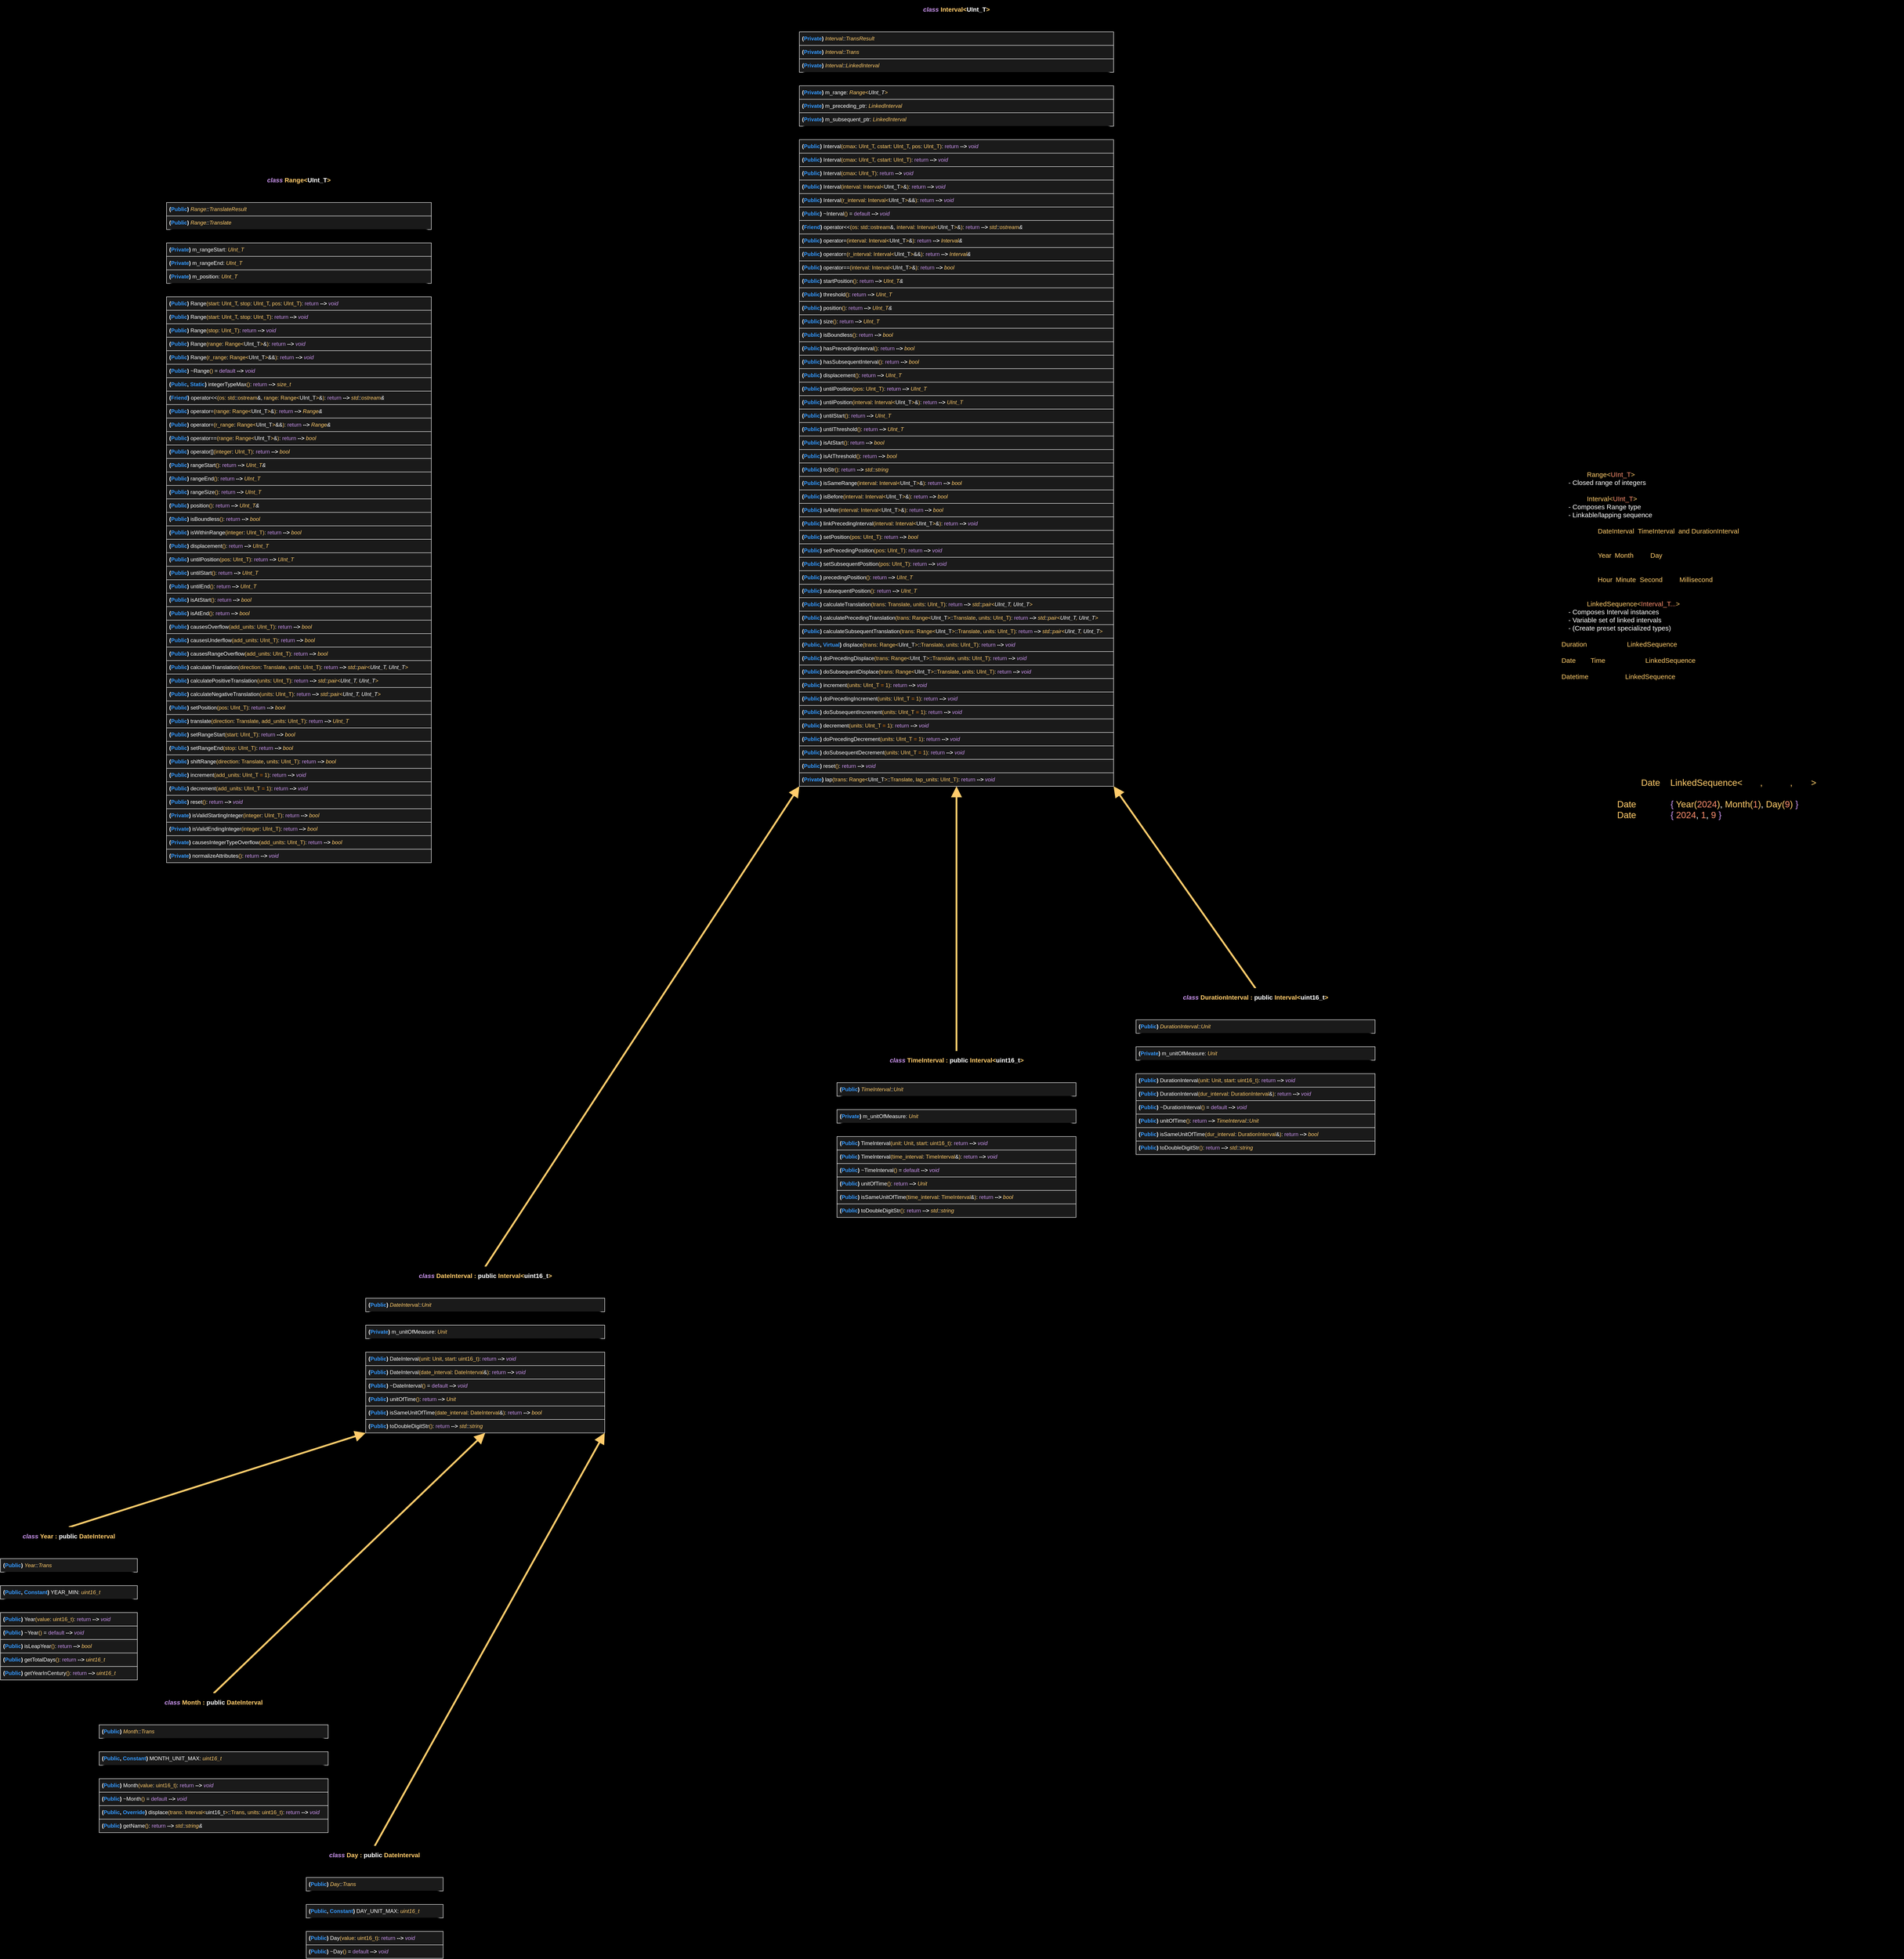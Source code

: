 <mxfile version="24.6.1" type="device" pages="2">
  <diagram id="ry-10qStgprq8L2oOEOW" name="Datetime">
    <mxGraphModel dx="4593" dy="1855" grid="1" gridSize="10" guides="1" tooltips="1" connect="1" arrows="1" fold="1" page="0" pageScale="1" pageWidth="1100" pageHeight="850" background="#000000" math="0" shadow="0">
      <root>
        <mxCell id="0" />
        <mxCell id="1" parent="0" />
        <mxCell id="vD6Fuj20wdSQFNPZKPoK-1" value="&lt;b&gt;&lt;font style=&quot;font-size: 14px;&quot;&gt;&lt;i style=&quot;&quot;&gt;&lt;font color=&quot;#c792ea&quot;&gt;class&lt;/font&gt;&lt;/i&gt; &lt;font color=&quot;#ffcb6b&quot;&gt;Range&amp;lt;&lt;/font&gt;&lt;font color=&quot;#ffffff&quot;&gt;UInt_T&lt;/font&gt;&lt;font color=&quot;#ffcb6b&quot;&gt;&amp;gt;&lt;/font&gt;&lt;/font&gt;&lt;/b&gt;" style="swimlane;fontStyle=0;childLayout=stackLayout;horizontal=1;startSize=40;horizontalStack=0;resizeParent=1;resizeParentMax=0;resizeLast=0;collapsible=1;marginBottom=0;whiteSpace=wrap;html=1;swimlaneLine=1;rounded=1;shadow=0;glass=0;fillColor=#000000;movable=1;resizable=1;rotatable=1;deletable=1;editable=1;locked=0;connectable=1;" parent="1" vertex="1">
          <mxGeometry x="-2190" y="-360" width="590" height="1540" as="geometry">
            <mxRectangle x="140" y="110" width="120" height="30" as="alternateBounds" />
          </mxGeometry>
        </mxCell>
        <mxCell id="2M0zTQGfJlpWa-y0gC9h-26" value="&lt;span style=&quot;font-size: 14px;&quot;&gt;&lt;b style=&quot;&quot;&gt;&lt;i style=&quot;&quot;&gt;[ Nested Types ]&lt;/i&gt;&lt;/b&gt;&lt;/span&gt;" style="swimlane;fontStyle=0;childLayout=stackLayout;horizontal=1;startSize=30;horizontalStack=0;resizeParent=1;resizeParentMax=0;resizeLast=0;collapsible=1;marginBottom=0;whiteSpace=wrap;html=1;swimlaneLine=1;rounded=1;shadow=0;glass=0;fillColor=#000000;" parent="vD6Fuj20wdSQFNPZKPoK-1" vertex="1">
          <mxGeometry y="40" width="590" height="90" as="geometry">
            <mxRectangle x="140" y="110" width="120" height="30" as="alternateBounds" />
          </mxGeometry>
        </mxCell>
        <mxCell id="2M0zTQGfJlpWa-y0gC9h-27" value="&lt;b&gt;&lt;font color=&quot;#ffffff&quot;&gt;(&lt;/font&gt;&lt;/b&gt;&lt;font color=&quot;#3399ff&quot;&gt;&lt;b&gt;Public&lt;/b&gt;&lt;/font&gt;&lt;b&gt;&lt;font color=&quot;#ffffff&quot;&gt;)&lt;/font&gt;&lt;/b&gt;&amp;nbsp;&lt;i&gt;&lt;font color=&quot;#ffcb6b&quot;&gt;Range&lt;/font&gt;&lt;/i&gt;&lt;i&gt;&lt;font color=&quot;#ffffff&quot;&gt;::&lt;/font&gt;&lt;font color=&quot;#ffcb6b&quot;&gt;TranslateResult&amp;nbsp;&lt;/font&gt;&lt;/i&gt;" style="text;strokeColor=#FFFFFF;fillColor=#1A1A1A;align=left;verticalAlign=middle;spacingLeft=4;spacingRight=4;overflow=hidden;points=[[0,0.5],[1,0.5]];portConstraint=eastwest;rotatable=0;whiteSpace=wrap;html=1;fontColor=#333333;" parent="2M0zTQGfJlpWa-y0gC9h-26" vertex="1">
          <mxGeometry y="30" width="590" height="30" as="geometry" />
        </mxCell>
        <mxCell id="2M0zTQGfJlpWa-y0gC9h-31" value="&lt;b&gt;&lt;font color=&quot;#ffffff&quot;&gt;(&lt;/font&gt;&lt;/b&gt;&lt;font color=&quot;#3399ff&quot;&gt;&lt;b&gt;Public&lt;/b&gt;&lt;/font&gt;&lt;b&gt;&lt;font color=&quot;#ffffff&quot;&gt;)&lt;/font&gt;&lt;/b&gt;&amp;nbsp;&lt;i&gt;&lt;font color=&quot;#ffcb6b&quot;&gt;Range&lt;/font&gt;&lt;/i&gt;&lt;i&gt;&lt;font color=&quot;#ffffff&quot;&gt;::&lt;/font&gt;&lt;font color=&quot;#ffcb6b&quot;&gt;Translate&amp;nbsp;&lt;/font&gt;&lt;/i&gt;" style="text;strokeColor=#FFFFFF;fillColor=#1A1A1A;align=left;verticalAlign=middle;spacingLeft=4;spacingRight=4;overflow=hidden;points=[[0,0.5],[1,0.5]];portConstraint=eastwest;rotatable=0;whiteSpace=wrap;html=1;fontColor=#333333;" parent="2M0zTQGfJlpWa-y0gC9h-26" vertex="1">
          <mxGeometry y="60" width="590" height="30" as="geometry" />
        </mxCell>
        <mxCell id="vD6Fuj20wdSQFNPZKPoK-2" value="&lt;span style=&quot;font-size: 14px;&quot;&gt;&lt;b style=&quot;&quot;&gt;&lt;i style=&quot;&quot;&gt;[ Attributes ]&lt;/i&gt;&lt;/b&gt;&lt;/span&gt;" style="swimlane;fontStyle=0;childLayout=stackLayout;horizontal=1;startSize=30;horizontalStack=0;resizeParent=1;resizeParentMax=0;resizeLast=0;collapsible=1;marginBottom=0;whiteSpace=wrap;html=1;swimlaneLine=1;rounded=1;shadow=0;glass=0;fillColor=#000000;" parent="vD6Fuj20wdSQFNPZKPoK-1" vertex="1">
          <mxGeometry y="130" width="590" height="120" as="geometry">
            <mxRectangle x="140" y="110" width="120" height="30" as="alternateBounds" />
          </mxGeometry>
        </mxCell>
        <mxCell id="vD6Fuj20wdSQFNPZKPoK-3" value="&lt;b&gt;&lt;font color=&quot;#ffffff&quot;&gt;(&lt;/font&gt;&lt;/b&gt;&lt;font color=&quot;#3399ff&quot;&gt;&lt;b&gt;Private&lt;/b&gt;&lt;/font&gt;&lt;b&gt;&lt;font color=&quot;#ffffff&quot;&gt;)&lt;/font&gt;&lt;/b&gt; &lt;font color=&quot;#ffffff&quot;&gt;m_rangeStart:&lt;/font&gt; &lt;i style=&quot;&quot;&gt;&lt;font color=&quot;#ffcb6b&quot;&gt;UInt_T&amp;nbsp;&lt;/font&gt;&lt;/i&gt;" style="text;strokeColor=#FFFFFF;fillColor=#1A1A1A;align=left;verticalAlign=middle;spacingLeft=4;spacingRight=4;overflow=hidden;points=[[0,0.5],[1,0.5]];portConstraint=eastwest;rotatable=0;whiteSpace=wrap;html=1;fontColor=#333333;" parent="vD6Fuj20wdSQFNPZKPoK-2" vertex="1">
          <mxGeometry y="30" width="590" height="30" as="geometry" />
        </mxCell>
        <mxCell id="SAY9_07J0jSI0LC6bbGJ-1" value="&lt;b&gt;&lt;font color=&quot;#ffffff&quot;&gt;(&lt;/font&gt;&lt;/b&gt;&lt;font color=&quot;#3399ff&quot;&gt;&lt;b&gt;Private&lt;/b&gt;&lt;/font&gt;&lt;b&gt;&lt;font color=&quot;#ffffff&quot;&gt;)&lt;/font&gt;&lt;/b&gt; &lt;font color=&quot;#ffffff&quot;&gt;m_rangeEnd:&lt;/font&gt;&amp;nbsp;&lt;i&gt;&lt;font color=&quot;#ffcb6b&quot;&gt;UInt_T&amp;nbsp;&lt;/font&gt;&lt;/i&gt;" style="text;strokeColor=#FFFFFF;fillColor=#1A1A1A;align=left;verticalAlign=middle;spacingLeft=4;spacingRight=4;overflow=hidden;points=[[0,0.5],[1,0.5]];portConstraint=eastwest;rotatable=0;whiteSpace=wrap;html=1;fontColor=#333333;" parent="vD6Fuj20wdSQFNPZKPoK-2" vertex="1">
          <mxGeometry y="60" width="590" height="30" as="geometry" />
        </mxCell>
        <mxCell id="SAY9_07J0jSI0LC6bbGJ-2" value="&lt;b&gt;&lt;font color=&quot;#ffffff&quot;&gt;(&lt;/font&gt;&lt;/b&gt;&lt;font color=&quot;#3399ff&quot;&gt;&lt;b&gt;Private&lt;/b&gt;&lt;/font&gt;&lt;b&gt;&lt;font color=&quot;#ffffff&quot;&gt;)&lt;/font&gt;&lt;/b&gt; &lt;font color=&quot;#ffffff&quot;&gt;m_position:&lt;/font&gt;&amp;nbsp;&lt;i&gt;&lt;font color=&quot;#ffcb6b&quot;&gt;UInt_T&amp;nbsp;&lt;/font&gt;&lt;/i&gt;" style="text;strokeColor=#FFFFFF;fillColor=#1A1A1A;align=left;verticalAlign=middle;spacingLeft=4;spacingRight=4;overflow=hidden;points=[[0,0.5],[1,0.5]];portConstraint=eastwest;rotatable=0;whiteSpace=wrap;html=1;fontColor=#333333;" parent="vD6Fuj20wdSQFNPZKPoK-2" vertex="1">
          <mxGeometry y="90" width="590" height="30" as="geometry" />
        </mxCell>
        <mxCell id="vD6Fuj20wdSQFNPZKPoK-5" value="&lt;span style=&quot;font-size: 14px;&quot;&gt;&lt;b style=&quot;&quot;&gt;&lt;i style=&quot;&quot;&gt;[ Methods ]&lt;/i&gt;&lt;/b&gt;&lt;/span&gt;" style="swimlane;fontStyle=0;childLayout=stackLayout;horizontal=1;startSize=30;horizontalStack=0;resizeParent=1;resizeParentMax=0;resizeLast=0;collapsible=1;marginBottom=0;whiteSpace=wrap;html=1;swimlaneLine=1;rounded=1;shadow=0;glass=0;fillColor=#000000;" parent="vD6Fuj20wdSQFNPZKPoK-1" vertex="1">
          <mxGeometry y="250" width="590" height="1290" as="geometry">
            <mxRectangle x="140" y="110" width="120" height="30" as="alternateBounds" />
          </mxGeometry>
        </mxCell>
        <mxCell id="vD6Fuj20wdSQFNPZKPoK-6" value="&lt;b&gt;&lt;font color=&quot;#ffffff&quot;&gt;(&lt;/font&gt;&lt;/b&gt;&lt;font color=&quot;#3399ff&quot;&gt;&lt;b&gt;Public&lt;/b&gt;&lt;/font&gt;&lt;b&gt;&lt;font color=&quot;#ffffff&quot;&gt;)&lt;/font&gt;&lt;/b&gt; &lt;font color=&quot;#ffffff&quot;&gt;Range&lt;/font&gt;&lt;font color=&quot;#ffcb6b&quot;&gt;(start&lt;/font&gt;&lt;font color=&quot;#ffffff&quot;&gt;:&lt;/font&gt;&lt;font color=&quot;#ffcb6b&quot;&gt;&amp;nbsp;UInt_T&lt;/font&gt;&lt;font color=&quot;#ffffff&quot;&gt;,&lt;/font&gt;&lt;font color=&quot;#ffcb6b&quot;&gt;&amp;nbsp;&lt;/font&gt;&lt;font color=&quot;#ffcb6b&quot;&gt;stop&lt;/font&gt;&lt;font color=&quot;#ffffff&quot;&gt;:&lt;/font&gt;&lt;font color=&quot;#ffcb6b&quot;&gt;&amp;nbsp;&lt;/font&gt;&lt;span style=&quot;color: rgb(255, 203, 107);&quot;&gt;UInt_T&lt;/span&gt;&lt;font color=&quot;#ffffff&quot;&gt;,&amp;nbsp;&lt;/font&gt;&lt;font color=&quot;#ffcb6b&quot;&gt;pos&lt;/font&gt;&lt;font color=&quot;#ffffff&quot;&gt;:&lt;/font&gt;&lt;font color=&quot;#ffcb6b&quot;&gt;&amp;nbsp;&lt;/font&gt;&lt;span style=&quot;color: rgb(255, 203, 107);&quot;&gt;UInt_T&lt;/span&gt;&lt;font color=&quot;#ffcb6b&quot;&gt;)&lt;/font&gt;&lt;font color=&quot;#ffffff&quot;&gt;:&lt;/font&gt; &lt;font color=&quot;#c792ea&quot;&gt;return&lt;/font&gt; &lt;b&gt;&lt;font color=&quot;#ffffff&quot;&gt;--&amp;gt;&lt;/font&gt;&lt;/b&gt;&amp;nbsp;&lt;i style=&quot;&quot;&gt;&lt;font color=&quot;#c792ea&quot;&gt;void&lt;/font&gt;&lt;font color=&quot;#ffcb6b&quot;&gt;&amp;nbsp;&lt;/font&gt;&lt;/i&gt;" style="text;strokeColor=#FFFFFF;fillColor=#1A1A1A;align=left;verticalAlign=middle;spacingLeft=4;spacingRight=4;overflow=hidden;points=[[0,0.5],[1,0.5]];portConstraint=eastwest;rotatable=0;whiteSpace=wrap;html=1;fontColor=#333333;" parent="vD6Fuj20wdSQFNPZKPoK-5" vertex="1">
          <mxGeometry y="30" width="590" height="30" as="geometry" />
        </mxCell>
        <mxCell id="DjXLhWb49OeBy_sMs8Ah-1" value="&lt;b&gt;&lt;font color=&quot;#ffffff&quot;&gt;(&lt;/font&gt;&lt;/b&gt;&lt;font color=&quot;#3399ff&quot;&gt;&lt;b&gt;Public&lt;/b&gt;&lt;/font&gt;&lt;b&gt;&lt;font color=&quot;#ffffff&quot;&gt;)&lt;/font&gt;&lt;/b&gt; &lt;font color=&quot;#ffffff&quot;&gt;Range&lt;/font&gt;&lt;font color=&quot;#ffcb6b&quot;&gt;(start&lt;/font&gt;&lt;font color=&quot;#ffffff&quot;&gt;:&lt;/font&gt;&lt;font color=&quot;#ffcb6b&quot;&gt;&amp;nbsp;&lt;/font&gt;&lt;span style=&quot;color: rgb(255, 203, 107);&quot;&gt;UInt_T&lt;/span&gt;&lt;font color=&quot;#ffffff&quot;&gt;,&lt;/font&gt;&lt;font color=&quot;#ffcb6b&quot;&gt;&amp;nbsp;&lt;/font&gt;&lt;font color=&quot;#ffcb6b&quot;&gt;stop&lt;/font&gt;&lt;font color=&quot;#ffffff&quot;&gt;:&lt;/font&gt;&lt;font color=&quot;#ffcb6b&quot;&gt;&amp;nbsp;&lt;/font&gt;&lt;span style=&quot;color: rgb(255, 203, 107);&quot;&gt;UInt_T&lt;/span&gt;&lt;font color=&quot;#ffcb6b&quot;&gt;)&lt;/font&gt;&lt;font color=&quot;#ffffff&quot;&gt;:&lt;/font&gt; &lt;font color=&quot;#c792ea&quot;&gt;return&lt;/font&gt; &lt;b&gt;&lt;font color=&quot;#ffffff&quot;&gt;--&amp;gt;&lt;/font&gt;&lt;/b&gt;&amp;nbsp;&lt;i style=&quot;&quot;&gt;&lt;font color=&quot;#c792ea&quot;&gt;void&lt;/font&gt;&lt;font color=&quot;#ffcb6b&quot;&gt;&amp;nbsp;&lt;/font&gt;&lt;/i&gt;" style="text;strokeColor=#FFFFFF;fillColor=#1A1A1A;align=left;verticalAlign=middle;spacingLeft=4;spacingRight=4;overflow=hidden;points=[[0,0.5],[1,0.5]];portConstraint=eastwest;rotatable=0;whiteSpace=wrap;html=1;fontColor=#333333;" parent="vD6Fuj20wdSQFNPZKPoK-5" vertex="1">
          <mxGeometry y="60" width="590" height="30" as="geometry" />
        </mxCell>
        <mxCell id="2M0zTQGfJlpWa-y0gC9h-32" value="&lt;b&gt;&lt;font color=&quot;#ffffff&quot;&gt;(&lt;/font&gt;&lt;/b&gt;&lt;font color=&quot;#3399ff&quot;&gt;&lt;b&gt;Public&lt;/b&gt;&lt;/font&gt;&lt;b&gt;&lt;font color=&quot;#ffffff&quot;&gt;)&lt;/font&gt;&lt;/b&gt; &lt;font color=&quot;#ffffff&quot;&gt;Range&lt;/font&gt;&lt;font color=&quot;#ffcb6b&quot;&gt;(&lt;/font&gt;&lt;font color=&quot;#ffcb6b&quot;&gt;stop&lt;/font&gt;&lt;font color=&quot;#ffffff&quot;&gt;:&lt;/font&gt;&lt;font color=&quot;#ffcb6b&quot;&gt;&amp;nbsp;&lt;/font&gt;&lt;span style=&quot;color: rgb(255, 203, 107);&quot;&gt;UInt_T&lt;/span&gt;&lt;font color=&quot;#ffcb6b&quot;&gt;)&lt;/font&gt;&lt;font color=&quot;#ffffff&quot;&gt;:&lt;/font&gt; &lt;font color=&quot;#c792ea&quot;&gt;return&lt;/font&gt; &lt;b&gt;&lt;font color=&quot;#ffffff&quot;&gt;--&amp;gt;&lt;/font&gt;&lt;/b&gt;&amp;nbsp;&lt;i style=&quot;&quot;&gt;&lt;font color=&quot;#c792ea&quot;&gt;void&lt;/font&gt;&lt;font color=&quot;#ffcb6b&quot;&gt;&amp;nbsp;&lt;/font&gt;&lt;/i&gt;" style="text;strokeColor=#FFFFFF;fillColor=#1A1A1A;align=left;verticalAlign=middle;spacingLeft=4;spacingRight=4;overflow=hidden;points=[[0,0.5],[1,0.5]];portConstraint=eastwest;rotatable=0;whiteSpace=wrap;html=1;fontColor=#333333;" parent="vD6Fuj20wdSQFNPZKPoK-5" vertex="1">
          <mxGeometry y="90" width="590" height="30" as="geometry" />
        </mxCell>
        <mxCell id="DjXLhWb49OeBy_sMs8Ah-2" value="&lt;b&gt;&lt;font color=&quot;#ffffff&quot;&gt;(&lt;/font&gt;&lt;/b&gt;&lt;font color=&quot;#3399ff&quot;&gt;&lt;b&gt;Public&lt;/b&gt;&lt;/font&gt;&lt;b&gt;&lt;font color=&quot;#ffffff&quot;&gt;)&lt;/font&gt;&lt;/b&gt; &lt;font color=&quot;#ffffff&quot;&gt;Range&lt;/font&gt;&lt;font color=&quot;#ffcb6b&quot;&gt;(range&lt;/font&gt;&lt;font color=&quot;#ffffff&quot;&gt;:&lt;/font&gt;&lt;font color=&quot;#ffcb6b&quot;&gt; Range&amp;lt;&lt;/font&gt;&lt;span style=&quot;color: rgb(255, 255, 255);&quot;&gt;UInt_T&lt;/span&gt;&lt;font color=&quot;#ffcb6b&quot;&gt;&amp;gt;&lt;/font&gt;&lt;font color=&quot;#ffffff&quot;&gt;&amp;amp;&lt;/font&gt;&lt;font color=&quot;#ffcb6b&quot;&gt;)&lt;/font&gt;&lt;font color=&quot;#ffffff&quot;&gt;:&lt;/font&gt; &lt;font color=&quot;#c792ea&quot;&gt;return&lt;/font&gt; &lt;b&gt;&lt;font color=&quot;#ffffff&quot;&gt;--&amp;gt;&lt;/font&gt;&lt;/b&gt;&amp;nbsp;&lt;i style=&quot;&quot;&gt;&lt;font color=&quot;#c792ea&quot;&gt;void&lt;/font&gt;&lt;font color=&quot;#ffcb6b&quot;&gt;&amp;nbsp;&lt;/font&gt;&lt;/i&gt;" style="text;strokeColor=#FFFFFF;fillColor=#1A1A1A;align=left;verticalAlign=middle;spacingLeft=4;spacingRight=4;overflow=hidden;points=[[0,0.5],[1,0.5]];portConstraint=eastwest;rotatable=0;whiteSpace=wrap;html=1;fontColor=#333333;" parent="vD6Fuj20wdSQFNPZKPoK-5" vertex="1">
          <mxGeometry y="120" width="590" height="30" as="geometry" />
        </mxCell>
        <mxCell id="DjXLhWb49OeBy_sMs8Ah-3" value="&lt;b&gt;&lt;font color=&quot;#ffffff&quot;&gt;(&lt;/font&gt;&lt;/b&gt;&lt;font color=&quot;#3399ff&quot;&gt;&lt;b&gt;Public&lt;/b&gt;&lt;/font&gt;&lt;b&gt;&lt;font color=&quot;#ffffff&quot;&gt;)&lt;/font&gt;&lt;/b&gt; &lt;font color=&quot;#ffffff&quot;&gt;Range&lt;/font&gt;&lt;font color=&quot;#ffcb6b&quot;&gt;(r_range&lt;/font&gt;&lt;font color=&quot;#ffffff&quot;&gt;:&lt;/font&gt;&lt;font color=&quot;#ffcb6b&quot;&gt; Range&amp;lt;&lt;/font&gt;&lt;span style=&quot;color: rgb(255, 255, 255);&quot;&gt;UInt_T&lt;/span&gt;&lt;font color=&quot;#ffcb6b&quot;&gt;&amp;gt;&lt;/font&gt;&lt;font color=&quot;#ffffff&quot;&gt;&amp;amp;&amp;amp;&lt;/font&gt;&lt;font color=&quot;#ffcb6b&quot;&gt;)&lt;/font&gt;&lt;font color=&quot;#ffffff&quot;&gt;:&lt;/font&gt; &lt;font color=&quot;#c792ea&quot;&gt;return&lt;/font&gt; &lt;b&gt;&lt;font color=&quot;#ffffff&quot;&gt;--&amp;gt;&lt;/font&gt;&lt;/b&gt;&amp;nbsp;&lt;i style=&quot;&quot;&gt;&lt;font color=&quot;#c792ea&quot;&gt;void&lt;/font&gt;&lt;font color=&quot;#ffcb6b&quot;&gt;&amp;nbsp;&lt;/font&gt;&lt;/i&gt;" style="text;strokeColor=#FFFFFF;fillColor=#1A1A1A;align=left;verticalAlign=middle;spacingLeft=4;spacingRight=4;overflow=hidden;points=[[0,0.5],[1,0.5]];portConstraint=eastwest;rotatable=0;whiteSpace=wrap;html=1;fontColor=#333333;" parent="vD6Fuj20wdSQFNPZKPoK-5" vertex="1">
          <mxGeometry y="150" width="590" height="30" as="geometry" />
        </mxCell>
        <mxCell id="iyZ2TwmVYxASY8L-SEVM-1" value="&lt;b&gt;&lt;font color=&quot;#ffffff&quot;&gt;(&lt;/font&gt;&lt;/b&gt;&lt;font color=&quot;#3399ff&quot;&gt;&lt;b&gt;Public&lt;/b&gt;&lt;/font&gt;&lt;b&gt;&lt;font color=&quot;#ffffff&quot;&gt;)&lt;/font&gt;&lt;/b&gt; &lt;font color=&quot;#ffffff&quot;&gt;~Range&lt;/font&gt;&lt;font color=&quot;#ffcb6b&quot;&gt;()&amp;nbsp;&lt;/font&gt;&lt;font color=&quot;#ffffff&quot;&gt;=&lt;/font&gt; &lt;font color=&quot;#c792ea&quot;&gt;default&lt;/font&gt; &lt;b&gt;&lt;font color=&quot;#ffffff&quot;&gt;--&amp;gt;&lt;/font&gt;&lt;/b&gt;&amp;nbsp;&lt;i style=&quot;&quot;&gt;&lt;font color=&quot;#c792ea&quot;&gt;void&lt;/font&gt;&lt;font color=&quot;#ffcb6b&quot;&gt;&amp;nbsp;&lt;/font&gt;&lt;/i&gt;" style="text;strokeColor=#FFFFFF;fillColor=#1A1A1A;align=left;verticalAlign=middle;spacingLeft=4;spacingRight=4;overflow=hidden;points=[[0,0.5],[1,0.5]];portConstraint=eastwest;rotatable=0;whiteSpace=wrap;html=1;fontColor=#333333;" parent="vD6Fuj20wdSQFNPZKPoK-5" vertex="1">
          <mxGeometry y="180" width="590" height="30" as="geometry" />
        </mxCell>
        <mxCell id="ef2nvFGyfBaxGnSMf4xk-21" value="&lt;b&gt;&lt;font color=&quot;#ffffff&quot;&gt;(&lt;/font&gt;&lt;/b&gt;&lt;b style=&quot;&quot;&gt;&lt;font color=&quot;#3399ff&quot;&gt;Public&lt;/font&gt;&lt;font color=&quot;#ffffff&quot;&gt;,&lt;/font&gt;&lt;font color=&quot;#3399ff&quot;&gt; Static&lt;/font&gt;&lt;/b&gt;&lt;b&gt;&lt;font color=&quot;#ffffff&quot;&gt;)&lt;/font&gt;&lt;/b&gt; &lt;font color=&quot;#ffffff&quot;&gt;integerTypeMax&lt;/font&gt;&lt;font color=&quot;#ffcb6b&quot;&gt;()&lt;/font&gt;&lt;font color=&quot;#ffffff&quot;&gt;:&lt;/font&gt; &lt;font color=&quot;#c792ea&quot;&gt;return&lt;/font&gt; &lt;b&gt;&lt;font color=&quot;#ffffff&quot;&gt;--&amp;gt;&lt;/font&gt;&lt;/b&gt;&amp;nbsp;&lt;i&gt;&lt;font color=&quot;#ffcb6b&quot;&gt;size_t&lt;/font&gt;&lt;/i&gt;&lt;i&gt;&lt;font color=&quot;#ffcb6b&quot;&gt;&amp;nbsp;&lt;/font&gt;&lt;/i&gt;" style="text;strokeColor=#FFFFFF;fillColor=#1A1A1A;align=left;verticalAlign=middle;spacingLeft=4;spacingRight=4;overflow=hidden;points=[[0,0.5],[1,0.5]];portConstraint=eastwest;rotatable=0;whiteSpace=wrap;html=1;fontColor=#333333;" vertex="1" parent="vD6Fuj20wdSQFNPZKPoK-5">
          <mxGeometry y="210" width="590" height="30" as="geometry" />
        </mxCell>
        <mxCell id="IhGqqCdmswVR2lP2Nnlr-1" value="&lt;b&gt;&lt;font color=&quot;#ffffff&quot;&gt;(&lt;/font&gt;&lt;/b&gt;&lt;b style=&quot;&quot;&gt;&lt;font color=&quot;#3399ff&quot;&gt;Friend&lt;/font&gt;&lt;/b&gt;&lt;b&gt;&lt;font color=&quot;#ffffff&quot;&gt;)&lt;/font&gt;&lt;/b&gt; &lt;font color=&quot;#ffffff&quot;&gt;operator&amp;lt;&amp;lt;&lt;/font&gt;&lt;font color=&quot;#ffcb6b&quot;&gt;(os: std&lt;/font&gt;&lt;font color=&quot;#ffffff&quot;&gt;::&lt;/font&gt;&lt;font color=&quot;#ffcb6b&quot;&gt;ostream&lt;/font&gt;&lt;font color=&quot;#ffffff&quot;&gt;&amp;amp;,&lt;/font&gt;&lt;font color=&quot;#ffcb6b&quot;&gt; range:&amp;nbsp;&lt;/font&gt;&lt;font color=&quot;#ffcb6b&quot;&gt;Range&amp;lt;&lt;/font&gt;&lt;span style=&quot;color: rgb(255, 255, 255);&quot;&gt;UInt_T&lt;/span&gt;&lt;font color=&quot;#ffcb6b&quot;&gt;&amp;gt;&lt;/font&gt;&lt;font color=&quot;#ffffff&quot;&gt;&amp;amp;&lt;/font&gt;&lt;font color=&quot;#ffcb6b&quot;&gt;)&lt;/font&gt;&lt;font color=&quot;#ffffff&quot;&gt;:&lt;/font&gt; &lt;font color=&quot;#c792ea&quot;&gt;return&lt;/font&gt; &lt;b&gt;&lt;font color=&quot;#ffffff&quot;&gt;--&amp;gt;&lt;/font&gt;&lt;/b&gt;&amp;nbsp;&lt;i style=&quot;&quot;&gt;&lt;font color=&quot;#ffcb6b&quot;&gt;std&lt;/font&gt;&lt;font color=&quot;#ffffff&quot;&gt;::&lt;/font&gt;&lt;font color=&quot;#ffcb6b&quot;&gt;ostream&lt;/font&gt;&lt;font color=&quot;#ffffff&quot;&gt;&amp;amp;&lt;/font&gt;&lt;font color=&quot;#ffcb6b&quot;&gt;&amp;nbsp;&lt;/font&gt;&lt;/i&gt;" style="text;strokeColor=#FFFFFF;fillColor=#1A1A1A;align=left;verticalAlign=middle;spacingLeft=4;spacingRight=4;overflow=hidden;points=[[0,0.5],[1,0.5]];portConstraint=eastwest;rotatable=1;whiteSpace=wrap;html=1;fontColor=#333333;movable=1;resizable=1;deletable=1;editable=1;locked=0;connectable=1;" vertex="1" parent="vD6Fuj20wdSQFNPZKPoK-5">
          <mxGeometry y="240" width="590" height="30" as="geometry" />
        </mxCell>
        <mxCell id="DjXLhWb49OeBy_sMs8Ah-4" value="&lt;b&gt;&lt;font color=&quot;#ffffff&quot;&gt;(&lt;/font&gt;&lt;/b&gt;&lt;font color=&quot;#3399ff&quot;&gt;&lt;b&gt;Public&lt;/b&gt;&lt;/font&gt;&lt;b&gt;&lt;font color=&quot;#ffffff&quot;&gt;)&lt;/font&gt;&lt;/b&gt; &lt;font color=&quot;#ffffff&quot;&gt;operator=&lt;/font&gt;&lt;font color=&quot;#ffcb6b&quot;&gt;(&lt;/font&gt;&lt;font color=&quot;#ffcb6b&quot;&gt;range&lt;/font&gt;&lt;font color=&quot;#ffffff&quot;&gt;:&lt;/font&gt;&lt;font color=&quot;#ffcb6b&quot;&gt;&amp;nbsp;Range&amp;lt;&lt;/font&gt;&lt;span style=&quot;color: rgb(255, 255, 255);&quot;&gt;UInt_T&lt;/span&gt;&lt;font color=&quot;#ffcb6b&quot;&gt;&amp;gt;&lt;/font&gt;&lt;font color=&quot;#ffffff&quot;&gt;&amp;amp;&lt;/font&gt;&lt;font color=&quot;#ffcb6b&quot;&gt;)&lt;/font&gt;&lt;font color=&quot;#ffffff&quot;&gt;:&lt;/font&gt; &lt;font color=&quot;#c792ea&quot;&gt;return&lt;/font&gt; &lt;b&gt;&lt;font color=&quot;#ffffff&quot;&gt;--&amp;gt;&lt;/font&gt;&lt;/b&gt;&amp;nbsp;&lt;i style=&quot;&quot;&gt;&lt;font color=&quot;#ffcb6b&quot;&gt;Range&lt;/font&gt;&lt;font color=&quot;#ffffff&quot;&gt;&amp;amp;&lt;/font&gt;&lt;font color=&quot;#ffcb6b&quot;&gt;&amp;nbsp;&lt;/font&gt;&lt;/i&gt;" style="text;strokeColor=#FFFFFF;fillColor=#1A1A1A;align=left;verticalAlign=middle;spacingLeft=4;spacingRight=4;overflow=hidden;points=[[0,0.5],[1,0.5]];portConstraint=eastwest;rotatable=0;whiteSpace=wrap;html=1;fontColor=#333333;" parent="vD6Fuj20wdSQFNPZKPoK-5" vertex="1">
          <mxGeometry y="270" width="590" height="30" as="geometry" />
        </mxCell>
        <mxCell id="DjXLhWb49OeBy_sMs8Ah-5" value="&lt;b&gt;&lt;font color=&quot;#ffffff&quot;&gt;(&lt;/font&gt;&lt;/b&gt;&lt;font color=&quot;#3399ff&quot;&gt;&lt;b&gt;Public&lt;/b&gt;&lt;/font&gt;&lt;b&gt;&lt;font color=&quot;#ffffff&quot;&gt;)&lt;/font&gt;&lt;/b&gt; &lt;font color=&quot;#ffffff&quot;&gt;operator=&lt;/font&gt;&lt;font color=&quot;#ffcb6b&quot;&gt;(&lt;/font&gt;&lt;font color=&quot;#ffcb6b&quot;&gt;r_range&lt;/font&gt;&lt;font color=&quot;#ffffff&quot;&gt;:&lt;/font&gt;&lt;font color=&quot;#ffcb6b&quot;&gt;&amp;nbsp;Range&amp;lt;&lt;/font&gt;&lt;span style=&quot;color: rgb(255, 255, 255);&quot;&gt;UInt_T&lt;/span&gt;&lt;font color=&quot;#ffcb6b&quot;&gt;&amp;gt;&lt;/font&gt;&lt;font color=&quot;#ffffff&quot;&gt;&amp;amp;&amp;amp;&lt;/font&gt;&lt;font color=&quot;#ffcb6b&quot;&gt;)&lt;/font&gt;&lt;font color=&quot;#ffffff&quot;&gt;:&lt;/font&gt; &lt;font color=&quot;#c792ea&quot;&gt;return&lt;/font&gt; &lt;b&gt;&lt;font color=&quot;#ffffff&quot;&gt;--&amp;gt;&lt;/font&gt;&lt;/b&gt;&amp;nbsp;&lt;i style=&quot;&quot;&gt;&lt;font color=&quot;#ffcb6b&quot;&gt;Range&lt;/font&gt;&lt;font color=&quot;#ffffff&quot;&gt;&amp;amp;&lt;/font&gt;&lt;font color=&quot;#ffcb6b&quot;&gt;&amp;nbsp;&lt;/font&gt;&lt;/i&gt;" style="text;strokeColor=#FFFFFF;fillColor=#1A1A1A;align=left;verticalAlign=middle;spacingLeft=4;spacingRight=4;overflow=hidden;points=[[0,0.5],[1,0.5]];portConstraint=eastwest;rotatable=0;whiteSpace=wrap;html=1;fontColor=#333333;" parent="vD6Fuj20wdSQFNPZKPoK-5" vertex="1">
          <mxGeometry y="300" width="590" height="30" as="geometry" />
        </mxCell>
        <mxCell id="DjXLhWb49OeBy_sMs8Ah-7" value="&lt;b&gt;&lt;font color=&quot;#ffffff&quot;&gt;(&lt;/font&gt;&lt;/b&gt;&lt;font color=&quot;#3399ff&quot;&gt;&lt;b&gt;Public&lt;/b&gt;&lt;/font&gt;&lt;b&gt;&lt;font color=&quot;#ffffff&quot;&gt;)&lt;/font&gt;&lt;/b&gt; &lt;font color=&quot;#ffffff&quot;&gt;operator==&lt;/font&gt;&lt;font color=&quot;#ffcb6b&quot;&gt;(&lt;/font&gt;&lt;font color=&quot;#ffcb6b&quot;&gt;range&lt;/font&gt;&lt;font color=&quot;#ffffff&quot;&gt;:&lt;/font&gt;&lt;font color=&quot;#ffcb6b&quot;&gt;&amp;nbsp;Range&amp;lt;&lt;/font&gt;&lt;span style=&quot;color: rgb(255, 255, 255);&quot;&gt;UInt_T&lt;/span&gt;&lt;font color=&quot;#ffcb6b&quot;&gt;&amp;gt;&lt;/font&gt;&lt;font color=&quot;#ffffff&quot;&gt;&amp;amp;&lt;/font&gt;&lt;font color=&quot;#ffcb6b&quot;&gt;)&lt;/font&gt;&lt;font color=&quot;#ffffff&quot;&gt;:&lt;/font&gt; &lt;font color=&quot;#c792ea&quot;&gt;return&lt;/font&gt; &lt;b&gt;&lt;font color=&quot;#ffffff&quot;&gt;--&amp;gt;&lt;/font&gt;&lt;/b&gt;&amp;nbsp;&lt;i style=&quot;&quot;&gt;&lt;font color=&quot;#ffcb6b&quot;&gt;bool&lt;/font&gt;&lt;font color=&quot;#ffcb6b&quot;&gt;&amp;nbsp;&lt;/font&gt;&lt;/i&gt;" style="text;strokeColor=#FFFFFF;fillColor=#1A1A1A;align=left;verticalAlign=middle;spacingLeft=4;spacingRight=4;overflow=hidden;points=[[0,0.5],[1,0.5]];portConstraint=eastwest;rotatable=0;whiteSpace=wrap;html=1;fontColor=#333333;" parent="vD6Fuj20wdSQFNPZKPoK-5" vertex="1">
          <mxGeometry y="330" width="590" height="30" as="geometry" />
        </mxCell>
        <mxCell id="DjXLhWb49OeBy_sMs8Ah-6" value="&lt;b&gt;&lt;font color=&quot;#ffffff&quot;&gt;(&lt;/font&gt;&lt;/b&gt;&lt;font color=&quot;#3399ff&quot;&gt;&lt;b&gt;Public&lt;/b&gt;&lt;/font&gt;&lt;b&gt;&lt;font color=&quot;#ffffff&quot;&gt;)&lt;/font&gt;&lt;/b&gt; &lt;font color=&quot;#ffffff&quot;&gt;operator[]&lt;/font&gt;&lt;font color=&quot;#ffcb6b&quot;&gt;(&lt;/font&gt;&lt;span style=&quot;color: rgb(255, 203, 107);&quot;&gt;integer&lt;/span&gt;&lt;font color=&quot;#ffffff&quot;&gt;:&lt;/font&gt;&lt;font color=&quot;#ffcb6b&quot;&gt;&amp;nbsp;&lt;/font&gt;&lt;span style=&quot;color: rgb(255, 203, 107);&quot;&gt;UInt_T&lt;/span&gt;&lt;font color=&quot;#ffcb6b&quot;&gt;)&lt;/font&gt;&lt;font color=&quot;#ffffff&quot;&gt;:&lt;/font&gt; &lt;font color=&quot;#c792ea&quot;&gt;return&lt;/font&gt; &lt;b&gt;&lt;font color=&quot;#ffffff&quot;&gt;--&amp;gt;&lt;/font&gt;&lt;/b&gt;&amp;nbsp;&lt;i style=&quot;&quot;&gt;&lt;font color=&quot;#ffcb6b&quot;&gt;bool&lt;/font&gt;&lt;font color=&quot;#ffcb6b&quot;&gt;&amp;nbsp;&lt;/font&gt;&lt;/i&gt;" style="text;strokeColor=#FFFFFF;fillColor=#1A1A1A;align=left;verticalAlign=middle;spacingLeft=4;spacingRight=4;overflow=hidden;points=[[0,0.5],[1,0.5]];portConstraint=eastwest;rotatable=0;whiteSpace=wrap;html=1;fontColor=#333333;" parent="vD6Fuj20wdSQFNPZKPoK-5" vertex="1">
          <mxGeometry y="360" width="590" height="30" as="geometry" />
        </mxCell>
        <mxCell id="yoavX2pz4VrW0nHNeFh3-1" value="&lt;b&gt;&lt;font color=&quot;#ffffff&quot;&gt;(&lt;/font&gt;&lt;/b&gt;&lt;font color=&quot;#3399ff&quot;&gt;&lt;b&gt;Public&lt;/b&gt;&lt;/font&gt;&lt;b&gt;&lt;font color=&quot;#ffffff&quot;&gt;)&lt;/font&gt;&lt;/b&gt; &lt;font color=&quot;#ffffff&quot;&gt;rangeStart&lt;/font&gt;&lt;font color=&quot;#ffcb6b&quot;&gt;()&lt;/font&gt;&lt;font color=&quot;#ffffff&quot;&gt;:&lt;/font&gt; &lt;font color=&quot;#c792ea&quot;&gt;return&lt;/font&gt; &lt;b&gt;&lt;font color=&quot;#ffffff&quot;&gt;--&amp;gt;&lt;/font&gt;&lt;/b&gt;&amp;nbsp;&lt;i&gt;&lt;font color=&quot;#ffcb6b&quot;&gt;UInt_T&lt;/font&gt;&lt;font color=&quot;#ffffff&quot;&gt;&amp;amp;&lt;/font&gt;&lt;font color=&quot;#ffcb6b&quot;&gt;&amp;nbsp;&lt;/font&gt;&lt;/i&gt;" style="text;strokeColor=#FFFFFF;fillColor=#1A1A1A;align=left;verticalAlign=middle;spacingLeft=4;spacingRight=4;overflow=hidden;points=[[0,0.5],[1,0.5]];portConstraint=eastwest;rotatable=0;whiteSpace=wrap;html=1;fontColor=#333333;" parent="vD6Fuj20wdSQFNPZKPoK-5" vertex="1">
          <mxGeometry y="390" width="590" height="30" as="geometry" />
        </mxCell>
        <mxCell id="2M0zTQGfJlpWa-y0gC9h-2" value="&lt;b&gt;&lt;font color=&quot;#ffffff&quot;&gt;(&lt;/font&gt;&lt;/b&gt;&lt;font color=&quot;#3399ff&quot;&gt;&lt;b&gt;Public&lt;/b&gt;&lt;/font&gt;&lt;b&gt;&lt;font color=&quot;#ffffff&quot;&gt;)&lt;/font&gt;&lt;/b&gt; &lt;font color=&quot;#ffffff&quot;&gt;rangeEnd&lt;/font&gt;&lt;font color=&quot;#ffcb6b&quot;&gt;()&lt;/font&gt;&lt;font color=&quot;#ffffff&quot;&gt;:&lt;/font&gt; &lt;font color=&quot;#c792ea&quot;&gt;return&lt;/font&gt; &lt;b&gt;&lt;font color=&quot;#ffffff&quot;&gt;--&amp;gt;&lt;/font&gt;&lt;/b&gt;&amp;nbsp;&lt;i&gt;&lt;font color=&quot;#ffcb6b&quot;&gt;UInt_T&lt;/font&gt;&lt;/i&gt;&lt;i&gt;&lt;font color=&quot;#ffcb6b&quot;&gt;&amp;nbsp;&lt;/font&gt;&lt;/i&gt;" style="text;strokeColor=#FFFFFF;fillColor=#1A1A1A;align=left;verticalAlign=middle;spacingLeft=4;spacingRight=4;overflow=hidden;points=[[0,0.5],[1,0.5]];portConstraint=eastwest;rotatable=0;whiteSpace=wrap;html=1;fontColor=#333333;" parent="vD6Fuj20wdSQFNPZKPoK-5" vertex="1">
          <mxGeometry y="420" width="590" height="30" as="geometry" />
        </mxCell>
        <mxCell id="zaPREGjg3ydtNlqe7uoS-5" value="&lt;b&gt;&lt;font color=&quot;#ffffff&quot;&gt;(&lt;/font&gt;&lt;/b&gt;&lt;font color=&quot;#3399ff&quot;&gt;&lt;b&gt;Public&lt;/b&gt;&lt;/font&gt;&lt;b&gt;&lt;font color=&quot;#ffffff&quot;&gt;)&lt;/font&gt;&lt;/b&gt; &lt;font color=&quot;#ffffff&quot;&gt;rangeSize&lt;/font&gt;&lt;font color=&quot;#ffcb6b&quot;&gt;()&lt;/font&gt;&lt;font color=&quot;#ffffff&quot;&gt;:&lt;/font&gt; &lt;font color=&quot;#c792ea&quot;&gt;return&lt;/font&gt; &lt;b&gt;&lt;font color=&quot;#ffffff&quot;&gt;--&amp;gt;&lt;/font&gt;&lt;/b&gt;&amp;nbsp;&lt;i&gt;&lt;font color=&quot;#ffcb6b&quot;&gt;UInt_T&lt;/font&gt;&lt;/i&gt;&lt;i&gt;&lt;font color=&quot;#ffcb6b&quot;&gt;&amp;nbsp;&lt;/font&gt;&lt;/i&gt;" style="text;strokeColor=#FFFFFF;fillColor=#1A1A1A;align=left;verticalAlign=middle;spacingLeft=4;spacingRight=4;overflow=hidden;points=[[0,0.5],[1,0.5]];portConstraint=eastwest;rotatable=0;whiteSpace=wrap;html=1;fontColor=#333333;" vertex="1" parent="vD6Fuj20wdSQFNPZKPoK-5">
          <mxGeometry y="450" width="590" height="30" as="geometry" />
        </mxCell>
        <mxCell id="2M0zTQGfJlpWa-y0gC9h-3" value="&lt;b&gt;&lt;font color=&quot;#ffffff&quot;&gt;(&lt;/font&gt;&lt;/b&gt;&lt;font color=&quot;#3399ff&quot;&gt;&lt;b&gt;Public&lt;/b&gt;&lt;/font&gt;&lt;b&gt;&lt;font color=&quot;#ffffff&quot;&gt;)&lt;/font&gt;&lt;/b&gt; &lt;font color=&quot;#ffffff&quot;&gt;position&lt;/font&gt;&lt;font color=&quot;#ffcb6b&quot;&gt;()&lt;/font&gt;&lt;font color=&quot;#ffffff&quot;&gt;:&lt;/font&gt; &lt;font color=&quot;#c792ea&quot;&gt;return&lt;/font&gt; &lt;b&gt;&lt;font color=&quot;#ffffff&quot;&gt;--&amp;gt;&lt;/font&gt;&lt;/b&gt;&amp;nbsp;&lt;i&gt;&lt;font color=&quot;#ffcb6b&quot;&gt;UInt_T&lt;/font&gt;&lt;/i&gt;&lt;i&gt;&lt;font color=&quot;#ffffff&quot;&gt;&amp;amp;&lt;/font&gt;&lt;/i&gt;&lt;i&gt;&lt;font color=&quot;#ffcb6b&quot;&gt;&amp;nbsp;&lt;/font&gt;&lt;/i&gt;" style="text;strokeColor=#FFFFFF;fillColor=#1A1A1A;align=left;verticalAlign=middle;spacingLeft=4;spacingRight=4;overflow=hidden;points=[[0,0.5],[1,0.5]];portConstraint=eastwest;rotatable=0;whiteSpace=wrap;html=1;fontColor=#333333;" parent="vD6Fuj20wdSQFNPZKPoK-5" vertex="1">
          <mxGeometry y="480" width="590" height="30" as="geometry" />
        </mxCell>
        <mxCell id="2M0zTQGfJlpWa-y0gC9h-4" value="&lt;b&gt;&lt;font color=&quot;#ffffff&quot;&gt;(&lt;/font&gt;&lt;/b&gt;&lt;font color=&quot;#3399ff&quot;&gt;&lt;b&gt;Public&lt;/b&gt;&lt;/font&gt;&lt;b&gt;&lt;font color=&quot;#ffffff&quot;&gt;)&lt;/font&gt;&lt;/b&gt; &lt;font color=&quot;#ffffff&quot;&gt;isBoundless&lt;/font&gt;&lt;font color=&quot;#ffcb6b&quot;&gt;()&lt;/font&gt;&lt;font color=&quot;#ffffff&quot;&gt;:&lt;/font&gt; &lt;font color=&quot;#c792ea&quot;&gt;return&lt;/font&gt; &lt;b&gt;&lt;font color=&quot;#ffffff&quot;&gt;--&amp;gt;&lt;/font&gt;&lt;/b&gt;&amp;nbsp;&lt;i style=&quot;&quot;&gt;&lt;font color=&quot;#ffcb6b&quot;&gt;bool&amp;nbsp;&lt;/font&gt;&lt;/i&gt;" style="text;strokeColor=#FFFFFF;fillColor=#1A1A1A;align=left;verticalAlign=middle;spacingLeft=4;spacingRight=4;overflow=hidden;points=[[0,0.5],[1,0.5]];portConstraint=eastwest;rotatable=0;whiteSpace=wrap;html=1;fontColor=#333333;" parent="vD6Fuj20wdSQFNPZKPoK-5" vertex="1">
          <mxGeometry y="510" width="590" height="30" as="geometry" />
        </mxCell>
        <mxCell id="2M0zTQGfJlpWa-y0gC9h-17" value="&lt;b&gt;&lt;font color=&quot;#ffffff&quot;&gt;(&lt;/font&gt;&lt;/b&gt;&lt;font color=&quot;#3399ff&quot;&gt;&lt;b&gt;Public&lt;/b&gt;&lt;/font&gt;&lt;b&gt;&lt;font color=&quot;#ffffff&quot;&gt;)&lt;/font&gt;&lt;/b&gt; &lt;font color=&quot;#ffffff&quot;&gt;isWithinRange&lt;/font&gt;&lt;font color=&quot;#ffcb6b&quot;&gt;(&lt;/font&gt;&lt;font color=&quot;#ffcb6b&quot;&gt;integer&lt;/font&gt;&lt;font color=&quot;#ffffff&quot;&gt;:&lt;/font&gt;&lt;font color=&quot;#ffcb6b&quot;&gt;&amp;nbsp;&lt;/font&gt;&lt;span style=&quot;color: rgb(255, 203, 107);&quot;&gt;UInt_T&lt;/span&gt;&lt;font color=&quot;#ffcb6b&quot;&gt;)&lt;/font&gt;&lt;font color=&quot;#ffffff&quot;&gt;:&lt;/font&gt; &lt;font color=&quot;#c792ea&quot;&gt;return&lt;/font&gt; &lt;b&gt;&lt;font color=&quot;#ffffff&quot;&gt;--&amp;gt;&lt;/font&gt;&lt;/b&gt;&amp;nbsp;&lt;i style=&quot;&quot;&gt;&lt;font color=&quot;#ffcb6b&quot;&gt;bool&amp;nbsp;&lt;/font&gt;&lt;/i&gt;" style="text;strokeColor=#FFFFFF;fillColor=#1A1A1A;align=left;verticalAlign=middle;spacingLeft=4;spacingRight=4;overflow=hidden;points=[[0,0.5],[1,0.5]];portConstraint=eastwest;rotatable=0;whiteSpace=wrap;html=1;fontColor=#333333;" parent="vD6Fuj20wdSQFNPZKPoK-5" vertex="1">
          <mxGeometry y="540" width="590" height="30" as="geometry" />
        </mxCell>
        <mxCell id="2M0zTQGfJlpWa-y0gC9h-5" value="&lt;b&gt;&lt;font color=&quot;#ffffff&quot;&gt;(&lt;/font&gt;&lt;/b&gt;&lt;font color=&quot;#3399ff&quot;&gt;&lt;b&gt;Public&lt;/b&gt;&lt;/font&gt;&lt;b&gt;&lt;font color=&quot;#ffffff&quot;&gt;)&lt;/font&gt;&lt;/b&gt; &lt;font color=&quot;#ffffff&quot;&gt;displacement&lt;/font&gt;&lt;font color=&quot;#ffcb6b&quot;&gt;()&lt;/font&gt;&lt;font color=&quot;#ffffff&quot;&gt;:&lt;/font&gt; &lt;font color=&quot;#c792ea&quot;&gt;return&lt;/font&gt; &lt;b&gt;&lt;font color=&quot;#ffffff&quot;&gt;--&amp;gt;&lt;/font&gt;&lt;/b&gt;&amp;nbsp;&lt;i&gt;&lt;font color=&quot;#ffcb6b&quot;&gt;UInt_T&amp;nbsp;&lt;/font&gt;&lt;/i&gt;" style="text;strokeColor=#FFFFFF;fillColor=#1A1A1A;align=left;verticalAlign=middle;spacingLeft=4;spacingRight=4;overflow=hidden;points=[[0,0.5],[1,0.5]];portConstraint=eastwest;rotatable=0;whiteSpace=wrap;html=1;fontColor=#333333;" parent="vD6Fuj20wdSQFNPZKPoK-5" vertex="1">
          <mxGeometry y="570" width="590" height="30" as="geometry" />
        </mxCell>
        <mxCell id="2M0zTQGfJlpWa-y0gC9h-33" value="&lt;b&gt;&lt;font color=&quot;#ffffff&quot;&gt;(&lt;/font&gt;&lt;/b&gt;&lt;font color=&quot;#3399ff&quot;&gt;&lt;b&gt;Public&lt;/b&gt;&lt;/font&gt;&lt;b&gt;&lt;font color=&quot;#ffffff&quot;&gt;)&lt;/font&gt;&lt;/b&gt; &lt;font color=&quot;#ffffff&quot;&gt;untilPosition&lt;/font&gt;&lt;font color=&quot;#ffcb6b&quot;&gt;(&lt;/font&gt;&lt;font color=&quot;#ffcb6b&quot;&gt;pos&lt;/font&gt;&lt;font color=&quot;#ffffff&quot;&gt;:&lt;/font&gt;&lt;font color=&quot;#ffcb6b&quot;&gt;&amp;nbsp;&lt;/font&gt;&lt;span style=&quot;color: rgb(255, 203, 107);&quot;&gt;UInt_T&lt;/span&gt;&lt;font color=&quot;#ffcb6b&quot;&gt;)&lt;/font&gt;&lt;font color=&quot;#ffffff&quot;&gt;:&lt;/font&gt; &lt;font color=&quot;#c792ea&quot;&gt;return&lt;/font&gt; &lt;b&gt;&lt;font color=&quot;#ffffff&quot;&gt;--&amp;gt;&lt;/font&gt;&lt;/b&gt;&amp;nbsp;&lt;i&gt;&lt;font color=&quot;#ffcb6b&quot;&gt;UInt_T&amp;nbsp;&lt;/font&gt;&lt;/i&gt;" style="text;strokeColor=#FFFFFF;fillColor=#1A1A1A;align=left;verticalAlign=middle;spacingLeft=4;spacingRight=4;overflow=hidden;points=[[0,0.5],[1,0.5]];portConstraint=eastwest;rotatable=0;whiteSpace=wrap;html=1;fontColor=#333333;" parent="vD6Fuj20wdSQFNPZKPoK-5" vertex="1">
          <mxGeometry y="600" width="590" height="30" as="geometry" />
        </mxCell>
        <mxCell id="zaPREGjg3ydtNlqe7uoS-4" value="&lt;b&gt;&lt;font color=&quot;#ffffff&quot;&gt;(&lt;/font&gt;&lt;/b&gt;&lt;font color=&quot;#3399ff&quot;&gt;&lt;b&gt;Public&lt;/b&gt;&lt;/font&gt;&lt;b&gt;&lt;font color=&quot;#ffffff&quot;&gt;)&lt;/font&gt;&lt;/b&gt; &lt;font color=&quot;#ffffff&quot;&gt;untilStart&lt;/font&gt;&lt;font color=&quot;#ffcb6b&quot;&gt;()&lt;/font&gt;&lt;font color=&quot;#ffffff&quot;&gt;:&lt;/font&gt; &lt;font color=&quot;#c792ea&quot;&gt;return&lt;/font&gt; &lt;b&gt;&lt;font color=&quot;#ffffff&quot;&gt;--&amp;gt;&lt;/font&gt;&lt;/b&gt;&amp;nbsp;&lt;i&gt;&lt;font color=&quot;#ffcb6b&quot;&gt;UInt_T&amp;nbsp;&lt;/font&gt;&lt;/i&gt;" style="text;strokeColor=#FFFFFF;fillColor=#1A1A1A;align=left;verticalAlign=middle;spacingLeft=4;spacingRight=4;overflow=hidden;points=[[0,0.5],[1,0.5]];portConstraint=eastwest;rotatable=0;whiteSpace=wrap;html=1;fontColor=#333333;" vertex="1" parent="vD6Fuj20wdSQFNPZKPoK-5">
          <mxGeometry y="630" width="590" height="30" as="geometry" />
        </mxCell>
        <mxCell id="2M0zTQGfJlpWa-y0gC9h-6" value="&lt;b&gt;&lt;font color=&quot;#ffffff&quot;&gt;(&lt;/font&gt;&lt;/b&gt;&lt;font color=&quot;#3399ff&quot;&gt;&lt;b&gt;Public&lt;/b&gt;&lt;/font&gt;&lt;b&gt;&lt;font color=&quot;#ffffff&quot;&gt;)&lt;/font&gt;&lt;/b&gt; &lt;font color=&quot;#ffffff&quot;&gt;untilEnd&lt;/font&gt;&lt;font color=&quot;#ffcb6b&quot;&gt;()&lt;/font&gt;&lt;font color=&quot;#ffffff&quot;&gt;:&lt;/font&gt; &lt;font color=&quot;#c792ea&quot;&gt;return&lt;/font&gt; &lt;b&gt;&lt;font color=&quot;#ffffff&quot;&gt;--&amp;gt;&lt;/font&gt;&lt;/b&gt;&amp;nbsp;&lt;i&gt;&lt;font color=&quot;#ffcb6b&quot;&gt;UInt_T&amp;nbsp;&lt;/font&gt;&lt;/i&gt;" style="text;strokeColor=#FFFFFF;fillColor=#1A1A1A;align=left;verticalAlign=middle;spacingLeft=4;spacingRight=4;overflow=hidden;points=[[0,0.5],[1,0.5]];portConstraint=eastwest;rotatable=0;whiteSpace=wrap;html=1;fontColor=#333333;" parent="vD6Fuj20wdSQFNPZKPoK-5" vertex="1">
          <mxGeometry y="660" width="590" height="30" as="geometry" />
        </mxCell>
        <mxCell id="2M0zTQGfJlpWa-y0gC9h-7" value="&lt;b&gt;&lt;font color=&quot;#ffffff&quot;&gt;(&lt;/font&gt;&lt;/b&gt;&lt;font color=&quot;#3399ff&quot;&gt;&lt;b&gt;Public&lt;/b&gt;&lt;/font&gt;&lt;b&gt;&lt;font color=&quot;#ffffff&quot;&gt;)&lt;/font&gt;&lt;/b&gt; &lt;font color=&quot;#ffffff&quot;&gt;isAtStart&lt;/font&gt;&lt;font color=&quot;#ffcb6b&quot;&gt;()&lt;/font&gt;&lt;font color=&quot;#ffffff&quot;&gt;:&lt;/font&gt; &lt;font color=&quot;#c792ea&quot;&gt;return&lt;/font&gt; &lt;b&gt;&lt;font color=&quot;#ffffff&quot;&gt;--&amp;gt;&lt;/font&gt;&lt;/b&gt;&amp;nbsp;&lt;i style=&quot;&quot;&gt;&lt;font color=&quot;#ffcb6b&quot;&gt;bool&amp;nbsp;&lt;/font&gt;&lt;/i&gt;" style="text;strokeColor=#FFFFFF;fillColor=#1A1A1A;align=left;verticalAlign=middle;spacingLeft=4;spacingRight=4;overflow=hidden;points=[[0,0.5],[1,0.5]];portConstraint=eastwest;rotatable=0;whiteSpace=wrap;html=1;fontColor=#333333;" parent="vD6Fuj20wdSQFNPZKPoK-5" vertex="1">
          <mxGeometry y="690" width="590" height="30" as="geometry" />
        </mxCell>
        <mxCell id="2M0zTQGfJlpWa-y0gC9h-8" value="&lt;b&gt;&lt;font color=&quot;#ffffff&quot;&gt;(&lt;/font&gt;&lt;/b&gt;&lt;font color=&quot;#3399ff&quot;&gt;&lt;b&gt;Public&lt;/b&gt;&lt;/font&gt;&lt;b&gt;&lt;font color=&quot;#ffffff&quot;&gt;)&lt;/font&gt;&lt;/b&gt; &lt;font color=&quot;#ffffff&quot;&gt;isAtEnd&lt;/font&gt;&lt;font color=&quot;#ffcb6b&quot;&gt;()&lt;/font&gt;&lt;font color=&quot;#ffffff&quot;&gt;:&lt;/font&gt; &lt;font color=&quot;#c792ea&quot;&gt;return&lt;/font&gt; &lt;b&gt;&lt;font color=&quot;#ffffff&quot;&gt;--&amp;gt;&lt;/font&gt;&lt;/b&gt;&amp;nbsp;&lt;i style=&quot;&quot;&gt;&lt;font color=&quot;#ffcb6b&quot;&gt;bool&amp;nbsp;&lt;/font&gt;&lt;/i&gt;" style="text;strokeColor=#FFFFFF;fillColor=#1A1A1A;align=left;verticalAlign=middle;spacingLeft=4;spacingRight=4;overflow=hidden;points=[[0,0.5],[1,0.5]];portConstraint=eastwest;rotatable=0;whiteSpace=wrap;html=1;fontColor=#333333;" parent="vD6Fuj20wdSQFNPZKPoK-5" vertex="1">
          <mxGeometry y="720" width="590" height="30" as="geometry" />
        </mxCell>
        <mxCell id="2M0zTQGfJlpWa-y0gC9h-9" value="&lt;b&gt;&lt;font color=&quot;#ffffff&quot;&gt;(&lt;/font&gt;&lt;/b&gt;&lt;font color=&quot;#3399ff&quot;&gt;&lt;b&gt;Public&lt;/b&gt;&lt;/font&gt;&lt;b&gt;&lt;font color=&quot;#ffffff&quot;&gt;)&lt;/font&gt;&lt;/b&gt; &lt;font color=&quot;#ffffff&quot;&gt;causesOverflow&lt;/font&gt;&lt;font color=&quot;#ffcb6b&quot;&gt;(add_&lt;/font&gt;&lt;font color=&quot;#ffcb6b&quot;&gt;units&lt;/font&gt;&lt;font color=&quot;#ffffff&quot;&gt;:&lt;/font&gt;&lt;font color=&quot;#ffcb6b&quot;&gt;&amp;nbsp;&lt;/font&gt;&lt;span style=&quot;color: rgb(255, 203, 107);&quot;&gt;UInt_T&lt;/span&gt;&lt;font color=&quot;#ffcb6b&quot;&gt;)&lt;/font&gt;&lt;font color=&quot;#ffffff&quot;&gt;:&lt;/font&gt; &lt;font color=&quot;#c792ea&quot;&gt;return&lt;/font&gt; &lt;b&gt;&lt;font color=&quot;#ffffff&quot;&gt;--&amp;gt;&lt;/font&gt;&lt;/b&gt;&amp;nbsp;&lt;i style=&quot;&quot;&gt;&lt;font color=&quot;#ffcb6b&quot;&gt;bool&amp;nbsp;&lt;/font&gt;&lt;/i&gt;" style="text;strokeColor=#FFFFFF;fillColor=#1A1A1A;align=left;verticalAlign=middle;spacingLeft=4;spacingRight=4;overflow=hidden;points=[[0,0.5],[1,0.5]];portConstraint=eastwest;rotatable=0;whiteSpace=wrap;html=1;fontColor=#333333;" parent="vD6Fuj20wdSQFNPZKPoK-5" vertex="1">
          <mxGeometry y="750" width="590" height="30" as="geometry" />
        </mxCell>
        <mxCell id="2M0zTQGfJlpWa-y0gC9h-10" value="&lt;b&gt;&lt;font color=&quot;#ffffff&quot;&gt;(&lt;/font&gt;&lt;/b&gt;&lt;font color=&quot;#3399ff&quot;&gt;&lt;b&gt;Public&lt;/b&gt;&lt;/font&gt;&lt;b&gt;&lt;font color=&quot;#ffffff&quot;&gt;)&lt;/font&gt;&lt;/b&gt; &lt;font color=&quot;#ffffff&quot;&gt;causesUnderflow&lt;/font&gt;&lt;font color=&quot;#ffcb6b&quot;&gt;(add_&lt;/font&gt;&lt;font color=&quot;#ffcb6b&quot;&gt;units&lt;/font&gt;&lt;font color=&quot;#ffffff&quot;&gt;:&lt;/font&gt;&lt;font color=&quot;#ffcb6b&quot;&gt;&amp;nbsp;&lt;/font&gt;&lt;span style=&quot;color: rgb(255, 203, 107);&quot;&gt;UInt_T&lt;/span&gt;&lt;font color=&quot;#ffcb6b&quot;&gt;)&lt;/font&gt;&lt;font color=&quot;#ffffff&quot;&gt;:&lt;/font&gt; &lt;font color=&quot;#c792ea&quot;&gt;return&lt;/font&gt; &lt;b&gt;&lt;font color=&quot;#ffffff&quot;&gt;--&amp;gt;&lt;/font&gt;&lt;/b&gt;&amp;nbsp;&lt;i style=&quot;&quot;&gt;&lt;font color=&quot;#ffcb6b&quot;&gt;bool&amp;nbsp;&lt;/font&gt;&lt;/i&gt;" style="text;strokeColor=#FFFFFF;fillColor=#1A1A1A;align=left;verticalAlign=middle;spacingLeft=4;spacingRight=4;overflow=hidden;points=[[0,0.5],[1,0.5]];portConstraint=eastwest;rotatable=0;whiteSpace=wrap;html=1;fontColor=#333333;" parent="vD6Fuj20wdSQFNPZKPoK-5" vertex="1">
          <mxGeometry y="780" width="590" height="30" as="geometry" />
        </mxCell>
        <mxCell id="2M0zTQGfJlpWa-y0gC9h-12" value="&lt;b&gt;&lt;font color=&quot;#ffffff&quot;&gt;(&lt;/font&gt;&lt;/b&gt;&lt;font color=&quot;#3399ff&quot;&gt;&lt;b&gt;Public&lt;/b&gt;&lt;/font&gt;&lt;b&gt;&lt;font color=&quot;#ffffff&quot;&gt;)&lt;/font&gt;&lt;/b&gt; &lt;font color=&quot;#ffffff&quot;&gt;causesRangeOverflow&lt;/font&gt;&lt;font color=&quot;#ffcb6b&quot;&gt;(add_&lt;/font&gt;&lt;font color=&quot;#ffcb6b&quot;&gt;units&lt;/font&gt;&lt;font color=&quot;#ffffff&quot;&gt;:&lt;/font&gt;&lt;font color=&quot;#ffcb6b&quot;&gt;&amp;nbsp;&lt;/font&gt;&lt;span style=&quot;color: rgb(255, 203, 107);&quot;&gt;UInt_T&lt;/span&gt;&lt;font color=&quot;#ffcb6b&quot;&gt;)&lt;/font&gt;&lt;font color=&quot;#ffffff&quot;&gt;:&lt;/font&gt; &lt;font color=&quot;#c792ea&quot;&gt;return&lt;/font&gt; &lt;b&gt;&lt;font color=&quot;#ffffff&quot;&gt;--&amp;gt;&lt;/font&gt;&lt;/b&gt;&amp;nbsp;&lt;i style=&quot;&quot;&gt;&lt;font color=&quot;#ffcb6b&quot;&gt;bool&amp;nbsp;&lt;/font&gt;&lt;/i&gt;" style="text;strokeColor=#FFFFFF;fillColor=#1A1A1A;align=left;verticalAlign=middle;spacingLeft=4;spacingRight=4;overflow=hidden;points=[[0,0.5],[1,0.5]];portConstraint=eastwest;rotatable=0;whiteSpace=wrap;html=1;fontColor=#333333;" parent="vD6Fuj20wdSQFNPZKPoK-5" vertex="1">
          <mxGeometry y="810" width="590" height="30" as="geometry" />
        </mxCell>
        <mxCell id="2M0zTQGfJlpWa-y0gC9h-15" value="&lt;b&gt;&lt;font color=&quot;#ffffff&quot;&gt;(&lt;/font&gt;&lt;/b&gt;&lt;font color=&quot;#3399ff&quot;&gt;&lt;b&gt;Public&lt;/b&gt;&lt;/font&gt;&lt;b&gt;&lt;font color=&quot;#ffffff&quot;&gt;)&lt;/font&gt;&lt;/b&gt; &lt;font color=&quot;#ffffff&quot;&gt;calculateTranslation&lt;/font&gt;&lt;font color=&quot;#ffcb6b&quot;&gt;(&lt;/font&gt;&lt;font color=&quot;#ffcb6b&quot;&gt;direction&lt;/font&gt;&lt;font color=&quot;#ffffff&quot;&gt;:&lt;/font&gt;&lt;font color=&quot;#ffcb6b&quot;&gt;&amp;nbsp;&lt;/font&gt;&lt;span style=&quot;color: rgb(255, 203, 107);&quot;&gt;Translate&lt;/span&gt;&lt;span style=&quot;color: rgb(255, 255, 255);&quot;&gt;,&amp;nbsp;&lt;/span&gt;&lt;font color=&quot;#ffcb6b&quot;&gt;units&lt;/font&gt;&lt;font color=&quot;#ffffff&quot;&gt;:&lt;/font&gt;&lt;font color=&quot;#ffcb6b&quot;&gt;&amp;nbsp;&lt;/font&gt;&lt;span style=&quot;color: rgb(255, 203, 107);&quot;&gt;UInt_T&lt;/span&gt;&lt;font color=&quot;#ffcb6b&quot;&gt;)&lt;/font&gt;&lt;font color=&quot;#ffffff&quot;&gt;:&lt;/font&gt; &lt;font color=&quot;#c792ea&quot;&gt;return&lt;/font&gt; &lt;b&gt;&lt;font color=&quot;#ffffff&quot;&gt;--&amp;gt;&lt;/font&gt;&lt;/b&gt;&amp;nbsp;&lt;i style=&quot;&quot;&gt;&lt;font color=&quot;#ffcb6b&quot;&gt;std&lt;/font&gt;&lt;font color=&quot;#ffffff&quot;&gt;::&lt;/font&gt;&lt;font color=&quot;#ffcb6b&quot;&gt;pair&amp;lt;&lt;/font&gt;&lt;font color=&quot;#ffffff&quot;&gt;UInt_T&lt;/font&gt;&lt;font color=&quot;#ffcb6b&quot;&gt;, &lt;/font&gt;&lt;font color=&quot;#ffffff&quot;&gt;UInt_T&lt;/font&gt;&lt;font color=&quot;#ffcb6b&quot;&gt;&amp;gt;&amp;nbsp;&lt;/font&gt;&lt;/i&gt;" style="text;strokeColor=#FFFFFF;fillColor=#1A1A1A;align=left;verticalAlign=middle;spacingLeft=4;spacingRight=4;overflow=hidden;points=[[0,0.5],[1,0.5]];portConstraint=eastwest;rotatable=0;whiteSpace=wrap;html=1;fontColor=#333333;" parent="vD6Fuj20wdSQFNPZKPoK-5" vertex="1">
          <mxGeometry y="840" width="590" height="30" as="geometry" />
        </mxCell>
        <mxCell id="2M0zTQGfJlpWa-y0gC9h-13" value="&lt;b&gt;&lt;font color=&quot;#ffffff&quot;&gt;(&lt;/font&gt;&lt;/b&gt;&lt;font color=&quot;#3399ff&quot;&gt;&lt;b&gt;Public&lt;/b&gt;&lt;/font&gt;&lt;b&gt;&lt;font color=&quot;#ffffff&quot;&gt;)&lt;/font&gt;&lt;/b&gt; &lt;font color=&quot;#ffffff&quot;&gt;calculatePositiveTranslation&lt;/font&gt;&lt;font color=&quot;#ffcb6b&quot;&gt;(&lt;/font&gt;&lt;font color=&quot;#ffcb6b&quot;&gt;units&lt;/font&gt;&lt;font color=&quot;#ffffff&quot;&gt;:&lt;/font&gt;&lt;font color=&quot;#ffcb6b&quot;&gt;&amp;nbsp;&lt;/font&gt;&lt;span style=&quot;color: rgb(255, 203, 107);&quot;&gt;UInt_T&lt;/span&gt;&lt;font color=&quot;#ffcb6b&quot;&gt;)&lt;/font&gt;&lt;font color=&quot;#ffffff&quot;&gt;:&lt;/font&gt; &lt;font color=&quot;#c792ea&quot;&gt;return&lt;/font&gt; &lt;b&gt;&lt;font color=&quot;#ffffff&quot;&gt;--&amp;gt;&lt;/font&gt;&lt;/b&gt;&amp;nbsp;&lt;i style=&quot;&quot;&gt;&lt;font color=&quot;#ffcb6b&quot;&gt;std&lt;/font&gt;&lt;font color=&quot;#ffffff&quot;&gt;::&lt;/font&gt;&lt;font color=&quot;#ffcb6b&quot;&gt;pair&amp;lt;&lt;/font&gt;&lt;font color=&quot;#ffffff&quot;&gt;UInt_T&lt;/font&gt;&lt;font color=&quot;#ffcb6b&quot;&gt;, &lt;/font&gt;&lt;font color=&quot;#ffffff&quot;&gt;UInt_T&lt;/font&gt;&lt;font color=&quot;#ffcb6b&quot;&gt;&amp;gt;&amp;nbsp;&lt;/font&gt;&lt;/i&gt;" style="text;strokeColor=#FFFFFF;fillColor=#1A1A1A;align=left;verticalAlign=middle;spacingLeft=4;spacingRight=4;overflow=hidden;points=[[0,0.5],[1,0.5]];portConstraint=eastwest;rotatable=0;whiteSpace=wrap;html=1;fontColor=#333333;" parent="vD6Fuj20wdSQFNPZKPoK-5" vertex="1">
          <mxGeometry y="870" width="590" height="30" as="geometry" />
        </mxCell>
        <mxCell id="2M0zTQGfJlpWa-y0gC9h-14" value="&lt;b&gt;&lt;font color=&quot;#ffffff&quot;&gt;(&lt;/font&gt;&lt;/b&gt;&lt;font color=&quot;#3399ff&quot;&gt;&lt;b&gt;Public&lt;/b&gt;&lt;/font&gt;&lt;b&gt;&lt;font color=&quot;#ffffff&quot;&gt;)&lt;/font&gt;&lt;/b&gt; &lt;font color=&quot;#ffffff&quot;&gt;calculateNegativeTranslation&lt;/font&gt;&lt;font color=&quot;#ffcb6b&quot;&gt;(&lt;/font&gt;&lt;font color=&quot;#ffcb6b&quot;&gt;units&lt;/font&gt;&lt;font color=&quot;#ffffff&quot;&gt;:&lt;/font&gt;&lt;font color=&quot;#ffcb6b&quot;&gt;&amp;nbsp;&lt;/font&gt;&lt;span style=&quot;color: rgb(255, 203, 107);&quot;&gt;UInt_T&lt;/span&gt;&lt;font color=&quot;#ffcb6b&quot;&gt;)&lt;/font&gt;&lt;font color=&quot;#ffffff&quot;&gt;:&lt;/font&gt; &lt;font color=&quot;#c792ea&quot;&gt;return&lt;/font&gt; &lt;b&gt;&lt;font color=&quot;#ffffff&quot;&gt;--&amp;gt;&lt;/font&gt;&lt;/b&gt;&amp;nbsp;&lt;i style=&quot;&quot;&gt;&lt;font color=&quot;#ffcb6b&quot;&gt;std&lt;/font&gt;&lt;font color=&quot;#ffffff&quot;&gt;::&lt;/font&gt;&lt;font color=&quot;#ffcb6b&quot;&gt;pair&amp;lt;&lt;/font&gt;&lt;font color=&quot;#ffffff&quot;&gt;UInt_T&lt;/font&gt;&lt;font color=&quot;#ffcb6b&quot;&gt;, &lt;/font&gt;&lt;font color=&quot;#ffffff&quot;&gt;UInt_T&lt;/font&gt;&lt;font color=&quot;#ffcb6b&quot;&gt;&amp;gt;&amp;nbsp;&lt;/font&gt;&lt;/i&gt;" style="text;strokeColor=#FFFFFF;fillColor=#1A1A1A;align=left;verticalAlign=middle;spacingLeft=4;spacingRight=4;overflow=hidden;points=[[0,0.5],[1,0.5]];portConstraint=eastwest;rotatable=0;whiteSpace=wrap;html=1;fontColor=#333333;" parent="vD6Fuj20wdSQFNPZKPoK-5" vertex="1">
          <mxGeometry y="900" width="590" height="30" as="geometry" />
        </mxCell>
        <mxCell id="2M0zTQGfJlpWa-y0gC9h-19" value="&lt;b&gt;&lt;font color=&quot;#ffffff&quot;&gt;(&lt;/font&gt;&lt;/b&gt;&lt;font color=&quot;#3399ff&quot;&gt;&lt;b&gt;Public&lt;/b&gt;&lt;/font&gt;&lt;b&gt;&lt;font color=&quot;#ffffff&quot;&gt;)&lt;/font&gt;&lt;/b&gt; &lt;font color=&quot;#ffffff&quot;&gt;setPosition&lt;/font&gt;&lt;font color=&quot;#ffcb6b&quot;&gt;(&lt;/font&gt;&lt;font color=&quot;#ffcb6b&quot;&gt;pos&lt;/font&gt;&lt;font color=&quot;#ffffff&quot;&gt;:&lt;/font&gt;&lt;font color=&quot;#ffcb6b&quot;&gt;&amp;nbsp;&lt;/font&gt;&lt;span style=&quot;color: rgb(255, 203, 107);&quot;&gt;UInt_T&lt;/span&gt;&lt;font color=&quot;#ffcb6b&quot;&gt;)&lt;/font&gt;&lt;font color=&quot;#ffffff&quot;&gt;:&lt;/font&gt; &lt;font color=&quot;#c792ea&quot;&gt;return&lt;/font&gt; &lt;b&gt;&lt;font color=&quot;#ffffff&quot;&gt;--&amp;gt;&lt;/font&gt;&lt;/b&gt;&amp;nbsp;&lt;i style=&quot;&quot;&gt;&lt;font color=&quot;#ffcb6b&quot;&gt;bool&lt;/font&gt;&lt;font color=&quot;#c792ea&quot;&gt;&amp;nbsp;&lt;/font&gt;&lt;/i&gt;" style="text;strokeColor=#FFFFFF;fillColor=#1A1A1A;align=left;verticalAlign=middle;spacingLeft=4;spacingRight=4;overflow=hidden;points=[[0,0.5],[1,0.5]];portConstraint=eastwest;rotatable=0;whiteSpace=wrap;html=1;fontColor=#333333;" parent="vD6Fuj20wdSQFNPZKPoK-5" vertex="1">
          <mxGeometry y="930" width="590" height="30" as="geometry" />
        </mxCell>
        <mxCell id="2M0zTQGfJlpWa-y0gC9h-20" value="&lt;b&gt;&lt;font color=&quot;#ffffff&quot;&gt;(&lt;/font&gt;&lt;/b&gt;&lt;font color=&quot;#3399ff&quot;&gt;&lt;b&gt;Public&lt;/b&gt;&lt;/font&gt;&lt;b&gt;&lt;font color=&quot;#ffffff&quot;&gt;)&lt;/font&gt;&lt;/b&gt; &lt;font color=&quot;#ffffff&quot;&gt;translate&lt;/font&gt;&lt;font color=&quot;#ffcb6b&quot;&gt;(&lt;/font&gt;&lt;font color=&quot;#ffcb6b&quot;&gt;direction&lt;/font&gt;&lt;font color=&quot;#ffffff&quot;&gt;:&lt;/font&gt;&lt;font color=&quot;#ffcb6b&quot;&gt;&amp;nbsp;&lt;/font&gt;&lt;span style=&quot;color: rgb(255, 203, 107);&quot;&gt;Translate&lt;/span&gt;&lt;span style=&quot;color: rgb(255, 255, 255);&quot;&gt;,&amp;nbsp;&lt;/span&gt;&lt;font color=&quot;#ffcb6b&quot;&gt;add_units&lt;/font&gt;&lt;font color=&quot;#ffffff&quot;&gt;:&lt;/font&gt;&lt;font color=&quot;#ffcb6b&quot;&gt;&amp;nbsp;&lt;/font&gt;&lt;span style=&quot;color: rgb(255, 203, 107);&quot;&gt;UInt_T&lt;/span&gt;&lt;font color=&quot;#ffcb6b&quot;&gt;)&lt;/font&gt;&lt;font color=&quot;#ffffff&quot;&gt;:&lt;/font&gt; &lt;font color=&quot;#c792ea&quot;&gt;return&lt;/font&gt; &lt;b&gt;&lt;font color=&quot;#ffffff&quot;&gt;--&amp;gt;&lt;/font&gt;&lt;/b&gt;&amp;nbsp;&lt;i&gt;&lt;font color=&quot;#ffcb6b&quot;&gt;UInt_T&amp;nbsp;&lt;/font&gt;&lt;/i&gt;" style="text;strokeColor=#FFFFFF;fillColor=#1A1A1A;align=left;verticalAlign=middle;spacingLeft=4;spacingRight=4;overflow=hidden;points=[[0,0.5],[1,0.5]];portConstraint=eastwest;rotatable=0;whiteSpace=wrap;html=1;fontColor=#333333;" parent="vD6Fuj20wdSQFNPZKPoK-5" vertex="1">
          <mxGeometry y="960" width="590" height="30" as="geometry" />
        </mxCell>
        <mxCell id="2M0zTQGfJlpWa-y0gC9h-24" value="&lt;b&gt;&lt;font color=&quot;#ffffff&quot;&gt;(&lt;/font&gt;&lt;/b&gt;&lt;font color=&quot;#3399ff&quot;&gt;&lt;b&gt;Public&lt;/b&gt;&lt;/font&gt;&lt;b&gt;&lt;font color=&quot;#ffffff&quot;&gt;)&lt;/font&gt;&lt;/b&gt; &lt;font color=&quot;#ffffff&quot;&gt;setRangeStart&lt;/font&gt;&lt;font color=&quot;#ffcb6b&quot;&gt;(&lt;/font&gt;&lt;span style=&quot;color: rgb(255, 203, 107);&quot;&gt;start&lt;/span&gt;&lt;font color=&quot;#ffffff&quot;&gt;:&lt;/font&gt;&lt;font color=&quot;#ffcb6b&quot;&gt;&amp;nbsp;&lt;/font&gt;&lt;span style=&quot;color: rgb(255, 203, 107);&quot;&gt;UInt_T&lt;/span&gt;&lt;font color=&quot;#ffcb6b&quot;&gt;)&lt;/font&gt;&lt;font color=&quot;#ffffff&quot;&gt;:&lt;/font&gt; &lt;font color=&quot;#c792ea&quot;&gt;return&lt;/font&gt; &lt;b&gt;&lt;font color=&quot;#ffffff&quot;&gt;--&amp;gt;&lt;/font&gt;&lt;/b&gt;&amp;nbsp;&lt;i&gt;&lt;font color=&quot;#ffcb6b&quot;&gt;bool&lt;/font&gt;&lt;font color=&quot;#c792ea&quot;&gt;&amp;nbsp;&lt;/font&gt;&lt;/i&gt;" style="text;strokeColor=#FFFFFF;fillColor=#1A1A1A;align=left;verticalAlign=middle;spacingLeft=4;spacingRight=4;overflow=hidden;points=[[0,0.5],[1,0.5]];portConstraint=eastwest;rotatable=0;whiteSpace=wrap;html=1;fontColor=#333333;" parent="vD6Fuj20wdSQFNPZKPoK-5" vertex="1">
          <mxGeometry y="990" width="590" height="30" as="geometry" />
        </mxCell>
        <mxCell id="2M0zTQGfJlpWa-y0gC9h-21" value="&lt;b&gt;&lt;font color=&quot;#ffffff&quot;&gt;(&lt;/font&gt;&lt;/b&gt;&lt;font color=&quot;#3399ff&quot;&gt;&lt;b&gt;Public&lt;/b&gt;&lt;/font&gt;&lt;b&gt;&lt;font color=&quot;#ffffff&quot;&gt;)&lt;/font&gt;&lt;/b&gt; &lt;font color=&quot;#ffffff&quot;&gt;setRangeEnd&lt;/font&gt;&lt;font color=&quot;#ffcb6b&quot;&gt;(&lt;/font&gt;&lt;span style=&quot;color: rgb(255, 203, 107);&quot;&gt;stop&lt;/span&gt;&lt;font color=&quot;#ffffff&quot;&gt;:&lt;/font&gt;&lt;font color=&quot;#ffcb6b&quot;&gt;&amp;nbsp;&lt;/font&gt;&lt;span style=&quot;color: rgb(255, 203, 107);&quot;&gt;UInt_T&lt;/span&gt;&lt;font color=&quot;#ffcb6b&quot;&gt;)&lt;/font&gt;&lt;font color=&quot;#ffffff&quot;&gt;:&lt;/font&gt; &lt;font color=&quot;#c792ea&quot;&gt;return&lt;/font&gt; &lt;b&gt;&lt;font color=&quot;#ffffff&quot;&gt;--&amp;gt;&lt;/font&gt;&lt;/b&gt;&amp;nbsp;&lt;i&gt;&lt;font color=&quot;#ffcb6b&quot;&gt;bool&lt;/font&gt;&lt;font color=&quot;#c792ea&quot;&gt;&amp;nbsp;&lt;/font&gt;&lt;/i&gt;" style="text;strokeColor=#FFFFFF;fillColor=#1A1A1A;align=left;verticalAlign=middle;spacingLeft=4;spacingRight=4;overflow=hidden;points=[[0,0.5],[1,0.5]];portConstraint=eastwest;rotatable=0;whiteSpace=wrap;html=1;fontColor=#333333;" parent="vD6Fuj20wdSQFNPZKPoK-5" vertex="1">
          <mxGeometry y="1020" width="590" height="30" as="geometry" />
        </mxCell>
        <mxCell id="ef2nvFGyfBaxGnSMf4xk-22" value="&lt;b&gt;&lt;font color=&quot;#ffffff&quot;&gt;(&lt;/font&gt;&lt;/b&gt;&lt;font color=&quot;#3399ff&quot;&gt;&lt;b&gt;Public&lt;/b&gt;&lt;/font&gt;&lt;b&gt;&lt;font color=&quot;#ffffff&quot;&gt;)&lt;/font&gt;&lt;/b&gt; &lt;font color=&quot;#ffffff&quot;&gt;shiftRange&lt;/font&gt;&lt;font color=&quot;#ffcb6b&quot;&gt;(&lt;/font&gt;&lt;font color=&quot;#ffcb6b&quot;&gt;direction&lt;/font&gt;&lt;font color=&quot;#ffffff&quot;&gt;:&lt;/font&gt;&lt;font color=&quot;#ffcb6b&quot;&gt;&amp;nbsp;&lt;/font&gt;&lt;span style=&quot;color: rgb(255, 203, 107);&quot;&gt;Translate&lt;/span&gt;&lt;span style=&quot;color: rgb(255, 255, 255);&quot;&gt;,&amp;nbsp;&lt;/span&gt;&lt;font color=&quot;#ffcb6b&quot;&gt;units&lt;/font&gt;&lt;font color=&quot;#ffffff&quot;&gt;:&lt;/font&gt;&lt;font color=&quot;#ffcb6b&quot;&gt;&amp;nbsp;&lt;/font&gt;&lt;span style=&quot;color: rgb(255, 203, 107);&quot;&gt;UInt_T&lt;/span&gt;&lt;font color=&quot;#ffcb6b&quot;&gt;)&lt;/font&gt;&lt;font color=&quot;#ffffff&quot;&gt;:&lt;/font&gt; &lt;font color=&quot;#c792ea&quot;&gt;return&lt;/font&gt; &lt;b&gt;&lt;font color=&quot;#ffffff&quot;&gt;--&amp;gt;&lt;/font&gt;&lt;/b&gt;&amp;nbsp;&lt;i&gt;&lt;font color=&quot;#ffcb6b&quot;&gt;bool&lt;/font&gt;&lt;font color=&quot;#c792ea&quot;&gt;&amp;nbsp;&lt;/font&gt;&lt;/i&gt;" style="text;strokeColor=#FFFFFF;fillColor=#1A1A1A;align=left;verticalAlign=middle;spacingLeft=4;spacingRight=4;overflow=hidden;points=[[0,0.5],[1,0.5]];portConstraint=eastwest;rotatable=0;whiteSpace=wrap;html=1;fontColor=#333333;" vertex="1" parent="vD6Fuj20wdSQFNPZKPoK-5">
          <mxGeometry y="1050" width="590" height="30" as="geometry" />
        </mxCell>
        <mxCell id="2M0zTQGfJlpWa-y0gC9h-1" value="&lt;b&gt;&lt;font color=&quot;#ffffff&quot;&gt;(&lt;/font&gt;&lt;/b&gt;&lt;font color=&quot;#3399ff&quot;&gt;&lt;b&gt;Public&lt;/b&gt;&lt;/font&gt;&lt;b&gt;&lt;font color=&quot;#ffffff&quot;&gt;)&lt;/font&gt;&lt;/b&gt; &lt;font color=&quot;#ffffff&quot;&gt;increment&lt;/font&gt;&lt;font color=&quot;#ffcb6b&quot;&gt;(&lt;/font&gt;&lt;font color=&quot;#ffcb6b&quot;&gt;add_units&lt;/font&gt;&lt;font color=&quot;#ffffff&quot;&gt;:&lt;/font&gt;&lt;font color=&quot;#ffcb6b&quot;&gt;&amp;nbsp;&lt;/font&gt;&lt;span style=&quot;color: rgb(255, 203, 107);&quot;&gt;UInt_T &lt;/span&gt;&lt;font color=&quot;#ff8000&quot;&gt;=&lt;/font&gt;&lt;span style=&quot;color: rgb(255, 203, 107);&quot;&gt; 1&lt;/span&gt;&lt;font color=&quot;#ffcb6b&quot;&gt;)&lt;/font&gt;&lt;font color=&quot;#ffffff&quot;&gt;:&lt;/font&gt; &lt;font color=&quot;#c792ea&quot;&gt;return&lt;/font&gt; &lt;b&gt;&lt;font color=&quot;#ffffff&quot;&gt;--&amp;gt;&lt;/font&gt;&lt;/b&gt;&amp;nbsp;&lt;i&gt;&lt;font color=&quot;#c792ea&quot;&gt;void&lt;/font&gt;&lt;font color=&quot;#ffcb6b&quot;&gt;&amp;nbsp;&lt;/font&gt;&lt;/i&gt;" style="text;strokeColor=#FFFFFF;fillColor=#1A1A1A;align=left;verticalAlign=middle;spacingLeft=4;spacingRight=4;overflow=hidden;points=[[0,0.5],[1,0.5]];portConstraint=eastwest;rotatable=0;whiteSpace=wrap;html=1;fontColor=#333333;" parent="vD6Fuj20wdSQFNPZKPoK-5" vertex="1">
          <mxGeometry y="1080" width="590" height="30" as="geometry" />
        </mxCell>
        <mxCell id="2M0zTQGfJlpWa-y0gC9h-23" value="&lt;b&gt;&lt;font color=&quot;#ffffff&quot;&gt;(&lt;/font&gt;&lt;/b&gt;&lt;font color=&quot;#3399ff&quot;&gt;&lt;b&gt;Public&lt;/b&gt;&lt;/font&gt;&lt;b&gt;&lt;font color=&quot;#ffffff&quot;&gt;)&lt;/font&gt;&lt;/b&gt; &lt;font color=&quot;#ffffff&quot;&gt;decrement&lt;/font&gt;&lt;font color=&quot;#ffcb6b&quot;&gt;(&lt;/font&gt;&lt;font color=&quot;#ffcb6b&quot;&gt;add_units&lt;/font&gt;&lt;font color=&quot;#ffffff&quot;&gt;:&lt;/font&gt;&lt;font color=&quot;#ffcb6b&quot;&gt;&amp;nbsp;&lt;/font&gt;&lt;span style=&quot;color: rgb(255, 203, 107);&quot;&gt;UInt_T &lt;/span&gt;&lt;font color=&quot;#ff8000&quot;&gt;=&lt;/font&gt;&lt;span style=&quot;color: rgb(255, 203, 107);&quot;&gt; 1&lt;/span&gt;&lt;font color=&quot;#ffcb6b&quot;&gt;)&lt;/font&gt;&lt;font color=&quot;#ffffff&quot;&gt;:&lt;/font&gt; &lt;font color=&quot;#c792ea&quot;&gt;return&lt;/font&gt; &lt;b&gt;&lt;font color=&quot;#ffffff&quot;&gt;--&amp;gt;&lt;/font&gt;&lt;/b&gt;&amp;nbsp;&lt;i&gt;&lt;font color=&quot;#c792ea&quot;&gt;void&lt;/font&gt;&lt;font color=&quot;#ffcb6b&quot;&gt;&amp;nbsp;&lt;/font&gt;&lt;/i&gt;" style="text;strokeColor=#FFFFFF;fillColor=#1A1A1A;align=left;verticalAlign=middle;spacingLeft=4;spacingRight=4;overflow=hidden;points=[[0,0.5],[1,0.5]];portConstraint=eastwest;rotatable=0;whiteSpace=wrap;html=1;fontColor=#333333;" parent="vD6Fuj20wdSQFNPZKPoK-5" vertex="1">
          <mxGeometry y="1110" width="590" height="30" as="geometry" />
        </mxCell>
        <mxCell id="2M0zTQGfJlpWa-y0gC9h-16" value="&lt;b&gt;&lt;font color=&quot;#ffffff&quot;&gt;(&lt;/font&gt;&lt;/b&gt;&lt;font color=&quot;#3399ff&quot;&gt;&lt;b&gt;Public&lt;/b&gt;&lt;/font&gt;&lt;b&gt;&lt;font color=&quot;#ffffff&quot;&gt;)&lt;/font&gt;&lt;/b&gt; &lt;font color=&quot;#ffffff&quot;&gt;reset&lt;/font&gt;&lt;font color=&quot;#ffcb6b&quot;&gt;()&lt;/font&gt;&lt;font color=&quot;#ffffff&quot;&gt;:&lt;/font&gt; &lt;font color=&quot;#c792ea&quot;&gt;return&lt;/font&gt; &lt;b&gt;&lt;font color=&quot;#ffffff&quot;&gt;--&amp;gt;&lt;/font&gt;&lt;/b&gt;&amp;nbsp;&lt;i style=&quot;&quot;&gt;&lt;font color=&quot;#c792ea&quot;&gt;void&lt;/font&gt;&lt;font color=&quot;#ffcb6b&quot;&gt;&amp;nbsp;&lt;/font&gt;&lt;/i&gt;" style="text;strokeColor=#FFFFFF;fillColor=#1A1A1A;align=left;verticalAlign=middle;spacingLeft=4;spacingRight=4;overflow=hidden;points=[[0,0.5],[1,0.5]];portConstraint=eastwest;rotatable=0;whiteSpace=wrap;html=1;fontColor=#333333;" parent="vD6Fuj20wdSQFNPZKPoK-5" vertex="1">
          <mxGeometry y="1140" width="590" height="30" as="geometry" />
        </mxCell>
        <mxCell id="zaPREGjg3ydtNlqe7uoS-1" value="&lt;b&gt;&lt;font color=&quot;#ffffff&quot;&gt;(&lt;/font&gt;&lt;/b&gt;&lt;font color=&quot;#3399ff&quot;&gt;&lt;b&gt;Private&lt;/b&gt;&lt;/font&gt;&lt;b&gt;&lt;font color=&quot;#ffffff&quot;&gt;)&lt;/font&gt;&lt;/b&gt; &lt;font color=&quot;#ffffff&quot;&gt;isValidStartingInteger&lt;/font&gt;&lt;font color=&quot;#ffcb6b&quot;&gt;(&lt;/font&gt;&lt;font color=&quot;#ffcb6b&quot;&gt;integer&lt;/font&gt;&lt;font color=&quot;#ffffff&quot;&gt;:&lt;/font&gt;&lt;font color=&quot;#ffcb6b&quot;&gt;&amp;nbsp;&lt;/font&gt;&lt;span style=&quot;color: rgb(255, 203, 107);&quot;&gt;UInt_T&lt;/span&gt;&lt;font color=&quot;#ffcb6b&quot;&gt;)&lt;/font&gt;&lt;font color=&quot;#ffffff&quot;&gt;:&lt;/font&gt; &lt;font color=&quot;#c792ea&quot;&gt;return&lt;/font&gt; &lt;b&gt;&lt;font color=&quot;#ffffff&quot;&gt;--&amp;gt;&lt;/font&gt;&lt;/b&gt;&amp;nbsp;&lt;i&gt;&lt;font color=&quot;#ffcb6b&quot;&gt;bool&lt;/font&gt;&lt;font color=&quot;#c792ea&quot;&gt;&amp;nbsp;&lt;/font&gt;&lt;/i&gt;" style="text;strokeColor=#FFFFFF;fillColor=#1A1A1A;align=left;verticalAlign=middle;spacingLeft=4;spacingRight=4;overflow=hidden;points=[[0,0.5],[1,0.5]];portConstraint=eastwest;rotatable=0;whiteSpace=wrap;html=1;fontColor=#333333;" vertex="1" parent="vD6Fuj20wdSQFNPZKPoK-5">
          <mxGeometry y="1170" width="590" height="30" as="geometry" />
        </mxCell>
        <mxCell id="zaPREGjg3ydtNlqe7uoS-2" value="&lt;b&gt;&lt;font color=&quot;#ffffff&quot;&gt;(&lt;/font&gt;&lt;/b&gt;&lt;font color=&quot;#3399ff&quot;&gt;&lt;b&gt;Private&lt;/b&gt;&lt;/font&gt;&lt;b&gt;&lt;font color=&quot;#ffffff&quot;&gt;)&lt;/font&gt;&lt;/b&gt; &lt;font color=&quot;#ffffff&quot;&gt;isValidEndingInteger&lt;/font&gt;&lt;font color=&quot;#ffcb6b&quot;&gt;(&lt;/font&gt;&lt;font color=&quot;#ffcb6b&quot;&gt;integer&lt;/font&gt;&lt;font color=&quot;#ffffff&quot;&gt;:&lt;/font&gt;&lt;font color=&quot;#ffcb6b&quot;&gt;&amp;nbsp;&lt;/font&gt;&lt;span style=&quot;color: rgb(255, 203, 107);&quot;&gt;UInt_T&lt;/span&gt;&lt;font color=&quot;#ffcb6b&quot;&gt;)&lt;/font&gt;&lt;font color=&quot;#ffffff&quot;&gt;:&lt;/font&gt; &lt;font color=&quot;#c792ea&quot;&gt;return&lt;/font&gt; &lt;b&gt;&lt;font color=&quot;#ffffff&quot;&gt;--&amp;gt;&lt;/font&gt;&lt;/b&gt;&amp;nbsp;&lt;i&gt;&lt;font color=&quot;#ffcb6b&quot;&gt;bool&lt;/font&gt;&lt;font color=&quot;#c792ea&quot;&gt;&amp;nbsp;&lt;/font&gt;&lt;/i&gt;" style="text;strokeColor=#FFFFFF;fillColor=#1A1A1A;align=left;verticalAlign=middle;spacingLeft=4;spacingRight=4;overflow=hidden;points=[[0,0.5],[1,0.5]];portConstraint=eastwest;rotatable=0;whiteSpace=wrap;html=1;fontColor=#333333;" vertex="1" parent="vD6Fuj20wdSQFNPZKPoK-5">
          <mxGeometry y="1200" width="590" height="30" as="geometry" />
        </mxCell>
        <mxCell id="zaPREGjg3ydtNlqe7uoS-3" value="&lt;b&gt;&lt;font color=&quot;#ffffff&quot;&gt;(&lt;/font&gt;&lt;/b&gt;&lt;font color=&quot;#3399ff&quot;&gt;&lt;b&gt;Private&lt;/b&gt;&lt;/font&gt;&lt;b&gt;&lt;font color=&quot;#ffffff&quot;&gt;)&lt;/font&gt;&lt;/b&gt; &lt;font color=&quot;#ffffff&quot;&gt;causesIntegerTypeOverflow&lt;/font&gt;&lt;font color=&quot;#ffcb6b&quot;&gt;(&lt;/font&gt;&lt;span style=&quot;color: rgb(255, 203, 107);&quot;&gt;add_units&lt;/span&gt;&lt;font color=&quot;#ffffff&quot;&gt;:&lt;/font&gt;&lt;font color=&quot;#ffcb6b&quot;&gt;&amp;nbsp;&lt;/font&gt;&lt;span style=&quot;color: rgb(255, 203, 107);&quot;&gt;UInt_T&lt;/span&gt;&lt;font color=&quot;#ffcb6b&quot;&gt;)&lt;/font&gt;&lt;font color=&quot;#ffffff&quot;&gt;:&lt;/font&gt; &lt;font color=&quot;#c792ea&quot;&gt;return&lt;/font&gt; &lt;b&gt;&lt;font color=&quot;#ffffff&quot;&gt;--&amp;gt;&lt;/font&gt;&lt;/b&gt;&amp;nbsp;&lt;i&gt;&lt;font color=&quot;#ffcb6b&quot;&gt;bool&lt;/font&gt;&lt;font color=&quot;#c792ea&quot;&gt;&amp;nbsp;&lt;/font&gt;&lt;/i&gt;" style="text;strokeColor=#FFFFFF;fillColor=#1A1A1A;align=left;verticalAlign=middle;spacingLeft=4;spacingRight=4;overflow=hidden;points=[[0,0.5],[1,0.5]];portConstraint=eastwest;rotatable=0;whiteSpace=wrap;html=1;fontColor=#333333;" vertex="1" parent="vD6Fuj20wdSQFNPZKPoK-5">
          <mxGeometry y="1230" width="590" height="30" as="geometry" />
        </mxCell>
        <mxCell id="vD6Fuj20wdSQFNPZKPoK-7" value="&lt;b&gt;&lt;font color=&quot;#ffffff&quot;&gt;(&lt;/font&gt;&lt;/b&gt;&lt;font color=&quot;#3399ff&quot;&gt;&lt;b&gt;Private&lt;/b&gt;&lt;/font&gt;&lt;b&gt;&lt;font color=&quot;#ffffff&quot;&gt;)&lt;/font&gt;&lt;/b&gt; &lt;font color=&quot;#ffffff&quot;&gt;normalizeAttributes&lt;/font&gt;&lt;font color=&quot;#ffcb6b&quot;&gt;()&lt;/font&gt;&lt;font color=&quot;#ffffff&quot;&gt;:&lt;/font&gt; &lt;font color=&quot;#c792ea&quot;&gt;return&lt;/font&gt; &lt;b&gt;&lt;font color=&quot;#ffffff&quot;&gt;--&amp;gt;&lt;/font&gt;&lt;/b&gt;&amp;nbsp;&lt;i&gt;&lt;font color=&quot;#c792ea&quot;&gt;void&lt;/font&gt;&lt;font color=&quot;#ffcb6b&quot;&gt;&amp;nbsp;&lt;/font&gt;&lt;/i&gt;" style="text;strokeColor=#FFFFFF;fillColor=#1A1A1A;align=left;verticalAlign=middle;spacingLeft=4;spacingRight=4;overflow=hidden;points=[[0,0.5],[1,0.5]];portConstraint=eastwest;rotatable=0;whiteSpace=wrap;html=1;fontColor=#333333;" parent="vD6Fuj20wdSQFNPZKPoK-5" vertex="1">
          <mxGeometry y="1260" width="590" height="30" as="geometry" />
        </mxCell>
        <mxCell id="0tm0_sqiwuMegxqpb82I-2" value="-&amp;gt; Generic &lt;font color=&quot;#ffcb6b&quot;&gt;Range&amp;lt;&lt;/font&gt;&lt;font color=&quot;#f78c6c&quot;&gt;UInt_T&lt;/font&gt;&lt;font color=&quot;#ffcb6b&quot;&gt;&amp;gt;&lt;/font&gt;&lt;div&gt;&lt;span style=&quot;color: rgb(255, 203, 107); white-space: pre;&quot;&gt;&#x9;&lt;/span&gt;&lt;font color=&quot;#ffffff&quot;&gt;- Closed range of integers&lt;/font&gt;&lt;/div&gt;&lt;div&gt;&lt;div&gt;&lt;font color=&quot;#ffcb6b&quot;&gt;&lt;br&gt;&lt;/font&gt;&lt;div style=&quot;font-size: 15px;&quot;&gt;-&amp;gt; Generic&amp;nbsp;&lt;font color=&quot;#ffcb6b&quot;&gt;Interval&lt;/font&gt;&lt;font style=&quot;background-color: initial;&quot; color=&quot;#ffcb6b&quot;&gt;&amp;lt;&lt;/font&gt;&lt;span style=&quot;color: rgb(247, 140, 108);&quot;&gt;UInt_T&lt;/span&gt;&lt;font style=&quot;background-color: initial;&quot; color=&quot;#ffcb6b&quot;&gt;&amp;gt;&lt;/font&gt;&lt;/div&gt;&lt;div style=&quot;font-size: 15px;&quot;&gt;&lt;span style=&quot;white-space-collapse: preserve; color: rgb(255, 203, 107);&quot;&gt;&#x9;&lt;/span&gt;&lt;font color=&quot;#ffffff&quot;&gt;- Composes Range type&lt;/font&gt;&lt;font color=&quot;#ffcb6b&quot;&gt;&lt;br&gt;&lt;/font&gt;&lt;/div&gt;&lt;div style=&quot;font-size: 15px;&quot;&gt;&lt;span style=&quot;color: rgb(255, 203, 107); white-space: pre;&quot;&gt;&#x9;&lt;/span&gt;&lt;font color=&quot;#ffffff&quot;&gt;- Linkable/lapping sequence&lt;/font&gt;&lt;br&gt;&lt;/div&gt;&lt;div style=&quot;font-size: 15px;&quot;&gt;&lt;font color=&quot;#ffffff&quot;&gt;&lt;br&gt;&lt;/font&gt;&lt;/div&gt;&lt;div style=&quot;font-size: 15px;&quot;&gt;&lt;div&gt;-&amp;gt; Specialized&amp;nbsp;&lt;font color=&quot;#ffcb6b&quot;&gt;DateInterval&lt;/font&gt;&lt;span style=&quot;background-color: initial;&quot;&gt;,&amp;nbsp;&lt;/span&gt;&lt;span style=&quot;color: rgb(255, 203, 107); background-color: initial;&quot;&gt;TimeInterval&lt;/span&gt;&lt;span style=&quot;background-color: initial;&quot;&gt;,&amp;nbsp;&lt;/span&gt;&lt;span style=&quot;background-color: initial; color: rgb(255, 203, 107);&quot;&gt;and&amp;nbsp;&lt;/span&gt;&lt;span style=&quot;color: rgb(255, 203, 107); background-color: initial;&quot;&gt;DurationInterval&lt;/span&gt;&lt;/div&gt;&lt;div&gt;&lt;span style=&quot;white-space-collapse: preserve;&quot;&gt;&#x9;&lt;/span&gt;- Inherits Interval&lt;/div&gt;&lt;/div&gt;&lt;div style=&quot;font-size: 15px;&quot;&gt;&lt;font color=&quot;#ffffff&quot;&gt;&lt;br&gt;&lt;/font&gt;&lt;/div&gt;&lt;div style=&quot;font-size: 15px;&quot;&gt;&lt;div&gt;-&amp;gt; Specialized&amp;nbsp;&lt;font color=&quot;#ffcb6b&quot;&gt;Year&lt;/font&gt;,&amp;nbsp;&lt;font color=&quot;#ffcb6b&quot;&gt;Month&lt;/font&gt;, and&amp;nbsp;&lt;font color=&quot;#ffcb6b&quot;&gt;Day&lt;/font&gt;&lt;/div&gt;&lt;div&gt;&lt;span style=&quot;white-space-collapse: preserve;&quot;&gt;&#x9;&lt;/span&gt;- Inherits DateInterval&lt;/div&gt;&lt;div&gt;&lt;br&gt;&lt;/div&gt;&lt;div&gt;&lt;div&gt;-&amp;gt; Specialized&amp;nbsp;&lt;font color=&quot;#ffcb6b&quot;&gt;Hour&lt;/font&gt;,&amp;nbsp;&lt;font color=&quot;#ffcb6b&quot;&gt;Minute&lt;/font&gt;,&amp;nbsp;&lt;font style=&quot;background-color: initial;&quot; color=&quot;#ffcb6b&quot;&gt;Second&lt;/font&gt;&lt;span style=&quot;background-color: initial;&quot;&gt;,&amp;nbsp;&lt;/span&gt;&lt;span style=&quot;background-color: initial;&quot;&gt;and&amp;nbsp;&lt;/span&gt;&lt;font style=&quot;background-color: initial;&quot; color=&quot;#ffcb6b&quot;&gt;Millisecond&lt;/font&gt;&lt;/div&gt;&lt;div&gt;&lt;span style=&quot;white-space-collapse: preserve;&quot;&gt;&#x9;&lt;/span&gt;- Inherits TimeInterval&lt;/div&gt;&lt;/div&gt;&lt;/div&gt;&lt;div style=&quot;font-size: 15px;&quot;&gt;&lt;font color=&quot;#ffcb6b&quot;&gt;&lt;br&gt;&lt;/font&gt;&lt;/div&gt;&lt;div style=&quot;font-size: 15px;&quot;&gt;-&amp;gt; Generic&amp;nbsp;&lt;font color=&quot;#ffcb6b&quot;&gt;LinkedSequence&amp;lt;&lt;/font&gt;&lt;font color=&quot;#f78c6c&quot;&gt;Interval_T...&lt;/font&gt;&lt;font color=&quot;#ffcb6b&quot;&gt;&amp;gt;&lt;/font&gt;&lt;/div&gt;&lt;div style=&quot;font-size: 15px;&quot;&gt;&lt;span style=&quot;white-space-collapse: preserve; color: rgb(255, 203, 107);&quot;&gt;&#x9;&lt;/span&gt;&lt;font color=&quot;#ffffff&quot;&gt;- Composes Interval instances&lt;/font&gt;&lt;/div&gt;&lt;div style=&quot;font-size: 15px;&quot;&gt;&lt;span style=&quot;color: rgb(255, 203, 107); white-space: pre;&quot;&gt;&#x9;&lt;/span&gt;&lt;font color=&quot;#ffffff&quot;&gt;- Variable set of linked intervals&lt;/font&gt;&lt;br&gt;&lt;/div&gt;&lt;div style=&quot;font-size: 15px;&quot;&gt;&lt;span style=&quot;color: rgb(255, 255, 255); white-space-collapse: preserve;&quot;&gt;&#x9;&lt;/span&gt;&lt;span style=&quot;color: rgb(255, 255, 255);&quot;&gt;- (Create preset specialized types)&lt;/span&gt;&lt;/div&gt;&lt;div style=&quot;font-size: 15px;&quot;&gt;&lt;span style=&quot;color: rgb(255, 255, 255);&quot;&gt;&lt;br&gt;&lt;/span&gt;&lt;/div&gt;&lt;div style=&quot;font-size: 15px;&quot;&gt;&lt;div&gt;-&amp;gt; &lt;font color=&quot;#ffcb6b&quot;&gt;Duration&amp;nbsp;&lt;/font&gt;&lt;span style=&quot;background-color: initial;&quot;&gt;type inherits&amp;nbsp;&lt;/span&gt;&lt;span style=&quot;color: rgb(255, 203, 107); background-color: initial;&quot;&gt;LinkedSequence&lt;/span&gt;&lt;/div&gt;&lt;/div&gt;&lt;div style=&quot;font-size: 15px;&quot;&gt;&lt;br&gt;&lt;/div&gt;&lt;div style=&quot;font-size: 15px;&quot;&gt;-&amp;gt; &lt;font color=&quot;#ffcb6b&quot;&gt;Date&lt;/font&gt; and &lt;font color=&quot;#ffcb6b&quot;&gt;Time&lt;/font&gt; types inherit&amp;nbsp;&lt;span style=&quot;color: rgb(255, 203, 107); background-color: initial;&quot;&gt;LinkedSequence&lt;/span&gt;&lt;/div&gt;&lt;/div&gt;&lt;div style=&quot;font-size: 15px;&quot;&gt;&lt;br&gt;&lt;/div&gt;&lt;div style=&quot;font-size: 15px;&quot;&gt;-&amp;gt; &lt;font color=&quot;#ffcb6b&quot;&gt;Datetime&lt;/font&gt;&amp;nbsp;type&amp;nbsp;&lt;span style=&quot;background-color: initial;&quot;&gt;inherit&amp;nbsp;&lt;/span&gt;&lt;span style=&quot;background-color: initial; color: rgb(255, 203, 107);&quot;&gt;LinkedSequence&lt;/span&gt;&lt;/div&gt;&lt;/div&gt;" style="text;html=1;align=left;verticalAlign=middle;resizable=0;points=[];autosize=1;strokeColor=none;fillColor=none;fontSize=15;textShadow=0;labelBorderColor=none;spacing=0;" parent="1" vertex="1">
          <mxGeometry x="900" y="300" width="430" height="480" as="geometry" />
        </mxCell>
        <mxCell id="bgXajhgErnMEfA2u1EGg-1" value="&lt;div&gt;// This will actually be a class&lt;br&gt;&lt;/div&gt;using &lt;font color=&quot;#ffcb6b&quot;&gt;Date&lt;/font&gt; = &lt;font color=&quot;#ffcb6b&quot;&gt;LinkedSequence&amp;lt;&lt;/font&gt;Year&lt;font color=&quot;#ffcb6b&quot;&gt;,&lt;/font&gt; Month&lt;font color=&quot;#ffcb6b&quot;&gt;,&lt;/font&gt; Day&lt;font color=&quot;#ffcb6b&quot;&gt;&amp;gt;&lt;/font&gt;;&lt;div&gt;&lt;br&gt;&lt;/div&gt;&lt;div&gt;&lt;font color=&quot;#ffcb6b&quot;&gt;Date&lt;/font&gt; birthday&lt;font color=&quot;#c792ea&quot;&gt;{&lt;/font&gt; &lt;font color=&quot;#ffcb6b&quot;&gt;Year(&lt;/font&gt;&lt;font color=&quot;#f78c6c&quot;&gt;2024&lt;/font&gt;&lt;font color=&quot;#ffcb6b&quot;&gt;)&lt;/font&gt;&lt;font color=&quot;#ffffff&quot;&gt;,&lt;/font&gt; &lt;font color=&quot;#ffcb6b&quot;&gt;Month(&lt;/font&gt;&lt;font color=&quot;#f78c6c&quot;&gt;1&lt;/font&gt;&lt;font color=&quot;#ffcb6b&quot;&gt;)&lt;/font&gt;&lt;font color=&quot;#ffffff&quot;&gt;,&lt;/font&gt; &lt;font color=&quot;#ffcb6b&quot;&gt;Day(&lt;/font&gt;&lt;font color=&quot;#f78c6c&quot;&gt;9&lt;/font&gt;&lt;font color=&quot;#ffcb6b&quot;&gt;)&lt;/font&gt; &lt;font color=&quot;#c792ea&quot;&gt;}&lt;/font&gt;;&lt;/div&gt;&lt;div&gt;&lt;font color=&quot;#ffcb6b&quot;&gt;Date&lt;/font&gt;&amp;nbsp;birthday&lt;font color=&quot;#c792ea&quot;&gt;{&lt;/font&gt;&amp;nbsp;&lt;font color=&quot;#f78c6c&quot;&gt;2024&lt;/font&gt;&lt;font color=&quot;#ffffff&quot;&gt;,&lt;/font&gt;&amp;nbsp;&lt;font color=&quot;#f78c6c&quot;&gt;1&lt;/font&gt;&lt;font color=&quot;#ffffff&quot;&gt;,&lt;/font&gt;&amp;nbsp;&lt;font color=&quot;#f78c6c&quot;&gt;9&lt;/font&gt;&amp;nbsp;&lt;font color=&quot;#c792ea&quot;&gt;}&lt;/font&gt;;// Implicit conversion&lt;br&gt;&lt;/div&gt;" style="text;html=1;align=left;verticalAlign=middle;resizable=0;points=[];autosize=1;strokeColor=none;fillColor=none;fontSize=20;" parent="1" vertex="1">
          <mxGeometry x="1040" y="960" width="470" height="130" as="geometry" />
        </mxCell>
        <mxCell id="bgXajhgErnMEfA2u1EGg-2" value="&amp;lt;--- This is going to require type stripping&lt;div&gt;and static casting on the other end&lt;/div&gt;" style="text;html=1;align=center;verticalAlign=middle;resizable=0;points=[];autosize=1;strokeColor=none;fillColor=none;" parent="1" vertex="1">
          <mxGeometry x="1220" y="620" width="240" height="40" as="geometry" />
        </mxCell>
        <mxCell id="bgXajhgErnMEfA2u1EGg-3" value="&amp;lt;--- Class can have method that does&lt;div&gt;casting natively&lt;/div&gt;" style="text;html=1;align=center;verticalAlign=middle;resizable=0;points=[];autosize=1;strokeColor=none;fillColor=none;" parent="1" vertex="1">
          <mxGeometry x="1460" y="630" width="220" height="40" as="geometry" />
        </mxCell>
        <mxCell id="ef2nvFGyfBaxGnSMf4xk-11" style="edgeStyle=orthogonalEdgeStyle;rounded=0;orthogonalLoop=1;jettySize=auto;html=1;exitX=0;exitY=0.5;exitDx=0;exitDy=0;entryX=1;entryY=0;entryDx=0;entryDy=0;curved=1;strokeWidth=2;endArrow=diamondThin;endFill=1;endSize=12;" edge="1" parent="1" source="zaPREGjg3ydtNlqe7uoS-8" target="vD6Fuj20wdSQFNPZKPoK-1">
          <mxGeometry relative="1" as="geometry">
            <Array as="points">
              <mxPoint x="-1150" y="-535" />
              <mxPoint x="-1150" y="-360" />
            </Array>
          </mxGeometry>
        </mxCell>
        <mxCell id="Vc--zyGGZyOD8cto2AEb-8" style="rounded=0;orthogonalLoop=1;jettySize=auto;html=1;exitX=0.5;exitY=0;exitDx=0;exitDy=0;strokeWidth=4;strokeColor=#FFCB6B;endArrow=block;endFill=1;endSize=14;entryX=0;entryY=1;entryDx=0;entryDy=0;" edge="1" parent="1" source="Vc--zyGGZyOD8cto2AEb-1" target="zaPREGjg3ydtNlqe7uoS-10">
          <mxGeometry relative="1" as="geometry">
            <mxPoint x="-830" y="1010" as="targetPoint" />
          </mxGeometry>
        </mxCell>
        <mxCell id="A3BytJLtqKCAJL08NXve-21" style="rounded=0;orthogonalLoop=1;jettySize=auto;html=1;exitX=0.5;exitY=0;exitDx=0;exitDy=0;entryX=0.5;entryY=1;entryDx=0;entryDy=0;strokeWidth=4;strokeColor=#FFCB6B;endArrow=block;endFill=1;endSize=14;" edge="1" parent="1" source="A3BytJLtqKCAJL08NXve-10" target="zaPREGjg3ydtNlqe7uoS-10">
          <mxGeometry relative="1" as="geometry" />
        </mxCell>
        <mxCell id="A3BytJLtqKCAJL08NXve-33" style="rounded=0;orthogonalLoop=1;jettySize=auto;html=1;exitX=0.5;exitY=0;exitDx=0;exitDy=0;entryX=1;entryY=1;entryDx=0;entryDy=0;strokeWidth=4;strokeColor=#FFCB6B;endArrow=block;endFill=1;endSize=14;" edge="1" parent="1" source="A3BytJLtqKCAJL08NXve-22" target="zaPREGjg3ydtNlqe7uoS-10">
          <mxGeometry relative="1" as="geometry" />
        </mxCell>
        <mxCell id="zaPREGjg3ydtNlqe7uoS-6" value="&lt;b&gt;&lt;font style=&quot;font-size: 14px;&quot;&gt;&lt;i style=&quot;&quot;&gt;&lt;font color=&quot;#c792ea&quot;&gt;class&lt;/font&gt;&lt;/i&gt;&amp;nbsp;&lt;/font&gt;&lt;/b&gt;&lt;b&gt;&lt;font style=&quot;font-size: 14px;&quot;&gt;&lt;font color=&quot;#ffcb6b&quot;&gt;Interval&amp;lt;&lt;/font&gt;&lt;font color=&quot;#ffffff&quot;&gt;UInt_T&lt;/font&gt;&lt;font color=&quot;#ffcb6b&quot;&gt;&amp;gt;&lt;/font&gt;&lt;/font&gt;&lt;/b&gt;" style="swimlane;fontStyle=0;childLayout=stackLayout;horizontal=1;startSize=40;horizontalStack=0;resizeParent=1;resizeParentMax=0;resizeLast=0;collapsible=1;marginBottom=0;whiteSpace=wrap;html=1;swimlaneLine=1;rounded=1;shadow=0;glass=0;fillColor=#000000;movable=1;resizable=1;rotatable=1;deletable=1;editable=1;locked=0;connectable=1;" vertex="1" parent="1">
          <mxGeometry x="-780" y="-740" width="700" height="1750" as="geometry">
            <mxRectangle x="140" y="110" width="120" height="30" as="alternateBounds" />
          </mxGeometry>
        </mxCell>
        <mxCell id="ef2nvFGyfBaxGnSMf4xk-12" value="&lt;span style=&quot;font-size: 14px;&quot;&gt;&lt;b style=&quot;&quot;&gt;&lt;i style=&quot;&quot;&gt;[ Nested Types ]&lt;/i&gt;&lt;/b&gt;&lt;/span&gt;" style="swimlane;fontStyle=0;childLayout=stackLayout;horizontal=1;startSize=30;horizontalStack=0;resizeParent=1;resizeParentMax=0;resizeLast=0;collapsible=1;marginBottom=0;whiteSpace=wrap;html=1;swimlaneLine=1;rounded=1;shadow=0;glass=0;fillColor=#000000;" vertex="1" parent="zaPREGjg3ydtNlqe7uoS-6">
          <mxGeometry y="40" width="700" height="120" as="geometry">
            <mxRectangle x="140" y="110" width="120" height="30" as="alternateBounds" />
          </mxGeometry>
        </mxCell>
        <mxCell id="ef2nvFGyfBaxGnSMf4xk-13" value="&lt;b&gt;&lt;font color=&quot;#ffffff&quot;&gt;(&lt;/font&gt;&lt;/b&gt;&lt;b style=&quot;color: rgb(51, 153, 255);&quot;&gt;Private&lt;/b&gt;&lt;b&gt;&lt;font color=&quot;#ffffff&quot;&gt;)&lt;/font&gt;&lt;/b&gt;&amp;nbsp;&lt;i&gt;&lt;font color=&quot;#ffcb6b&quot;&gt;Interval&lt;/font&gt;&lt;/i&gt;&lt;i&gt;&lt;font color=&quot;#ffffff&quot;&gt;::&lt;/font&gt;&lt;font color=&quot;#ffcb6b&quot;&gt;TransResult&amp;nbsp;&lt;/font&gt;&lt;/i&gt;" style="text;strokeColor=#FFFFFF;fillColor=#1A1A1A;align=left;verticalAlign=middle;spacingLeft=4;spacingRight=4;overflow=hidden;points=[[0,0.5],[1,0.5]];portConstraint=eastwest;rotatable=0;whiteSpace=wrap;html=1;fontColor=#333333;" vertex="1" parent="ef2nvFGyfBaxGnSMf4xk-12">
          <mxGeometry y="30" width="700" height="30" as="geometry" />
        </mxCell>
        <mxCell id="ef2nvFGyfBaxGnSMf4xk-14" value="&lt;b&gt;&lt;font color=&quot;#ffffff&quot;&gt;(&lt;/font&gt;&lt;/b&gt;&lt;b style=&quot;color: rgb(51, 153, 255);&quot;&gt;Private&lt;/b&gt;&lt;b&gt;&lt;font color=&quot;#ffffff&quot;&gt;)&lt;/font&gt;&lt;/b&gt;&amp;nbsp;&lt;i&gt;&lt;font color=&quot;#ffcb6b&quot;&gt;Interval&lt;/font&gt;&lt;/i&gt;&lt;i&gt;&lt;font color=&quot;#ffffff&quot;&gt;::&lt;/font&gt;&lt;font color=&quot;#ffcb6b&quot;&gt;Trans&amp;nbsp;&lt;/font&gt;&lt;/i&gt;" style="text;strokeColor=#FFFFFF;fillColor=#1A1A1A;align=left;verticalAlign=middle;spacingLeft=4;spacingRight=4;overflow=hidden;points=[[0,0.5],[1,0.5]];portConstraint=eastwest;rotatable=0;whiteSpace=wrap;html=1;fontColor=#333333;" vertex="1" parent="ef2nvFGyfBaxGnSMf4xk-12">
          <mxGeometry y="60" width="700" height="30" as="geometry" />
        </mxCell>
        <mxCell id="ef2nvFGyfBaxGnSMf4xk-20" value="&lt;b&gt;&lt;font color=&quot;#ffffff&quot;&gt;(&lt;/font&gt;&lt;/b&gt;&lt;b style=&quot;color: rgb(51, 153, 255);&quot;&gt;Private&lt;/b&gt;&lt;b&gt;&lt;font color=&quot;#ffffff&quot;&gt;)&lt;/font&gt;&lt;/b&gt;&amp;nbsp;&lt;i&gt;&lt;font color=&quot;#ffcb6b&quot;&gt;Interval&lt;/font&gt;&lt;/i&gt;&lt;i&gt;&lt;font color=&quot;#ffffff&quot;&gt;::&lt;/font&gt;&lt;font color=&quot;#ffcb6b&quot;&gt;LinkedInterval&amp;nbsp;&lt;/font&gt;&lt;/i&gt;" style="text;strokeColor=#FFFFFF;fillColor=#1A1A1A;align=left;verticalAlign=middle;spacingLeft=4;spacingRight=4;overflow=hidden;points=[[0,0.5],[1,0.5]];portConstraint=eastwest;rotatable=0;whiteSpace=wrap;html=1;fontColor=#333333;" vertex="1" parent="ef2nvFGyfBaxGnSMf4xk-12">
          <mxGeometry y="90" width="700" height="30" as="geometry" />
        </mxCell>
        <mxCell id="zaPREGjg3ydtNlqe7uoS-7" value="&lt;span style=&quot;font-size: 14px;&quot;&gt;&lt;b style=&quot;&quot;&gt;&lt;i style=&quot;&quot;&gt;[ Attributes ]&lt;/i&gt;&lt;/b&gt;&lt;/span&gt;" style="swimlane;fontStyle=0;childLayout=stackLayout;horizontal=1;startSize=30;horizontalStack=0;resizeParent=1;resizeParentMax=0;resizeLast=0;collapsible=1;marginBottom=0;whiteSpace=wrap;html=1;swimlaneLine=1;rounded=1;shadow=0;glass=0;fillColor=#000000;" vertex="1" parent="zaPREGjg3ydtNlqe7uoS-6">
          <mxGeometry y="160" width="700" height="120" as="geometry">
            <mxRectangle x="140" y="110" width="120" height="30" as="alternateBounds" />
          </mxGeometry>
        </mxCell>
        <mxCell id="zaPREGjg3ydtNlqe7uoS-8" value="&lt;b&gt;&lt;font color=&quot;#ffffff&quot;&gt;(&lt;/font&gt;&lt;/b&gt;&lt;font color=&quot;#3399ff&quot;&gt;&lt;b&gt;Private&lt;/b&gt;&lt;/font&gt;&lt;b&gt;&lt;font color=&quot;#ffffff&quot;&gt;)&lt;/font&gt;&lt;/b&gt; &lt;font color=&quot;#ffffff&quot;&gt;m_range:&lt;/font&gt; &lt;i style=&quot;&quot;&gt;&lt;font color=&quot;#ffcb6b&quot;&gt;Range&amp;lt;&lt;/font&gt;&lt;font color=&quot;#ffffff&quot;&gt;UInt_T&lt;/font&gt;&lt;font color=&quot;#ffcb6b&quot;&gt;&amp;gt;&amp;nbsp;&lt;/font&gt;&lt;/i&gt;" style="text;strokeColor=#FFFFFF;fillColor=#1A1A1A;align=left;verticalAlign=middle;spacingLeft=4;spacingRight=4;overflow=hidden;points=[[0,0.5],[1,0.5]];portConstraint=eastwest;rotatable=0;whiteSpace=wrap;html=1;fontColor=#333333;" vertex="1" parent="zaPREGjg3ydtNlqe7uoS-7">
          <mxGeometry y="30" width="700" height="30" as="geometry" />
        </mxCell>
        <mxCell id="zaPREGjg3ydtNlqe7uoS-9" value="&lt;b&gt;&lt;font color=&quot;#ffffff&quot;&gt;(&lt;/font&gt;&lt;/b&gt;&lt;font color=&quot;#3399ff&quot;&gt;&lt;b&gt;Private&lt;/b&gt;&lt;/font&gt;&lt;b&gt;&lt;font color=&quot;#ffffff&quot;&gt;)&lt;/font&gt;&lt;/b&gt; &lt;font color=&quot;#ffffff&quot;&gt;m_preceding_ptr:&lt;/font&gt; &lt;i style=&quot;&quot;&gt;&lt;font color=&quot;#ffcb6b&quot;&gt;LinkedInterval&lt;/font&gt;&lt;font color=&quot;#ffcb6b&quot;&gt;&amp;nbsp;&lt;/font&gt;&lt;/i&gt;" style="text;strokeColor=#FFFFFF;fillColor=#1A1A1A;align=left;verticalAlign=middle;spacingLeft=4;spacingRight=4;overflow=hidden;points=[[0,0.5],[1,0.5]];portConstraint=eastwest;rotatable=0;whiteSpace=wrap;html=1;fontColor=#333333;" vertex="1" parent="zaPREGjg3ydtNlqe7uoS-7">
          <mxGeometry y="60" width="700" height="30" as="geometry" />
        </mxCell>
        <mxCell id="wXKvGjbQvVWp9DlbHHEN-2" value="&lt;b&gt;&lt;font color=&quot;#ffffff&quot;&gt;(&lt;/font&gt;&lt;/b&gt;&lt;font color=&quot;#3399ff&quot;&gt;&lt;b&gt;Private&lt;/b&gt;&lt;/font&gt;&lt;b&gt;&lt;font color=&quot;#ffffff&quot;&gt;)&lt;/font&gt;&lt;/b&gt; &lt;font color=&quot;#ffffff&quot;&gt;m_subsequent_ptr:&lt;/font&gt;&amp;nbsp;&lt;i&gt;&lt;font color=&quot;#ffcb6b&quot;&gt;LinkedInterval&lt;/font&gt;&lt;font color=&quot;#ffcb6b&quot;&gt;&amp;nbsp;&lt;/font&gt;&lt;/i&gt;" style="text;strokeColor=#FFFFFF;fillColor=#1A1A1A;align=left;verticalAlign=middle;spacingLeft=4;spacingRight=4;overflow=hidden;points=[[0,0.5],[1,0.5]];portConstraint=eastwest;rotatable=0;whiteSpace=wrap;html=1;fontColor=#333333;" vertex="1" parent="zaPREGjg3ydtNlqe7uoS-7">
          <mxGeometry y="90" width="700" height="30" as="geometry" />
        </mxCell>
        <mxCell id="zaPREGjg3ydtNlqe7uoS-10" value="&lt;span style=&quot;font-size: 14px;&quot;&gt;&lt;b style=&quot;&quot;&gt;&lt;i style=&quot;&quot;&gt;[ Methods ]&lt;/i&gt;&lt;/b&gt;&lt;/span&gt;" style="swimlane;fontStyle=0;childLayout=stackLayout;horizontal=1;startSize=30;horizontalStack=0;resizeParent=1;resizeParentMax=0;resizeLast=0;collapsible=1;marginBottom=0;whiteSpace=wrap;html=1;swimlaneLine=1;rounded=1;shadow=0;glass=0;fillColor=#000000;" vertex="1" parent="zaPREGjg3ydtNlqe7uoS-6">
          <mxGeometry y="280" width="700" height="1470" as="geometry">
            <mxRectangle x="140" y="110" width="120" height="30" as="alternateBounds" />
          </mxGeometry>
        </mxCell>
        <mxCell id="zaPREGjg3ydtNlqe7uoS-11" value="&lt;b&gt;&lt;font color=&quot;#ffffff&quot;&gt;(&lt;/font&gt;&lt;/b&gt;&lt;font color=&quot;#3399ff&quot;&gt;&lt;b&gt;Public&lt;/b&gt;&lt;/font&gt;&lt;b&gt;&lt;font color=&quot;#ffffff&quot;&gt;)&lt;/font&gt;&lt;/b&gt; &lt;font color=&quot;#ffffff&quot;&gt;Interval&lt;/font&gt;&lt;font color=&quot;#ffcb6b&quot;&gt;(&lt;/font&gt;&lt;font color=&quot;#ffcb6b&quot;&gt;cmax&lt;/font&gt;&lt;font color=&quot;#ffffff&quot;&gt;:&lt;/font&gt;&lt;font color=&quot;#ffcb6b&quot;&gt;&amp;nbsp;UInt_T&lt;/font&gt;&lt;font color=&quot;#ffffff&quot;&gt;,&lt;/font&gt;&lt;font color=&quot;#ffcb6b&quot;&gt;&amp;nbsp;&lt;/font&gt;&lt;font color=&quot;#ffcb6b&quot;&gt;cstart&lt;/font&gt;&lt;font color=&quot;#ffffff&quot;&gt;:&lt;/font&gt;&lt;font color=&quot;#ffcb6b&quot;&gt;&amp;nbsp;&lt;/font&gt;&lt;span style=&quot;color: rgb(255, 203, 107);&quot;&gt;UInt_T&lt;/span&gt;&lt;font color=&quot;#ffffff&quot;&gt;,&amp;nbsp;&lt;/font&gt;&lt;font color=&quot;#ffcb6b&quot;&gt;pos&lt;/font&gt;&lt;font color=&quot;#ffffff&quot;&gt;:&lt;/font&gt;&lt;font color=&quot;#ffcb6b&quot;&gt;&amp;nbsp;&lt;/font&gt;&lt;span style=&quot;color: rgb(255, 203, 107);&quot;&gt;UInt_T&lt;/span&gt;&lt;font color=&quot;#ffcb6b&quot;&gt;)&lt;/font&gt;&lt;font color=&quot;#ffffff&quot;&gt;:&lt;/font&gt; &lt;font color=&quot;#c792ea&quot;&gt;return&lt;/font&gt; &lt;b&gt;&lt;font color=&quot;#ffffff&quot;&gt;--&amp;gt;&lt;/font&gt;&lt;/b&gt;&amp;nbsp;&lt;i&gt;&lt;font color=&quot;#c792ea&quot;&gt;void&lt;/font&gt;&lt;font color=&quot;#ffcb6b&quot;&gt;&amp;nbsp;&lt;/font&gt;&lt;/i&gt;" style="text;strokeColor=#FFFFFF;fillColor=#1A1A1A;align=left;verticalAlign=middle;spacingLeft=4;spacingRight=4;overflow=hidden;points=[[0,0.5],[1,0.5]];portConstraint=eastwest;rotatable=0;whiteSpace=wrap;html=1;fontColor=#333333;" vertex="1" parent="zaPREGjg3ydtNlqe7uoS-10">
          <mxGeometry y="30" width="700" height="30" as="geometry" />
        </mxCell>
        <mxCell id="aUVhYI_O1OlQITMXIP1v-2" value="&lt;b&gt;&lt;font color=&quot;#ffffff&quot;&gt;(&lt;/font&gt;&lt;/b&gt;&lt;font color=&quot;#3399ff&quot;&gt;&lt;b&gt;Public&lt;/b&gt;&lt;/font&gt;&lt;b&gt;&lt;font color=&quot;#ffffff&quot;&gt;)&lt;/font&gt;&lt;/b&gt; &lt;font color=&quot;#ffffff&quot;&gt;Interval&lt;/font&gt;&lt;font color=&quot;#ffcb6b&quot;&gt;(&lt;/font&gt;&lt;span style=&quot;color: rgb(255, 203, 107);&quot;&gt;cmax&lt;/span&gt;&lt;font color=&quot;#ffffff&quot;&gt;:&lt;/font&gt;&lt;font color=&quot;#ffcb6b&quot;&gt;&amp;nbsp;UInt_T&lt;/font&gt;&lt;font color=&quot;#ffffff&quot;&gt;,&lt;/font&gt;&lt;font color=&quot;#ffcb6b&quot;&gt;&amp;nbsp;&lt;/font&gt;&lt;span style=&quot;color: rgb(255, 203, 107);&quot;&gt;cstart&lt;/span&gt;&lt;font color=&quot;#ffffff&quot;&gt;:&lt;/font&gt;&lt;font color=&quot;#ffcb6b&quot;&gt;&amp;nbsp;&lt;/font&gt;&lt;span style=&quot;color: rgb(255, 203, 107);&quot;&gt;UInt_T&lt;/span&gt;&lt;font color=&quot;#ffcb6b&quot;&gt;)&lt;/font&gt;&lt;font color=&quot;#ffffff&quot;&gt;:&lt;/font&gt; &lt;font color=&quot;#c792ea&quot;&gt;return&lt;/font&gt; &lt;b&gt;&lt;font color=&quot;#ffffff&quot;&gt;--&amp;gt;&lt;/font&gt;&lt;/b&gt;&amp;nbsp;&lt;i&gt;&lt;font color=&quot;#c792ea&quot;&gt;void&lt;/font&gt;&lt;font color=&quot;#ffcb6b&quot;&gt;&amp;nbsp;&lt;/font&gt;&lt;/i&gt;" style="text;strokeColor=#FFFFFF;fillColor=#1A1A1A;align=left;verticalAlign=middle;spacingLeft=4;spacingRight=4;overflow=hidden;points=[[0,0.5],[1,0.5]];portConstraint=eastwest;rotatable=0;whiteSpace=wrap;html=1;fontColor=#333333;" vertex="1" parent="zaPREGjg3ydtNlqe7uoS-10">
          <mxGeometry y="60" width="700" height="30" as="geometry" />
        </mxCell>
        <mxCell id="FE3hZGpNbdJ0An76aUyh-1" value="&lt;b&gt;&lt;font color=&quot;#ffffff&quot;&gt;(&lt;/font&gt;&lt;/b&gt;&lt;font color=&quot;#3399ff&quot;&gt;&lt;b&gt;Public&lt;/b&gt;&lt;/font&gt;&lt;b&gt;&lt;font color=&quot;#ffffff&quot;&gt;)&lt;/font&gt;&lt;/b&gt; &lt;font color=&quot;#ffffff&quot;&gt;Interval&lt;/font&gt;&lt;font color=&quot;#ffcb6b&quot;&gt;(&lt;/font&gt;&lt;span style=&quot;color: rgb(255, 203, 107);&quot;&gt;cmax&lt;/span&gt;&lt;font color=&quot;#ffffff&quot;&gt;:&lt;/font&gt;&lt;font color=&quot;#ffcb6b&quot;&gt;&amp;nbsp;UInt_T&lt;/font&gt;&lt;font color=&quot;#ffcb6b&quot;&gt;)&lt;/font&gt;&lt;font color=&quot;#ffffff&quot;&gt;:&lt;/font&gt; &lt;font color=&quot;#c792ea&quot;&gt;return&lt;/font&gt; &lt;b&gt;&lt;font color=&quot;#ffffff&quot;&gt;--&amp;gt;&lt;/font&gt;&lt;/b&gt;&amp;nbsp;&lt;i&gt;&lt;font color=&quot;#c792ea&quot;&gt;void&lt;/font&gt;&lt;font color=&quot;#ffcb6b&quot;&gt;&amp;nbsp;&lt;/font&gt;&lt;/i&gt;" style="text;strokeColor=#FFFFFF;fillColor=#1A1A1A;align=left;verticalAlign=middle;spacingLeft=4;spacingRight=4;overflow=hidden;points=[[0,0.5],[1,0.5]];portConstraint=eastwest;rotatable=0;whiteSpace=wrap;html=1;fontColor=#333333;" vertex="1" parent="zaPREGjg3ydtNlqe7uoS-10">
          <mxGeometry y="90" width="700" height="30" as="geometry" />
        </mxCell>
        <mxCell id="aUVhYI_O1OlQITMXIP1v-3" value="&lt;b&gt;&lt;font color=&quot;#ffffff&quot;&gt;(&lt;/font&gt;&lt;/b&gt;&lt;font color=&quot;#3399ff&quot;&gt;&lt;b&gt;Public&lt;/b&gt;&lt;/font&gt;&lt;b&gt;&lt;font color=&quot;#ffffff&quot;&gt;)&lt;/font&gt;&lt;/b&gt;&amp;nbsp;&lt;span style=&quot;color: rgb(255, 255, 255);&quot;&gt;Interval&lt;/span&gt;&lt;font color=&quot;#ffcb6b&quot;&gt;(interval&lt;/font&gt;&lt;font color=&quot;#ffffff&quot;&gt;:&lt;/font&gt;&lt;font color=&quot;#ffcb6b&quot;&gt; Interval&amp;lt;&lt;/font&gt;&lt;span style=&quot;color: rgb(255, 255, 255);&quot;&gt;UInt_T&lt;/span&gt;&lt;font color=&quot;#ffcb6b&quot;&gt;&amp;gt;&lt;/font&gt;&lt;font color=&quot;#ffffff&quot;&gt;&amp;amp;&lt;/font&gt;&lt;font color=&quot;#ffcb6b&quot;&gt;)&lt;/font&gt;&lt;font color=&quot;#ffffff&quot;&gt;:&lt;/font&gt; &lt;font color=&quot;#c792ea&quot;&gt;return&lt;/font&gt; &lt;b&gt;&lt;font color=&quot;#ffffff&quot;&gt;--&amp;gt;&lt;/font&gt;&lt;/b&gt;&amp;nbsp;&lt;i style=&quot;&quot;&gt;&lt;font color=&quot;#c792ea&quot;&gt;void&lt;/font&gt;&lt;font color=&quot;#ffcb6b&quot;&gt;&amp;nbsp;&lt;/font&gt;&lt;/i&gt;" style="text;strokeColor=#FFFFFF;fillColor=#1A1A1A;align=left;verticalAlign=middle;spacingLeft=4;spacingRight=4;overflow=hidden;points=[[0,0.5],[1,0.5]];portConstraint=eastwest;rotatable=0;whiteSpace=wrap;html=1;fontColor=#333333;" vertex="1" parent="zaPREGjg3ydtNlqe7uoS-10">
          <mxGeometry y="120" width="700" height="30" as="geometry" />
        </mxCell>
        <mxCell id="aUVhYI_O1OlQITMXIP1v-4" value="&lt;b&gt;&lt;font color=&quot;#ffffff&quot;&gt;(&lt;/font&gt;&lt;/b&gt;&lt;font color=&quot;#3399ff&quot;&gt;&lt;b&gt;Public&lt;/b&gt;&lt;/font&gt;&lt;b&gt;&lt;font color=&quot;#ffffff&quot;&gt;)&lt;/font&gt;&lt;/b&gt;&amp;nbsp;&lt;span style=&quot;color: rgb(255, 255, 255);&quot;&gt;Interval&lt;/span&gt;&lt;font color=&quot;#ffcb6b&quot;&gt;(r_interval&lt;/font&gt;&lt;font color=&quot;#ffffff&quot;&gt;:&lt;/font&gt;&lt;font color=&quot;#ffcb6b&quot;&gt; Interval&amp;lt;&lt;/font&gt;&lt;span style=&quot;color: rgb(255, 255, 255);&quot;&gt;UInt_T&lt;/span&gt;&lt;font color=&quot;#ffcb6b&quot;&gt;&amp;gt;&lt;/font&gt;&lt;font color=&quot;#ffffff&quot;&gt;&amp;amp;&amp;amp;&lt;/font&gt;&lt;font color=&quot;#ffcb6b&quot;&gt;)&lt;/font&gt;&lt;font color=&quot;#ffffff&quot;&gt;:&lt;/font&gt; &lt;font color=&quot;#c792ea&quot;&gt;return&lt;/font&gt; &lt;b&gt;&lt;font color=&quot;#ffffff&quot;&gt;--&amp;gt;&lt;/font&gt;&lt;/b&gt;&amp;nbsp;&lt;i style=&quot;&quot;&gt;&lt;font color=&quot;#c792ea&quot;&gt;void&lt;/font&gt;&lt;font color=&quot;#ffcb6b&quot;&gt;&amp;nbsp;&lt;/font&gt;&lt;/i&gt;" style="text;strokeColor=#FFFFFF;fillColor=#1A1A1A;align=left;verticalAlign=middle;spacingLeft=4;spacingRight=4;overflow=hidden;points=[[0,0.5],[1,0.5]];portConstraint=eastwest;rotatable=0;whiteSpace=wrap;html=1;fontColor=#333333;" vertex="1" parent="zaPREGjg3ydtNlqe7uoS-10">
          <mxGeometry y="150" width="700" height="30" as="geometry" />
        </mxCell>
        <mxCell id="aUVhYI_O1OlQITMXIP1v-1" value="&lt;b&gt;&lt;font color=&quot;#ffffff&quot;&gt;(&lt;/font&gt;&lt;/b&gt;&lt;font color=&quot;#3399ff&quot;&gt;&lt;b&gt;Public&lt;/b&gt;&lt;/font&gt;&lt;b&gt;&lt;font color=&quot;#ffffff&quot;&gt;)&lt;/font&gt;&lt;/b&gt; &lt;font color=&quot;#ffffff&quot;&gt;~&lt;/font&gt;&lt;span style=&quot;color: rgb(255, 255, 255);&quot;&gt;Interval&lt;/span&gt;&lt;font color=&quot;#ffcb6b&quot;&gt;()&amp;nbsp;&lt;/font&gt;&lt;font color=&quot;#ffffff&quot;&gt;=&lt;/font&gt; &lt;font color=&quot;#c792ea&quot;&gt;default&lt;/font&gt; &lt;b&gt;&lt;font color=&quot;#ffffff&quot;&gt;--&amp;gt;&lt;/font&gt;&lt;/b&gt;&amp;nbsp;&lt;i style=&quot;&quot;&gt;&lt;font color=&quot;#c792ea&quot;&gt;void&lt;/font&gt;&lt;font color=&quot;#ffcb6b&quot;&gt;&amp;nbsp;&lt;/font&gt;&lt;/i&gt;" style="text;strokeColor=#FFFFFF;fillColor=#1A1A1A;align=left;verticalAlign=middle;spacingLeft=4;spacingRight=4;overflow=hidden;points=[[0,0.5],[1,0.5]];portConstraint=eastwest;rotatable=0;whiteSpace=wrap;html=1;fontColor=#333333;" vertex="1" parent="zaPREGjg3ydtNlqe7uoS-10">
          <mxGeometry y="180" width="700" height="30" as="geometry" />
        </mxCell>
        <mxCell id="IhGqqCdmswVR2lP2Nnlr-2" value="&lt;b&gt;&lt;font color=&quot;#ffffff&quot;&gt;(&lt;/font&gt;&lt;/b&gt;&lt;b style=&quot;&quot;&gt;&lt;font color=&quot;#3399ff&quot;&gt;Friend&lt;/font&gt;&lt;/b&gt;&lt;b&gt;&lt;font color=&quot;#ffffff&quot;&gt;)&lt;/font&gt;&lt;/b&gt; &lt;font color=&quot;#ffffff&quot;&gt;operator&amp;lt;&amp;lt;&lt;/font&gt;&lt;font color=&quot;#ffcb6b&quot;&gt;(os: std&lt;/font&gt;&lt;font color=&quot;#ffffff&quot;&gt;::&lt;/font&gt;&lt;font color=&quot;#ffcb6b&quot;&gt;ostream&lt;/font&gt;&lt;font color=&quot;#ffffff&quot;&gt;&amp;amp;,&lt;/font&gt;&lt;font color=&quot;#ffcb6b&quot;&gt; interval:&amp;nbsp;&lt;/font&gt;&lt;font color=&quot;#ffcb6b&quot;&gt;Interval&amp;lt;&lt;/font&gt;&lt;span style=&quot;color: rgb(255, 255, 255);&quot;&gt;UInt_T&lt;/span&gt;&lt;font color=&quot;#ffcb6b&quot;&gt;&amp;gt;&lt;/font&gt;&lt;font color=&quot;#ffffff&quot;&gt;&amp;amp;&lt;/font&gt;&lt;font color=&quot;#ffcb6b&quot;&gt;)&lt;/font&gt;&lt;font color=&quot;#ffffff&quot;&gt;:&lt;/font&gt; &lt;font color=&quot;#c792ea&quot;&gt;return&lt;/font&gt; &lt;b&gt;&lt;font color=&quot;#ffffff&quot;&gt;--&amp;gt;&lt;/font&gt;&lt;/b&gt;&amp;nbsp;&lt;i style=&quot;&quot;&gt;&lt;font color=&quot;#ffcb6b&quot;&gt;std&lt;/font&gt;&lt;font color=&quot;#ffffff&quot;&gt;::&lt;/font&gt;&lt;font color=&quot;#ffcb6b&quot;&gt;ostream&lt;/font&gt;&lt;font color=&quot;#ffffff&quot;&gt;&amp;amp;&lt;/font&gt;&lt;font color=&quot;#ffcb6b&quot;&gt;&amp;nbsp;&lt;/font&gt;&lt;/i&gt;" style="text;strokeColor=#FFFFFF;fillColor=#1A1A1A;align=left;verticalAlign=middle;spacingLeft=4;spacingRight=4;overflow=hidden;points=[[0,0.5],[1,0.5]];portConstraint=eastwest;rotatable=1;whiteSpace=wrap;html=1;fontColor=#333333;movable=1;resizable=1;deletable=1;editable=1;locked=0;connectable=1;" vertex="1" parent="zaPREGjg3ydtNlqe7uoS-10">
          <mxGeometry y="210" width="700" height="30" as="geometry" />
        </mxCell>
        <mxCell id="aUVhYI_O1OlQITMXIP1v-5" value="&lt;b&gt;&lt;font color=&quot;#ffffff&quot;&gt;(&lt;/font&gt;&lt;/b&gt;&lt;font color=&quot;#3399ff&quot;&gt;&lt;b&gt;Public&lt;/b&gt;&lt;/font&gt;&lt;b&gt;&lt;font color=&quot;#ffffff&quot;&gt;)&lt;/font&gt;&lt;/b&gt; &lt;font color=&quot;#ffffff&quot;&gt;operator=&lt;/font&gt;&lt;font color=&quot;#ffcb6b&quot;&gt;(&lt;/font&gt;&lt;span style=&quot;color: rgb(255, 203, 107);&quot;&gt;interval&lt;/span&gt;&lt;font color=&quot;#ffffff&quot;&gt;:&lt;/font&gt;&lt;font color=&quot;#ffcb6b&quot;&gt;&amp;nbsp;&lt;/font&gt;&lt;span style=&quot;color: rgb(255, 203, 107);&quot;&gt;Interval&lt;/span&gt;&lt;font color=&quot;#ffcb6b&quot;&gt;&amp;lt;&lt;/font&gt;&lt;span style=&quot;color: rgb(255, 255, 255);&quot;&gt;UInt_T&lt;/span&gt;&lt;font color=&quot;#ffcb6b&quot;&gt;&amp;gt;&lt;/font&gt;&lt;font color=&quot;#ffffff&quot;&gt;&amp;amp;&lt;/font&gt;&lt;font color=&quot;#ffcb6b&quot;&gt;)&lt;/font&gt;&lt;font color=&quot;#ffffff&quot;&gt;:&lt;/font&gt; &lt;font color=&quot;#c792ea&quot;&gt;return&lt;/font&gt; &lt;b&gt;&lt;font color=&quot;#ffffff&quot;&gt;--&amp;gt;&lt;/font&gt;&lt;/b&gt;&amp;nbsp;&lt;i style=&quot;&quot;&gt;&lt;font color=&quot;#ffcb6b&quot;&gt;Interval&lt;/font&gt;&lt;font color=&quot;#ffffff&quot;&gt;&amp;amp;&lt;/font&gt;&lt;font color=&quot;#ffcb6b&quot;&gt;&amp;nbsp;&lt;/font&gt;&lt;/i&gt;" style="text;strokeColor=#FFFFFF;fillColor=#1A1A1A;align=left;verticalAlign=middle;spacingLeft=4;spacingRight=4;overflow=hidden;points=[[0,0.5],[1,0.5]];portConstraint=eastwest;rotatable=0;whiteSpace=wrap;html=1;fontColor=#333333;" vertex="1" parent="zaPREGjg3ydtNlqe7uoS-10">
          <mxGeometry y="240" width="700" height="30" as="geometry" />
        </mxCell>
        <mxCell id="aUVhYI_O1OlQITMXIP1v-6" value="&lt;b&gt;&lt;font color=&quot;#ffffff&quot;&gt;(&lt;/font&gt;&lt;/b&gt;&lt;font color=&quot;#3399ff&quot;&gt;&lt;b&gt;Public&lt;/b&gt;&lt;/font&gt;&lt;b&gt;&lt;font color=&quot;#ffffff&quot;&gt;)&lt;/font&gt;&lt;/b&gt; &lt;font color=&quot;#ffffff&quot;&gt;operator=&lt;/font&gt;&lt;font color=&quot;#ffcb6b&quot;&gt;(&lt;/font&gt;&lt;span style=&quot;color: rgb(255, 203, 107);&quot;&gt;r_interval&lt;/span&gt;&lt;font color=&quot;#ffffff&quot;&gt;:&lt;/font&gt;&lt;font color=&quot;#ffcb6b&quot;&gt;&amp;nbsp;&lt;/font&gt;&lt;span style=&quot;color: rgb(255, 203, 107);&quot;&gt;Interval&lt;/span&gt;&lt;font color=&quot;#ffcb6b&quot;&gt;&amp;lt;&lt;/font&gt;&lt;span style=&quot;color: rgb(255, 255, 255);&quot;&gt;UInt_T&lt;/span&gt;&lt;font color=&quot;#ffcb6b&quot;&gt;&amp;gt;&lt;/font&gt;&lt;font color=&quot;#ffffff&quot;&gt;&amp;amp;&amp;amp;&lt;/font&gt;&lt;font color=&quot;#ffcb6b&quot;&gt;)&lt;/font&gt;&lt;font color=&quot;#ffffff&quot;&gt;:&lt;/font&gt; &lt;font color=&quot;#c792ea&quot;&gt;return&lt;/font&gt; &lt;b&gt;&lt;font color=&quot;#ffffff&quot;&gt;--&amp;gt;&lt;/font&gt;&lt;/b&gt;&amp;nbsp;&lt;i&gt;&lt;font color=&quot;#ffcb6b&quot;&gt;Interval&lt;/font&gt;&lt;/i&gt;&lt;i style=&quot;&quot;&gt;&lt;font color=&quot;#ffffff&quot;&gt;&amp;amp;&lt;/font&gt;&lt;font color=&quot;#ffcb6b&quot;&gt;&amp;nbsp;&lt;/font&gt;&lt;/i&gt;" style="text;strokeColor=#FFFFFF;fillColor=#1A1A1A;align=left;verticalAlign=middle;spacingLeft=4;spacingRight=4;overflow=hidden;points=[[0,0.5],[1,0.5]];portConstraint=eastwest;rotatable=0;whiteSpace=wrap;html=1;fontColor=#333333;" vertex="1" parent="zaPREGjg3ydtNlqe7uoS-10">
          <mxGeometry y="270" width="700" height="30" as="geometry" />
        </mxCell>
        <mxCell id="aUVhYI_O1OlQITMXIP1v-7" value="&lt;b&gt;&lt;font color=&quot;#ffffff&quot;&gt;(&lt;/font&gt;&lt;/b&gt;&lt;font color=&quot;#3399ff&quot;&gt;&lt;b&gt;Public&lt;/b&gt;&lt;/font&gt;&lt;b&gt;&lt;font color=&quot;#ffffff&quot;&gt;)&lt;/font&gt;&lt;/b&gt; &lt;font color=&quot;#ffffff&quot;&gt;operator==&lt;/font&gt;&lt;font color=&quot;#ffcb6b&quot;&gt;(&lt;/font&gt;&lt;span style=&quot;color: rgb(255, 203, 107);&quot;&gt;interval&lt;/span&gt;&lt;font color=&quot;#ffffff&quot;&gt;:&lt;/font&gt;&lt;font color=&quot;#ffcb6b&quot;&gt;&amp;nbsp;&lt;/font&gt;&lt;span style=&quot;color: rgb(255, 203, 107);&quot;&gt;Interval&lt;/span&gt;&lt;font color=&quot;#ffcb6b&quot;&gt;&amp;lt;&lt;/font&gt;&lt;span style=&quot;color: rgb(255, 255, 255);&quot;&gt;UInt_T&lt;/span&gt;&lt;font color=&quot;#ffcb6b&quot;&gt;&amp;gt;&lt;/font&gt;&lt;font color=&quot;#ffffff&quot;&gt;&amp;amp;&lt;/font&gt;&lt;font color=&quot;#ffcb6b&quot;&gt;)&lt;/font&gt;&lt;font color=&quot;#ffffff&quot;&gt;:&lt;/font&gt; &lt;font color=&quot;#c792ea&quot;&gt;return&lt;/font&gt; &lt;b&gt;&lt;font color=&quot;#ffffff&quot;&gt;--&amp;gt;&lt;/font&gt;&lt;/b&gt;&amp;nbsp;&lt;i style=&quot;&quot;&gt;&lt;font color=&quot;#ffcb6b&quot;&gt;bool&lt;/font&gt;&lt;font color=&quot;#ffcb6b&quot;&gt;&amp;nbsp;&lt;/font&gt;&lt;/i&gt;" style="text;strokeColor=#FFFFFF;fillColor=#1A1A1A;align=left;verticalAlign=middle;spacingLeft=4;spacingRight=4;overflow=hidden;points=[[0,0.5],[1,0.5]];portConstraint=eastwest;rotatable=0;whiteSpace=wrap;html=1;fontColor=#333333;" vertex="1" parent="zaPREGjg3ydtNlqe7uoS-10">
          <mxGeometry y="300" width="700" height="30" as="geometry" />
        </mxCell>
        <mxCell id="6UGmKBpWUQPmgtphO3Jb-2" value="&lt;b&gt;&lt;font color=&quot;#ffffff&quot;&gt;(&lt;/font&gt;&lt;/b&gt;&lt;font color=&quot;#3399ff&quot;&gt;&lt;b&gt;Public&lt;/b&gt;&lt;/font&gt;&lt;b&gt;&lt;font color=&quot;#ffffff&quot;&gt;)&lt;/font&gt;&lt;/b&gt; &lt;font color=&quot;#ffffff&quot;&gt;startPosition&lt;/font&gt;&lt;font color=&quot;#ffcb6b&quot;&gt;()&lt;/font&gt;&lt;font color=&quot;#ffffff&quot;&gt;:&lt;/font&gt; &lt;font color=&quot;#c792ea&quot;&gt;return&lt;/font&gt; &lt;b&gt;&lt;font color=&quot;#ffffff&quot;&gt;--&amp;gt;&lt;/font&gt;&lt;/b&gt;&amp;nbsp;&lt;i&gt;&lt;font color=&quot;#ffcb6b&quot;&gt;UInt_T&lt;/font&gt;&lt;/i&gt;&lt;i&gt;&lt;font color=&quot;#ffffff&quot;&gt;&amp;amp;&lt;/font&gt;&lt;/i&gt;&lt;i&gt;&lt;font color=&quot;#ffcb6b&quot;&gt;&amp;nbsp;&lt;/font&gt;&lt;/i&gt;" style="text;strokeColor=#FFFFFF;fillColor=#1A1A1A;align=left;verticalAlign=middle;spacingLeft=4;spacingRight=4;overflow=hidden;points=[[0,0.5],[1,0.5]];portConstraint=eastwest;rotatable=0;whiteSpace=wrap;html=1;fontColor=#333333;" vertex="1" parent="zaPREGjg3ydtNlqe7uoS-10">
          <mxGeometry y="330" width="700" height="30" as="geometry" />
        </mxCell>
        <mxCell id="6UGmKBpWUQPmgtphO3Jb-3" value="&lt;b&gt;&lt;font color=&quot;#ffffff&quot;&gt;(&lt;/font&gt;&lt;/b&gt;&lt;font color=&quot;#3399ff&quot;&gt;&lt;b&gt;Public&lt;/b&gt;&lt;/font&gt;&lt;b&gt;&lt;font color=&quot;#ffffff&quot;&gt;)&lt;/font&gt;&lt;/b&gt; &lt;font color=&quot;#ffffff&quot;&gt;threshold&lt;/font&gt;&lt;font color=&quot;#ffcb6b&quot;&gt;()&lt;/font&gt;&lt;font color=&quot;#ffffff&quot;&gt;:&lt;/font&gt; &lt;font color=&quot;#c792ea&quot;&gt;return&lt;/font&gt; &lt;b&gt;&lt;font color=&quot;#ffffff&quot;&gt;--&amp;gt;&lt;/font&gt;&lt;/b&gt;&amp;nbsp;&lt;i&gt;&lt;font color=&quot;#ffcb6b&quot;&gt;UInt_T&lt;/font&gt;&lt;/i&gt;&lt;i&gt;&lt;font color=&quot;#ffcb6b&quot;&gt;&amp;nbsp;&lt;/font&gt;&lt;/i&gt;" style="text;strokeColor=#FFFFFF;fillColor=#1A1A1A;align=left;verticalAlign=middle;spacingLeft=4;spacingRight=4;overflow=hidden;points=[[0,0.5],[1,0.5]];portConstraint=eastwest;rotatable=0;whiteSpace=wrap;html=1;fontColor=#333333;" vertex="1" parent="zaPREGjg3ydtNlqe7uoS-10">
          <mxGeometry y="360" width="700" height="30" as="geometry" />
        </mxCell>
        <mxCell id="6UGmKBpWUQPmgtphO3Jb-5" value="&lt;b&gt;&lt;font color=&quot;#ffffff&quot;&gt;(&lt;/font&gt;&lt;/b&gt;&lt;font color=&quot;#3399ff&quot;&gt;&lt;b&gt;Public&lt;/b&gt;&lt;/font&gt;&lt;b&gt;&lt;font color=&quot;#ffffff&quot;&gt;)&lt;/font&gt;&lt;/b&gt; &lt;font color=&quot;#ffffff&quot;&gt;position&lt;/font&gt;&lt;font color=&quot;#ffcb6b&quot;&gt;()&lt;/font&gt;&lt;font color=&quot;#ffffff&quot;&gt;:&lt;/font&gt; &lt;font color=&quot;#c792ea&quot;&gt;return&lt;/font&gt; &lt;b&gt;&lt;font color=&quot;#ffffff&quot;&gt;--&amp;gt;&lt;/font&gt;&lt;/b&gt;&amp;nbsp;&lt;i&gt;&lt;font color=&quot;#ffcb6b&quot;&gt;UInt_T&lt;/font&gt;&lt;/i&gt;&lt;i&gt;&lt;font color=&quot;#ffffff&quot;&gt;&amp;amp;&lt;/font&gt;&lt;/i&gt;&lt;i&gt;&lt;font color=&quot;#ffcb6b&quot;&gt;&amp;nbsp;&lt;/font&gt;&lt;/i&gt;" style="text;strokeColor=#FFFFFF;fillColor=#1A1A1A;align=left;verticalAlign=middle;spacingLeft=4;spacingRight=4;overflow=hidden;points=[[0,0.5],[1,0.5]];portConstraint=eastwest;rotatable=0;whiteSpace=wrap;html=1;fontColor=#333333;" vertex="1" parent="zaPREGjg3ydtNlqe7uoS-10">
          <mxGeometry y="390" width="700" height="30" as="geometry" />
        </mxCell>
        <mxCell id="6UGmKBpWUQPmgtphO3Jb-4" value="&lt;b&gt;&lt;font color=&quot;#ffffff&quot;&gt;(&lt;/font&gt;&lt;/b&gt;&lt;font color=&quot;#3399ff&quot;&gt;&lt;b&gt;Public&lt;/b&gt;&lt;/font&gt;&lt;b&gt;&lt;font color=&quot;#ffffff&quot;&gt;)&lt;/font&gt;&lt;/b&gt; &lt;font color=&quot;#ffffff&quot;&gt;size&lt;/font&gt;&lt;font color=&quot;#ffcb6b&quot;&gt;()&lt;/font&gt;&lt;font color=&quot;#ffffff&quot;&gt;:&lt;/font&gt; &lt;font color=&quot;#c792ea&quot;&gt;return&lt;/font&gt; &lt;b&gt;&lt;font color=&quot;#ffffff&quot;&gt;--&amp;gt;&lt;/font&gt;&lt;/b&gt;&amp;nbsp;&lt;i&gt;&lt;font color=&quot;#ffcb6b&quot;&gt;UInt_T&lt;/font&gt;&lt;/i&gt;&lt;i&gt;&lt;font color=&quot;#ffcb6b&quot;&gt;&amp;nbsp;&lt;/font&gt;&lt;/i&gt;" style="text;strokeColor=#FFFFFF;fillColor=#1A1A1A;align=left;verticalAlign=middle;spacingLeft=4;spacingRight=4;overflow=hidden;points=[[0,0.5],[1,0.5]];portConstraint=eastwest;rotatable=0;whiteSpace=wrap;html=1;fontColor=#333333;" vertex="1" parent="zaPREGjg3ydtNlqe7uoS-10">
          <mxGeometry y="420" width="700" height="30" as="geometry" />
        </mxCell>
        <mxCell id="6UGmKBpWUQPmgtphO3Jb-6" value="&lt;b&gt;&lt;font color=&quot;#ffffff&quot;&gt;(&lt;/font&gt;&lt;/b&gt;&lt;font color=&quot;#3399ff&quot;&gt;&lt;b&gt;Public&lt;/b&gt;&lt;/font&gt;&lt;b&gt;&lt;font color=&quot;#ffffff&quot;&gt;)&lt;/font&gt;&lt;/b&gt; &lt;font color=&quot;#ffffff&quot;&gt;isBoundless&lt;/font&gt;&lt;font color=&quot;#ffcb6b&quot;&gt;()&lt;/font&gt;&lt;font color=&quot;#ffffff&quot;&gt;:&lt;/font&gt; &lt;font color=&quot;#c792ea&quot;&gt;return&lt;/font&gt; &lt;b&gt;&lt;font color=&quot;#ffffff&quot;&gt;--&amp;gt;&lt;/font&gt;&lt;/b&gt;&amp;nbsp;&lt;i style=&quot;&quot;&gt;&lt;font color=&quot;#ffcb6b&quot;&gt;bool&amp;nbsp;&lt;/font&gt;&lt;/i&gt;" style="text;strokeColor=#FFFFFF;fillColor=#1A1A1A;align=left;verticalAlign=middle;spacingLeft=4;spacingRight=4;overflow=hidden;points=[[0,0.5],[1,0.5]];portConstraint=eastwest;rotatable=0;whiteSpace=wrap;html=1;fontColor=#333333;" vertex="1" parent="zaPREGjg3ydtNlqe7uoS-10">
          <mxGeometry y="450" width="700" height="30" as="geometry" />
        </mxCell>
        <mxCell id="URKg-QQUHpET4bOEBL5P-1" value="&lt;b&gt;&lt;font color=&quot;#ffffff&quot;&gt;(&lt;/font&gt;&lt;/b&gt;&lt;font color=&quot;#3399ff&quot;&gt;&lt;b&gt;Public&lt;/b&gt;&lt;/font&gt;&lt;b&gt;&lt;font color=&quot;#ffffff&quot;&gt;)&lt;/font&gt;&lt;/b&gt; &lt;font color=&quot;#ffffff&quot;&gt;hasPrecedingInterval&lt;/font&gt;&lt;font color=&quot;#ffcb6b&quot;&gt;()&lt;/font&gt;&lt;font color=&quot;#ffffff&quot;&gt;:&lt;/font&gt; &lt;font color=&quot;#c792ea&quot;&gt;return&lt;/font&gt; &lt;b&gt;&lt;font color=&quot;#ffffff&quot;&gt;--&amp;gt;&lt;/font&gt;&lt;/b&gt;&amp;nbsp;&lt;i style=&quot;&quot;&gt;&lt;font color=&quot;#ffcb6b&quot;&gt;bool&amp;nbsp;&lt;/font&gt;&lt;/i&gt;" style="text;strokeColor=#FFFFFF;fillColor=#1A1A1A;align=left;verticalAlign=middle;spacingLeft=4;spacingRight=4;overflow=hidden;points=[[0,0.5],[1,0.5]];portConstraint=eastwest;rotatable=0;whiteSpace=wrap;html=1;fontColor=#333333;" vertex="1" parent="zaPREGjg3ydtNlqe7uoS-10">
          <mxGeometry y="480" width="700" height="30" as="geometry" />
        </mxCell>
        <mxCell id="URKg-QQUHpET4bOEBL5P-2" value="&lt;b&gt;&lt;font color=&quot;#ffffff&quot;&gt;(&lt;/font&gt;&lt;/b&gt;&lt;font color=&quot;#3399ff&quot;&gt;&lt;b&gt;Public&lt;/b&gt;&lt;/font&gt;&lt;b&gt;&lt;font color=&quot;#ffffff&quot;&gt;)&lt;/font&gt;&lt;/b&gt; &lt;font color=&quot;#ffffff&quot;&gt;hasSubsequentInterval&lt;/font&gt;&lt;font color=&quot;#ffcb6b&quot;&gt;()&lt;/font&gt;&lt;font color=&quot;#ffffff&quot;&gt;:&lt;/font&gt; &lt;font color=&quot;#c792ea&quot;&gt;return&lt;/font&gt; &lt;b&gt;&lt;font color=&quot;#ffffff&quot;&gt;--&amp;gt;&lt;/font&gt;&lt;/b&gt;&amp;nbsp;&lt;i style=&quot;&quot;&gt;&lt;font color=&quot;#ffcb6b&quot;&gt;bool&amp;nbsp;&lt;/font&gt;&lt;/i&gt;" style="text;strokeColor=#FFFFFF;fillColor=#1A1A1A;align=left;verticalAlign=middle;spacingLeft=4;spacingRight=4;overflow=hidden;points=[[0,0.5],[1,0.5]];portConstraint=eastwest;rotatable=0;whiteSpace=wrap;html=1;fontColor=#333333;" vertex="1" parent="zaPREGjg3ydtNlqe7uoS-10">
          <mxGeometry y="510" width="700" height="30" as="geometry" />
        </mxCell>
        <mxCell id="6UGmKBpWUQPmgtphO3Jb-7" value="&lt;b&gt;&lt;font color=&quot;#ffffff&quot;&gt;(&lt;/font&gt;&lt;/b&gt;&lt;font color=&quot;#3399ff&quot;&gt;&lt;b&gt;Public&lt;/b&gt;&lt;/font&gt;&lt;b&gt;&lt;font color=&quot;#ffffff&quot;&gt;)&lt;/font&gt;&lt;/b&gt; &lt;font color=&quot;#ffffff&quot;&gt;displacement&lt;/font&gt;&lt;font color=&quot;#ffcb6b&quot;&gt;()&lt;/font&gt;&lt;font color=&quot;#ffffff&quot;&gt;:&lt;/font&gt; &lt;font color=&quot;#c792ea&quot;&gt;return&lt;/font&gt; &lt;b&gt;&lt;font color=&quot;#ffffff&quot;&gt;--&amp;gt;&lt;/font&gt;&lt;/b&gt;&amp;nbsp;&lt;i&gt;&lt;font color=&quot;#ffcb6b&quot;&gt;UInt_T&amp;nbsp;&lt;/font&gt;&lt;/i&gt;" style="text;strokeColor=#FFFFFF;fillColor=#1A1A1A;align=left;verticalAlign=middle;spacingLeft=4;spacingRight=4;overflow=hidden;points=[[0,0.5],[1,0.5]];portConstraint=eastwest;rotatable=0;whiteSpace=wrap;html=1;fontColor=#333333;" vertex="1" parent="zaPREGjg3ydtNlqe7uoS-10">
          <mxGeometry y="540" width="700" height="30" as="geometry" />
        </mxCell>
        <mxCell id="6UGmKBpWUQPmgtphO3Jb-8" value="&lt;b&gt;&lt;font color=&quot;#ffffff&quot;&gt;(&lt;/font&gt;&lt;/b&gt;&lt;font color=&quot;#3399ff&quot;&gt;&lt;b&gt;Public&lt;/b&gt;&lt;/font&gt;&lt;b&gt;&lt;font color=&quot;#ffffff&quot;&gt;)&lt;/font&gt;&lt;/b&gt; &lt;font color=&quot;#ffffff&quot;&gt;untilPosition&lt;/font&gt;&lt;font color=&quot;#ffcb6b&quot;&gt;(&lt;/font&gt;&lt;font color=&quot;#ffcb6b&quot;&gt;pos&lt;/font&gt;&lt;font color=&quot;#ffffff&quot;&gt;:&lt;/font&gt;&lt;font color=&quot;#ffcb6b&quot;&gt;&amp;nbsp;&lt;/font&gt;&lt;span style=&quot;color: rgb(255, 203, 107);&quot;&gt;UInt_T&lt;/span&gt;&lt;font color=&quot;#ffcb6b&quot;&gt;)&lt;/font&gt;&lt;font color=&quot;#ffffff&quot;&gt;:&lt;/font&gt; &lt;font color=&quot;#c792ea&quot;&gt;return&lt;/font&gt; &lt;b&gt;&lt;font color=&quot;#ffffff&quot;&gt;--&amp;gt;&lt;/font&gt;&lt;/b&gt;&amp;nbsp;&lt;i&gt;&lt;font color=&quot;#ffcb6b&quot;&gt;UInt_T&amp;nbsp;&lt;/font&gt;&lt;/i&gt;" style="text;strokeColor=#FFFFFF;fillColor=#1A1A1A;align=left;verticalAlign=middle;spacingLeft=4;spacingRight=4;overflow=hidden;points=[[0,0.5],[1,0.5]];portConstraint=eastwest;rotatable=0;whiteSpace=wrap;html=1;fontColor=#333333;" vertex="1" parent="zaPREGjg3ydtNlqe7uoS-10">
          <mxGeometry y="570" width="700" height="30" as="geometry" />
        </mxCell>
        <mxCell id="nfiJP39PBWaDtGVCX1ta-3" value="&lt;b&gt;&lt;font color=&quot;#ffffff&quot;&gt;(&lt;/font&gt;&lt;/b&gt;&lt;b style=&quot;&quot;&gt;&lt;font color=&quot;#3399ff&quot;&gt;Public&lt;/font&gt;&lt;/b&gt;&lt;b&gt;&lt;font color=&quot;#ffffff&quot;&gt;)&lt;/font&gt;&lt;/b&gt;&amp;nbsp;&lt;span style=&quot;color: rgb(255, 255, 255);&quot;&gt;untilPosition&lt;/span&gt;&lt;font color=&quot;#ffcb6b&quot;&gt;(&lt;/font&gt;&lt;font color=&quot;#ffcb6b&quot;&gt;interval&lt;/font&gt;&lt;font color=&quot;#ffffff&quot;&gt;:&lt;/font&gt;&lt;font color=&quot;#ffcb6b&quot;&gt;&amp;nbsp;Interval&amp;lt;&lt;/font&gt;&lt;font color=&quot;#ffffff&quot;&gt;UInt_T&lt;/font&gt;&lt;font color=&quot;#ffcb6b&quot;&gt;&amp;gt;&lt;/font&gt;&lt;font color=&quot;#ffffff&quot;&gt;&amp;amp;&lt;/font&gt;&lt;font color=&quot;#ffcb6b&quot;&gt;)&lt;/font&gt;&lt;font color=&quot;#ffffff&quot;&gt;:&lt;/font&gt; &lt;font color=&quot;#c792ea&quot;&gt;return&lt;/font&gt;&amp;nbsp;&lt;b&gt;&lt;font color=&quot;#ffffff&quot;&gt;--&amp;gt;&lt;/font&gt;&lt;/b&gt;&amp;nbsp;&lt;i&gt;&lt;font color=&quot;#ffcb6b&quot;&gt;UInt_T&lt;/font&gt;&lt;/i&gt;&lt;i style=&quot;&quot;&gt;&lt;font color=&quot;#ffcb6b&quot;&gt;&amp;nbsp;&lt;/font&gt;&lt;/i&gt;" style="text;strokeColor=#FFFFFF;fillColor=#1A1A1A;align=left;verticalAlign=middle;spacingLeft=4;spacingRight=4;overflow=hidden;points=[[0,0.5],[1,0.5]];portConstraint=eastwest;rotatable=0;whiteSpace=wrap;html=1;fontColor=#333333;" vertex="1" parent="zaPREGjg3ydtNlqe7uoS-10">
          <mxGeometry y="600" width="700" height="30" as="geometry" />
        </mxCell>
        <mxCell id="6UGmKBpWUQPmgtphO3Jb-9" value="&lt;b&gt;&lt;font color=&quot;#ffffff&quot;&gt;(&lt;/font&gt;&lt;/b&gt;&lt;font color=&quot;#3399ff&quot;&gt;&lt;b&gt;Public&lt;/b&gt;&lt;/font&gt;&lt;b&gt;&lt;font color=&quot;#ffffff&quot;&gt;)&lt;/font&gt;&lt;/b&gt; &lt;font color=&quot;#ffffff&quot;&gt;untilStart&lt;/font&gt;&lt;font color=&quot;#ffcb6b&quot;&gt;()&lt;/font&gt;&lt;font color=&quot;#ffffff&quot;&gt;:&lt;/font&gt; &lt;font color=&quot;#c792ea&quot;&gt;return&lt;/font&gt; &lt;b&gt;&lt;font color=&quot;#ffffff&quot;&gt;--&amp;gt;&lt;/font&gt;&lt;/b&gt;&amp;nbsp;&lt;i&gt;&lt;font color=&quot;#ffcb6b&quot;&gt;UInt_T&amp;nbsp;&lt;/font&gt;&lt;/i&gt;" style="text;strokeColor=#FFFFFF;fillColor=#1A1A1A;align=left;verticalAlign=middle;spacingLeft=4;spacingRight=4;overflow=hidden;points=[[0,0.5],[1,0.5]];portConstraint=eastwest;rotatable=0;whiteSpace=wrap;html=1;fontColor=#333333;" vertex="1" parent="zaPREGjg3ydtNlqe7uoS-10">
          <mxGeometry y="630" width="700" height="30" as="geometry" />
        </mxCell>
        <mxCell id="6UGmKBpWUQPmgtphO3Jb-10" value="&lt;b&gt;&lt;font color=&quot;#ffffff&quot;&gt;(&lt;/font&gt;&lt;/b&gt;&lt;font color=&quot;#3399ff&quot;&gt;&lt;b&gt;Public&lt;/b&gt;&lt;/font&gt;&lt;b&gt;&lt;font color=&quot;#ffffff&quot;&gt;)&lt;/font&gt;&lt;/b&gt; &lt;font color=&quot;#ffffff&quot;&gt;untilThreshold&lt;/font&gt;&lt;font color=&quot;#ffcb6b&quot;&gt;()&lt;/font&gt;&lt;font color=&quot;#ffffff&quot;&gt;:&lt;/font&gt; &lt;font color=&quot;#c792ea&quot;&gt;return&lt;/font&gt; &lt;b&gt;&lt;font color=&quot;#ffffff&quot;&gt;--&amp;gt;&lt;/font&gt;&lt;/b&gt;&amp;nbsp;&lt;i&gt;&lt;font color=&quot;#ffcb6b&quot;&gt;UInt_T&amp;nbsp;&lt;/font&gt;&lt;/i&gt;" style="text;strokeColor=#FFFFFF;fillColor=#1A1A1A;align=left;verticalAlign=middle;spacingLeft=4;spacingRight=4;overflow=hidden;points=[[0,0.5],[1,0.5]];portConstraint=eastwest;rotatable=0;whiteSpace=wrap;html=1;fontColor=#333333;" vertex="1" parent="zaPREGjg3ydtNlqe7uoS-10">
          <mxGeometry y="660" width="700" height="30" as="geometry" />
        </mxCell>
        <mxCell id="6UGmKBpWUQPmgtphO3Jb-11" value="&lt;b&gt;&lt;font color=&quot;#ffffff&quot;&gt;(&lt;/font&gt;&lt;/b&gt;&lt;font color=&quot;#3399ff&quot;&gt;&lt;b&gt;Public&lt;/b&gt;&lt;/font&gt;&lt;b&gt;&lt;font color=&quot;#ffffff&quot;&gt;)&lt;/font&gt;&lt;/b&gt; &lt;font color=&quot;#ffffff&quot;&gt;isAtStart&lt;/font&gt;&lt;font color=&quot;#ffcb6b&quot;&gt;()&lt;/font&gt;&lt;font color=&quot;#ffffff&quot;&gt;:&lt;/font&gt; &lt;font color=&quot;#c792ea&quot;&gt;return&lt;/font&gt; &lt;b&gt;&lt;font color=&quot;#ffffff&quot;&gt;--&amp;gt;&lt;/font&gt;&lt;/b&gt;&amp;nbsp;&lt;i style=&quot;&quot;&gt;&lt;font color=&quot;#ffcb6b&quot;&gt;bool&amp;nbsp;&lt;/font&gt;&lt;/i&gt;" style="text;strokeColor=#FFFFFF;fillColor=#1A1A1A;align=left;verticalAlign=middle;spacingLeft=4;spacingRight=4;overflow=hidden;points=[[0,0.5],[1,0.5]];portConstraint=eastwest;rotatable=0;whiteSpace=wrap;html=1;fontColor=#333333;" vertex="1" parent="zaPREGjg3ydtNlqe7uoS-10">
          <mxGeometry y="690" width="700" height="30" as="geometry" />
        </mxCell>
        <mxCell id="6UGmKBpWUQPmgtphO3Jb-12" value="&lt;b&gt;&lt;font color=&quot;#ffffff&quot;&gt;(&lt;/font&gt;&lt;/b&gt;&lt;font color=&quot;#3399ff&quot;&gt;&lt;b&gt;Public&lt;/b&gt;&lt;/font&gt;&lt;b&gt;&lt;font color=&quot;#ffffff&quot;&gt;)&lt;/font&gt;&lt;/b&gt; &lt;font color=&quot;#ffffff&quot;&gt;isAtThreshold&lt;/font&gt;&lt;font color=&quot;#ffcb6b&quot;&gt;()&lt;/font&gt;&lt;font color=&quot;#ffffff&quot;&gt;:&lt;/font&gt; &lt;font color=&quot;#c792ea&quot;&gt;return&lt;/font&gt; &lt;b&gt;&lt;font color=&quot;#ffffff&quot;&gt;--&amp;gt;&lt;/font&gt;&lt;/b&gt;&amp;nbsp;&lt;i style=&quot;&quot;&gt;&lt;font color=&quot;#ffcb6b&quot;&gt;bool&amp;nbsp;&lt;/font&gt;&lt;/i&gt;" style="text;strokeColor=#FFFFFF;fillColor=#1A1A1A;align=left;verticalAlign=middle;spacingLeft=4;spacingRight=4;overflow=hidden;points=[[0,0.5],[1,0.5]];portConstraint=eastwest;rotatable=0;whiteSpace=wrap;html=1;fontColor=#333333;" vertex="1" parent="zaPREGjg3ydtNlqe7uoS-10">
          <mxGeometry y="720" width="700" height="30" as="geometry" />
        </mxCell>
        <mxCell id="GQh4kBhU8Y7Nd8-xmuRm-1" value="&lt;b&gt;&lt;font color=&quot;#ffffff&quot;&gt;(&lt;/font&gt;&lt;/b&gt;&lt;b style=&quot;&quot;&gt;&lt;font color=&quot;#3399ff&quot;&gt;Public&lt;/font&gt;&lt;/b&gt;&lt;b&gt;&lt;font color=&quot;#ffffff&quot;&gt;)&lt;/font&gt;&lt;/b&gt; &lt;font color=&quot;#ffffff&quot;&gt;toStr&lt;/font&gt;&lt;font color=&quot;#ffcb6b&quot;&gt;(&lt;/font&gt;&lt;font color=&quot;#ffcb6b&quot;&gt;)&lt;/font&gt;&lt;font color=&quot;#ffffff&quot;&gt;:&amp;nbsp;&lt;/font&gt;&lt;font color=&quot;#c792ea&quot;&gt;return&lt;/font&gt; &lt;b&gt;&lt;font color=&quot;#ffffff&quot;&gt;--&amp;gt;&lt;/font&gt;&lt;/b&gt;&amp;nbsp;&lt;i style=&quot;&quot;&gt;&lt;font color=&quot;#ffcb6b&quot;&gt;std&lt;/font&gt;&lt;font color=&quot;#ffffff&quot;&gt;::&lt;/font&gt;&lt;font color=&quot;#ffcb6b&quot;&gt;string&amp;nbsp;&lt;/font&gt;&lt;/i&gt;" style="text;strokeColor=#FFFFFF;fillColor=#1A1A1A;align=left;verticalAlign=middle;spacingLeft=4;spacingRight=4;overflow=hidden;points=[[0,0.5],[1,0.5]];portConstraint=eastwest;rotatable=0;whiteSpace=wrap;html=1;fontColor=#333333;" vertex="1" parent="zaPREGjg3ydtNlqe7uoS-10">
          <mxGeometry y="750" width="700" height="30" as="geometry" />
        </mxCell>
        <mxCell id="ef2nvFGyfBaxGnSMf4xk-19" value="&lt;b&gt;&lt;font color=&quot;#ffffff&quot;&gt;(&lt;/font&gt;&lt;/b&gt;&lt;font color=&quot;#3399ff&quot;&gt;&lt;b&gt;Public&lt;/b&gt;&lt;/font&gt;&lt;b&gt;&lt;font color=&quot;#ffffff&quot;&gt;)&lt;/font&gt;&lt;/b&gt; &lt;font color=&quot;#ffffff&quot;&gt;isSameRange&lt;/font&gt;&lt;font color=&quot;#ffcb6b&quot;&gt;(&lt;/font&gt;&lt;font color=&quot;#ffcb6b&quot;&gt;interval&lt;/font&gt;&lt;font color=&quot;#ffffff&quot;&gt;:&lt;/font&gt;&lt;font color=&quot;#ffcb6b&quot;&gt;&amp;nbsp;&lt;/font&gt;&lt;span style=&quot;color: rgb(255, 203, 107);&quot;&gt;Interval&lt;/span&gt;&lt;font color=&quot;#ffcb6b&quot;&gt;&amp;lt;&lt;/font&gt;&lt;span style=&quot;color: rgb(255, 255, 255);&quot;&gt;UInt_T&lt;/span&gt;&lt;font color=&quot;#ffcb6b&quot;&gt;&amp;gt;&lt;/font&gt;&lt;font color=&quot;#ffffff&quot;&gt;&amp;amp;&lt;/font&gt;&lt;font color=&quot;#ffcb6b&quot;&gt;)&lt;/font&gt;&lt;font color=&quot;#ffffff&quot;&gt;:&lt;/font&gt; &lt;font color=&quot;#c792ea&quot;&gt;return&lt;/font&gt; &lt;b&gt;&lt;font color=&quot;#ffffff&quot;&gt;--&amp;gt;&lt;/font&gt;&lt;/b&gt;&amp;nbsp;&lt;i style=&quot;&quot;&gt;&lt;font color=&quot;#ffcb6b&quot;&gt;bool&lt;/font&gt;&lt;font color=&quot;#c792ea&quot;&gt;&amp;nbsp;&lt;/font&gt;&lt;/i&gt;" style="text;strokeColor=#FFFFFF;fillColor=#1A1A1A;align=left;verticalAlign=middle;spacingLeft=4;spacingRight=4;overflow=hidden;points=[[0,0.5],[1,0.5]];portConstraint=eastwest;rotatable=0;whiteSpace=wrap;html=1;fontColor=#333333;" vertex="1" parent="zaPREGjg3ydtNlqe7uoS-10">
          <mxGeometry y="780" width="700" height="30" as="geometry" />
        </mxCell>
        <mxCell id="nfiJP39PBWaDtGVCX1ta-1" value="&lt;b&gt;&lt;font color=&quot;#ffffff&quot;&gt;(&lt;/font&gt;&lt;/b&gt;&lt;b style=&quot;&quot;&gt;&lt;font color=&quot;#3399ff&quot;&gt;Public&lt;/font&gt;&lt;/b&gt;&lt;b&gt;&lt;font color=&quot;#ffffff&quot;&gt;)&lt;/font&gt;&lt;/b&gt; &lt;font color=&quot;#ffffff&quot;&gt;isBefore&lt;/font&gt;&lt;font color=&quot;#ffcb6b&quot;&gt;(interval&lt;/font&gt;&lt;font color=&quot;#ffffff&quot;&gt;:&lt;/font&gt;&lt;font color=&quot;#ffcb6b&quot;&gt; Interval&amp;lt;&lt;/font&gt;&lt;font color=&quot;#ffffff&quot;&gt;UInt_T&lt;/font&gt;&lt;font color=&quot;#ffcb6b&quot;&gt;&amp;gt;&lt;/font&gt;&lt;font color=&quot;#ffffff&quot;&gt;&amp;amp;&lt;/font&gt;&lt;font color=&quot;#ffcb6b&quot;&gt;)&lt;/font&gt;&lt;font color=&quot;#ffffff&quot;&gt;:&lt;/font&gt; &lt;font color=&quot;#c792ea&quot;&gt;return&lt;/font&gt; &lt;b&gt;&lt;font color=&quot;#ffffff&quot;&gt;--&amp;gt;&lt;/font&gt;&lt;/b&gt;&amp;nbsp;&lt;i style=&quot;&quot;&gt;&lt;font color=&quot;#ffcb6b&quot;&gt;bool&amp;nbsp;&lt;/font&gt;&lt;/i&gt;" style="text;strokeColor=#FFFFFF;fillColor=#1A1A1A;align=left;verticalAlign=middle;spacingLeft=4;spacingRight=4;overflow=hidden;points=[[0,0.5],[1,0.5]];portConstraint=eastwest;rotatable=0;whiteSpace=wrap;html=1;fontColor=#333333;" vertex="1" parent="zaPREGjg3ydtNlqe7uoS-10">
          <mxGeometry y="810" width="700" height="30" as="geometry" />
        </mxCell>
        <mxCell id="nfiJP39PBWaDtGVCX1ta-2" value="&lt;b&gt;&lt;font color=&quot;#ffffff&quot;&gt;(&lt;/font&gt;&lt;/b&gt;&lt;b style=&quot;&quot;&gt;&lt;font color=&quot;#3399ff&quot;&gt;Public&lt;/font&gt;&lt;/b&gt;&lt;b&gt;&lt;font color=&quot;#ffffff&quot;&gt;)&lt;/font&gt;&lt;/b&gt; &lt;font color=&quot;#ffffff&quot;&gt;isAfter&lt;/font&gt;&lt;font color=&quot;#ffcb6b&quot;&gt;(&lt;/font&gt;&lt;font color=&quot;#ffcb6b&quot;&gt;interval&lt;/font&gt;&lt;font color=&quot;#ffffff&quot;&gt;:&lt;/font&gt;&lt;font color=&quot;#ffcb6b&quot;&gt;&amp;nbsp;Interval&amp;lt;&lt;/font&gt;&lt;font color=&quot;#ffffff&quot;&gt;UInt_T&lt;/font&gt;&lt;font color=&quot;#ffcb6b&quot;&gt;&amp;gt;&lt;/font&gt;&lt;font color=&quot;#ffffff&quot;&gt;&amp;amp;&lt;/font&gt;&lt;font color=&quot;#ffcb6b&quot;&gt;)&lt;/font&gt;&lt;font color=&quot;#ffffff&quot;&gt;:&lt;/font&gt; &lt;font color=&quot;#c792ea&quot;&gt;return&lt;/font&gt; &lt;b&gt;&lt;font color=&quot;#ffffff&quot;&gt;--&amp;gt;&lt;/font&gt;&lt;/b&gt;&amp;nbsp;&lt;i style=&quot;&quot;&gt;&lt;font color=&quot;#ffcb6b&quot;&gt;bool&amp;nbsp;&lt;/font&gt;&lt;/i&gt;" style="text;strokeColor=#FFFFFF;fillColor=#1A1A1A;align=left;verticalAlign=middle;spacingLeft=4;spacingRight=4;overflow=hidden;points=[[0,0.5],[1,0.5]];portConstraint=eastwest;rotatable=0;whiteSpace=wrap;html=1;fontColor=#333333;" vertex="1" parent="zaPREGjg3ydtNlqe7uoS-10">
          <mxGeometry y="840" width="700" height="30" as="geometry" />
        </mxCell>
        <mxCell id="65KEMstciwncQlhDBZ28-2" value="&lt;b&gt;&lt;font color=&quot;#ffffff&quot;&gt;(&lt;/font&gt;&lt;/b&gt;&lt;b style=&quot;&quot;&gt;&lt;font color=&quot;#3399ff&quot;&gt;Public&lt;/font&gt;&lt;/b&gt;&lt;b&gt;&lt;font color=&quot;#ffffff&quot;&gt;)&lt;/font&gt;&lt;/b&gt; &lt;font color=&quot;#ffffff&quot;&gt;linkPrecedingInterval&lt;/font&gt;&lt;font color=&quot;#ffcb6b&quot;&gt;(interval&lt;/font&gt;&lt;font color=&quot;#ffffff&quot;&gt;:&lt;/font&gt;&lt;font color=&quot;#ffcb6b&quot;&gt;&amp;nbsp;&lt;/font&gt;&lt;span style=&quot;color: rgb(255, 203, 107);&quot;&gt;Interval&lt;/span&gt;&lt;font color=&quot;#ffcb6b&quot;&gt;&amp;lt;&lt;/font&gt;&lt;span style=&quot;color: rgb(255, 255, 255);&quot;&gt;UInt_T&lt;/span&gt;&lt;font color=&quot;#ffcb6b&quot;&gt;&amp;gt;&lt;/font&gt;&lt;font color=&quot;#ffffff&quot;&gt;&amp;amp;&lt;/font&gt;&lt;font color=&quot;#ffcb6b&quot;&gt;)&lt;/font&gt;&lt;font color=&quot;#ffffff&quot;&gt;:&lt;/font&gt; &lt;font color=&quot;#c792ea&quot;&gt;return&lt;/font&gt; &lt;b&gt;&lt;font color=&quot;#ffffff&quot;&gt;--&amp;gt;&lt;/font&gt;&lt;/b&gt;&amp;nbsp;&lt;i style=&quot;&quot;&gt;&lt;font color=&quot;#c792ea&quot;&gt;void&lt;/font&gt;&lt;font color=&quot;#ffcb6b&quot;&gt;&amp;nbsp;&lt;/font&gt;&lt;/i&gt;" style="text;strokeColor=#FFFFFF;fillColor=#1A1A1A;align=left;verticalAlign=middle;spacingLeft=4;spacingRight=4;overflow=hidden;points=[[0,0.5],[1,0.5]];portConstraint=eastwest;rotatable=0;whiteSpace=wrap;html=1;fontColor=#333333;" vertex="1" parent="zaPREGjg3ydtNlqe7uoS-10">
          <mxGeometry y="870" width="700" height="30" as="geometry" />
        </mxCell>
        <mxCell id="6UGmKBpWUQPmgtphO3Jb-14" value="&lt;b&gt;&lt;font color=&quot;#ffffff&quot;&gt;(&lt;/font&gt;&lt;/b&gt;&lt;font color=&quot;#3399ff&quot;&gt;&lt;b&gt;Public&lt;/b&gt;&lt;/font&gt;&lt;b&gt;&lt;font color=&quot;#ffffff&quot;&gt;)&lt;/font&gt;&lt;/b&gt; &lt;font color=&quot;#ffffff&quot;&gt;setPosition&lt;/font&gt;&lt;font color=&quot;#ffcb6b&quot;&gt;(&lt;/font&gt;&lt;font color=&quot;#ffcb6b&quot;&gt;pos&lt;/font&gt;&lt;font color=&quot;#ffffff&quot;&gt;:&lt;/font&gt;&lt;font color=&quot;#ffcb6b&quot;&gt;&amp;nbsp;&lt;/font&gt;&lt;span style=&quot;color: rgb(255, 203, 107);&quot;&gt;UInt_T&lt;/span&gt;&lt;font color=&quot;#ffcb6b&quot;&gt;)&lt;/font&gt;&lt;font color=&quot;#ffffff&quot;&gt;:&lt;/font&gt; &lt;font color=&quot;#c792ea&quot;&gt;return&lt;/font&gt; &lt;b&gt;&lt;font color=&quot;#ffffff&quot;&gt;--&amp;gt;&lt;/font&gt;&lt;/b&gt;&amp;nbsp;&lt;i style=&quot;&quot;&gt;&lt;font color=&quot;#ffcb6b&quot;&gt;bool&lt;/font&gt;&lt;font color=&quot;#c792ea&quot;&gt;&amp;nbsp;&lt;/font&gt;&lt;/i&gt;" style="text;strokeColor=#FFFFFF;fillColor=#1A1A1A;align=left;verticalAlign=middle;spacingLeft=4;spacingRight=4;overflow=hidden;points=[[0,0.5],[1,0.5]];portConstraint=eastwest;rotatable=0;whiteSpace=wrap;html=1;fontColor=#333333;" vertex="1" parent="zaPREGjg3ydtNlqe7uoS-10">
          <mxGeometry y="900" width="700" height="30" as="geometry" />
        </mxCell>
        <mxCell id="ef2nvFGyfBaxGnSMf4xk-1" value="&lt;b&gt;&lt;font color=&quot;#ffffff&quot;&gt;(&lt;/font&gt;&lt;/b&gt;&lt;b style=&quot;&quot;&gt;&lt;font color=&quot;#3399ff&quot;&gt;Public&lt;/font&gt;&lt;/b&gt;&lt;b&gt;&lt;font color=&quot;#ffffff&quot;&gt;)&lt;/font&gt;&lt;/b&gt; &lt;font color=&quot;#ffffff&quot;&gt;setPrecedingPosition&lt;/font&gt;&lt;font color=&quot;#ffcb6b&quot;&gt;(pos&lt;/font&gt;&lt;font color=&quot;#ffffff&quot;&gt;:&lt;/font&gt;&lt;font color=&quot;#ffcb6b&quot;&gt;&amp;nbsp;&lt;/font&gt;&lt;span style=&quot;color: rgb(255, 203, 107);&quot;&gt;UInt_T&lt;/span&gt;&lt;font color=&quot;#ffcb6b&quot;&gt;)&lt;/font&gt;&lt;font color=&quot;#ffffff&quot;&gt;:&lt;/font&gt; &lt;font color=&quot;#c792ea&quot;&gt;return&lt;/font&gt; &lt;b&gt;&lt;font color=&quot;#ffffff&quot;&gt;--&amp;gt;&lt;/font&gt;&lt;/b&gt;&amp;nbsp;&lt;i style=&quot;&quot;&gt;&lt;font color=&quot;#c792ea&quot;&gt;void&lt;/font&gt;&lt;font color=&quot;#ffcb6b&quot;&gt;&amp;nbsp;&lt;/font&gt;&lt;/i&gt;" style="text;strokeColor=#FFFFFF;fillColor=#1A1A1A;align=left;verticalAlign=middle;spacingLeft=4;spacingRight=4;overflow=hidden;points=[[0,0.5],[1,0.5]];portConstraint=eastwest;rotatable=0;whiteSpace=wrap;html=1;fontColor=#333333;" vertex="1" parent="zaPREGjg3ydtNlqe7uoS-10">
          <mxGeometry y="930" width="700" height="30" as="geometry" />
        </mxCell>
        <mxCell id="ef2nvFGyfBaxGnSMf4xk-2" value="&lt;b&gt;&lt;font color=&quot;#ffffff&quot;&gt;(&lt;/font&gt;&lt;/b&gt;&lt;b style=&quot;&quot;&gt;&lt;font color=&quot;#3399ff&quot;&gt;Public&lt;/font&gt;&lt;/b&gt;&lt;b&gt;&lt;font color=&quot;#ffffff&quot;&gt;)&lt;/font&gt;&lt;/b&gt; &lt;font color=&quot;#ffffff&quot;&gt;setSubsequent&lt;/font&gt;&lt;span style=&quot;color: rgb(255, 255, 255);&quot;&gt;Position&lt;/span&gt;&lt;font color=&quot;#ffcb6b&quot;&gt;(&lt;/font&gt;&lt;font color=&quot;#ffcb6b&quot;&gt;pos&lt;/font&gt;&lt;font color=&quot;#ffffff&quot;&gt;:&lt;/font&gt;&lt;font color=&quot;#ffcb6b&quot;&gt;&amp;nbsp;&lt;/font&gt;&lt;span style=&quot;color: rgb(255, 203, 107);&quot;&gt;UInt_T&lt;/span&gt;&lt;font color=&quot;#ffcb6b&quot;&gt;)&lt;/font&gt;&lt;font color=&quot;#ffffff&quot;&gt;:&lt;/font&gt; &lt;font color=&quot;#c792ea&quot;&gt;return&lt;/font&gt; &lt;b&gt;&lt;font color=&quot;#ffffff&quot;&gt;--&amp;gt;&lt;/font&gt;&lt;/b&gt;&amp;nbsp;&lt;i style=&quot;&quot;&gt;&lt;font color=&quot;#c792ea&quot;&gt;void&lt;/font&gt;&lt;font color=&quot;#ffcb6b&quot;&gt;&amp;nbsp;&lt;/font&gt;&lt;/i&gt;" style="text;strokeColor=#FFFFFF;fillColor=#1A1A1A;align=left;verticalAlign=middle;spacingLeft=4;spacingRight=4;overflow=hidden;points=[[0,0.5],[1,0.5]];portConstraint=eastwest;rotatable=0;whiteSpace=wrap;html=1;fontColor=#333333;" vertex="1" parent="zaPREGjg3ydtNlqe7uoS-10">
          <mxGeometry y="960" width="700" height="30" as="geometry" />
        </mxCell>
        <mxCell id="ef2nvFGyfBaxGnSMf4xk-8" value="&lt;b&gt;&lt;font color=&quot;#ffffff&quot;&gt;(&lt;/font&gt;&lt;/b&gt;&lt;font color=&quot;#3399ff&quot;&gt;&lt;b&gt;Public&lt;/b&gt;&lt;/font&gt;&lt;b&gt;&lt;font color=&quot;#ffffff&quot;&gt;)&lt;/font&gt;&lt;/b&gt; &lt;font color=&quot;#ffffff&quot;&gt;preceding&lt;/font&gt;&lt;span style=&quot;color: rgb(255, 255, 255);&quot;&gt;Position&lt;/span&gt;&lt;font color=&quot;#ffcb6b&quot;&gt;()&lt;/font&gt;&lt;font color=&quot;#ffffff&quot;&gt;:&lt;/font&gt; &lt;font color=&quot;#c792ea&quot;&gt;return&lt;/font&gt; &lt;b&gt;&lt;font color=&quot;#ffffff&quot;&gt;--&amp;gt;&lt;/font&gt;&lt;/b&gt;&amp;nbsp;&lt;i&gt;&lt;font color=&quot;#ffcb6b&quot;&gt;UInt_T&lt;/font&gt;&lt;/i&gt;&lt;i&gt;&lt;font color=&quot;#ffcb6b&quot;&gt;&amp;nbsp;&lt;/font&gt;&lt;/i&gt;" style="text;strokeColor=#FFFFFF;fillColor=#1A1A1A;align=left;verticalAlign=middle;spacingLeft=4;spacingRight=4;overflow=hidden;points=[[0,0.5],[1,0.5]];portConstraint=eastwest;rotatable=0;whiteSpace=wrap;html=1;fontColor=#333333;" vertex="1" parent="zaPREGjg3ydtNlqe7uoS-10">
          <mxGeometry y="990" width="700" height="30" as="geometry" />
        </mxCell>
        <mxCell id="ef2nvFGyfBaxGnSMf4xk-9" value="&lt;b&gt;&lt;font color=&quot;#ffffff&quot;&gt;(&lt;/font&gt;&lt;/b&gt;&lt;font color=&quot;#3399ff&quot;&gt;&lt;b&gt;Public&lt;/b&gt;&lt;/font&gt;&lt;b&gt;&lt;font color=&quot;#ffffff&quot;&gt;)&lt;/font&gt;&lt;/b&gt; &lt;font color=&quot;#ffffff&quot;&gt;subsequent&lt;/font&gt;&lt;span style=&quot;color: rgb(255, 255, 255);&quot;&gt;Position&lt;/span&gt;&lt;font color=&quot;#ffcb6b&quot;&gt;()&lt;/font&gt;&lt;font color=&quot;#ffffff&quot;&gt;:&lt;/font&gt; &lt;font color=&quot;#c792ea&quot;&gt;return&lt;/font&gt; &lt;b&gt;&lt;font color=&quot;#ffffff&quot;&gt;--&amp;gt;&lt;/font&gt;&lt;/b&gt;&amp;nbsp;&lt;i&gt;&lt;font color=&quot;#ffcb6b&quot;&gt;UInt_T&lt;/font&gt;&lt;/i&gt;&lt;i&gt;&lt;font color=&quot;#ffcb6b&quot;&gt;&amp;nbsp;&lt;/font&gt;&lt;/i&gt;" style="text;strokeColor=#FFFFFF;fillColor=#1A1A1A;align=left;verticalAlign=middle;spacingLeft=4;spacingRight=4;overflow=hidden;points=[[0,0.5],[1,0.5]];portConstraint=eastwest;rotatable=0;whiteSpace=wrap;html=1;fontColor=#333333;" vertex="1" parent="zaPREGjg3ydtNlqe7uoS-10">
          <mxGeometry y="1020" width="700" height="30" as="geometry" />
        </mxCell>
        <mxCell id="6UGmKBpWUQPmgtphO3Jb-13" value="&lt;b&gt;&lt;font color=&quot;#ffffff&quot;&gt;(&lt;/font&gt;&lt;/b&gt;&lt;font color=&quot;#3399ff&quot;&gt;&lt;b&gt;Public&lt;/b&gt;&lt;/font&gt;&lt;b&gt;&lt;font color=&quot;#ffffff&quot;&gt;)&lt;/font&gt;&lt;/b&gt; &lt;font color=&quot;#ffffff&quot;&gt;calculateTranslation&lt;/font&gt;&lt;font color=&quot;#ffcb6b&quot;&gt;(&lt;/font&gt;&lt;font color=&quot;#ffcb6b&quot;&gt;trans&lt;/font&gt;&lt;font color=&quot;#ffffff&quot;&gt;:&lt;/font&gt;&lt;font color=&quot;#ffcb6b&quot;&gt;&amp;nbsp;&lt;/font&gt;&lt;span style=&quot;color: rgb(255, 203, 107);&quot;&gt;Translate&lt;/span&gt;&lt;span style=&quot;color: rgb(255, 255, 255);&quot;&gt;,&amp;nbsp;&lt;/span&gt;&lt;font color=&quot;#ffcb6b&quot;&gt;units&lt;/font&gt;&lt;font color=&quot;#ffffff&quot;&gt;:&lt;/font&gt;&lt;font color=&quot;#ffcb6b&quot;&gt;&amp;nbsp;&lt;/font&gt;&lt;span style=&quot;color: rgb(255, 203, 107);&quot;&gt;UInt_T&lt;/span&gt;&lt;font color=&quot;#ffcb6b&quot;&gt;)&lt;/font&gt;&lt;font color=&quot;#ffffff&quot;&gt;:&lt;/font&gt; &lt;font color=&quot;#c792ea&quot;&gt;return&lt;/font&gt; &lt;b&gt;&lt;font color=&quot;#ffffff&quot;&gt;--&amp;gt;&lt;/font&gt;&lt;/b&gt;&amp;nbsp;&lt;i style=&quot;&quot;&gt;&lt;font color=&quot;#ffcb6b&quot;&gt;std&lt;/font&gt;&lt;font color=&quot;#ffffff&quot;&gt;::&lt;/font&gt;&lt;font color=&quot;#ffcb6b&quot;&gt;pair&amp;lt;&lt;/font&gt;&lt;font color=&quot;#ffffff&quot;&gt;UInt_T&lt;/font&gt;&lt;font color=&quot;#ffcb6b&quot;&gt;, &lt;/font&gt;&lt;font color=&quot;#ffffff&quot;&gt;UInt_T&lt;/font&gt;&lt;font color=&quot;#ffcb6b&quot;&gt;&amp;gt;&amp;nbsp;&lt;/font&gt;&lt;/i&gt;" style="text;strokeColor=#FFFFFF;fillColor=#1A1A1A;align=left;verticalAlign=middle;spacingLeft=4;spacingRight=4;overflow=hidden;points=[[0,0.5],[1,0.5]];portConstraint=eastwest;rotatable=0;whiteSpace=wrap;html=1;fontColor=#333333;" vertex="1" parent="zaPREGjg3ydtNlqe7uoS-10">
          <mxGeometry y="1050" width="700" height="30" as="geometry" />
        </mxCell>
        <mxCell id="ef2nvFGyfBaxGnSMf4xk-3" value="&lt;b&gt;&lt;font color=&quot;#ffffff&quot;&gt;(&lt;/font&gt;&lt;/b&gt;&lt;font color=&quot;#3399ff&quot;&gt;&lt;b&gt;Public&lt;/b&gt;&lt;/font&gt;&lt;b&gt;&lt;font color=&quot;#ffffff&quot;&gt;)&lt;/font&gt;&lt;/b&gt; &lt;font color=&quot;#ffffff&quot;&gt;calculatePrecedingTranslation&lt;/font&gt;&lt;font color=&quot;#ffcb6b&quot;&gt;(&lt;/font&gt;&lt;font color=&quot;#ffcb6b&quot;&gt;trans&lt;/font&gt;&lt;span style=&quot;color: rgb(255, 255, 255);&quot;&gt;:&lt;/span&gt;&lt;font color=&quot;#ffcb6b&quot;&gt;&amp;nbsp;Range&amp;lt;&lt;/font&gt;&lt;font style=&quot;&quot; color=&quot;#ffffff&quot;&gt;UInt_T&lt;/font&gt;&lt;font color=&quot;#ffcb6b&quot;&gt;&amp;gt;&lt;/font&gt;&lt;font color=&quot;#ffffff&quot;&gt;::&lt;/font&gt;&lt;font color=&quot;#ffcb6b&quot;&gt;Translate&lt;/font&gt;&lt;font color=&quot;#ffffff&quot;&gt;,&lt;/font&gt;&lt;font color=&quot;#ffcb6b&quot;&gt; units&lt;/font&gt;&lt;span style=&quot;color: rgb(255, 255, 255);&quot;&gt;:&lt;/span&gt;&lt;font color=&quot;#ffcb6b&quot;&gt;&amp;nbsp;&lt;/font&gt;&lt;span style=&quot;color: rgb(255, 203, 107);&quot;&gt;UInt_T&lt;/span&gt;&lt;font color=&quot;#ffcb6b&quot;&gt;)&lt;/font&gt;&lt;font color=&quot;#ffffff&quot;&gt;:&lt;/font&gt; &lt;font color=&quot;#c792ea&quot;&gt;return&lt;/font&gt; &lt;b&gt;&lt;font color=&quot;#ffffff&quot;&gt;--&amp;gt;&lt;/font&gt;&lt;/b&gt;&amp;nbsp;&lt;i style=&quot;&quot;&gt;&lt;font color=&quot;#ffcb6b&quot;&gt;std&lt;/font&gt;&lt;font color=&quot;#ffffff&quot;&gt;::&lt;/font&gt;&lt;font color=&quot;#ffcb6b&quot;&gt;pair&amp;lt;&lt;/font&gt;&lt;font color=&quot;#ffffff&quot;&gt;UInt_T&lt;/font&gt;&lt;font color=&quot;#ffcb6b&quot;&gt;,&lt;/font&gt;&amp;nbsp;&lt;/i&gt;&lt;i&gt;&lt;font color=&quot;#ffffff&quot;&gt;UInt_T&lt;/font&gt;&lt;/i&gt;&lt;i style=&quot;&quot;&gt;&lt;font color=&quot;#ffcb6b&quot;&gt;&amp;gt;&amp;nbsp;&lt;/font&gt;&lt;/i&gt;" style="text;strokeColor=#FFFFFF;fillColor=#1A1A1A;align=left;verticalAlign=middle;spacingLeft=4;spacingRight=4;overflow=hidden;points=[[0,0.5],[1,0.5]];portConstraint=eastwest;rotatable=0;whiteSpace=wrap;html=1;fontColor=#333333;" vertex="1" parent="zaPREGjg3ydtNlqe7uoS-10">
          <mxGeometry y="1080" width="700" height="30" as="geometry" />
        </mxCell>
        <mxCell id="ef2nvFGyfBaxGnSMf4xk-4" value="&lt;b&gt;&lt;font color=&quot;#ffffff&quot;&gt;(&lt;/font&gt;&lt;/b&gt;&lt;font color=&quot;#3399ff&quot;&gt;&lt;b&gt;Public&lt;/b&gt;&lt;/font&gt;&lt;b&gt;&lt;font color=&quot;#ffffff&quot;&gt;)&lt;/font&gt;&lt;/b&gt; &lt;font color=&quot;#ffffff&quot;&gt;calculateSubsequentTranslation&lt;/font&gt;&lt;font color=&quot;#ffcb6b&quot;&gt;(&lt;/font&gt;&lt;font color=&quot;#ffcb6b&quot;&gt;trans&lt;/font&gt;&lt;span style=&quot;color: rgb(255, 255, 255);&quot;&gt;:&lt;/span&gt;&lt;font color=&quot;#ffcb6b&quot;&gt;&amp;nbsp;&lt;/font&gt;&lt;font color=&quot;#ffcb6b&quot;&gt;Range&amp;lt;&lt;/font&gt;&lt;font color=&quot;#ffffff&quot;&gt;UInt_T&lt;/font&gt;&lt;font color=&quot;#ffcb6b&quot;&gt;&amp;gt;&lt;/font&gt;&lt;font color=&quot;#ffffff&quot;&gt;::&lt;/font&gt;&lt;font color=&quot;#ffcb6b&quot;&gt;Translate&lt;/font&gt;&lt;font color=&quot;#ffffff&quot;&gt;,&lt;/font&gt;&lt;font color=&quot;#ffcb6b&quot;&gt; units&lt;/font&gt;&lt;span style=&quot;color: rgb(255, 255, 255);&quot;&gt;:&lt;/span&gt;&lt;font color=&quot;#ffcb6b&quot;&gt;&amp;nbsp;&lt;/font&gt;&lt;span style=&quot;color: rgb(255, 203, 107);&quot;&gt;UInt_T&lt;/span&gt;&lt;font color=&quot;#ffcb6b&quot;&gt;)&lt;/font&gt;&lt;font color=&quot;#ffffff&quot;&gt;:&lt;/font&gt; &lt;font color=&quot;#c792ea&quot;&gt;return&lt;/font&gt; &lt;b&gt;&lt;font color=&quot;#ffffff&quot;&gt;--&amp;gt;&lt;/font&gt;&lt;/b&gt;&amp;nbsp;&lt;i style=&quot;&quot;&gt;&lt;font color=&quot;#ffcb6b&quot;&gt;std&lt;/font&gt;&lt;font color=&quot;#ffffff&quot;&gt;::&lt;/font&gt;&lt;font color=&quot;#ffcb6b&quot;&gt;pair&amp;lt;&lt;/font&gt;&lt;/i&gt;&lt;i&gt;&lt;font color=&quot;#ffffff&quot;&gt;UInt_T&lt;/font&gt;&lt;/i&gt;&lt;i style=&quot;&quot;&gt;&lt;font color=&quot;#ffcb6b&quot;&gt;,&lt;/font&gt;&amp;nbsp;&lt;/i&gt;&lt;i&gt;&lt;font color=&quot;#ffffff&quot;&gt;UInt_T&lt;/font&gt;&lt;/i&gt;&lt;i style=&quot;&quot;&gt;&lt;font color=&quot;#ffcb6b&quot;&gt;&amp;gt;&amp;nbsp;&lt;/font&gt;&lt;/i&gt;" style="text;strokeColor=#FFFFFF;fillColor=#1A1A1A;align=left;verticalAlign=middle;spacingLeft=4;spacingRight=4;overflow=hidden;points=[[0,0.5],[1,0.5]];portConstraint=eastwest;rotatable=0;whiteSpace=wrap;html=1;fontColor=#333333;" vertex="1" parent="zaPREGjg3ydtNlqe7uoS-10">
          <mxGeometry y="1110" width="700" height="30" as="geometry" />
        </mxCell>
        <mxCell id="ef2nvFGyfBaxGnSMf4xk-7" value="&lt;b&gt;&lt;font color=&quot;#ffffff&quot;&gt;(&lt;/font&gt;&lt;/b&gt;&lt;b style=&quot;&quot;&gt;&lt;font color=&quot;#3399ff&quot;&gt;Public&lt;/font&gt;&lt;font color=&quot;#ffffff&quot;&gt;,&lt;/font&gt;&lt;font color=&quot;#3399ff&quot;&gt; Virtual&lt;/font&gt;&lt;/b&gt;&lt;b&gt;&lt;font color=&quot;#ffffff&quot;&gt;)&lt;/font&gt;&lt;/b&gt; &lt;font color=&quot;#ffffff&quot;&gt;displace&lt;/font&gt;&lt;font color=&quot;#ffcb6b&quot;&gt;(trans&lt;/font&gt;&lt;span style=&quot;color: rgb(255, 255, 255);&quot;&gt;:&lt;/span&gt;&lt;font color=&quot;#ffcb6b&quot;&gt;&amp;nbsp;&lt;/font&gt;&lt;font color=&quot;#ffcb6b&quot;&gt;Range&amp;lt;&lt;/font&gt;&lt;font color=&quot;#ffffff&quot;&gt;UInt_T&lt;/font&gt;&lt;font color=&quot;#ffcb6b&quot;&gt;&amp;gt;&lt;/font&gt;&lt;font color=&quot;#ffffff&quot;&gt;::&lt;/font&gt;&lt;font color=&quot;#ffcb6b&quot;&gt;Translate&lt;/font&gt;&lt;font color=&quot;#ffffff&quot;&gt;,&lt;/font&gt;&lt;font color=&quot;#ffcb6b&quot;&gt; units&lt;/font&gt;&lt;span style=&quot;color: rgb(255, 255, 255);&quot;&gt;:&lt;/span&gt;&lt;font color=&quot;#ffcb6b&quot;&gt;&amp;nbsp;&lt;/font&gt;&lt;span style=&quot;color: rgb(255, 203, 107);&quot;&gt;UInt_T&lt;/span&gt;&lt;font color=&quot;#ffcb6b&quot;&gt;)&lt;/font&gt;&lt;font color=&quot;#ffffff&quot;&gt;:&lt;/font&gt; &lt;font color=&quot;#c792ea&quot;&gt;return&lt;/font&gt; &lt;b&gt;&lt;font color=&quot;#ffffff&quot;&gt;--&amp;gt;&lt;/font&gt;&lt;/b&gt;&amp;nbsp;&lt;font color=&quot;#c792ea&quot;&gt;&lt;i&gt;void&lt;/i&gt;&lt;/font&gt;&lt;i style=&quot;&quot;&gt;&lt;font color=&quot;#ffcb6b&quot;&gt;&amp;nbsp;&lt;/font&gt;&lt;/i&gt;" style="text;strokeColor=#FFFFFF;fillColor=#1A1A1A;align=left;verticalAlign=middle;spacingLeft=4;spacingRight=4;overflow=hidden;points=[[0,0.5],[1,0.5]];portConstraint=eastwest;rotatable=0;whiteSpace=wrap;html=1;fontColor=#333333;" vertex="1" parent="zaPREGjg3ydtNlqe7uoS-10">
          <mxGeometry y="1140" width="700" height="30" as="geometry" />
        </mxCell>
        <mxCell id="ef2nvFGyfBaxGnSMf4xk-5" value="&lt;b&gt;&lt;font color=&quot;#ffffff&quot;&gt;(&lt;/font&gt;&lt;/b&gt;&lt;font color=&quot;#3399ff&quot;&gt;&lt;b&gt;Public&lt;/b&gt;&lt;/font&gt;&lt;b&gt;&lt;font color=&quot;#ffffff&quot;&gt;)&lt;/font&gt;&lt;/b&gt; &lt;font color=&quot;#ffffff&quot;&gt;doPrecedingDisplace&lt;/font&gt;&lt;font color=&quot;#ffcb6b&quot;&gt;(trans&lt;/font&gt;&lt;span style=&quot;color: rgb(255, 255, 255);&quot;&gt;:&lt;/span&gt;&lt;font color=&quot;#ffcb6b&quot;&gt;&amp;nbsp;&lt;/font&gt;&lt;font color=&quot;#ffcb6b&quot;&gt;Range&amp;lt;&lt;/font&gt;&lt;font color=&quot;#ffffff&quot;&gt;UInt_T&lt;/font&gt;&lt;font color=&quot;#ffcb6b&quot;&gt;&amp;gt;&lt;/font&gt;&lt;font color=&quot;#ffffff&quot;&gt;::&lt;/font&gt;&lt;font color=&quot;#ffcb6b&quot;&gt;Translate&lt;/font&gt;&lt;font color=&quot;#ffffff&quot;&gt;,&lt;/font&gt;&lt;font color=&quot;#ffcb6b&quot;&gt; units&lt;/font&gt;&lt;span style=&quot;color: rgb(255, 255, 255);&quot;&gt;:&lt;/span&gt;&lt;font color=&quot;#ffcb6b&quot;&gt;&amp;nbsp;&lt;/font&gt;&lt;span style=&quot;color: rgb(255, 203, 107);&quot;&gt;UInt_T&lt;/span&gt;&lt;font color=&quot;#ffcb6b&quot;&gt;)&lt;/font&gt;&lt;font color=&quot;#ffffff&quot;&gt;:&lt;/font&gt; &lt;font color=&quot;#c792ea&quot;&gt;return&lt;/font&gt; &lt;b&gt;&lt;font color=&quot;#ffffff&quot;&gt;--&amp;gt;&lt;/font&gt;&lt;/b&gt;&amp;nbsp;&lt;i&gt;&lt;font color=&quot;#c792ea&quot;&gt;void&lt;/font&gt;&lt;font color=&quot;#ffcb6b&quot;&gt;&amp;nbsp;&lt;/font&gt;&lt;/i&gt;" style="text;strokeColor=#FFFFFF;fillColor=#1A1A1A;align=left;verticalAlign=middle;spacingLeft=4;spacingRight=4;overflow=hidden;points=[[0,0.5],[1,0.5]];portConstraint=eastwest;rotatable=0;whiteSpace=wrap;html=1;fontColor=#333333;" vertex="1" parent="zaPREGjg3ydtNlqe7uoS-10">
          <mxGeometry y="1170" width="700" height="30" as="geometry" />
        </mxCell>
        <mxCell id="ef2nvFGyfBaxGnSMf4xk-6" value="&lt;b&gt;&lt;font color=&quot;#ffffff&quot;&gt;(&lt;/font&gt;&lt;/b&gt;&lt;font color=&quot;#3399ff&quot;&gt;&lt;b&gt;Public&lt;/b&gt;&lt;/font&gt;&lt;b&gt;&lt;font color=&quot;#ffffff&quot;&gt;)&lt;/font&gt;&lt;/b&gt; &lt;font color=&quot;#ffffff&quot;&gt;doSubsequent&lt;/font&gt;&lt;span style=&quot;color: rgb(255, 255, 255);&quot;&gt;Displace&lt;/span&gt;&lt;font color=&quot;#ffcb6b&quot;&gt;(trans&lt;/font&gt;&lt;span style=&quot;color: rgb(255, 255, 255);&quot;&gt;:&lt;/span&gt;&lt;font color=&quot;#ffcb6b&quot;&gt;&amp;nbsp;&lt;/font&gt;&lt;font color=&quot;#ffcb6b&quot;&gt;Range&amp;lt;&lt;/font&gt;&lt;font color=&quot;#ffffff&quot;&gt;UInt_T&lt;/font&gt;&lt;font color=&quot;#ffcb6b&quot;&gt;&amp;gt;&lt;/font&gt;&lt;font color=&quot;#ffffff&quot;&gt;::&lt;/font&gt;&lt;font color=&quot;#ffcb6b&quot;&gt;Translate&lt;/font&gt;&lt;font color=&quot;#ffffff&quot;&gt;,&lt;/font&gt;&lt;font color=&quot;#ffcb6b&quot;&gt; units&lt;/font&gt;&lt;span style=&quot;color: rgb(255, 255, 255);&quot;&gt;:&lt;/span&gt;&lt;font color=&quot;#ffcb6b&quot;&gt;&amp;nbsp;&lt;/font&gt;&lt;span style=&quot;color: rgb(255, 203, 107);&quot;&gt;UInt_T&lt;/span&gt;&lt;font color=&quot;#ffcb6b&quot;&gt;)&lt;/font&gt;&lt;font color=&quot;#ffffff&quot;&gt;:&lt;/font&gt; &lt;font color=&quot;#c792ea&quot;&gt;return&lt;/font&gt; &lt;b&gt;&lt;font color=&quot;#ffffff&quot;&gt;--&amp;gt;&lt;/font&gt;&lt;/b&gt;&amp;nbsp;&lt;i&gt;&lt;font color=&quot;#c792ea&quot;&gt;void&lt;/font&gt;&lt;font color=&quot;#ffcb6b&quot;&gt;&amp;nbsp;&lt;/font&gt;&lt;/i&gt;" style="text;strokeColor=#FFFFFF;fillColor=#1A1A1A;align=left;verticalAlign=middle;spacingLeft=4;spacingRight=4;overflow=hidden;points=[[0,0.5],[1,0.5]];portConstraint=eastwest;rotatable=0;whiteSpace=wrap;html=1;fontColor=#333333;" vertex="1" parent="zaPREGjg3ydtNlqe7uoS-10">
          <mxGeometry y="1200" width="700" height="30" as="geometry" />
        </mxCell>
        <mxCell id="6UGmKBpWUQPmgtphO3Jb-16" value="&lt;b&gt;&lt;font color=&quot;#ffffff&quot;&gt;(&lt;/font&gt;&lt;/b&gt;&lt;font color=&quot;#3399ff&quot;&gt;&lt;b&gt;Public&lt;/b&gt;&lt;/font&gt;&lt;b&gt;&lt;font color=&quot;#ffffff&quot;&gt;)&lt;/font&gt;&lt;/b&gt; &lt;font color=&quot;#ffffff&quot;&gt;increment&lt;/font&gt;&lt;font color=&quot;#ffcb6b&quot;&gt;(&lt;/font&gt;&lt;font color=&quot;#ffcb6b&quot;&gt;units&lt;/font&gt;&lt;font color=&quot;#ffffff&quot;&gt;:&lt;/font&gt;&lt;font color=&quot;#ffcb6b&quot;&gt;&amp;nbsp;&lt;/font&gt;&lt;span style=&quot;color: rgb(255, 203, 107);&quot;&gt;UInt_T &lt;/span&gt;&lt;font color=&quot;#ff8000&quot;&gt;=&lt;/font&gt;&lt;span style=&quot;color: rgb(255, 203, 107);&quot;&gt; 1&lt;/span&gt;&lt;font color=&quot;#ffcb6b&quot;&gt;)&lt;/font&gt;&lt;font color=&quot;#ffffff&quot;&gt;:&lt;/font&gt; &lt;font color=&quot;#c792ea&quot;&gt;return&lt;/font&gt; &lt;b&gt;&lt;font color=&quot;#ffffff&quot;&gt;--&amp;gt;&lt;/font&gt;&lt;/b&gt;&amp;nbsp;&lt;i&gt;&lt;font color=&quot;#c792ea&quot;&gt;void&lt;/font&gt;&lt;font color=&quot;#ffcb6b&quot;&gt;&amp;nbsp;&lt;/font&gt;&lt;/i&gt;" style="text;strokeColor=#FFFFFF;fillColor=#1A1A1A;align=left;verticalAlign=middle;spacingLeft=4;spacingRight=4;overflow=hidden;points=[[0,0.5],[1,0.5]];portConstraint=eastwest;rotatable=0;whiteSpace=wrap;html=1;fontColor=#333333;" vertex="1" parent="zaPREGjg3ydtNlqe7uoS-10">
          <mxGeometry y="1230" width="700" height="30" as="geometry" />
        </mxCell>
        <mxCell id="ef2nvFGyfBaxGnSMf4xk-15" value="&lt;b&gt;&lt;font color=&quot;#ffffff&quot;&gt;(&lt;/font&gt;&lt;/b&gt;&lt;font color=&quot;#3399ff&quot;&gt;&lt;b&gt;Public&lt;/b&gt;&lt;/font&gt;&lt;b&gt;&lt;font color=&quot;#ffffff&quot;&gt;)&lt;/font&gt;&lt;/b&gt; &lt;font color=&quot;#ffffff&quot;&gt;doPrecedingIncrement&lt;/font&gt;&lt;font color=&quot;#ffcb6b&quot;&gt;(&lt;/font&gt;&lt;font color=&quot;#ffcb6b&quot;&gt;units&lt;/font&gt;&lt;font color=&quot;#ffffff&quot;&gt;:&lt;/font&gt;&lt;font color=&quot;#ffcb6b&quot;&gt;&amp;nbsp;&lt;/font&gt;&lt;span style=&quot;color: rgb(255, 203, 107);&quot;&gt;UInt_T&amp;nbsp;&lt;/span&gt;&lt;font color=&quot;#ff8000&quot;&gt;=&lt;/font&gt;&lt;span style=&quot;color: rgb(255, 203, 107);&quot;&gt;&amp;nbsp;1&lt;/span&gt;&lt;font color=&quot;#ffcb6b&quot;&gt;)&lt;/font&gt;&lt;font color=&quot;#ffffff&quot;&gt;:&lt;/font&gt; &lt;font color=&quot;#c792ea&quot;&gt;return&lt;/font&gt; &lt;b&gt;&lt;font color=&quot;#ffffff&quot;&gt;--&amp;gt;&lt;/font&gt;&lt;/b&gt;&amp;nbsp;&lt;i&gt;&lt;font color=&quot;#c792ea&quot;&gt;void&lt;/font&gt;&lt;font color=&quot;#ffcb6b&quot;&gt;&amp;nbsp;&lt;/font&gt;&lt;/i&gt;" style="text;strokeColor=#FFFFFF;fillColor=#1A1A1A;align=left;verticalAlign=middle;spacingLeft=4;spacingRight=4;overflow=hidden;points=[[0,0.5],[1,0.5]];portConstraint=eastwest;rotatable=0;whiteSpace=wrap;html=1;fontColor=#333333;" vertex="1" parent="zaPREGjg3ydtNlqe7uoS-10">
          <mxGeometry y="1260" width="700" height="30" as="geometry" />
        </mxCell>
        <mxCell id="ef2nvFGyfBaxGnSMf4xk-16" value="&lt;b&gt;&lt;font color=&quot;#ffffff&quot;&gt;(&lt;/font&gt;&lt;/b&gt;&lt;font color=&quot;#3399ff&quot;&gt;&lt;b&gt;Public&lt;/b&gt;&lt;/font&gt;&lt;b&gt;&lt;font color=&quot;#ffffff&quot;&gt;)&lt;/font&gt;&lt;/b&gt; &lt;font color=&quot;#ffffff&quot;&gt;doSubsequentIncrement&lt;/font&gt;&lt;font color=&quot;#ffcb6b&quot;&gt;(&lt;/font&gt;&lt;font color=&quot;#ffcb6b&quot;&gt;units&lt;/font&gt;&lt;font color=&quot;#ffffff&quot;&gt;:&lt;/font&gt;&lt;font color=&quot;#ffcb6b&quot;&gt;&amp;nbsp;&lt;/font&gt;&lt;span style=&quot;color: rgb(255, 203, 107);&quot;&gt;UInt_T&amp;nbsp;&lt;/span&gt;&lt;font color=&quot;#ff8000&quot;&gt;=&lt;/font&gt;&lt;span style=&quot;color: rgb(255, 203, 107);&quot;&gt;&amp;nbsp;1&lt;/span&gt;&lt;font color=&quot;#ffcb6b&quot;&gt;)&lt;/font&gt;&lt;font color=&quot;#ffffff&quot;&gt;:&lt;/font&gt; &lt;font color=&quot;#c792ea&quot;&gt;return&lt;/font&gt; &lt;b&gt;&lt;font color=&quot;#ffffff&quot;&gt;--&amp;gt;&lt;/font&gt;&lt;/b&gt;&amp;nbsp;&lt;i&gt;&lt;font color=&quot;#c792ea&quot;&gt;void&lt;/font&gt;&lt;font color=&quot;#ffcb6b&quot;&gt;&amp;nbsp;&lt;/font&gt;&lt;/i&gt;" style="text;strokeColor=#FFFFFF;fillColor=#1A1A1A;align=left;verticalAlign=middle;spacingLeft=4;spacingRight=4;overflow=hidden;points=[[0,0.5],[1,0.5]];portConstraint=eastwest;rotatable=0;whiteSpace=wrap;html=1;fontColor=#333333;" vertex="1" parent="zaPREGjg3ydtNlqe7uoS-10">
          <mxGeometry y="1290" width="700" height="30" as="geometry" />
        </mxCell>
        <mxCell id="6UGmKBpWUQPmgtphO3Jb-17" value="&lt;b&gt;&lt;font color=&quot;#ffffff&quot;&gt;(&lt;/font&gt;&lt;/b&gt;&lt;font color=&quot;#3399ff&quot;&gt;&lt;b&gt;Public&lt;/b&gt;&lt;/font&gt;&lt;b&gt;&lt;font color=&quot;#ffffff&quot;&gt;)&lt;/font&gt;&lt;/b&gt; &lt;font color=&quot;#ffffff&quot;&gt;decrement&lt;/font&gt;&lt;font color=&quot;#ffcb6b&quot;&gt;(&lt;/font&gt;&lt;font color=&quot;#ffcb6b&quot;&gt;units&lt;/font&gt;&lt;font color=&quot;#ffffff&quot;&gt;:&lt;/font&gt;&lt;font color=&quot;#ffcb6b&quot;&gt;&amp;nbsp;&lt;/font&gt;&lt;span style=&quot;color: rgb(255, 203, 107);&quot;&gt;UInt_T &lt;/span&gt;&lt;font color=&quot;#ff8000&quot;&gt;=&lt;/font&gt;&lt;span style=&quot;color: rgb(255, 203, 107);&quot;&gt; 1&lt;/span&gt;&lt;font color=&quot;#ffcb6b&quot;&gt;)&lt;/font&gt;&lt;font color=&quot;#ffffff&quot;&gt;:&lt;/font&gt; &lt;font color=&quot;#c792ea&quot;&gt;return&lt;/font&gt; &lt;b&gt;&lt;font color=&quot;#ffffff&quot;&gt;--&amp;gt;&lt;/font&gt;&lt;/b&gt;&amp;nbsp;&lt;i&gt;&lt;font color=&quot;#c792ea&quot;&gt;void&lt;/font&gt;&lt;font color=&quot;#ffcb6b&quot;&gt;&amp;nbsp;&lt;/font&gt;&lt;/i&gt;" style="text;strokeColor=#FFFFFF;fillColor=#1A1A1A;align=left;verticalAlign=middle;spacingLeft=4;spacingRight=4;overflow=hidden;points=[[0,0.5],[1,0.5]];portConstraint=eastwest;rotatable=0;whiteSpace=wrap;html=1;fontColor=#333333;" vertex="1" parent="zaPREGjg3ydtNlqe7uoS-10">
          <mxGeometry y="1320" width="700" height="30" as="geometry" />
        </mxCell>
        <mxCell id="ef2nvFGyfBaxGnSMf4xk-17" value="&lt;b&gt;&lt;font color=&quot;#ffffff&quot;&gt;(&lt;/font&gt;&lt;/b&gt;&lt;font color=&quot;#3399ff&quot;&gt;&lt;b&gt;Public&lt;/b&gt;&lt;/font&gt;&lt;b&gt;&lt;font color=&quot;#ffffff&quot;&gt;)&lt;/font&gt;&lt;/b&gt; &lt;font color=&quot;#ffffff&quot;&gt;doPrecedingDecrement&lt;/font&gt;&lt;font color=&quot;#ffcb6b&quot;&gt;(&lt;/font&gt;&lt;font color=&quot;#ffcb6b&quot;&gt;units&lt;/font&gt;&lt;font color=&quot;#ffffff&quot;&gt;:&lt;/font&gt;&lt;font color=&quot;#ffcb6b&quot;&gt;&amp;nbsp;&lt;/font&gt;&lt;span style=&quot;color: rgb(255, 203, 107);&quot;&gt;UInt_T&amp;nbsp;&lt;/span&gt;&lt;font color=&quot;#ff8000&quot;&gt;=&lt;/font&gt;&lt;span style=&quot;color: rgb(255, 203, 107);&quot;&gt;&amp;nbsp;1&lt;/span&gt;&lt;font color=&quot;#ffcb6b&quot;&gt;)&lt;/font&gt;&lt;font color=&quot;#ffffff&quot;&gt;:&lt;/font&gt; &lt;font color=&quot;#c792ea&quot;&gt;return&lt;/font&gt; &lt;b&gt;&lt;font color=&quot;#ffffff&quot;&gt;--&amp;gt;&lt;/font&gt;&lt;/b&gt;&amp;nbsp;&lt;i&gt;&lt;font color=&quot;#c792ea&quot;&gt;void&lt;/font&gt;&lt;font color=&quot;#ffcb6b&quot;&gt;&amp;nbsp;&lt;/font&gt;&lt;/i&gt;" style="text;strokeColor=#FFFFFF;fillColor=#1A1A1A;align=left;verticalAlign=middle;spacingLeft=4;spacingRight=4;overflow=hidden;points=[[0,0.5],[1,0.5]];portConstraint=eastwest;rotatable=0;whiteSpace=wrap;html=1;fontColor=#333333;" vertex="1" parent="zaPREGjg3ydtNlqe7uoS-10">
          <mxGeometry y="1350" width="700" height="30" as="geometry" />
        </mxCell>
        <mxCell id="ef2nvFGyfBaxGnSMf4xk-18" value="&lt;b&gt;&lt;font color=&quot;#ffffff&quot;&gt;(&lt;/font&gt;&lt;/b&gt;&lt;font color=&quot;#3399ff&quot;&gt;&lt;b&gt;Public&lt;/b&gt;&lt;/font&gt;&lt;b&gt;&lt;font color=&quot;#ffffff&quot;&gt;)&lt;/font&gt;&lt;/b&gt; &lt;font color=&quot;#ffffff&quot;&gt;doSubsequent&lt;/font&gt;&lt;span style=&quot;color: rgb(255, 255, 255);&quot;&gt;Decrement&lt;/span&gt;&lt;font color=&quot;#ffcb6b&quot;&gt;(&lt;/font&gt;&lt;font color=&quot;#ffcb6b&quot;&gt;units&lt;/font&gt;&lt;font color=&quot;#ffffff&quot;&gt;:&lt;/font&gt;&lt;font color=&quot;#ffcb6b&quot;&gt;&amp;nbsp;&lt;/font&gt;&lt;span style=&quot;color: rgb(255, 203, 107);&quot;&gt;UInt_T&amp;nbsp;&lt;/span&gt;&lt;font color=&quot;#ff8000&quot;&gt;=&lt;/font&gt;&lt;span style=&quot;color: rgb(255, 203, 107);&quot;&gt;&amp;nbsp;1&lt;/span&gt;&lt;font color=&quot;#ffcb6b&quot;&gt;)&lt;/font&gt;&lt;font color=&quot;#ffffff&quot;&gt;:&lt;/font&gt; &lt;font color=&quot;#c792ea&quot;&gt;return&lt;/font&gt; &lt;b&gt;&lt;font color=&quot;#ffffff&quot;&gt;--&amp;gt;&lt;/font&gt;&lt;/b&gt;&amp;nbsp;&lt;i&gt;&lt;font color=&quot;#c792ea&quot;&gt;void&lt;/font&gt;&lt;font color=&quot;#ffcb6b&quot;&gt;&amp;nbsp;&lt;/font&gt;&lt;/i&gt;" style="text;strokeColor=#FFFFFF;fillColor=#1A1A1A;align=left;verticalAlign=middle;spacingLeft=4;spacingRight=4;overflow=hidden;points=[[0,0.5],[1,0.5]];portConstraint=eastwest;rotatable=0;whiteSpace=wrap;html=1;fontColor=#333333;" vertex="1" parent="zaPREGjg3ydtNlqe7uoS-10">
          <mxGeometry y="1380" width="700" height="30" as="geometry" />
        </mxCell>
        <mxCell id="6UGmKBpWUQPmgtphO3Jb-18" value="&lt;b&gt;&lt;font color=&quot;#ffffff&quot;&gt;(&lt;/font&gt;&lt;/b&gt;&lt;font color=&quot;#3399ff&quot;&gt;&lt;b&gt;Public&lt;/b&gt;&lt;/font&gt;&lt;b&gt;&lt;font color=&quot;#ffffff&quot;&gt;)&lt;/font&gt;&lt;/b&gt; &lt;font color=&quot;#ffffff&quot;&gt;reset&lt;/font&gt;&lt;font color=&quot;#ffcb6b&quot;&gt;()&lt;/font&gt;&lt;font color=&quot;#ffffff&quot;&gt;:&lt;/font&gt; &lt;font color=&quot;#c792ea&quot;&gt;return&lt;/font&gt; &lt;b&gt;&lt;font color=&quot;#ffffff&quot;&gt;--&amp;gt;&lt;/font&gt;&lt;/b&gt;&amp;nbsp;&lt;i style=&quot;&quot;&gt;&lt;font color=&quot;#c792ea&quot;&gt;void&lt;/font&gt;&lt;font color=&quot;#ffcb6b&quot;&gt;&amp;nbsp;&lt;/font&gt;&lt;/i&gt;" style="text;strokeColor=#FFFFFF;fillColor=#1A1A1A;align=left;verticalAlign=middle;spacingLeft=4;spacingRight=4;overflow=hidden;points=[[0,0.5],[1,0.5]];portConstraint=eastwest;rotatable=0;whiteSpace=wrap;html=1;fontColor=#333333;" vertex="1" parent="zaPREGjg3ydtNlqe7uoS-10">
          <mxGeometry y="1410" width="700" height="30" as="geometry" />
        </mxCell>
        <mxCell id="ef2nvFGyfBaxGnSMf4xk-10" value="&lt;b&gt;&lt;font color=&quot;#ffffff&quot;&gt;(&lt;/font&gt;&lt;/b&gt;&lt;b style=&quot;&quot;&gt;&lt;font color=&quot;#3399ff&quot;&gt;Private&lt;/font&gt;&lt;/b&gt;&lt;b&gt;&lt;font color=&quot;#ffffff&quot;&gt;)&lt;/font&gt;&lt;/b&gt; &lt;font color=&quot;#ffffff&quot;&gt;lap&lt;/font&gt;&lt;font color=&quot;#ffcb6b&quot;&gt;(trans&lt;/font&gt;&lt;span style=&quot;color: rgb(255, 255, 255);&quot;&gt;:&lt;/span&gt;&lt;font color=&quot;#ffcb6b&quot;&gt;&amp;nbsp;&lt;/font&gt;&lt;font color=&quot;#ffcb6b&quot;&gt;Range&amp;lt;&lt;/font&gt;&lt;font color=&quot;#ffffff&quot;&gt;UInt_T&lt;/font&gt;&lt;font color=&quot;#ffcb6b&quot;&gt;&amp;gt;&lt;/font&gt;&lt;font color=&quot;#ffffff&quot;&gt;::&lt;/font&gt;&lt;font color=&quot;#ffcb6b&quot;&gt;Translate&lt;/font&gt;&lt;font color=&quot;#ffffff&quot;&gt;,&lt;/font&gt;&lt;font color=&quot;#ffcb6b&quot;&gt;&amp;nbsp;lap_units&lt;/font&gt;&lt;span style=&quot;color: rgb(255, 255, 255);&quot;&gt;:&lt;/span&gt;&lt;font color=&quot;#ffcb6b&quot;&gt;&amp;nbsp;&lt;/font&gt;&lt;span style=&quot;color: rgb(255, 203, 107);&quot;&gt;UInt_T&lt;/span&gt;&lt;font color=&quot;#ffcb6b&quot;&gt;)&lt;/font&gt;&lt;font color=&quot;#ffffff&quot;&gt;:&lt;/font&gt; &lt;font color=&quot;#c792ea&quot;&gt;return&lt;/font&gt; &lt;b&gt;&lt;font color=&quot;#ffffff&quot;&gt;--&amp;gt;&lt;/font&gt;&lt;/b&gt;&amp;nbsp;&lt;font color=&quot;#c792ea&quot;&gt;&lt;i&gt;void&lt;/i&gt;&lt;/font&gt;&lt;i style=&quot;&quot;&gt;&lt;font color=&quot;#ffcb6b&quot;&gt;&amp;nbsp;&lt;/font&gt;&lt;/i&gt;" style="text;strokeColor=#FFFFFF;fillColor=#1A1A1A;align=left;verticalAlign=middle;spacingLeft=4;spacingRight=4;overflow=hidden;points=[[0,0.5],[1,0.5]];portConstraint=eastwest;rotatable=1;whiteSpace=wrap;html=1;fontColor=#333333;movable=1;resizable=1;deletable=1;editable=1;locked=0;connectable=1;" vertex="1" parent="zaPREGjg3ydtNlqe7uoS-10">
          <mxGeometry y="1440" width="700" height="30" as="geometry" />
        </mxCell>
        <mxCell id="Vc--zyGGZyOD8cto2AEb-1" value="&lt;b&gt;&lt;font style=&quot;font-size: 14px;&quot;&gt;&lt;i style=&quot;&quot;&gt;&lt;font color=&quot;#c792ea&quot;&gt;class&lt;/font&gt;&lt;/i&gt; &lt;font color=&quot;#ffcb6b&quot;&gt;DateInterval : &lt;/font&gt;&lt;font color=&quot;#ffffff&quot;&gt;public&lt;/font&gt;&lt;font color=&quot;#ffcb6b&quot;&gt;&amp;nbsp;Interval&amp;lt;&lt;/font&gt;&lt;font color=&quot;#ffffff&quot;&gt;uint16_t&lt;/font&gt;&lt;font color=&quot;#ffcb6b&quot;&gt;&amp;gt;&lt;/font&gt;&lt;/font&gt;&lt;/b&gt;" style="swimlane;fontStyle=0;childLayout=stackLayout;horizontal=1;startSize=40;horizontalStack=0;resizeParent=1;resizeParentMax=0;resizeLast=0;collapsible=1;marginBottom=0;whiteSpace=wrap;html=1;swimlaneLine=1;rounded=1;shadow=0;glass=0;fillColor=#000000;movable=1;resizable=1;rotatable=1;deletable=1;editable=1;locked=0;connectable=1;" vertex="1" parent="1">
          <mxGeometry x="-1746.25" y="2080" width="532.5" height="370" as="geometry">
            <mxRectangle x="140" y="110" width="120" height="30" as="alternateBounds" />
          </mxGeometry>
        </mxCell>
        <mxCell id="Vc--zyGGZyOD8cto2AEb-9" value="&lt;span style=&quot;font-size: 14px;&quot;&gt;&lt;b style=&quot;&quot;&gt;&lt;i style=&quot;&quot;&gt;[ Nested Types ]&lt;/i&gt;&lt;/b&gt;&lt;/span&gt;" style="swimlane;fontStyle=0;childLayout=stackLayout;horizontal=1;startSize=30;horizontalStack=0;resizeParent=1;resizeParentMax=0;resizeLast=0;collapsible=1;marginBottom=0;whiteSpace=wrap;html=1;swimlaneLine=1;rounded=1;shadow=0;glass=0;fillColor=#000000;" vertex="1" parent="Vc--zyGGZyOD8cto2AEb-1">
          <mxGeometry y="40" width="532.5" height="60" as="geometry">
            <mxRectangle x="140" y="110" width="120" height="30" as="alternateBounds" />
          </mxGeometry>
        </mxCell>
        <mxCell id="Vc--zyGGZyOD8cto2AEb-10" value="&lt;b&gt;&lt;font color=&quot;#ffffff&quot;&gt;(&lt;/font&gt;&lt;/b&gt;&lt;b style=&quot;color: rgb(51, 153, 255);&quot;&gt;Public&lt;/b&gt;&lt;b&gt;&lt;font color=&quot;#ffffff&quot;&gt;)&lt;/font&gt;&lt;/b&gt;&amp;nbsp;&lt;i&gt;&lt;font color=&quot;#ffcb6b&quot;&gt;DateInterval&lt;/font&gt;&lt;/i&gt;&lt;i&gt;&lt;font color=&quot;#ffffff&quot;&gt;::&lt;/font&gt;&lt;font color=&quot;#ffcb6b&quot;&gt;Unit&amp;nbsp;&lt;/font&gt;&lt;/i&gt;" style="text;strokeColor=#FFFFFF;fillColor=#1A1A1A;align=left;verticalAlign=middle;spacingLeft=4;spacingRight=4;overflow=hidden;points=[[0,0.5],[1,0.5]];portConstraint=eastwest;rotatable=0;whiteSpace=wrap;html=1;fontColor=#333333;" vertex="1" parent="Vc--zyGGZyOD8cto2AEb-9">
          <mxGeometry y="30" width="532.5" height="30" as="geometry" />
        </mxCell>
        <mxCell id="Vc--zyGGZyOD8cto2AEb-2" value="&lt;span style=&quot;font-size: 14px;&quot;&gt;&lt;b style=&quot;&quot;&gt;&lt;i style=&quot;&quot;&gt;[ Attributes ]&lt;/i&gt;&lt;/b&gt;&lt;/span&gt;" style="swimlane;fontStyle=0;childLayout=stackLayout;horizontal=1;startSize=30;horizontalStack=0;resizeParent=1;resizeParentMax=0;resizeLast=0;collapsible=1;marginBottom=0;whiteSpace=wrap;html=1;swimlaneLine=1;rounded=1;shadow=0;glass=0;fillColor=#000000;" vertex="1" parent="Vc--zyGGZyOD8cto2AEb-1">
          <mxGeometry y="100" width="532.5" height="60" as="geometry">
            <mxRectangle x="140" y="110" width="120" height="30" as="alternateBounds" />
          </mxGeometry>
        </mxCell>
        <mxCell id="Vc--zyGGZyOD8cto2AEb-16" value="&lt;b&gt;&lt;font color=&quot;#ffffff&quot;&gt;(&lt;/font&gt;&lt;/b&gt;&lt;font color=&quot;#3399ff&quot;&gt;&lt;b&gt;Private&lt;/b&gt;&lt;/font&gt;&lt;b&gt;&lt;font color=&quot;#ffffff&quot;&gt;)&lt;/font&gt;&lt;/b&gt; &lt;font color=&quot;#ffffff&quot;&gt;m_unitOfMeasure:&lt;/font&gt; &lt;i style=&quot;&quot;&gt;&lt;font color=&quot;#ffcb6b&quot;&gt;Unit&amp;nbsp;&lt;/font&gt;&lt;/i&gt;" style="text;strokeColor=#FFFFFF;fillColor=#1A1A1A;align=left;verticalAlign=middle;spacingLeft=4;spacingRight=4;overflow=hidden;points=[[0,0.5],[1,0.5]];portConstraint=eastwest;rotatable=0;whiteSpace=wrap;html=1;fontColor=#333333;" vertex="1" parent="Vc--zyGGZyOD8cto2AEb-2">
          <mxGeometry y="30" width="532.5" height="30" as="geometry" />
        </mxCell>
        <mxCell id="Vc--zyGGZyOD8cto2AEb-5" value="&lt;span style=&quot;font-size: 14px;&quot;&gt;&lt;b style=&quot;&quot;&gt;&lt;i style=&quot;&quot;&gt;[ Methods ]&lt;/i&gt;&lt;/b&gt;&lt;/span&gt;" style="swimlane;fontStyle=0;childLayout=stackLayout;horizontal=1;startSize=30;horizontalStack=0;resizeParent=1;resizeParentMax=0;resizeLast=0;collapsible=1;marginBottom=0;whiteSpace=wrap;html=1;swimlaneLine=1;rounded=1;shadow=0;glass=0;fillColor=#000000;" vertex="1" parent="Vc--zyGGZyOD8cto2AEb-1">
          <mxGeometry y="160" width="532.5" height="210" as="geometry">
            <mxRectangle x="140" y="110" width="120" height="30" as="alternateBounds" />
          </mxGeometry>
        </mxCell>
        <mxCell id="Vc--zyGGZyOD8cto2AEb-18" value="&lt;b&gt;&lt;font color=&quot;#ffffff&quot;&gt;(&lt;/font&gt;&lt;/b&gt;&lt;font color=&quot;#3399ff&quot;&gt;&lt;b&gt;Public&lt;/b&gt;&lt;/font&gt;&lt;b&gt;&lt;font color=&quot;#ffffff&quot;&gt;)&lt;/font&gt;&lt;/b&gt; &lt;font color=&quot;#ffffff&quot;&gt;DateInterval&lt;/font&gt;&lt;font color=&quot;#ffcb6b&quot;&gt;(unit&lt;/font&gt;&lt;font color=&quot;#ffffff&quot;&gt;:&lt;/font&gt;&lt;font color=&quot;#ffcb6b&quot;&gt; Unit&lt;/font&gt;&lt;font color=&quot;#ffffff&quot;&gt;,&lt;/font&gt;&lt;font color=&quot;#ffcb6b&quot;&gt; start&lt;/font&gt;&lt;font color=&quot;#ffffff&quot;&gt;:&lt;/font&gt;&lt;font color=&quot;#ffcb6b&quot;&gt;&amp;nbsp;uint16_t&lt;/font&gt;&lt;font color=&quot;#ffcb6b&quot;&gt;)&lt;/font&gt;&lt;font color=&quot;#ffffff&quot;&gt;:&lt;/font&gt; &lt;font color=&quot;#c792ea&quot;&gt;return&lt;/font&gt; &lt;b&gt;&lt;font color=&quot;#ffffff&quot;&gt;--&amp;gt;&lt;/font&gt;&lt;/b&gt;&amp;nbsp;&lt;i style=&quot;&quot;&gt;&lt;font color=&quot;#c792ea&quot;&gt;void&lt;/font&gt;&lt;font color=&quot;#ffcb6b&quot;&gt;&amp;nbsp;&lt;/font&gt;&lt;/i&gt;" style="text;strokeColor=#FFFFFF;fillColor=#1A1A1A;align=left;verticalAlign=middle;spacingLeft=4;spacingRight=4;overflow=hidden;points=[[0,0.5],[1,0.5]];portConstraint=eastwest;rotatable=0;whiteSpace=wrap;html=1;fontColor=#333333;" vertex="1" parent="Vc--zyGGZyOD8cto2AEb-5">
          <mxGeometry y="30" width="532.5" height="30" as="geometry" />
        </mxCell>
        <mxCell id="Vc--zyGGZyOD8cto2AEb-19" value="&lt;b&gt;&lt;font color=&quot;#ffffff&quot;&gt;(&lt;/font&gt;&lt;/b&gt;&lt;font color=&quot;#3399ff&quot;&gt;&lt;b&gt;Public&lt;/b&gt;&lt;/font&gt;&lt;b&gt;&lt;font color=&quot;#ffffff&quot;&gt;)&lt;/font&gt;&lt;/b&gt; &lt;font color=&quot;#ffffff&quot;&gt;DateInterval&lt;/font&gt;&lt;font color=&quot;#ffcb6b&quot;&gt;(date_interval&lt;/font&gt;&lt;font color=&quot;#ffffff&quot;&gt;:&lt;/font&gt;&lt;font color=&quot;#ffcb6b&quot;&gt; DateInterval&lt;/font&gt;&lt;font color=&quot;#ffffff&quot;&gt;&amp;amp;&lt;/font&gt;&lt;font color=&quot;#ffcb6b&quot;&gt;)&lt;/font&gt;&lt;font color=&quot;#ffffff&quot;&gt;:&lt;/font&gt; &lt;font color=&quot;#c792ea&quot;&gt;return&lt;/font&gt; &lt;b&gt;&lt;font color=&quot;#ffffff&quot;&gt;--&amp;gt;&lt;/font&gt;&lt;/b&gt;&amp;nbsp;&lt;i style=&quot;&quot;&gt;&lt;font color=&quot;#c792ea&quot;&gt;void&lt;/font&gt;&lt;font color=&quot;#ffcb6b&quot;&gt;&amp;nbsp;&lt;/font&gt;&lt;/i&gt;" style="text;strokeColor=#FFFFFF;fillColor=#1A1A1A;align=left;verticalAlign=middle;spacingLeft=4;spacingRight=4;overflow=hidden;points=[[0,0.5],[1,0.5]];portConstraint=eastwest;rotatable=0;whiteSpace=wrap;html=1;fontColor=#333333;" vertex="1" parent="Vc--zyGGZyOD8cto2AEb-5">
          <mxGeometry y="60" width="532.5" height="30" as="geometry" />
        </mxCell>
        <mxCell id="Vc--zyGGZyOD8cto2AEb-15" value="&lt;b&gt;&lt;font color=&quot;#ffffff&quot;&gt;(&lt;/font&gt;&lt;/b&gt;&lt;font color=&quot;#3399ff&quot;&gt;&lt;b&gt;Public&lt;/b&gt;&lt;/font&gt;&lt;b&gt;&lt;font color=&quot;#ffffff&quot;&gt;)&lt;/font&gt;&lt;/b&gt; &lt;font color=&quot;#ffffff&quot;&gt;~DateInterval&lt;/font&gt;&lt;font color=&quot;#ffcb6b&quot;&gt;()&amp;nbsp;&lt;/font&gt;&lt;font color=&quot;#ffffff&quot;&gt;=&lt;/font&gt; &lt;font color=&quot;#c792ea&quot;&gt;default&lt;/font&gt; &lt;b&gt;&lt;font color=&quot;#ffffff&quot;&gt;--&amp;gt;&lt;/font&gt;&lt;/b&gt;&amp;nbsp;&lt;i style=&quot;&quot;&gt;&lt;font color=&quot;#c792ea&quot;&gt;void&lt;/font&gt;&lt;font color=&quot;#ffcb6b&quot;&gt;&amp;nbsp;&lt;/font&gt;&lt;/i&gt;" style="text;strokeColor=#FFFFFF;fillColor=#1A1A1A;align=left;verticalAlign=middle;spacingLeft=4;spacingRight=4;overflow=hidden;points=[[0,0.5],[1,0.5]];portConstraint=eastwest;rotatable=0;whiteSpace=wrap;html=1;fontColor=#333333;" vertex="1" parent="Vc--zyGGZyOD8cto2AEb-5">
          <mxGeometry y="90" width="532.5" height="30" as="geometry" />
        </mxCell>
        <mxCell id="Vc--zyGGZyOD8cto2AEb-20" value="&lt;b&gt;&lt;font color=&quot;#ffffff&quot;&gt;(&lt;/font&gt;&lt;/b&gt;&lt;font color=&quot;#3399ff&quot;&gt;&lt;b&gt;Public&lt;/b&gt;&lt;/font&gt;&lt;b&gt;&lt;font color=&quot;#ffffff&quot;&gt;)&lt;/font&gt;&lt;/b&gt; &lt;font color=&quot;#ffffff&quot;&gt;unitOfTime&lt;/font&gt;&lt;font color=&quot;#ffcb6b&quot;&gt;()&lt;/font&gt;&lt;font color=&quot;#ffffff&quot;&gt;:&lt;/font&gt; &lt;font color=&quot;#c792ea&quot;&gt;return&lt;/font&gt; &lt;b&gt;&lt;font color=&quot;#ffffff&quot;&gt;--&amp;gt;&lt;/font&gt;&lt;/b&gt;&amp;nbsp;&lt;i style=&quot;&quot;&gt;&lt;font color=&quot;#ffcb6b&quot;&gt;Unit&amp;nbsp;&lt;/font&gt;&lt;/i&gt;" style="text;strokeColor=#FFFFFF;fillColor=#1A1A1A;align=left;verticalAlign=middle;spacingLeft=4;spacingRight=4;overflow=hidden;points=[[0,0.5],[1,0.5]];portConstraint=eastwest;rotatable=0;whiteSpace=wrap;html=1;fontColor=#333333;" vertex="1" parent="Vc--zyGGZyOD8cto2AEb-5">
          <mxGeometry y="120" width="532.5" height="30" as="geometry" />
        </mxCell>
        <mxCell id="Vc--zyGGZyOD8cto2AEb-21" value="&lt;b&gt;&lt;font color=&quot;#ffffff&quot;&gt;(&lt;/font&gt;&lt;/b&gt;&lt;b style=&quot;color: rgb(51, 153, 255);&quot;&gt;Public&lt;/b&gt;&lt;b&gt;&lt;font color=&quot;#ffffff&quot;&gt;)&lt;/font&gt;&lt;/b&gt; &lt;font color=&quot;#ffffff&quot;&gt;isSameUnitOfTime&lt;/font&gt;&lt;font color=&quot;#ffcb6b&quot;&gt;(&lt;/font&gt;&lt;font color=&quot;#ffcb6b&quot;&gt;date_interval&lt;/font&gt;&lt;font color=&quot;#ffffff&quot;&gt;:&lt;/font&gt;&lt;font color=&quot;#ffcb6b&quot;&gt;&amp;nbsp;DateInterval&lt;/font&gt;&lt;font color=&quot;#ffffff&quot;&gt;&amp;amp;&lt;/font&gt;&lt;span style=&quot;color: rgba(0, 0, 0, 0); font-family: monospace; font-size: 0px; text-wrap: nowrap;&quot;&gt;%3CmxGraphModel%3E%3Croot%3E%3CmxCell%20id%3D%220%22%2F%3E%3CmxCell%20id%3D%221%22%20parent%3D%220%22%2F%3E%3CmxCell%20id%3D%222%22%20value%3D%22%26lt%3Bb%26gt%3B%26lt%3Bfont%20color%3D%26quot%3B%23ffffff%26quot%3B%26gt%3B(%26lt%3B%2Ffont%26gt%3B%26lt%3B%2Fb%26gt%3B%26lt%3Bb%20style%3D%26quot%3Bcolor%3A%20rgb(51%2C%20153%2C%20255)%3B%26quot%3B%26gt%3BPublic%26lt%3B%2Fb%26gt%3B%26lt%3Bb%26gt%3B%26lt%3Bfont%20color%3D%26quot%3B%23ffffff%26quot%3B%26gt%3B)%26lt%3B%2Ffont%26gt%3B%26lt%3B%2Fb%26gt%3B%20%26lt%3Bfont%20color%3D%26quot%3B%23ffffff%26quot%3B%26gt%3BNAME%26lt%3B%2Ffont%26gt%3B%26lt%3Bfont%20color%3D%26quot%3B%23ffcb6b%26quot%3B%26gt%3B()%26lt%3B%2Ffont%26gt%3B%26lt%3Bfont%20color%3D%26quot%3B%23ffffff%26quot%3B%26gt%3B%3A%26lt%3B%2Ffont%26gt%3B%20%26lt%3Bfont%20color%3D%26quot%3B%23c792ea%26quot%3B%26gt%3Breturn%26lt%3B%2Ffont%26gt%3B%20%26lt%3Bb%26gt%3B%26lt%3Bfont%20color%3D%26quot%3B%23ffffff%26quot%3B%26gt%3B--%26amp%3Bgt%3B%26lt%3B%2Ffont%26gt%3B%26lt%3B%2Fb%26gt%3B%26amp%3Bnbsp%3B%26lt%3Bi%20style%3D%26quot%3B%26quot%3B%26gt%3B%26lt%3Bfont%20color%3D%26quot%3B%23ffcb6b%26quot%3B%26gt%3BTYPE%26lt%3B%2Ffont%26gt%3B%26lt%3B%2Fi%26gt%3B%22%20style%3D%22text%3BstrokeColor%3D%23FFFFFF%3BfillColor%3D%231A1A1A%3Balign%3Dleft%3BverticalAlign%3Dmiddle%3BspacingLeft%3D4%3BspacingRight%3D4%3Boverflow%3Dhidden%3Bpoints%3D%5B%5B0%2C0.5%5D%2C%5B1%2C0.5%5D%5D%3BportConstraint%3Deastwest%3Brotatable%3D0%3BwhiteSpace%3Dwrap%3Bhtml%3D1%3BfontColor%3D%23333333%3B%22%20vertex%3D%221%22%20parent%3D%221%22%3E%3CmxGeometry%20x%3D%22-885%22%20y%3D%221560%22%20width%3D%22410%22%20height%3D%2230%22%20as%3D%22geometry%22%2F%3E%3C%2FmxCell%3E%3C%2Froot%3E%3C%2FmxGraphModel%3E&lt;/span&gt;&lt;font color=&quot;#ffcb6b&quot;&gt;)&lt;/font&gt;&lt;font color=&quot;#ffffff&quot;&gt;:&lt;/font&gt; &lt;font color=&quot;#c792ea&quot;&gt;return&lt;/font&gt; &lt;b&gt;&lt;font color=&quot;#ffffff&quot;&gt;--&amp;gt;&lt;/font&gt;&lt;/b&gt;&amp;nbsp;&lt;i style=&quot;&quot;&gt;&lt;font color=&quot;#ffcb6b&quot;&gt;bool&amp;nbsp;&lt;/font&gt;&lt;/i&gt;" style="text;strokeColor=#FFFFFF;fillColor=#1A1A1A;align=left;verticalAlign=middle;spacingLeft=4;spacingRight=4;overflow=hidden;points=[[0,0.5],[1,0.5]];portConstraint=eastwest;rotatable=1;whiteSpace=wrap;html=1;fontColor=#333333;movable=1;resizable=1;deletable=1;editable=1;locked=0;connectable=1;" vertex="1" parent="Vc--zyGGZyOD8cto2AEb-5">
          <mxGeometry y="150" width="532.5" height="30" as="geometry" />
        </mxCell>
        <mxCell id="wcCOsQXOyrRXDjaag-LF-22" value="&lt;b&gt;&lt;font color=&quot;#ffffff&quot;&gt;(&lt;/font&gt;&lt;/b&gt;&lt;font color=&quot;#3399ff&quot;&gt;&lt;b&gt;Public&lt;/b&gt;&lt;/font&gt;&lt;b&gt;&lt;font color=&quot;#ffffff&quot;&gt;)&lt;/font&gt;&lt;/b&gt; &lt;font color=&quot;#ffffff&quot;&gt;toDoubleDigitStr&lt;/font&gt;&lt;font color=&quot;#ffcb6b&quot;&gt;()&lt;/font&gt;&lt;font color=&quot;#ffffff&quot;&gt;:&lt;/font&gt; &lt;font color=&quot;#c792ea&quot;&gt;return&lt;/font&gt; &lt;b&gt;&lt;font color=&quot;#ffffff&quot;&gt;--&amp;gt;&lt;/font&gt;&lt;/b&gt;&amp;nbsp;&lt;i&gt;&lt;font color=&quot;#ffcb6b&quot;&gt;std&lt;/font&gt;&lt;font color=&quot;#ffffff&quot;&gt;::&lt;/font&gt;&lt;font color=&quot;#ffcb6b&quot;&gt;string&amp;nbsp;&lt;/font&gt;&lt;/i&gt;" style="text;strokeColor=#FFFFFF;fillColor=#1A1A1A;align=left;verticalAlign=middle;spacingLeft=4;spacingRight=4;overflow=hidden;points=[[0,0.5],[1,0.5]];portConstraint=eastwest;rotatable=1;whiteSpace=wrap;html=1;fontColor=#333333;movable=1;resizable=1;deletable=1;editable=1;locked=0;connectable=1;" vertex="1" parent="Vc--zyGGZyOD8cto2AEb-5">
          <mxGeometry y="180" width="532.5" height="30" as="geometry" />
        </mxCell>
        <mxCell id="A3BytJLtqKCAJL08NXve-9" style="rounded=0;orthogonalLoop=1;jettySize=auto;html=1;exitX=0.5;exitY=0;exitDx=0;exitDy=0;entryX=0;entryY=1;entryDx=0;entryDy=0;strokeWidth=4;strokeColor=#FFCB6B;endArrow=block;endFill=1;endSize=14;" edge="1" parent="1" source="A3BytJLtqKCAJL08NXve-1" target="Vc--zyGGZyOD8cto2AEb-5">
          <mxGeometry relative="1" as="geometry" />
        </mxCell>
        <mxCell id="A3BytJLtqKCAJL08NXve-1" value="&lt;b&gt;&lt;font style=&quot;font-size: 14px;&quot;&gt;&lt;i style=&quot;&quot;&gt;&lt;font color=&quot;#c792ea&quot;&gt;class&lt;/font&gt;&lt;/i&gt; &lt;font color=&quot;#ffcb6b&quot;&gt;Year : &lt;/font&gt;&lt;font color=&quot;#ffffff&quot;&gt;public&lt;/font&gt;&lt;font color=&quot;#ffcb6b&quot;&gt; DateInterval&lt;/font&gt;&lt;/font&gt;&lt;/b&gt;" style="swimlane;fontStyle=0;childLayout=stackLayout;horizontal=1;startSize=40;horizontalStack=0;resizeParent=1;resizeParentMax=0;resizeLast=0;collapsible=1;marginBottom=0;whiteSpace=wrap;html=1;swimlaneLine=1;rounded=1;shadow=0;glass=0;fillColor=#000000;movable=1;resizable=1;rotatable=1;deletable=1;editable=1;locked=0;connectable=1;" vertex="1" parent="1">
          <mxGeometry x="-2560" y="2660" width="305" height="340" as="geometry">
            <mxRectangle x="140" y="110" width="120" height="30" as="alternateBounds" />
          </mxGeometry>
        </mxCell>
        <mxCell id="gyCQ705f7vQ7l09a-fRC-1" value="&lt;span style=&quot;font-size: 14px;&quot;&gt;&lt;b style=&quot;&quot;&gt;&lt;i style=&quot;&quot;&gt;[ Nested Types ]&lt;/i&gt;&lt;/b&gt;&lt;/span&gt;" style="swimlane;fontStyle=0;childLayout=stackLayout;horizontal=1;startSize=30;horizontalStack=0;resizeParent=1;resizeParentMax=0;resizeLast=0;collapsible=1;marginBottom=0;whiteSpace=wrap;html=1;swimlaneLine=1;rounded=1;shadow=0;glass=0;fillColor=#000000;" vertex="1" parent="A3BytJLtqKCAJL08NXve-1">
          <mxGeometry y="40" width="305" height="60" as="geometry">
            <mxRectangle x="140" y="110" width="120" height="30" as="alternateBounds" />
          </mxGeometry>
        </mxCell>
        <mxCell id="gyCQ705f7vQ7l09a-fRC-2" value="&lt;b&gt;&lt;font color=&quot;#ffffff&quot;&gt;(&lt;/font&gt;&lt;/b&gt;&lt;b style=&quot;color: rgb(51, 153, 255);&quot;&gt;Public&lt;/b&gt;&lt;b&gt;&lt;font color=&quot;#ffffff&quot;&gt;)&lt;/font&gt;&lt;/b&gt;&amp;nbsp;&lt;i&gt;&lt;font color=&quot;#ffcb6b&quot;&gt;Year&lt;/font&gt;&lt;/i&gt;&lt;i&gt;&lt;font color=&quot;#ffffff&quot;&gt;::&lt;/font&gt;&lt;font color=&quot;#ffcb6b&quot;&gt;Trans&amp;nbsp;&lt;/font&gt;&lt;/i&gt;" style="text;strokeColor=#FFFFFF;fillColor=#1A1A1A;align=left;verticalAlign=middle;spacingLeft=4;spacingRight=4;overflow=hidden;points=[[0,0.5],[1,0.5]];portConstraint=eastwest;rotatable=0;whiteSpace=wrap;html=1;fontColor=#333333;" vertex="1" parent="gyCQ705f7vQ7l09a-fRC-1">
          <mxGeometry y="30" width="305" height="30" as="geometry" />
        </mxCell>
        <mxCell id="A3BytJLtqKCAJL08NXve-2" value="&lt;span style=&quot;font-size: 14px;&quot;&gt;&lt;b style=&quot;&quot;&gt;&lt;i style=&quot;&quot;&gt;[ Attributes ]&lt;/i&gt;&lt;/b&gt;&lt;/span&gt;" style="swimlane;fontStyle=0;childLayout=stackLayout;horizontal=1;startSize=30;horizontalStack=0;resizeParent=1;resizeParentMax=0;resizeLast=0;collapsible=1;marginBottom=0;whiteSpace=wrap;html=1;swimlaneLine=1;rounded=1;shadow=0;glass=0;fillColor=#000000;" vertex="1" parent="A3BytJLtqKCAJL08NXve-1">
          <mxGeometry y="100" width="305" height="60" as="geometry">
            <mxRectangle x="140" y="110" width="120" height="30" as="alternateBounds" />
          </mxGeometry>
        </mxCell>
        <mxCell id="Vc--zyGGZyOD8cto2AEb-14" value="&lt;b&gt;&lt;font color=&quot;#ffffff&quot;&gt;(&lt;/font&gt;&lt;/b&gt;&lt;b style=&quot;&quot;&gt;&lt;font color=&quot;#3399ff&quot;&gt;Public&lt;/font&gt;&lt;font color=&quot;#ffffff&quot;&gt;,&lt;/font&gt;&lt;font color=&quot;#3399ff&quot;&gt; Constant&lt;/font&gt;&lt;/b&gt;&lt;b&gt;&lt;font color=&quot;#ffffff&quot;&gt;)&lt;/font&gt;&lt;/b&gt; &lt;font color=&quot;#ffffff&quot;&gt;YEAR_MIN:&lt;/font&gt; &lt;i style=&quot;&quot;&gt;&lt;font color=&quot;#ffcb6b&quot;&gt;uint16_t&amp;nbsp;&lt;/font&gt;&lt;/i&gt;" style="text;strokeColor=#FFFFFF;fillColor=#1A1A1A;align=left;verticalAlign=middle;spacingLeft=4;spacingRight=4;overflow=hidden;points=[[0,0.5],[1,0.5]];portConstraint=eastwest;rotatable=0;whiteSpace=wrap;html=1;fontColor=#333333;" vertex="1" parent="A3BytJLtqKCAJL08NXve-2">
          <mxGeometry y="30" width="305" height="30" as="geometry" />
        </mxCell>
        <mxCell id="A3BytJLtqKCAJL08NXve-5" value="&lt;span style=&quot;font-size: 14px;&quot;&gt;&lt;b style=&quot;&quot;&gt;&lt;i style=&quot;&quot;&gt;[ Methods ]&lt;/i&gt;&lt;/b&gt;&lt;/span&gt;" style="swimlane;fontStyle=0;childLayout=stackLayout;horizontal=1;startSize=30;horizontalStack=0;resizeParent=1;resizeParentMax=0;resizeLast=0;collapsible=1;marginBottom=0;whiteSpace=wrap;html=1;swimlaneLine=1;rounded=1;shadow=0;glass=0;fillColor=#000000;" vertex="1" parent="A3BytJLtqKCAJL08NXve-1">
          <mxGeometry y="160" width="305" height="180" as="geometry">
            <mxRectangle x="140" y="110" width="120" height="30" as="alternateBounds" />
          </mxGeometry>
        </mxCell>
        <mxCell id="A3BytJLtqKCAJL08NXve-6" value="&lt;b&gt;&lt;font color=&quot;#ffffff&quot;&gt;(&lt;/font&gt;&lt;/b&gt;&lt;font color=&quot;#3399ff&quot;&gt;&lt;b&gt;Public&lt;/b&gt;&lt;/font&gt;&lt;b&gt;&lt;font color=&quot;#ffffff&quot;&gt;)&lt;/font&gt;&lt;/b&gt; &lt;font color=&quot;#ffffff&quot;&gt;Year&lt;/font&gt;&lt;font color=&quot;#ffcb6b&quot;&gt;(&lt;/font&gt;&lt;font color=&quot;#ffcb6b&quot;&gt;value&lt;/font&gt;&lt;font color=&quot;#ffffff&quot;&gt;:&lt;/font&gt;&lt;font color=&quot;#ffcb6b&quot;&gt;&amp;nbsp;uint16_t&lt;/font&gt;&lt;font color=&quot;#ffcb6b&quot;&gt;)&lt;/font&gt;&lt;font color=&quot;#ffffff&quot;&gt;:&lt;/font&gt; &lt;font color=&quot;#c792ea&quot;&gt;return&lt;/font&gt; &lt;b&gt;&lt;font color=&quot;#ffffff&quot;&gt;--&amp;gt;&lt;/font&gt;&lt;/b&gt;&amp;nbsp;&lt;i style=&quot;&quot;&gt;&lt;font color=&quot;#c792ea&quot;&gt;void&lt;/font&gt;&lt;font color=&quot;#ffcb6b&quot;&gt;&amp;nbsp;&lt;/font&gt;&lt;/i&gt;" style="text;strokeColor=#FFFFFF;fillColor=#1A1A1A;align=left;verticalAlign=middle;spacingLeft=4;spacingRight=4;overflow=hidden;points=[[0,0.5],[1,0.5]];portConstraint=eastwest;rotatable=0;whiteSpace=wrap;html=1;fontColor=#333333;" vertex="1" parent="A3BytJLtqKCAJL08NXve-5">
          <mxGeometry y="30" width="305" height="30" as="geometry" />
        </mxCell>
        <mxCell id="wcCOsQXOyrRXDjaag-LF-17" value="&lt;b&gt;&lt;font color=&quot;#ffffff&quot;&gt;(&lt;/font&gt;&lt;/b&gt;&lt;font color=&quot;#3399ff&quot;&gt;&lt;b&gt;Public&lt;/b&gt;&lt;/font&gt;&lt;b&gt;&lt;font color=&quot;#ffffff&quot;&gt;)&lt;/font&gt;&lt;/b&gt; &lt;font color=&quot;#ffffff&quot;&gt;~Year&lt;/font&gt;&lt;font color=&quot;#ffcb6b&quot;&gt;(&lt;/font&gt;&lt;font color=&quot;#ffcb6b&quot;&gt;)&amp;nbsp;&lt;/font&gt;&lt;font color=&quot;#ffffff&quot;&gt;=&lt;/font&gt; &lt;font color=&quot;#c792ea&quot;&gt;default&lt;/font&gt; &lt;b&gt;&lt;font color=&quot;#ffffff&quot;&gt;--&amp;gt;&lt;/font&gt;&lt;/b&gt;&amp;nbsp;&lt;i style=&quot;&quot;&gt;&lt;font color=&quot;#c792ea&quot;&gt;void&lt;/font&gt;&lt;font color=&quot;#ffcb6b&quot;&gt;&amp;nbsp;&lt;/font&gt;&lt;/i&gt;" style="text;strokeColor=#FFFFFF;fillColor=#1A1A1A;align=left;verticalAlign=middle;spacingLeft=4;spacingRight=4;overflow=hidden;points=[[0,0.5],[1,0.5]];portConstraint=eastwest;rotatable=0;whiteSpace=wrap;html=1;fontColor=#333333;" vertex="1" parent="A3BytJLtqKCAJL08NXve-5">
          <mxGeometry y="60" width="305" height="30" as="geometry" />
        </mxCell>
        <mxCell id="wcCOsQXOyrRXDjaag-LF-25" value="&lt;b&gt;&lt;font color=&quot;#ffffff&quot;&gt;(&lt;/font&gt;&lt;/b&gt;&lt;font color=&quot;#3399ff&quot;&gt;&lt;b&gt;Public&lt;/b&gt;&lt;/font&gt;&lt;b&gt;&lt;font color=&quot;#ffffff&quot;&gt;)&lt;/font&gt;&lt;/b&gt; &lt;font color=&quot;#ffffff&quot;&gt;isLeapYear&lt;/font&gt;&lt;font color=&quot;#ffcb6b&quot;&gt;()&lt;/font&gt;&lt;font color=&quot;#ffffff&quot;&gt;:&lt;/font&gt; &lt;font color=&quot;#c792ea&quot;&gt;return&lt;/font&gt; &lt;b&gt;&lt;font color=&quot;#ffffff&quot;&gt;--&amp;gt;&lt;/font&gt;&lt;/b&gt;&amp;nbsp;&lt;i style=&quot;&quot;&gt;&lt;font color=&quot;#ffcb6b&quot;&gt;bool&amp;nbsp;&lt;/font&gt;&lt;/i&gt;" style="text;strokeColor=#FFFFFF;fillColor=#1A1A1A;align=left;verticalAlign=middle;spacingLeft=4;spacingRight=4;overflow=hidden;points=[[0,0.5],[1,0.5]];portConstraint=eastwest;rotatable=0;whiteSpace=wrap;html=1;fontColor=#333333;" vertex="1" parent="A3BytJLtqKCAJL08NXve-5">
          <mxGeometry y="90" width="305" height="30" as="geometry" />
        </mxCell>
        <mxCell id="wcCOsQXOyrRXDjaag-LF-27" value="&lt;b&gt;&lt;font color=&quot;#ffffff&quot;&gt;(&lt;/font&gt;&lt;/b&gt;&lt;b style=&quot;color: rgb(51, 153, 255);&quot;&gt;Public&lt;/b&gt;&lt;b&gt;&lt;font color=&quot;#ffffff&quot;&gt;)&lt;/font&gt;&lt;/b&gt; &lt;font color=&quot;#ffffff&quot;&gt;getTotalDays&lt;/font&gt;&lt;font color=&quot;#ffcb6b&quot;&gt;()&lt;/font&gt;&lt;font color=&quot;#ffffff&quot;&gt;:&lt;/font&gt; &lt;font color=&quot;#c792ea&quot;&gt;return&lt;/font&gt; &lt;b&gt;&lt;font color=&quot;#ffffff&quot;&gt;--&amp;gt;&lt;/font&gt;&lt;/b&gt;&amp;nbsp;&lt;i style=&quot;&quot;&gt;&lt;font color=&quot;#ffcb6b&quot;&gt;uint16_t&amp;nbsp;&lt;/font&gt;&lt;/i&gt;" style="text;strokeColor=#FFFFFF;fillColor=#1A1A1A;align=left;verticalAlign=middle;spacingLeft=4;spacingRight=4;overflow=hidden;points=[[0,0.5],[1,0.5]];portConstraint=eastwest;rotatable=0;whiteSpace=wrap;html=1;fontColor=#333333;" vertex="1" parent="A3BytJLtqKCAJL08NXve-5">
          <mxGeometry y="120" width="305" height="30" as="geometry" />
        </mxCell>
        <mxCell id="wcCOsQXOyrRXDjaag-LF-26" value="&lt;b&gt;&lt;font color=&quot;#ffffff&quot;&gt;(&lt;/font&gt;&lt;/b&gt;&lt;b style=&quot;color: rgb(51, 153, 255);&quot;&gt;Public&lt;/b&gt;&lt;b&gt;&lt;font color=&quot;#ffffff&quot;&gt;)&lt;/font&gt;&lt;/b&gt; &lt;font color=&quot;#ffffff&quot;&gt;getYearInCentury&lt;/font&gt;&lt;font color=&quot;#ffcb6b&quot;&gt;()&lt;/font&gt;&lt;font color=&quot;#ffffff&quot;&gt;:&lt;/font&gt; &lt;font color=&quot;#c792ea&quot;&gt;return&lt;/font&gt; &lt;b&gt;&lt;font color=&quot;#ffffff&quot;&gt;--&amp;gt;&lt;/font&gt;&lt;/b&gt;&amp;nbsp;&lt;i style=&quot;&quot;&gt;&lt;font color=&quot;#ffcb6b&quot;&gt;uint16_t&amp;nbsp;&lt;/font&gt;&lt;/i&gt;" style="text;strokeColor=#FFFFFF;fillColor=#1A1A1A;align=left;verticalAlign=middle;spacingLeft=4;spacingRight=4;overflow=hidden;points=[[0,0.5],[1,0.5]];portConstraint=eastwest;rotatable=0;whiteSpace=wrap;html=1;fontColor=#333333;" vertex="1" parent="A3BytJLtqKCAJL08NXve-5">
          <mxGeometry y="150" width="305" height="30" as="geometry" />
        </mxCell>
        <mxCell id="A3BytJLtqKCAJL08NXve-10" value="&lt;b&gt;&lt;font style=&quot;font-size: 14px;&quot;&gt;&lt;i style=&quot;&quot;&gt;&lt;font color=&quot;#c792ea&quot;&gt;class&lt;/font&gt;&lt;/i&gt; &lt;font color=&quot;#ffcb6b&quot;&gt;TimeInterval : &lt;/font&gt;&lt;font color=&quot;#ffffff&quot;&gt;public&lt;/font&gt;&lt;font color=&quot;#ffcb6b&quot;&gt;&amp;nbsp;Interval&amp;lt;&lt;/font&gt;&lt;font color=&quot;#ffffff&quot;&gt;uint16_t&lt;/font&gt;&lt;font color=&quot;#ffcb6b&quot;&gt;&amp;gt;&lt;/font&gt;&lt;/font&gt;&lt;/b&gt;" style="swimlane;fontStyle=0;childLayout=stackLayout;horizontal=1;startSize=40;horizontalStack=0;resizeParent=1;resizeParentMax=0;resizeLast=0;collapsible=1;marginBottom=0;whiteSpace=wrap;html=1;swimlaneLine=1;rounded=1;shadow=0;glass=0;fillColor=#000000;movable=1;resizable=1;rotatable=1;deletable=1;editable=1;locked=0;connectable=1;" vertex="1" parent="1">
          <mxGeometry x="-696.25" y="1600" width="532.5" height="370" as="geometry">
            <mxRectangle x="140" y="110" width="120" height="30" as="alternateBounds" />
          </mxGeometry>
        </mxCell>
        <mxCell id="A3BytJLtqKCAJL08NXve-11" value="&lt;span style=&quot;font-size: 14px;&quot;&gt;&lt;b style=&quot;&quot;&gt;&lt;i style=&quot;&quot;&gt;[ Nested Types ]&lt;/i&gt;&lt;/b&gt;&lt;/span&gt;" style="swimlane;fontStyle=0;childLayout=stackLayout;horizontal=1;startSize=30;horizontalStack=0;resizeParent=1;resizeParentMax=0;resizeLast=0;collapsible=1;marginBottom=0;whiteSpace=wrap;html=1;swimlaneLine=1;rounded=1;shadow=0;glass=0;fillColor=#000000;" vertex="1" parent="A3BytJLtqKCAJL08NXve-10">
          <mxGeometry y="40" width="532.5" height="60" as="geometry">
            <mxRectangle x="140" y="110" width="120" height="30" as="alternateBounds" />
          </mxGeometry>
        </mxCell>
        <mxCell id="A3BytJLtqKCAJL08NXve-12" value="&lt;b&gt;&lt;font color=&quot;#ffffff&quot;&gt;(&lt;/font&gt;&lt;/b&gt;&lt;b style=&quot;color: rgb(51, 153, 255);&quot;&gt;Public&lt;/b&gt;&lt;b&gt;&lt;font color=&quot;#ffffff&quot;&gt;)&lt;/font&gt;&lt;/b&gt;&amp;nbsp;&lt;i&gt;&lt;font color=&quot;#ffcb6b&quot;&gt;TimeInterval&lt;/font&gt;&lt;/i&gt;&lt;i&gt;&lt;font color=&quot;#ffffff&quot;&gt;::&lt;/font&gt;&lt;font color=&quot;#ffcb6b&quot;&gt;Unit&amp;nbsp;&lt;/font&gt;&lt;/i&gt;" style="text;strokeColor=#FFFFFF;fillColor=#1A1A1A;align=left;verticalAlign=middle;spacingLeft=4;spacingRight=4;overflow=hidden;points=[[0,0.5],[1,0.5]];portConstraint=eastwest;rotatable=0;whiteSpace=wrap;html=1;fontColor=#333333;" vertex="1" parent="A3BytJLtqKCAJL08NXve-11">
          <mxGeometry y="30" width="532.5" height="30" as="geometry" />
        </mxCell>
        <mxCell id="A3BytJLtqKCAJL08NXve-13" value="&lt;span style=&quot;font-size: 14px;&quot;&gt;&lt;b style=&quot;&quot;&gt;&lt;i style=&quot;&quot;&gt;[ Attributes ]&lt;/i&gt;&lt;/b&gt;&lt;/span&gt;" style="swimlane;fontStyle=0;childLayout=stackLayout;horizontal=1;startSize=30;horizontalStack=0;resizeParent=1;resizeParentMax=0;resizeLast=0;collapsible=1;marginBottom=0;whiteSpace=wrap;html=1;swimlaneLine=1;rounded=1;shadow=0;glass=0;fillColor=#000000;" vertex="1" parent="A3BytJLtqKCAJL08NXve-10">
          <mxGeometry y="100" width="532.5" height="60" as="geometry">
            <mxRectangle x="140" y="110" width="120" height="30" as="alternateBounds" />
          </mxGeometry>
        </mxCell>
        <mxCell id="A3BytJLtqKCAJL08NXve-14" value="&lt;b&gt;&lt;font color=&quot;#ffffff&quot;&gt;(&lt;/font&gt;&lt;/b&gt;&lt;font color=&quot;#3399ff&quot;&gt;&lt;b&gt;Private&lt;/b&gt;&lt;/font&gt;&lt;b&gt;&lt;font color=&quot;#ffffff&quot;&gt;)&lt;/font&gt;&lt;/b&gt; &lt;font color=&quot;#ffffff&quot;&gt;m_unitOfMeasure:&lt;/font&gt; &lt;i style=&quot;&quot;&gt;&lt;font color=&quot;#ffcb6b&quot;&gt;Unit&amp;nbsp;&lt;/font&gt;&lt;/i&gt;" style="text;strokeColor=#FFFFFF;fillColor=#1A1A1A;align=left;verticalAlign=middle;spacingLeft=4;spacingRight=4;overflow=hidden;points=[[0,0.5],[1,0.5]];portConstraint=eastwest;rotatable=0;whiteSpace=wrap;html=1;fontColor=#333333;" vertex="1" parent="A3BytJLtqKCAJL08NXve-13">
          <mxGeometry y="30" width="532.5" height="30" as="geometry" />
        </mxCell>
        <mxCell id="A3BytJLtqKCAJL08NXve-15" value="&lt;span style=&quot;font-size: 14px;&quot;&gt;&lt;b style=&quot;&quot;&gt;&lt;i style=&quot;&quot;&gt;[ Methods ]&lt;/i&gt;&lt;/b&gt;&lt;/span&gt;" style="swimlane;fontStyle=0;childLayout=stackLayout;horizontal=1;startSize=30;horizontalStack=0;resizeParent=1;resizeParentMax=0;resizeLast=0;collapsible=1;marginBottom=0;whiteSpace=wrap;html=1;swimlaneLine=1;rounded=1;shadow=0;glass=0;fillColor=#000000;" vertex="1" parent="A3BytJLtqKCAJL08NXve-10">
          <mxGeometry y="160" width="532.5" height="210" as="geometry">
            <mxRectangle x="140" y="110" width="120" height="30" as="alternateBounds" />
          </mxGeometry>
        </mxCell>
        <mxCell id="A3BytJLtqKCAJL08NXve-16" value="&lt;b&gt;&lt;font color=&quot;#ffffff&quot;&gt;(&lt;/font&gt;&lt;/b&gt;&lt;font color=&quot;#3399ff&quot;&gt;&lt;b&gt;Public&lt;/b&gt;&lt;/font&gt;&lt;b&gt;&lt;font color=&quot;#ffffff&quot;&gt;)&lt;/font&gt;&lt;/b&gt; &lt;font color=&quot;#ffffff&quot;&gt;TimeInterval&lt;/font&gt;&lt;font color=&quot;#ffcb6b&quot;&gt;(unit&lt;/font&gt;&lt;font color=&quot;#ffffff&quot;&gt;:&lt;/font&gt;&lt;font color=&quot;#ffcb6b&quot;&gt; Unit&lt;/font&gt;&lt;font color=&quot;#ffffff&quot;&gt;,&lt;/font&gt;&lt;font color=&quot;#ffcb6b&quot;&gt; start&lt;/font&gt;&lt;font color=&quot;#ffffff&quot;&gt;:&lt;/font&gt;&lt;font color=&quot;#ffcb6b&quot;&gt;&amp;nbsp;uint16_t&lt;/font&gt;&lt;font color=&quot;#ffcb6b&quot;&gt;)&lt;/font&gt;&lt;font color=&quot;#ffffff&quot;&gt;:&lt;/font&gt; &lt;font color=&quot;#c792ea&quot;&gt;return&lt;/font&gt; &lt;b&gt;&lt;font color=&quot;#ffffff&quot;&gt;--&amp;gt;&lt;/font&gt;&lt;/b&gt;&amp;nbsp;&lt;i style=&quot;&quot;&gt;&lt;font color=&quot;#c792ea&quot;&gt;void&lt;/font&gt;&lt;font color=&quot;#ffcb6b&quot;&gt;&amp;nbsp;&lt;/font&gt;&lt;/i&gt;" style="text;strokeColor=#FFFFFF;fillColor=#1A1A1A;align=left;verticalAlign=middle;spacingLeft=4;spacingRight=4;overflow=hidden;points=[[0,0.5],[1,0.5]];portConstraint=eastwest;rotatable=0;whiteSpace=wrap;html=1;fontColor=#333333;" vertex="1" parent="A3BytJLtqKCAJL08NXve-15">
          <mxGeometry y="30" width="532.5" height="30" as="geometry" />
        </mxCell>
        <mxCell id="A3BytJLtqKCAJL08NXve-17" value="&lt;b&gt;&lt;font color=&quot;#ffffff&quot;&gt;(&lt;/font&gt;&lt;/b&gt;&lt;font color=&quot;#3399ff&quot;&gt;&lt;b&gt;Public&lt;/b&gt;&lt;/font&gt;&lt;b&gt;&lt;font color=&quot;#ffffff&quot;&gt;)&lt;/font&gt;&lt;/b&gt;&amp;nbsp;&lt;span style=&quot;color: rgb(255, 255, 255);&quot;&gt;TimeInterval&lt;/span&gt;&lt;font color=&quot;#ffcb6b&quot;&gt;(time_interval&lt;/font&gt;&lt;font color=&quot;#ffffff&quot;&gt;:&lt;/font&gt;&lt;font color=&quot;#ffcb6b&quot;&gt; TimeInterval&lt;/font&gt;&lt;font color=&quot;#ffffff&quot;&gt;&amp;amp;&lt;/font&gt;&lt;font color=&quot;#ffcb6b&quot;&gt;)&lt;/font&gt;&lt;font color=&quot;#ffffff&quot;&gt;:&lt;/font&gt; &lt;font color=&quot;#c792ea&quot;&gt;return&lt;/font&gt; &lt;b&gt;&lt;font color=&quot;#ffffff&quot;&gt;--&amp;gt;&lt;/font&gt;&lt;/b&gt;&amp;nbsp;&lt;i style=&quot;&quot;&gt;&lt;font color=&quot;#c792ea&quot;&gt;void&lt;/font&gt;&lt;font color=&quot;#ffcb6b&quot;&gt;&amp;nbsp;&lt;/font&gt;&lt;/i&gt;" style="text;strokeColor=#FFFFFF;fillColor=#1A1A1A;align=left;verticalAlign=middle;spacingLeft=4;spacingRight=4;overflow=hidden;points=[[0,0.5],[1,0.5]];portConstraint=eastwest;rotatable=0;whiteSpace=wrap;html=1;fontColor=#333333;" vertex="1" parent="A3BytJLtqKCAJL08NXve-15">
          <mxGeometry y="60" width="532.5" height="30" as="geometry" />
        </mxCell>
        <mxCell id="A3BytJLtqKCAJL08NXve-18" value="&lt;b&gt;&lt;font color=&quot;#ffffff&quot;&gt;(&lt;/font&gt;&lt;/b&gt;&lt;font color=&quot;#3399ff&quot;&gt;&lt;b&gt;Public&lt;/b&gt;&lt;/font&gt;&lt;b&gt;&lt;font color=&quot;#ffffff&quot;&gt;)&lt;/font&gt;&lt;/b&gt; &lt;font color=&quot;#ffffff&quot;&gt;~&lt;/font&gt;&lt;span style=&quot;color: rgb(255, 255, 255);&quot;&gt;TimeInterval&lt;/span&gt;&lt;font color=&quot;#ffcb6b&quot;&gt;()&amp;nbsp;&lt;/font&gt;&lt;font color=&quot;#ffffff&quot;&gt;=&lt;/font&gt; &lt;font color=&quot;#c792ea&quot;&gt;default&lt;/font&gt; &lt;b&gt;&lt;font color=&quot;#ffffff&quot;&gt;--&amp;gt;&lt;/font&gt;&lt;/b&gt;&amp;nbsp;&lt;i style=&quot;&quot;&gt;&lt;font color=&quot;#c792ea&quot;&gt;void&lt;/font&gt;&lt;font color=&quot;#ffcb6b&quot;&gt;&amp;nbsp;&lt;/font&gt;&lt;/i&gt;" style="text;strokeColor=#FFFFFF;fillColor=#1A1A1A;align=left;verticalAlign=middle;spacingLeft=4;spacingRight=4;overflow=hidden;points=[[0,0.5],[1,0.5]];portConstraint=eastwest;rotatable=0;whiteSpace=wrap;html=1;fontColor=#333333;" vertex="1" parent="A3BytJLtqKCAJL08NXve-15">
          <mxGeometry y="90" width="532.5" height="30" as="geometry" />
        </mxCell>
        <mxCell id="A3BytJLtqKCAJL08NXve-19" value="&lt;b&gt;&lt;font color=&quot;#ffffff&quot;&gt;(&lt;/font&gt;&lt;/b&gt;&lt;font color=&quot;#3399ff&quot;&gt;&lt;b&gt;Public&lt;/b&gt;&lt;/font&gt;&lt;b&gt;&lt;font color=&quot;#ffffff&quot;&gt;)&lt;/font&gt;&lt;/b&gt; &lt;font color=&quot;#ffffff&quot;&gt;unitOfTime&lt;/font&gt;&lt;font color=&quot;#ffcb6b&quot;&gt;()&lt;/font&gt;&lt;font color=&quot;#ffffff&quot;&gt;:&lt;/font&gt; &lt;font color=&quot;#c792ea&quot;&gt;return&lt;/font&gt; &lt;b&gt;&lt;font color=&quot;#ffffff&quot;&gt;--&amp;gt;&lt;/font&gt;&lt;/b&gt;&amp;nbsp;&lt;i style=&quot;&quot;&gt;&lt;font color=&quot;#ffcb6b&quot;&gt;Unit&amp;nbsp;&lt;/font&gt;&lt;/i&gt;" style="text;strokeColor=#FFFFFF;fillColor=#1A1A1A;align=left;verticalAlign=middle;spacingLeft=4;spacingRight=4;overflow=hidden;points=[[0,0.5],[1,0.5]];portConstraint=eastwest;rotatable=0;whiteSpace=wrap;html=1;fontColor=#333333;" vertex="1" parent="A3BytJLtqKCAJL08NXve-15">
          <mxGeometry y="120" width="532.5" height="30" as="geometry" />
        </mxCell>
        <mxCell id="A3BytJLtqKCAJL08NXve-20" value="&lt;b&gt;&lt;font color=&quot;#ffffff&quot;&gt;(&lt;/font&gt;&lt;/b&gt;&lt;b style=&quot;color: rgb(51, 153, 255);&quot;&gt;Public&lt;/b&gt;&lt;b&gt;&lt;font color=&quot;#ffffff&quot;&gt;)&lt;/font&gt;&lt;/b&gt; &lt;font color=&quot;#ffffff&quot;&gt;isSameUnitOfTime&lt;/font&gt;&lt;font color=&quot;#ffcb6b&quot;&gt;(&lt;/font&gt;&lt;font color=&quot;#ffcb6b&quot;&gt;time_interval&lt;/font&gt;&lt;font color=&quot;#ffffff&quot;&gt;:&lt;/font&gt;&lt;font color=&quot;#ffcb6b&quot;&gt;&amp;nbsp;&lt;/font&gt;&lt;span style=&quot;color: rgb(255, 203, 107);&quot;&gt;TimeInterval&lt;/span&gt;&lt;font color=&quot;#ffffff&quot;&gt;&amp;amp;&lt;/font&gt;&lt;span style=&quot;color: rgba(0, 0, 0, 0); font-family: monospace; font-size: 0px; text-wrap: nowrap;&quot;&gt;%3CmxGraphModel%3E%3Croot%3E%3CmxCell%20id%3D%220%22%2F%3E%3CmxCell%20id%3D%221%22%20parent%3D%220%22%2F%3E%3CmxCell%20id%3D%222%22%20value%3D%22%26lt%3Bb%26gt%3B%26lt%3Bfont%20color%3D%26quot%3B%23ffffff%26quot%3B%26gt%3B(%26lt%3B%2Ffont%26gt%3B%26lt%3B%2Fb%26gt%3B%26lt%3Bb%20style%3D%26quot%3Bcolor%3A%20rgb(51%2C%20153%2C%20255)%3B%26quot%3B%26gt%3BPublic%26lt%3B%2Fb%26gt%3B%26lt%3Bb%26gt%3B%26lt%3Bfont%20color%3D%26quot%3B%23ffffff%26quot%3B%26gt%3B)%26lt%3B%2Ffont%26gt%3B%26lt%3B%2Fb%26gt%3B%20%26lt%3Bfont%20color%3D%26quot%3B%23ffffff%26quot%3B%26gt%3BNAME%26lt%3B%2Ffont%26gt%3B%26lt%3Bfont%20color%3D%26quot%3B%23ffcb6b%26quot%3B%26gt%3B()%26lt%3B%2Ffont%26gt%3B%26lt%3Bfont%20color%3D%26quot%3B%23ffffff%26quot%3B%26gt%3B%3A%26lt%3B%2Ffont%26gt%3B%20%26lt%3Bfont%20color%3D%26quot%3B%23c792ea%26quot%3B%26gt%3Breturn%26lt%3B%2Ffont%26gt%3B%20%26lt%3Bb%26gt%3B%26lt%3Bfont%20color%3D%26quot%3B%23ffffff%26quot%3B%26gt%3B--%26amp%3Bgt%3B%26lt%3B%2Ffont%26gt%3B%26lt%3B%2Fb%26gt%3B%26amp%3Bnbsp%3B%26lt%3Bi%20style%3D%26quot%3B%26quot%3B%26gt%3B%26lt%3Bfont%20color%3D%26quot%3B%23ffcb6b%26quot%3B%26gt%3BTYPE%26lt%3B%2Ffont%26gt%3B%26lt%3B%2Fi%26gt%3B%22%20style%3D%22text%3BstrokeColor%3D%23FFFFFF%3BfillColor%3D%231A1A1A%3Balign%3Dleft%3BverticalAlign%3Dmiddle%3BspacingLeft%3D4%3BspacingRight%3D4%3Boverflow%3Dhidden%3Bpoints%3D%5B%5B0%2C0.5%5D%2C%5B1%2C0.5%5D%5D%3BportConstraint%3Deastwest%3Brotatable%3D0%3BwhiteSpace%3Dwrap%3Bhtml%3D1%3BfontColor%3D%23333333%3B%22%20vertex%3D%221%22%20parent%3D%221%22%3E%3CmxGeometry%20x%3D%22-885%22%20y%3D%221560%22%20width%3D%22410%22%20height%3D%2230%22%20as%3D%22geometry%22%2F%3E%3C%2FmxCell%3E%3C%2Froot%3E%3C%2FmxGraphModel%3E&lt;/span&gt;&lt;font color=&quot;#ffcb6b&quot;&gt;)&lt;/font&gt;&lt;font color=&quot;#ffffff&quot;&gt;:&lt;/font&gt; &lt;font color=&quot;#c792ea&quot;&gt;return&lt;/font&gt; &lt;b&gt;&lt;font color=&quot;#ffffff&quot;&gt;--&amp;gt;&lt;/font&gt;&lt;/b&gt;&amp;nbsp;&lt;i style=&quot;&quot;&gt;&lt;font color=&quot;#ffcb6b&quot;&gt;bool&amp;nbsp;&lt;/font&gt;&lt;/i&gt;" style="text;strokeColor=#FFFFFF;fillColor=#1A1A1A;align=left;verticalAlign=middle;spacingLeft=4;spacingRight=4;overflow=hidden;points=[[0,0.5],[1,0.5]];portConstraint=eastwest;rotatable=1;whiteSpace=wrap;html=1;fontColor=#333333;movable=1;resizable=1;deletable=1;editable=1;locked=0;connectable=1;" vertex="1" parent="A3BytJLtqKCAJL08NXve-15">
          <mxGeometry y="150" width="532.5" height="30" as="geometry" />
        </mxCell>
        <mxCell id="wcCOsQXOyrRXDjaag-LF-23" value="&lt;b&gt;&lt;font color=&quot;#ffffff&quot;&gt;(&lt;/font&gt;&lt;/b&gt;&lt;font color=&quot;#3399ff&quot;&gt;&lt;b&gt;Public&lt;/b&gt;&lt;/font&gt;&lt;b&gt;&lt;font color=&quot;#ffffff&quot;&gt;)&lt;/font&gt;&lt;/b&gt; &lt;font color=&quot;#ffffff&quot;&gt;toDoubleDigitStr&lt;/font&gt;&lt;font color=&quot;#ffcb6b&quot;&gt;()&lt;/font&gt;&lt;font color=&quot;#ffffff&quot;&gt;:&lt;/font&gt; &lt;font color=&quot;#c792ea&quot;&gt;return&lt;/font&gt; &lt;b&gt;&lt;font color=&quot;#ffffff&quot;&gt;--&amp;gt;&lt;/font&gt;&lt;/b&gt;&amp;nbsp;&lt;i&gt;&lt;font color=&quot;#ffcb6b&quot;&gt;std&lt;/font&gt;&lt;font color=&quot;#ffffff&quot;&gt;::&lt;/font&gt;&lt;font color=&quot;#ffcb6b&quot;&gt;string&amp;nbsp;&lt;/font&gt;&lt;/i&gt;" style="text;strokeColor=#FFFFFF;fillColor=#1A1A1A;align=left;verticalAlign=middle;spacingLeft=4;spacingRight=4;overflow=hidden;points=[[0,0.5],[1,0.5]];portConstraint=eastwest;rotatable=0;whiteSpace=wrap;html=1;fontColor=#333333;" vertex="1" parent="A3BytJLtqKCAJL08NXve-15">
          <mxGeometry y="180" width="532.5" height="30" as="geometry" />
        </mxCell>
        <mxCell id="A3BytJLtqKCAJL08NXve-22" value="&lt;b&gt;&lt;font style=&quot;font-size: 14px;&quot;&gt;&lt;i style=&quot;&quot;&gt;&lt;font color=&quot;#c792ea&quot;&gt;class&lt;/font&gt;&lt;/i&gt; &lt;font color=&quot;#ffcb6b&quot;&gt;DurationInterval : &lt;/font&gt;&lt;font color=&quot;#ffffff&quot;&gt;public&lt;/font&gt;&lt;font color=&quot;#ffcb6b&quot;&gt;&amp;nbsp;Interval&amp;lt;&lt;/font&gt;&lt;font color=&quot;#ffffff&quot;&gt;uint16_t&lt;/font&gt;&lt;font color=&quot;#ffcb6b&quot;&gt;&amp;gt;&lt;/font&gt;&lt;/font&gt;&lt;/b&gt;" style="swimlane;fontStyle=0;childLayout=stackLayout;horizontal=1;startSize=40;horizontalStack=0;resizeParent=1;resizeParentMax=0;resizeLast=0;collapsible=1;marginBottom=0;whiteSpace=wrap;html=1;swimlaneLine=1;rounded=1;shadow=0;glass=0;fillColor=#000000;movable=1;resizable=1;rotatable=1;deletable=1;editable=1;locked=0;connectable=1;" vertex="1" parent="1">
          <mxGeometry x="-30" y="1460" width="532.5" height="370" as="geometry">
            <mxRectangle x="140" y="110" width="120" height="30" as="alternateBounds" />
          </mxGeometry>
        </mxCell>
        <mxCell id="A3BytJLtqKCAJL08NXve-23" value="&lt;span style=&quot;font-size: 14px;&quot;&gt;&lt;b style=&quot;&quot;&gt;&lt;i style=&quot;&quot;&gt;[ Nested Types ]&lt;/i&gt;&lt;/b&gt;&lt;/span&gt;" style="swimlane;fontStyle=0;childLayout=stackLayout;horizontal=1;startSize=30;horizontalStack=0;resizeParent=1;resizeParentMax=0;resizeLast=0;collapsible=1;marginBottom=0;whiteSpace=wrap;html=1;swimlaneLine=1;rounded=1;shadow=0;glass=0;fillColor=#000000;" vertex="1" parent="A3BytJLtqKCAJL08NXve-22">
          <mxGeometry y="40" width="532.5" height="60" as="geometry">
            <mxRectangle x="140" y="110" width="120" height="30" as="alternateBounds" />
          </mxGeometry>
        </mxCell>
        <mxCell id="A3BytJLtqKCAJL08NXve-24" value="&lt;b&gt;&lt;font color=&quot;#ffffff&quot;&gt;(&lt;/font&gt;&lt;/b&gt;&lt;b style=&quot;color: rgb(51, 153, 255);&quot;&gt;Public&lt;/b&gt;&lt;b&gt;&lt;font color=&quot;#ffffff&quot;&gt;)&lt;/font&gt;&lt;/b&gt;&amp;nbsp;&lt;i&gt;&lt;font color=&quot;#ffcb6b&quot;&gt;DurationInterval&lt;/font&gt;&lt;/i&gt;&lt;i&gt;&lt;font color=&quot;#ffffff&quot;&gt;::&lt;/font&gt;&lt;font color=&quot;#ffcb6b&quot;&gt;Unit&amp;nbsp;&lt;/font&gt;&lt;/i&gt;" style="text;strokeColor=#FFFFFF;fillColor=#1A1A1A;align=left;verticalAlign=middle;spacingLeft=4;spacingRight=4;overflow=hidden;points=[[0,0.5],[1,0.5]];portConstraint=eastwest;rotatable=0;whiteSpace=wrap;html=1;fontColor=#333333;" vertex="1" parent="A3BytJLtqKCAJL08NXve-23">
          <mxGeometry y="30" width="532.5" height="30" as="geometry" />
        </mxCell>
        <mxCell id="A3BytJLtqKCAJL08NXve-25" value="&lt;span style=&quot;font-size: 14px;&quot;&gt;&lt;b style=&quot;&quot;&gt;&lt;i style=&quot;&quot;&gt;[ Attributes ]&lt;/i&gt;&lt;/b&gt;&lt;/span&gt;" style="swimlane;fontStyle=0;childLayout=stackLayout;horizontal=1;startSize=30;horizontalStack=0;resizeParent=1;resizeParentMax=0;resizeLast=0;collapsible=1;marginBottom=0;whiteSpace=wrap;html=1;swimlaneLine=1;rounded=1;shadow=0;glass=0;fillColor=#000000;" vertex="1" parent="A3BytJLtqKCAJL08NXve-22">
          <mxGeometry y="100" width="532.5" height="60" as="geometry">
            <mxRectangle x="140" y="110" width="120" height="30" as="alternateBounds" />
          </mxGeometry>
        </mxCell>
        <mxCell id="A3BytJLtqKCAJL08NXve-26" value="&lt;b&gt;&lt;font color=&quot;#ffffff&quot;&gt;(&lt;/font&gt;&lt;/b&gt;&lt;font color=&quot;#3399ff&quot;&gt;&lt;b&gt;Private&lt;/b&gt;&lt;/font&gt;&lt;b&gt;&lt;font color=&quot;#ffffff&quot;&gt;)&lt;/font&gt;&lt;/b&gt; &lt;font color=&quot;#ffffff&quot;&gt;m_unitOfMeasure:&lt;/font&gt; &lt;i style=&quot;&quot;&gt;&lt;font color=&quot;#ffcb6b&quot;&gt;Unit&amp;nbsp;&lt;/font&gt;&lt;/i&gt;" style="text;strokeColor=#FFFFFF;fillColor=#1A1A1A;align=left;verticalAlign=middle;spacingLeft=4;spacingRight=4;overflow=hidden;points=[[0,0.5],[1,0.5]];portConstraint=eastwest;rotatable=0;whiteSpace=wrap;html=1;fontColor=#333333;" vertex="1" parent="A3BytJLtqKCAJL08NXve-25">
          <mxGeometry y="30" width="532.5" height="30" as="geometry" />
        </mxCell>
        <mxCell id="A3BytJLtqKCAJL08NXve-27" value="&lt;span style=&quot;font-size: 14px;&quot;&gt;&lt;b style=&quot;&quot;&gt;&lt;i style=&quot;&quot;&gt;[ Methods ]&lt;/i&gt;&lt;/b&gt;&lt;/span&gt;" style="swimlane;fontStyle=0;childLayout=stackLayout;horizontal=1;startSize=30;horizontalStack=0;resizeParent=1;resizeParentMax=0;resizeLast=0;collapsible=1;marginBottom=0;whiteSpace=wrap;html=1;swimlaneLine=1;rounded=1;shadow=0;glass=0;fillColor=#000000;" vertex="1" parent="A3BytJLtqKCAJL08NXve-22">
          <mxGeometry y="160" width="532.5" height="210" as="geometry">
            <mxRectangle x="140" y="110" width="120" height="30" as="alternateBounds" />
          </mxGeometry>
        </mxCell>
        <mxCell id="A3BytJLtqKCAJL08NXve-28" value="&lt;b&gt;&lt;font color=&quot;#ffffff&quot;&gt;(&lt;/font&gt;&lt;/b&gt;&lt;font color=&quot;#3399ff&quot;&gt;&lt;b&gt;Public&lt;/b&gt;&lt;/font&gt;&lt;b&gt;&lt;font color=&quot;#ffffff&quot;&gt;)&lt;/font&gt;&lt;/b&gt; &lt;font color=&quot;#ffffff&quot;&gt;DurationInterval&lt;/font&gt;&lt;font color=&quot;#ffcb6b&quot;&gt;(unit&lt;/font&gt;&lt;font color=&quot;#ffffff&quot;&gt;:&lt;/font&gt;&lt;font color=&quot;#ffcb6b&quot;&gt; Unit&lt;/font&gt;&lt;font color=&quot;#ffffff&quot;&gt;,&lt;/font&gt;&lt;font color=&quot;#ffcb6b&quot;&gt; start&lt;/font&gt;&lt;font color=&quot;#ffffff&quot;&gt;:&lt;/font&gt;&lt;font color=&quot;#ffcb6b&quot;&gt;&amp;nbsp;uint16_t&lt;/font&gt;&lt;font color=&quot;#ffcb6b&quot;&gt;)&lt;/font&gt;&lt;font color=&quot;#ffffff&quot;&gt;:&lt;/font&gt; &lt;font color=&quot;#c792ea&quot;&gt;return&lt;/font&gt; &lt;b&gt;&lt;font color=&quot;#ffffff&quot;&gt;--&amp;gt;&lt;/font&gt;&lt;/b&gt;&amp;nbsp;&lt;i style=&quot;&quot;&gt;&lt;font color=&quot;#c792ea&quot;&gt;void&lt;/font&gt;&lt;font color=&quot;#ffcb6b&quot;&gt;&amp;nbsp;&lt;/font&gt;&lt;/i&gt;" style="text;strokeColor=#FFFFFF;fillColor=#1A1A1A;align=left;verticalAlign=middle;spacingLeft=4;spacingRight=4;overflow=hidden;points=[[0,0.5],[1,0.5]];portConstraint=eastwest;rotatable=0;whiteSpace=wrap;html=1;fontColor=#333333;" vertex="1" parent="A3BytJLtqKCAJL08NXve-27">
          <mxGeometry y="30" width="532.5" height="30" as="geometry" />
        </mxCell>
        <mxCell id="A3BytJLtqKCAJL08NXve-29" value="&lt;b&gt;&lt;font color=&quot;#ffffff&quot;&gt;(&lt;/font&gt;&lt;/b&gt;&lt;font color=&quot;#3399ff&quot;&gt;&lt;b&gt;Public&lt;/b&gt;&lt;/font&gt;&lt;b&gt;&lt;font color=&quot;#ffffff&quot;&gt;)&lt;/font&gt;&lt;/b&gt;&amp;nbsp;&lt;span style=&quot;color: rgb(255, 255, 255);&quot;&gt;DurationInterval&lt;/span&gt;&lt;font color=&quot;#ffcb6b&quot;&gt;(dur_interval&lt;/font&gt;&lt;font color=&quot;#ffffff&quot;&gt;:&lt;/font&gt;&lt;font color=&quot;#ffcb6b&quot;&gt; DurationInterval&lt;/font&gt;&lt;font color=&quot;#ffffff&quot;&gt;&amp;amp;&lt;/font&gt;&lt;font color=&quot;#ffcb6b&quot;&gt;)&lt;/font&gt;&lt;font color=&quot;#ffffff&quot;&gt;:&lt;/font&gt; &lt;font color=&quot;#c792ea&quot;&gt;return&lt;/font&gt; &lt;b&gt;&lt;font color=&quot;#ffffff&quot;&gt;--&amp;gt;&lt;/font&gt;&lt;/b&gt;&amp;nbsp;&lt;i style=&quot;&quot;&gt;&lt;font color=&quot;#c792ea&quot;&gt;void&lt;/font&gt;&lt;font color=&quot;#ffcb6b&quot;&gt;&amp;nbsp;&lt;/font&gt;&lt;/i&gt;" style="text;strokeColor=#FFFFFF;fillColor=#1A1A1A;align=left;verticalAlign=middle;spacingLeft=4;spacingRight=4;overflow=hidden;points=[[0,0.5],[1,0.5]];portConstraint=eastwest;rotatable=0;whiteSpace=wrap;html=1;fontColor=#333333;" vertex="1" parent="A3BytJLtqKCAJL08NXve-27">
          <mxGeometry y="60" width="532.5" height="30" as="geometry" />
        </mxCell>
        <mxCell id="A3BytJLtqKCAJL08NXve-30" value="&lt;b&gt;&lt;font color=&quot;#ffffff&quot;&gt;(&lt;/font&gt;&lt;/b&gt;&lt;font color=&quot;#3399ff&quot;&gt;&lt;b&gt;Public&lt;/b&gt;&lt;/font&gt;&lt;b&gt;&lt;font color=&quot;#ffffff&quot;&gt;)&lt;/font&gt;&lt;/b&gt; &lt;font color=&quot;#ffffff&quot;&gt;~&lt;/font&gt;&lt;span style=&quot;color: rgb(255, 255, 255);&quot;&gt;DurationInterval&lt;/span&gt;&lt;font color=&quot;#ffcb6b&quot;&gt;()&amp;nbsp;&lt;/font&gt;&lt;font color=&quot;#ffffff&quot;&gt;=&lt;/font&gt; &lt;font color=&quot;#c792ea&quot;&gt;default&lt;/font&gt; &lt;b&gt;&lt;font color=&quot;#ffffff&quot;&gt;--&amp;gt;&lt;/font&gt;&lt;/b&gt;&amp;nbsp;&lt;i style=&quot;&quot;&gt;&lt;font color=&quot;#c792ea&quot;&gt;void&lt;/font&gt;&lt;font color=&quot;#ffcb6b&quot;&gt;&amp;nbsp;&lt;/font&gt;&lt;/i&gt;" style="text;strokeColor=#FFFFFF;fillColor=#1A1A1A;align=left;verticalAlign=middle;spacingLeft=4;spacingRight=4;overflow=hidden;points=[[0,0.5],[1,0.5]];portConstraint=eastwest;rotatable=0;whiteSpace=wrap;html=1;fontColor=#333333;" vertex="1" parent="A3BytJLtqKCAJL08NXve-27">
          <mxGeometry y="90" width="532.5" height="30" as="geometry" />
        </mxCell>
        <mxCell id="A3BytJLtqKCAJL08NXve-31" value="&lt;b&gt;&lt;font color=&quot;#ffffff&quot;&gt;(&lt;/font&gt;&lt;/b&gt;&lt;font color=&quot;#3399ff&quot;&gt;&lt;b&gt;Public&lt;/b&gt;&lt;/font&gt;&lt;b&gt;&lt;font color=&quot;#ffffff&quot;&gt;)&lt;/font&gt;&lt;/b&gt; &lt;font color=&quot;#ffffff&quot;&gt;unitOfTime&lt;/font&gt;&lt;font color=&quot;#ffcb6b&quot;&gt;()&lt;/font&gt;&lt;font color=&quot;#ffffff&quot;&gt;:&lt;/font&gt; &lt;font color=&quot;#c792ea&quot;&gt;return&lt;/font&gt; &lt;b&gt;&lt;font color=&quot;#ffffff&quot;&gt;--&amp;gt;&lt;/font&gt;&lt;/b&gt;&amp;nbsp;&lt;i style=&quot;&quot;&gt;&lt;font color=&quot;#ffcb6b&quot;&gt;TimeInterval&lt;/font&gt;&lt;font color=&quot;#ffffff&quot;&gt;::&lt;/font&gt;&lt;font color=&quot;#ffcb6b&quot;&gt;Unit&amp;nbsp;&lt;/font&gt;&lt;/i&gt;" style="text;strokeColor=#FFFFFF;fillColor=#1A1A1A;align=left;verticalAlign=middle;spacingLeft=4;spacingRight=4;overflow=hidden;points=[[0,0.5],[1,0.5]];portConstraint=eastwest;rotatable=0;whiteSpace=wrap;html=1;fontColor=#333333;" vertex="1" parent="A3BytJLtqKCAJL08NXve-27">
          <mxGeometry y="120" width="532.5" height="30" as="geometry" />
        </mxCell>
        <mxCell id="A3BytJLtqKCAJL08NXve-32" value="&lt;b&gt;&lt;font color=&quot;#ffffff&quot;&gt;(&lt;/font&gt;&lt;/b&gt;&lt;b style=&quot;color: rgb(51, 153, 255);&quot;&gt;Public&lt;/b&gt;&lt;b&gt;&lt;font color=&quot;#ffffff&quot;&gt;)&lt;/font&gt;&lt;/b&gt; &lt;font color=&quot;#ffffff&quot;&gt;isSameUnitOfTime&lt;/font&gt;&lt;font color=&quot;#ffcb6b&quot;&gt;(&lt;/font&gt;&lt;span style=&quot;color: rgb(255, 203, 107);&quot;&gt;dur_interval&lt;/span&gt;&lt;font color=&quot;#ffffff&quot;&gt;:&lt;/font&gt;&lt;font color=&quot;#ffcb6b&quot;&gt;&amp;nbsp;&lt;/font&gt;&lt;span style=&quot;color: rgb(255, 203, 107);&quot;&gt;DurationInterval&lt;/span&gt;&lt;font color=&quot;#ffffff&quot;&gt;&amp;amp;&lt;/font&gt;&lt;span style=&quot;color: rgba(0, 0, 0, 0); font-family: monospace; font-size: 0px; text-wrap: nowrap;&quot;&gt;%3CmxGraphModel%3E%3Croot%3E%3CmxCell%20id%3D%220%22%2F%3E%3CmxCell%20id%3D%221%22%20parent%3D%220%22%2F%3E%3CmxCell%20id%3D%222%22%20value%3D%22%26lt%3Bb%26gt%3B%26lt%3Bfont%20color%3D%26quot%3B%23ffffff%26quot%3B%26gt%3B(%26lt%3B%2Ffont%26gt%3B%26lt%3B%2Fb%26gt%3B%26lt%3Bb%20style%3D%26quot%3Bcolor%3A%20rgb(51%2C%20153%2C%20255)%3B%26quot%3B%26gt%3BPublic%26lt%3B%2Fb%26gt%3B%26lt%3Bb%26gt%3B%26lt%3Bfont%20color%3D%26quot%3B%23ffffff%26quot%3B%26gt%3B)%26lt%3B%2Ffont%26gt%3B%26lt%3B%2Fb%26gt%3B%20%26lt%3Bfont%20color%3D%26quot%3B%23ffffff%26quot%3B%26gt%3BNAME%26lt%3B%2Ffont%26gt%3B%26lt%3Bfont%20color%3D%26quot%3B%23ffcb6b%26quot%3B%26gt%3B()%26lt%3B%2Ffont%26gt%3B%26lt%3Bfont%20color%3D%26quot%3B%23ffffff%26quot%3B%26gt%3B%3A%26lt%3B%2Ffont%26gt%3B%20%26lt%3Bfont%20color%3D%26quot%3B%23c792ea%26quot%3B%26gt%3Breturn%26lt%3B%2Ffont%26gt%3B%20%26lt%3Bb%26gt%3B%26lt%3Bfont%20color%3D%26quot%3B%23ffffff%26quot%3B%26gt%3B--%26amp%3Bgt%3B%26lt%3B%2Ffont%26gt%3B%26lt%3B%2Fb%26gt%3B%26amp%3Bnbsp%3B%26lt%3Bi%20style%3D%26quot%3B%26quot%3B%26gt%3B%26lt%3Bfont%20color%3D%26quot%3B%23ffcb6b%26quot%3B%26gt%3BTYPE%26lt%3B%2Ffont%26gt%3B%26lt%3B%2Fi%26gt%3B%22%20style%3D%22text%3BstrokeColor%3D%23FFFFFF%3BfillColor%3D%231A1A1A%3Balign%3Dleft%3BverticalAlign%3Dmiddle%3BspacingLeft%3D4%3BspacingRight%3D4%3Boverflow%3Dhidden%3Bpoints%3D%5B%5B0%2C0.5%5D%2C%5B1%2C0.5%5D%5D%3BportConstraint%3Deastwest%3Brotatable%3D0%3BwhiteSpace%3Dwrap%3Bhtml%3D1%3BfontColor%3D%23333333%3B%22%20vertex%3D%221%22%20parent%3D%221%22%3E%3CmxGeometry%20x%3D%22-885%22%20y%3D%221560%22%20width%3D%22410%22%20height%3D%2230%22%20as%3D%22geometry%22%2F%3E%3C%2FmxCell%3E%3C%2Froot%3E%3C%2FmxGraphModel%3E&lt;/span&gt;&lt;font color=&quot;#ffcb6b&quot;&gt;)&lt;/font&gt;&lt;font color=&quot;#ffffff&quot;&gt;:&lt;/font&gt; &lt;font color=&quot;#c792ea&quot;&gt;return&lt;/font&gt; &lt;b&gt;&lt;font color=&quot;#ffffff&quot;&gt;--&amp;gt;&lt;/font&gt;&lt;/b&gt;&amp;nbsp;&lt;i style=&quot;&quot;&gt;&lt;font color=&quot;#ffcb6b&quot;&gt;bool&amp;nbsp;&lt;/font&gt;&lt;/i&gt;" style="text;strokeColor=#FFFFFF;fillColor=#1A1A1A;align=left;verticalAlign=middle;spacingLeft=4;spacingRight=4;overflow=hidden;points=[[0,0.5],[1,0.5]];portConstraint=eastwest;rotatable=1;whiteSpace=wrap;html=1;fontColor=#333333;movable=1;resizable=1;deletable=1;editable=1;locked=0;connectable=1;" vertex="1" parent="A3BytJLtqKCAJL08NXve-27">
          <mxGeometry y="150" width="532.5" height="30" as="geometry" />
        </mxCell>
        <mxCell id="wcCOsQXOyrRXDjaag-LF-24" value="&lt;b&gt;&lt;font color=&quot;#ffffff&quot;&gt;(&lt;/font&gt;&lt;/b&gt;&lt;font color=&quot;#3399ff&quot;&gt;&lt;b&gt;Public&lt;/b&gt;&lt;/font&gt;&lt;b&gt;&lt;font color=&quot;#ffffff&quot;&gt;)&lt;/font&gt;&lt;/b&gt; &lt;font color=&quot;#ffffff&quot;&gt;toDoubleDigitStr&lt;/font&gt;&lt;font color=&quot;#ffcb6b&quot;&gt;()&lt;/font&gt;&lt;font color=&quot;#ffffff&quot;&gt;:&lt;/font&gt; &lt;font color=&quot;#c792ea&quot;&gt;return&lt;/font&gt; &lt;b&gt;&lt;font color=&quot;#ffffff&quot;&gt;--&amp;gt;&lt;/font&gt;&lt;/b&gt;&amp;nbsp;&lt;i&gt;&lt;font color=&quot;#ffcb6b&quot;&gt;std&lt;/font&gt;&lt;font color=&quot;#ffffff&quot;&gt;::&lt;/font&gt;&lt;font color=&quot;#ffcb6b&quot;&gt;string&amp;nbsp;&lt;/font&gt;&lt;/i&gt;" style="text;strokeColor=#FFFFFF;fillColor=#1A1A1A;align=left;verticalAlign=middle;spacingLeft=4;spacingRight=4;overflow=hidden;points=[[0,0.5],[1,0.5]];portConstraint=eastwest;rotatable=0;whiteSpace=wrap;html=1;fontColor=#333333;" vertex="1" parent="A3BytJLtqKCAJL08NXve-27">
          <mxGeometry y="180" width="532.5" height="30" as="geometry" />
        </mxCell>
        <mxCell id="wcCOsQXOyrRXDjaag-LF-28" style="rounded=0;orthogonalLoop=1;jettySize=auto;html=1;exitX=0.5;exitY=0;exitDx=0;exitDy=0;entryX=0.5;entryY=1;entryDx=0;entryDy=0;strokeWidth=4;strokeColor=#FFCB6B;endArrow=block;endFill=1;endSize=14;" edge="1" parent="1" source="wcCOsQXOyrRXDjaag-LF-1" target="Vc--zyGGZyOD8cto2AEb-5">
          <mxGeometry relative="1" as="geometry" />
        </mxCell>
        <mxCell id="wcCOsQXOyrRXDjaag-LF-1" value="&lt;b&gt;&lt;font style=&quot;font-size: 14px;&quot;&gt;&lt;i style=&quot;&quot;&gt;&lt;font color=&quot;#c792ea&quot;&gt;class&lt;/font&gt;&lt;/i&gt; &lt;font color=&quot;#ffcb6b&quot;&gt;Month : &lt;/font&gt;&lt;font color=&quot;#ffffff&quot;&gt;public&lt;/font&gt;&lt;font color=&quot;#ffcb6b&quot;&gt; DateInterval&lt;/font&gt;&lt;/font&gt;&lt;/b&gt;" style="swimlane;fontStyle=0;childLayout=stackLayout;horizontal=1;startSize=40;horizontalStack=0;resizeParent=1;resizeParentMax=0;resizeLast=0;collapsible=1;marginBottom=0;whiteSpace=wrap;html=1;swimlaneLine=1;rounded=1;shadow=0;glass=0;fillColor=#000000;movable=1;resizable=1;rotatable=1;deletable=1;editable=1;locked=0;connectable=1;" vertex="1" parent="1">
          <mxGeometry x="-2340" y="3030" width="510" height="310" as="geometry">
            <mxRectangle x="140" y="110" width="120" height="30" as="alternateBounds" />
          </mxGeometry>
        </mxCell>
        <mxCell id="gyCQ705f7vQ7l09a-fRC-3" value="&lt;span style=&quot;font-size: 14px;&quot;&gt;&lt;b style=&quot;&quot;&gt;&lt;i style=&quot;&quot;&gt;[ Nested Types ]&lt;/i&gt;&lt;/b&gt;&lt;/span&gt;" style="swimlane;fontStyle=0;childLayout=stackLayout;horizontal=1;startSize=30;horizontalStack=0;resizeParent=1;resizeParentMax=0;resizeLast=0;collapsible=1;marginBottom=0;whiteSpace=wrap;html=1;swimlaneLine=1;rounded=1;shadow=0;glass=0;fillColor=#000000;" vertex="1" parent="wcCOsQXOyrRXDjaag-LF-1">
          <mxGeometry y="40" width="510" height="60" as="geometry">
            <mxRectangle x="140" y="110" width="120" height="30" as="alternateBounds" />
          </mxGeometry>
        </mxCell>
        <mxCell id="gyCQ705f7vQ7l09a-fRC-4" value="&lt;b&gt;&lt;font color=&quot;#ffffff&quot;&gt;(&lt;/font&gt;&lt;/b&gt;&lt;b style=&quot;color: rgb(51, 153, 255);&quot;&gt;Public&lt;/b&gt;&lt;b&gt;&lt;font color=&quot;#ffffff&quot;&gt;)&lt;/font&gt;&lt;/b&gt;&amp;nbsp;&lt;i&gt;&lt;font color=&quot;#ffcb6b&quot;&gt;Month&lt;/font&gt;&lt;/i&gt;&lt;i&gt;&lt;font color=&quot;#ffffff&quot;&gt;::&lt;/font&gt;&lt;font color=&quot;#ffcb6b&quot;&gt;Trans&amp;nbsp;&lt;/font&gt;&lt;/i&gt;" style="text;strokeColor=#FFFFFF;fillColor=#1A1A1A;align=left;verticalAlign=middle;spacingLeft=4;spacingRight=4;overflow=hidden;points=[[0,0.5],[1,0.5]];portConstraint=eastwest;rotatable=0;whiteSpace=wrap;html=1;fontColor=#333333;" vertex="1" parent="gyCQ705f7vQ7l09a-fRC-3">
          <mxGeometry y="30" width="510" height="30" as="geometry" />
        </mxCell>
        <mxCell id="wcCOsQXOyrRXDjaag-LF-2" value="&lt;span style=&quot;font-size: 14px;&quot;&gt;&lt;b style=&quot;&quot;&gt;&lt;i style=&quot;&quot;&gt;[ Attributes ]&lt;/i&gt;&lt;/b&gt;&lt;/span&gt;" style="swimlane;fontStyle=0;childLayout=stackLayout;horizontal=1;startSize=30;horizontalStack=0;resizeParent=1;resizeParentMax=0;resizeLast=0;collapsible=1;marginBottom=0;whiteSpace=wrap;html=1;swimlaneLine=1;rounded=1;shadow=0;glass=0;fillColor=#000000;" vertex="1" parent="wcCOsQXOyrRXDjaag-LF-1">
          <mxGeometry y="100" width="510" height="60" as="geometry">
            <mxRectangle x="140" y="110" width="120" height="30" as="alternateBounds" />
          </mxGeometry>
        </mxCell>
        <mxCell id="Vc--zyGGZyOD8cto2AEb-13" value="&lt;b&gt;&lt;font color=&quot;#ffffff&quot;&gt;(&lt;/font&gt;&lt;/b&gt;&lt;b style=&quot;&quot;&gt;&lt;font color=&quot;#3399ff&quot;&gt;Public&lt;/font&gt;&lt;font color=&quot;#ffffff&quot;&gt;,&lt;/font&gt;&lt;font color=&quot;#3399ff&quot;&gt; Constant&lt;/font&gt;&lt;/b&gt;&lt;b&gt;&lt;font color=&quot;#ffffff&quot;&gt;)&lt;/font&gt;&lt;/b&gt; &lt;font color=&quot;#ffffff&quot;&gt;MONTH_UNIT_MAX:&lt;/font&gt; &lt;i style=&quot;&quot;&gt;&lt;font color=&quot;#ffcb6b&quot;&gt;uint16_t&amp;nbsp;&lt;/font&gt;&lt;/i&gt;" style="text;strokeColor=#FFFFFF;fillColor=#1A1A1A;align=left;verticalAlign=middle;spacingLeft=4;spacingRight=4;overflow=hidden;points=[[0,0.5],[1,0.5]];portConstraint=eastwest;rotatable=0;whiteSpace=wrap;html=1;fontColor=#333333;" vertex="1" parent="wcCOsQXOyrRXDjaag-LF-2">
          <mxGeometry y="30" width="510" height="30" as="geometry" />
        </mxCell>
        <mxCell id="wcCOsQXOyrRXDjaag-LF-6" value="&lt;span style=&quot;font-size: 14px;&quot;&gt;&lt;b style=&quot;&quot;&gt;&lt;i style=&quot;&quot;&gt;[ Methods ]&lt;/i&gt;&lt;/b&gt;&lt;/span&gt;" style="swimlane;fontStyle=0;childLayout=stackLayout;horizontal=1;startSize=30;horizontalStack=0;resizeParent=1;resizeParentMax=0;resizeLast=0;collapsible=1;marginBottom=0;whiteSpace=wrap;html=1;swimlaneLine=1;rounded=1;shadow=0;glass=0;fillColor=#000000;" vertex="1" parent="wcCOsQXOyrRXDjaag-LF-1">
          <mxGeometry y="160" width="510" height="150" as="geometry">
            <mxRectangle x="140" y="110" width="120" height="30" as="alternateBounds" />
          </mxGeometry>
        </mxCell>
        <mxCell id="wcCOsQXOyrRXDjaag-LF-18" value="&lt;b&gt;&lt;font color=&quot;#ffffff&quot;&gt;(&lt;/font&gt;&lt;/b&gt;&lt;font color=&quot;#3399ff&quot;&gt;&lt;b&gt;Public&lt;/b&gt;&lt;/font&gt;&lt;b&gt;&lt;font color=&quot;#ffffff&quot;&gt;)&lt;/font&gt;&lt;/b&gt; &lt;font color=&quot;#ffffff&quot;&gt;Month&lt;/font&gt;&lt;font color=&quot;#ffcb6b&quot;&gt;(&lt;/font&gt;&lt;font color=&quot;#ffcb6b&quot;&gt;value&lt;/font&gt;&lt;font color=&quot;#ffffff&quot;&gt;:&lt;/font&gt;&lt;font color=&quot;#ffcb6b&quot;&gt;&amp;nbsp;uint16_t&lt;/font&gt;&lt;font color=&quot;#ffcb6b&quot;&gt;)&lt;/font&gt;&lt;font color=&quot;#ffffff&quot;&gt;:&lt;/font&gt; &lt;font color=&quot;#c792ea&quot;&gt;return&lt;/font&gt; &lt;b&gt;&lt;font color=&quot;#ffffff&quot;&gt;--&amp;gt;&lt;/font&gt;&lt;/b&gt;&amp;nbsp;&lt;i style=&quot;&quot;&gt;&lt;font color=&quot;#c792ea&quot;&gt;void&lt;/font&gt;&lt;font color=&quot;#ffcb6b&quot;&gt;&amp;nbsp;&lt;/font&gt;&lt;/i&gt;" style="text;strokeColor=#FFFFFF;fillColor=#1A1A1A;align=left;verticalAlign=middle;spacingLeft=4;spacingRight=4;overflow=hidden;points=[[0,0.5],[1,0.5]];portConstraint=eastwest;rotatable=0;whiteSpace=wrap;html=1;fontColor=#333333;" vertex="1" parent="wcCOsQXOyrRXDjaag-LF-6">
          <mxGeometry y="30" width="510" height="30" as="geometry" />
        </mxCell>
        <mxCell id="wcCOsQXOyrRXDjaag-LF-19" value="&lt;b&gt;&lt;font color=&quot;#ffffff&quot;&gt;(&lt;/font&gt;&lt;/b&gt;&lt;font color=&quot;#3399ff&quot;&gt;&lt;b&gt;Public&lt;/b&gt;&lt;/font&gt;&lt;b&gt;&lt;font color=&quot;#ffffff&quot;&gt;)&lt;/font&gt;&lt;/b&gt; &lt;font color=&quot;#ffffff&quot;&gt;~&lt;/font&gt;&lt;span style=&quot;color: rgb(255, 255, 255);&quot;&gt;Month&lt;/span&gt;&lt;font color=&quot;#ffcb6b&quot;&gt;(&lt;/font&gt;&lt;font color=&quot;#ffcb6b&quot;&gt;)&amp;nbsp;&lt;/font&gt;&lt;font color=&quot;#ffffff&quot;&gt;=&lt;/font&gt; &lt;font color=&quot;#c792ea&quot;&gt;default&lt;/font&gt; &lt;b&gt;&lt;font color=&quot;#ffffff&quot;&gt;--&amp;gt;&lt;/font&gt;&lt;/b&gt;&amp;nbsp;&lt;i style=&quot;&quot;&gt;&lt;font color=&quot;#c792ea&quot;&gt;void&lt;/font&gt;&lt;font color=&quot;#ffcb6b&quot;&gt;&amp;nbsp;&lt;/font&gt;&lt;/i&gt;" style="text;strokeColor=#FFFFFF;fillColor=#1A1A1A;align=left;verticalAlign=middle;spacingLeft=4;spacingRight=4;overflow=hidden;points=[[0,0.5],[1,0.5]];portConstraint=eastwest;rotatable=0;whiteSpace=wrap;html=1;fontColor=#333333;" vertex="1" parent="wcCOsQXOyrRXDjaag-LF-6">
          <mxGeometry y="60" width="510" height="30" as="geometry" />
        </mxCell>
        <mxCell id="Vc--zyGGZyOD8cto2AEb-7" value="&lt;b&gt;&lt;font color=&quot;#ffffff&quot;&gt;(&lt;/font&gt;&lt;/b&gt;&lt;b style=&quot;color: rgb(51, 153, 255);&quot;&gt;Public&lt;/b&gt;&lt;b style=&quot;&quot;&gt;&lt;font color=&quot;#ffffff&quot;&gt;,&lt;/font&gt;&lt;/b&gt;&lt;b style=&quot;color: rgb(51, 153, 255);&quot;&gt; Override&lt;/b&gt;&lt;b&gt;&lt;font color=&quot;#ffffff&quot;&gt;)&lt;/font&gt;&lt;/b&gt; &lt;font color=&quot;#ffffff&quot;&gt;displace&lt;/font&gt;&lt;font color=&quot;#ffcb6b&quot;&gt;(&lt;/font&gt;&lt;font color=&quot;#ffcb6b&quot;&gt;trans&lt;/font&gt;&lt;span style=&quot;color: rgb(255, 255, 255);&quot;&gt;:&lt;/span&gt;&lt;font color=&quot;#ffcb6b&quot;&gt;&amp;nbsp;&lt;/font&gt;&lt;font color=&quot;#ffcb6b&quot;&gt;Interval&amp;lt;&lt;/font&gt;&lt;font color=&quot;#ffffff&quot;&gt;uint16_t&lt;/font&gt;&lt;font color=&quot;#ffcb6b&quot;&gt;&amp;gt;&lt;/font&gt;&lt;font color=&quot;#ffffff&quot;&gt;::&lt;/font&gt;&lt;font color=&quot;#ffcb6b&quot;&gt;Trans&lt;/font&gt;&lt;font color=&quot;#ffffff&quot;&gt;,&lt;/font&gt;&lt;font color=&quot;#ffcb6b&quot;&gt;&amp;nbsp;units&lt;/font&gt;&lt;span style=&quot;color: rgb(255, 255, 255);&quot;&gt;:&lt;/span&gt;&lt;font color=&quot;#ffcb6b&quot;&gt;&amp;nbsp;&lt;/font&gt;&lt;span style=&quot;color: rgb(255, 203, 107);&quot;&gt;uint16_t&lt;/span&gt;&lt;font color=&quot;#ffcb6b&quot;&gt;)&lt;/font&gt;&lt;font color=&quot;#ffffff&quot;&gt;:&lt;/font&gt; &lt;font color=&quot;#c792ea&quot;&gt;return&lt;/font&gt; &lt;b&gt;&lt;font color=&quot;#ffffff&quot;&gt;--&amp;gt;&lt;/font&gt;&lt;/b&gt;&amp;nbsp;&lt;i&gt;&lt;font color=&quot;#c792ea&quot;&gt;void&lt;/font&gt;&lt;font color=&quot;#ffcb6b&quot;&gt;&amp;nbsp;&lt;/font&gt;&lt;/i&gt;" style="text;strokeColor=#FFFFFF;fillColor=#1A1A1A;align=left;verticalAlign=middle;spacingLeft=4;spacingRight=4;overflow=hidden;points=[[0,0.5],[1,0.5]];portConstraint=eastwest;rotatable=0;whiteSpace=wrap;html=1;fontColor=#333333;" vertex="1" parent="wcCOsQXOyrRXDjaag-LF-6">
          <mxGeometry y="90" width="510" height="30" as="geometry" />
        </mxCell>
        <mxCell id="wcCOsQXOyrRXDjaag-LF-7" value="&lt;b&gt;&lt;font color=&quot;#ffffff&quot;&gt;(&lt;/font&gt;&lt;/b&gt;&lt;font color=&quot;#3399ff&quot;&gt;&lt;b&gt;Public&lt;/b&gt;&lt;/font&gt;&lt;b&gt;&lt;font color=&quot;#ffffff&quot;&gt;)&lt;/font&gt;&lt;/b&gt; &lt;font color=&quot;#ffffff&quot;&gt;getName&lt;/font&gt;&lt;font color=&quot;#ffcb6b&quot;&gt;()&lt;/font&gt;&lt;font color=&quot;#ffffff&quot;&gt;:&lt;/font&gt; &lt;font color=&quot;#c792ea&quot;&gt;return&lt;/font&gt; &lt;b&gt;&lt;font color=&quot;#ffffff&quot;&gt;--&amp;gt;&lt;/font&gt;&lt;/b&gt;&amp;nbsp;&lt;i&gt;&lt;font color=&quot;#ffcb6b&quot;&gt;std&lt;/font&gt;&lt;font color=&quot;#ffffff&quot;&gt;::&lt;/font&gt;&lt;font color=&quot;#ffcb6b&quot;&gt;string&lt;/font&gt;&lt;font color=&quot;#ffffff&quot;&gt;&amp;amp;&lt;/font&gt;&lt;font color=&quot;#ffcb6b&quot;&gt;&amp;nbsp;&lt;/font&gt;&lt;/i&gt;" style="text;strokeColor=#FFFFFF;fillColor=#1A1A1A;align=left;verticalAlign=middle;spacingLeft=4;spacingRight=4;overflow=hidden;points=[[0,0.5],[1,0.5]];portConstraint=eastwest;rotatable=0;whiteSpace=wrap;html=1;fontColor=#333333;" vertex="1" parent="wcCOsQXOyrRXDjaag-LF-6">
          <mxGeometry y="120" width="510" height="30" as="geometry" />
        </mxCell>
        <mxCell id="wcCOsQXOyrRXDjaag-LF-29" style="rounded=0;orthogonalLoop=1;jettySize=auto;html=1;exitX=0.5;exitY=0;exitDx=0;exitDy=0;entryX=1;entryY=1;entryDx=0;entryDy=0;strokeWidth=4;strokeColor=#FFCB6B;endArrow=block;endFill=1;endSize=14;" edge="1" parent="1" source="wcCOsQXOyrRXDjaag-LF-9" target="Vc--zyGGZyOD8cto2AEb-5">
          <mxGeometry relative="1" as="geometry" />
        </mxCell>
        <mxCell id="wcCOsQXOyrRXDjaag-LF-9" value="&lt;b&gt;&lt;font style=&quot;font-size: 14px;&quot;&gt;&lt;i style=&quot;&quot;&gt;&lt;font color=&quot;#c792ea&quot;&gt;class&lt;/font&gt;&lt;/i&gt; &lt;font color=&quot;#ffcb6b&quot;&gt;Day : &lt;/font&gt;&lt;font color=&quot;#ffffff&quot;&gt;public&lt;/font&gt;&lt;font color=&quot;#ffcb6b&quot;&gt; DateInterval&lt;/font&gt;&lt;/font&gt;&lt;/b&gt;" style="swimlane;fontStyle=0;childLayout=stackLayout;horizontal=1;startSize=40;horizontalStack=0;resizeParent=1;resizeParentMax=0;resizeLast=0;collapsible=1;marginBottom=0;whiteSpace=wrap;html=1;swimlaneLine=1;rounded=1;shadow=0;glass=0;fillColor=#000000;movable=1;resizable=1;rotatable=1;deletable=1;editable=1;locked=0;connectable=1;" vertex="1" parent="1">
          <mxGeometry x="-1878.75" y="3370" width="305" height="250" as="geometry">
            <mxRectangle x="140" y="110" width="120" height="30" as="alternateBounds" />
          </mxGeometry>
        </mxCell>
        <mxCell id="gyCQ705f7vQ7l09a-fRC-6" value="&lt;span style=&quot;font-size: 14px;&quot;&gt;&lt;b style=&quot;&quot;&gt;&lt;i style=&quot;&quot;&gt;[ Nested Types ]&lt;/i&gt;&lt;/b&gt;&lt;/span&gt;" style="swimlane;fontStyle=0;childLayout=stackLayout;horizontal=1;startSize=30;horizontalStack=0;resizeParent=1;resizeParentMax=0;resizeLast=0;collapsible=1;marginBottom=0;whiteSpace=wrap;html=1;swimlaneLine=1;rounded=1;shadow=0;glass=0;fillColor=#000000;" vertex="1" parent="wcCOsQXOyrRXDjaag-LF-9">
          <mxGeometry y="40" width="305" height="60" as="geometry">
            <mxRectangle x="140" y="110" width="120" height="30" as="alternateBounds" />
          </mxGeometry>
        </mxCell>
        <mxCell id="gyCQ705f7vQ7l09a-fRC-7" value="&lt;b&gt;&lt;font color=&quot;#ffffff&quot;&gt;(&lt;/font&gt;&lt;/b&gt;&lt;b style=&quot;color: rgb(51, 153, 255);&quot;&gt;Public&lt;/b&gt;&lt;b&gt;&lt;font color=&quot;#ffffff&quot;&gt;)&lt;/font&gt;&lt;/b&gt;&amp;nbsp;&lt;i&gt;&lt;font color=&quot;#ffcb6b&quot;&gt;Day&lt;/font&gt;&lt;/i&gt;&lt;i&gt;&lt;font color=&quot;#ffffff&quot;&gt;::&lt;/font&gt;&lt;font color=&quot;#ffcb6b&quot;&gt;Trans&amp;nbsp;&lt;/font&gt;&lt;/i&gt;" style="text;strokeColor=#FFFFFF;fillColor=#1A1A1A;align=left;verticalAlign=middle;spacingLeft=4;spacingRight=4;overflow=hidden;points=[[0,0.5],[1,0.5]];portConstraint=eastwest;rotatable=0;whiteSpace=wrap;html=1;fontColor=#333333;" vertex="1" parent="gyCQ705f7vQ7l09a-fRC-6">
          <mxGeometry y="30" width="305" height="30" as="geometry" />
        </mxCell>
        <mxCell id="wcCOsQXOyrRXDjaag-LF-10" value="&lt;span style=&quot;font-size: 14px;&quot;&gt;&lt;b style=&quot;&quot;&gt;&lt;i style=&quot;&quot;&gt;[ Attributes ]&lt;/i&gt;&lt;/b&gt;&lt;/span&gt;" style="swimlane;fontStyle=0;childLayout=stackLayout;horizontal=1;startSize=30;horizontalStack=0;resizeParent=1;resizeParentMax=0;resizeLast=0;collapsible=1;marginBottom=0;whiteSpace=wrap;html=1;swimlaneLine=1;rounded=1;shadow=0;glass=0;fillColor=#000000;" vertex="1" parent="wcCOsQXOyrRXDjaag-LF-9">
          <mxGeometry y="100" width="305" height="60" as="geometry">
            <mxRectangle x="140" y="110" width="120" height="30" as="alternateBounds" />
          </mxGeometry>
        </mxCell>
        <mxCell id="Vc--zyGGZyOD8cto2AEb-3" value="&lt;b&gt;&lt;font color=&quot;#ffffff&quot;&gt;(&lt;/font&gt;&lt;/b&gt;&lt;b style=&quot;&quot;&gt;&lt;font color=&quot;#3399ff&quot;&gt;Public&lt;/font&gt;&lt;font color=&quot;#ffffff&quot;&gt;,&lt;/font&gt;&lt;font color=&quot;#3399ff&quot;&gt; Constant&lt;/font&gt;&lt;/b&gt;&lt;b&gt;&lt;font color=&quot;#ffffff&quot;&gt;)&lt;/font&gt;&lt;/b&gt; &lt;font color=&quot;#ffffff&quot;&gt;DAY_UNIT_MAX:&lt;/font&gt; &lt;i style=&quot;&quot;&gt;&lt;font color=&quot;#ffcb6b&quot;&gt;uint16_t&amp;nbsp;&lt;/font&gt;&lt;/i&gt;" style="text;strokeColor=#FFFFFF;fillColor=#1A1A1A;align=left;verticalAlign=middle;spacingLeft=4;spacingRight=4;overflow=hidden;points=[[0,0.5],[1,0.5]];portConstraint=eastwest;rotatable=0;whiteSpace=wrap;html=1;fontColor=#333333;" vertex="1" parent="wcCOsQXOyrRXDjaag-LF-10">
          <mxGeometry y="30" width="305" height="30" as="geometry" />
        </mxCell>
        <mxCell id="wcCOsQXOyrRXDjaag-LF-14" value="&lt;span style=&quot;font-size: 14px;&quot;&gt;&lt;b style=&quot;&quot;&gt;&lt;i style=&quot;&quot;&gt;[ Methods ]&lt;/i&gt;&lt;/b&gt;&lt;/span&gt;" style="swimlane;fontStyle=0;childLayout=stackLayout;horizontal=1;startSize=30;horizontalStack=0;resizeParent=1;resizeParentMax=0;resizeLast=0;collapsible=1;marginBottom=0;whiteSpace=wrap;html=1;swimlaneLine=1;rounded=1;shadow=0;glass=0;fillColor=#000000;" vertex="1" parent="wcCOsQXOyrRXDjaag-LF-9">
          <mxGeometry y="160" width="305" height="90" as="geometry">
            <mxRectangle x="140" y="110" width="120" height="30" as="alternateBounds" />
          </mxGeometry>
        </mxCell>
        <mxCell id="wcCOsQXOyrRXDjaag-LF-20" value="&lt;b&gt;&lt;font color=&quot;#ffffff&quot;&gt;(&lt;/font&gt;&lt;/b&gt;&lt;font color=&quot;#3399ff&quot;&gt;&lt;b&gt;Public&lt;/b&gt;&lt;/font&gt;&lt;b&gt;&lt;font color=&quot;#ffffff&quot;&gt;)&lt;/font&gt;&lt;/b&gt; &lt;font color=&quot;#ffffff&quot;&gt;Day&lt;/font&gt;&lt;font color=&quot;#ffcb6b&quot;&gt;(&lt;/font&gt;&lt;font color=&quot;#ffcb6b&quot;&gt;value&lt;/font&gt;&lt;font color=&quot;#ffffff&quot;&gt;:&lt;/font&gt;&lt;font color=&quot;#ffcb6b&quot;&gt;&amp;nbsp;uint16_t&lt;/font&gt;&lt;font color=&quot;#ffcb6b&quot;&gt;)&lt;/font&gt;&lt;font color=&quot;#ffffff&quot;&gt;:&lt;/font&gt; &lt;font color=&quot;#c792ea&quot;&gt;return&lt;/font&gt; &lt;b&gt;&lt;font color=&quot;#ffffff&quot;&gt;--&amp;gt;&lt;/font&gt;&lt;/b&gt;&amp;nbsp;&lt;i style=&quot;&quot;&gt;&lt;font color=&quot;#c792ea&quot;&gt;void&lt;/font&gt;&lt;font color=&quot;#ffcb6b&quot;&gt;&amp;nbsp;&lt;/font&gt;&lt;/i&gt;" style="text;strokeColor=#FFFFFF;fillColor=#1A1A1A;align=left;verticalAlign=middle;spacingLeft=4;spacingRight=4;overflow=hidden;points=[[0,0.5],[1,0.5]];portConstraint=eastwest;rotatable=0;whiteSpace=wrap;html=1;fontColor=#333333;" vertex="1" parent="wcCOsQXOyrRXDjaag-LF-14">
          <mxGeometry y="30" width="305" height="30" as="geometry" />
        </mxCell>
        <mxCell id="wcCOsQXOyrRXDjaag-LF-21" value="&lt;b&gt;&lt;font color=&quot;#ffffff&quot;&gt;(&lt;/font&gt;&lt;/b&gt;&lt;font color=&quot;#3399ff&quot;&gt;&lt;b&gt;Public&lt;/b&gt;&lt;/font&gt;&lt;b&gt;&lt;font color=&quot;#ffffff&quot;&gt;)&lt;/font&gt;&lt;/b&gt; &lt;font color=&quot;#ffffff&quot;&gt;~&lt;/font&gt;&lt;span style=&quot;color: rgb(255, 255, 255);&quot;&gt;Day&lt;/span&gt;&lt;font color=&quot;#ffcb6b&quot;&gt;(&lt;/font&gt;&lt;font color=&quot;#ffcb6b&quot;&gt;)&amp;nbsp;&lt;/font&gt;&lt;font color=&quot;#ffffff&quot;&gt;=&lt;/font&gt; &lt;font color=&quot;#c792ea&quot;&gt;default&lt;/font&gt; &lt;b&gt;&lt;font color=&quot;#ffffff&quot;&gt;--&amp;gt;&lt;/font&gt;&lt;/b&gt;&amp;nbsp;&lt;i style=&quot;&quot;&gt;&lt;font color=&quot;#c792ea&quot;&gt;void&lt;/font&gt;&lt;font color=&quot;#ffcb6b&quot;&gt;&amp;nbsp;&lt;/font&gt;&lt;/i&gt;" style="text;strokeColor=#FFFFFF;fillColor=#1A1A1A;align=left;verticalAlign=middle;spacingLeft=4;spacingRight=4;overflow=hidden;points=[[0,0.5],[1,0.5]];portConstraint=eastwest;rotatable=0;whiteSpace=wrap;html=1;fontColor=#333333;" vertex="1" parent="wcCOsQXOyrRXDjaag-LF-14">
          <mxGeometry y="60" width="305" height="30" as="geometry" />
        </mxCell>
      </root>
    </mxGraphModel>
  </diagram>
  <diagram name="Old" id="TkWEPhIq-Xg1il_EeLkz">
    <mxGraphModel dx="-781" dy="6482" grid="1" gridSize="10" guides="1" tooltips="1" connect="1" arrows="1" fold="1" page="0" pageScale="1" pageWidth="1100" pageHeight="850" background="#333333" math="0" shadow="0">
      <root>
        <mxCell id="0" />
        <mxCell id="1" parent="0" />
        <mxCell id="2" value="&lt;b&gt;&lt;font style=&quot;font-size: 14px;&quot;&gt;&lt;i style=&quot;&quot;&gt;&lt;font color=&quot;#c792ea&quot;&gt;struct&lt;/font&gt;&lt;/i&gt; &lt;font color=&quot;#ffcb6b&quot;&gt;Datetime&lt;/font&gt;&lt;/font&gt;&lt;/b&gt;" style="swimlane;fontStyle=0;childLayout=stackLayout;horizontal=1;startSize=40;horizontalStack=0;resizeParent=1;resizeParentMax=0;resizeLast=0;collapsible=1;marginBottom=0;whiteSpace=wrap;html=1;swimlaneLine=1;rounded=1;shadow=0;glass=0;fillColor=#000000;movable=1;resizable=1;rotatable=1;deletable=1;editable=1;locked=0;connectable=1;" parent="1" vertex="1">
          <mxGeometry x="6560" y="-1080" width="610" height="1120" as="geometry">
            <mxRectangle x="140" y="110" width="120" height="30" as="alternateBounds" />
          </mxGeometry>
        </mxCell>
        <mxCell id="3" value="&lt;span style=&quot;font-size: 14px;&quot;&gt;&lt;b style=&quot;&quot;&gt;&lt;i style=&quot;&quot;&gt;[ Attributes ]&lt;/i&gt;&lt;/b&gt;&lt;/span&gt;" style="swimlane;fontStyle=0;childLayout=stackLayout;horizontal=1;startSize=30;horizontalStack=0;resizeParent=1;resizeParentMax=0;resizeLast=0;collapsible=1;marginBottom=0;whiteSpace=wrap;html=1;swimlaneLine=1;rounded=1;shadow=0;glass=0;fillColor=#000000;" parent="2" vertex="1">
          <mxGeometry y="40" width="610" height="90" as="geometry">
            <mxRectangle x="140" y="110" width="120" height="30" as="alternateBounds" />
          </mxGeometry>
        </mxCell>
        <mxCell id="4" value="&lt;b&gt;&lt;font color=&quot;#ffffff&quot;&gt;(&lt;/font&gt;&lt;/b&gt;&lt;font color=&quot;#3399ff&quot;&gt;&lt;b&gt;Public&lt;/b&gt;&lt;/font&gt;&lt;b&gt;&lt;font color=&quot;#ffffff&quot;&gt;)&lt;/font&gt;&lt;/b&gt; &lt;font color=&quot;#ffffff&quot;&gt;time:&lt;/font&gt; &lt;i style=&quot;&quot;&gt;&lt;font color=&quot;#ffcb6b&quot;&gt;Time&amp;nbsp;&lt;/font&gt;&lt;/i&gt;" style="text;strokeColor=#FFFFFF;fillColor=#1A1A1A;align=left;verticalAlign=middle;spacingLeft=4;spacingRight=4;overflow=hidden;points=[[0,0.5],[1,0.5]];portConstraint=eastwest;rotatable=0;whiteSpace=wrap;html=1;fontColor=#333333;" parent="3" vertex="1">
          <mxGeometry y="30" width="610" height="30" as="geometry" />
        </mxCell>
        <mxCell id="5" value="&lt;b&gt;&lt;font color=&quot;#ffffff&quot;&gt;(&lt;/font&gt;&lt;/b&gt;&lt;font color=&quot;#3399ff&quot;&gt;&lt;b&gt;Public&lt;/b&gt;&lt;/font&gt;&lt;b&gt;&lt;font color=&quot;#ffffff&quot;&gt;)&lt;/font&gt;&lt;/b&gt; &lt;font color=&quot;#ffffff&quot;&gt;date:&lt;/font&gt; &lt;i style=&quot;&quot;&gt;&lt;font color=&quot;#ffcb6b&quot;&gt;Date&amp;nbsp;&lt;/font&gt;&lt;/i&gt;" style="text;strokeColor=#FFFFFF;fillColor=#1A1A1A;align=left;verticalAlign=middle;spacingLeft=4;spacingRight=4;overflow=hidden;points=[[0,0.5],[1,0.5]];portConstraint=eastwest;rotatable=0;whiteSpace=wrap;html=1;fontColor=#333333;" parent="3" vertex="1">
          <mxGeometry y="60" width="610" height="30" as="geometry" />
        </mxCell>
        <mxCell id="6" value="&lt;span style=&quot;font-size: 14px;&quot;&gt;&lt;b style=&quot;&quot;&gt;&lt;i style=&quot;&quot;&gt;[ Methods ]&lt;/i&gt;&lt;/b&gt;&lt;/span&gt;" style="swimlane;fontStyle=0;childLayout=stackLayout;horizontal=1;startSize=30;horizontalStack=0;resizeParent=1;resizeParentMax=0;resizeLast=0;collapsible=1;marginBottom=0;whiteSpace=wrap;html=1;swimlaneLine=1;rounded=1;shadow=0;glass=0;fillColor=#000000;" parent="2" vertex="1">
          <mxGeometry y="130" width="610" height="990" as="geometry">
            <mxRectangle x="140" y="110" width="120" height="30" as="alternateBounds" />
          </mxGeometry>
        </mxCell>
        <mxCell id="7" value="&lt;b&gt;&lt;font color=&quot;#ffffff&quot;&gt;(&lt;/font&gt;&lt;/b&gt;&lt;font color=&quot;#3399ff&quot;&gt;&lt;b&gt;Public&lt;/b&gt;&lt;/font&gt;&lt;b&gt;&lt;font color=&quot;#ffffff&quot;&gt;)&lt;/font&gt;&lt;/b&gt; &lt;font color=&quot;#ffffff&quot;&gt;Datetime&lt;/font&gt;&lt;font color=&quot;#ffcb6b&quot;&gt;(&lt;/font&gt;&lt;font color=&quot;#ffcb6b&quot;&gt;)&lt;/font&gt;&lt;font color=&quot;#ffffff&quot;&gt;:&lt;/font&gt; &lt;font color=&quot;#c792ea&quot;&gt;return&lt;/font&gt; &lt;b&gt;&lt;font color=&quot;#ffffff&quot;&gt;--&amp;gt;&lt;/font&gt;&lt;/b&gt;&amp;nbsp;&lt;i style=&quot;&quot;&gt;&lt;font color=&quot;#c792ea&quot;&gt;void&lt;/font&gt;&lt;font color=&quot;#ffcb6b&quot;&gt;&amp;nbsp;&lt;/font&gt;&lt;/i&gt;" style="text;strokeColor=#FFFFFF;fillColor=#1A1A1A;align=left;verticalAlign=middle;spacingLeft=4;spacingRight=4;overflow=hidden;points=[[0,0.5],[1,0.5]];portConstraint=eastwest;rotatable=0;whiteSpace=wrap;html=1;fontColor=#333333;" parent="6" vertex="1">
          <mxGeometry y="30" width="610" height="30" as="geometry" />
        </mxCell>
        <mxCell id="8" value="&lt;b&gt;&lt;font color=&quot;#ffffff&quot;&gt;(&lt;/font&gt;&lt;/b&gt;&lt;b&gt;&lt;font color=&quot;#3399ff&quot;&gt;Public&lt;/font&gt;&lt;font color=&quot;#ffffff&quot;&gt;,&lt;/font&gt;&lt;font color=&quot;#3399ff&quot;&gt;&amp;nbsp;Overload&lt;/font&gt;&lt;/b&gt;&lt;b&gt;&lt;font color=&quot;#ffffff&quot;&gt;)&lt;/font&gt;&lt;/b&gt; &lt;font color=&quot;#ffffff&quot;&gt;Datetime&lt;/font&gt;&lt;font color=&quot;#ffcb6b&quot;&gt;(chrono: std&lt;/font&gt;&lt;font color=&quot;#ffffff&quot;&gt;::&lt;/font&gt;&lt;font color=&quot;#ffcb6b&quot;&gt;chrono&lt;/font&gt;&lt;font color=&quot;#ffffff&quot;&gt;::&lt;/font&gt;&lt;font color=&quot;#ffcb6b&quot;&gt;time_point&amp;lt;&lt;/font&gt;&lt;font color=&quot;#ffffff&quot;&gt;std&lt;/font&gt;&lt;font color=&quot;#ffcb6b&quot;&gt;::&lt;/font&gt;&lt;font color=&quot;#ffffff&quot;&gt;chrono&lt;/font&gt;&lt;font color=&quot;#ffcb6b&quot;&gt;::&lt;/font&gt;&lt;font color=&quot;#ffffff&quot;&gt;system_clock&lt;/font&gt;&lt;font color=&quot;#ffcb6b&quot;&gt;&amp;gt;&lt;/font&gt;&lt;font color=&quot;#ffcb6b&quot;&gt;)&lt;/font&gt;&lt;font color=&quot;#ffffff&quot;&gt;:&lt;/font&gt; &lt;font color=&quot;#c792ea&quot;&gt;return&lt;/font&gt; &lt;b&gt;&lt;font color=&quot;#ffffff&quot;&gt;--&amp;gt;&lt;/font&gt;&lt;/b&gt;&amp;nbsp;&lt;i style=&quot;&quot;&gt;&lt;font color=&quot;#c792ea&quot;&gt;void&lt;/font&gt;&lt;font color=&quot;#ffcb6b&quot;&gt;&amp;nbsp;&lt;/font&gt;&lt;/i&gt;" style="text;strokeColor=#FFFFFF;fillColor=#1A1A1A;align=left;verticalAlign=middle;spacingLeft=4;spacingRight=4;overflow=hidden;points=[[0,0.5],[1,0.5]];portConstraint=eastwest;rotatable=0;whiteSpace=wrap;html=1;fontColor=#333333;" parent="6" vertex="1">
          <mxGeometry y="60" width="610" height="30" as="geometry" />
        </mxCell>
        <mxCell id="9" value="&lt;b&gt;&lt;font color=&quot;#ffffff&quot;&gt;(&lt;/font&gt;&lt;/b&gt;&lt;b style=&quot;&quot;&gt;&lt;font color=&quot;#3399ff&quot;&gt;Public&lt;/font&gt;&lt;font color=&quot;#ffffff&quot;&gt;,&lt;/font&gt;&lt;font color=&quot;#3399ff&quot;&gt; Overload&lt;/font&gt;&lt;/b&gt;&lt;b&gt;&lt;font color=&quot;#ffffff&quot;&gt;)&lt;/font&gt;&lt;/b&gt; &lt;font color=&quot;#ffffff&quot;&gt;Datetime&lt;/font&gt;&lt;font color=&quot;#ffcb6b&quot;&gt;(date: Date&lt;/font&gt;&lt;font color=&quot;#ffffff&quot;&gt;&amp;amp;,&lt;/font&gt;&lt;font color=&quot;#ffcb6b&quot;&gt; time: Time&lt;/font&gt;&lt;font color=&quot;#ffffff&quot;&gt;&amp;amp;&lt;/font&gt;&lt;font color=&quot;#ffcb6b&quot;&gt;)&lt;/font&gt;&lt;font color=&quot;#ffffff&quot;&gt;:&lt;/font&gt; &lt;font color=&quot;#c792ea&quot;&gt;return&lt;/font&gt; &lt;b&gt;&lt;font color=&quot;#ffffff&quot;&gt;--&amp;gt;&lt;/font&gt;&lt;/b&gt;&amp;nbsp;&lt;i style=&quot;&quot;&gt;&lt;font color=&quot;#c792ea&quot;&gt;void&lt;/font&gt;&lt;font color=&quot;#ffcb6b&quot;&gt;&amp;nbsp;&lt;/font&gt;&lt;/i&gt;" style="text;strokeColor=#FFFFFF;fillColor=#1A1A1A;align=left;verticalAlign=middle;spacingLeft=4;spacingRight=4;overflow=hidden;points=[[0,0.5],[1,0.5]];portConstraint=eastwest;rotatable=0;whiteSpace=wrap;html=1;fontColor=#333333;" parent="6" vertex="1">
          <mxGeometry y="90" width="610" height="30" as="geometry" />
        </mxCell>
        <mxCell id="10" value="&lt;b&gt;&lt;font color=&quot;#ffffff&quot;&gt;(&lt;/font&gt;&lt;/b&gt;&lt;b style=&quot;&quot;&gt;&lt;font color=&quot;#3399ff&quot;&gt;Public&lt;/font&gt;&lt;font color=&quot;#ffffff&quot;&gt;,&lt;/font&gt;&lt;font color=&quot;#3399ff&quot;&gt; Overload&lt;/font&gt;&lt;/b&gt;&lt;b&gt;&lt;font color=&quot;#ffffff&quot;&gt;)&lt;/font&gt;&lt;/b&gt; &lt;font color=&quot;#ffffff&quot;&gt;Datetime&lt;/font&gt;&lt;font color=&quot;#ffcb6b&quot;&gt;(date: Date&lt;/font&gt;&lt;font color=&quot;#ffffff&quot;&gt;&amp;amp;&amp;amp;,&lt;/font&gt;&lt;font color=&quot;#ffcb6b&quot;&gt; time: Time&lt;/font&gt;&lt;font color=&quot;#ffffff&quot;&gt;&amp;amp;&amp;amp;&lt;/font&gt;&lt;font color=&quot;#ffcb6b&quot;&gt;)&lt;/font&gt;&lt;font color=&quot;#ffffff&quot;&gt;:&lt;/font&gt; &lt;font color=&quot;#c792ea&quot;&gt;return&lt;/font&gt; &lt;b&gt;&lt;font color=&quot;#ffffff&quot;&gt;--&amp;gt;&lt;/font&gt;&lt;/b&gt;&amp;nbsp;&lt;i style=&quot;&quot;&gt;&lt;font color=&quot;#c792ea&quot;&gt;void&lt;/font&gt;&lt;font color=&quot;#ffcb6b&quot;&gt;&amp;nbsp;&lt;/font&gt;&lt;/i&gt;" style="text;strokeColor=#FFFFFF;fillColor=#1A1A1A;align=left;verticalAlign=middle;spacingLeft=4;spacingRight=4;overflow=hidden;points=[[0,0.5],[1,0.5]];portConstraint=eastwest;rotatable=0;whiteSpace=wrap;html=1;fontColor=#333333;" parent="6" vertex="1">
          <mxGeometry y="120" width="610" height="30" as="geometry" />
        </mxCell>
        <mxCell id="11" value="&lt;b&gt;&lt;font color=&quot;#ffffff&quot;&gt;(&lt;/font&gt;&lt;/b&gt;&lt;b style=&quot;&quot;&gt;&lt;font color=&quot;#3399ff&quot;&gt;Public&lt;/font&gt;&lt;font color=&quot;#ffffff&quot;&gt;,&lt;/font&gt;&lt;font color=&quot;#3399ff&quot;&gt; Overload&lt;/font&gt;&lt;/b&gt;&lt;b&gt;&lt;font color=&quot;#ffffff&quot;&gt;)&lt;/font&gt;&lt;/b&gt; &lt;font color=&quot;#ffffff&quot;&gt;Datetime&lt;/font&gt;&lt;font color=&quot;#ffcb6b&quot;&gt;(datetime: Datetime&lt;/font&gt;&lt;font color=&quot;#ffffff&quot;&gt;&amp;amp;&lt;/font&gt;&lt;font color=&quot;#ffcb6b&quot;&gt;)&lt;/font&gt;&lt;font color=&quot;#ffffff&quot;&gt;:&lt;/font&gt; &lt;font color=&quot;#c792ea&quot;&gt;return&lt;/font&gt; &lt;b&gt;&lt;font color=&quot;#ffffff&quot;&gt;--&amp;gt;&lt;/font&gt;&lt;/b&gt;&amp;nbsp;&lt;i style=&quot;&quot;&gt;&lt;font color=&quot;#c792ea&quot;&gt;void&lt;/font&gt;&lt;font color=&quot;#ffcb6b&quot;&gt;&amp;nbsp;&lt;/font&gt;&lt;/i&gt;" style="text;strokeColor=#FFFFFF;fillColor=#1A1A1A;align=left;verticalAlign=middle;spacingLeft=4;spacingRight=4;overflow=hidden;points=[[0,0.5],[1,0.5]];portConstraint=eastwest;rotatable=0;whiteSpace=wrap;html=1;fontColor=#333333;" parent="6" vertex="1">
          <mxGeometry y="150" width="610" height="30" as="geometry" />
        </mxCell>
        <mxCell id="12" value="&lt;b&gt;&lt;font color=&quot;#ffffff&quot;&gt;(&lt;/font&gt;&lt;/b&gt;&lt;font color=&quot;#3399ff&quot;&gt;&lt;b&gt;Public&lt;/b&gt;&lt;/font&gt;&lt;b&gt;&lt;font color=&quot;#ffffff&quot;&gt;)&lt;/font&gt;&lt;/b&gt; &lt;font color=&quot;#ffffff&quot;&gt;~Datetime&lt;/font&gt;&lt;font color=&quot;#ffcb6b&quot;&gt;()&amp;nbsp;&lt;/font&gt;&lt;font color=&quot;#ffffff&quot;&gt;=&lt;/font&gt; &lt;font color=&quot;#c792ea&quot;&gt;default&lt;/font&gt; &lt;b&gt;&lt;font color=&quot;#ffffff&quot;&gt;--&amp;gt;&lt;/font&gt;&lt;/b&gt;&amp;nbsp;&lt;i style=&quot;&quot;&gt;&lt;font color=&quot;#c792ea&quot;&gt;void&lt;/font&gt;&lt;font color=&quot;#ffcb6b&quot;&gt;&amp;nbsp;&lt;/font&gt;&lt;/i&gt;" style="text;strokeColor=#FFFFFF;fillColor=#1A1A1A;align=left;verticalAlign=middle;spacingLeft=4;spacingRight=4;overflow=hidden;points=[[0,0.5],[1,0.5]];portConstraint=eastwest;rotatable=0;whiteSpace=wrap;html=1;fontColor=#333333;" parent="6" vertex="1">
          <mxGeometry y="180" width="610" height="30" as="geometry" />
        </mxCell>
        <mxCell id="13" value="&lt;b&gt;&lt;font color=&quot;#ffffff&quot;&gt;(&lt;/font&gt;&lt;/b&gt;&lt;b style=&quot;&quot;&gt;&lt;font color=&quot;#3399ff&quot;&gt;Friend&lt;/font&gt;&lt;/b&gt;&lt;b&gt;&lt;font color=&quot;#ffffff&quot;&gt;)&lt;/font&gt;&lt;/b&gt; &lt;font color=&quot;#ffffff&quot;&gt;operator&amp;lt;&amp;lt;&lt;/font&gt;&lt;font color=&quot;#ffcb6b&quot;&gt;(os: std&lt;/font&gt;&lt;font color=&quot;#ffffff&quot;&gt;::&lt;/font&gt;&lt;font color=&quot;#ffcb6b&quot;&gt;ostream&lt;/font&gt;&lt;font color=&quot;#ffffff&quot;&gt;&amp;amp;,&lt;/font&gt;&lt;font color=&quot;#ffcb6b&quot;&gt; datetime: Datetime&lt;/font&gt;&lt;font color=&quot;#ffffff&quot;&gt;&amp;amp;&lt;/font&gt;&lt;font color=&quot;#ffcb6b&quot;&gt;)&lt;/font&gt;&lt;font color=&quot;#ffffff&quot;&gt;:&lt;/font&gt; &lt;font color=&quot;#c792ea&quot;&gt;return&lt;/font&gt; &lt;b&gt;&lt;font color=&quot;#ffffff&quot;&gt;--&amp;gt;&lt;/font&gt;&lt;/b&gt;&amp;nbsp;&lt;i style=&quot;&quot;&gt;&lt;font color=&quot;#ffcb6b&quot;&gt;std&lt;/font&gt;&lt;font color=&quot;#ffffff&quot;&gt;::&lt;/font&gt;&lt;font color=&quot;#ffcb6b&quot;&gt;ostream&lt;/font&gt;&lt;font color=&quot;#ffffff&quot;&gt;&amp;amp;&lt;/font&gt;&lt;font color=&quot;#ffcb6b&quot;&gt;&amp;nbsp;&lt;/font&gt;&lt;/i&gt;" style="text;strokeColor=#FFFFFF;fillColor=#1A1A1A;align=left;verticalAlign=middle;spacingLeft=4;spacingRight=4;overflow=hidden;points=[[0,0.5],[1,0.5]];portConstraint=eastwest;rotatable=1;whiteSpace=wrap;html=1;fontColor=#333333;movable=1;resizable=1;deletable=1;editable=1;locked=0;connectable=1;" parent="6" vertex="1">
          <mxGeometry y="210" width="610" height="30" as="geometry" />
        </mxCell>
        <mxCell id="14" value="&lt;b&gt;&lt;font color=&quot;#ffffff&quot;&gt;(&lt;/font&gt;&lt;/b&gt;&lt;b style=&quot;&quot;&gt;&lt;font color=&quot;#3399ff&quot;&gt;Public&lt;/font&gt;&lt;/b&gt;&lt;b&gt;&lt;font color=&quot;#ffffff&quot;&gt;)&lt;/font&gt;&lt;/b&gt; &lt;font color=&quot;#ffffff&quot;&gt;operator==&lt;/font&gt;&lt;font color=&quot;#ffcb6b&quot;&gt;(rhs_dt: Datetime&lt;/font&gt;&lt;font color=&quot;#ffffff&quot;&gt;&amp;amp;&lt;/font&gt;&lt;font color=&quot;#ffcb6b&quot;&gt;)&lt;/font&gt;&lt;font color=&quot;#ffffff&quot;&gt;:&lt;/font&gt; &lt;font color=&quot;#c792ea&quot;&gt;return&lt;/font&gt; &lt;b&gt;&lt;font color=&quot;#ffffff&quot;&gt;--&amp;gt;&lt;/font&gt;&lt;/b&gt;&amp;nbsp;&lt;i style=&quot;&quot;&gt;&lt;font color=&quot;#ffcb6b&quot;&gt;bool&amp;nbsp;&lt;/font&gt;&lt;/i&gt;" style="text;strokeColor=#FFFFFF;fillColor=#1A1A1A;align=left;verticalAlign=middle;spacingLeft=4;spacingRight=4;overflow=hidden;points=[[0,0.5],[1,0.5]];portConstraint=eastwest;rotatable=0;whiteSpace=wrap;html=1;fontColor=#333333;" parent="6" vertex="1">
          <mxGeometry y="240" width="610" height="30" as="geometry" />
        </mxCell>
        <mxCell id="15" value="&lt;b&gt;&lt;font color=&quot;#ffffff&quot;&gt;(&lt;/font&gt;&lt;/b&gt;&lt;b style=&quot;&quot;&gt;&lt;font color=&quot;#3399ff&quot;&gt;Public&lt;/font&gt;&lt;/b&gt;&lt;b&gt;&lt;font color=&quot;#ffffff&quot;&gt;)&lt;/font&gt;&lt;/b&gt; &lt;font color=&quot;#ffffff&quot;&gt;operator&amp;lt;&lt;/font&gt;&lt;font color=&quot;#ffcb6b&quot;&gt;(rhs_dt: Datetime&lt;/font&gt;&lt;font color=&quot;#ffffff&quot;&gt;&amp;amp;&lt;/font&gt;&lt;font color=&quot;#ffcb6b&quot;&gt;)&lt;/font&gt;&lt;font color=&quot;#ffffff&quot;&gt;:&lt;/font&gt; &lt;font color=&quot;#c792ea&quot;&gt;return&lt;/font&gt; &lt;b&gt;&lt;font color=&quot;#ffffff&quot;&gt;--&amp;gt;&lt;/font&gt;&lt;/b&gt;&amp;nbsp;&lt;i style=&quot;&quot;&gt;&lt;font color=&quot;#ffcb6b&quot;&gt;bool&amp;nbsp;&lt;/font&gt;&lt;/i&gt;" style="text;strokeColor=#FFFFFF;fillColor=#1A1A1A;align=left;verticalAlign=middle;spacingLeft=4;spacingRight=4;overflow=hidden;points=[[0,0.5],[1,0.5]];portConstraint=eastwest;rotatable=0;whiteSpace=wrap;html=1;fontColor=#333333;" parent="6" vertex="1">
          <mxGeometry y="270" width="610" height="30" as="geometry" />
        </mxCell>
        <mxCell id="16" value="&lt;b&gt;&lt;font color=&quot;#ffffff&quot;&gt;(&lt;/font&gt;&lt;/b&gt;&lt;b style=&quot;&quot;&gt;&lt;font color=&quot;#3399ff&quot;&gt;Public&lt;/font&gt;&lt;/b&gt;&lt;b&gt;&lt;font color=&quot;#ffffff&quot;&gt;)&lt;/font&gt;&lt;/b&gt; &lt;font color=&quot;#ffffff&quot;&gt;operator&amp;gt;&lt;/font&gt;&lt;font color=&quot;#ffcb6b&quot;&gt;(rhs_dt: Datetime&lt;/font&gt;&lt;font color=&quot;#ffffff&quot;&gt;&amp;amp;&lt;/font&gt;&lt;font color=&quot;#ffcb6b&quot;&gt;)&lt;/font&gt;&lt;font color=&quot;#ffffff&quot;&gt;:&lt;/font&gt; &lt;font color=&quot;#c792ea&quot;&gt;return&lt;/font&gt; &lt;b&gt;&lt;font color=&quot;#ffffff&quot;&gt;--&amp;gt;&lt;/font&gt;&lt;/b&gt;&amp;nbsp;&lt;i style=&quot;&quot;&gt;&lt;font color=&quot;#ffcb6b&quot;&gt;bool&amp;nbsp;&lt;/font&gt;&lt;/i&gt;" style="text;strokeColor=#FFFFFF;fillColor=#1A1A1A;align=left;verticalAlign=middle;spacingLeft=4;spacingRight=4;overflow=hidden;points=[[0,0.5],[1,0.5]];portConstraint=eastwest;rotatable=0;whiteSpace=wrap;html=1;fontColor=#333333;" parent="6" vertex="1">
          <mxGeometry y="300" width="610" height="30" as="geometry" />
        </mxCell>
        <mxCell id="17" value="&lt;b&gt;&lt;font color=&quot;#ffffff&quot;&gt;(&lt;/font&gt;&lt;/b&gt;&lt;font color=&quot;#3399ff&quot;&gt;&lt;b&gt;Public&lt;/b&gt;&lt;/font&gt;&lt;b&gt;&lt;font color=&quot;#ffffff&quot;&gt;)&lt;/font&gt;&lt;/b&gt; &lt;font color=&quot;#ffffff&quot;&gt;year&lt;/font&gt;&lt;font color=&quot;#ffcb6b&quot;&gt;()&lt;/font&gt;&lt;font color=&quot;#ffffff&quot;&gt;:&lt;/font&gt; &lt;font color=&quot;#c792ea&quot;&gt;return&lt;/font&gt; &lt;b&gt;&lt;font color=&quot;#ffffff&quot;&gt;--&amp;gt;&lt;/font&gt;&lt;/b&gt;&amp;nbsp;&lt;i style=&quot;&quot;&gt;&lt;font color=&quot;#ffcb6b&quot;&gt;uint16_t&amp;nbsp;&lt;/font&gt;&lt;/i&gt;" style="text;strokeColor=#FFFFFF;fillColor=#1A1A1A;align=left;verticalAlign=middle;spacingLeft=4;spacingRight=4;overflow=hidden;points=[[0,0.5],[1,0.5]];portConstraint=eastwest;rotatable=0;whiteSpace=wrap;html=1;fontColor=#333333;" parent="6" vertex="1">
          <mxGeometry y="330" width="610" height="30" as="geometry" />
        </mxCell>
        <mxCell id="18" value="&lt;b&gt;&lt;font color=&quot;#ffffff&quot;&gt;(&lt;/font&gt;&lt;/b&gt;&lt;font color=&quot;#3399ff&quot;&gt;&lt;b&gt;Public&lt;/b&gt;&lt;/font&gt;&lt;b&gt;&lt;font color=&quot;#ffffff&quot;&gt;)&lt;/font&gt;&lt;/b&gt; &lt;font color=&quot;#ffffff&quot;&gt;getYear&lt;/font&gt;&lt;font color=&quot;#ffcb6b&quot;&gt;()&lt;/font&gt;&lt;font color=&quot;#ffffff&quot;&gt;:&lt;/font&gt; &lt;font color=&quot;#c792ea&quot;&gt;return&lt;/font&gt; &lt;b&gt;&lt;font color=&quot;#ffffff&quot;&gt;--&amp;gt;&lt;/font&gt;&lt;/b&gt;&amp;nbsp;&lt;i style=&quot;&quot;&gt;&lt;font color=&quot;#ffcb6b&quot;&gt;Year&lt;/font&gt;&lt;font color=&quot;#ffffff&quot;&gt;&amp;amp;&lt;/font&gt;&lt;font color=&quot;#ffcb6b&quot;&gt;&amp;nbsp;&lt;/font&gt;&lt;/i&gt;" style="text;strokeColor=#FFFFFF;fillColor=#1A1A1A;align=left;verticalAlign=middle;spacingLeft=4;spacingRight=4;overflow=hidden;points=[[0,0.5],[1,0.5]];portConstraint=eastwest;rotatable=0;whiteSpace=wrap;html=1;fontColor=#333333;" parent="6" vertex="1">
          <mxGeometry y="360" width="610" height="30" as="geometry" />
        </mxCell>
        <mxCell id="19" value="&lt;b&gt;&lt;font color=&quot;#ffffff&quot;&gt;(&lt;/font&gt;&lt;/b&gt;&lt;font color=&quot;#3399ff&quot;&gt;&lt;b&gt;Public&lt;/b&gt;&lt;/font&gt;&lt;b&gt;&lt;font color=&quot;#ffffff&quot;&gt;)&lt;/font&gt;&lt;/b&gt; &lt;font color=&quot;#ffffff&quot;&gt;month&lt;/font&gt;&lt;font color=&quot;#ffcb6b&quot;&gt;()&lt;/font&gt;&lt;font color=&quot;#ffffff&quot;&gt;:&lt;/font&gt; &lt;font color=&quot;#c792ea&quot;&gt;return&lt;/font&gt; &lt;b&gt;&lt;font color=&quot;#ffffff&quot;&gt;--&amp;gt;&lt;/font&gt;&lt;/b&gt;&amp;nbsp;&lt;i style=&quot;&quot;&gt;&lt;font color=&quot;#ffcb6b&quot;&gt;uint16_t&amp;nbsp;&lt;/font&gt;&lt;/i&gt;" style="text;strokeColor=#FFFFFF;fillColor=#1A1A1A;align=left;verticalAlign=middle;spacingLeft=4;spacingRight=4;overflow=hidden;points=[[0,0.5],[1,0.5]];portConstraint=eastwest;rotatable=0;whiteSpace=wrap;html=1;fontColor=#333333;" parent="6" vertex="1">
          <mxGeometry y="390" width="610" height="30" as="geometry" />
        </mxCell>
        <mxCell id="20" value="&lt;b&gt;&lt;font color=&quot;#ffffff&quot;&gt;(&lt;/font&gt;&lt;/b&gt;&lt;font color=&quot;#3399ff&quot;&gt;&lt;b&gt;Public&lt;/b&gt;&lt;/font&gt;&lt;b&gt;&lt;font color=&quot;#ffffff&quot;&gt;)&lt;/font&gt;&lt;/b&gt; &lt;font color=&quot;#ffffff&quot;&gt;getMonth&lt;/font&gt;&lt;font color=&quot;#ffcb6b&quot;&gt;()&lt;/font&gt;&lt;font color=&quot;#ffffff&quot;&gt;:&lt;/font&gt; &lt;font color=&quot;#c792ea&quot;&gt;return&lt;/font&gt; &lt;b&gt;&lt;font color=&quot;#ffffff&quot;&gt;--&amp;gt;&lt;/font&gt;&lt;/b&gt;&amp;nbsp;&lt;i style=&quot;&quot;&gt;&lt;font color=&quot;#ffcb6b&quot;&gt;Month&lt;/font&gt;&lt;font color=&quot;#ffffff&quot;&gt;&amp;amp;&lt;/font&gt;&lt;font color=&quot;#ffcb6b&quot;&gt;&amp;nbsp;&lt;/font&gt;&lt;/i&gt;" style="text;strokeColor=#FFFFFF;fillColor=#1A1A1A;align=left;verticalAlign=middle;spacingLeft=4;spacingRight=4;overflow=hidden;points=[[0,0.5],[1,0.5]];portConstraint=eastwest;rotatable=0;whiteSpace=wrap;html=1;fontColor=#333333;" parent="6" vertex="1">
          <mxGeometry y="420" width="610" height="30" as="geometry" />
        </mxCell>
        <mxCell id="21" value="&lt;b&gt;&lt;font color=&quot;#ffffff&quot;&gt;(&lt;/font&gt;&lt;/b&gt;&lt;font color=&quot;#3399ff&quot;&gt;&lt;b&gt;Public&lt;/b&gt;&lt;/font&gt;&lt;b&gt;&lt;font color=&quot;#ffffff&quot;&gt;)&lt;/font&gt;&lt;/b&gt; &lt;font color=&quot;#ffffff&quot;&gt;day&lt;/font&gt;&lt;font color=&quot;#ffcb6b&quot;&gt;()&lt;/font&gt;&lt;font color=&quot;#ffffff&quot;&gt;:&lt;/font&gt; &lt;font color=&quot;#c792ea&quot;&gt;return&lt;/font&gt; &lt;b&gt;&lt;font color=&quot;#ffffff&quot;&gt;--&amp;gt;&lt;/font&gt;&lt;/b&gt;&amp;nbsp;&lt;i style=&quot;&quot;&gt;&lt;font color=&quot;#ffcb6b&quot;&gt;uint16_t&amp;nbsp;&lt;/font&gt;&lt;/i&gt;" style="text;strokeColor=#FFFFFF;fillColor=#1A1A1A;align=left;verticalAlign=middle;spacingLeft=4;spacingRight=4;overflow=hidden;points=[[0,0.5],[1,0.5]];portConstraint=eastwest;rotatable=0;whiteSpace=wrap;html=1;fontColor=#333333;" parent="6" vertex="1">
          <mxGeometry y="450" width="610" height="30" as="geometry" />
        </mxCell>
        <mxCell id="22" value="&lt;b&gt;&lt;font color=&quot;#ffffff&quot;&gt;(&lt;/font&gt;&lt;/b&gt;&lt;font color=&quot;#3399ff&quot;&gt;&lt;b&gt;Public&lt;/b&gt;&lt;/font&gt;&lt;b&gt;&lt;font color=&quot;#ffffff&quot;&gt;)&lt;/font&gt;&lt;/b&gt; &lt;font color=&quot;#ffffff&quot;&gt;getDay&lt;/font&gt;&lt;font color=&quot;#ffcb6b&quot;&gt;()&lt;/font&gt;&lt;font color=&quot;#ffffff&quot;&gt;:&lt;/font&gt; &lt;font color=&quot;#c792ea&quot;&gt;return&lt;/font&gt; &lt;b&gt;&lt;font color=&quot;#ffffff&quot;&gt;--&amp;gt;&lt;/font&gt;&lt;/b&gt;&amp;nbsp;&lt;i style=&quot;&quot;&gt;&lt;font color=&quot;#ffcb6b&quot;&gt;Day&lt;/font&gt;&lt;font color=&quot;#ffffff&quot;&gt;&amp;amp;&lt;/font&gt;&lt;font color=&quot;#ffcb6b&quot;&gt;&amp;nbsp;&lt;/font&gt;&lt;/i&gt;" style="text;strokeColor=#FFFFFF;fillColor=#1A1A1A;align=left;verticalAlign=middle;spacingLeft=4;spacingRight=4;overflow=hidden;points=[[0,0.5],[1,0.5]];portConstraint=eastwest;rotatable=0;whiteSpace=wrap;html=1;fontColor=#333333;" parent="6" vertex="1">
          <mxGeometry y="480" width="610" height="30" as="geometry" />
        </mxCell>
        <mxCell id="23" value="&lt;b&gt;&lt;font color=&quot;#ffffff&quot;&gt;(&lt;/font&gt;&lt;/b&gt;&lt;font color=&quot;#3399ff&quot;&gt;&lt;b&gt;Public&lt;/b&gt;&lt;/font&gt;&lt;b&gt;&lt;font color=&quot;#ffffff&quot;&gt;)&lt;/font&gt;&lt;/b&gt; &lt;font color=&quot;#ffffff&quot;&gt;hour&lt;/font&gt;&lt;font color=&quot;#ffcb6b&quot;&gt;()&lt;/font&gt;&lt;font color=&quot;#ffffff&quot;&gt;:&lt;/font&gt; &lt;font color=&quot;#c792ea&quot;&gt;return&lt;/font&gt; &lt;b&gt;&lt;font color=&quot;#ffffff&quot;&gt;--&amp;gt;&lt;/font&gt;&lt;/b&gt;&amp;nbsp;&lt;i style=&quot;&quot;&gt;&lt;font color=&quot;#ffcb6b&quot;&gt;uint16_t&amp;nbsp;&lt;/font&gt;&lt;/i&gt;" style="text;strokeColor=#FFFFFF;fillColor=#1A1A1A;align=left;verticalAlign=middle;spacingLeft=4;spacingRight=4;overflow=hidden;points=[[0,0.5],[1,0.5]];portConstraint=eastwest;rotatable=0;whiteSpace=wrap;html=1;fontColor=#333333;" parent="6" vertex="1">
          <mxGeometry y="510" width="610" height="30" as="geometry" />
        </mxCell>
        <mxCell id="24" value="&lt;b&gt;&lt;font color=&quot;#ffffff&quot;&gt;(&lt;/font&gt;&lt;/b&gt;&lt;font color=&quot;#3399ff&quot;&gt;&lt;b&gt;Public&lt;/b&gt;&lt;/font&gt;&lt;b&gt;&lt;font color=&quot;#ffffff&quot;&gt;)&lt;/font&gt;&lt;/b&gt; &lt;font color=&quot;#ffffff&quot;&gt;getHour&lt;/font&gt;&lt;font color=&quot;#ffcb6b&quot;&gt;()&lt;/font&gt;&lt;font color=&quot;#ffffff&quot;&gt;:&lt;/font&gt; &lt;font color=&quot;#c792ea&quot;&gt;return&lt;/font&gt; &lt;b&gt;&lt;font color=&quot;#ffffff&quot;&gt;--&amp;gt;&lt;/font&gt;&lt;/b&gt;&amp;nbsp;&lt;i style=&quot;&quot;&gt;&lt;font color=&quot;#ffcb6b&quot;&gt;Hour&lt;/font&gt;&lt;font color=&quot;#ffffff&quot;&gt;&amp;amp;&lt;/font&gt;&lt;font color=&quot;#ffcb6b&quot;&gt;&amp;nbsp;&lt;/font&gt;&lt;/i&gt;" style="text;strokeColor=#FFFFFF;fillColor=#1A1A1A;align=left;verticalAlign=middle;spacingLeft=4;spacingRight=4;overflow=hidden;points=[[0,0.5],[1,0.5]];portConstraint=eastwest;rotatable=0;whiteSpace=wrap;html=1;fontColor=#333333;" parent="6" vertex="1">
          <mxGeometry y="540" width="610" height="30" as="geometry" />
        </mxCell>
        <mxCell id="25" value="&lt;b&gt;&lt;font color=&quot;#ffffff&quot;&gt;(&lt;/font&gt;&lt;/b&gt;&lt;font color=&quot;#3399ff&quot;&gt;&lt;b&gt;Public&lt;/b&gt;&lt;/font&gt;&lt;b&gt;&lt;font color=&quot;#ffffff&quot;&gt;)&lt;/font&gt;&lt;/b&gt; &lt;font color=&quot;#ffffff&quot;&gt;minute&lt;/font&gt;&lt;font color=&quot;#ffcb6b&quot;&gt;()&lt;/font&gt;&lt;font color=&quot;#ffffff&quot;&gt;:&lt;/font&gt; &lt;font color=&quot;#c792ea&quot;&gt;return&lt;/font&gt; &lt;b&gt;&lt;font color=&quot;#ffffff&quot;&gt;--&amp;gt;&lt;/font&gt;&lt;/b&gt;&amp;nbsp;&lt;i style=&quot;&quot;&gt;&lt;font color=&quot;#ffcb6b&quot;&gt;uint16_t&amp;nbsp;&lt;/font&gt;&lt;/i&gt;" style="text;strokeColor=#FFFFFF;fillColor=#1A1A1A;align=left;verticalAlign=middle;spacingLeft=4;spacingRight=4;overflow=hidden;points=[[0,0.5],[1,0.5]];portConstraint=eastwest;rotatable=0;whiteSpace=wrap;html=1;fontColor=#333333;" parent="6" vertex="1">
          <mxGeometry y="570" width="610" height="30" as="geometry" />
        </mxCell>
        <mxCell id="26" value="&lt;b&gt;&lt;font color=&quot;#ffffff&quot;&gt;(&lt;/font&gt;&lt;/b&gt;&lt;font color=&quot;#3399ff&quot;&gt;&lt;b&gt;Public&lt;/b&gt;&lt;/font&gt;&lt;b&gt;&lt;font color=&quot;#ffffff&quot;&gt;)&lt;/font&gt;&lt;/b&gt; &lt;font color=&quot;#ffffff&quot;&gt;getMinute&lt;/font&gt;&lt;font color=&quot;#ffcb6b&quot;&gt;()&lt;/font&gt;&lt;font color=&quot;#ffffff&quot;&gt;:&lt;/font&gt; &lt;font color=&quot;#c792ea&quot;&gt;return&lt;/font&gt; &lt;b&gt;&lt;font color=&quot;#ffffff&quot;&gt;--&amp;gt;&lt;/font&gt;&lt;/b&gt;&amp;nbsp;&lt;i style=&quot;&quot;&gt;&lt;font color=&quot;#ffcb6b&quot;&gt;Minute&lt;/font&gt;&lt;font color=&quot;#ffffff&quot;&gt;&amp;amp;&lt;/font&gt;&lt;font color=&quot;#ffcb6b&quot;&gt;&amp;nbsp;&lt;/font&gt;&lt;/i&gt;" style="text;strokeColor=#FFFFFF;fillColor=#1A1A1A;align=left;verticalAlign=middle;spacingLeft=4;spacingRight=4;overflow=hidden;points=[[0,0.5],[1,0.5]];portConstraint=eastwest;rotatable=0;whiteSpace=wrap;html=1;fontColor=#333333;" parent="6" vertex="1">
          <mxGeometry y="600" width="610" height="30" as="geometry" />
        </mxCell>
        <mxCell id="27" value="&lt;b&gt;&lt;font color=&quot;#ffffff&quot;&gt;(&lt;/font&gt;&lt;/b&gt;&lt;font color=&quot;#3399ff&quot;&gt;&lt;b&gt;Public&lt;/b&gt;&lt;/font&gt;&lt;b&gt;&lt;font color=&quot;#ffffff&quot;&gt;)&lt;/font&gt;&lt;/b&gt; &lt;font color=&quot;#ffffff&quot;&gt;second&lt;/font&gt;&lt;font color=&quot;#ffcb6b&quot;&gt;()&lt;/font&gt;&lt;font color=&quot;#ffffff&quot;&gt;:&lt;/font&gt; &lt;font color=&quot;#c792ea&quot;&gt;return&lt;/font&gt; &lt;b&gt;&lt;font color=&quot;#ffffff&quot;&gt;--&amp;gt;&lt;/font&gt;&lt;/b&gt;&amp;nbsp;&lt;i style=&quot;&quot;&gt;&lt;font color=&quot;#ffcb6b&quot;&gt;uint16_t&amp;nbsp;&lt;/font&gt;&lt;/i&gt;" style="text;strokeColor=#FFFFFF;fillColor=#1A1A1A;align=left;verticalAlign=middle;spacingLeft=4;spacingRight=4;overflow=hidden;points=[[0,0.5],[1,0.5]];portConstraint=eastwest;rotatable=0;whiteSpace=wrap;html=1;fontColor=#333333;" parent="6" vertex="1">
          <mxGeometry y="630" width="610" height="30" as="geometry" />
        </mxCell>
        <mxCell id="28" value="&lt;b&gt;&lt;font color=&quot;#ffffff&quot;&gt;(&lt;/font&gt;&lt;/b&gt;&lt;font color=&quot;#3399ff&quot;&gt;&lt;b&gt;Public&lt;/b&gt;&lt;/font&gt;&lt;b&gt;&lt;font color=&quot;#ffffff&quot;&gt;)&lt;/font&gt;&lt;/b&gt; &lt;font color=&quot;#ffffff&quot;&gt;getSecond&lt;/font&gt;&lt;font color=&quot;#ffcb6b&quot;&gt;()&lt;/font&gt;&lt;font color=&quot;#ffffff&quot;&gt;:&lt;/font&gt; &lt;font color=&quot;#c792ea&quot;&gt;return&lt;/font&gt; &lt;b&gt;&lt;font color=&quot;#ffffff&quot;&gt;--&amp;gt;&lt;/font&gt;&lt;/b&gt;&amp;nbsp;&lt;i style=&quot;&quot;&gt;&lt;font color=&quot;#ffcb6b&quot;&gt;Second&lt;/font&gt;&lt;font color=&quot;#ffffff&quot;&gt;&amp;amp;&lt;/font&gt;&lt;font color=&quot;#ffcb6b&quot;&gt;&amp;nbsp;&lt;/font&gt;&lt;/i&gt;" style="text;strokeColor=#FFFFFF;fillColor=#1A1A1A;align=left;verticalAlign=middle;spacingLeft=4;spacingRight=4;overflow=hidden;points=[[0,0.5],[1,0.5]];portConstraint=eastwest;rotatable=0;whiteSpace=wrap;html=1;fontColor=#333333;" parent="6" vertex="1">
          <mxGeometry y="660" width="610" height="30" as="geometry" />
        </mxCell>
        <mxCell id="29" value="&lt;b&gt;&lt;font color=&quot;#ffffff&quot;&gt;(&lt;/font&gt;&lt;/b&gt;&lt;font color=&quot;#3399ff&quot;&gt;&lt;b&gt;Public&lt;/b&gt;&lt;/font&gt;&lt;b&gt;&lt;font color=&quot;#ffffff&quot;&gt;)&lt;/font&gt;&lt;/b&gt; &lt;font color=&quot;#ffffff&quot;&gt;millisecond&lt;/font&gt;&lt;font color=&quot;#ffcb6b&quot;&gt;()&lt;/font&gt;&lt;font color=&quot;#ffffff&quot;&gt;:&lt;/font&gt; &lt;font color=&quot;#c792ea&quot;&gt;return&lt;/font&gt; &lt;b&gt;&lt;font color=&quot;#ffffff&quot;&gt;--&amp;gt;&lt;/font&gt;&lt;/b&gt;&amp;nbsp;&lt;i style=&quot;&quot;&gt;&lt;font color=&quot;#ffcb6b&quot;&gt;uint16_t&amp;nbsp;&lt;/font&gt;&lt;/i&gt;" style="text;strokeColor=#FFFFFF;fillColor=#1A1A1A;align=left;verticalAlign=middle;spacingLeft=4;spacingRight=4;overflow=hidden;points=[[0,0.5],[1,0.5]];portConstraint=eastwest;rotatable=0;whiteSpace=wrap;html=1;fontColor=#333333;" parent="6" vertex="1">
          <mxGeometry y="690" width="610" height="30" as="geometry" />
        </mxCell>
        <mxCell id="30" value="&lt;b&gt;&lt;font color=&quot;#ffffff&quot;&gt;(&lt;/font&gt;&lt;/b&gt;&lt;font color=&quot;#3399ff&quot;&gt;&lt;b&gt;Public&lt;/b&gt;&lt;/font&gt;&lt;b&gt;&lt;font color=&quot;#ffffff&quot;&gt;)&lt;/font&gt;&lt;/b&gt; &lt;font color=&quot;#ffffff&quot;&gt;getMillisecond&lt;/font&gt;&lt;font color=&quot;#ffcb6b&quot;&gt;()&lt;/font&gt;&lt;font color=&quot;#ffffff&quot;&gt;:&lt;/font&gt; &lt;font color=&quot;#c792ea&quot;&gt;return&lt;/font&gt; &lt;b&gt;&lt;font color=&quot;#ffffff&quot;&gt;--&amp;gt;&lt;/font&gt;&lt;/b&gt;&amp;nbsp;&lt;i style=&quot;&quot;&gt;&lt;font color=&quot;#ffcb6b&quot;&gt;Millisecond&lt;/font&gt;&lt;font color=&quot;#ffffff&quot;&gt;&amp;amp;&lt;/font&gt;&lt;font color=&quot;#ffcb6b&quot;&gt;&amp;nbsp;&lt;/font&gt;&lt;/i&gt;" style="text;strokeColor=#FFFFFF;fillColor=#1A1A1A;align=left;verticalAlign=middle;spacingLeft=4;spacingRight=4;overflow=hidden;points=[[0,0.5],[1,0.5]];portConstraint=eastwest;rotatable=0;whiteSpace=wrap;html=1;fontColor=#333333;" parent="6" vertex="1">
          <mxGeometry y="720" width="610" height="30" as="geometry" />
        </mxCell>
        <mxCell id="31" value="&lt;b&gt;&lt;font color=&quot;#ffffff&quot;&gt;(&lt;/font&gt;&lt;/b&gt;&lt;b style=&quot;&quot;&gt;&lt;font color=&quot;#3399ff&quot;&gt;Public&lt;/font&gt;&lt;/b&gt;&lt;b&gt;&lt;font color=&quot;#ffffff&quot;&gt;)&lt;/font&gt;&lt;/b&gt; &lt;font color=&quot;#ffffff&quot;&gt;isBefore&lt;/font&gt;&lt;font color=&quot;#ffcb6b&quot;&gt;(datetime: Datetime&lt;/font&gt;&lt;font color=&quot;#ffffff&quot;&gt;&amp;amp;&lt;/font&gt;&lt;font color=&quot;#ffcb6b&quot;&gt;)&lt;/font&gt;&lt;font color=&quot;#ffffff&quot;&gt;:&lt;/font&gt; &lt;font color=&quot;#c792ea&quot;&gt;return&lt;/font&gt; &lt;b&gt;&lt;font color=&quot;#ffffff&quot;&gt;--&amp;gt;&lt;/font&gt;&lt;/b&gt;&amp;nbsp;&lt;i style=&quot;&quot;&gt;&lt;font color=&quot;#ffcb6b&quot;&gt;bool&amp;nbsp;&lt;/font&gt;&lt;/i&gt;" style="text;strokeColor=#FFFFFF;fillColor=#1A1A1A;align=left;verticalAlign=middle;spacingLeft=4;spacingRight=4;overflow=hidden;points=[[0,0.5],[1,0.5]];portConstraint=eastwest;rotatable=0;whiteSpace=wrap;html=1;fontColor=#333333;" parent="6" vertex="1">
          <mxGeometry y="750" width="610" height="30" as="geometry" />
        </mxCell>
        <mxCell id="32" value="&lt;b&gt;&lt;font color=&quot;#ffffff&quot;&gt;(&lt;/font&gt;&lt;/b&gt;&lt;b style=&quot;&quot;&gt;&lt;font color=&quot;#3399ff&quot;&gt;Public&lt;/font&gt;&lt;/b&gt;&lt;b&gt;&lt;font color=&quot;#ffffff&quot;&gt;)&lt;/font&gt;&lt;/b&gt; &lt;font color=&quot;#ffffff&quot;&gt;isAfter&lt;/font&gt;&lt;font color=&quot;#ffcb6b&quot;&gt;(datetime: Datetime&lt;/font&gt;&lt;font color=&quot;#ffffff&quot;&gt;&amp;amp;&lt;/font&gt;&lt;font color=&quot;#ffcb6b&quot;&gt;)&lt;/font&gt;&lt;font color=&quot;#ffffff&quot;&gt;:&lt;/font&gt; &lt;font color=&quot;#c792ea&quot;&gt;return&lt;/font&gt; &lt;b&gt;&lt;font color=&quot;#ffffff&quot;&gt;--&amp;gt;&lt;/font&gt;&lt;/b&gt;&amp;nbsp;&lt;i style=&quot;&quot;&gt;&lt;font color=&quot;#ffcb6b&quot;&gt;bool&amp;nbsp;&lt;/font&gt;&lt;/i&gt;" style="text;strokeColor=#FFFFFF;fillColor=#1A1A1A;align=left;verticalAlign=middle;spacingLeft=4;spacingRight=4;overflow=hidden;points=[[0,0.5],[1,0.5]];portConstraint=eastwest;rotatable=0;whiteSpace=wrap;html=1;fontColor=#333333;" parent="6" vertex="1">
          <mxGeometry y="780" width="610" height="30" as="geometry" />
        </mxCell>
        <mxCell id="33" value="&lt;b&gt;&lt;font color=&quot;#ffffff&quot;&gt;(&lt;/font&gt;&lt;/b&gt;&lt;b style=&quot;&quot;&gt;&lt;font color=&quot;#3399ff&quot;&gt;Public&lt;/font&gt;&lt;/b&gt;&lt;b&gt;&lt;font color=&quot;#ffffff&quot;&gt;)&lt;/font&gt;&lt;/b&gt; &lt;font color=&quot;#ffffff&quot;&gt;until&lt;/font&gt;&lt;font color=&quot;#ffcb6b&quot;&gt;(datetime: Datetime&lt;/font&gt;&lt;font color=&quot;#ffffff&quot;&gt;&amp;amp;&lt;/font&gt;&lt;font color=&quot;#ffcb6b&quot;&gt;)&lt;/font&gt;&lt;font color=&quot;#ffffff&quot;&gt;:&lt;/font&gt; &lt;font color=&quot;#c792ea&quot;&gt;return&lt;/font&gt;&amp;nbsp;&lt;b&gt;&lt;font color=&quot;#ffffff&quot;&gt;--&amp;gt;&lt;/font&gt;&lt;/b&gt;&amp;nbsp;&lt;i style=&quot;&quot;&gt;&lt;font color=&quot;#ffcb6b&quot;&gt;Duration&amp;nbsp;&lt;/font&gt;&lt;/i&gt;" style="text;strokeColor=#FFFFFF;fillColor=#1A1A1A;align=left;verticalAlign=middle;spacingLeft=4;spacingRight=4;overflow=hidden;points=[[0,0.5],[1,0.5]];portConstraint=eastwest;rotatable=0;whiteSpace=wrap;html=1;fontColor=#333333;" parent="6" vertex="1">
          <mxGeometry y="810" width="610" height="30" as="geometry" />
        </mxCell>
        <mxCell id="34" value="&lt;b&gt;&lt;font color=&quot;#ffffff&quot;&gt;(&lt;/font&gt;&lt;/b&gt;&lt;font color=&quot;#3399ff&quot;&gt;&lt;b&gt;Public&lt;/b&gt;&lt;/font&gt;&lt;b&gt;&lt;font color=&quot;#ffffff&quot;&gt;)&lt;/font&gt;&lt;/b&gt; &lt;font color=&quot;#ffffff&quot;&gt;increment&lt;/font&gt;&lt;font color=&quot;#ffcb6b&quot;&gt;(duration: Duration&lt;/font&gt;&lt;font color=&quot;#ffffff&quot;&gt;&amp;amp;&lt;/font&gt;&lt;font color=&quot;#ffcb6b&quot;&gt;)&lt;/font&gt;&lt;font color=&quot;#ffffff&quot;&gt;:&lt;/font&gt; &lt;font color=&quot;#c792ea&quot;&gt;return&lt;/font&gt; &lt;b&gt;&lt;font color=&quot;#ffffff&quot;&gt;--&amp;gt;&lt;/font&gt;&lt;/b&gt;&amp;nbsp;&lt;i style=&quot;&quot;&gt;&lt;font color=&quot;#c792ea&quot;&gt;void&lt;/font&gt;&lt;font color=&quot;#ffcb6b&quot;&gt;&amp;nbsp;&lt;/font&gt;&lt;/i&gt;" style="text;strokeColor=#FFFFFF;fillColor=#1A1A1A;align=left;verticalAlign=middle;spacingLeft=4;spacingRight=4;overflow=hidden;points=[[0,0.5],[1,0.5]];portConstraint=eastwest;rotatable=0;whiteSpace=wrap;html=1;fontColor=#333333;" parent="6" vertex="1">
          <mxGeometry y="840" width="610" height="30" as="geometry" />
        </mxCell>
        <mxCell id="35" value="&lt;b&gt;&lt;font color=&quot;#ffffff&quot;&gt;(&lt;/font&gt;&lt;/b&gt;&lt;b style=&quot;&quot;&gt;&lt;font color=&quot;#3399ff&quot;&gt;Public&lt;/font&gt;&lt;font color=&quot;#ffffff&quot;&gt;,&lt;/font&gt;&lt;font color=&quot;#3399ff&quot;&gt; Overload&lt;/font&gt;&lt;/b&gt;&lt;b&gt;&lt;font color=&quot;#ffffff&quot;&gt;)&lt;/font&gt;&lt;/b&gt; &lt;font color=&quot;#ffffff&quot;&gt;increment&lt;/font&gt;&lt;font color=&quot;#ffcb6b&quot;&gt;(duration: Duration&lt;/font&gt;&lt;font color=&quot;#ffffff&quot;&gt;&amp;amp;&amp;amp;&lt;/font&gt;&lt;font color=&quot;#ffcb6b&quot;&gt;)&lt;/font&gt;&lt;font color=&quot;#ffffff&quot;&gt;:&lt;/font&gt; &lt;font color=&quot;#c792ea&quot;&gt;return&lt;/font&gt; &lt;b&gt;&lt;font color=&quot;#ffffff&quot;&gt;--&amp;gt;&lt;/font&gt;&lt;/b&gt;&amp;nbsp;&lt;i style=&quot;&quot;&gt;&lt;font color=&quot;#c792ea&quot;&gt;void&lt;/font&gt;&lt;font color=&quot;#ffcb6b&quot;&gt;&amp;nbsp;&lt;/font&gt;&lt;/i&gt;" style="text;strokeColor=#FFFFFF;fillColor=#1A1A1A;align=left;verticalAlign=middle;spacingLeft=4;spacingRight=4;overflow=hidden;points=[[0,0.5],[1,0.5]];portConstraint=eastwest;rotatable=0;whiteSpace=wrap;html=1;fontColor=#333333;" parent="6" vertex="1">
          <mxGeometry y="870" width="610" height="30" as="geometry" />
        </mxCell>
        <mxCell id="36" value="&lt;b&gt;&lt;font color=&quot;#ffffff&quot;&gt;(&lt;/font&gt;&lt;/b&gt;&lt;font color=&quot;#3399ff&quot;&gt;&lt;b&gt;Public&lt;/b&gt;&lt;/font&gt;&lt;b&gt;&lt;font color=&quot;#ffffff&quot;&gt;)&lt;/font&gt;&lt;/b&gt; &lt;font color=&quot;#ffffff&quot;&gt;decrement&lt;/font&gt;&lt;font color=&quot;#ffcb6b&quot;&gt;(duration: Duration&lt;/font&gt;&lt;font color=&quot;#ffffff&quot;&gt;&amp;amp;&lt;/font&gt;&lt;font color=&quot;#ffcb6b&quot;&gt;)&lt;/font&gt;&lt;font color=&quot;#ffffff&quot;&gt;:&lt;/font&gt; &lt;font color=&quot;#c792ea&quot;&gt;return&lt;/font&gt; &lt;b&gt;&lt;font color=&quot;#ffffff&quot;&gt;--&amp;gt;&lt;/font&gt;&lt;/b&gt;&amp;nbsp;&lt;i style=&quot;&quot;&gt;&lt;font color=&quot;#c792ea&quot;&gt;void&lt;/font&gt;&lt;font color=&quot;#ffcb6b&quot;&gt;&amp;nbsp;&lt;/font&gt;&lt;/i&gt;" style="text;strokeColor=#FFFFFF;fillColor=#1A1A1A;align=left;verticalAlign=middle;spacingLeft=4;spacingRight=4;overflow=hidden;points=[[0,0.5],[1,0.5]];portConstraint=eastwest;rotatable=0;whiteSpace=wrap;html=1;fontColor=#333333;" parent="6" vertex="1">
          <mxGeometry y="900" width="610" height="30" as="geometry" />
        </mxCell>
        <mxCell id="37" value="&lt;b&gt;&lt;font color=&quot;#ffffff&quot;&gt;(&lt;/font&gt;&lt;/b&gt;&lt;b style=&quot;&quot;&gt;&lt;font color=&quot;#3399ff&quot;&gt;Public&lt;/font&gt;&lt;font color=&quot;#ffffff&quot;&gt;,&lt;/font&gt;&lt;font color=&quot;#3399ff&quot;&gt; Overload&lt;/font&gt;&lt;/b&gt;&lt;b&gt;&lt;font color=&quot;#ffffff&quot;&gt;)&lt;/font&gt;&lt;/b&gt; &lt;font color=&quot;#ffffff&quot;&gt;decrement&lt;/font&gt;&lt;font color=&quot;#ffcb6b&quot;&gt;(duration: Duration&lt;/font&gt;&lt;font color=&quot;#ffffff&quot;&gt;&amp;amp;&amp;amp;&lt;/font&gt;&lt;font color=&quot;#ffcb6b&quot;&gt;)&lt;/font&gt;&lt;font color=&quot;#ffffff&quot;&gt;:&lt;/font&gt; &lt;font color=&quot;#c792ea&quot;&gt;return&lt;/font&gt; &lt;b&gt;&lt;font color=&quot;#ffffff&quot;&gt;--&amp;gt;&lt;/font&gt;&lt;/b&gt;&amp;nbsp;&lt;i style=&quot;&quot;&gt;&lt;font color=&quot;#c792ea&quot;&gt;void&lt;/font&gt;&lt;font color=&quot;#ffcb6b&quot;&gt;&amp;nbsp;&lt;/font&gt;&lt;/i&gt;" style="text;strokeColor=#FFFFFF;fillColor=#1A1A1A;align=left;verticalAlign=middle;spacingLeft=4;spacingRight=4;overflow=hidden;points=[[0,0.5],[1,0.5]];portConstraint=eastwest;rotatable=0;whiteSpace=wrap;html=1;fontColor=#333333;" parent="6" vertex="1">
          <mxGeometry y="930" width="610" height="30" as="geometry" />
        </mxCell>
        <mxCell id="38" value="&lt;b&gt;&lt;font color=&quot;#ffffff&quot;&gt;(&lt;/font&gt;&lt;/b&gt;&lt;font color=&quot;#3399ff&quot;&gt;&lt;b&gt;Private&lt;/b&gt;&lt;/font&gt;&lt;b&gt;&lt;font color=&quot;#ffffff&quot;&gt;)&lt;/font&gt;&lt;/b&gt; &lt;font color=&quot;#ffffff&quot;&gt;linkDatetime&lt;/font&gt;&lt;font color=&quot;#ffcb6b&quot;&gt;()&lt;/font&gt;&lt;font color=&quot;#ffffff&quot;&gt;:&lt;/font&gt; &lt;font color=&quot;#c792ea&quot;&gt;return&lt;/font&gt; &lt;b&gt;&lt;font color=&quot;#ffffff&quot;&gt;--&amp;gt;&lt;/font&gt;&lt;/b&gt;&amp;nbsp;&lt;i style=&quot;&quot;&gt;&lt;font color=&quot;#c792ea&quot;&gt;void&lt;/font&gt;&lt;font color=&quot;#ffcb6b&quot;&gt;&amp;nbsp;&lt;/font&gt;&lt;/i&gt;" style="text;strokeColor=#FFFFFF;fillColor=#1A1A1A;align=left;verticalAlign=middle;spacingLeft=4;spacingRight=4;overflow=hidden;points=[[0,0.5],[1,0.5]];portConstraint=eastwest;rotatable=0;whiteSpace=wrap;html=1;fontColor=#333333;" parent="6" vertex="1">
          <mxGeometry y="960" width="610" height="30" as="geometry" />
        </mxCell>
        <mxCell id="39" value="&lt;b&gt;&lt;font style=&quot;font-size: 14px;&quot;&gt;&lt;i style=&quot;&quot;&gt;&lt;font color=&quot;#c792ea&quot;&gt;struct&lt;/font&gt;&lt;/i&gt; &lt;font color=&quot;#ffcb6b&quot;&gt;Duration&lt;/font&gt;&lt;/font&gt;&lt;/b&gt;" style="swimlane;fontStyle=0;childLayout=stackLayout;horizontal=1;startSize=40;horizontalStack=0;resizeParent=1;resizeParentMax=0;resizeLast=0;collapsible=1;marginBottom=0;whiteSpace=wrap;html=1;swimlaneLine=1;rounded=1;shadow=0;glass=0;fillColor=#000000;movable=1;resizable=1;rotatable=1;deletable=1;editable=1;locked=0;connectable=1;" parent="1" vertex="1">
          <mxGeometry x="5590" y="-3840" width="700" height="760" as="geometry">
            <mxRectangle x="140" y="110" width="120" height="30" as="alternateBounds" />
          </mxGeometry>
        </mxCell>
        <mxCell id="40" value="&lt;span style=&quot;font-size: 14px;&quot;&gt;&lt;b style=&quot;&quot;&gt;&lt;i style=&quot;&quot;&gt;[ Attributes ]&lt;/i&gt;&lt;/b&gt;&lt;/span&gt;" style="swimlane;fontStyle=0;childLayout=stackLayout;horizontal=1;startSize=30;horizontalStack=0;resizeParent=1;resizeParentMax=0;resizeLast=0;collapsible=1;marginBottom=0;whiteSpace=wrap;html=1;swimlaneLine=1;rounded=1;shadow=0;glass=0;fillColor=#000000;" parent="39" vertex="1">
          <mxGeometry y="40" width="700" height="210" as="geometry">
            <mxRectangle x="140" y="110" width="120" height="30" as="alternateBounds" />
          </mxGeometry>
        </mxCell>
        <mxCell id="41" value="&lt;b&gt;&lt;font color=&quot;#ffffff&quot;&gt;(&lt;/font&gt;&lt;/b&gt;&lt;font color=&quot;#3399ff&quot;&gt;&lt;b&gt;Public&lt;/b&gt;&lt;/font&gt;&lt;b&gt;&lt;font color=&quot;#ffffff&quot;&gt;)&lt;/font&gt;&lt;/b&gt; &lt;font color=&quot;#ffffff&quot;&gt;days:&lt;/font&gt; &lt;i style=&quot;&quot;&gt;&lt;font color=&quot;#ffcb6b&quot;&gt;IntervalCounter&amp;nbsp;&lt;/font&gt;&lt;/i&gt;" style="text;strokeColor=#FFFFFF;fillColor=#1A1A1A;align=left;verticalAlign=middle;spacingLeft=4;spacingRight=4;overflow=hidden;points=[[0,0.5],[1,0.5]];portConstraint=eastwest;rotatable=0;whiteSpace=wrap;html=1;fontColor=#333333;" parent="40" vertex="1">
          <mxGeometry y="30" width="700" height="30" as="geometry" />
        </mxCell>
        <mxCell id="42" value="&lt;b&gt;&lt;font color=&quot;#ffffff&quot;&gt;(&lt;/font&gt;&lt;/b&gt;&lt;font color=&quot;#3399ff&quot;&gt;&lt;b&gt;Public&lt;/b&gt;&lt;/font&gt;&lt;b&gt;&lt;font color=&quot;#ffffff&quot;&gt;)&lt;/font&gt;&lt;/b&gt; &lt;font color=&quot;#ffffff&quot;&gt;hours:&lt;/font&gt; &lt;i style=&quot;&quot;&gt;&lt;font color=&quot;#ffcb6b&quot;&gt;DurationInterval&amp;nbsp;&lt;/font&gt;&lt;/i&gt;" style="text;strokeColor=#FFFFFF;fillColor=#1A1A1A;align=left;verticalAlign=middle;spacingLeft=4;spacingRight=4;overflow=hidden;points=[[0,0.5],[1,0.5]];portConstraint=eastwest;rotatable=0;whiteSpace=wrap;html=1;fontColor=#333333;" parent="40" vertex="1">
          <mxGeometry y="60" width="700" height="30" as="geometry" />
        </mxCell>
        <mxCell id="43" value="&lt;b&gt;&lt;font color=&quot;#ffffff&quot;&gt;(&lt;/font&gt;&lt;/b&gt;&lt;font color=&quot;#3399ff&quot;&gt;&lt;b&gt;Public&lt;/b&gt;&lt;/font&gt;&lt;b&gt;&lt;font color=&quot;#ffffff&quot;&gt;)&lt;/font&gt;&lt;/b&gt; &lt;font color=&quot;#ffffff&quot;&gt;minutes:&lt;/font&gt; &lt;i style=&quot;&quot;&gt;&lt;font color=&quot;#ffcb6b&quot;&gt;DurationInterval&amp;nbsp;&lt;/font&gt;&lt;/i&gt;" style="text;strokeColor=#FFFFFF;fillColor=#1A1A1A;align=left;verticalAlign=middle;spacingLeft=4;spacingRight=4;overflow=hidden;points=[[0,0.5],[1,0.5]];portConstraint=eastwest;rotatable=0;whiteSpace=wrap;html=1;fontColor=#333333;" parent="40" vertex="1">
          <mxGeometry y="90" width="700" height="30" as="geometry" />
        </mxCell>
        <mxCell id="44" value="&lt;b&gt;&lt;font color=&quot;#ffffff&quot;&gt;(&lt;/font&gt;&lt;/b&gt;&lt;font color=&quot;#3399ff&quot;&gt;&lt;b&gt;Public&lt;/b&gt;&lt;/font&gt;&lt;b&gt;&lt;font color=&quot;#ffffff&quot;&gt;)&lt;/font&gt;&lt;/b&gt; &lt;font color=&quot;#ffffff&quot;&gt;seconds:&lt;/font&gt; &lt;i style=&quot;&quot;&gt;&lt;font color=&quot;#ffcb6b&quot;&gt;DurationInterval&amp;nbsp;&lt;/font&gt;&lt;/i&gt;" style="text;strokeColor=#FFFFFF;fillColor=#1A1A1A;align=left;verticalAlign=middle;spacingLeft=4;spacingRight=4;overflow=hidden;points=[[0,0.5],[1,0.5]];portConstraint=eastwest;rotatable=0;whiteSpace=wrap;html=1;fontColor=#333333;" parent="40" vertex="1">
          <mxGeometry y="120" width="700" height="30" as="geometry" />
        </mxCell>
        <mxCell id="45" value="&lt;b&gt;&lt;font color=&quot;#ffffff&quot;&gt;(&lt;/font&gt;&lt;/b&gt;&lt;font color=&quot;#3399ff&quot;&gt;&lt;b&gt;Public&lt;/b&gt;&lt;/font&gt;&lt;b&gt;&lt;font color=&quot;#ffffff&quot;&gt;)&lt;/font&gt;&lt;/b&gt; &lt;font color=&quot;#ffffff&quot;&gt;milliseconds:&lt;/font&gt; &lt;i style=&quot;&quot;&gt;&lt;font color=&quot;#ffcb6b&quot;&gt;DurationInterval&amp;nbsp;&lt;/font&gt;&lt;/i&gt;" style="text;strokeColor=#FFFFFF;fillColor=#1A1A1A;align=left;verticalAlign=middle;spacingLeft=4;spacingRight=4;overflow=hidden;points=[[0,0.5],[1,0.5]];portConstraint=eastwest;rotatable=0;whiteSpace=wrap;html=1;fontColor=#333333;" parent="40" vertex="1">
          <mxGeometry y="150" width="700" height="30" as="geometry" />
        </mxCell>
        <mxCell id="46" value="&lt;b&gt;&lt;font color=&quot;#ffffff&quot;&gt;(&lt;/font&gt;&lt;/b&gt;&lt;font color=&quot;#3399ff&quot;&gt;&lt;b&gt;Public&lt;/b&gt;&lt;/font&gt;&lt;b&gt;&lt;font color=&quot;#ffffff&quot;&gt;)&lt;/font&gt;&lt;/b&gt; &lt;font color=&quot;#ffffff&quot;&gt;translationSign:&lt;/font&gt; &lt;i style=&quot;&quot;&gt;&lt;font color=&quot;#ffcb6b&quot;&gt;TranslationMode&amp;nbsp;&lt;/font&gt;&lt;/i&gt;" style="text;strokeColor=#FFFFFF;fillColor=#1A1A1A;align=left;verticalAlign=middle;spacingLeft=4;spacingRight=4;overflow=hidden;points=[[0,0.5],[1,0.5]];portConstraint=eastwest;rotatable=0;whiteSpace=wrap;html=1;fontColor=#333333;" parent="40" vertex="1">
          <mxGeometry y="180" width="700" height="30" as="geometry" />
        </mxCell>
        <mxCell id="47" value="&lt;span style=&quot;font-size: 14px;&quot;&gt;&lt;b style=&quot;&quot;&gt;&lt;i style=&quot;&quot;&gt;[ Methods ]&lt;/i&gt;&lt;/b&gt;&lt;/span&gt;" style="swimlane;fontStyle=0;childLayout=stackLayout;horizontal=1;startSize=30;horizontalStack=0;resizeParent=1;resizeParentMax=0;resizeLast=0;collapsible=1;marginBottom=0;whiteSpace=wrap;html=1;swimlaneLine=1;rounded=1;shadow=0;glass=0;fillColor=#000000;" parent="39" vertex="1">
          <mxGeometry y="250" width="700" height="510" as="geometry">
            <mxRectangle x="140" y="110" width="120" height="30" as="alternateBounds" />
          </mxGeometry>
        </mxCell>
        <mxCell id="48" value="&lt;b&gt;&lt;font color=&quot;#ffffff&quot;&gt;(&lt;/font&gt;&lt;/b&gt;&lt;font color=&quot;#3399ff&quot;&gt;&lt;b&gt;Public&lt;/b&gt;&lt;/font&gt;&lt;b&gt;&lt;font color=&quot;#ffffff&quot;&gt;)&lt;/font&gt;&lt;/b&gt; &lt;font color=&quot;#ffffff&quot;&gt;Duration&lt;/font&gt;&lt;font color=&quot;#ffcb6b&quot;&gt;(&lt;/font&gt;&lt;font color=&quot;#ffcb6b&quot;&gt;days: uint16_t&amp;nbsp;&lt;/font&gt;&lt;font color=&quot;#ff8000&quot;&gt;=&lt;/font&gt;&lt;font color=&quot;#ffcb6b&quot;&gt;&amp;nbsp;0&lt;/font&gt;&lt;font color=&quot;#ffffff&quot;&gt;,&lt;/font&gt;&lt;font color=&quot;#ffcb6b&quot;&gt;&amp;nbsp;hrs: uint16_t&amp;nbsp;&lt;/font&gt;&lt;font color=&quot;#ff8000&quot;&gt;=&lt;/font&gt;&lt;font color=&quot;#ffcb6b&quot;&gt;&amp;nbsp;0&lt;/font&gt;&lt;font color=&quot;#ffffff&quot;&gt;,&lt;/font&gt;&lt;font color=&quot;#ffcb6b&quot;&gt;&amp;nbsp;mins: uint16_t&amp;nbsp;&lt;/font&gt;&lt;font color=&quot;#ff8000&quot;&gt;=&lt;/font&gt;&lt;font color=&quot;#ffcb6b&quot;&gt;&amp;nbsp;0&lt;/font&gt;&lt;font color=&quot;#ffffff&quot;&gt;,&lt;/font&gt;&lt;font color=&quot;#ffcb6b&quot;&gt;&amp;nbsp;secs: uint16_t&amp;nbsp;&lt;/font&gt;&lt;font color=&quot;#ff8000&quot;&gt;=&lt;/font&gt;&lt;font color=&quot;#ffcb6b&quot;&gt;&amp;nbsp;0&lt;/font&gt;&lt;font color=&quot;#ffffff&quot;&gt;,&lt;/font&gt;&lt;font color=&quot;#ffcb6b&quot;&gt;&amp;nbsp;ms: uint16_t&amp;nbsp;&lt;/font&gt;&lt;font color=&quot;#ff8000&quot;&gt;=&lt;/font&gt;&lt;font color=&quot;#ffcb6b&quot;&gt;&amp;nbsp;0&lt;/font&gt;&lt;font color=&quot;#ffcb6b&quot;&gt;)&lt;/font&gt;&lt;font color=&quot;#ffffff&quot;&gt;:&lt;/font&gt; &lt;font color=&quot;#c792ea&quot;&gt;return&lt;/font&gt; &lt;b&gt;&lt;font color=&quot;#ffffff&quot;&gt;--&amp;gt;&lt;/font&gt;&lt;/b&gt;&amp;nbsp;&lt;i style=&quot;&quot;&gt;&lt;font color=&quot;#c792ea&quot;&gt;void&lt;/font&gt;&lt;font color=&quot;#ffcb6b&quot;&gt;&amp;nbsp;&lt;/font&gt;&lt;/i&gt;" style="text;strokeColor=#FFFFFF;fillColor=#1A1A1A;align=left;verticalAlign=middle;spacingLeft=4;spacingRight=4;overflow=hidden;points=[[0,0.5],[1,0.5]];portConstraint=eastwest;rotatable=0;whiteSpace=wrap;html=1;fontColor=#333333;" parent="47" vertex="1">
          <mxGeometry y="30" width="700" height="30" as="geometry" />
        </mxCell>
        <mxCell id="49" value="&lt;b&gt;&lt;font color=&quot;#ffffff&quot;&gt;(&lt;/font&gt;&lt;/b&gt;&lt;font color=&quot;#3399ff&quot;&gt;&lt;b&gt;Public&lt;/b&gt;&lt;/font&gt;&lt;b&gt;&lt;font color=&quot;#ffffff&quot;&gt;)&lt;/font&gt;&lt;/b&gt; &lt;font color=&quot;#ffffff&quot;&gt;Duration&lt;/font&gt;&lt;font color=&quot;#ffcb6b&quot;&gt;(startDt: Datetime&lt;/font&gt;&lt;font color=&quot;#ffffff&quot;&gt;&amp;amp;,&lt;/font&gt;&lt;font color=&quot;#ffcb6b&quot;&gt;&amp;nbsp;endDt: Datetime&lt;/font&gt;&lt;font color=&quot;#ffffff&quot;&gt;&amp;amp;&lt;/font&gt;&lt;font color=&quot;#ffcb6b&quot;&gt;)&lt;/font&gt;&lt;font color=&quot;#ffffff&quot;&gt;:&lt;/font&gt; &lt;font color=&quot;#c792ea&quot;&gt;return&lt;/font&gt; &lt;b&gt;&lt;font color=&quot;#ffffff&quot;&gt;--&amp;gt;&lt;/font&gt;&lt;/b&gt;&amp;nbsp;&lt;i style=&quot;&quot;&gt;&lt;font color=&quot;#c792ea&quot;&gt;void&lt;/font&gt;&lt;font color=&quot;#ffcb6b&quot;&gt;&amp;nbsp;&lt;/font&gt;&lt;/i&gt;" style="text;strokeColor=#FFFFFF;fillColor=#1A1A1A;align=left;verticalAlign=middle;spacingLeft=4;spacingRight=4;overflow=hidden;points=[[0,0.5],[1,0.5]];portConstraint=eastwest;rotatable=0;whiteSpace=wrap;html=1;fontColor=#333333;" parent="47" vertex="1">
          <mxGeometry y="60" width="700" height="30" as="geometry" />
        </mxCell>
        <mxCell id="50" value="&lt;b&gt;&lt;font color=&quot;#ffffff&quot;&gt;(&lt;/font&gt;&lt;/b&gt;&lt;font color=&quot;#3399ff&quot;&gt;&lt;b&gt;Public&lt;/b&gt;&lt;/font&gt;&lt;b&gt;&lt;font color=&quot;#ffffff&quot;&gt;)&lt;/font&gt;&lt;/b&gt; &lt;font color=&quot;#ffffff&quot;&gt;Duration&lt;/font&gt;&lt;font color=&quot;#ffcb6b&quot;&gt;(startDate: Date&lt;/font&gt;&lt;font color=&quot;#ffffff&quot;&gt;&amp;amp;,&lt;/font&gt;&lt;font color=&quot;#ffcb6b&quot;&gt;&amp;nbsp;endDate: Date&lt;/font&gt;&lt;font color=&quot;#ffffff&quot;&gt;&amp;amp;&lt;/font&gt;&lt;font color=&quot;#ffcb6b&quot;&gt;)&lt;/font&gt;&lt;font color=&quot;#ffffff&quot;&gt;:&lt;/font&gt; &lt;font color=&quot;#c792ea&quot;&gt;return&lt;/font&gt; &lt;b&gt;&lt;font color=&quot;#ffffff&quot;&gt;--&amp;gt;&lt;/font&gt;&lt;/b&gt;&amp;nbsp;&lt;i style=&quot;&quot;&gt;&lt;font color=&quot;#c792ea&quot;&gt;void&lt;/font&gt;&lt;font color=&quot;#ffcb6b&quot;&gt;&amp;nbsp;&lt;/font&gt;&lt;/i&gt;" style="text;strokeColor=#FFFFFF;fillColor=#1A1A1A;align=left;verticalAlign=middle;spacingLeft=4;spacingRight=4;overflow=hidden;points=[[0,0.5],[1,0.5]];portConstraint=eastwest;rotatable=0;whiteSpace=wrap;html=1;fontColor=#333333;" parent="47" vertex="1">
          <mxGeometry y="90" width="700" height="30" as="geometry" />
        </mxCell>
        <mxCell id="51" value="&lt;b&gt;&lt;font color=&quot;#ffffff&quot;&gt;(&lt;/font&gt;&lt;/b&gt;&lt;font color=&quot;#3399ff&quot;&gt;&lt;b&gt;Public&lt;/b&gt;&lt;/font&gt;&lt;b&gt;&lt;font color=&quot;#ffffff&quot;&gt;)&lt;/font&gt;&lt;/b&gt; &lt;font color=&quot;#ffffff&quot;&gt;Duration&lt;/font&gt;&lt;font color=&quot;#ffcb6b&quot;&gt;(startTime: Time&lt;/font&gt;&lt;font color=&quot;#ffffff&quot;&gt;&amp;amp;,&lt;/font&gt;&lt;font color=&quot;#ffcb6b&quot;&gt;&amp;nbsp;endTime: Time&lt;/font&gt;&lt;font color=&quot;#ffffff&quot;&gt;&amp;amp;&lt;/font&gt;&lt;font color=&quot;#ffcb6b&quot;&gt;)&lt;/font&gt;&lt;font color=&quot;#ffffff&quot;&gt;:&lt;/font&gt; &lt;font color=&quot;#c792ea&quot;&gt;return&lt;/font&gt; &lt;b&gt;&lt;font color=&quot;#ffffff&quot;&gt;--&amp;gt;&lt;/font&gt;&lt;/b&gt;&amp;nbsp;&lt;i style=&quot;&quot;&gt;&lt;font color=&quot;#c792ea&quot;&gt;void&lt;/font&gt;&lt;font color=&quot;#ffcb6b&quot;&gt;&amp;nbsp;&lt;/font&gt;&lt;/i&gt;" style="text;strokeColor=#FFFFFF;fillColor=#1A1A1A;align=left;verticalAlign=middle;spacingLeft=4;spacingRight=4;overflow=hidden;points=[[0,0.5],[1,0.5]];portConstraint=eastwest;rotatable=0;whiteSpace=wrap;html=1;fontColor=#333333;" parent="47" vertex="1">
          <mxGeometry y="120" width="700" height="30" as="geometry" />
        </mxCell>
        <mxCell id="52" value="&lt;b&gt;&lt;font color=&quot;#ffffff&quot;&gt;(&lt;/font&gt;&lt;/b&gt;&lt;font color=&quot;#3399ff&quot;&gt;&lt;b&gt;Public&lt;/b&gt;&lt;/font&gt;&lt;b&gt;&lt;font color=&quot;#ffffff&quot;&gt;)&lt;/font&gt;&lt;/b&gt; &lt;font color=&quot;#ffffff&quot;&gt;Duration&lt;/font&gt;&lt;font color=&quot;#ffcb6b&quot;&gt;(start: Duration&lt;/font&gt;&lt;font color=&quot;#ffffff&quot;&gt;&amp;amp;,&lt;/font&gt;&lt;font color=&quot;#ffcb6b&quot;&gt;&amp;nbsp;end: Duration&lt;/font&gt;&lt;font color=&quot;#ffffff&quot;&gt;&amp;amp;&lt;/font&gt;&lt;font color=&quot;#ffcb6b&quot;&gt;)&lt;/font&gt;&lt;font color=&quot;#ffffff&quot;&gt;:&lt;/font&gt; &lt;font color=&quot;#c792ea&quot;&gt;return&lt;/font&gt; &lt;b&gt;&lt;font color=&quot;#ffffff&quot;&gt;--&amp;gt;&lt;/font&gt;&lt;/b&gt;&amp;nbsp;&lt;i style=&quot;&quot;&gt;&lt;font color=&quot;#c792ea&quot;&gt;void&lt;/font&gt;&lt;font color=&quot;#ffcb6b&quot;&gt;&amp;nbsp;&lt;/font&gt;&lt;/i&gt;" style="text;strokeColor=#FFFFFF;fillColor=#1A1A1A;align=left;verticalAlign=middle;spacingLeft=4;spacingRight=4;overflow=hidden;points=[[0,0.5],[1,0.5]];portConstraint=eastwest;rotatable=0;whiteSpace=wrap;html=1;fontColor=#333333;" parent="47" vertex="1">
          <mxGeometry y="150" width="700" height="30" as="geometry" />
        </mxCell>
        <mxCell id="53" value="&lt;b&gt;&lt;font color=&quot;#ffffff&quot;&gt;(&lt;/font&gt;&lt;/b&gt;&lt;font color=&quot;#3399ff&quot;&gt;&lt;b&gt;Public&lt;/b&gt;&lt;/font&gt;&lt;b&gt;&lt;font color=&quot;#ffffff&quot;&gt;)&lt;/font&gt;&lt;/b&gt; &lt;font color=&quot;#ffffff&quot;&gt;~Duration&lt;/font&gt;&lt;font color=&quot;#ffcb6b&quot;&gt;()&amp;nbsp;&lt;/font&gt;&lt;font color=&quot;#ffffff&quot;&gt;=&lt;/font&gt; &lt;font color=&quot;#c792ea&quot;&gt;default&lt;/font&gt; &lt;b&gt;&lt;font color=&quot;#ffffff&quot;&gt;--&amp;gt;&lt;/font&gt;&lt;/b&gt;&amp;nbsp;&lt;i style=&quot;&quot;&gt;&lt;font color=&quot;#c792ea&quot;&gt;void&lt;/font&gt;&lt;font color=&quot;#ffcb6b&quot;&gt;&amp;nbsp;&lt;/font&gt;&lt;/i&gt;" style="text;strokeColor=#FFFFFF;fillColor=#1A1A1A;align=left;verticalAlign=middle;spacingLeft=4;spacingRight=4;overflow=hidden;points=[[0,0.5],[1,0.5]];portConstraint=eastwest;rotatable=0;whiteSpace=wrap;html=1;fontColor=#333333;" parent="47" vertex="1">
          <mxGeometry y="180" width="700" height="30" as="geometry" />
        </mxCell>
        <mxCell id="54" value="&lt;b&gt;&lt;font color=&quot;#ffffff&quot;&gt;(&lt;/font&gt;&lt;/b&gt;&lt;b style=&quot;&quot;&gt;&lt;font color=&quot;#3399ff&quot;&gt;Friend&lt;/font&gt;&lt;/b&gt;&lt;b&gt;&lt;font color=&quot;#ffffff&quot;&gt;)&lt;/font&gt;&lt;/b&gt; &lt;font color=&quot;#ffffff&quot;&gt;operator&amp;lt;&amp;lt;&lt;/font&gt;&lt;font color=&quot;#ffcb6b&quot;&gt;(os: std&lt;/font&gt;&lt;font color=&quot;#ffffff&quot;&gt;::&lt;/font&gt;&lt;font color=&quot;#ffcb6b&quot;&gt;ostream&lt;/font&gt;&lt;font color=&quot;#ffffff&quot;&gt;&amp;amp;,&lt;/font&gt;&lt;font color=&quot;#ffcb6b&quot;&gt; duration: Duration&lt;/font&gt;&lt;font color=&quot;#ffffff&quot;&gt;&amp;amp;&lt;/font&gt;&lt;font color=&quot;#ffcb6b&quot;&gt;)&lt;/font&gt;&lt;font color=&quot;#ffffff&quot;&gt;:&lt;/font&gt; &lt;font color=&quot;#c792ea&quot;&gt;return&lt;/font&gt; &lt;b&gt;&lt;font color=&quot;#ffffff&quot;&gt;--&amp;gt;&lt;/font&gt;&lt;/b&gt;&amp;nbsp;&lt;i style=&quot;&quot;&gt;&lt;font color=&quot;#ffcb6b&quot;&gt;std&lt;/font&gt;&lt;font color=&quot;#ffffff&quot;&gt;::&lt;/font&gt;&lt;font color=&quot;#ffcb6b&quot;&gt;ostream&lt;/font&gt;&lt;font color=&quot;#ffffff&quot;&gt;&amp;amp;&lt;/font&gt;&lt;font color=&quot;#ffcb6b&quot;&gt;&amp;nbsp;&lt;/font&gt;&lt;/i&gt;" style="text;strokeColor=#FFFFFF;fillColor=#1A1A1A;align=left;verticalAlign=middle;spacingLeft=4;spacingRight=4;overflow=hidden;points=[[0,0.5],[1,0.5]];portConstraint=eastwest;rotatable=1;whiteSpace=wrap;html=1;fontColor=#333333;movable=1;resizable=1;deletable=1;editable=1;locked=0;connectable=1;" parent="47" vertex="1">
          <mxGeometry y="210" width="700" height="30" as="geometry" />
        </mxCell>
        <mxCell id="55" value="&lt;b&gt;&lt;font color=&quot;#ffffff&quot;&gt;(&lt;/font&gt;&lt;/b&gt;&lt;b style=&quot;&quot;&gt;&lt;font color=&quot;#3399ff&quot;&gt;Public&lt;/font&gt;&lt;/b&gt;&lt;b&gt;&lt;font color=&quot;#ffffff&quot;&gt;)&lt;/font&gt;&lt;/b&gt; &lt;font color=&quot;#ffffff&quot;&gt;operator==&lt;/font&gt;&lt;font color=&quot;#ffcb6b&quot;&gt;(rhs_duration: Duration&lt;/font&gt;&lt;font color=&quot;#ffffff&quot;&gt;&amp;amp;&lt;/font&gt;&lt;font color=&quot;#ffcb6b&quot;&gt;)&lt;/font&gt;&lt;font color=&quot;#ffffff&quot;&gt;:&lt;/font&gt; &lt;font color=&quot;#c792ea&quot;&gt;return&lt;/font&gt; &lt;b&gt;&lt;font color=&quot;#ffffff&quot;&gt;--&amp;gt;&lt;/font&gt;&lt;/b&gt;&amp;nbsp;&lt;i style=&quot;&quot;&gt;&lt;font color=&quot;#ffcb6b&quot;&gt;bool&amp;nbsp;&lt;/font&gt;&lt;/i&gt;" style="text;strokeColor=#FFFFFF;fillColor=#1A1A1A;align=left;verticalAlign=middle;spacingLeft=4;spacingRight=4;overflow=hidden;points=[[0,0.5],[1,0.5]];portConstraint=eastwest;rotatable=0;whiteSpace=wrap;html=1;fontColor=#333333;" parent="47" vertex="1">
          <mxGeometry y="240" width="700" height="30" as="geometry" />
        </mxCell>
        <mxCell id="56" value="&lt;b&gt;&lt;font color=&quot;#ffffff&quot;&gt;(&lt;/font&gt;&lt;/b&gt;&lt;b style=&quot;&quot;&gt;&lt;font color=&quot;#3399ff&quot;&gt;Public&lt;/font&gt;&lt;/b&gt;&lt;b&gt;&lt;font color=&quot;#ffffff&quot;&gt;)&lt;/font&gt;&lt;/b&gt; &lt;font color=&quot;#ffffff&quot;&gt;operator+=&lt;/font&gt;&lt;font color=&quot;#ffcb6b&quot;&gt;(rhs_duration: Duration&lt;/font&gt;&lt;font color=&quot;#ffffff&quot;&gt;&amp;amp;&lt;/font&gt;&lt;font color=&quot;#ffcb6b&quot;&gt;)&lt;/font&gt;&lt;font color=&quot;#ffffff&quot;&gt;:&lt;/font&gt; &lt;font color=&quot;#c792ea&quot;&gt;return&lt;/font&gt; &lt;b&gt;&lt;font color=&quot;#ffffff&quot;&gt;--&amp;gt;&lt;/font&gt;&lt;/b&gt;&amp;nbsp;&lt;i style=&quot;&quot;&gt;&lt;font color=&quot;#ffcb6b&quot;&gt;Duration&lt;/font&gt;&lt;font color=&quot;#ffffff&quot;&gt;&amp;amp;&lt;/font&gt;&lt;font color=&quot;#ffcb6b&quot;&gt;&amp;nbsp;&lt;/font&gt;&lt;/i&gt;" style="text;strokeColor=#FFFFFF;fillColor=#1A1A1A;align=left;verticalAlign=middle;spacingLeft=4;spacingRight=4;overflow=hidden;points=[[0,0.5],[1,0.5]];portConstraint=eastwest;rotatable=0;whiteSpace=wrap;html=1;fontColor=#333333;" parent="47" vertex="1">
          <mxGeometry y="270" width="700" height="30" as="geometry" />
        </mxCell>
        <mxCell id="57" value="&lt;b&gt;&lt;font color=&quot;#ffffff&quot;&gt;(&lt;/font&gt;&lt;/b&gt;&lt;b style=&quot;&quot;&gt;&lt;font color=&quot;#3399ff&quot;&gt;Public&lt;/font&gt;&lt;/b&gt;&lt;b&gt;&lt;font color=&quot;#ffffff&quot;&gt;)&lt;/font&gt;&lt;/b&gt; &lt;font color=&quot;#ffffff&quot;&gt;operator&amp;lt;&lt;/font&gt;&lt;font color=&quot;#ffcb6b&quot;&gt;(rhs_duration: Duration&lt;/font&gt;&lt;font color=&quot;#ffffff&quot;&gt;&amp;amp;&lt;/font&gt;&lt;font color=&quot;#ffcb6b&quot;&gt;)&lt;/font&gt;&lt;font color=&quot;#ffffff&quot;&gt;:&lt;/font&gt; &lt;font color=&quot;#c792ea&quot;&gt;return&lt;/font&gt; &lt;b&gt;&lt;font color=&quot;#ffffff&quot;&gt;--&amp;gt;&lt;/font&gt;&lt;/b&gt;&amp;nbsp;&lt;i style=&quot;&quot;&gt;&lt;font color=&quot;#ffcb6b&quot;&gt;bool&amp;nbsp;&lt;/font&gt;&lt;/i&gt;" style="text;strokeColor=#FFFFFF;fillColor=#1A1A1A;align=left;verticalAlign=middle;spacingLeft=4;spacingRight=4;overflow=hidden;points=[[0,0.5],[1,0.5]];portConstraint=eastwest;rotatable=0;whiteSpace=wrap;html=1;fontColor=#333333;" parent="47" vertex="1">
          <mxGeometry y="300" width="700" height="30" as="geometry" />
        </mxCell>
        <mxCell id="58" value="&lt;b&gt;&lt;font color=&quot;#ffffff&quot;&gt;(&lt;/font&gt;&lt;/b&gt;&lt;b style=&quot;&quot;&gt;&lt;font color=&quot;#3399ff&quot;&gt;Public&lt;/font&gt;&lt;/b&gt;&lt;b&gt;&lt;font color=&quot;#ffffff&quot;&gt;)&lt;/font&gt;&lt;/b&gt; &lt;font color=&quot;#ffffff&quot;&gt;operator&amp;gt;&lt;/font&gt;&lt;font color=&quot;#ffcb6b&quot;&gt;(rhs_duration: Duration&lt;/font&gt;&lt;font color=&quot;#ffffff&quot;&gt;&amp;amp;&lt;/font&gt;&lt;font color=&quot;#ffcb6b&quot;&gt;)&lt;/font&gt;&lt;font color=&quot;#ffffff&quot;&gt;:&lt;/font&gt; &lt;font color=&quot;#c792ea&quot;&gt;return&lt;/font&gt; &lt;b&gt;&lt;font color=&quot;#ffffff&quot;&gt;--&amp;gt;&lt;/font&gt;&lt;/b&gt;&amp;nbsp;&lt;i style=&quot;&quot;&gt;&lt;font color=&quot;#ffcb6b&quot;&gt;bool&amp;nbsp;&lt;/font&gt;&lt;/i&gt;" style="text;strokeColor=#FFFFFF;fillColor=#1A1A1A;align=left;verticalAlign=middle;spacingLeft=4;spacingRight=4;overflow=hidden;points=[[0,0.5],[1,0.5]];portConstraint=eastwest;rotatable=0;whiteSpace=wrap;html=1;fontColor=#333333;" parent="47" vertex="1">
          <mxGeometry y="330" width="700" height="30" as="geometry" />
        </mxCell>
        <mxCell id="59" value="&lt;b&gt;&lt;font color=&quot;#ffffff&quot;&gt;(&lt;/font&gt;&lt;/b&gt;&lt;font color=&quot;#3399ff&quot;&gt;&lt;b&gt;Public&lt;/b&gt;&lt;/font&gt;&lt;b&gt;&lt;font color=&quot;#ffffff&quot;&gt;)&lt;/font&gt;&lt;/b&gt; &lt;font color=&quot;#ffffff&quot;&gt;durationString&lt;/font&gt;&lt;font color=&quot;#ffcb6b&quot;&gt;()&lt;/font&gt;&lt;font color=&quot;#ffffff&quot;&gt;:&lt;/font&gt; &lt;font color=&quot;#c792ea&quot;&gt;return&lt;/font&gt; &lt;b&gt;&lt;font color=&quot;#ffffff&quot;&gt;--&amp;gt;&lt;/font&gt;&lt;/b&gt;&amp;nbsp;&lt;i style=&quot;&quot;&gt;&lt;font color=&quot;#ffcb6b&quot;&gt;std&lt;/font&gt;&lt;font color=&quot;#ffffff&quot;&gt;::&lt;/font&gt;&lt;font color=&quot;#ffcb6b&quot;&gt;string&amp;nbsp;&lt;/font&gt;&lt;/i&gt;" style="text;strokeColor=#FFFFFF;fillColor=#1A1A1A;align=left;verticalAlign=middle;spacingLeft=4;spacingRight=4;overflow=hidden;points=[[0,0.5],[1,0.5]];portConstraint=eastwest;rotatable=0;whiteSpace=wrap;html=1;fontColor=#333333;" parent="47" vertex="1">
          <mxGeometry y="360" width="700" height="30" as="geometry" />
        </mxCell>
        <mxCell id="60" value="&lt;b&gt;&lt;font color=&quot;#ffffff&quot;&gt;(&lt;/font&gt;&lt;/b&gt;&lt;b style=&quot;&quot;&gt;&lt;font color=&quot;#3399ff&quot;&gt;Public&lt;/font&gt;&lt;/b&gt;&lt;b&gt;&lt;font color=&quot;#ffffff&quot;&gt;)&lt;/font&gt;&lt;/b&gt; &lt;font color=&quot;#ffffff&quot;&gt;isShorter&lt;/font&gt;&lt;font color=&quot;#ffcb6b&quot;&gt;(duration: Duration&lt;/font&gt;&lt;font color=&quot;#ffffff&quot;&gt;&amp;amp;&lt;/font&gt;&lt;font color=&quot;#ffcb6b&quot;&gt;)&lt;/font&gt;&lt;font color=&quot;#ffffff&quot;&gt;:&lt;/font&gt; &lt;font color=&quot;#c792ea&quot;&gt;return&lt;/font&gt; &lt;b&gt;&lt;font color=&quot;#ffffff&quot;&gt;--&amp;gt;&lt;/font&gt;&lt;/b&gt;&amp;nbsp;&lt;i style=&quot;&quot;&gt;&lt;font color=&quot;#ffcb6b&quot;&gt;bool&amp;nbsp;&lt;/font&gt;&lt;/i&gt;" style="text;strokeColor=#FFFFFF;fillColor=#1A1A1A;align=left;verticalAlign=middle;spacingLeft=4;spacingRight=4;overflow=hidden;points=[[0,0.5],[1,0.5]];portConstraint=eastwest;rotatable=0;whiteSpace=wrap;html=1;fontColor=#333333;" parent="47" vertex="1">
          <mxGeometry y="390" width="700" height="30" as="geometry" />
        </mxCell>
        <mxCell id="61" value="&lt;b&gt;&lt;font color=&quot;#ffffff&quot;&gt;(&lt;/font&gt;&lt;/b&gt;&lt;b style=&quot;&quot;&gt;&lt;font color=&quot;#3399ff&quot;&gt;Public&lt;/font&gt;&lt;/b&gt;&lt;b&gt;&lt;font color=&quot;#ffffff&quot;&gt;)&lt;/font&gt;&lt;/b&gt; &lt;font color=&quot;#ffffff&quot;&gt;isLonger&lt;/font&gt;&lt;font color=&quot;#ffcb6b&quot;&gt;(duration: Duration&lt;/font&gt;&lt;font color=&quot;#ffffff&quot;&gt;&amp;amp;&lt;/font&gt;&lt;font color=&quot;#ffcb6b&quot;&gt;)&lt;/font&gt;&lt;font color=&quot;#ffffff&quot;&gt;:&lt;/font&gt; &lt;font color=&quot;#c792ea&quot;&gt;return&lt;/font&gt; &lt;b&gt;&lt;font color=&quot;#ffffff&quot;&gt;--&amp;gt;&lt;/font&gt;&lt;/b&gt;&amp;nbsp;&lt;i style=&quot;&quot;&gt;&lt;font color=&quot;#ffcb6b&quot;&gt;bool&amp;nbsp;&lt;/font&gt;&lt;/i&gt;" style="text;strokeColor=#FFFFFF;fillColor=#1A1A1A;align=left;verticalAlign=middle;spacingLeft=4;spacingRight=4;overflow=hidden;points=[[0,0.5],[1,0.5]];portConstraint=eastwest;rotatable=0;whiteSpace=wrap;html=1;fontColor=#333333;" parent="47" vertex="1">
          <mxGeometry y="420" width="700" height="30" as="geometry" />
        </mxCell>
        <mxCell id="62" value="&lt;b&gt;&lt;font color=&quot;#ffffff&quot;&gt;(&lt;/font&gt;&lt;/b&gt;&lt;b style=&quot;&quot;&gt;&lt;font color=&quot;#3399ff&quot;&gt;Public&lt;/font&gt;&lt;/b&gt;&lt;b&gt;&lt;font color=&quot;#ffffff&quot;&gt;)&lt;/font&gt;&lt;/b&gt; &lt;font color=&quot;#ffffff&quot;&gt;until&lt;/font&gt;&lt;font color=&quot;#ffcb6b&quot;&gt;(duration: Duration&lt;/font&gt;&lt;font color=&quot;#ffffff&quot;&gt;&amp;amp;&lt;/font&gt;&lt;font color=&quot;#ffcb6b&quot;&gt;)&lt;/font&gt;&lt;font color=&quot;#ffffff&quot;&gt;:&lt;/font&gt; &lt;font color=&quot;#c792ea&quot;&gt;return&lt;/font&gt;&amp;nbsp;&lt;b&gt;&lt;font color=&quot;#ffffff&quot;&gt;--&amp;gt;&lt;/font&gt;&lt;/b&gt;&amp;nbsp;&lt;i style=&quot;&quot;&gt;&lt;font color=&quot;#ffcb6b&quot;&gt;Duration&amp;nbsp;&lt;/font&gt;&lt;/i&gt;" style="text;strokeColor=#FFFFFF;fillColor=#1A1A1A;align=left;verticalAlign=middle;spacingLeft=4;spacingRight=4;overflow=hidden;points=[[0,0.5],[1,0.5]];portConstraint=eastwest;rotatable=0;whiteSpace=wrap;html=1;fontColor=#333333;" parent="47" vertex="1">
          <mxGeometry y="450" width="700" height="30" as="geometry" />
        </mxCell>
        <mxCell id="63" value="&lt;b&gt;&lt;font color=&quot;#ffffff&quot;&gt;(&lt;/font&gt;&lt;/b&gt;&lt;font color=&quot;#3399ff&quot;&gt;&lt;b&gt;Private&lt;/b&gt;&lt;/font&gt;&lt;b&gt;&lt;font color=&quot;#ffffff&quot;&gt;)&lt;/font&gt;&lt;/b&gt; &lt;font color=&quot;#ffffff&quot;&gt;normalizeAttributes&lt;/font&gt;&lt;font color=&quot;#ffcb6b&quot;&gt;()&lt;/font&gt;&lt;font color=&quot;#ffffff&quot;&gt;:&lt;/font&gt; &lt;font color=&quot;#c792ea&quot;&gt;return&lt;/font&gt; &lt;b&gt;&lt;font color=&quot;#ffffff&quot;&gt;--&amp;gt;&lt;/font&gt;&lt;/b&gt;&amp;nbsp;&lt;i style=&quot;&quot;&gt;&lt;font color=&quot;#c792ea&quot;&gt;void&lt;/font&gt;&lt;font color=&quot;#ffcb6b&quot;&gt;&amp;nbsp;&lt;/font&gt;&lt;/i&gt;" style="text;strokeColor=#FFFFFF;fillColor=#1A1A1A;align=left;verticalAlign=middle;spacingLeft=4;spacingRight=4;overflow=hidden;points=[[0,0.5],[1,0.5]];portConstraint=eastwest;rotatable=0;whiteSpace=wrap;html=1;fontColor=#333333;" parent="47" vertex="1">
          <mxGeometry y="480" width="700" height="30" as="geometry" />
        </mxCell>
        <mxCell id="64" value="&lt;font color=&quot;#3399ff&quot; style=&quot;font-size: 20px;&quot;&gt;Date and Time linking?&lt;/font&gt;&lt;br&gt;&lt;br&gt;&lt;b&gt;&lt;font color=&quot;#ffcb6b&quot;&gt;DateTime&lt;/font&gt;&lt;/b&gt; will grab the&amp;nbsp;&lt;b&gt;&lt;font color=&quot;#ffcb6b&quot;&gt;Time&lt;/font&gt;&lt;/b&gt;&amp;nbsp;&lt;b&gt;&lt;font color=&quot;#ffcb6b&quot;&gt;Hour&lt;/font&gt;&lt;/b&gt; and&lt;br&gt;link preceding interval with &lt;b&gt;&lt;font color=&quot;#ffcb6b&quot;&gt;Date&lt;/font&gt;&lt;/b&gt;&amp;nbsp;&lt;b&gt;&lt;font color=&quot;#ffcb6b&quot;&gt;Days&lt;/font&gt;&lt;/b&gt;" style="text;html=1;align=center;verticalAlign=middle;resizable=0;points=[];autosize=1;strokeColor=none;fillColor=none;" parent="1" vertex="1">
          <mxGeometry x="2485" y="-5540" width="230" height="80" as="geometry" />
        </mxCell>
        <mxCell id="65" value="&lt;font color=&quot;#3399ff&quot; style=&quot;font-size: 20px;&quot;&gt;Days Interval Being Determined?&lt;/font&gt;&lt;br&gt;&lt;br&gt;The &lt;font color=&quot;#ffcb6b&quot;&gt;Date&lt;/font&gt; object sequence is &lt;font color=&quot;#ffcb6b&quot;&gt;Years&lt;/font&gt;, &lt;font color=&quot;#ffcb6b&quot;&gt;Months&lt;/font&gt;,&lt;br&gt;&lt;font color=&quot;#ffcb6b&quot;&gt;Days&lt;/font&gt;. Therefore, the &lt;font color=&quot;#ffcb6b&quot;&gt;Months&lt;/font&gt; object will exist&lt;br&gt;prior to &lt;font color=&quot;#ffcb6b&quot;&gt;Days&lt;/font&gt;. The &lt;font color=&quot;#ffcb6b&quot;&gt;Months&lt;/font&gt; will provide the&lt;br&gt;maximum interval then." style="text;html=1;align=center;verticalAlign=middle;resizable=0;points=[];autosize=1;strokeColor=none;fillColor=none;" parent="1" vertex="1">
          <mxGeometry x="2440" y="-5403" width="320" height="110" as="geometry" />
        </mxCell>
        <mxCell id="66" value="&lt;font color=&quot;#3399ff&quot; style=&quot;font-size: 20px;&quot;&gt;Incrementing The Month?&lt;/font&gt;&lt;br&gt;&lt;br&gt;When incrementing&amp;nbsp;&lt;font color=&quot;#ffcb6b&quot;&gt;Months&lt;/font&gt;, the &lt;font color=&quot;#ffcb6b&quot;&gt;Days&lt;/font&gt; increase&lt;br&gt;by the total amount of days within each month&lt;br&gt;passed." style="text;html=1;align=center;verticalAlign=middle;resizable=0;points=[];autosize=1;strokeColor=none;fillColor=none;" parent="1" vertex="1">
          <mxGeometry x="2465" y="-5253" width="270" height="100" as="geometry" />
        </mxCell>
        <mxCell id="67" style="rounded=0;orthogonalLoop=1;jettySize=auto;html=1;exitX=0.5;exitY=0;exitDx=0;exitDy=0;strokeWidth=4;endArrow=block;endFill=1;endSize=14;strokeColor=#FFCB6B;entryX=0.5;entryY=1;entryDx=0;entryDy=0;entryPerimeter=0;" parent="1" source="68" target="319" edge="1">
          <mxGeometry relative="1" as="geometry">
            <mxPoint x="3596.18" y="-3711.95" as="targetPoint" />
          </mxGeometry>
        </mxCell>
        <mxCell id="68" value="&lt;b&gt;&lt;font style=&quot;font-size: 14px;&quot;&gt;&lt;i style=&quot;&quot;&gt;&lt;font color=&quot;#c792ea&quot;&gt;class&lt;/font&gt;&lt;/i&gt; &lt;font color=&quot;#ffcb6b&quot;&gt;TimeInterval(&lt;/font&gt;&lt;font color=&quot;#ffffff&quot;&gt;IntervalCounter&lt;/font&gt;&lt;font color=&quot;#ffcb6b&quot;&gt;)&lt;/font&gt;&lt;/font&gt;&lt;/b&gt;" style="swimlane;fontStyle=0;childLayout=stackLayout;horizontal=1;startSize=40;horizontalStack=0;resizeParent=1;resizeParentMax=0;resizeLast=0;collapsible=1;marginBottom=0;whiteSpace=wrap;html=1;swimlaneLine=1;rounded=1;shadow=0;glass=0;fillColor=#000000;movable=1;resizable=1;rotatable=1;deletable=1;editable=1;locked=0;connectable=1;" parent="1" vertex="1">
          <mxGeometry x="3525" y="-3310" width="490" height="580" as="geometry">
            <mxRectangle x="140" y="110" width="120" height="30" as="alternateBounds" />
          </mxGeometry>
        </mxCell>
        <mxCell id="69" value="&lt;span style=&quot;font-size: 14px;&quot;&gt;&lt;b style=&quot;&quot;&gt;&lt;i style=&quot;&quot;&gt;[ Attributes ]&lt;/i&gt;&lt;/b&gt;&lt;/span&gt;" style="swimlane;fontStyle=0;childLayout=stackLayout;horizontal=1;startSize=30;horizontalStack=0;resizeParent=1;resizeParentMax=0;resizeLast=0;collapsible=1;marginBottom=0;whiteSpace=wrap;html=1;swimlaneLine=1;rounded=1;shadow=0;glass=0;fillColor=#000000;" parent="68" vertex="1">
          <mxGeometry y="40" width="490" height="120" as="geometry">
            <mxRectangle x="140" y="110" width="120" height="30" as="alternateBounds" />
          </mxGeometry>
        </mxCell>
        <mxCell id="70" value="&lt;b&gt;&lt;font color=&quot;#ffffff&quot;&gt;(&lt;/font&gt;&lt;/b&gt;&lt;font color=&quot;#3399ff&quot;&gt;&lt;b&gt;Global&lt;/b&gt;&lt;/font&gt;&lt;b&gt;&lt;font color=&quot;#ffffff&quot;&gt;)&lt;/font&gt;&lt;/b&gt; &lt;font color=&quot;#ffffff&quot;&gt;TimeUnit:&lt;/font&gt; &lt;i style=&quot;&quot;&gt;&lt;font color=&quot;#ffcb6b&quot;&gt;TimeUnit(&lt;/font&gt;&lt;font color=&quot;#ffffff&quot;&gt;enum class&lt;/font&gt;&lt;font color=&quot;#ffcb6b&quot;&gt;)&amp;nbsp;&lt;/font&gt;&lt;/i&gt;" style="text;strokeColor=#FFFFFF;fillColor=#1A1A1A;align=left;verticalAlign=middle;spacingLeft=4;spacingRight=4;overflow=hidden;points=[[0,0.5],[1,0.5]];portConstraint=eastwest;rotatable=0;whiteSpace=wrap;html=1;fontColor=#333333;" parent="69" vertex="1">
          <mxGeometry y="30" width="490" height="30" as="geometry" />
        </mxCell>
        <mxCell id="71" value="&lt;b&gt;&lt;font color=&quot;#ffffff&quot;&gt;(&lt;/font&gt;&lt;/b&gt;&lt;font color=&quot;#3399ff&quot;&gt;&lt;b&gt;Private&lt;/b&gt;&lt;/font&gt;&lt;b&gt;&lt;font color=&quot;#ffffff&quot;&gt;)&lt;/font&gt;&lt;/b&gt; &lt;font color=&quot;#ffffff&quot;&gt;m_unitOfMeasure:&lt;/font&gt; &lt;i style=&quot;&quot;&gt;&lt;font color=&quot;#ffcb6b&quot;&gt;TimeUnit&amp;nbsp;&lt;/font&gt;&lt;/i&gt;" style="text;strokeColor=#FFFFFF;fillColor=#1A1A1A;align=left;verticalAlign=middle;spacingLeft=4;spacingRight=4;overflow=hidden;points=[[0,0.5],[1,0.5]];portConstraint=eastwest;rotatable=0;whiteSpace=wrap;html=1;fontColor=#333333;" parent="69" vertex="1">
          <mxGeometry y="60" width="490" height="30" as="geometry" />
        </mxCell>
        <mxCell id="72" value="&lt;b&gt;&lt;font color=&quot;#ffffff&quot;&gt;(&lt;/font&gt;&lt;/b&gt;&lt;font color=&quot;#3399ff&quot;&gt;&lt;b&gt;Private&lt;/b&gt;&lt;/font&gt;&lt;b&gt;&lt;font color=&quot;#ffffff&quot;&gt;)&lt;/font&gt;&lt;/b&gt; &lt;font color=&quot;#ffffff&quot;&gt;m_hasExplicitUnitConfiguration:&lt;/font&gt; &lt;i style=&quot;&quot;&gt;&lt;font color=&quot;#ffcb6b&quot;&gt;bool&amp;nbsp;&lt;/font&gt;&lt;/i&gt;" style="text;strokeColor=#FFFFFF;fillColor=#1A1A1A;align=left;verticalAlign=middle;spacingLeft=4;spacingRight=4;overflow=hidden;points=[[0,0.5],[1,0.5]];portConstraint=eastwest;rotatable=0;whiteSpace=wrap;html=1;fontColor=#333333;" parent="69" vertex="1">
          <mxGeometry y="90" width="490" height="30" as="geometry" />
        </mxCell>
        <mxCell id="73" value="&lt;span style=&quot;font-size: 14px;&quot;&gt;&lt;b style=&quot;&quot;&gt;&lt;i style=&quot;&quot;&gt;[ Methods ]&lt;/i&gt;&lt;/b&gt;&lt;/span&gt;" style="swimlane;fontStyle=0;childLayout=stackLayout;horizontal=1;startSize=30;horizontalStack=0;resizeParent=1;resizeParentMax=0;resizeLast=0;collapsible=1;marginBottom=0;whiteSpace=wrap;html=1;swimlaneLine=1;rounded=1;shadow=0;glass=0;fillColor=#000000;" parent="68" vertex="1">
          <mxGeometry y="160" width="490" height="420" as="geometry">
            <mxRectangle x="140" y="110" width="120" height="30" as="alternateBounds" />
          </mxGeometry>
        </mxCell>
        <mxCell id="74" value="&lt;b&gt;&lt;font color=&quot;#ffffff&quot;&gt;(&lt;/font&gt;&lt;/b&gt;&lt;font color=&quot;#3399ff&quot;&gt;&lt;b&gt;Public&lt;/b&gt;&lt;/font&gt;&lt;b&gt;&lt;font color=&quot;#ffffff&quot;&gt;)&lt;/font&gt;&lt;/b&gt; &lt;font color=&quot;#ffffff&quot;&gt;TimeInterval&lt;/font&gt;&lt;font color=&quot;#ffcb6b&quot;&gt;(&lt;/font&gt;&lt;font color=&quot;#ffcb6b&quot;&gt;interval: uint16_t&lt;/font&gt;&lt;font color=&quot;#ffffff&quot;&gt;,&lt;/font&gt;&lt;font color=&quot;#ffcb6b&quot;&gt;&amp;nbsp;value: uint16_t &lt;/font&gt;&lt;font color=&quot;#ff8000&quot;&gt;=&lt;/font&gt;&lt;font color=&quot;#ffcb6b&quot;&gt; 0&lt;/font&gt;&lt;font color=&quot;#ffcb6b&quot;&gt;)&lt;/font&gt;&lt;font color=&quot;#ffffff&quot;&gt;:&lt;/font&gt; &lt;font color=&quot;#c792ea&quot;&gt;return&lt;/font&gt; &lt;b&gt;&lt;font color=&quot;#ffffff&quot;&gt;--&amp;gt;&lt;/font&gt;&lt;/b&gt;&amp;nbsp;&lt;i style=&quot;&quot;&gt;&lt;font color=&quot;#c792ea&quot;&gt;void&lt;/font&gt;&lt;font color=&quot;#ffcb6b&quot;&gt;&amp;nbsp;&lt;/font&gt;&lt;/i&gt;" style="text;strokeColor=#FFFFFF;fillColor=#1A1A1A;align=left;verticalAlign=middle;spacingLeft=4;spacingRight=4;overflow=hidden;points=[[0,0.5],[1,0.5]];portConstraint=eastwest;rotatable=0;whiteSpace=wrap;html=1;fontColor=#333333;" parent="73" vertex="1">
          <mxGeometry y="30" width="490" height="30" as="geometry" />
        </mxCell>
        <mxCell id="75" value="&lt;b&gt;&lt;font color=&quot;#ffffff&quot;&gt;(&lt;/font&gt;&lt;/b&gt;&lt;b style=&quot;&quot;&gt;&lt;font color=&quot;#3399ff&quot;&gt;Public&lt;/font&gt;&lt;font color=&quot;#ffffff&quot;&gt;,&lt;/font&gt;&lt;font color=&quot;#3399ff&quot;&gt; Overload&lt;/font&gt;&lt;/b&gt;&lt;b&gt;&lt;font color=&quot;#ffffff&quot;&gt;)&lt;/font&gt;&lt;/b&gt; &lt;font color=&quot;#ffffff&quot;&gt;TimeInterval&lt;/font&gt;&lt;font color=&quot;#ffcb6b&quot;&gt;(tI&lt;/font&gt;&lt;font color=&quot;#ffcb6b&quot;&gt;nterval: TimeInterval&lt;/font&gt;&lt;font color=&quot;#ffffff&quot;&gt;&amp;amp;&lt;/font&gt;&lt;font color=&quot;#ffcb6b&quot;&gt;)&lt;/font&gt;&lt;font color=&quot;#ffffff&quot;&gt;:&lt;/font&gt; &lt;font color=&quot;#c792ea&quot;&gt;return&lt;/font&gt; &lt;b&gt;&lt;font color=&quot;#ffffff&quot;&gt;--&amp;gt;&lt;/font&gt;&lt;/b&gt;&amp;nbsp;&lt;i style=&quot;&quot;&gt;&lt;font color=&quot;#c792ea&quot;&gt;void&lt;/font&gt;&lt;font color=&quot;#ffcb6b&quot;&gt;&amp;nbsp;&lt;/font&gt;&lt;/i&gt;" style="text;strokeColor=#FFFFFF;fillColor=#1A1A1A;align=left;verticalAlign=middle;spacingLeft=4;spacingRight=4;overflow=hidden;points=[[0,0.5],[1,0.5]];portConstraint=eastwest;rotatable=0;whiteSpace=wrap;html=1;fontColor=#333333;" parent="73" vertex="1">
          <mxGeometry y="60" width="490" height="30" as="geometry" />
        </mxCell>
        <mxCell id="76" value="&lt;b&gt;&lt;font color=&quot;#ffffff&quot;&gt;(&lt;/font&gt;&lt;/b&gt;&lt;b style=&quot;&quot;&gt;&lt;font color=&quot;#3399ff&quot;&gt;Public&lt;/font&gt;&lt;font color=&quot;#ffffff&quot;&gt;,&lt;/font&gt;&lt;font color=&quot;#3399ff&quot;&gt; Virtual&lt;/font&gt;&lt;/b&gt;&lt;b&gt;&lt;font color=&quot;#ffffff&quot;&gt;)&lt;/font&gt;&lt;/b&gt; &lt;font color=&quot;#ffffff&quot;&gt;~TimeInterval&lt;/font&gt;&lt;font color=&quot;#ffcb6b&quot;&gt;()&amp;nbsp;&lt;/font&gt;&lt;font color=&quot;#ffffff&quot;&gt;=&lt;/font&gt; &lt;font color=&quot;#c792ea&quot;&gt;default&lt;/font&gt; &lt;b&gt;&lt;font color=&quot;#ffffff&quot;&gt;--&amp;gt;&lt;/font&gt;&lt;/b&gt;&amp;nbsp;&lt;i style=&quot;&quot;&gt;&lt;font color=&quot;#c792ea&quot;&gt;void&lt;/font&gt;&lt;font color=&quot;#ffcb6b&quot;&gt;&amp;nbsp;&lt;/font&gt;&lt;/i&gt;" style="text;strokeColor=#FFFFFF;fillColor=#1A1A1A;align=left;verticalAlign=middle;spacingLeft=4;spacingRight=4;overflow=hidden;points=[[0,0.5],[1,0.5]];portConstraint=eastwest;rotatable=0;whiteSpace=wrap;html=1;fontColor=#333333;" parent="73" vertex="1">
          <mxGeometry y="90" width="490" height="30" as="geometry" />
        </mxCell>
        <mxCell id="77" value="&lt;b&gt;&lt;font color=&quot;#ffffff&quot;&gt;(&lt;/font&gt;&lt;/b&gt;&lt;b style=&quot;&quot;&gt;&lt;font color=&quot;#3399ff&quot;&gt;Public&lt;/font&gt;&lt;/b&gt;&lt;b&gt;&lt;font color=&quot;#ffffff&quot;&gt;)&lt;/font&gt;&lt;/b&gt; &lt;font color=&quot;#ffffff&quot;&gt;operator==&lt;/font&gt;&lt;font color=&quot;#ffcb6b&quot;&gt;(rhs_interval: TimeInterval&lt;/font&gt;&lt;font color=&quot;#ffffff&quot;&gt;&amp;amp;&lt;/font&gt;&lt;font color=&quot;#ffcb6b&quot;&gt;)&lt;/font&gt;&lt;font color=&quot;#ffffff&quot;&gt;:&lt;/font&gt; &lt;font color=&quot;#c792ea&quot;&gt;return&lt;/font&gt; &lt;b&gt;&lt;font color=&quot;#ffffff&quot;&gt;--&amp;gt;&lt;/font&gt;&lt;/b&gt;&amp;nbsp;&lt;i style=&quot;&quot;&gt;&lt;font color=&quot;#ffcb6b&quot;&gt;bool&amp;nbsp;&lt;/font&gt;&lt;/i&gt;" style="text;strokeColor=#FFFFFF;fillColor=#1A1A1A;align=left;verticalAlign=middle;spacingLeft=4;spacingRight=4;overflow=hidden;points=[[0,0.5],[1,0.5]];portConstraint=eastwest;rotatable=0;whiteSpace=wrap;html=1;fontColor=#333333;" parent="73" vertex="1">
          <mxGeometry y="120" width="490" height="30" as="geometry" />
        </mxCell>
        <mxCell id="78" value="&lt;b&gt;&lt;font color=&quot;#ffffff&quot;&gt;(&lt;/font&gt;&lt;/b&gt;&lt;b style=&quot;&quot;&gt;&lt;font color=&quot;#3399ff&quot;&gt;Public&lt;/font&gt;&lt;/b&gt;&lt;b&gt;&lt;font color=&quot;#ffffff&quot;&gt;)&lt;/font&gt;&lt;/b&gt; &lt;font color=&quot;#ffffff&quot;&gt;operator&amp;lt;&lt;/font&gt;&lt;font color=&quot;#ffcb6b&quot;&gt;(rhs_interval: TimeInterval&lt;/font&gt;&lt;font color=&quot;#ffffff&quot;&gt;&amp;amp;&lt;/font&gt;&lt;font color=&quot;#ffcb6b&quot;&gt;)&lt;/font&gt;&lt;font color=&quot;#ffffff&quot;&gt;:&lt;/font&gt; &lt;font color=&quot;#c792ea&quot;&gt;return&lt;/font&gt; &lt;b&gt;&lt;font color=&quot;#ffffff&quot;&gt;--&amp;gt;&lt;/font&gt;&lt;/b&gt;&amp;nbsp;&lt;i style=&quot;&quot;&gt;&lt;font color=&quot;#ffcb6b&quot;&gt;bool&amp;nbsp;&lt;/font&gt;&lt;/i&gt;" style="text;strokeColor=#FFFFFF;fillColor=#1A1A1A;align=left;verticalAlign=middle;spacingLeft=4;spacingRight=4;overflow=hidden;points=[[0,0.5],[1,0.5]];portConstraint=eastwest;rotatable=0;whiteSpace=wrap;html=1;fontColor=#333333;" parent="73" vertex="1">
          <mxGeometry y="150" width="490" height="30" as="geometry" />
        </mxCell>
        <mxCell id="79" value="&lt;b&gt;&lt;font color=&quot;#ffffff&quot;&gt;(&lt;/font&gt;&lt;/b&gt;&lt;b style=&quot;&quot;&gt;&lt;font color=&quot;#3399ff&quot;&gt;Public&lt;/font&gt;&lt;/b&gt;&lt;b&gt;&lt;font color=&quot;#ffffff&quot;&gt;)&lt;/font&gt;&lt;/b&gt; &lt;font color=&quot;#ffffff&quot;&gt;operator&amp;gt;&lt;/font&gt;&lt;font color=&quot;#ffcb6b&quot;&gt;(rhs_interval: TimeInterval&lt;/font&gt;&lt;font color=&quot;#ffffff&quot;&gt;&amp;amp;&lt;/font&gt;&lt;font color=&quot;#ffcb6b&quot;&gt;)&lt;/font&gt;&lt;font color=&quot;#ffffff&quot;&gt;:&lt;/font&gt; &lt;font color=&quot;#c792ea&quot;&gt;return&lt;/font&gt; &lt;b&gt;&lt;font color=&quot;#ffffff&quot;&gt;--&amp;gt;&lt;/font&gt;&lt;/b&gt;&amp;nbsp;&lt;i style=&quot;&quot;&gt;&lt;font color=&quot;#ffcb6b&quot;&gt;bool&amp;nbsp;&lt;/font&gt;&lt;/i&gt;" style="text;strokeColor=#FFFFFF;fillColor=#1A1A1A;align=left;verticalAlign=middle;spacingLeft=4;spacingRight=4;overflow=hidden;points=[[0,0.5],[1,0.5]];portConstraint=eastwest;rotatable=0;whiteSpace=wrap;html=1;fontColor=#333333;" parent="73" vertex="1">
          <mxGeometry y="180" width="490" height="30" as="geometry" />
        </mxCell>
        <mxCell id="80" value="&lt;b&gt;&lt;font color=&quot;#ffffff&quot;&gt;(&lt;/font&gt;&lt;/b&gt;&lt;b style=&quot;&quot;&gt;&lt;font color=&quot;#3399ff&quot;&gt;Public&lt;/font&gt;&lt;/b&gt;&lt;b&gt;&lt;font color=&quot;#ffffff&quot;&gt;)&lt;/font&gt;&lt;/b&gt; &lt;font color=&quot;#ffffff&quot;&gt;isBefore&lt;/font&gt;&lt;font color=&quot;#ffcb6b&quot;&gt;(tInterval: TimeInterval&lt;/font&gt;&lt;font color=&quot;#ffffff&quot;&gt;&amp;amp;&lt;/font&gt;&lt;font color=&quot;#ffcb6b&quot;&gt;)&lt;/font&gt;&lt;font color=&quot;#ffffff&quot;&gt;:&lt;/font&gt; &lt;font color=&quot;#c792ea&quot;&gt;return&lt;/font&gt; &lt;b&gt;&lt;font color=&quot;#ffffff&quot;&gt;--&amp;gt;&lt;/font&gt;&lt;/b&gt;&amp;nbsp;&lt;i style=&quot;&quot;&gt;&lt;font color=&quot;#ffcb6b&quot;&gt;bool&amp;nbsp;&lt;/font&gt;&lt;/i&gt;" style="text;strokeColor=#FFFFFF;fillColor=#1A1A1A;align=left;verticalAlign=middle;spacingLeft=4;spacingRight=4;overflow=hidden;points=[[0,0.5],[1,0.5]];portConstraint=eastwest;rotatable=0;whiteSpace=wrap;html=1;fontColor=#333333;" parent="73" vertex="1">
          <mxGeometry y="210" width="490" height="30" as="geometry" />
        </mxCell>
        <mxCell id="81" value="&lt;b&gt;&lt;font color=&quot;#ffffff&quot;&gt;(&lt;/font&gt;&lt;/b&gt;&lt;b style=&quot;&quot;&gt;&lt;font color=&quot;#3399ff&quot;&gt;Public&lt;/font&gt;&lt;/b&gt;&lt;b&gt;&lt;font color=&quot;#ffffff&quot;&gt;)&lt;/font&gt;&lt;/b&gt; &lt;font color=&quot;#ffffff&quot;&gt;isAfter&lt;/font&gt;&lt;font color=&quot;#ffcb6b&quot;&gt;(tInterval: TimeInterval&lt;/font&gt;&lt;font color=&quot;#ffffff&quot;&gt;&amp;amp;&lt;/font&gt;&lt;font color=&quot;#ffcb6b&quot;&gt;)&lt;/font&gt;&lt;font color=&quot;#ffffff&quot;&gt;:&lt;/font&gt; &lt;font color=&quot;#c792ea&quot;&gt;return&lt;/font&gt; &lt;b&gt;&lt;font color=&quot;#ffffff&quot;&gt;--&amp;gt;&lt;/font&gt;&lt;/b&gt;&amp;nbsp;&lt;i style=&quot;&quot;&gt;&lt;font color=&quot;#ffcb6b&quot;&gt;bool&amp;nbsp;&lt;/font&gt;&lt;/i&gt;" style="text;strokeColor=#FFFFFF;fillColor=#1A1A1A;align=left;verticalAlign=middle;spacingLeft=4;spacingRight=4;overflow=hidden;points=[[0,0.5],[1,0.5]];portConstraint=eastwest;rotatable=0;whiteSpace=wrap;html=1;fontColor=#333333;" parent="73" vertex="1">
          <mxGeometry y="240" width="490" height="30" as="geometry" />
        </mxCell>
        <mxCell id="82" value="&lt;b&gt;&lt;font color=&quot;#ffffff&quot;&gt;(&lt;/font&gt;&lt;/b&gt;&lt;b style=&quot;&quot;&gt;&lt;font color=&quot;#3399ff&quot;&gt;Public&lt;/font&gt;&lt;/b&gt;&lt;b&gt;&lt;font color=&quot;#ffffff&quot;&gt;)&lt;/font&gt;&lt;/b&gt; &lt;font color=&quot;#ffffff&quot;&gt;until&lt;/font&gt;&lt;font color=&quot;#ffcb6b&quot;&gt;(tInterval: TimeInterval&lt;/font&gt;&lt;font color=&quot;#ffffff&quot;&gt;&amp;amp;&lt;/font&gt;&lt;font color=&quot;#ffcb6b&quot;&gt;)&lt;/font&gt;&lt;font color=&quot;#ffffff&quot;&gt;:&lt;/font&gt; &lt;font color=&quot;#c792ea&quot;&gt;return&lt;/font&gt;&amp;nbsp;&lt;b&gt;&lt;font color=&quot;#ffffff&quot;&gt;--&amp;gt;&lt;/font&gt;&lt;/b&gt;&amp;nbsp;&lt;i&gt;&lt;font color=&quot;#ffcb6b&quot;&gt;uint16_t&lt;/font&gt;&lt;/i&gt;&lt;i style=&quot;&quot;&gt;&lt;font color=&quot;#ffcb6b&quot;&gt;&amp;nbsp;&lt;/font&gt;&lt;/i&gt;" style="text;strokeColor=#FFFFFF;fillColor=#1A1A1A;align=left;verticalAlign=middle;spacingLeft=4;spacingRight=4;overflow=hidden;points=[[0,0.5],[1,0.5]];portConstraint=eastwest;rotatable=0;whiteSpace=wrap;html=1;fontColor=#333333;" parent="73" vertex="1">
          <mxGeometry y="270" width="490" height="30" as="geometry" />
        </mxCell>
        <mxCell id="83" value="&lt;b&gt;&lt;font color=&quot;#ffffff&quot;&gt;(&lt;/font&gt;&lt;/b&gt;&lt;b style=&quot;&quot;&gt;&lt;font color=&quot;#3399ff&quot;&gt;Public&lt;/font&gt;&lt;/b&gt;&lt;b&gt;&lt;font color=&quot;#ffffff&quot;&gt;)&lt;/font&gt;&lt;/b&gt; &lt;font color=&quot;#ffffff&quot;&gt;isConfigured&lt;/font&gt;&lt;font color=&quot;#ffcb6b&quot;&gt;(&lt;/font&gt;&lt;font color=&quot;#ffcb6b&quot;&gt;)&lt;/font&gt;&lt;font color=&quot;#ffffff&quot;&gt;:&lt;/font&gt; &lt;font color=&quot;#c792ea&quot;&gt;return&lt;/font&gt; &lt;b&gt;&lt;font color=&quot;#ffffff&quot;&gt;--&amp;gt;&lt;/font&gt;&lt;/b&gt;&amp;nbsp;&lt;i style=&quot;&quot;&gt;&lt;font color=&quot;#ffcb6b&quot;&gt;bool&amp;nbsp;&lt;/font&gt;&lt;/i&gt;" style="text;strokeColor=#FFFFFF;fillColor=#1A1A1A;align=left;verticalAlign=middle;spacingLeft=4;spacingRight=4;overflow=hidden;points=[[0,0.5],[1,0.5]];portConstraint=eastwest;rotatable=0;whiteSpace=wrap;html=1;fontColor=#333333;" parent="73" vertex="1">
          <mxGeometry y="300" width="490" height="30" as="geometry" />
        </mxCell>
        <mxCell id="84" value="&lt;b&gt;&lt;font color=&quot;#ffffff&quot;&gt;(&lt;/font&gt;&lt;/b&gt;&lt;font color=&quot;#3399ff&quot;&gt;&lt;b&gt;Public&lt;/b&gt;&lt;/font&gt;&lt;b&gt;&lt;font color=&quot;#ffffff&quot;&gt;)&lt;/font&gt;&lt;/b&gt; &lt;font color=&quot;#ffffff&quot;&gt;unitOfTime&lt;/font&gt;&lt;font color=&quot;#ffcb6b&quot;&gt;()&lt;/font&gt;&lt;font color=&quot;#ffffff&quot;&gt;:&lt;/font&gt; &lt;font color=&quot;#c792ea&quot;&gt;return&lt;/font&gt; &lt;b&gt;&lt;font color=&quot;#ffffff&quot;&gt;--&amp;gt;&lt;/font&gt;&lt;/b&gt;&amp;nbsp;&lt;i style=&quot;&quot;&gt;&lt;font color=&quot;#ffcb6b&quot;&gt;TimeUnit&amp;nbsp;&lt;/font&gt;&lt;/i&gt;" style="text;strokeColor=#FFFFFF;fillColor=#1A1A1A;align=left;verticalAlign=middle;spacingLeft=4;spacingRight=4;overflow=hidden;points=[[0,0.5],[1,0.5]];portConstraint=eastwest;rotatable=0;whiteSpace=wrap;html=1;fontColor=#333333;" parent="73" vertex="1">
          <mxGeometry y="330" width="490" height="30" as="geometry" />
        </mxCell>
        <mxCell id="85" value="&lt;b&gt;&lt;font color=&quot;#ffffff&quot;&gt;(&lt;/font&gt;&lt;/b&gt;&lt;font color=&quot;#3399ff&quot;&gt;&lt;b&gt;Public&lt;/b&gt;&lt;/font&gt;&lt;b&gt;&lt;font color=&quot;#ffffff&quot;&gt;)&lt;/font&gt;&lt;/b&gt; &lt;font color=&quot;#ffffff&quot;&gt;setUnitOfTime&lt;/font&gt;&lt;font color=&quot;#ffcb6b&quot;&gt;(unit: TimeUnit)&lt;/font&gt;&lt;font color=&quot;#ffffff&quot;&gt;:&lt;/font&gt; &lt;font color=&quot;#c792ea&quot;&gt;return&lt;/font&gt; &lt;b&gt;&lt;font color=&quot;#ffffff&quot;&gt;--&amp;gt;&lt;/font&gt;&lt;/b&gt;&amp;nbsp;&lt;i style=&quot;&quot;&gt;&lt;font color=&quot;#c792ea&quot;&gt;void&lt;/font&gt;&lt;font color=&quot;#ffcb6b&quot;&gt;&amp;nbsp;&lt;/font&gt;&lt;/i&gt;" style="text;strokeColor=#FFFFFF;fillColor=#1A1A1A;align=left;verticalAlign=middle;spacingLeft=4;spacingRight=4;overflow=hidden;points=[[0,0.5],[1,0.5]];portConstraint=eastwest;rotatable=1;whiteSpace=wrap;html=1;fontColor=#333333;movable=1;resizable=1;deletable=1;editable=1;locked=0;connectable=1;" parent="73" vertex="1">
          <mxGeometry y="360" width="490" height="30" as="geometry" />
        </mxCell>
        <mxCell id="86" value="&lt;b&gt;&lt;font color=&quot;#ffffff&quot;&gt;(&lt;/font&gt;&lt;/b&gt;&lt;b style=&quot;&quot;&gt;&lt;font color=&quot;#3399ff&quot;&gt;Public&lt;/font&gt;&lt;/b&gt;&lt;b&gt;&lt;font color=&quot;#ffffff&quot;&gt;)&lt;/font&gt;&lt;/b&gt; &lt;font color=&quot;#ffffff&quot;&gt;isSameUnitOfMeasure&lt;/font&gt;&lt;font color=&quot;#ffcb6b&quot;&gt;(tInterval: TimeInterval&lt;/font&gt;&lt;font color=&quot;#ffffff&quot;&gt;&amp;amp;&lt;/font&gt;&lt;font color=&quot;#ffcb6b&quot;&gt;)&lt;/font&gt;&lt;font color=&quot;#ffffff&quot;&gt;:&lt;/font&gt; &lt;font color=&quot;#c792ea&quot;&gt;return&lt;/font&gt; &lt;b&gt;&lt;font color=&quot;#ffffff&quot;&gt;--&amp;gt;&lt;/font&gt;&lt;/b&gt;&amp;nbsp;&lt;i style=&quot;&quot;&gt;&lt;font color=&quot;#ffcb6b&quot;&gt;bool&amp;nbsp;&lt;/font&gt;&lt;/i&gt;" style="text;strokeColor=#FFFFFF;fillColor=#1A1A1A;align=left;verticalAlign=middle;spacingLeft=4;spacingRight=4;overflow=hidden;points=[[0,0.5],[1,0.5]];portConstraint=eastwest;rotatable=0;whiteSpace=wrap;html=1;fontColor=#333333;" parent="73" vertex="1">
          <mxGeometry y="390" width="490" height="30" as="geometry" />
        </mxCell>
        <mxCell id="87" style="rounded=0;orthogonalLoop=1;jettySize=auto;html=1;exitX=0.5;exitY=0;exitDx=0;exitDy=0;strokeWidth=4;endArrow=block;endFill=1;endSize=14;strokeColor=#FFCB6B;entryX=0.003;entryY=0.995;entryDx=0;entryDy=0;entryPerimeter=0;" parent="1" source="88" target="319" edge="1">
          <mxGeometry relative="1" as="geometry">
            <mxPoint x="2937.5" y="-3710" as="targetPoint" />
          </mxGeometry>
        </mxCell>
        <mxCell id="88" value="&lt;b&gt;&lt;font style=&quot;font-size: 14px;&quot;&gt;&lt;i style=&quot;&quot;&gt;&lt;font color=&quot;#c792ea&quot;&gt;class&lt;/font&gt;&lt;/i&gt; &lt;font color=&quot;#ffcb6b&quot;&gt;DateInterval(&lt;/font&gt;&lt;/font&gt;&lt;/b&gt;&lt;b&gt;&lt;font style=&quot;font-size: 14px;&quot;&gt;&lt;font color=&quot;#ffffff&quot;&gt;IntervalCounter&lt;/font&gt;&lt;/font&gt;&lt;/b&gt;&lt;b&gt;&lt;font style=&quot;font-size: 14px;&quot;&gt;&lt;font color=&quot;#ffcb6b&quot;&gt;)&lt;/font&gt;&lt;/font&gt;&lt;/b&gt;" style="swimlane;fontStyle=0;childLayout=stackLayout;horizontal=1;startSize=40;horizontalStack=0;resizeParent=1;resizeParentMax=0;resizeLast=0;collapsible=1;marginBottom=0;whiteSpace=wrap;html=1;swimlaneLine=1;rounded=1;shadow=0;glass=0;fillColor=#000000;movable=1;resizable=1;rotatable=1;deletable=1;editable=1;locked=0;connectable=1;" parent="1" vertex="1">
          <mxGeometry x="2150" y="-2550" width="590" height="1090" as="geometry">
            <mxRectangle x="140" y="110" width="120" height="30" as="alternateBounds" />
          </mxGeometry>
        </mxCell>
        <mxCell id="89" value="&lt;span style=&quot;font-size: 14px;&quot;&gt;&lt;b style=&quot;&quot;&gt;&lt;i style=&quot;&quot;&gt;[ Attributes ]&lt;/i&gt;&lt;/b&gt;&lt;/span&gt;" style="swimlane;fontStyle=0;childLayout=stackLayout;horizontal=1;startSize=30;horizontalStack=0;resizeParent=1;resizeParentMax=0;resizeLast=0;collapsible=1;marginBottom=0;whiteSpace=wrap;html=1;swimlaneLine=1;rounded=1;shadow=0;glass=0;fillColor=#000000;" parent="88" vertex="1">
          <mxGeometry y="40" width="590" height="300" as="geometry">
            <mxRectangle x="140" y="110" width="120" height="30" as="alternateBounds" />
          </mxGeometry>
        </mxCell>
        <mxCell id="90" value="&lt;b&gt;&lt;font color=&quot;#ffffff&quot;&gt;(&lt;/font&gt;&lt;/b&gt;&lt;font color=&quot;#3399ff&quot;&gt;&lt;b&gt;Global&lt;/b&gt;&lt;/font&gt;&lt;b&gt;&lt;font color=&quot;#ffffff&quot;&gt;)&lt;/font&gt;&lt;/b&gt; &lt;font color=&quot;#ffffff&quot;&gt;DateUnit:&lt;/font&gt; &lt;i style=&quot;&quot;&gt;&lt;font color=&quot;#ffcb6b&quot;&gt;DateUnit(&lt;/font&gt;&lt;font color=&quot;#ffffff&quot;&gt;enum class&lt;/font&gt;&lt;font color=&quot;#ffcb6b&quot;&gt;)&amp;nbsp;&lt;/font&gt;&lt;/i&gt;" style="text;strokeColor=#FFFFFF;fillColor=#1A1A1A;align=left;verticalAlign=middle;spacingLeft=4;spacingRight=4;overflow=hidden;points=[[0,0.5],[1,0.5]];portConstraint=eastwest;rotatable=0;whiteSpace=wrap;html=1;fontColor=#333333;" parent="89" vertex="1">
          <mxGeometry y="30" width="590" height="30" as="geometry" />
        </mxCell>
        <mxCell id="91" value="&lt;b&gt;&lt;font color=&quot;#ffffff&quot;&gt;(&lt;/font&gt;&lt;/b&gt;&lt;font color=&quot;#3399ff&quot;&gt;&lt;b&gt;Global&lt;/b&gt;&lt;/font&gt;&lt;b&gt;&lt;font color=&quot;#ffffff&quot;&gt;)&lt;/font&gt;&lt;/b&gt; &lt;font color=&quot;#ffffff&quot;&gt;getTotalDaysInMonth&lt;/font&gt;&lt;font color=&quot;#ffcb6b&quot;&gt;(&lt;/font&gt;&lt;font color=&quot;#ffcb6b&quot;&gt;year: uint16_t&lt;/font&gt;&lt;font color=&quot;#ffffff&quot;&gt;,&lt;/font&gt;&lt;font color=&quot;#ffcb6b&quot;&gt; month: uint16_t&lt;/font&gt;&lt;font color=&quot;#ffcb6b&quot;&gt;)&lt;/font&gt;&lt;font color=&quot;#ffffff&quot;&gt;:&lt;/font&gt; &lt;font color=&quot;#c792ea&quot;&gt;return&lt;/font&gt; &lt;b&gt;&lt;font color=&quot;#ffffff&quot;&gt;--&amp;gt;&lt;/font&gt;&lt;/b&gt;&amp;nbsp;&lt;i style=&quot;&quot;&gt;&lt;font color=&quot;#ffcb6b&quot;&gt;uint16_t&amp;nbsp;&lt;/font&gt;&lt;/i&gt;" style="text;strokeColor=#FFFFFF;fillColor=#1A1A1A;align=left;verticalAlign=middle;spacingLeft=4;spacingRight=4;overflow=hidden;points=[[0,0.5],[1,0.5]];portConstraint=eastwest;rotatable=1;whiteSpace=wrap;html=1;fontColor=#333333;movable=1;resizable=1;deletable=1;editable=1;locked=0;connectable=1;" parent="89" vertex="1">
          <mxGeometry y="60" width="590" height="30" as="geometry" />
        </mxCell>
        <mxCell id="92" value="&lt;b&gt;&lt;font color=&quot;#ffffff&quot;&gt;(&lt;/font&gt;&lt;/b&gt;&lt;font color=&quot;#3399ff&quot;&gt;&lt;b&gt;Global&lt;/b&gt;&lt;/font&gt;&lt;b&gt;&lt;font color=&quot;#ffffff&quot;&gt;)&lt;/font&gt;&lt;/b&gt; &lt;font color=&quot;#ffffff&quot;&gt;getTotalDaysInYear&lt;/font&gt;&lt;font color=&quot;#ffcb6b&quot;&gt;(&lt;/font&gt;&lt;font color=&quot;#ffcb6b&quot;&gt;year: uint16_t&lt;/font&gt;&lt;font color=&quot;#ffcb6b&quot;&gt;)&lt;/font&gt;&lt;font color=&quot;#ffffff&quot;&gt;:&lt;/font&gt; &lt;font color=&quot;#c792ea&quot;&gt;return&lt;/font&gt; &lt;b&gt;&lt;font color=&quot;#ffffff&quot;&gt;--&amp;gt;&lt;/font&gt;&lt;/b&gt;&amp;nbsp;&lt;i style=&quot;&quot;&gt;&lt;font color=&quot;#ffcb6b&quot;&gt;uint16_t&amp;nbsp;&lt;/font&gt;&lt;/i&gt;" style="text;strokeColor=#FFFFFF;fillColor=#1A1A1A;align=left;verticalAlign=middle;spacingLeft=4;spacingRight=4;overflow=hidden;points=[[0,0.5],[1,0.5]];portConstraint=eastwest;rotatable=1;whiteSpace=wrap;html=1;fontColor=#333333;movable=1;resizable=1;deletable=1;editable=1;locked=0;connectable=1;" parent="89" vertex="1">
          <mxGeometry y="90" width="590" height="30" as="geometry" />
        </mxCell>
        <mxCell id="93" value="&lt;b&gt;&lt;font color=&quot;#ffffff&quot;&gt;(&lt;/font&gt;&lt;/b&gt;&lt;font color=&quot;#3399ff&quot;&gt;&lt;b&gt;Global&lt;/b&gt;&lt;/font&gt;&lt;b&gt;&lt;font color=&quot;#ffffff&quot;&gt;)&lt;/font&gt;&lt;/b&gt; &lt;font color=&quot;#ffffff&quot;&gt;zeroBasedCentury&lt;/font&gt;&lt;font color=&quot;#ffcb6b&quot;&gt;(&lt;/font&gt;&lt;font color=&quot;#ffcb6b&quot;&gt;year: uint16_t&lt;/font&gt;&lt;font color=&quot;#ffcb6b&quot;&gt;)&lt;/font&gt;&lt;font color=&quot;#ffffff&quot;&gt;:&lt;/font&gt; &lt;font color=&quot;#c792ea&quot;&gt;return&lt;/font&gt; &lt;b&gt;&lt;font color=&quot;#ffffff&quot;&gt;--&amp;gt;&lt;/font&gt;&lt;/b&gt;&amp;nbsp;&lt;i style=&quot;&quot;&gt;&lt;font color=&quot;#ffcb6b&quot;&gt;uint16_t&amp;nbsp;&lt;/font&gt;&lt;/i&gt;" style="text;strokeColor=#FFFFFF;fillColor=#1A1A1A;align=left;verticalAlign=middle;spacingLeft=4;spacingRight=4;overflow=hidden;points=[[0,0.5],[1,0.5]];portConstraint=eastwest;rotatable=1;whiteSpace=wrap;html=1;fontColor=#333333;movable=1;resizable=1;deletable=1;editable=1;locked=0;connectable=1;" parent="89" vertex="1">
          <mxGeometry y="120" width="590" height="30" as="geometry" />
        </mxCell>
        <mxCell id="94" value="&lt;b&gt;&lt;font color=&quot;#ffffff&quot;&gt;(&lt;/font&gt;&lt;/b&gt;&lt;font color=&quot;#3399ff&quot;&gt;&lt;b&gt;Global&lt;/b&gt;&lt;/font&gt;&lt;b&gt;&lt;font color=&quot;#ffffff&quot;&gt;)&lt;/font&gt;&lt;/b&gt; &lt;font color=&quot;#ffffff&quot;&gt;yearInCentury&lt;/font&gt;&lt;font color=&quot;#ffcb6b&quot;&gt;(&lt;/font&gt;&lt;font color=&quot;#ffcb6b&quot;&gt;year: uint16_t&lt;/font&gt;&lt;font color=&quot;#ffcb6b&quot;&gt;)&lt;/font&gt;&lt;font color=&quot;#ffffff&quot;&gt;:&lt;/font&gt; &lt;font color=&quot;#c792ea&quot;&gt;return&lt;/font&gt; &lt;b&gt;&lt;font color=&quot;#ffffff&quot;&gt;--&amp;gt;&lt;/font&gt;&lt;/b&gt;&amp;nbsp;&lt;i style=&quot;&quot;&gt;&lt;font color=&quot;#ffcb6b&quot;&gt;uint16_t&amp;nbsp;&lt;/font&gt;&lt;/i&gt;" style="text;strokeColor=#FFFFFF;fillColor=#1A1A1A;align=left;verticalAlign=middle;spacingLeft=4;spacingRight=4;overflow=hidden;points=[[0,0.5],[1,0.5]];portConstraint=eastwest;rotatable=1;whiteSpace=wrap;html=1;fontColor=#333333;movable=1;resizable=1;deletable=1;editable=1;locked=0;connectable=1;" parent="89" vertex="1">
          <mxGeometry y="150" width="590" height="30" as="geometry" />
        </mxCell>
        <mxCell id="95" value="&lt;b&gt;&lt;font color=&quot;#ffffff&quot;&gt;(&lt;/font&gt;&lt;/b&gt;&lt;font color=&quot;#3399ff&quot;&gt;&lt;b&gt;Global&lt;/b&gt;&lt;/font&gt;&lt;b&gt;&lt;font color=&quot;#ffffff&quot;&gt;)&lt;/font&gt;&lt;/b&gt; &lt;font color=&quot;#ffffff&quot;&gt;isLeapYear&lt;/font&gt;&lt;font color=&quot;#ffcb6b&quot;&gt;(&lt;/font&gt;&lt;font color=&quot;#ffcb6b&quot;&gt;year: uint16_t&lt;/font&gt;&lt;font color=&quot;#ffcb6b&quot;&gt;)&lt;/font&gt;&lt;font color=&quot;#ffffff&quot;&gt;:&lt;/font&gt; &lt;font color=&quot;#c792ea&quot;&gt;return&lt;/font&gt; &lt;b&gt;&lt;font color=&quot;#ffffff&quot;&gt;--&amp;gt;&lt;/font&gt;&lt;/b&gt;&amp;nbsp;&lt;i style=&quot;&quot;&gt;&lt;font color=&quot;#ffcb6b&quot;&gt;bool&amp;nbsp;&lt;/font&gt;&lt;/i&gt;" style="text;strokeColor=#FFFFFF;fillColor=#1A1A1A;align=left;verticalAlign=middle;spacingLeft=4;spacingRight=4;overflow=hidden;points=[[0,0.5],[1,0.5]];portConstraint=eastwest;rotatable=1;whiteSpace=wrap;html=1;fontColor=#333333;movable=1;resizable=1;deletable=1;editable=1;locked=0;connectable=1;" parent="89" vertex="1">
          <mxGeometry y="180" width="590" height="30" as="geometry" />
        </mxCell>
        <mxCell id="96" value="&lt;b&gt;&lt;font color=&quot;#ffffff&quot;&gt;(&lt;/font&gt;&lt;/b&gt;&lt;font color=&quot;#3399ff&quot;&gt;&lt;b&gt;Global&lt;/b&gt;&lt;/font&gt;&lt;b&gt;&lt;font color=&quot;#ffffff&quot;&gt;)&lt;/font&gt;&lt;/b&gt; &lt;font color=&quot;#ffffff&quot;&gt;calculateDayOfWeekIndex&lt;/font&gt;&lt;font color=&quot;#ffcb6b&quot;&gt;(&lt;/font&gt;&lt;font color=&quot;#ffcb6b&quot;&gt;year: uint16_t&lt;/font&gt;&lt;font color=&quot;#ffffff&quot;&gt;,&lt;/font&gt;&lt;font color=&quot;#ffcb6b&quot;&gt; month: uint16_t&lt;/font&gt;&lt;font color=&quot;#ffffff&quot;&gt;,&lt;/font&gt;&lt;font color=&quot;#ffcb6b&quot;&gt; day: uint16_t&lt;/font&gt;&lt;font color=&quot;#ffcb6b&quot;&gt;)&lt;/font&gt;&lt;font color=&quot;#ffffff&quot;&gt;:&lt;/font&gt; &lt;font color=&quot;#c792ea&quot;&gt;return&lt;/font&gt; &lt;b&gt;&lt;font color=&quot;#ffffff&quot;&gt;--&amp;gt;&lt;/font&gt;&lt;/b&gt;&amp;nbsp;&lt;i style=&quot;&quot;&gt;&lt;font color=&quot;#ffcb6b&quot;&gt;uint16_t&amp;nbsp;&lt;/font&gt;&lt;/i&gt;" style="text;strokeColor=#FFFFFF;fillColor=#1A1A1A;align=left;verticalAlign=middle;spacingLeft=4;spacingRight=4;overflow=hidden;points=[[0,0.5],[1,0.5]];portConstraint=eastwest;rotatable=1;whiteSpace=wrap;html=1;fontColor=#333333;movable=1;resizable=1;deletable=1;editable=1;locked=0;connectable=1;" parent="89" vertex="1">
          <mxGeometry y="210" width="590" height="30" as="geometry" />
        </mxCell>
        <mxCell id="97" value="&lt;b&gt;&lt;font color=&quot;#ffffff&quot;&gt;(&lt;/font&gt;&lt;/b&gt;&lt;font color=&quot;#3399ff&quot;&gt;&lt;b&gt;Private&lt;/b&gt;&lt;/font&gt;&lt;b&gt;&lt;font color=&quot;#ffffff&quot;&gt;)&lt;/font&gt;&lt;/b&gt; &lt;font color=&quot;#ffffff&quot;&gt;m_unitOfMeasure:&lt;/font&gt; &lt;i style=&quot;&quot;&gt;&lt;font color=&quot;#ffcb6b&quot;&gt;DateUnit&amp;nbsp;&lt;/font&gt;&lt;/i&gt;" style="text;strokeColor=#FFFFFF;fillColor=#1A1A1A;align=left;verticalAlign=middle;spacingLeft=4;spacingRight=4;overflow=hidden;points=[[0,0.5],[1,0.5]];portConstraint=eastwest;rotatable=0;whiteSpace=wrap;html=1;fontColor=#333333;" parent="89" vertex="1">
          <mxGeometry y="240" width="590" height="30" as="geometry" />
        </mxCell>
        <mxCell id="98" value="&lt;b&gt;&lt;font color=&quot;#ffffff&quot;&gt;(&lt;/font&gt;&lt;/b&gt;&lt;font color=&quot;#3399ff&quot;&gt;&lt;b&gt;Private&lt;/b&gt;&lt;/font&gt;&lt;b&gt;&lt;font color=&quot;#ffffff&quot;&gt;)&lt;/font&gt;&lt;/b&gt; &lt;font color=&quot;#ffffff&quot;&gt;m_hasExplicitUnitConfiguration:&lt;/font&gt; &lt;i style=&quot;&quot;&gt;&lt;font color=&quot;#ffcb6b&quot;&gt;bool&amp;nbsp;&lt;/font&gt;&lt;/i&gt;" style="text;strokeColor=#FFFFFF;fillColor=#1A1A1A;align=left;verticalAlign=middle;spacingLeft=4;spacingRight=4;overflow=hidden;points=[[0,0.5],[1,0.5]];portConstraint=eastwest;rotatable=0;whiteSpace=wrap;html=1;fontColor=#333333;" parent="89" vertex="1">
          <mxGeometry y="270" width="590" height="30" as="geometry" />
        </mxCell>
        <mxCell id="99" value="&lt;span style=&quot;font-size: 14px;&quot;&gt;&lt;b style=&quot;&quot;&gt;&lt;i style=&quot;&quot;&gt;[ Methods ]&lt;/i&gt;&lt;/b&gt;&lt;/span&gt;" style="swimlane;fontStyle=0;childLayout=stackLayout;horizontal=1;startSize=30;horizontalStack=0;resizeParent=1;resizeParentMax=0;resizeLast=0;collapsible=1;marginBottom=0;whiteSpace=wrap;html=1;swimlaneLine=1;rounded=1;shadow=0;glass=0;fillColor=#000000;" parent="88" vertex="1">
          <mxGeometry y="340" width="590" height="750" as="geometry">
            <mxRectangle x="140" y="110" width="120" height="30" as="alternateBounds" />
          </mxGeometry>
        </mxCell>
        <mxCell id="100" value="&lt;b&gt;&lt;font color=&quot;#ffffff&quot;&gt;(&lt;/font&gt;&lt;/b&gt;&lt;font color=&quot;#3399ff&quot;&gt;&lt;b&gt;Public&lt;/b&gt;&lt;/font&gt;&lt;b&gt;&lt;font color=&quot;#ffffff&quot;&gt;)&lt;/font&gt;&lt;/b&gt; &lt;font color=&quot;#ffffff&quot;&gt;DateInterval&lt;/font&gt;&lt;font color=&quot;#ffcb6b&quot;&gt;(&lt;/font&gt;&lt;font color=&quot;#ffcb6b&quot;&gt;interval: uint16_t&lt;/font&gt;&lt;font color=&quot;#ffffff&quot;&gt;,&lt;/font&gt;&lt;font color=&quot;#ffcb6b&quot;&gt;&amp;nbsp;value: uint16_t &lt;/font&gt;&lt;font color=&quot;#ff8000&quot;&gt;=&lt;/font&gt;&lt;font color=&quot;#ffcb6b&quot;&gt; 1&lt;/font&gt;&lt;font color=&quot;#ffcb6b&quot;&gt;)&lt;/font&gt;&lt;font color=&quot;#ffffff&quot;&gt;:&lt;/font&gt; &lt;font color=&quot;#c792ea&quot;&gt;return&lt;/font&gt; &lt;b&gt;&lt;font color=&quot;#ffffff&quot;&gt;--&amp;gt;&lt;/font&gt;&lt;/b&gt;&amp;nbsp;&lt;i style=&quot;&quot;&gt;&lt;font color=&quot;#c792ea&quot;&gt;void&lt;/font&gt;&lt;font color=&quot;#ffcb6b&quot;&gt;&amp;nbsp;&lt;/font&gt;&lt;/i&gt;" style="text;strokeColor=#FFFFFF;fillColor=#1A1A1A;align=left;verticalAlign=middle;spacingLeft=4;spacingRight=4;overflow=hidden;points=[[0,0.5],[1,0.5]];portConstraint=eastwest;rotatable=0;whiteSpace=wrap;html=1;fontColor=#333333;" parent="99" vertex="1">
          <mxGeometry y="30" width="590" height="30" as="geometry" />
        </mxCell>
        <mxCell id="101" value="&lt;b&gt;&lt;font color=&quot;#ffffff&quot;&gt;(&lt;/font&gt;&lt;/b&gt;&lt;b style=&quot;&quot;&gt;&lt;font color=&quot;#3399ff&quot;&gt;Public&lt;/font&gt;&lt;font color=&quot;#ffffff&quot;&gt;,&lt;/font&gt;&lt;font color=&quot;#3399ff&quot;&gt; Overload&lt;/font&gt;&lt;/b&gt;&lt;b&gt;&lt;font color=&quot;#ffffff&quot;&gt;)&lt;/font&gt;&lt;/b&gt; &lt;font color=&quot;#ffffff&quot;&gt;DateInterval&lt;/font&gt;&lt;font color=&quot;#ffcb6b&quot;&gt;(&lt;/font&gt;&lt;font color=&quot;#ffcb6b&quot;&gt;dInterval: DateInterval&lt;/font&gt;&lt;font color=&quot;#ffffff&quot;&gt;&amp;amp;&lt;/font&gt;&lt;font color=&quot;#ffcb6b&quot;&gt;)&lt;/font&gt;&lt;font color=&quot;#ffffff&quot;&gt;:&lt;/font&gt; &lt;font color=&quot;#c792ea&quot;&gt;return&lt;/font&gt; &lt;b&gt;&lt;font color=&quot;#ffffff&quot;&gt;--&amp;gt;&lt;/font&gt;&lt;/b&gt;&amp;nbsp;&lt;i style=&quot;&quot;&gt;&lt;font color=&quot;#c792ea&quot;&gt;void&lt;/font&gt;&lt;font color=&quot;#ffcb6b&quot;&gt;&amp;nbsp;&lt;/font&gt;&lt;/i&gt;" style="text;strokeColor=#FFFFFF;fillColor=#1A1A1A;align=left;verticalAlign=middle;spacingLeft=4;spacingRight=4;overflow=hidden;points=[[0,0.5],[1,0.5]];portConstraint=eastwest;rotatable=0;whiteSpace=wrap;html=1;fontColor=#333333;" parent="99" vertex="1">
          <mxGeometry y="60" width="590" height="30" as="geometry" />
        </mxCell>
        <mxCell id="102" value="&lt;b&gt;&lt;font color=&quot;#ffffff&quot;&gt;(&lt;/font&gt;&lt;/b&gt;&lt;b style=&quot;&quot;&gt;&lt;font color=&quot;#3399ff&quot;&gt;Public&lt;/font&gt;&lt;font color=&quot;#ffffff&quot;&gt;,&lt;/font&gt;&lt;font color=&quot;#3399ff&quot;&gt; Virtual&lt;/font&gt;&lt;/b&gt;&lt;b&gt;&lt;font color=&quot;#ffffff&quot;&gt;)&lt;/font&gt;&lt;/b&gt; &lt;font color=&quot;#ffffff&quot;&gt;~DateInterval&lt;/font&gt;&lt;font color=&quot;#ffcb6b&quot;&gt;()&amp;nbsp;&lt;/font&gt;&lt;font color=&quot;#ffffff&quot;&gt;=&lt;/font&gt; &lt;font color=&quot;#c792ea&quot;&gt;default&lt;/font&gt; &lt;b&gt;&lt;font color=&quot;#ffffff&quot;&gt;--&amp;gt;&lt;/font&gt;&lt;/b&gt;&amp;nbsp;&lt;i style=&quot;&quot;&gt;&lt;font color=&quot;#c792ea&quot;&gt;void&lt;/font&gt;&lt;font color=&quot;#ffcb6b&quot;&gt;&amp;nbsp;&lt;/font&gt;&lt;/i&gt;" style="text;strokeColor=#FFFFFF;fillColor=#1A1A1A;align=left;verticalAlign=middle;spacingLeft=4;spacingRight=4;overflow=hidden;points=[[0,0.5],[1,0.5]];portConstraint=eastwest;rotatable=0;whiteSpace=wrap;html=1;fontColor=#333333;" parent="99" vertex="1">
          <mxGeometry y="90" width="590" height="30" as="geometry" />
        </mxCell>
        <mxCell id="103" value="&lt;b&gt;&lt;font color=&quot;#ffffff&quot;&gt;(&lt;/font&gt;&lt;/b&gt;&lt;b style=&quot;&quot;&gt;&lt;font color=&quot;#3399ff&quot;&gt;Public&lt;/font&gt;&lt;/b&gt;&lt;b&gt;&lt;font color=&quot;#ffffff&quot;&gt;)&lt;/font&gt;&lt;/b&gt; &lt;font color=&quot;#ffffff&quot;&gt;operator==&lt;/font&gt;&lt;font color=&quot;#ffcb6b&quot;&gt;(rhs_interval: DateInterval&lt;/font&gt;&lt;font color=&quot;#ffffff&quot;&gt;&amp;amp;&lt;/font&gt;&lt;font color=&quot;#ffcb6b&quot;&gt;)&lt;/font&gt;&lt;font color=&quot;#ffffff&quot;&gt;:&lt;/font&gt; &lt;font color=&quot;#c792ea&quot;&gt;return&lt;/font&gt; &lt;b&gt;&lt;font color=&quot;#ffffff&quot;&gt;--&amp;gt;&lt;/font&gt;&lt;/b&gt;&amp;nbsp;&lt;i style=&quot;&quot;&gt;&lt;font color=&quot;#ffcb6b&quot;&gt;bool&amp;nbsp;&lt;/font&gt;&lt;/i&gt;" style="text;strokeColor=#FFFFFF;fillColor=#1A1A1A;align=left;verticalAlign=middle;spacingLeft=4;spacingRight=4;overflow=hidden;points=[[0,0.5],[1,0.5]];portConstraint=eastwest;rotatable=0;whiteSpace=wrap;html=1;fontColor=#333333;" parent="99" vertex="1">
          <mxGeometry y="120" width="590" height="30" as="geometry" />
        </mxCell>
        <mxCell id="104" value="&lt;b&gt;&lt;font color=&quot;#ffffff&quot;&gt;(&lt;/font&gt;&lt;/b&gt;&lt;b style=&quot;&quot;&gt;&lt;font color=&quot;#3399ff&quot;&gt;Public&lt;/font&gt;&lt;/b&gt;&lt;b&gt;&lt;font color=&quot;#ffffff&quot;&gt;)&lt;/font&gt;&lt;/b&gt; &lt;font color=&quot;#ffffff&quot;&gt;operator&amp;lt;&lt;/font&gt;&lt;font color=&quot;#ffcb6b&quot;&gt;(rhs_interval: DateInterval&lt;/font&gt;&lt;font color=&quot;#ffffff&quot;&gt;&amp;amp;&lt;/font&gt;&lt;font color=&quot;#ffcb6b&quot;&gt;)&lt;/font&gt;&lt;font color=&quot;#ffffff&quot;&gt;:&lt;/font&gt; &lt;font color=&quot;#c792ea&quot;&gt;return&lt;/font&gt; &lt;b&gt;&lt;font color=&quot;#ffffff&quot;&gt;--&amp;gt;&lt;/font&gt;&lt;/b&gt;&amp;nbsp;&lt;i style=&quot;&quot;&gt;&lt;font color=&quot;#ffcb6b&quot;&gt;bool&amp;nbsp;&lt;/font&gt;&lt;/i&gt;" style="text;strokeColor=#FFFFFF;fillColor=#1A1A1A;align=left;verticalAlign=middle;spacingLeft=4;spacingRight=4;overflow=hidden;points=[[0,0.5],[1,0.5]];portConstraint=eastwest;rotatable=0;whiteSpace=wrap;html=1;fontColor=#333333;" parent="99" vertex="1">
          <mxGeometry y="150" width="590" height="30" as="geometry" />
        </mxCell>
        <mxCell id="105" value="&lt;b&gt;&lt;font color=&quot;#ffffff&quot;&gt;(&lt;/font&gt;&lt;/b&gt;&lt;b style=&quot;&quot;&gt;&lt;font color=&quot;#3399ff&quot;&gt;Public&lt;/font&gt;&lt;/b&gt;&lt;b&gt;&lt;font color=&quot;#ffffff&quot;&gt;)&lt;/font&gt;&lt;/b&gt; &lt;font color=&quot;#ffffff&quot;&gt;operator&amp;gt;&lt;/font&gt;&lt;font color=&quot;#ffcb6b&quot;&gt;(rhs_interval: DateInterval&lt;/font&gt;&lt;font color=&quot;#ffffff&quot;&gt;&amp;amp;&lt;/font&gt;&lt;font color=&quot;#ffcb6b&quot;&gt;)&lt;/font&gt;&lt;font color=&quot;#ffffff&quot;&gt;:&lt;/font&gt; &lt;font color=&quot;#c792ea&quot;&gt;return&lt;/font&gt; &lt;b&gt;&lt;font color=&quot;#ffffff&quot;&gt;--&amp;gt;&lt;/font&gt;&lt;/b&gt;&amp;nbsp;&lt;i style=&quot;&quot;&gt;&lt;font color=&quot;#ffcb6b&quot;&gt;bool&amp;nbsp;&lt;/font&gt;&lt;/i&gt;" style="text;strokeColor=#FFFFFF;fillColor=#1A1A1A;align=left;verticalAlign=middle;spacingLeft=4;spacingRight=4;overflow=hidden;points=[[0,0.5],[1,0.5]];portConstraint=eastwest;rotatable=0;whiteSpace=wrap;html=1;fontColor=#333333;" parent="99" vertex="1">
          <mxGeometry y="180" width="590" height="30" as="geometry" />
        </mxCell>
        <mxCell id="106" value="&lt;b&gt;&lt;font color=&quot;#ffffff&quot;&gt;(&lt;/font&gt;&lt;/b&gt;&lt;b style=&quot;&quot;&gt;&lt;font color=&quot;#3399ff&quot;&gt;Public&lt;/font&gt;&lt;/b&gt;&lt;b&gt;&lt;font color=&quot;#ffffff&quot;&gt;)&lt;/font&gt;&lt;/b&gt; &lt;font color=&quot;#ffffff&quot;&gt;operator=&lt;/font&gt;&lt;font color=&quot;#ffcb6b&quot;&gt;(rhs_interval: DateInterval&lt;/font&gt;&lt;font color=&quot;#ffffff&quot;&gt;&amp;amp;&lt;/font&gt;&lt;font color=&quot;#ffcb6b&quot;&gt;)&lt;/font&gt;&lt;font color=&quot;#ffffff&quot;&gt;:&lt;/font&gt; &lt;font color=&quot;#c792ea&quot;&gt;return&lt;/font&gt; &lt;b&gt;&lt;font color=&quot;#ffffff&quot;&gt;--&amp;gt;&lt;/font&gt;&lt;/b&gt;&amp;nbsp;&lt;i style=&quot;&quot;&gt;&lt;font color=&quot;#ffcb6b&quot;&gt;DateInterval&lt;/font&gt;&lt;font color=&quot;#ffffff&quot;&gt;&amp;amp;&lt;/font&gt;&lt;font color=&quot;#ffcb6b&quot;&gt;&amp;nbsp;&lt;/font&gt;&lt;/i&gt;" style="text;strokeColor=#FFFFFF;fillColor=#1A1A1A;align=left;verticalAlign=middle;spacingLeft=4;spacingRight=4;overflow=hidden;points=[[0,0.5],[1,0.5]];portConstraint=eastwest;rotatable=0;whiteSpace=wrap;html=1;fontColor=#333333;" parent="99" vertex="1">
          <mxGeometry y="210" width="590" height="30" as="geometry" />
        </mxCell>
        <mxCell id="107" value="&lt;b&gt;&lt;font color=&quot;#ffffff&quot;&gt;(&lt;/font&gt;&lt;/b&gt;&lt;b style=&quot;&quot;&gt;&lt;font color=&quot;#3399ff&quot;&gt;Public&lt;/font&gt;&lt;font color=&quot;#ffffff&quot;&gt;,&lt;/font&gt;&lt;font color=&quot;#3399ff&quot;&gt; Override&lt;/font&gt;&lt;/b&gt;&lt;b&gt;&lt;font color=&quot;#ffffff&quot;&gt;)&lt;/font&gt;&lt;/b&gt; &lt;font color=&quot;#ffffff&quot;&gt;displace&lt;/font&gt;&lt;font color=&quot;#ffcb6b&quot;&gt;(trans: TranslateMode&lt;/font&gt;&lt;font color=&quot;#ffffff&quot;&gt;,&lt;/font&gt;&lt;font color=&quot;#ffcb6b&quot;&gt; units: uint16_t&lt;/font&gt;&lt;font color=&quot;#ffcb6b&quot;&gt;)&lt;/font&gt;&lt;font color=&quot;#ffffff&quot;&gt;:&lt;/font&gt; &lt;font color=&quot;#c792ea&quot;&gt;return&lt;/font&gt; &lt;b&gt;&lt;font color=&quot;#ffffff&quot;&gt;--&amp;gt;&lt;/font&gt;&lt;/b&gt;&amp;nbsp;&lt;font color=&quot;#c792ea&quot;&gt;&lt;i&gt;void&lt;/i&gt;&lt;/font&gt;&lt;i style=&quot;&quot;&gt;&lt;font color=&quot;#ffcb6b&quot;&gt;&amp;nbsp;&lt;/font&gt;&lt;/i&gt;" style="text;strokeColor=#FFFFFF;fillColor=#1A1A1A;align=left;verticalAlign=middle;spacingLeft=4;spacingRight=4;overflow=hidden;points=[[0,0.5],[1,0.5]];portConstraint=eastwest;rotatable=0;whiteSpace=wrap;html=1;fontColor=#333333;" parent="99" vertex="1">
          <mxGeometry y="240" width="590" height="30" as="geometry" />
        </mxCell>
        <mxCell id="108" value="&lt;b&gt;&lt;font color=&quot;#ffffff&quot;&gt;(&lt;/font&gt;&lt;/b&gt;&lt;b style=&quot;&quot;&gt;&lt;font color=&quot;#3399ff&quot;&gt;Public&lt;/font&gt;&lt;/b&gt;&lt;b&gt;&lt;font color=&quot;#ffffff&quot;&gt;)&lt;/font&gt;&lt;/b&gt; &lt;font color=&quot;#ffffff&quot;&gt;isBefore&lt;/font&gt;&lt;font color=&quot;#ffcb6b&quot;&gt;(dInterval: DateInterval&lt;/font&gt;&lt;font color=&quot;#ffffff&quot;&gt;&amp;amp;&lt;/font&gt;&lt;font color=&quot;#ffcb6b&quot;&gt;)&lt;/font&gt;&lt;font color=&quot;#ffffff&quot;&gt;:&lt;/font&gt; &lt;font color=&quot;#c792ea&quot;&gt;return&lt;/font&gt; &lt;b&gt;&lt;font color=&quot;#ffffff&quot;&gt;--&amp;gt;&lt;/font&gt;&lt;/b&gt;&amp;nbsp;&lt;i style=&quot;&quot;&gt;&lt;font color=&quot;#ffcb6b&quot;&gt;bool&amp;nbsp;&lt;/font&gt;&lt;/i&gt;" style="text;strokeColor=#FFFFFF;fillColor=#1A1A1A;align=left;verticalAlign=middle;spacingLeft=4;spacingRight=4;overflow=hidden;points=[[0,0.5],[1,0.5]];portConstraint=eastwest;rotatable=0;whiteSpace=wrap;html=1;fontColor=#333333;" parent="99" vertex="1">
          <mxGeometry y="270" width="590" height="30" as="geometry" />
        </mxCell>
        <mxCell id="109" value="&lt;b&gt;&lt;font color=&quot;#ffffff&quot;&gt;(&lt;/font&gt;&lt;/b&gt;&lt;b style=&quot;&quot;&gt;&lt;font color=&quot;#3399ff&quot;&gt;Public&lt;/font&gt;&lt;/b&gt;&lt;b&gt;&lt;font color=&quot;#ffffff&quot;&gt;)&lt;/font&gt;&lt;/b&gt; &lt;font color=&quot;#ffffff&quot;&gt;isAfter&lt;/font&gt;&lt;font color=&quot;#ffcb6b&quot;&gt;(dInterval: DateInterval&lt;/font&gt;&lt;font color=&quot;#ffffff&quot;&gt;&amp;amp;&lt;/font&gt;&lt;font color=&quot;#ffcb6b&quot;&gt;)&lt;/font&gt;&lt;font color=&quot;#ffffff&quot;&gt;:&lt;/font&gt; &lt;font color=&quot;#c792ea&quot;&gt;return&lt;/font&gt; &lt;b&gt;&lt;font color=&quot;#ffffff&quot;&gt;--&amp;gt;&lt;/font&gt;&lt;/b&gt;&amp;nbsp;&lt;i style=&quot;&quot;&gt;&lt;font color=&quot;#ffcb6b&quot;&gt;bool&amp;nbsp;&lt;/font&gt;&lt;/i&gt;" style="text;strokeColor=#FFFFFF;fillColor=#1A1A1A;align=left;verticalAlign=middle;spacingLeft=4;spacingRight=4;overflow=hidden;points=[[0,0.5],[1,0.5]];portConstraint=eastwest;rotatable=0;whiteSpace=wrap;html=1;fontColor=#333333;" parent="99" vertex="1">
          <mxGeometry y="300" width="590" height="30" as="geometry" />
        </mxCell>
        <mxCell id="110" value="&lt;b&gt;&lt;font color=&quot;#ffffff&quot;&gt;(&lt;/font&gt;&lt;/b&gt;&lt;b style=&quot;&quot;&gt;&lt;font color=&quot;#3399ff&quot;&gt;Public&lt;/font&gt;&lt;/b&gt;&lt;b&gt;&lt;font color=&quot;#ffffff&quot;&gt;)&lt;/font&gt;&lt;/b&gt; &lt;font color=&quot;#ffffff&quot;&gt;until&lt;/font&gt;&lt;font color=&quot;#ffcb6b&quot;&gt;(dInterval: DateInterval&lt;/font&gt;&lt;font color=&quot;#ffffff&quot;&gt;&amp;amp;&lt;/font&gt;&lt;font color=&quot;#ffcb6b&quot;&gt;)&lt;/font&gt;&lt;font color=&quot;#ffffff&quot;&gt;:&lt;/font&gt; &lt;font color=&quot;#c792ea&quot;&gt;return&lt;/font&gt;&amp;nbsp;&lt;b&gt;&lt;font color=&quot;#ffffff&quot;&gt;--&amp;gt;&lt;/font&gt;&lt;/b&gt;&amp;nbsp;&lt;i&gt;&lt;font color=&quot;#ffcb6b&quot;&gt;uint16_t&lt;/font&gt;&lt;/i&gt;&lt;i style=&quot;&quot;&gt;&lt;font color=&quot;#ffcb6b&quot;&gt;&amp;nbsp;&lt;/font&gt;&lt;/i&gt;" style="text;strokeColor=#FFFFFF;fillColor=#1A1A1A;align=left;verticalAlign=middle;spacingLeft=4;spacingRight=4;overflow=hidden;points=[[0,0.5],[1,0.5]];portConstraint=eastwest;rotatable=0;whiteSpace=wrap;html=1;fontColor=#333333;" parent="99" vertex="1">
          <mxGeometry y="330" width="590" height="30" as="geometry" />
        </mxCell>
        <mxCell id="111" value="&lt;b&gt;&lt;font color=&quot;#ffffff&quot;&gt;(&lt;/font&gt;&lt;/b&gt;&lt;b style=&quot;&quot;&gt;&lt;font color=&quot;#3399ff&quot;&gt;Public&lt;/font&gt;&lt;/b&gt;&lt;b&gt;&lt;font color=&quot;#ffffff&quot;&gt;)&lt;/font&gt;&lt;/b&gt; &lt;font color=&quot;#ffffff&quot;&gt;isConfigured&lt;/font&gt;&lt;font color=&quot;#ffcb6b&quot;&gt;(&lt;/font&gt;&lt;font color=&quot;#ffcb6b&quot;&gt;)&lt;/font&gt;&lt;font color=&quot;#ffffff&quot;&gt;:&lt;/font&gt; &lt;font color=&quot;#c792ea&quot;&gt;return&lt;/font&gt; &lt;b&gt;&lt;font color=&quot;#ffffff&quot;&gt;--&amp;gt;&lt;/font&gt;&lt;/b&gt;&amp;nbsp;&lt;i style=&quot;&quot;&gt;&lt;font color=&quot;#ffcb6b&quot;&gt;bool&amp;nbsp;&lt;/font&gt;&lt;/i&gt;" style="text;strokeColor=#FFFFFF;fillColor=#1A1A1A;align=left;verticalAlign=middle;spacingLeft=4;spacingRight=4;overflow=hidden;points=[[0,0.5],[1,0.5]];portConstraint=eastwest;rotatable=0;whiteSpace=wrap;html=1;fontColor=#333333;" parent="99" vertex="1">
          <mxGeometry y="360" width="590" height="30" as="geometry" />
        </mxCell>
        <mxCell id="112" value="&lt;b&gt;&lt;font color=&quot;#ffffff&quot;&gt;(&lt;/font&gt;&lt;/b&gt;&lt;font color=&quot;#3399ff&quot;&gt;&lt;b&gt;Public&lt;/b&gt;&lt;/font&gt;&lt;b&gt;&lt;font color=&quot;#ffffff&quot;&gt;)&lt;/font&gt;&lt;/b&gt; &lt;font color=&quot;#ffffff&quot;&gt;unitOfTime&lt;/font&gt;&lt;font color=&quot;#ffcb6b&quot;&gt;()&lt;/font&gt;&lt;font color=&quot;#ffffff&quot;&gt;:&lt;/font&gt; &lt;font color=&quot;#c792ea&quot;&gt;return&lt;/font&gt; &lt;b&gt;&lt;font color=&quot;#ffffff&quot;&gt;--&amp;gt;&lt;/font&gt;&lt;/b&gt;&amp;nbsp;&lt;i style=&quot;&quot;&gt;&lt;font color=&quot;#ffcb6b&quot;&gt;DateUnit&amp;nbsp;&lt;/font&gt;&lt;/i&gt;" style="text;strokeColor=#FFFFFF;fillColor=#1A1A1A;align=left;verticalAlign=middle;spacingLeft=4;spacingRight=4;overflow=hidden;points=[[0,0.5],[1,0.5]];portConstraint=eastwest;rotatable=0;whiteSpace=wrap;html=1;fontColor=#333333;" parent="99" vertex="1">
          <mxGeometry y="390" width="590" height="30" as="geometry" />
        </mxCell>
        <mxCell id="113" value="&lt;b&gt;&lt;font color=&quot;#ffffff&quot;&gt;(&lt;/font&gt;&lt;/b&gt;&lt;font color=&quot;#3399ff&quot;&gt;&lt;b&gt;Public&lt;/b&gt;&lt;/font&gt;&lt;b&gt;&lt;font color=&quot;#ffffff&quot;&gt;)&lt;/font&gt;&lt;/b&gt; &lt;font color=&quot;#ffffff&quot;&gt;setUnitOfTime&lt;/font&gt;&lt;font color=&quot;#ffcb6b&quot;&gt;(unit: DateUnit)&lt;/font&gt;&lt;font color=&quot;#ffffff&quot;&gt;:&lt;/font&gt; &lt;font color=&quot;#c792ea&quot;&gt;return&lt;/font&gt; &lt;b&gt;&lt;font color=&quot;#ffffff&quot;&gt;--&amp;gt;&lt;/font&gt;&lt;/b&gt;&amp;nbsp;&lt;i style=&quot;&quot;&gt;&lt;font color=&quot;#c792ea&quot;&gt;void&lt;/font&gt;&lt;font color=&quot;#ffcb6b&quot;&gt;&amp;nbsp;&lt;/font&gt;&lt;/i&gt;" style="text;strokeColor=#FFFFFF;fillColor=#1A1A1A;align=left;verticalAlign=middle;spacingLeft=4;spacingRight=4;overflow=hidden;points=[[0,0.5],[1,0.5]];portConstraint=eastwest;rotatable=0;whiteSpace=wrap;html=1;fontColor=#333333;" parent="99" vertex="1">
          <mxGeometry y="420" width="590" height="30" as="geometry" />
        </mxCell>
        <mxCell id="114" value="&lt;b&gt;&lt;font color=&quot;#ffffff&quot;&gt;(&lt;/font&gt;&lt;/b&gt;&lt;b style=&quot;&quot;&gt;&lt;font color=&quot;#3399ff&quot;&gt;Public&lt;/font&gt;&lt;/b&gt;&lt;b&gt;&lt;font color=&quot;#ffffff&quot;&gt;)&lt;/font&gt;&lt;/b&gt; &lt;font color=&quot;#ffffff&quot;&gt;isSameUnitOfMeasure&lt;/font&gt;&lt;font color=&quot;#ffcb6b&quot;&gt;(dInterval: DateInterval&lt;/font&gt;&lt;font color=&quot;#ffffff&quot;&gt;&amp;amp;&lt;/font&gt;&lt;font color=&quot;#ffcb6b&quot;&gt;)&lt;/font&gt;&lt;font color=&quot;#ffffff&quot;&gt;:&lt;/font&gt; &lt;font color=&quot;#c792ea&quot;&gt;return&lt;/font&gt; &lt;b&gt;&lt;font color=&quot;#ffffff&quot;&gt;--&amp;gt;&lt;/font&gt;&lt;/b&gt;&amp;nbsp;&lt;i style=&quot;&quot;&gt;&lt;font color=&quot;#ffcb6b&quot;&gt;bool&amp;nbsp;&lt;/font&gt;&lt;/i&gt;" style="text;strokeColor=#FFFFFF;fillColor=#1A1A1A;align=left;verticalAlign=middle;spacingLeft=4;spacingRight=4;overflow=hidden;points=[[0,0.5],[1,0.5]];portConstraint=eastwest;rotatable=0;whiteSpace=wrap;html=1;fontColor=#333333;" parent="99" vertex="1">
          <mxGeometry y="450" width="590" height="30" as="geometry" />
        </mxCell>
        <mxCell id="115" value="&lt;b&gt;&lt;font color=&quot;#ffffff&quot;&gt;(&lt;/font&gt;&lt;/b&gt;&lt;b style=&quot;&quot;&gt;&lt;font color=&quot;#3399ff&quot;&gt;Private&lt;/font&gt;&lt;/b&gt;&lt;b&gt;&lt;font color=&quot;#ffffff&quot;&gt;)&lt;/font&gt;&lt;/b&gt; &lt;font color=&quot;#ffffff&quot;&gt;doPositiveYearIntervalDisplace&lt;/font&gt;&lt;font color=&quot;#ffcb6b&quot;&gt;(&lt;/font&gt;&lt;font color=&quot;#ffcb6b&quot;&gt;units: uint16_t&lt;/font&gt;&lt;font color=&quot;#ffcb6b&quot;&gt;)&lt;/font&gt;&lt;font color=&quot;#ffffff&quot;&gt;:&lt;/font&gt; &lt;font color=&quot;#c792ea&quot;&gt;return&lt;/font&gt; &lt;b&gt;&lt;font color=&quot;#ffffff&quot;&gt;--&amp;gt;&lt;/font&gt;&lt;/b&gt;&amp;nbsp;&lt;font color=&quot;#c792ea&quot;&gt;&lt;i&gt;void&lt;/i&gt;&lt;/font&gt;&lt;i style=&quot;&quot;&gt;&lt;font color=&quot;#ffcb6b&quot;&gt;&amp;nbsp;&lt;/font&gt;&lt;/i&gt;" style="text;strokeColor=#FFFFFF;fillColor=#1A1A1A;align=left;verticalAlign=middle;spacingLeft=4;spacingRight=4;overflow=hidden;points=[[0,0.5],[1,0.5]];portConstraint=eastwest;rotatable=0;whiteSpace=wrap;html=1;fontColor=#333333;" parent="99" vertex="1">
          <mxGeometry y="480" width="590" height="30" as="geometry" />
        </mxCell>
        <mxCell id="116" value="&lt;b&gt;&lt;font color=&quot;#ffffff&quot;&gt;(&lt;/font&gt;&lt;/b&gt;&lt;b style=&quot;&quot;&gt;&lt;font color=&quot;#3399ff&quot;&gt;Private&lt;/font&gt;&lt;/b&gt;&lt;b&gt;&lt;font color=&quot;#ffffff&quot;&gt;)&lt;/font&gt;&lt;/b&gt; &lt;font color=&quot;#ffffff&quot;&gt;doPositiveMonthIntervalDisplace&lt;/font&gt;&lt;font color=&quot;#ffcb6b&quot;&gt;(&lt;/font&gt;&lt;font color=&quot;#ffcb6b&quot;&gt;units: uint16_t&lt;/font&gt;&lt;font color=&quot;#ffcb6b&quot;&gt;)&lt;/font&gt;&lt;font color=&quot;#ffffff&quot;&gt;:&lt;/font&gt; &lt;font color=&quot;#c792ea&quot;&gt;return&lt;/font&gt; &lt;b&gt;&lt;font color=&quot;#ffffff&quot;&gt;--&amp;gt;&lt;/font&gt;&lt;/b&gt;&amp;nbsp;&lt;font color=&quot;#c792ea&quot;&gt;&lt;i&gt;void&lt;/i&gt;&lt;/font&gt;&lt;i style=&quot;&quot;&gt;&lt;font color=&quot;#ffcb6b&quot;&gt;&amp;nbsp;&lt;/font&gt;&lt;/i&gt;" style="text;strokeColor=#FFFFFF;fillColor=#1A1A1A;align=left;verticalAlign=middle;spacingLeft=4;spacingRight=4;overflow=hidden;points=[[0,0.5],[1,0.5]];portConstraint=eastwest;rotatable=0;whiteSpace=wrap;html=1;fontColor=#333333;" parent="99" vertex="1">
          <mxGeometry y="510" width="590" height="30" as="geometry" />
        </mxCell>
        <mxCell id="117" value="&lt;b&gt;&lt;font color=&quot;#ffffff&quot;&gt;(&lt;/font&gt;&lt;/b&gt;&lt;b style=&quot;&quot;&gt;&lt;font color=&quot;#3399ff&quot;&gt;Private&lt;/font&gt;&lt;/b&gt;&lt;b&gt;&lt;font color=&quot;#ffffff&quot;&gt;)&lt;/font&gt;&lt;/b&gt; &lt;font color=&quot;#ffffff&quot;&gt;doPositiveDayIntervalDisplace&lt;/font&gt;&lt;font color=&quot;#ffcb6b&quot;&gt;(&lt;/font&gt;&lt;font color=&quot;#ffcb6b&quot;&gt;units: uint16_t&lt;/font&gt;&lt;font color=&quot;#ffcb6b&quot;&gt;)&lt;/font&gt;&lt;font color=&quot;#ffffff&quot;&gt;:&lt;/font&gt; &lt;font color=&quot;#c792ea&quot;&gt;return&lt;/font&gt; &lt;b&gt;&lt;font color=&quot;#ffffff&quot;&gt;--&amp;gt;&lt;/font&gt;&lt;/b&gt;&amp;nbsp;&lt;font color=&quot;#c792ea&quot;&gt;&lt;i&gt;void&lt;/i&gt;&lt;/font&gt;&lt;i style=&quot;&quot;&gt;&lt;font color=&quot;#ffcb6b&quot;&gt;&amp;nbsp;&lt;/font&gt;&lt;/i&gt;" style="text;strokeColor=#FFFFFF;fillColor=#1A1A1A;align=left;verticalAlign=middle;spacingLeft=4;spacingRight=4;overflow=hidden;points=[[0,0.5],[1,0.5]];portConstraint=eastwest;rotatable=0;whiteSpace=wrap;html=1;fontColor=#333333;" parent="99" vertex="1">
          <mxGeometry y="540" width="590" height="30" as="geometry" />
        </mxCell>
        <mxCell id="118" value="&lt;b&gt;&lt;font color=&quot;#ffffff&quot;&gt;(&lt;/font&gt;&lt;/b&gt;&lt;b style=&quot;&quot;&gt;&lt;font color=&quot;#3399ff&quot;&gt;Private&lt;/font&gt;&lt;/b&gt;&lt;b&gt;&lt;font color=&quot;#ffffff&quot;&gt;)&lt;/font&gt;&lt;/b&gt; &lt;font color=&quot;#ffffff&quot;&gt;doNegativeYearIntervalDisplace&lt;/font&gt;&lt;font color=&quot;#ffcb6b&quot;&gt;(&lt;/font&gt;&lt;font color=&quot;#ffcb6b&quot;&gt;units: uint16_t&lt;/font&gt;&lt;font color=&quot;#ffcb6b&quot;&gt;)&lt;/font&gt;&lt;font color=&quot;#ffffff&quot;&gt;:&lt;/font&gt; &lt;font color=&quot;#c792ea&quot;&gt;return&lt;/font&gt; &lt;b&gt;&lt;font color=&quot;#ffffff&quot;&gt;--&amp;gt;&lt;/font&gt;&lt;/b&gt;&amp;nbsp;&lt;font color=&quot;#c792ea&quot;&gt;&lt;i&gt;void&lt;/i&gt;&lt;/font&gt;&lt;i style=&quot;&quot;&gt;&lt;font color=&quot;#ffcb6b&quot;&gt;&amp;nbsp;&lt;/font&gt;&lt;/i&gt;" style="text;strokeColor=#FFFFFF;fillColor=#1A1A1A;align=left;verticalAlign=middle;spacingLeft=4;spacingRight=4;overflow=hidden;points=[[0,0.5],[1,0.5]];portConstraint=eastwest;rotatable=0;whiteSpace=wrap;html=1;fontColor=#333333;" parent="99" vertex="1">
          <mxGeometry y="570" width="590" height="30" as="geometry" />
        </mxCell>
        <mxCell id="119" value="&lt;b&gt;&lt;font color=&quot;#ffffff&quot;&gt;(&lt;/font&gt;&lt;/b&gt;&lt;b style=&quot;&quot;&gt;&lt;font color=&quot;#3399ff&quot;&gt;Private&lt;/font&gt;&lt;/b&gt;&lt;b&gt;&lt;font color=&quot;#ffffff&quot;&gt;)&lt;/font&gt;&lt;/b&gt; &lt;font color=&quot;#ffffff&quot;&gt;doNegativeMonthIntervalDisplace&lt;/font&gt;&lt;font color=&quot;#ffcb6b&quot;&gt;(&lt;/font&gt;&lt;font color=&quot;#ffcb6b&quot;&gt;units: uint16_t&lt;/font&gt;&lt;font color=&quot;#ffcb6b&quot;&gt;)&lt;/font&gt;&lt;font color=&quot;#ffffff&quot;&gt;:&lt;/font&gt; &lt;font color=&quot;#c792ea&quot;&gt;return&lt;/font&gt; &lt;b&gt;&lt;font color=&quot;#ffffff&quot;&gt;--&amp;gt;&lt;/font&gt;&lt;/b&gt;&amp;nbsp;&lt;font color=&quot;#c792ea&quot;&gt;&lt;i&gt;void&lt;/i&gt;&lt;/font&gt;&lt;i style=&quot;&quot;&gt;&lt;font color=&quot;#ffcb6b&quot;&gt;&amp;nbsp;&lt;/font&gt;&lt;/i&gt;" style="text;strokeColor=#FFFFFF;fillColor=#1A1A1A;align=left;verticalAlign=middle;spacingLeft=4;spacingRight=4;overflow=hidden;points=[[0,0.5],[1,0.5]];portConstraint=eastwest;rotatable=0;whiteSpace=wrap;html=1;fontColor=#333333;" parent="99" vertex="1">
          <mxGeometry y="600" width="590" height="30" as="geometry" />
        </mxCell>
        <mxCell id="120" value="&lt;b&gt;&lt;font color=&quot;#ffffff&quot;&gt;(&lt;/font&gt;&lt;/b&gt;&lt;b style=&quot;&quot;&gt;&lt;font color=&quot;#3399ff&quot;&gt;Private&lt;/font&gt;&lt;/b&gt;&lt;b&gt;&lt;font color=&quot;#ffffff&quot;&gt;)&lt;/font&gt;&lt;/b&gt; &lt;font color=&quot;#ffffff&quot;&gt;doNegativeDayIntervalDisplace&lt;/font&gt;&lt;font color=&quot;#ffcb6b&quot;&gt;(&lt;/font&gt;&lt;font color=&quot;#ffcb6b&quot;&gt;units: uint16_t&lt;/font&gt;&lt;font color=&quot;#ffcb6b&quot;&gt;)&lt;/font&gt;&lt;font color=&quot;#ffffff&quot;&gt;:&lt;/font&gt; &lt;font color=&quot;#c792ea&quot;&gt;return&lt;/font&gt; &lt;b&gt;&lt;font color=&quot;#ffffff&quot;&gt;--&amp;gt;&lt;/font&gt;&lt;/b&gt;&amp;nbsp;&lt;font color=&quot;#c792ea&quot;&gt;&lt;i&gt;void&lt;/i&gt;&lt;/font&gt;&lt;i style=&quot;&quot;&gt;&lt;font color=&quot;#ffcb6b&quot;&gt;&amp;nbsp;&lt;/font&gt;&lt;/i&gt;" style="text;strokeColor=#FFFFFF;fillColor=#1A1A1A;align=left;verticalAlign=middle;spacingLeft=4;spacingRight=4;overflow=hidden;points=[[0,0.5],[1,0.5]];portConstraint=eastwest;rotatable=0;whiteSpace=wrap;html=1;fontColor=#333333;" parent="99" vertex="1">
          <mxGeometry y="630" width="590" height="30" as="geometry" />
        </mxCell>
        <mxCell id="121" value="&lt;b&gt;&lt;font color=&quot;#ffffff&quot;&gt;(&lt;/font&gt;&lt;/b&gt;&lt;b style=&quot;&quot;&gt;&lt;font color=&quot;#3399ff&quot;&gt;Private&lt;/font&gt;&lt;/b&gt;&lt;b&gt;&lt;font color=&quot;#ffffff&quot;&gt;)&lt;/font&gt;&lt;/b&gt; &lt;font color=&quot;#ffffff&quot;&gt;invokeYearIntervalDisplace&lt;/font&gt;&lt;font color=&quot;#ffcb6b&quot;&gt;(trans: TranslateMode&lt;/font&gt;&lt;font color=&quot;#ffffff&quot;&gt;,&lt;/font&gt;&lt;font color=&quot;#ffcb6b&quot;&gt; units: uint16_t&lt;/font&gt;&lt;font color=&quot;#ffcb6b&quot;&gt;)&lt;/font&gt;&lt;font color=&quot;#ffffff&quot;&gt;:&lt;/font&gt; &lt;font color=&quot;#c792ea&quot;&gt;return&lt;/font&gt; &lt;b&gt;&lt;font color=&quot;#ffffff&quot;&gt;--&amp;gt;&lt;/font&gt;&lt;/b&gt;&amp;nbsp;&lt;font color=&quot;#c792ea&quot;&gt;&lt;i&gt;void&lt;/i&gt;&lt;/font&gt;&lt;i style=&quot;&quot;&gt;&lt;font color=&quot;#ffcb6b&quot;&gt;&amp;nbsp;&lt;/font&gt;&lt;/i&gt;" style="text;strokeColor=#FFFFFF;fillColor=#1A1A1A;align=left;verticalAlign=middle;spacingLeft=4;spacingRight=4;overflow=hidden;points=[[0,0.5],[1,0.5]];portConstraint=eastwest;rotatable=0;whiteSpace=wrap;html=1;fontColor=#333333;" parent="99" vertex="1">
          <mxGeometry y="660" width="590" height="30" as="geometry" />
        </mxCell>
        <mxCell id="122" value="&lt;b&gt;&lt;font color=&quot;#ffffff&quot;&gt;(&lt;/font&gt;&lt;/b&gt;&lt;b style=&quot;&quot;&gt;&lt;font color=&quot;#3399ff&quot;&gt;Private&lt;/font&gt;&lt;/b&gt;&lt;b&gt;&lt;font color=&quot;#ffffff&quot;&gt;)&lt;/font&gt;&lt;/b&gt; &lt;font color=&quot;#ffffff&quot;&gt;invokeMonthIntervalDisplace&lt;/font&gt;&lt;font color=&quot;#ffcb6b&quot;&gt;(trans: TranslateMode&lt;/font&gt;&lt;font color=&quot;#ffffff&quot;&gt;,&lt;/font&gt;&lt;font color=&quot;#ffcb6b&quot;&gt; units: uint16_t&lt;/font&gt;&lt;font color=&quot;#ffcb6b&quot;&gt;)&lt;/font&gt;&lt;font color=&quot;#ffffff&quot;&gt;:&lt;/font&gt; &lt;font color=&quot;#c792ea&quot;&gt;return&lt;/font&gt; &lt;b&gt;&lt;font color=&quot;#ffffff&quot;&gt;--&amp;gt;&lt;/font&gt;&lt;/b&gt;&amp;nbsp;&lt;font color=&quot;#c792ea&quot;&gt;&lt;i&gt;void&lt;/i&gt;&lt;/font&gt;&lt;i style=&quot;&quot;&gt;&lt;font color=&quot;#ffcb6b&quot;&gt;&amp;nbsp;&lt;/font&gt;&lt;/i&gt;" style="text;strokeColor=#FFFFFF;fillColor=#1A1A1A;align=left;verticalAlign=middle;spacingLeft=4;spacingRight=4;overflow=hidden;points=[[0,0.5],[1,0.5]];portConstraint=eastwest;rotatable=0;whiteSpace=wrap;html=1;fontColor=#333333;" parent="99" vertex="1">
          <mxGeometry y="690" width="590" height="30" as="geometry" />
        </mxCell>
        <mxCell id="123" value="&lt;b&gt;&lt;font color=&quot;#ffffff&quot;&gt;(&lt;/font&gt;&lt;/b&gt;&lt;b style=&quot;&quot;&gt;&lt;font color=&quot;#3399ff&quot;&gt;Private&lt;/font&gt;&lt;/b&gt;&lt;b&gt;&lt;font color=&quot;#ffffff&quot;&gt;)&lt;/font&gt;&lt;/b&gt; &lt;font color=&quot;#ffffff&quot;&gt;invokeDayIntervalDisplace&lt;/font&gt;&lt;font color=&quot;#ffcb6b&quot;&gt;(trans: TranslateMode&lt;/font&gt;&lt;font color=&quot;#ffffff&quot;&gt;,&lt;/font&gt;&lt;font color=&quot;#ffcb6b&quot;&gt; units: uint16_t&lt;/font&gt;&lt;font color=&quot;#ffcb6b&quot;&gt;)&lt;/font&gt;&lt;font color=&quot;#ffffff&quot;&gt;:&lt;/font&gt; &lt;font color=&quot;#c792ea&quot;&gt;return&lt;/font&gt; &lt;b&gt;&lt;font color=&quot;#ffffff&quot;&gt;--&amp;gt;&lt;/font&gt;&lt;/b&gt;&amp;nbsp;&lt;font color=&quot;#c792ea&quot;&gt;&lt;i&gt;void&lt;/i&gt;&lt;/font&gt;&lt;i style=&quot;&quot;&gt;&lt;font color=&quot;#ffcb6b&quot;&gt;&amp;nbsp;&lt;/font&gt;&lt;/i&gt;" style="text;strokeColor=#FFFFFF;fillColor=#1A1A1A;align=left;verticalAlign=middle;spacingLeft=4;spacingRight=4;overflow=hidden;points=[[0,0.5],[1,0.5]];portConstraint=eastwest;rotatable=0;whiteSpace=wrap;html=1;fontColor=#333333;" parent="99" vertex="1">
          <mxGeometry y="720" width="590" height="30" as="geometry" />
        </mxCell>
        <mxCell id="124" style="rounded=0;orthogonalLoop=1;jettySize=auto;html=1;exitX=0.5;exitY=0;exitDx=0;exitDy=0;entryX=1;entryY=1;entryDx=0;entryDy=0;strokeWidth=4;endArrow=block;endFill=1;endSize=14;strokeColor=#FFCB6B;" parent="1" source="125" target="99" edge="1">
          <mxGeometry relative="1" as="geometry" />
        </mxCell>
        <mxCell id="125" value="&lt;b&gt;&lt;font style=&quot;font-size: 14px;&quot;&gt;&lt;i style=&quot;&quot;&gt;&lt;font color=&quot;#c792ea&quot;&gt;class&lt;/font&gt;&lt;/i&gt; &lt;font color=&quot;#ffcb6b&quot;&gt;Day(&lt;/font&gt;&lt;font color=&quot;#ffffff&quot;&gt;DateInterval&lt;/font&gt;&lt;font color=&quot;#ffcb6b&quot;&gt;)&lt;/font&gt;&lt;/font&gt;&lt;/b&gt;" style="swimlane;fontStyle=0;childLayout=stackLayout;horizontal=1;startSize=40;horizontalStack=0;resizeParent=1;resizeParentMax=0;resizeLast=0;collapsible=1;marginBottom=0;whiteSpace=wrap;html=1;swimlaneLine=1;rounded=1;shadow=0;glass=0;fillColor=#000000;movable=1;resizable=1;rotatable=1;deletable=1;editable=1;locked=0;connectable=1;" parent="1" vertex="1">
          <mxGeometry x="2140" y="-380" width="350" height="190" as="geometry">
            <mxRectangle x="140" y="110" width="120" height="30" as="alternateBounds" />
          </mxGeometry>
        </mxCell>
        <mxCell id="126" value="&lt;span style=&quot;font-size: 14px;&quot;&gt;&lt;b style=&quot;&quot;&gt;&lt;i style=&quot;&quot;&gt;[ Attributes ]&lt;/i&gt;&lt;/b&gt;&lt;/span&gt;" style="swimlane;fontStyle=0;childLayout=stackLayout;horizontal=1;startSize=30;horizontalStack=0;resizeParent=1;resizeParentMax=0;resizeLast=0;collapsible=1;marginBottom=0;whiteSpace=wrap;html=1;swimlaneLine=1;rounded=1;shadow=0;glass=0;fillColor=#000000;" parent="125" vertex="1" collapsed="1">
          <mxGeometry y="40" width="350" height="30" as="geometry">
            <mxRectangle y="40" width="270" height="60" as="alternateBounds" />
          </mxGeometry>
        </mxCell>
        <mxCell id="127" value="&lt;b&gt;&lt;font color=&quot;#ffffff&quot;&gt;(&lt;/font&gt;&lt;/b&gt;&lt;font color=&quot;#3399ff&quot;&gt;&lt;b&gt;MODIFIER&lt;/b&gt;&lt;/font&gt;&lt;b&gt;&lt;font color=&quot;#ffffff&quot;&gt;)&lt;/font&gt;&lt;/b&gt; &lt;font color=&quot;#ffffff&quot;&gt;NAME:&lt;/font&gt; &lt;i style=&quot;&quot;&gt;&lt;font color=&quot;#ffcb6b&quot;&gt;TYPE&lt;/font&gt;&lt;/i&gt;" style="text;strokeColor=#FFFFFF;fillColor=#1A1A1A;align=left;verticalAlign=middle;spacingLeft=4;spacingRight=4;overflow=hidden;points=[[0,0.5],[1,0.5]];portConstraint=eastwest;rotatable=0;whiteSpace=wrap;html=1;fontColor=#333333;" parent="126" vertex="1">
          <mxGeometry y="30" width="270" height="30" as="geometry" />
        </mxCell>
        <mxCell id="128" value="&lt;span style=&quot;font-size: 14px;&quot;&gt;&lt;b style=&quot;&quot;&gt;&lt;i style=&quot;&quot;&gt;[ Methods ]&lt;/i&gt;&lt;/b&gt;&lt;/span&gt;" style="swimlane;fontStyle=0;childLayout=stackLayout;horizontal=1;startSize=30;horizontalStack=0;resizeParent=1;resizeParentMax=0;resizeLast=0;collapsible=1;marginBottom=0;whiteSpace=wrap;html=1;swimlaneLine=1;rounded=1;shadow=0;glass=0;fillColor=#000000;" parent="125" vertex="1">
          <mxGeometry y="70" width="350" height="120" as="geometry">
            <mxRectangle x="140" y="110" width="120" height="30" as="alternateBounds" />
          </mxGeometry>
        </mxCell>
        <mxCell id="129" value="&lt;b&gt;&lt;font color=&quot;#ffffff&quot;&gt;(&lt;/font&gt;&lt;/b&gt;&lt;font color=&quot;#3399ff&quot;&gt;&lt;b&gt;Public&lt;/b&gt;&lt;/font&gt;&lt;b&gt;&lt;font color=&quot;#ffffff&quot;&gt;)&lt;/font&gt;&lt;/b&gt; &lt;font color=&quot;#ffffff&quot;&gt;Day&lt;/font&gt;&lt;font color=&quot;#ffcb6b&quot;&gt;()&lt;/font&gt;&lt;font color=&quot;#ffffff&quot;&gt;:&lt;/font&gt; &lt;font color=&quot;#c792ea&quot;&gt;return&lt;/font&gt; &lt;b&gt;&lt;font color=&quot;#ffffff&quot;&gt;--&amp;gt;&lt;/font&gt;&lt;/b&gt;&amp;nbsp;&lt;i style=&quot;&quot;&gt;&lt;font color=&quot;#c792ea&quot;&gt;void&lt;/font&gt;&lt;font color=&quot;#ffcb6b&quot;&gt;&amp;nbsp;&lt;/font&gt;&lt;/i&gt;" style="text;strokeColor=#FFFFFF;fillColor=#1A1A1A;align=left;verticalAlign=middle;spacingLeft=4;spacingRight=4;overflow=hidden;points=[[0,0.5],[1,0.5]];portConstraint=eastwest;rotatable=0;whiteSpace=wrap;html=1;fontColor=#333333;" parent="128" vertex="1">
          <mxGeometry y="30" width="350" height="30" as="geometry" />
        </mxCell>
        <mxCell id="130" value="&lt;b&gt;&lt;font color=&quot;#ffffff&quot;&gt;(&lt;/font&gt;&lt;/b&gt;&lt;b style=&quot;&quot;&gt;&lt;font color=&quot;#3399ff&quot;&gt;Public&lt;/font&gt;&lt;font color=&quot;#ffffff&quot;&gt;,&lt;/font&gt;&lt;font color=&quot;#3399ff&quot;&gt; Overload&lt;/font&gt;&lt;/b&gt;&lt;b&gt;&lt;font color=&quot;#ffffff&quot;&gt;)&lt;/font&gt;&lt;/b&gt; &lt;font color=&quot;#ffffff&quot;&gt;Day&lt;/font&gt;&lt;font color=&quot;#ffcb6b&quot;&gt;(day: Day&lt;/font&gt;&lt;font color=&quot;#ffffff&quot;&gt;&amp;amp;&lt;/font&gt;&lt;font color=&quot;#ffcb6b&quot;&gt;)&lt;/font&gt;&lt;font color=&quot;#ffffff&quot;&gt;:&lt;/font&gt;&amp;nbsp;&lt;font color=&quot;#c792ea&quot;&gt;return&amp;nbsp;&lt;/font&gt;&lt;b&gt;&lt;font color=&quot;#ffffff&quot;&gt;--&amp;gt;&lt;/font&gt;&lt;/b&gt;&amp;nbsp;&lt;i style=&quot;&quot;&gt;&lt;font color=&quot;#c792ea&quot;&gt;void&lt;/font&gt;&lt;font color=&quot;#ffcb6b&quot;&gt;&amp;nbsp;&lt;/font&gt;&lt;/i&gt;" style="text;strokeColor=#FFFFFF;fillColor=#1A1A1A;align=left;verticalAlign=middle;spacingLeft=4;spacingRight=4;overflow=hidden;points=[[0,0.5],[1,0.5]];portConstraint=eastwest;rotatable=1;whiteSpace=wrap;html=1;fontColor=#333333;movable=1;resizable=1;deletable=1;editable=1;locked=0;connectable=1;" parent="128" vertex="1">
          <mxGeometry y="60" width="350" height="30" as="geometry" />
        </mxCell>
        <mxCell id="131" value="&lt;b&gt;&lt;font color=&quot;#ffffff&quot;&gt;(&lt;/font&gt;&lt;/b&gt;&lt;font color=&quot;#3399ff&quot;&gt;&lt;b&gt;Public&lt;/b&gt;&lt;/font&gt;&lt;b&gt;&lt;font color=&quot;#ffffff&quot;&gt;)&lt;/font&gt;&lt;/b&gt; &lt;font color=&quot;#ffffff&quot;&gt;~Day&lt;/font&gt;&lt;font color=&quot;#ffcb6b&quot;&gt;()&amp;nbsp;&lt;/font&gt;&lt;font color=&quot;#ffffff&quot;&gt;=&lt;/font&gt; &lt;font color=&quot;#c792ea&quot;&gt;default&lt;/font&gt; &lt;b&gt;&lt;font color=&quot;#ffffff&quot;&gt;--&amp;gt;&lt;/font&gt;&lt;/b&gt;&amp;nbsp;&lt;i style=&quot;&quot;&gt;&lt;font color=&quot;#c792ea&quot;&gt;void&lt;/font&gt;&lt;font color=&quot;#ffcb6b&quot;&gt;&amp;nbsp;&lt;/font&gt;&lt;/i&gt;" style="text;strokeColor=#FFFFFF;fillColor=#1A1A1A;align=left;verticalAlign=middle;spacingLeft=4;spacingRight=4;overflow=hidden;points=[[0,0.5],[1,0.5]];portConstraint=eastwest;rotatable=0;whiteSpace=wrap;html=1;fontColor=#333333;" parent="128" vertex="1">
          <mxGeometry y="90" width="350" height="30" as="geometry" />
        </mxCell>
        <mxCell id="132" style="rounded=0;orthogonalLoop=1;jettySize=auto;html=1;exitX=0.5;exitY=0;exitDx=0;exitDy=0;entryX=0.5;entryY=1;entryDx=0;entryDy=0;strokeWidth=4;endArrow=block;endFill=1;endSize=14;strokeColor=#FFCB6B;" parent="1" source="133" target="99" edge="1">
          <mxGeometry relative="1" as="geometry" />
        </mxCell>
        <mxCell id="133" value="&lt;b&gt;&lt;font style=&quot;font-size: 14px;&quot;&gt;&lt;i style=&quot;&quot;&gt;&lt;font color=&quot;#c792ea&quot;&gt;class&lt;/font&gt;&lt;/i&gt; &lt;font color=&quot;#ffcb6b&quot;&gt;Month(&lt;/font&gt;&lt;font color=&quot;#ffffff&quot;&gt;DateInterval&lt;/font&gt;&lt;font color=&quot;#ffcb6b&quot;&gt;)&lt;/font&gt;&lt;/font&gt;&lt;/b&gt;" style="swimlane;fontStyle=0;childLayout=stackLayout;horizontal=1;startSize=40;horizontalStack=0;resizeParent=1;resizeParentMax=0;resizeLast=0;collapsible=1;marginBottom=0;whiteSpace=wrap;html=1;swimlaneLine=1;rounded=1;shadow=0;glass=0;fillColor=#000000;movable=1;resizable=1;rotatable=1;deletable=1;editable=1;locked=0;connectable=1;" parent="1" vertex="1">
          <mxGeometry x="1930" y="-795" width="350" height="220" as="geometry">
            <mxRectangle x="140" y="110" width="120" height="30" as="alternateBounds" />
          </mxGeometry>
        </mxCell>
        <mxCell id="134" value="&lt;span style=&quot;font-size: 14px;&quot;&gt;&lt;b style=&quot;&quot;&gt;&lt;i style=&quot;&quot;&gt;[ Attributes ]&lt;/i&gt;&lt;/b&gt;&lt;/span&gt;" style="swimlane;fontStyle=0;childLayout=stackLayout;horizontal=1;startSize=30;horizontalStack=0;resizeParent=1;resizeParentMax=0;resizeLast=0;collapsible=1;marginBottom=0;whiteSpace=wrap;html=1;swimlaneLine=1;rounded=1;shadow=0;glass=0;fillColor=#000000;" parent="133" vertex="1" collapsed="1">
          <mxGeometry y="40" width="350" height="30" as="geometry">
            <mxRectangle y="40" width="270" height="60" as="alternateBounds" />
          </mxGeometry>
        </mxCell>
        <mxCell id="135" value="&lt;b&gt;&lt;font color=&quot;#ffffff&quot;&gt;(&lt;/font&gt;&lt;/b&gt;&lt;font color=&quot;#3399ff&quot;&gt;&lt;b&gt;MODIFIER&lt;/b&gt;&lt;/font&gt;&lt;b&gt;&lt;font color=&quot;#ffffff&quot;&gt;)&lt;/font&gt;&lt;/b&gt; &lt;font color=&quot;#ffffff&quot;&gt;NAME:&lt;/font&gt; &lt;i style=&quot;&quot;&gt;&lt;font color=&quot;#ffcb6b&quot;&gt;TYPE&lt;/font&gt;&lt;/i&gt;" style="text;strokeColor=#FFFFFF;fillColor=#1A1A1A;align=left;verticalAlign=middle;spacingLeft=4;spacingRight=4;overflow=hidden;points=[[0,0.5],[1,0.5]];portConstraint=eastwest;rotatable=0;whiteSpace=wrap;html=1;fontColor=#333333;" parent="134" vertex="1">
          <mxGeometry y="30" width="270" height="30" as="geometry" />
        </mxCell>
        <mxCell id="136" value="&lt;span style=&quot;font-size: 14px;&quot;&gt;&lt;b style=&quot;&quot;&gt;&lt;i style=&quot;&quot;&gt;[ Methods ]&lt;/i&gt;&lt;/b&gt;&lt;/span&gt;" style="swimlane;fontStyle=0;childLayout=stackLayout;horizontal=1;startSize=30;horizontalStack=0;resizeParent=1;resizeParentMax=0;resizeLast=0;collapsible=1;marginBottom=0;whiteSpace=wrap;html=1;swimlaneLine=1;rounded=1;shadow=0;glass=0;fillColor=#000000;" parent="133" vertex="1">
          <mxGeometry y="70" width="350" height="150" as="geometry">
            <mxRectangle x="140" y="110" width="120" height="30" as="alternateBounds" />
          </mxGeometry>
        </mxCell>
        <mxCell id="137" value="&lt;b&gt;&lt;font color=&quot;#ffffff&quot;&gt;(&lt;/font&gt;&lt;/b&gt;&lt;font color=&quot;#3399ff&quot;&gt;&lt;b&gt;Public&lt;/b&gt;&lt;/font&gt;&lt;b&gt;&lt;font color=&quot;#ffffff&quot;&gt;)&lt;/font&gt;&lt;/b&gt; &lt;font color=&quot;#ffffff&quot;&gt;Month&lt;/font&gt;&lt;font color=&quot;#ffcb6b&quot;&gt;()&lt;/font&gt;&lt;font color=&quot;#ffffff&quot;&gt;:&lt;/font&gt; &lt;font color=&quot;#c792ea&quot;&gt;return&lt;/font&gt; &lt;b&gt;&lt;font color=&quot;#ffffff&quot;&gt;--&amp;gt;&lt;/font&gt;&lt;/b&gt;&amp;nbsp;&lt;i style=&quot;&quot;&gt;&lt;font color=&quot;#c792ea&quot;&gt;void&lt;/font&gt;&lt;font color=&quot;#ffcb6b&quot;&gt;&amp;nbsp;&lt;/font&gt;&lt;/i&gt;" style="text;strokeColor=#FFFFFF;fillColor=#1A1A1A;align=left;verticalAlign=middle;spacingLeft=4;spacingRight=4;overflow=hidden;points=[[0,0.5],[1,0.5]];portConstraint=eastwest;rotatable=0;whiteSpace=wrap;html=1;fontColor=#333333;" parent="136" vertex="1">
          <mxGeometry y="30" width="350" height="30" as="geometry" />
        </mxCell>
        <mxCell id="138" value="&lt;b&gt;&lt;font color=&quot;#ffffff&quot;&gt;(&lt;/font&gt;&lt;/b&gt;&lt;b style=&quot;&quot;&gt;&lt;font color=&quot;#3399ff&quot;&gt;Public&lt;/font&gt;&lt;font color=&quot;#ffffff&quot;&gt;,&lt;/font&gt;&lt;font color=&quot;#3399ff&quot;&gt; Overload&lt;/font&gt;&lt;/b&gt;&lt;b&gt;&lt;font color=&quot;#ffffff&quot;&gt;)&lt;/font&gt;&lt;/b&gt; &lt;font color=&quot;#ffffff&quot;&gt;Month&lt;/font&gt;&lt;font color=&quot;#ffcb6b&quot;&gt;(month: Month&lt;/font&gt;&lt;font color=&quot;#ffffff&quot;&gt;&amp;amp;&lt;/font&gt;&lt;font color=&quot;#ffcb6b&quot;&gt;)&lt;/font&gt;&lt;font color=&quot;#ffffff&quot;&gt;:&lt;/font&gt;&amp;nbsp;&lt;font color=&quot;#c792ea&quot;&gt;return&amp;nbsp;&lt;/font&gt;&lt;b&gt;&lt;font color=&quot;#ffffff&quot;&gt;--&amp;gt;&lt;/font&gt;&lt;/b&gt;&amp;nbsp;&lt;i style=&quot;&quot;&gt;&lt;font color=&quot;#c792ea&quot;&gt;void&lt;/font&gt;&lt;font color=&quot;#ffcb6b&quot;&gt;&amp;nbsp;&lt;/font&gt;&lt;/i&gt;" style="text;strokeColor=#FFFFFF;fillColor=#1A1A1A;align=left;verticalAlign=middle;spacingLeft=4;spacingRight=4;overflow=hidden;points=[[0,0.5],[1,0.5]];portConstraint=eastwest;rotatable=1;whiteSpace=wrap;html=1;fontColor=#333333;movable=1;resizable=1;deletable=1;editable=1;locked=0;connectable=1;" parent="136" vertex="1">
          <mxGeometry y="60" width="350" height="30" as="geometry" />
        </mxCell>
        <mxCell id="139" value="&lt;b&gt;&lt;font color=&quot;#ffffff&quot;&gt;(&lt;/font&gt;&lt;/b&gt;&lt;font color=&quot;#3399ff&quot;&gt;&lt;b&gt;Public&lt;/b&gt;&lt;/font&gt;&lt;b&gt;&lt;font color=&quot;#ffffff&quot;&gt;)&lt;/font&gt;&lt;/b&gt; &lt;font color=&quot;#ffffff&quot;&gt;~Month&lt;/font&gt;&lt;font color=&quot;#ffcb6b&quot;&gt;()&amp;nbsp;&lt;/font&gt;&lt;font color=&quot;#ffffff&quot;&gt;=&lt;/font&gt; &lt;font color=&quot;#c792ea&quot;&gt;default&lt;/font&gt; &lt;b&gt;&lt;font color=&quot;#ffffff&quot;&gt;--&amp;gt;&lt;/font&gt;&lt;/b&gt;&amp;nbsp;&lt;i style=&quot;&quot;&gt;&lt;font color=&quot;#c792ea&quot;&gt;void&lt;/font&gt;&lt;font color=&quot;#ffcb6b&quot;&gt;&amp;nbsp;&lt;/font&gt;&lt;/i&gt;" style="text;strokeColor=#FFFFFF;fillColor=#1A1A1A;align=left;verticalAlign=middle;spacingLeft=4;spacingRight=4;overflow=hidden;points=[[0,0.5],[1,0.5]];portConstraint=eastwest;rotatable=0;whiteSpace=wrap;html=1;fontColor=#333333;" parent="136" vertex="1">
          <mxGeometry y="90" width="350" height="30" as="geometry" />
        </mxCell>
        <mxCell id="140" value="&lt;b&gt;&lt;font color=&quot;#ffffff&quot;&gt;(&lt;/font&gt;&lt;/b&gt;&lt;font color=&quot;#3399ff&quot;&gt;&lt;b&gt;Public&lt;/b&gt;&lt;/font&gt;&lt;b&gt;&lt;font color=&quot;#ffffff&quot;&gt;)&lt;/font&gt;&lt;/b&gt; &lt;font color=&quot;#ffffff&quot;&gt;getName&lt;/font&gt;&lt;font color=&quot;#ffcb6b&quot;&gt;()&lt;/font&gt;&lt;font color=&quot;#ffffff&quot;&gt;:&lt;/font&gt; &lt;font color=&quot;#c792ea&quot;&gt;return&lt;/font&gt; &lt;b&gt;&lt;font color=&quot;#ffffff&quot;&gt;--&amp;gt;&lt;/font&gt;&lt;/b&gt;&amp;nbsp;&lt;i style=&quot;&quot;&gt;&lt;font color=&quot;#ffcb6b&quot;&gt;std&lt;/font&gt;&lt;font color=&quot;#ffffff&quot;&gt;::&lt;/font&gt;&lt;font color=&quot;#ffcb6b&quot;&gt;string&amp;nbsp;&lt;/font&gt;&lt;/i&gt;" style="text;strokeColor=#FFFFFF;fillColor=#1A1A1A;align=left;verticalAlign=middle;spacingLeft=4;spacingRight=4;overflow=hidden;points=[[0,0.5],[1,0.5]];portConstraint=eastwest;rotatable=0;whiteSpace=wrap;html=1;fontColor=#333333;" parent="136" vertex="1">
          <mxGeometry y="120" width="350" height="30" as="geometry" />
        </mxCell>
        <mxCell id="141" style="rounded=0;orthogonalLoop=1;jettySize=auto;html=1;exitX=0.5;exitY=0;exitDx=0;exitDy=0;entryX=0;entryY=1;entryDx=0;entryDy=0;strokeWidth=4;endArrow=block;endFill=1;endSize=14;strokeColor=#FFCB6B;" parent="1" source="142" target="99" edge="1">
          <mxGeometry relative="1" as="geometry" />
        </mxCell>
        <mxCell id="142" value="&lt;b&gt;&lt;font style=&quot;font-size: 14px;&quot;&gt;&lt;i style=&quot;&quot;&gt;&lt;font color=&quot;#c792ea&quot;&gt;class&lt;/font&gt;&lt;/i&gt; &lt;font color=&quot;#ffcb6b&quot;&gt;Year(&lt;/font&gt;&lt;font color=&quot;#ffffff&quot;&gt;DateInterval&lt;/font&gt;&lt;font color=&quot;#ffcb6b&quot;&gt;)&lt;/font&gt;&lt;/font&gt;&lt;/b&gt;" style="swimlane;fontStyle=0;childLayout=stackLayout;horizontal=1;startSize=40;horizontalStack=0;resizeParent=1;resizeParentMax=0;resizeLast=0;collapsible=1;marginBottom=0;whiteSpace=wrap;html=1;swimlaneLine=1;rounded=1;shadow=0;glass=0;fillColor=#000000;movable=1;resizable=1;rotatable=1;deletable=1;editable=1;locked=0;connectable=1;" parent="1" vertex="1">
          <mxGeometry x="1710" y="-1200" width="360" height="220" as="geometry">
            <mxRectangle x="140" y="110" width="120" height="30" as="alternateBounds" />
          </mxGeometry>
        </mxCell>
        <mxCell id="143" value="&lt;span style=&quot;font-size: 14px;&quot;&gt;&lt;b style=&quot;&quot;&gt;&lt;i style=&quot;&quot;&gt;[ Attributes ]&lt;/i&gt;&lt;/b&gt;&lt;/span&gt;" style="swimlane;fontStyle=0;childLayout=stackLayout;horizontal=1;startSize=30;horizontalStack=0;resizeParent=1;resizeParentMax=0;resizeLast=0;collapsible=1;marginBottom=0;whiteSpace=wrap;html=1;swimlaneLine=1;rounded=1;shadow=0;glass=0;fillColor=#000000;" parent="142" vertex="1" collapsed="1">
          <mxGeometry y="40" width="360" height="30" as="geometry">
            <mxRectangle y="40" width="270" height="60" as="alternateBounds" />
          </mxGeometry>
        </mxCell>
        <mxCell id="144" value="&lt;b&gt;&lt;font color=&quot;#ffffff&quot;&gt;(&lt;/font&gt;&lt;/b&gt;&lt;font color=&quot;#3399ff&quot;&gt;&lt;b&gt;MODIFIER&lt;/b&gt;&lt;/font&gt;&lt;b&gt;&lt;font color=&quot;#ffffff&quot;&gt;)&lt;/font&gt;&lt;/b&gt; &lt;font color=&quot;#ffffff&quot;&gt;NAME:&lt;/font&gt; &lt;i style=&quot;&quot;&gt;&lt;font color=&quot;#ffcb6b&quot;&gt;TYPE&lt;/font&gt;&lt;/i&gt;" style="text;strokeColor=#FFFFFF;fillColor=#1A1A1A;align=left;verticalAlign=middle;spacingLeft=4;spacingRight=4;overflow=hidden;points=[[0,0.5],[1,0.5]];portConstraint=eastwest;rotatable=0;whiteSpace=wrap;html=1;fontColor=#333333;" parent="143" vertex="1">
          <mxGeometry y="30" width="270" height="30" as="geometry" />
        </mxCell>
        <mxCell id="145" value="&lt;span style=&quot;font-size: 14px;&quot;&gt;&lt;b style=&quot;&quot;&gt;&lt;i style=&quot;&quot;&gt;[ Methods ]&lt;/i&gt;&lt;/b&gt;&lt;/span&gt;" style="swimlane;fontStyle=0;childLayout=stackLayout;horizontal=1;startSize=30;horizontalStack=0;resizeParent=1;resizeParentMax=0;resizeLast=0;collapsible=1;marginBottom=0;whiteSpace=wrap;html=1;swimlaneLine=1;rounded=1;shadow=0;glass=0;fillColor=#000000;" parent="142" vertex="1">
          <mxGeometry y="70" width="360" height="150" as="geometry">
            <mxRectangle x="140" y="110" width="120" height="30" as="alternateBounds" />
          </mxGeometry>
        </mxCell>
        <mxCell id="146" value="&lt;b&gt;&lt;font color=&quot;#ffffff&quot;&gt;(&lt;/font&gt;&lt;/b&gt;&lt;font color=&quot;#3399ff&quot;&gt;&lt;b&gt;Public&lt;/b&gt;&lt;/font&gt;&lt;b&gt;&lt;font color=&quot;#ffffff&quot;&gt;)&lt;/font&gt;&lt;/b&gt; &lt;font color=&quot;#ffffff&quot;&gt;Year&lt;/font&gt;&lt;font color=&quot;#ffcb6b&quot;&gt;()&lt;/font&gt;&lt;font color=&quot;#ffffff&quot;&gt;:&lt;/font&gt; &lt;font color=&quot;#c792ea&quot;&gt;return&lt;/font&gt; &lt;b&gt;&lt;font color=&quot;#ffffff&quot;&gt;--&amp;gt;&lt;/font&gt;&lt;/b&gt;&amp;nbsp;&lt;i style=&quot;&quot;&gt;&lt;font color=&quot;#c792ea&quot;&gt;void&lt;/font&gt;&lt;font color=&quot;#ffcb6b&quot;&gt;&amp;nbsp;&lt;/font&gt;&lt;/i&gt;" style="text;strokeColor=#FFFFFF;fillColor=#1A1A1A;align=left;verticalAlign=middle;spacingLeft=4;spacingRight=4;overflow=hidden;points=[[0,0.5],[1,0.5]];portConstraint=eastwest;rotatable=0;whiteSpace=wrap;html=1;fontColor=#333333;" parent="145" vertex="1">
          <mxGeometry y="30" width="360" height="30" as="geometry" />
        </mxCell>
        <mxCell id="147" value="&lt;b&gt;&lt;font color=&quot;#ffffff&quot;&gt;(&lt;/font&gt;&lt;/b&gt;&lt;b style=&quot;&quot;&gt;&lt;font color=&quot;#3399ff&quot;&gt;Public&lt;/font&gt;&lt;font color=&quot;#ffffff&quot;&gt;,&lt;/font&gt;&lt;font color=&quot;#3399ff&quot;&gt; Overload&lt;/font&gt;&lt;/b&gt;&lt;b&gt;&lt;font color=&quot;#ffffff&quot;&gt;)&lt;/font&gt;&lt;/b&gt; &lt;font color=&quot;#ffffff&quot;&gt;Year&lt;/font&gt;&lt;font color=&quot;#ffcb6b&quot;&gt;(year: Year&lt;/font&gt;&lt;font color=&quot;#ffffff&quot;&gt;&amp;amp;&lt;/font&gt;&lt;font color=&quot;#ffcb6b&quot;&gt;)&lt;/font&gt;&lt;font color=&quot;#ffffff&quot;&gt;:&lt;/font&gt;&amp;nbsp;&lt;font color=&quot;#c792ea&quot;&gt;return&amp;nbsp;&lt;/font&gt;&lt;b&gt;&lt;font color=&quot;#ffffff&quot;&gt;--&amp;gt;&lt;/font&gt;&lt;/b&gt;&amp;nbsp;&lt;i style=&quot;&quot;&gt;&lt;font color=&quot;#c792ea&quot;&gt;void&lt;/font&gt;&lt;font color=&quot;#ffcb6b&quot;&gt;&amp;nbsp;&lt;/font&gt;&lt;/i&gt;" style="text;strokeColor=#FFFFFF;fillColor=#1A1A1A;align=left;verticalAlign=middle;spacingLeft=4;spacingRight=4;overflow=hidden;points=[[0,0.5],[1,0.5]];portConstraint=eastwest;rotatable=1;whiteSpace=wrap;html=1;fontColor=#333333;movable=1;resizable=1;deletable=1;editable=1;locked=0;connectable=1;" parent="145" vertex="1">
          <mxGeometry y="60" width="360" height="30" as="geometry" />
        </mxCell>
        <mxCell id="148" value="&lt;b&gt;&lt;font color=&quot;#ffffff&quot;&gt;(&lt;/font&gt;&lt;/b&gt;&lt;font color=&quot;#3399ff&quot;&gt;&lt;b&gt;Public&lt;/b&gt;&lt;/font&gt;&lt;b&gt;&lt;font color=&quot;#ffffff&quot;&gt;)&lt;/font&gt;&lt;/b&gt; &lt;font color=&quot;#ffffff&quot;&gt;~Year&lt;/font&gt;&lt;font color=&quot;#ffcb6b&quot;&gt;()&amp;nbsp;&lt;/font&gt;&lt;font color=&quot;#ffffff&quot;&gt;=&lt;/font&gt; &lt;font color=&quot;#c792ea&quot;&gt;default&lt;/font&gt; &lt;b&gt;&lt;font color=&quot;#ffffff&quot;&gt;--&amp;gt;&lt;/font&gt;&lt;/b&gt;&amp;nbsp;&lt;i style=&quot;&quot;&gt;&lt;font color=&quot;#c792ea&quot;&gt;void&lt;/font&gt;&lt;font color=&quot;#ffcb6b&quot;&gt;&amp;nbsp;&lt;/font&gt;&lt;/i&gt;" style="text;strokeColor=#FFFFFF;fillColor=#1A1A1A;align=left;verticalAlign=middle;spacingLeft=4;spacingRight=4;overflow=hidden;points=[[0,0.5],[1,0.5]];portConstraint=eastwest;rotatable=0;whiteSpace=wrap;html=1;fontColor=#333333;" parent="145" vertex="1">
          <mxGeometry y="90" width="360" height="30" as="geometry" />
        </mxCell>
        <mxCell id="149" value="&lt;b&gt;&lt;font color=&quot;#ffffff&quot;&gt;(&lt;/font&gt;&lt;/b&gt;&lt;font color=&quot;#3399ff&quot;&gt;&lt;b&gt;Public&lt;/b&gt;&lt;/font&gt;&lt;b&gt;&lt;font color=&quot;#ffffff&quot;&gt;)&lt;/font&gt;&lt;/b&gt; &lt;font color=&quot;#ffffff&quot;&gt;toShortString&lt;/font&gt;&lt;font color=&quot;#ffcb6b&quot;&gt;()&lt;/font&gt;&lt;font color=&quot;#ffffff&quot;&gt;:&lt;/font&gt; &lt;font color=&quot;#c792ea&quot;&gt;return&lt;/font&gt; &lt;b&gt;&lt;font color=&quot;#ffffff&quot;&gt;--&amp;gt;&lt;/font&gt;&lt;/b&gt;&amp;nbsp;&lt;i style=&quot;&quot;&gt;&lt;font color=&quot;#ffcb6b&quot;&gt;std&lt;/font&gt;&lt;font color=&quot;#ffffff&quot;&gt;::&lt;/font&gt;&lt;font color=&quot;#ffcb6b&quot;&gt;string&amp;nbsp;&lt;/font&gt;&lt;/i&gt;" style="text;strokeColor=#FFFFFF;fillColor=#1A1A1A;align=left;verticalAlign=middle;spacingLeft=4;spacingRight=4;overflow=hidden;points=[[0,0.5],[1,0.5]];portConstraint=eastwest;rotatable=0;whiteSpace=wrap;html=1;fontColor=#333333;" parent="145" vertex="1">
          <mxGeometry y="120" width="360" height="30" as="geometry" />
        </mxCell>
        <mxCell id="150" style="rounded=0;orthogonalLoop=1;jettySize=auto;html=1;exitX=1;exitY=0;exitDx=0;exitDy=0;entryX=0;entryY=0.5;entryDx=0;entryDy=0;strokeWidth=2;endSize=12;endArrow=diamondThin;endFill=1;" parent="1" source="151" target="5" edge="1">
          <mxGeometry relative="1" as="geometry">
            <mxPoint x="5940" y="-610" as="targetPoint" />
          </mxGeometry>
        </mxCell>
        <mxCell id="151" value="&lt;b&gt;&lt;font style=&quot;font-size: 14px;&quot;&gt;&lt;i style=&quot;&quot;&gt;&lt;font color=&quot;#c792ea&quot;&gt;class&lt;/font&gt;&lt;/i&gt; &lt;font color=&quot;#ffcb6b&quot;&gt;Date&lt;/font&gt;&lt;/font&gt;&lt;/b&gt;" style="swimlane;fontStyle=0;childLayout=stackLayout;horizontal=1;startSize=40;horizontalStack=0;resizeParent=1;resizeParentMax=0;resizeLast=0;collapsible=1;marginBottom=0;whiteSpace=wrap;html=1;swimlaneLine=1;rounded=1;shadow=0;glass=0;fillColor=#000000;movable=1;resizable=1;rotatable=1;deletable=1;editable=1;locked=0;connectable=1;" parent="1" vertex="1">
          <mxGeometry x="2935" y="-1025" width="595" height="970" as="geometry">
            <mxRectangle x="140" y="110" width="120" height="30" as="alternateBounds" />
          </mxGeometry>
        </mxCell>
        <mxCell id="152" value="&lt;span style=&quot;font-size: 14px;&quot;&gt;&lt;b style=&quot;&quot;&gt;&lt;i style=&quot;&quot;&gt;[ Attributes ]&lt;/i&gt;&lt;/b&gt;&lt;/span&gt;" style="swimlane;fontStyle=0;childLayout=stackLayout;horizontal=1;startSize=30;horizontalStack=0;resizeParent=1;resizeParentMax=0;resizeLast=0;collapsible=1;marginBottom=0;whiteSpace=wrap;html=1;swimlaneLine=1;rounded=1;shadow=0;glass=0;fillColor=#000000;" parent="151" vertex="1">
          <mxGeometry y="40" width="595" height="180" as="geometry">
            <mxRectangle x="140" y="110" width="120" height="30" as="alternateBounds" />
          </mxGeometry>
        </mxCell>
        <mxCell id="153" value="&lt;b&gt;&lt;font color=&quot;#ffffff&quot;&gt;(&lt;/font&gt;&lt;/b&gt;&lt;font color=&quot;#3399ff&quot;&gt;&lt;b&gt;Global&lt;/b&gt;&lt;/font&gt;&lt;b&gt;&lt;font color=&quot;#ffffff&quot;&gt;)&lt;/font&gt;&lt;/b&gt; &lt;font color=&quot;#ffffff&quot;&gt;DateFormat:&lt;/font&gt; &lt;i style=&quot;&quot;&gt;&lt;font color=&quot;#ffcb6b&quot;&gt;DateFormat(&lt;/font&gt;&lt;font color=&quot;#ffffff&quot;&gt;enum class&lt;/font&gt;&lt;font color=&quot;#ffcb6b&quot;&gt;)&amp;nbsp;&lt;/font&gt;&lt;/i&gt;" style="text;strokeColor=#FFFFFF;fillColor=#1A1A1A;align=left;verticalAlign=middle;spacingLeft=4;spacingRight=4;overflow=hidden;points=[[0,0.5],[1,0.5]];portConstraint=eastwest;rotatable=0;whiteSpace=wrap;html=1;fontColor=#333333;" parent="152" vertex="1">
          <mxGeometry y="30" width="595" height="30" as="geometry" />
        </mxCell>
        <mxCell id="154" value="&lt;b&gt;&lt;font color=&quot;#ffffff&quot;&gt;(&lt;/font&gt;&lt;/b&gt;&lt;font color=&quot;#3399ff&quot;&gt;&lt;b&gt;Global&lt;/b&gt;&lt;/font&gt;&lt;b&gt;&lt;font color=&quot;#ffffff&quot;&gt;)&lt;/font&gt;&lt;/b&gt; &lt;font color=&quot;#ffffff&quot;&gt;DateLayout:&lt;/font&gt; &lt;i style=&quot;&quot;&gt;&lt;font color=&quot;#ffcb6b&quot;&gt;DateLayout(&lt;/font&gt;&lt;font color=&quot;#ffffff&quot;&gt;enum class&lt;/font&gt;&lt;font color=&quot;#ffcb6b&quot;&gt;)&amp;nbsp;&lt;/font&gt;&lt;/i&gt;" style="text;strokeColor=#FFFFFF;fillColor=#1A1A1A;align=left;verticalAlign=middle;spacingLeft=4;spacingRight=4;overflow=hidden;points=[[0,0.5],[1,0.5]];portConstraint=eastwest;rotatable=0;whiteSpace=wrap;html=1;fontColor=#333333;" parent="152" vertex="1">
          <mxGeometry y="60" width="595" height="30" as="geometry" />
        </mxCell>
        <mxCell id="155" value="&lt;b&gt;&lt;font color=&quot;#ffffff&quot;&gt;(&lt;/font&gt;&lt;/b&gt;&lt;font color=&quot;#3399ff&quot;&gt;&lt;b&gt;Private&lt;/b&gt;&lt;/font&gt;&lt;b&gt;&lt;font color=&quot;#ffffff&quot;&gt;)&lt;/font&gt;&lt;/b&gt; &lt;font color=&quot;#ffffff&quot;&gt;m_yearInterval:&lt;/font&gt; &lt;i style=&quot;&quot;&gt;&lt;font color=&quot;#ffcb6b&quot;&gt;Year&amp;nbsp;&lt;/font&gt;&lt;/i&gt;" style="text;strokeColor=#FFFFFF;fillColor=#1A1A1A;align=left;verticalAlign=middle;spacingLeft=4;spacingRight=4;overflow=hidden;points=[[0,0.5],[1,0.5]];portConstraint=eastwest;rotatable=0;whiteSpace=wrap;html=1;fontColor=#333333;" parent="152" vertex="1">
          <mxGeometry y="90" width="595" height="30" as="geometry" />
        </mxCell>
        <mxCell id="156" value="&lt;b&gt;&lt;font color=&quot;#ffffff&quot;&gt;(&lt;/font&gt;&lt;/b&gt;&lt;font color=&quot;#3399ff&quot;&gt;&lt;b&gt;Private&lt;/b&gt;&lt;/font&gt;&lt;b&gt;&lt;font color=&quot;#ffffff&quot;&gt;)&lt;/font&gt;&lt;/b&gt; &lt;font color=&quot;#ffffff&quot;&gt;m_monthInterval:&lt;/font&gt; &lt;i style=&quot;&quot;&gt;&lt;font color=&quot;#ffcb6b&quot;&gt;Month&amp;nbsp;&lt;/font&gt;&lt;/i&gt;" style="text;strokeColor=#FFFFFF;fillColor=#1A1A1A;align=left;verticalAlign=middle;spacingLeft=4;spacingRight=4;overflow=hidden;points=[[0,0.5],[1,0.5]];portConstraint=eastwest;rotatable=0;whiteSpace=wrap;html=1;fontColor=#333333;" parent="152" vertex="1">
          <mxGeometry y="120" width="595" height="30" as="geometry" />
        </mxCell>
        <mxCell id="157" value="&lt;b&gt;&lt;font color=&quot;#ffffff&quot;&gt;(&lt;/font&gt;&lt;/b&gt;&lt;font color=&quot;#3399ff&quot;&gt;&lt;b&gt;Private&lt;/b&gt;&lt;/font&gt;&lt;b&gt;&lt;font color=&quot;#ffffff&quot;&gt;)&lt;/font&gt;&lt;/b&gt; &lt;font color=&quot;#ffffff&quot;&gt;m_dayInterval:&lt;/font&gt; &lt;i style=&quot;&quot;&gt;&lt;font color=&quot;#ffcb6b&quot;&gt;Day&amp;nbsp;&lt;/font&gt;&lt;/i&gt;" style="text;strokeColor=#FFFFFF;fillColor=#1A1A1A;align=left;verticalAlign=middle;spacingLeft=4;spacingRight=4;overflow=hidden;points=[[0,0.5],[1,0.5]];portConstraint=eastwest;rotatable=0;whiteSpace=wrap;html=1;fontColor=#333333;" parent="152" vertex="1">
          <mxGeometry y="150" width="595" height="30" as="geometry" />
        </mxCell>
        <mxCell id="158" value="&lt;span style=&quot;font-size: 14px;&quot;&gt;&lt;b style=&quot;&quot;&gt;&lt;i style=&quot;&quot;&gt;[ Methods ]&lt;/i&gt;&lt;/b&gt;&lt;/span&gt;" style="swimlane;fontStyle=0;childLayout=stackLayout;horizontal=1;startSize=30;horizontalStack=0;resizeParent=1;resizeParentMax=0;resizeLast=0;collapsible=1;marginBottom=0;whiteSpace=wrap;html=1;swimlaneLine=1;rounded=1;shadow=0;glass=0;fillColor=#000000;" parent="151" vertex="1">
          <mxGeometry y="220" width="595" height="750" as="geometry">
            <mxRectangle x="140" y="110" width="120" height="30" as="alternateBounds" />
          </mxGeometry>
        </mxCell>
        <mxCell id="159" value="&lt;b&gt;&lt;font color=&quot;#ffffff&quot;&gt;(&lt;/font&gt;&lt;/b&gt;&lt;font color=&quot;#3399ff&quot;&gt;&lt;b&gt;Public&lt;/b&gt;&lt;/font&gt;&lt;b&gt;&lt;font color=&quot;#ffffff&quot;&gt;)&lt;/font&gt;&lt;/b&gt; &lt;font color=&quot;#ffffff&quot;&gt;Date&lt;/font&gt;&lt;font color=&quot;#ffcb6b&quot;&gt;(year: uint16_t&lt;/font&gt;&lt;font color=&quot;#ffffff&quot;&gt;,&lt;/font&gt;&lt;font color=&quot;#ffcb6b&quot;&gt; month: uint16_t&amp;nbsp;&lt;/font&gt;&lt;font color=&quot;#ff8000&quot;&gt;=&lt;/font&gt;&lt;font color=&quot;#ffcb6b&quot;&gt; 1&lt;/font&gt;&lt;font color=&quot;#ffffff&quot;&gt;,&lt;/font&gt;&lt;font color=&quot;#ffcb6b&quot;&gt; day: uint16_t&amp;nbsp;&lt;/font&gt;&lt;font color=&quot;#ff8000&quot;&gt;=&lt;/font&gt;&lt;font color=&quot;#ffcb6b&quot;&gt; 1&lt;/font&gt;&lt;font color=&quot;#ffcb6b&quot;&gt;)&lt;/font&gt;&lt;font color=&quot;#ffffff&quot;&gt;:&lt;/font&gt; &lt;font color=&quot;#c792ea&quot;&gt;return&lt;/font&gt; &lt;b&gt;&lt;font color=&quot;#ffffff&quot;&gt;--&amp;gt;&lt;/font&gt;&lt;/b&gt;&amp;nbsp;&lt;i style=&quot;&quot;&gt;&lt;font color=&quot;#c792ea&quot;&gt;void&lt;/font&gt;&lt;font color=&quot;#ffcb6b&quot;&gt;&amp;nbsp;&lt;/font&gt;&lt;/i&gt;" style="text;strokeColor=#FFFFFF;fillColor=#1A1A1A;align=left;verticalAlign=middle;spacingLeft=4;spacingRight=4;overflow=hidden;points=[[0,0.5],[1,0.5]];portConstraint=eastwest;rotatable=0;whiteSpace=wrap;html=1;fontColor=#333333;" parent="158" vertex="1">
          <mxGeometry y="30" width="595" height="30" as="geometry" />
        </mxCell>
        <mxCell id="160" value="&lt;b&gt;&lt;font color=&quot;#ffffff&quot;&gt;(&lt;/font&gt;&lt;/b&gt;&lt;b style=&quot;&quot;&gt;&lt;font color=&quot;#3399ff&quot;&gt;Public&lt;/font&gt;&lt;font color=&quot;#ffffff&quot;&gt;,&lt;/font&gt;&lt;font color=&quot;#3399ff&quot;&gt; Overload&lt;/font&gt;&lt;/b&gt;&lt;b&gt;&lt;font color=&quot;#ffffff&quot;&gt;)&lt;/font&gt;&lt;/b&gt; &lt;font color=&quot;#ffffff&quot;&gt;Date&lt;/font&gt;&lt;font color=&quot;#ffcb6b&quot;&gt;(chrono: std&lt;/font&gt;&lt;font color=&quot;#ffffff&quot;&gt;::&lt;/font&gt;&lt;font color=&quot;#ffcb6b&quot;&gt;chrono&lt;/font&gt;&lt;font color=&quot;#ffffff&quot;&gt;::&lt;/font&gt;&lt;font color=&quot;#ffcb6b&quot;&gt;time_point&amp;lt;&lt;/font&gt;&lt;font color=&quot;#ffffff&quot;&gt;std&lt;/font&gt;&lt;font color=&quot;#ffcb6b&quot;&gt;::&lt;/font&gt;&lt;font color=&quot;#ffffff&quot;&gt;chrono&lt;/font&gt;&lt;font color=&quot;#ffcb6b&quot;&gt;::&lt;/font&gt;&lt;font color=&quot;#ffffff&quot;&gt;system_clock&lt;/font&gt;&lt;font color=&quot;#ffcb6b&quot;&gt;&amp;gt;&lt;/font&gt;&lt;font color=&quot;#ffcb6b&quot;&gt;)&lt;/font&gt;&lt;font color=&quot;#ffffff&quot;&gt;:&lt;/font&gt; &lt;font color=&quot;#c792ea&quot;&gt;return&lt;/font&gt; &lt;b&gt;&lt;font color=&quot;#ffffff&quot;&gt;--&amp;gt;&lt;/font&gt;&lt;/b&gt;&amp;nbsp;&lt;i style=&quot;&quot;&gt;&lt;font color=&quot;#c792ea&quot;&gt;void&lt;/font&gt;&lt;font color=&quot;#ffcb6b&quot;&gt;&amp;nbsp;&lt;/font&gt;&lt;/i&gt;" style="text;strokeColor=#FFFFFF;fillColor=#1A1A1A;align=left;verticalAlign=middle;spacingLeft=4;spacingRight=4;overflow=hidden;points=[[0,0.5],[1,0.5]];portConstraint=eastwest;rotatable=0;whiteSpace=wrap;html=1;fontColor=#333333;" parent="158" vertex="1">
          <mxGeometry y="60" width="595" height="30" as="geometry" />
        </mxCell>
        <mxCell id="161" value="&lt;b&gt;&lt;font color=&quot;#ffffff&quot;&gt;(&lt;/font&gt;&lt;/b&gt;&lt;b style=&quot;&quot;&gt;&lt;font color=&quot;#3399ff&quot;&gt;Public&lt;/font&gt;&lt;font color=&quot;#ffffff&quot;&gt;,&lt;/font&gt;&lt;font color=&quot;#3399ff&quot;&gt; Overload&lt;/font&gt;&lt;/b&gt;&lt;b&gt;&lt;font color=&quot;#ffffff&quot;&gt;)&lt;/font&gt;&lt;/b&gt; &lt;font color=&quot;#ffffff&quot;&gt;Date&lt;/font&gt;&lt;font color=&quot;#ffcb6b&quot;&gt;(date: Date&lt;/font&gt;&lt;font color=&quot;#ffffff&quot;&gt;&amp;amp;&lt;/font&gt;&lt;font color=&quot;#ffcb6b&quot;&gt;)&lt;/font&gt;&lt;font color=&quot;#ffffff&quot;&gt;:&lt;/font&gt; &lt;font color=&quot;#c792ea&quot;&gt;return&lt;/font&gt; &lt;b&gt;&lt;font color=&quot;#ffffff&quot;&gt;--&amp;gt;&lt;/font&gt;&lt;/b&gt;&amp;nbsp;&lt;i style=&quot;&quot;&gt;&lt;font color=&quot;#c792ea&quot;&gt;void&lt;/font&gt;&lt;font color=&quot;#ffcb6b&quot;&gt;&amp;nbsp;&lt;/font&gt;&lt;/i&gt;" style="text;strokeColor=#FFFFFF;fillColor=#1A1A1A;align=left;verticalAlign=middle;spacingLeft=4;spacingRight=4;overflow=hidden;points=[[0,0.5],[1,0.5]];portConstraint=eastwest;rotatable=0;whiteSpace=wrap;html=1;fontColor=#333333;" parent="158" vertex="1">
          <mxGeometry y="90" width="595" height="30" as="geometry" />
        </mxCell>
        <mxCell id="162" value="&lt;b&gt;&lt;font color=&quot;#ffffff&quot;&gt;(&lt;/font&gt;&lt;/b&gt;&lt;font color=&quot;#3399ff&quot;&gt;&lt;b&gt;Public&lt;/b&gt;&lt;/font&gt;&lt;b&gt;&lt;font color=&quot;#ffffff&quot;&gt;)&lt;/font&gt;&lt;/b&gt; &lt;font color=&quot;#ffffff&quot;&gt;~Date&lt;/font&gt;&lt;font color=&quot;#ffcb6b&quot;&gt;()&amp;nbsp;&lt;/font&gt;&lt;font color=&quot;#ffffff&quot;&gt;=&lt;/font&gt; &lt;font color=&quot;#c792ea&quot;&gt;default&lt;/font&gt; &lt;b&gt;&lt;font color=&quot;#ffffff&quot;&gt;--&amp;gt;&lt;/font&gt;&lt;/b&gt;&amp;nbsp;&lt;i style=&quot;&quot;&gt;&lt;font color=&quot;#c792ea&quot;&gt;void&lt;/font&gt;&lt;font color=&quot;#ffcb6b&quot;&gt;&amp;nbsp;&lt;/font&gt;&lt;/i&gt;" style="text;strokeColor=#FFFFFF;fillColor=#1A1A1A;align=left;verticalAlign=middle;spacingLeft=4;spacingRight=4;overflow=hidden;points=[[0,0.5],[1,0.5]];portConstraint=eastwest;rotatable=0;whiteSpace=wrap;html=1;fontColor=#333333;" parent="158" vertex="1">
          <mxGeometry y="120" width="595" height="30" as="geometry" />
        </mxCell>
        <mxCell id="163" value="&lt;b&gt;&lt;font color=&quot;#ffffff&quot;&gt;(&lt;/font&gt;&lt;/b&gt;&lt;b style=&quot;&quot;&gt;&lt;font color=&quot;#3399ff&quot;&gt;Friend&lt;/font&gt;&lt;/b&gt;&lt;b&gt;&lt;font color=&quot;#ffffff&quot;&gt;)&lt;/font&gt;&lt;/b&gt; &lt;font color=&quot;#ffffff&quot;&gt;operator&amp;lt;&amp;lt;&lt;/font&gt;&lt;font color=&quot;#ffcb6b&quot;&gt;(os: std&lt;/font&gt;&lt;font color=&quot;#ffffff&quot;&gt;::&lt;/font&gt;&lt;font color=&quot;#ffcb6b&quot;&gt;ostream&lt;/font&gt;&lt;font color=&quot;#ffffff&quot;&gt;&amp;amp;,&lt;/font&gt;&lt;font color=&quot;#ffcb6b&quot;&gt; date: Date&lt;/font&gt;&lt;font color=&quot;#ffffff&quot;&gt;&amp;amp;&lt;/font&gt;&lt;font color=&quot;#ffcb6b&quot;&gt;)&lt;/font&gt;&lt;font color=&quot;#ffffff&quot;&gt;:&lt;/font&gt; &lt;font color=&quot;#c792ea&quot;&gt;return&lt;/font&gt; &lt;b&gt;&lt;font color=&quot;#ffffff&quot;&gt;--&amp;gt;&lt;/font&gt;&lt;/b&gt;&amp;nbsp;&lt;i style=&quot;&quot;&gt;&lt;font color=&quot;#ffcb6b&quot;&gt;std&lt;/font&gt;&lt;font color=&quot;#ffffff&quot;&gt;::&lt;/font&gt;&lt;font color=&quot;#ffcb6b&quot;&gt;ostream&lt;/font&gt;&lt;font color=&quot;#ffffff&quot;&gt;&amp;amp;&lt;/font&gt;&lt;font color=&quot;#ffcb6b&quot;&gt;&amp;nbsp;&lt;/font&gt;&lt;/i&gt;" style="text;strokeColor=#FFFFFF;fillColor=#1A1A1A;align=left;verticalAlign=middle;spacingLeft=4;spacingRight=4;overflow=hidden;points=[[0,0.5],[1,0.5]];portConstraint=eastwest;rotatable=1;whiteSpace=wrap;html=1;fontColor=#333333;movable=1;resizable=1;deletable=1;editable=1;locked=0;connectable=1;" parent="158" vertex="1">
          <mxGeometry y="150" width="595" height="30" as="geometry" />
        </mxCell>
        <mxCell id="164" value="&lt;b&gt;&lt;font color=&quot;#ffffff&quot;&gt;(&lt;/font&gt;&lt;/b&gt;&lt;b style=&quot;&quot;&gt;&lt;font color=&quot;#3399ff&quot;&gt;Public&lt;/font&gt;&lt;/b&gt;&lt;b&gt;&lt;font color=&quot;#ffffff&quot;&gt;)&lt;/font&gt;&lt;/b&gt; &lt;font color=&quot;#ffffff&quot;&gt;operator==&lt;/font&gt;&lt;font color=&quot;#ffcb6b&quot;&gt;(rhs_date: Date&lt;/font&gt;&lt;font color=&quot;#ffffff&quot;&gt;&amp;amp;&lt;/font&gt;&lt;font color=&quot;#ffcb6b&quot;&gt;)&lt;/font&gt;&lt;font color=&quot;#ffffff&quot;&gt;:&lt;/font&gt; &lt;font color=&quot;#c792ea&quot;&gt;return&lt;/font&gt; &lt;b&gt;&lt;font color=&quot;#ffffff&quot;&gt;--&amp;gt;&lt;/font&gt;&lt;/b&gt;&amp;nbsp;&lt;i style=&quot;&quot;&gt;&lt;font color=&quot;#ffcb6b&quot;&gt;bool&amp;nbsp;&lt;/font&gt;&lt;/i&gt;" style="text;strokeColor=#FFFFFF;fillColor=#1A1A1A;align=left;verticalAlign=middle;spacingLeft=4;spacingRight=4;overflow=hidden;points=[[0,0.5],[1,0.5]];portConstraint=eastwest;rotatable=0;whiteSpace=wrap;html=1;fontColor=#333333;" parent="158" vertex="1">
          <mxGeometry y="180" width="595" height="30" as="geometry" />
        </mxCell>
        <mxCell id="165" value="&lt;b&gt;&lt;font color=&quot;#ffffff&quot;&gt;(&lt;/font&gt;&lt;/b&gt;&lt;b style=&quot;&quot;&gt;&lt;font color=&quot;#3399ff&quot;&gt;Public&lt;/font&gt;&lt;/b&gt;&lt;b&gt;&lt;font color=&quot;#ffffff&quot;&gt;)&lt;/font&gt;&lt;/b&gt; &lt;font color=&quot;#ffffff&quot;&gt;operator&amp;lt;&lt;/font&gt;&lt;font color=&quot;#ffcb6b&quot;&gt;(rhs_date: Date&lt;/font&gt;&lt;font color=&quot;#ffffff&quot;&gt;&amp;amp;&lt;/font&gt;&lt;font color=&quot;#ffcb6b&quot;&gt;)&lt;/font&gt;&lt;font color=&quot;#ffffff&quot;&gt;:&lt;/font&gt; &lt;font color=&quot;#c792ea&quot;&gt;return&lt;/font&gt; &lt;b&gt;&lt;font color=&quot;#ffffff&quot;&gt;--&amp;gt;&lt;/font&gt;&lt;/b&gt;&amp;nbsp;&lt;i style=&quot;&quot;&gt;&lt;font color=&quot;#ffcb6b&quot;&gt;bool&amp;nbsp;&lt;/font&gt;&lt;/i&gt;" style="text;strokeColor=#FFFFFF;fillColor=#1A1A1A;align=left;verticalAlign=middle;spacingLeft=4;spacingRight=4;overflow=hidden;points=[[0,0.5],[1,0.5]];portConstraint=eastwest;rotatable=0;whiteSpace=wrap;html=1;fontColor=#333333;" parent="158" vertex="1">
          <mxGeometry y="210" width="595" height="30" as="geometry" />
        </mxCell>
        <mxCell id="166" value="&lt;b&gt;&lt;font color=&quot;#ffffff&quot;&gt;(&lt;/font&gt;&lt;/b&gt;&lt;b style=&quot;&quot;&gt;&lt;font color=&quot;#3399ff&quot;&gt;Public&lt;/font&gt;&lt;/b&gt;&lt;b&gt;&lt;font color=&quot;#ffffff&quot;&gt;)&lt;/font&gt;&lt;/b&gt; &lt;font color=&quot;#ffffff&quot;&gt;operator&amp;gt;&lt;/font&gt;&lt;font color=&quot;#ffcb6b&quot;&gt;(rhs_date: Date&lt;/font&gt;&lt;font color=&quot;#ffffff&quot;&gt;&amp;amp;&lt;/font&gt;&lt;font color=&quot;#ffcb6b&quot;&gt;)&lt;/font&gt;&lt;font color=&quot;#ffffff&quot;&gt;:&lt;/font&gt; &lt;font color=&quot;#c792ea&quot;&gt;return&lt;/font&gt; &lt;b&gt;&lt;font color=&quot;#ffffff&quot;&gt;--&amp;gt;&lt;/font&gt;&lt;/b&gt;&amp;nbsp;&lt;i style=&quot;&quot;&gt;&lt;font color=&quot;#ffcb6b&quot;&gt;bool&amp;nbsp;&lt;/font&gt;&lt;/i&gt;" style="text;strokeColor=#FFFFFF;fillColor=#1A1A1A;align=left;verticalAlign=middle;spacingLeft=4;spacingRight=4;overflow=hidden;points=[[0,0.5],[1,0.5]];portConstraint=eastwest;rotatable=0;whiteSpace=wrap;html=1;fontColor=#333333;" parent="158" vertex="1">
          <mxGeometry y="240" width="595" height="30" as="geometry" />
        </mxCell>
        <mxCell id="167" value="&lt;b&gt;&lt;font color=&quot;#ffffff&quot;&gt;(&lt;/font&gt;&lt;/b&gt;&lt;font color=&quot;#3399ff&quot;&gt;&lt;b&gt;Public&lt;/b&gt;&lt;/font&gt;&lt;b&gt;&lt;font color=&quot;#ffffff&quot;&gt;)&lt;/font&gt;&lt;/b&gt; &lt;font color=&quot;#ffffff&quot;&gt;year&lt;/font&gt;&lt;font color=&quot;#ffcb6b&quot;&gt;()&lt;/font&gt;&lt;font color=&quot;#ffffff&quot;&gt;:&lt;/font&gt; &lt;font color=&quot;#c792ea&quot;&gt;return&lt;/font&gt; &lt;b&gt;&lt;font color=&quot;#ffffff&quot;&gt;--&amp;gt;&lt;/font&gt;&lt;/b&gt;&amp;nbsp;&lt;i style=&quot;&quot;&gt;&lt;font color=&quot;#ffcb6b&quot;&gt;uint16_t&amp;nbsp;&lt;/font&gt;&lt;/i&gt;" style="text;strokeColor=#FFFFFF;fillColor=#1A1A1A;align=left;verticalAlign=middle;spacingLeft=4;spacingRight=4;overflow=hidden;points=[[0,0.5],[1,0.5]];portConstraint=eastwest;rotatable=0;whiteSpace=wrap;html=1;fontColor=#333333;" parent="158" vertex="1">
          <mxGeometry y="270" width="595" height="30" as="geometry" />
        </mxCell>
        <mxCell id="168" value="&lt;b&gt;&lt;font color=&quot;#ffffff&quot;&gt;(&lt;/font&gt;&lt;/b&gt;&lt;font color=&quot;#3399ff&quot;&gt;&lt;b&gt;Public&lt;/b&gt;&lt;/font&gt;&lt;b&gt;&lt;font color=&quot;#ffffff&quot;&gt;)&lt;/font&gt;&lt;/b&gt; &lt;font color=&quot;#ffffff&quot;&gt;month&lt;/font&gt;&lt;font color=&quot;#ffcb6b&quot;&gt;()&lt;/font&gt;&lt;font color=&quot;#ffffff&quot;&gt;:&lt;/font&gt; &lt;font color=&quot;#c792ea&quot;&gt;return&lt;/font&gt; &lt;b&gt;&lt;font color=&quot;#ffffff&quot;&gt;--&amp;gt;&lt;/font&gt;&lt;/b&gt;&amp;nbsp;&lt;i&gt;&lt;font color=&quot;#ffcb6b&quot;&gt;uint16_t&lt;/font&gt;&lt;/i&gt;&lt;i style=&quot;&quot;&gt;&lt;font color=&quot;#ffcb6b&quot;&gt;&amp;nbsp;&lt;/font&gt;&lt;/i&gt;" style="text;strokeColor=#FFFFFF;fillColor=#1A1A1A;align=left;verticalAlign=middle;spacingLeft=4;spacingRight=4;overflow=hidden;points=[[0,0.5],[1,0.5]];portConstraint=eastwest;rotatable=0;whiteSpace=wrap;html=1;fontColor=#333333;" parent="158" vertex="1">
          <mxGeometry y="300" width="595" height="30" as="geometry" />
        </mxCell>
        <mxCell id="169" value="&lt;b&gt;&lt;font color=&quot;#ffffff&quot;&gt;(&lt;/font&gt;&lt;/b&gt;&lt;font color=&quot;#3399ff&quot;&gt;&lt;b&gt;Public&lt;/b&gt;&lt;/font&gt;&lt;b&gt;&lt;font color=&quot;#ffffff&quot;&gt;)&lt;/font&gt;&lt;/b&gt; &lt;font color=&quot;#ffffff&quot;&gt;day&lt;/font&gt;&lt;font color=&quot;#ffcb6b&quot;&gt;()&lt;/font&gt;&lt;font color=&quot;#ffffff&quot;&gt;:&lt;/font&gt; &lt;font color=&quot;#c792ea&quot;&gt;return&lt;/font&gt; &lt;b&gt;&lt;font color=&quot;#ffffff&quot;&gt;--&amp;gt;&lt;/font&gt;&lt;/b&gt;&amp;nbsp;&lt;i&gt;&lt;font color=&quot;#ffcb6b&quot;&gt;uint16_t&lt;/font&gt;&lt;/i&gt;&lt;i style=&quot;&quot;&gt;&lt;font color=&quot;#ffcb6b&quot;&gt;&amp;nbsp;&lt;/font&gt;&lt;/i&gt;" style="text;strokeColor=#FFFFFF;fillColor=#1A1A1A;align=left;verticalAlign=middle;spacingLeft=4;spacingRight=4;overflow=hidden;points=[[0,0.5],[1,0.5]];portConstraint=eastwest;rotatable=0;whiteSpace=wrap;html=1;fontColor=#333333;" parent="158" vertex="1">
          <mxGeometry y="330" width="595" height="30" as="geometry" />
        </mxCell>
        <mxCell id="170" value="&lt;b&gt;&lt;font color=&quot;#ffffff&quot;&gt;(&lt;/font&gt;&lt;/b&gt;&lt;font color=&quot;#3399ff&quot;&gt;&lt;b&gt;Public&lt;/b&gt;&lt;/font&gt;&lt;b&gt;&lt;font color=&quot;#ffffff&quot;&gt;)&lt;/font&gt;&lt;/b&gt; &lt;font color=&quot;#ffffff&quot;&gt;getYear&lt;/font&gt;&lt;font color=&quot;#ffcb6b&quot;&gt;()&lt;/font&gt;&lt;font color=&quot;#ffffff&quot;&gt;:&lt;/font&gt; &lt;font color=&quot;#c792ea&quot;&gt;return&lt;/font&gt; &lt;b&gt;&lt;font color=&quot;#ffffff&quot;&gt;--&amp;gt;&lt;/font&gt;&lt;/b&gt;&amp;nbsp;&lt;i style=&quot;&quot;&gt;&lt;font color=&quot;#ffcb6b&quot;&gt;Year&lt;/font&gt;&lt;font color=&quot;#ffffff&quot;&gt;&amp;amp;&lt;/font&gt;&lt;font color=&quot;#ffcb6b&quot;&gt;&amp;nbsp;&lt;/font&gt;&lt;/i&gt;" style="text;strokeColor=#FFFFFF;fillColor=#1A1A1A;align=left;verticalAlign=middle;spacingLeft=4;spacingRight=4;overflow=hidden;points=[[0,0.5],[1,0.5]];portConstraint=eastwest;rotatable=0;whiteSpace=wrap;html=1;fontColor=#333333;" parent="158" vertex="1">
          <mxGeometry y="360" width="595" height="30" as="geometry" />
        </mxCell>
        <mxCell id="171" value="&lt;b&gt;&lt;font color=&quot;#ffffff&quot;&gt;(&lt;/font&gt;&lt;/b&gt;&lt;font color=&quot;#3399ff&quot;&gt;&lt;b&gt;Public&lt;/b&gt;&lt;/font&gt;&lt;b&gt;&lt;font color=&quot;#ffffff&quot;&gt;)&lt;/font&gt;&lt;/b&gt; &lt;font color=&quot;#ffffff&quot;&gt;getMonth&lt;/font&gt;&lt;font color=&quot;#ffcb6b&quot;&gt;()&lt;/font&gt;&lt;font color=&quot;#ffffff&quot;&gt;:&lt;/font&gt; &lt;font color=&quot;#c792ea&quot;&gt;return&lt;/font&gt; &lt;b&gt;&lt;font color=&quot;#ffffff&quot;&gt;--&amp;gt;&lt;/font&gt;&lt;/b&gt;&amp;nbsp;&lt;i style=&quot;&quot;&gt;&lt;font color=&quot;#ffcb6b&quot;&gt;Month&lt;/font&gt;&lt;font color=&quot;#ffffff&quot;&gt;&amp;amp;&lt;/font&gt;&lt;font color=&quot;#ffcb6b&quot;&gt;&amp;nbsp;&lt;/font&gt;&lt;/i&gt;" style="text;strokeColor=#FFFFFF;fillColor=#1A1A1A;align=left;verticalAlign=middle;spacingLeft=4;spacingRight=4;overflow=hidden;points=[[0,0.5],[1,0.5]];portConstraint=eastwest;rotatable=0;whiteSpace=wrap;html=1;fontColor=#333333;" parent="158" vertex="1">
          <mxGeometry y="390" width="595" height="30" as="geometry" />
        </mxCell>
        <mxCell id="172" value="&lt;b&gt;&lt;font color=&quot;#ffffff&quot;&gt;(&lt;/font&gt;&lt;/b&gt;&lt;font color=&quot;#3399ff&quot;&gt;&lt;b&gt;Public&lt;/b&gt;&lt;/font&gt;&lt;b&gt;&lt;font color=&quot;#ffffff&quot;&gt;)&lt;/font&gt;&lt;/b&gt; &lt;font color=&quot;#ffffff&quot;&gt;getDay&lt;/font&gt;&lt;font color=&quot;#ffcb6b&quot;&gt;()&lt;/font&gt;&lt;font color=&quot;#ffffff&quot;&gt;:&lt;/font&gt; &lt;font color=&quot;#c792ea&quot;&gt;return&lt;/font&gt; &lt;b&gt;&lt;font color=&quot;#ffffff&quot;&gt;--&amp;gt;&lt;/font&gt;&lt;/b&gt;&amp;nbsp;&lt;i style=&quot;&quot;&gt;&lt;font color=&quot;#ffcb6b&quot;&gt;Day&lt;/font&gt;&lt;font color=&quot;#ffffff&quot;&gt;&amp;amp;&lt;/font&gt;&lt;font color=&quot;#ffcb6b&quot;&gt;&amp;nbsp;&lt;/font&gt;&lt;/i&gt;" style="text;strokeColor=#FFFFFF;fillColor=#1A1A1A;align=left;verticalAlign=middle;spacingLeft=4;spacingRight=4;overflow=hidden;points=[[0,0.5],[1,0.5]];portConstraint=eastwest;rotatable=0;whiteSpace=wrap;html=1;fontColor=#333333;" parent="158" vertex="1">
          <mxGeometry y="420" width="595" height="30" as="geometry" />
        </mxCell>
        <mxCell id="173" value="&lt;b&gt;&lt;font color=&quot;#ffffff&quot;&gt;(&lt;/font&gt;&lt;/b&gt;&lt;font color=&quot;#3399ff&quot;&gt;&lt;b&gt;Public&lt;/b&gt;&lt;/font&gt;&lt;b&gt;&lt;font color=&quot;#ffffff&quot;&gt;)&lt;/font&gt;&lt;/b&gt; &lt;font color=&quot;#ffffff&quot;&gt;dayOfWeek&lt;/font&gt;&lt;font color=&quot;#ffcb6b&quot;&gt;()&lt;/font&gt;&lt;font color=&quot;#ffffff&quot;&gt;:&lt;/font&gt; &lt;font color=&quot;#c792ea&quot;&gt;return&lt;/font&gt; &lt;b&gt;&lt;font color=&quot;#ffffff&quot;&gt;--&amp;gt;&lt;/font&gt;&lt;/b&gt;&amp;nbsp;&lt;i style=&quot;&quot;&gt;&lt;font color=&quot;#ffcb6b&quot;&gt;std&lt;/font&gt;&lt;font color=&quot;#ffffff&quot;&gt;::&lt;/font&gt;&lt;font color=&quot;#ffcb6b&quot;&gt;string&amp;nbsp;&lt;/font&gt;&lt;/i&gt;" style="text;strokeColor=#FFFFFF;fillColor=#1A1A1A;align=left;verticalAlign=middle;spacingLeft=4;spacingRight=4;overflow=hidden;points=[[0,0.5],[1,0.5]];portConstraint=eastwest;rotatable=0;whiteSpace=wrap;html=1;fontColor=#333333;" parent="158" vertex="1">
          <mxGeometry y="450" width="595" height="30" as="geometry" />
        </mxCell>
        <mxCell id="174" value="&lt;b&gt;&lt;font color=&quot;#ffffff&quot;&gt;(&lt;/font&gt;&lt;/b&gt;&lt;font color=&quot;#3399ff&quot;&gt;&lt;b&gt;Public&lt;/b&gt;&lt;/font&gt;&lt;b&gt;&lt;font color=&quot;#ffffff&quot;&gt;)&lt;/font&gt;&lt;/b&gt; &lt;font color=&quot;#ffffff&quot;&gt;dateString&lt;/font&gt;&lt;font color=&quot;#ffcb6b&quot;&gt;(layout: DateLayout &lt;/font&gt;&lt;font color=&quot;#ff8000&quot;&gt;=&lt;/font&gt;&lt;font color=&quot;#ffcb6b&quot;&gt; 0&lt;/font&gt;&lt;font color=&quot;#ffffff&quot;&gt;,&lt;/font&gt;&lt;font color=&quot;#ffcb6b&quot;&gt; format: &lt;/font&gt;&lt;font color=&quot;#ffcb6b&quot;&gt;DateFormat&amp;nbsp;&lt;/font&gt;&lt;font color=&quot;#ff8000&quot;&gt;=&lt;/font&gt;&lt;font color=&quot;#ffcb6b&quot;&gt;&amp;nbsp;0)&lt;/font&gt;&lt;font color=&quot;#ffffff&quot;&gt;:&lt;/font&gt; &lt;font color=&quot;#c792ea&quot;&gt;return&lt;/font&gt; &lt;b&gt;&lt;font color=&quot;#ffffff&quot;&gt;--&amp;gt;&lt;/font&gt;&lt;/b&gt;&amp;nbsp;&lt;i style=&quot;&quot;&gt;&lt;font color=&quot;#ffcb6b&quot;&gt;std&lt;/font&gt;&lt;font color=&quot;#ffffff&quot;&gt;::&lt;/font&gt;&lt;font color=&quot;#ffcb6b&quot;&gt;string&amp;nbsp;&lt;/font&gt;&lt;/i&gt;" style="text;strokeColor=#FFFFFF;fillColor=#1A1A1A;align=left;verticalAlign=middle;spacingLeft=4;spacingRight=4;overflow=hidden;points=[[0,0.5],[1,0.5]];portConstraint=eastwest;rotatable=0;whiteSpace=wrap;html=1;fontColor=#333333;" parent="158" vertex="1">
          <mxGeometry y="480" width="595" height="30" as="geometry" />
        </mxCell>
        <mxCell id="175" value="&lt;b&gt;&lt;font color=&quot;#ffffff&quot;&gt;(&lt;/font&gt;&lt;/b&gt;&lt;font color=&quot;#3399ff&quot;&gt;&lt;b&gt;Public&lt;/b&gt;&lt;/font&gt;&lt;b&gt;&lt;font color=&quot;#ffffff&quot;&gt;)&lt;/font&gt;&lt;/b&gt; &lt;font color=&quot;#ffffff&quot;&gt;isBefore&lt;/font&gt;&lt;font color=&quot;#ffcb6b&quot;&gt;(date: Date&lt;/font&gt;&lt;font color=&quot;#ffffff&quot;&gt;&amp;amp;&lt;/font&gt;&lt;font color=&quot;#ffcb6b&quot;&gt;)&lt;/font&gt;&lt;font color=&quot;#ffffff&quot;&gt;:&lt;/font&gt; &lt;font color=&quot;#c792ea&quot;&gt;return&lt;/font&gt; &lt;b&gt;&lt;font color=&quot;#ffffff&quot;&gt;--&amp;gt;&lt;/font&gt;&lt;/b&gt;&amp;nbsp;&lt;i style=&quot;&quot;&gt;&lt;font color=&quot;#ffcb6b&quot;&gt;bool&amp;nbsp;&lt;/font&gt;&lt;/i&gt;" style="text;strokeColor=#FFFFFF;fillColor=#1A1A1A;align=left;verticalAlign=middle;spacingLeft=4;spacingRight=4;overflow=hidden;points=[[0,0.5],[1,0.5]];portConstraint=eastwest;rotatable=0;whiteSpace=wrap;html=1;fontColor=#333333;" parent="158" vertex="1">
          <mxGeometry y="510" width="595" height="30" as="geometry" />
        </mxCell>
        <mxCell id="176" value="&lt;b&gt;&lt;font color=&quot;#ffffff&quot;&gt;(&lt;/font&gt;&lt;/b&gt;&lt;font color=&quot;#3399ff&quot;&gt;&lt;b&gt;Public&lt;/b&gt;&lt;/font&gt;&lt;b&gt;&lt;font color=&quot;#ffffff&quot;&gt;)&lt;/font&gt;&lt;/b&gt; &lt;font color=&quot;#ffffff&quot;&gt;isAfter&lt;/font&gt;&lt;font color=&quot;#ffcb6b&quot;&gt;(date: Date&lt;/font&gt;&lt;font color=&quot;#ffffff&quot;&gt;&amp;amp;&lt;/font&gt;&lt;font color=&quot;#ffcb6b&quot;&gt;)&lt;/font&gt;&lt;font color=&quot;#ffffff&quot;&gt;:&lt;/font&gt; &lt;font color=&quot;#c792ea&quot;&gt;return&lt;/font&gt; &lt;b&gt;&lt;font color=&quot;#ffffff&quot;&gt;--&amp;gt;&lt;/font&gt;&lt;/b&gt;&amp;nbsp;&lt;i style=&quot;&quot;&gt;&lt;font color=&quot;#ffcb6b&quot;&gt;bool&amp;nbsp;&lt;/font&gt;&lt;/i&gt;" style="text;strokeColor=#FFFFFF;fillColor=#1A1A1A;align=left;verticalAlign=middle;spacingLeft=4;spacingRight=4;overflow=hidden;points=[[0,0.5],[1,0.5]];portConstraint=eastwest;rotatable=0;whiteSpace=wrap;html=1;fontColor=#333333;" parent="158" vertex="1">
          <mxGeometry y="540" width="595" height="30" as="geometry" />
        </mxCell>
        <mxCell id="177" value="&lt;b&gt;&lt;font color=&quot;#ffffff&quot;&gt;(&lt;/font&gt;&lt;/b&gt;&lt;font color=&quot;#3399ff&quot;&gt;&lt;b&gt;Public&lt;/b&gt;&lt;/font&gt;&lt;b&gt;&lt;font color=&quot;#ffffff&quot;&gt;)&lt;/font&gt;&lt;/b&gt; &lt;font color=&quot;#ffffff&quot;&gt;until&lt;/font&gt;&lt;font color=&quot;#ffcb6b&quot;&gt;(date: Date&lt;/font&gt;&lt;font color=&quot;#ffffff&quot;&gt;&amp;amp;&lt;/font&gt;&lt;font color=&quot;#ffcb6b&quot;&gt;)&lt;/font&gt;&lt;font color=&quot;#ffffff&quot;&gt;:&lt;/font&gt; &lt;font color=&quot;#c792ea&quot;&gt;return&lt;/font&gt; &lt;b&gt;&lt;font color=&quot;#ffffff&quot;&gt;--&amp;gt;&lt;/font&gt;&lt;/b&gt;&amp;nbsp;&lt;i style=&quot;&quot;&gt;&lt;font color=&quot;#ffcb6b&quot;&gt;Duration&amp;nbsp;&lt;/font&gt;&lt;/i&gt;" style="text;strokeColor=#FFFFFF;fillColor=#1A1A1A;align=left;verticalAlign=middle;spacingLeft=4;spacingRight=4;overflow=hidden;points=[[0,0.5],[1,0.5]];portConstraint=eastwest;rotatable=0;whiteSpace=wrap;html=1;fontColor=#333333;" parent="158" vertex="1">
          <mxGeometry y="570" width="595" height="30" as="geometry" />
        </mxCell>
        <mxCell id="178" value="&lt;b&gt;&lt;font color=&quot;#ffffff&quot;&gt;(&lt;/font&gt;&lt;/b&gt;&lt;font color=&quot;#3399ff&quot;&gt;&lt;b&gt;Public&lt;/b&gt;&lt;/font&gt;&lt;b&gt;&lt;font color=&quot;#ffffff&quot;&gt;)&lt;/font&gt;&lt;/b&gt; &lt;font color=&quot;#ffffff&quot;&gt;increment&lt;/font&gt;&lt;font color=&quot;#ffcb6b&quot;&gt;(interval: DateUnit&lt;/font&gt;&lt;font color=&quot;#ffffff&quot;&gt;,&lt;/font&gt;&lt;font color=&quot;#ffcb6b&quot;&gt; step: uint16_t&amp;nbsp;&lt;/font&gt;&lt;font color=&quot;#ff8000&quot;&gt;=&lt;/font&gt;&lt;font color=&quot;#ffcb6b&quot;&gt; 1)&lt;/font&gt;&lt;font color=&quot;#ffffff&quot;&gt;:&lt;/font&gt; &lt;font color=&quot;#c792ea&quot;&gt;return&lt;/font&gt; &lt;b&gt;&lt;font color=&quot;#ffffff&quot;&gt;--&amp;gt;&lt;/font&gt;&lt;/b&gt;&amp;nbsp;&lt;i style=&quot;&quot;&gt;&lt;font color=&quot;#c792ea&quot;&gt;void&lt;/font&gt;&lt;font color=&quot;#ffcb6b&quot;&gt;&amp;nbsp;&lt;/font&gt;&lt;/i&gt;" style="text;strokeColor=#FFFFFF;fillColor=#1A1A1A;align=left;verticalAlign=middle;spacingLeft=4;spacingRight=4;overflow=hidden;points=[[0,0.5],[1,0.5]];portConstraint=eastwest;rotatable=0;whiteSpace=wrap;html=1;fontColor=#333333;" parent="158" vertex="1">
          <mxGeometry y="600" width="595" height="30" as="geometry" />
        </mxCell>
        <mxCell id="179" value="&lt;b&gt;&lt;font color=&quot;#ffffff&quot;&gt;(&lt;/font&gt;&lt;/b&gt;&lt;font color=&quot;#3399ff&quot;&gt;&lt;b&gt;Public&lt;/b&gt;&lt;/font&gt;&lt;b&gt;&lt;font color=&quot;#ffffff&quot;&gt;)&lt;/font&gt;&lt;/b&gt; &lt;font color=&quot;#ffffff&quot;&gt;decrement&lt;/font&gt;&lt;font color=&quot;#ffcb6b&quot;&gt;(interval: DateUnit&lt;/font&gt;&lt;font color=&quot;#ffffff&quot;&gt;,&lt;/font&gt;&lt;font color=&quot;#ffcb6b&quot;&gt; step: uint16_t&amp;nbsp;&lt;/font&gt;&lt;font color=&quot;#ff8000&quot;&gt;=&lt;/font&gt;&lt;font color=&quot;#ffcb6b&quot;&gt; 1)&lt;/font&gt;&lt;font color=&quot;#ffffff&quot;&gt;:&lt;/font&gt; &lt;font color=&quot;#c792ea&quot;&gt;return&lt;/font&gt; &lt;b&gt;&lt;font color=&quot;#ffffff&quot;&gt;--&amp;gt;&lt;/font&gt;&lt;/b&gt;&amp;nbsp;&lt;i style=&quot;&quot;&gt;&lt;font color=&quot;#c792ea&quot;&gt;void&lt;/font&gt;&lt;font color=&quot;#ffcb6b&quot;&gt;&amp;nbsp;&lt;/font&gt;&lt;/i&gt;" style="text;strokeColor=#FFFFFF;fillColor=#1A1A1A;align=left;verticalAlign=middle;spacingLeft=4;spacingRight=4;overflow=hidden;points=[[0,0.5],[1,0.5]];portConstraint=eastwest;rotatable=0;whiteSpace=wrap;html=1;fontColor=#333333;" parent="158" vertex="1">
          <mxGeometry y="630" width="595" height="30" as="geometry" />
        </mxCell>
        <mxCell id="180" value="&lt;b&gt;&lt;font color=&quot;#ffffff&quot;&gt;(&lt;/font&gt;&lt;/b&gt;&lt;b style=&quot;&quot;&gt;&lt;font color=&quot;#3399ff&quot;&gt;Public&lt;/font&gt;&lt;font color=&quot;#ffffff&quot;&gt;,&lt;/font&gt;&lt;font color=&quot;#3399ff&quot;&gt; Overload&lt;/font&gt;&lt;/b&gt;&lt;b&gt;&lt;font color=&quot;#ffffff&quot;&gt;)&lt;/font&gt;&lt;/b&gt; &lt;font color=&quot;#ffffff&quot;&gt;increment&lt;/font&gt;&lt;font color=&quot;#ffcb6b&quot;&gt;(duration: Duration&lt;/font&gt;&lt;font color=&quot;#ffcb6b&quot;&gt;)&lt;/font&gt;&lt;font color=&quot;#ffffff&quot;&gt;:&lt;/font&gt; &lt;font color=&quot;#c792ea&quot;&gt;return&lt;/font&gt; &lt;b&gt;&lt;font color=&quot;#ffffff&quot;&gt;--&amp;gt;&lt;/font&gt;&lt;/b&gt;&amp;nbsp;&lt;i style=&quot;&quot;&gt;&lt;font color=&quot;#c792ea&quot;&gt;void&lt;/font&gt;&lt;font color=&quot;#ffcb6b&quot;&gt;&amp;nbsp;&lt;/font&gt;&lt;/i&gt;" style="text;strokeColor=#FFFFFF;fillColor=#1A1A1A;align=left;verticalAlign=middle;spacingLeft=4;spacingRight=4;overflow=hidden;points=[[0,0.5],[1,0.5]];portConstraint=eastwest;rotatable=0;whiteSpace=wrap;html=1;fontColor=#333333;" parent="158" vertex="1">
          <mxGeometry y="660" width="595" height="30" as="geometry" />
        </mxCell>
        <mxCell id="181" value="&lt;b&gt;&lt;font color=&quot;#ffffff&quot;&gt;(&lt;/font&gt;&lt;/b&gt;&lt;b style=&quot;&quot;&gt;&lt;font color=&quot;#3399ff&quot;&gt;Public&lt;/font&gt;&lt;font color=&quot;#ffffff&quot;&gt;,&lt;/font&gt;&lt;font color=&quot;#3399ff&quot;&gt; Overload&lt;/font&gt;&lt;/b&gt;&lt;b&gt;&lt;font color=&quot;#ffffff&quot;&gt;)&lt;/font&gt;&lt;/b&gt; &lt;font color=&quot;#ffffff&quot;&gt;decrement&lt;/font&gt;&lt;font color=&quot;#ffcb6b&quot;&gt;(duration: Duration&lt;/font&gt;&lt;font color=&quot;#ffcb6b&quot;&gt;)&lt;/font&gt;&lt;font color=&quot;#ffffff&quot;&gt;:&lt;/font&gt; &lt;font color=&quot;#c792ea&quot;&gt;return&lt;/font&gt; &lt;b&gt;&lt;font color=&quot;#ffffff&quot;&gt;--&amp;gt;&lt;/font&gt;&lt;/b&gt;&amp;nbsp;&lt;i style=&quot;&quot;&gt;&lt;font color=&quot;#c792ea&quot;&gt;void&lt;/font&gt;&lt;font color=&quot;#ffcb6b&quot;&gt;&amp;nbsp;&lt;/font&gt;&lt;/i&gt;" style="text;strokeColor=#FFFFFF;fillColor=#1A1A1A;align=left;verticalAlign=middle;spacingLeft=4;spacingRight=4;overflow=hidden;points=[[0,0.5],[1,0.5]];portConstraint=eastwest;rotatable=0;whiteSpace=wrap;html=1;fontColor=#333333;" parent="158" vertex="1">
          <mxGeometry y="690" width="595" height="30" as="geometry" />
        </mxCell>
        <mxCell id="182" value="&lt;b&gt;&lt;font color=&quot;#ffffff&quot;&gt;(&lt;/font&gt;&lt;/b&gt;&lt;b style=&quot;&quot;&gt;&lt;font color=&quot;#3399ff&quot;&gt;Private&lt;/font&gt;&lt;/b&gt;&lt;b&gt;&lt;font color=&quot;#ffffff&quot;&gt;)&lt;/font&gt;&lt;/b&gt; &lt;font color=&quot;#ffffff&quot;&gt;normalizeAttributes&lt;/font&gt;&lt;font color=&quot;#ffcb6b&quot;&gt;(&lt;/font&gt;&lt;font color=&quot;#ffcb6b&quot;&gt;)&lt;/font&gt;&lt;font color=&quot;#ffffff&quot;&gt;:&lt;/font&gt; &lt;font color=&quot;#c792ea&quot;&gt;return&lt;/font&gt; &lt;b&gt;&lt;font color=&quot;#ffffff&quot;&gt;--&amp;gt;&lt;/font&gt;&lt;/b&gt;&amp;nbsp;&lt;i style=&quot;&quot;&gt;&lt;font color=&quot;#c792ea&quot;&gt;void&lt;/font&gt;&lt;font color=&quot;#ffcb6b&quot;&gt;&amp;nbsp;&lt;/font&gt;&lt;/i&gt;" style="text;strokeColor=#FFFFFF;fillColor=#1A1A1A;align=left;verticalAlign=middle;spacingLeft=4;spacingRight=4;overflow=hidden;points=[[0,0.5],[1,0.5]];portConstraint=eastwest;rotatable=0;whiteSpace=wrap;html=1;fontColor=#333333;" parent="158" vertex="1">
          <mxGeometry y="720" width="595" height="30" as="geometry" />
        </mxCell>
        <mxCell id="183" style="rounded=0;orthogonalLoop=1;jettySize=auto;html=1;exitX=0;exitY=0.5;exitDx=0;exitDy=0;entryX=1;entryY=0;entryDx=0;entryDy=0;strokeWidth=2;endArrow=diamondThin;endFill=1;endSize=12;" parent="1" source="155" target="142" edge="1">
          <mxGeometry relative="1" as="geometry" />
        </mxCell>
        <mxCell id="184" style="rounded=0;orthogonalLoop=1;jettySize=auto;html=1;exitX=0;exitY=0.5;exitDx=0;exitDy=0;entryX=1;entryY=0;entryDx=0;entryDy=0;strokeWidth=2;endArrow=diamondThin;endFill=1;endSize=12;" parent="1" source="156" target="133" edge="1">
          <mxGeometry relative="1" as="geometry" />
        </mxCell>
        <mxCell id="185" style="rounded=0;orthogonalLoop=1;jettySize=auto;html=1;exitX=0;exitY=0.5;exitDx=0;exitDy=0;entryX=1;entryY=0;entryDx=0;entryDy=0;strokeWidth=2;endArrow=diamondThin;endFill=1;endSize=12;" parent="1" source="157" target="125" edge="1">
          <mxGeometry relative="1" as="geometry" />
        </mxCell>
        <mxCell id="186" style="rounded=0;orthogonalLoop=1;jettySize=auto;html=1;exitX=1;exitY=0;exitDx=0;exitDy=0;entryX=0;entryY=0.5;entryDx=0;entryDy=0;strokeWidth=2;endSize=12;endArrow=diamondThin;endFill=1;" parent="1" source="187" target="4" edge="1">
          <mxGeometry relative="1" as="geometry" />
        </mxCell>
        <mxCell id="187" value="&lt;b&gt;&lt;font style=&quot;font-size: 14px;&quot;&gt;&lt;i style=&quot;&quot;&gt;&lt;font color=&quot;#c792ea&quot;&gt;class&lt;/font&gt;&lt;/i&gt; &lt;font color=&quot;#ffcb6b&quot;&gt;Time&lt;/font&gt;&lt;/font&gt;&lt;/b&gt;" style="swimlane;fontStyle=0;childLayout=stackLayout;horizontal=1;startSize=40;horizontalStack=0;resizeParent=1;resizeParentMax=0;resizeLast=0;collapsible=1;marginBottom=0;whiteSpace=wrap;html=1;swimlaneLine=1;rounded=1;shadow=0;glass=0;fillColor=#000000;movable=1;resizable=1;rotatable=1;deletable=1;editable=1;locked=0;connectable=1;" parent="1" vertex="1">
          <mxGeometry x="4690" y="-2270" width="600" height="1090" as="geometry">
            <mxRectangle x="140" y="110" width="120" height="30" as="alternateBounds" />
          </mxGeometry>
        </mxCell>
        <mxCell id="188" value="&lt;span style=&quot;font-size: 14px;&quot;&gt;&lt;b style=&quot;&quot;&gt;&lt;i style=&quot;&quot;&gt;[ Attributes ]&lt;/i&gt;&lt;/b&gt;&lt;/span&gt;" style="swimlane;fontStyle=0;childLayout=stackLayout;horizontal=1;startSize=30;horizontalStack=0;resizeParent=1;resizeParentMax=0;resizeLast=0;collapsible=1;marginBottom=0;whiteSpace=wrap;html=1;swimlaneLine=1;rounded=1;shadow=0;glass=0;fillColor=#000000;" parent="187" vertex="1">
          <mxGeometry y="40" width="600" height="210" as="geometry">
            <mxRectangle x="140" y="110" width="120" height="30" as="alternateBounds" />
          </mxGeometry>
        </mxCell>
        <mxCell id="189" value="&lt;b&gt;&lt;font color=&quot;#ffffff&quot;&gt;(&lt;/font&gt;&lt;/b&gt;&lt;font color=&quot;#3399ff&quot;&gt;&lt;b&gt;Global&lt;/b&gt;&lt;/font&gt;&lt;b&gt;&lt;font color=&quot;#ffffff&quot;&gt;)&lt;/font&gt;&lt;/b&gt; &lt;font color=&quot;#ffffff&quot;&gt;TimeFormat:&lt;/font&gt; &lt;i style=&quot;&quot;&gt;&lt;font color=&quot;#ffcb6b&quot;&gt;TimeFormat(&lt;/font&gt;&lt;font color=&quot;#ffffff&quot;&gt;enum class&lt;/font&gt;&lt;font color=&quot;#ffcb6b&quot;&gt;)&amp;nbsp;&lt;/font&gt;&lt;/i&gt;" style="text;strokeColor=#FFFFFF;fillColor=#1A1A1A;align=left;verticalAlign=middle;spacingLeft=4;spacingRight=4;overflow=hidden;points=[[0,0.5],[1,0.5]];portConstraint=eastwest;rotatable=0;whiteSpace=wrap;html=1;fontColor=#333333;" parent="188" vertex="1">
          <mxGeometry y="30" width="600" height="30" as="geometry" />
        </mxCell>
        <mxCell id="190" value="&lt;b&gt;&lt;font color=&quot;#ffffff&quot;&gt;(&lt;/font&gt;&lt;/b&gt;&lt;font color=&quot;#3399ff&quot;&gt;&lt;b&gt;Global&lt;/b&gt;&lt;/font&gt;&lt;b&gt;&lt;font color=&quot;#ffffff&quot;&gt;)&lt;/font&gt;&lt;/b&gt; &lt;font color=&quot;#ffffff&quot;&gt;TimeLayout:&lt;/font&gt; &lt;i style=&quot;&quot;&gt;&lt;font color=&quot;#ffcb6b&quot;&gt;TimeLayout(&lt;/font&gt;&lt;font color=&quot;#ffffff&quot;&gt;enum class&lt;/font&gt;&lt;font color=&quot;#ffcb6b&quot;&gt;)&amp;nbsp;&lt;/font&gt;&lt;/i&gt;" style="text;strokeColor=#FFFFFF;fillColor=#1A1A1A;align=left;verticalAlign=middle;spacingLeft=4;spacingRight=4;overflow=hidden;points=[[0,0.5],[1,0.5]];portConstraint=eastwest;rotatable=0;whiteSpace=wrap;html=1;fontColor=#333333;" parent="188" vertex="1">
          <mxGeometry y="60" width="600" height="30" as="geometry" />
        </mxCell>
        <mxCell id="191" value="&lt;b&gt;&lt;font color=&quot;#ffffff&quot;&gt;(&lt;/font&gt;&lt;/b&gt;&lt;font color=&quot;#3399ff&quot;&gt;&lt;b&gt;Private&lt;/b&gt;&lt;/font&gt;&lt;b&gt;&lt;font color=&quot;#ffffff&quot;&gt;)&lt;/font&gt;&lt;/b&gt; &lt;font color=&quot;#ffffff&quot;&gt;m_hourInterval:&lt;/font&gt; &lt;i style=&quot;&quot;&gt;&lt;font color=&quot;#ffcb6b&quot;&gt;Hour&amp;nbsp;&lt;/font&gt;&lt;/i&gt;" style="text;strokeColor=#FFFFFF;fillColor=#1A1A1A;align=left;verticalAlign=middle;spacingLeft=4;spacingRight=4;overflow=hidden;points=[[0,0.5],[1,0.5]];portConstraint=eastwest;rotatable=0;whiteSpace=wrap;html=1;fontColor=#333333;" parent="188" vertex="1">
          <mxGeometry y="90" width="600" height="30" as="geometry" />
        </mxCell>
        <mxCell id="192" value="&lt;b&gt;&lt;font color=&quot;#ffffff&quot;&gt;(&lt;/font&gt;&lt;/b&gt;&lt;font color=&quot;#3399ff&quot;&gt;&lt;b&gt;Private&lt;/b&gt;&lt;/font&gt;&lt;b&gt;&lt;font color=&quot;#ffffff&quot;&gt;)&lt;/font&gt;&lt;/b&gt; &lt;font color=&quot;#ffffff&quot;&gt;m_minuteInterval:&lt;/font&gt; &lt;i style=&quot;&quot;&gt;&lt;font color=&quot;#ffcb6b&quot;&gt;Minute&amp;nbsp;&lt;/font&gt;&lt;/i&gt;" style="text;strokeColor=#FFFFFF;fillColor=#1A1A1A;align=left;verticalAlign=middle;spacingLeft=4;spacingRight=4;overflow=hidden;points=[[0,0.5],[1,0.5]];portConstraint=eastwest;rotatable=0;whiteSpace=wrap;html=1;fontColor=#333333;" parent="188" vertex="1">
          <mxGeometry y="120" width="600" height="30" as="geometry" />
        </mxCell>
        <mxCell id="193" value="&lt;b&gt;&lt;font color=&quot;#ffffff&quot;&gt;(&lt;/font&gt;&lt;/b&gt;&lt;font color=&quot;#3399ff&quot;&gt;&lt;b&gt;Private&lt;/b&gt;&lt;/font&gt;&lt;b&gt;&lt;font color=&quot;#ffffff&quot;&gt;)&lt;/font&gt;&lt;/b&gt; &lt;font color=&quot;#ffffff&quot;&gt;m_secondInterval:&lt;/font&gt; &lt;i style=&quot;&quot;&gt;&lt;font color=&quot;#ffcb6b&quot;&gt;Second&amp;nbsp;&lt;/font&gt;&lt;/i&gt;" style="text;strokeColor=#FFFFFF;fillColor=#1A1A1A;align=left;verticalAlign=middle;spacingLeft=4;spacingRight=4;overflow=hidden;points=[[0,0.5],[1,0.5]];portConstraint=eastwest;rotatable=0;whiteSpace=wrap;html=1;fontColor=#333333;" parent="188" vertex="1">
          <mxGeometry y="150" width="600" height="30" as="geometry" />
        </mxCell>
        <mxCell id="194" value="&lt;b&gt;&lt;font color=&quot;#ffffff&quot;&gt;(&lt;/font&gt;&lt;/b&gt;&lt;font color=&quot;#3399ff&quot;&gt;&lt;b&gt;Private&lt;/b&gt;&lt;/font&gt;&lt;b&gt;&lt;font color=&quot;#ffffff&quot;&gt;)&lt;/font&gt;&lt;/b&gt; &lt;font color=&quot;#ffffff&quot;&gt;m_millisecondInterval:&lt;/font&gt; &lt;i style=&quot;&quot;&gt;&lt;font color=&quot;#ffcb6b&quot;&gt;Millisecond&amp;nbsp;&lt;/font&gt;&lt;/i&gt;" style="text;strokeColor=#FFFFFF;fillColor=#1A1A1A;align=left;verticalAlign=middle;spacingLeft=4;spacingRight=4;overflow=hidden;points=[[0,0.5],[1,0.5]];portConstraint=eastwest;rotatable=0;whiteSpace=wrap;html=1;fontColor=#333333;" parent="188" vertex="1">
          <mxGeometry y="180" width="600" height="30" as="geometry" />
        </mxCell>
        <mxCell id="195" value="&lt;span style=&quot;font-size: 14px;&quot;&gt;&lt;b style=&quot;&quot;&gt;&lt;i style=&quot;&quot;&gt;[ Methods ]&lt;/i&gt;&lt;/b&gt;&lt;/span&gt;" style="swimlane;fontStyle=0;childLayout=stackLayout;horizontal=1;startSize=30;horizontalStack=0;resizeParent=1;resizeParentMax=0;resizeLast=0;collapsible=1;marginBottom=0;whiteSpace=wrap;html=1;swimlaneLine=1;rounded=1;shadow=0;glass=0;fillColor=#000000;" parent="187" vertex="1">
          <mxGeometry y="250" width="600" height="840" as="geometry">
            <mxRectangle x="140" y="110" width="120" height="30" as="alternateBounds" />
          </mxGeometry>
        </mxCell>
        <mxCell id="196" value="&lt;b&gt;&lt;font color=&quot;#ffffff&quot;&gt;(&lt;/font&gt;&lt;/b&gt;&lt;font color=&quot;#3399ff&quot;&gt;&lt;b&gt;Public&lt;/b&gt;&lt;/font&gt;&lt;b&gt;&lt;font color=&quot;#ffffff&quot;&gt;)&lt;/font&gt;&lt;/b&gt; &lt;font color=&quot;#ffffff&quot;&gt;Time&lt;/font&gt;&lt;font color=&quot;#ffcb6b&quot;&gt;(hr: uint16_t&amp;nbsp;&lt;/font&gt;&lt;font color=&quot;#ff8000&quot;&gt;=&lt;/font&gt;&lt;font color=&quot;#ffcb6b&quot;&gt; 0&lt;/font&gt;&lt;font color=&quot;#ffffff&quot;&gt;,&lt;/font&gt;&lt;font color=&quot;#ffcb6b&quot;&gt; min: uint16_t&amp;nbsp;&lt;/font&gt;&lt;font color=&quot;#ff8000&quot;&gt;=&lt;/font&gt;&lt;font color=&quot;#ffcb6b&quot;&gt; 0&lt;/font&gt;&lt;font color=&quot;#ffffff&quot;&gt;,&lt;/font&gt;&lt;font color=&quot;#ffcb6b&quot;&gt; sec: uint16_t&amp;nbsp;&lt;/font&gt;&lt;font color=&quot;#ff8000&quot;&gt;=&lt;/font&gt;&lt;font color=&quot;#ffcb6b&quot;&gt; 0&lt;/font&gt;&lt;font color=&quot;#ffffff&quot;&gt;,&lt;/font&gt;&lt;font color=&quot;#ffcb6b&quot;&gt; ms: uint16_t&amp;nbsp;&lt;/font&gt;&lt;font color=&quot;#ff8000&quot;&gt;=&lt;/font&gt;&lt;font color=&quot;#ffcb6b&quot;&gt; 0)&lt;/font&gt;&lt;font color=&quot;#ffffff&quot;&gt;:&lt;/font&gt; &lt;font color=&quot;#c792ea&quot;&gt;return&lt;/font&gt; &lt;b&gt;&lt;font color=&quot;#ffffff&quot;&gt;--&amp;gt;&lt;/font&gt;&lt;/b&gt;&amp;nbsp;&lt;i style=&quot;&quot;&gt;&lt;font color=&quot;#c792ea&quot;&gt;void&lt;/font&gt;&lt;font color=&quot;#ffcb6b&quot;&gt;&amp;nbsp;&lt;/font&gt;&lt;/i&gt;" style="text;strokeColor=#FFFFFF;fillColor=#1A1A1A;align=left;verticalAlign=middle;spacingLeft=4;spacingRight=4;overflow=hidden;points=[[0,0.5],[1,0.5]];portConstraint=eastwest;rotatable=0;whiteSpace=wrap;html=1;fontColor=#333333;" parent="195" vertex="1">
          <mxGeometry y="30" width="600" height="30" as="geometry" />
        </mxCell>
        <mxCell id="197" value="&lt;b&gt;&lt;font color=&quot;#ffffff&quot;&gt;(&lt;/font&gt;&lt;/b&gt;&lt;b style=&quot;&quot;&gt;&lt;font color=&quot;#3399ff&quot;&gt;Public&lt;/font&gt;&lt;font color=&quot;#ffffff&quot;&gt;,&lt;/font&gt;&lt;font color=&quot;#3399ff&quot;&gt; Overload&lt;/font&gt;&lt;/b&gt;&lt;b&gt;&lt;font color=&quot;#ffffff&quot;&gt;)&lt;/font&gt;&lt;/b&gt; &lt;font color=&quot;#ffffff&quot;&gt;Time&lt;/font&gt;&lt;font color=&quot;#ffcb6b&quot;&gt;(chrono: std&lt;/font&gt;&lt;font color=&quot;#ffffff&quot;&gt;::&lt;/font&gt;&lt;font color=&quot;#ffcb6b&quot;&gt;chrono&lt;/font&gt;&lt;font color=&quot;#ffffff&quot;&gt;::&lt;/font&gt;&lt;font color=&quot;#ffcb6b&quot;&gt;time_point&amp;lt;&lt;/font&gt;&lt;font color=&quot;#ffffff&quot;&gt;std&lt;/font&gt;&lt;font color=&quot;#ffcb6b&quot;&gt;::&lt;/font&gt;&lt;font color=&quot;#ffffff&quot;&gt;chrono&lt;/font&gt;&lt;font color=&quot;#ffcb6b&quot;&gt;::&lt;/font&gt;&lt;font color=&quot;#ffffff&quot;&gt;system_clock&lt;/font&gt;&lt;font color=&quot;#ffcb6b&quot;&gt;&amp;gt;&lt;/font&gt;&lt;font color=&quot;#ffcb6b&quot;&gt;)&lt;/font&gt;&lt;font color=&quot;#ffffff&quot;&gt;:&lt;/font&gt; &lt;font color=&quot;#c792ea&quot;&gt;return&lt;/font&gt; &lt;b&gt;&lt;font color=&quot;#ffffff&quot;&gt;--&amp;gt;&lt;/font&gt;&lt;/b&gt;&amp;nbsp;&lt;i style=&quot;&quot;&gt;&lt;font color=&quot;#c792ea&quot;&gt;void&lt;/font&gt;&lt;font color=&quot;#ffcb6b&quot;&gt;&amp;nbsp;&lt;/font&gt;&lt;/i&gt;" style="text;strokeColor=#FFFFFF;fillColor=#1A1A1A;align=left;verticalAlign=middle;spacingLeft=4;spacingRight=4;overflow=hidden;points=[[0,0.5],[1,0.5]];portConstraint=eastwest;rotatable=0;whiteSpace=wrap;html=1;fontColor=#333333;" parent="195" vertex="1">
          <mxGeometry y="60" width="600" height="30" as="geometry" />
        </mxCell>
        <mxCell id="198" value="&lt;b&gt;&lt;font color=&quot;#ffffff&quot;&gt;(&lt;/font&gt;&lt;/b&gt;&lt;b style=&quot;&quot;&gt;&lt;font color=&quot;#3399ff&quot;&gt;Public&lt;/font&gt;&lt;font color=&quot;#ffffff&quot;&gt;,&lt;/font&gt;&lt;font color=&quot;#3399ff&quot;&gt; Overload&lt;/font&gt;&lt;/b&gt;&lt;b&gt;&lt;font color=&quot;#ffffff&quot;&gt;)&lt;/font&gt;&lt;/b&gt; &lt;font color=&quot;#ffffff&quot;&gt;Time&lt;/font&gt;&lt;font color=&quot;#ffcb6b&quot;&gt;(time: Time&lt;/font&gt;&lt;font color=&quot;#ffffff&quot;&gt;&amp;amp;&lt;/font&gt;&lt;font color=&quot;#ffcb6b&quot;&gt;)&lt;/font&gt;&lt;font color=&quot;#ffffff&quot;&gt;:&lt;/font&gt; &lt;font color=&quot;#c792ea&quot;&gt;return&lt;/font&gt; &lt;b&gt;&lt;font color=&quot;#ffffff&quot;&gt;--&amp;gt;&lt;/font&gt;&lt;/b&gt;&amp;nbsp;&lt;i style=&quot;&quot;&gt;&lt;font color=&quot;#c792ea&quot;&gt;void&lt;/font&gt;&lt;font color=&quot;#ffcb6b&quot;&gt;&amp;nbsp;&lt;/font&gt;&lt;/i&gt;" style="text;strokeColor=#FFFFFF;fillColor=#1A1A1A;align=left;verticalAlign=middle;spacingLeft=4;spacingRight=4;overflow=hidden;points=[[0,0.5],[1,0.5]];portConstraint=eastwest;rotatable=0;whiteSpace=wrap;html=1;fontColor=#333333;" parent="195" vertex="1">
          <mxGeometry y="90" width="600" height="30" as="geometry" />
        </mxCell>
        <mxCell id="199" value="&lt;b&gt;&lt;font color=&quot;#ffffff&quot;&gt;(&lt;/font&gt;&lt;/b&gt;&lt;font color=&quot;#3399ff&quot;&gt;&lt;b&gt;Public&lt;/b&gt;&lt;/font&gt;&lt;b&gt;&lt;font color=&quot;#ffffff&quot;&gt;)&lt;/font&gt;&lt;/b&gt; &lt;font color=&quot;#ffffff&quot;&gt;~Time&lt;/font&gt;&lt;font color=&quot;#ffcb6b&quot;&gt;()&amp;nbsp;&lt;/font&gt;&lt;font color=&quot;#ffffff&quot;&gt;=&lt;/font&gt; &lt;font color=&quot;#c792ea&quot;&gt;default&lt;/font&gt; &lt;b&gt;&lt;font color=&quot;#ffffff&quot;&gt;--&amp;gt;&lt;/font&gt;&lt;/b&gt;&amp;nbsp;&lt;i style=&quot;&quot;&gt;&lt;font color=&quot;#c792ea&quot;&gt;void&lt;/font&gt;&lt;font color=&quot;#ffcb6b&quot;&gt;&amp;nbsp;&lt;/font&gt;&lt;/i&gt;" style="text;strokeColor=#FFFFFF;fillColor=#1A1A1A;align=left;verticalAlign=middle;spacingLeft=4;spacingRight=4;overflow=hidden;points=[[0,0.5],[1,0.5]];portConstraint=eastwest;rotatable=0;whiteSpace=wrap;html=1;fontColor=#333333;" parent="195" vertex="1">
          <mxGeometry y="120" width="600" height="30" as="geometry" />
        </mxCell>
        <mxCell id="200" value="&lt;b&gt;&lt;font color=&quot;#ffffff&quot;&gt;(&lt;/font&gt;&lt;/b&gt;&lt;b style=&quot;&quot;&gt;&lt;font color=&quot;#3399ff&quot;&gt;Friend&lt;/font&gt;&lt;/b&gt;&lt;b&gt;&lt;font color=&quot;#ffffff&quot;&gt;)&lt;/font&gt;&lt;/b&gt; &lt;font color=&quot;#ffffff&quot;&gt;operator&amp;lt;&amp;lt;&lt;/font&gt;&lt;font color=&quot;#ffcb6b&quot;&gt;(os: std&lt;/font&gt;&lt;font color=&quot;#ffffff&quot;&gt;::&lt;/font&gt;&lt;font color=&quot;#ffcb6b&quot;&gt;ostream&lt;/font&gt;&lt;font color=&quot;#ffffff&quot;&gt;&amp;amp;,&lt;/font&gt;&lt;font color=&quot;#ffcb6b&quot;&gt; time: Time&lt;/font&gt;&lt;font color=&quot;#ffffff&quot;&gt;&amp;amp;&lt;/font&gt;&lt;font color=&quot;#ffcb6b&quot;&gt;)&lt;/font&gt;&lt;font color=&quot;#ffffff&quot;&gt;:&lt;/font&gt; &lt;font color=&quot;#c792ea&quot;&gt;return&lt;/font&gt; &lt;b&gt;&lt;font color=&quot;#ffffff&quot;&gt;--&amp;gt;&lt;/font&gt;&lt;/b&gt;&amp;nbsp;&lt;i style=&quot;&quot;&gt;&lt;font color=&quot;#ffcb6b&quot;&gt;std&lt;/font&gt;&lt;font color=&quot;#ffffff&quot;&gt;::&lt;/font&gt;&lt;font color=&quot;#ffcb6b&quot;&gt;ostream&lt;/font&gt;&lt;font color=&quot;#ffffff&quot;&gt;&amp;amp;&lt;/font&gt;&lt;font color=&quot;#ffcb6b&quot;&gt;&amp;nbsp;&lt;/font&gt;&lt;/i&gt;" style="text;strokeColor=#FFFFFF;fillColor=#1A1A1A;align=left;verticalAlign=middle;spacingLeft=4;spacingRight=4;overflow=hidden;points=[[0,0.5],[1,0.5]];portConstraint=eastwest;rotatable=1;whiteSpace=wrap;html=1;fontColor=#333333;movable=1;resizable=1;deletable=1;editable=1;locked=0;connectable=1;" parent="195" vertex="1">
          <mxGeometry y="150" width="600" height="30" as="geometry" />
        </mxCell>
        <mxCell id="201" value="&lt;b&gt;&lt;font color=&quot;#ffffff&quot;&gt;(&lt;/font&gt;&lt;/b&gt;&lt;b style=&quot;&quot;&gt;&lt;font color=&quot;#3399ff&quot;&gt;Public&lt;/font&gt;&lt;/b&gt;&lt;b&gt;&lt;font color=&quot;#ffffff&quot;&gt;)&lt;/font&gt;&lt;/b&gt; &lt;font color=&quot;#ffffff&quot;&gt;operator==&lt;/font&gt;&lt;font color=&quot;#ffcb6b&quot;&gt;(time: Time&lt;/font&gt;&lt;font color=&quot;#ffffff&quot;&gt;&amp;amp;&lt;/font&gt;&lt;font color=&quot;#ffcb6b&quot;&gt;)&lt;/font&gt;&lt;font color=&quot;#ffffff&quot;&gt;:&lt;/font&gt; &lt;font color=&quot;#c792ea&quot;&gt;return&lt;/font&gt; &lt;b&gt;&lt;font color=&quot;#ffffff&quot;&gt;--&amp;gt;&lt;/font&gt;&lt;/b&gt;&amp;nbsp;&lt;i style=&quot;&quot;&gt;&lt;font color=&quot;#ffcb6b&quot;&gt;bool&amp;nbsp;&lt;/font&gt;&lt;/i&gt;" style="text;strokeColor=#FFFFFF;fillColor=#1A1A1A;align=left;verticalAlign=middle;spacingLeft=4;spacingRight=4;overflow=hidden;points=[[0,0.5],[1,0.5]];portConstraint=eastwest;rotatable=0;whiteSpace=wrap;html=1;fontColor=#333333;" parent="195" vertex="1">
          <mxGeometry y="180" width="600" height="30" as="geometry" />
        </mxCell>
        <mxCell id="202" value="&lt;b&gt;&lt;font color=&quot;#ffffff&quot;&gt;(&lt;/font&gt;&lt;/b&gt;&lt;b style=&quot;&quot;&gt;&lt;font color=&quot;#3399ff&quot;&gt;Public&lt;/font&gt;&lt;/b&gt;&lt;b&gt;&lt;font color=&quot;#ffffff&quot;&gt;)&lt;/font&gt;&lt;/b&gt; &lt;font color=&quot;#ffffff&quot;&gt;operator&amp;lt;&lt;/font&gt;&lt;font color=&quot;#ffcb6b&quot;&gt;(rhs_date: Time&lt;/font&gt;&lt;font color=&quot;#ffffff&quot;&gt;&amp;amp;&lt;/font&gt;&lt;font color=&quot;#ffcb6b&quot;&gt;)&lt;/font&gt;&lt;font color=&quot;#ffffff&quot;&gt;:&lt;/font&gt; &lt;font color=&quot;#c792ea&quot;&gt;return&lt;/font&gt; &lt;b&gt;&lt;font color=&quot;#ffffff&quot;&gt;--&amp;gt;&lt;/font&gt;&lt;/b&gt;&amp;nbsp;&lt;i style=&quot;&quot;&gt;&lt;font color=&quot;#ffcb6b&quot;&gt;bool&amp;nbsp;&lt;/font&gt;&lt;/i&gt;" style="text;strokeColor=#FFFFFF;fillColor=#1A1A1A;align=left;verticalAlign=middle;spacingLeft=4;spacingRight=4;overflow=hidden;points=[[0,0.5],[1,0.5]];portConstraint=eastwest;rotatable=0;whiteSpace=wrap;html=1;fontColor=#333333;" parent="195" vertex="1">
          <mxGeometry y="210" width="600" height="30" as="geometry" />
        </mxCell>
        <mxCell id="203" value="&lt;b&gt;&lt;font color=&quot;#ffffff&quot;&gt;(&lt;/font&gt;&lt;/b&gt;&lt;b style=&quot;&quot;&gt;&lt;font color=&quot;#3399ff&quot;&gt;Public&lt;/font&gt;&lt;/b&gt;&lt;b&gt;&lt;font color=&quot;#ffffff&quot;&gt;)&lt;/font&gt;&lt;/b&gt; &lt;font color=&quot;#ffffff&quot;&gt;operator&amp;gt;&lt;/font&gt;&lt;font color=&quot;#ffcb6b&quot;&gt;(rhs_date: Time&lt;/font&gt;&lt;font color=&quot;#ffffff&quot;&gt;&amp;amp;&lt;/font&gt;&lt;font color=&quot;#ffcb6b&quot;&gt;)&lt;/font&gt;&lt;font color=&quot;#ffffff&quot;&gt;:&lt;/font&gt; &lt;font color=&quot;#c792ea&quot;&gt;return&lt;/font&gt; &lt;b&gt;&lt;font color=&quot;#ffffff&quot;&gt;--&amp;gt;&lt;/font&gt;&lt;/b&gt;&amp;nbsp;&lt;i style=&quot;&quot;&gt;&lt;font color=&quot;#ffcb6b&quot;&gt;bool&amp;nbsp;&lt;/font&gt;&lt;/i&gt;" style="text;strokeColor=#FFFFFF;fillColor=#1A1A1A;align=left;verticalAlign=middle;spacingLeft=4;spacingRight=4;overflow=hidden;points=[[0,0.5],[1,0.5]];portConstraint=eastwest;rotatable=0;whiteSpace=wrap;html=1;fontColor=#333333;" parent="195" vertex="1">
          <mxGeometry y="240" width="600" height="30" as="geometry" />
        </mxCell>
        <mxCell id="204" value="&lt;b&gt;&lt;font color=&quot;#ffffff&quot;&gt;(&lt;/font&gt;&lt;/b&gt;&lt;font color=&quot;#3399ff&quot;&gt;&lt;b&gt;Public&lt;/b&gt;&lt;/font&gt;&lt;b&gt;&lt;font color=&quot;#ffffff&quot;&gt;)&lt;/font&gt;&lt;/b&gt; &lt;font color=&quot;#ffffff&quot;&gt;hour&lt;/font&gt;&lt;font color=&quot;#ffcb6b&quot;&gt;()&lt;/font&gt;&lt;font color=&quot;#ffffff&quot;&gt;:&lt;/font&gt; &lt;font color=&quot;#c792ea&quot;&gt;return&lt;/font&gt; &lt;b&gt;&lt;font color=&quot;#ffffff&quot;&gt;--&amp;gt;&lt;/font&gt;&lt;/b&gt;&amp;nbsp;&lt;i style=&quot;&quot;&gt;&lt;font color=&quot;#ffcb6b&quot;&gt;uint16_t&amp;nbsp;&lt;/font&gt;&lt;/i&gt;" style="text;strokeColor=#FFFFFF;fillColor=#1A1A1A;align=left;verticalAlign=middle;spacingLeft=4;spacingRight=4;overflow=hidden;points=[[0,0.5],[1,0.5]];portConstraint=eastwest;rotatable=0;whiteSpace=wrap;html=1;fontColor=#333333;" parent="195" vertex="1">
          <mxGeometry y="270" width="600" height="30" as="geometry" />
        </mxCell>
        <mxCell id="205" value="&lt;b&gt;&lt;font color=&quot;#ffffff&quot;&gt;(&lt;/font&gt;&lt;/b&gt;&lt;font color=&quot;#3399ff&quot;&gt;&lt;b&gt;Public&lt;/b&gt;&lt;/font&gt;&lt;b&gt;&lt;font color=&quot;#ffffff&quot;&gt;)&lt;/font&gt;&lt;/b&gt; &lt;font color=&quot;#ffffff&quot;&gt;minute&lt;/font&gt;&lt;font color=&quot;#ffcb6b&quot;&gt;()&lt;/font&gt;&lt;font color=&quot;#ffffff&quot;&gt;:&lt;/font&gt; &lt;font color=&quot;#c792ea&quot;&gt;return&lt;/font&gt; &lt;b&gt;&lt;font color=&quot;#ffffff&quot;&gt;--&amp;gt;&lt;/font&gt;&lt;/b&gt;&amp;nbsp;&lt;i style=&quot;&quot;&gt;&lt;font color=&quot;#ffcb6b&quot;&gt;uint16_t&amp;nbsp;&lt;/font&gt;&lt;/i&gt;" style="text;strokeColor=#FFFFFF;fillColor=#1A1A1A;align=left;verticalAlign=middle;spacingLeft=4;spacingRight=4;overflow=hidden;points=[[0,0.5],[1,0.5]];portConstraint=eastwest;rotatable=0;whiteSpace=wrap;html=1;fontColor=#333333;" parent="195" vertex="1">
          <mxGeometry y="300" width="600" height="30" as="geometry" />
        </mxCell>
        <mxCell id="206" value="&lt;b&gt;&lt;font color=&quot;#ffffff&quot;&gt;(&lt;/font&gt;&lt;/b&gt;&lt;font color=&quot;#3399ff&quot;&gt;&lt;b&gt;Public&lt;/b&gt;&lt;/font&gt;&lt;b&gt;&lt;font color=&quot;#ffffff&quot;&gt;)&lt;/font&gt;&lt;/b&gt; &lt;font color=&quot;#ffffff&quot;&gt;second&lt;/font&gt;&lt;font color=&quot;#ffcb6b&quot;&gt;()&lt;/font&gt;&lt;font color=&quot;#ffffff&quot;&gt;:&lt;/font&gt; &lt;font color=&quot;#c792ea&quot;&gt;return&lt;/font&gt; &lt;b&gt;&lt;font color=&quot;#ffffff&quot;&gt;--&amp;gt;&lt;/font&gt;&lt;/b&gt;&amp;nbsp;&lt;i style=&quot;&quot;&gt;&lt;font color=&quot;#ffcb6b&quot;&gt;uint16_t&amp;nbsp;&lt;/font&gt;&lt;/i&gt;" style="text;strokeColor=#FFFFFF;fillColor=#1A1A1A;align=left;verticalAlign=middle;spacingLeft=4;spacingRight=4;overflow=hidden;points=[[0,0.5],[1,0.5]];portConstraint=eastwest;rotatable=0;whiteSpace=wrap;html=1;fontColor=#333333;" parent="195" vertex="1">
          <mxGeometry y="330" width="600" height="30" as="geometry" />
        </mxCell>
        <mxCell id="207" value="&lt;b&gt;&lt;font color=&quot;#ffffff&quot;&gt;(&lt;/font&gt;&lt;/b&gt;&lt;font color=&quot;#3399ff&quot;&gt;&lt;b&gt;Public&lt;/b&gt;&lt;/font&gt;&lt;b&gt;&lt;font color=&quot;#ffffff&quot;&gt;)&lt;/font&gt;&lt;/b&gt; &lt;font color=&quot;#ffffff&quot;&gt;millisecond&lt;/font&gt;&lt;font color=&quot;#ffcb6b&quot;&gt;()&lt;/font&gt;&lt;font color=&quot;#ffffff&quot;&gt;:&lt;/font&gt; &lt;font color=&quot;#c792ea&quot;&gt;return&lt;/font&gt; &lt;b&gt;&lt;font color=&quot;#ffffff&quot;&gt;--&amp;gt;&lt;/font&gt;&lt;/b&gt;&amp;nbsp;&lt;i style=&quot;&quot;&gt;&lt;font color=&quot;#ffcb6b&quot;&gt;uint16_t&amp;nbsp;&lt;/font&gt;&lt;/i&gt;" style="text;strokeColor=#FFFFFF;fillColor=#1A1A1A;align=left;verticalAlign=middle;spacingLeft=4;spacingRight=4;overflow=hidden;points=[[0,0.5],[1,0.5]];portConstraint=eastwest;rotatable=0;whiteSpace=wrap;html=1;fontColor=#333333;" parent="195" vertex="1">
          <mxGeometry y="360" width="600" height="30" as="geometry" />
        </mxCell>
        <mxCell id="208" value="&lt;b&gt;&lt;font color=&quot;#ffffff&quot;&gt;(&lt;/font&gt;&lt;/b&gt;&lt;font color=&quot;#3399ff&quot;&gt;&lt;b&gt;Public&lt;/b&gt;&lt;/font&gt;&lt;b&gt;&lt;font color=&quot;#ffffff&quot;&gt;)&lt;/font&gt;&lt;/b&gt; &lt;font color=&quot;#ffffff&quot;&gt;getHour&lt;/font&gt;&lt;font color=&quot;#ffcb6b&quot;&gt;()&lt;/font&gt;&lt;font color=&quot;#ffffff&quot;&gt;:&lt;/font&gt; &lt;font color=&quot;#c792ea&quot;&gt;return&lt;/font&gt; &lt;b&gt;&lt;font color=&quot;#ffffff&quot;&gt;--&amp;gt;&lt;/font&gt;&lt;/b&gt;&amp;nbsp;&lt;i style=&quot;&quot;&gt;&lt;font color=&quot;#ffcb6b&quot;&gt;Hours&lt;/font&gt;&lt;font color=&quot;#ffffff&quot;&gt;&amp;amp;&lt;/font&gt;&lt;font color=&quot;#ffcb6b&quot;&gt;&amp;nbsp;&lt;/font&gt;&lt;/i&gt;" style="text;strokeColor=#FFFFFF;fillColor=#1A1A1A;align=left;verticalAlign=middle;spacingLeft=4;spacingRight=4;overflow=hidden;points=[[0,0.5],[1,0.5]];portConstraint=eastwest;rotatable=0;whiteSpace=wrap;html=1;fontColor=#333333;" parent="195" vertex="1">
          <mxGeometry y="390" width="600" height="30" as="geometry" />
        </mxCell>
        <mxCell id="209" value="&lt;b&gt;&lt;font color=&quot;#ffffff&quot;&gt;(&lt;/font&gt;&lt;/b&gt;&lt;font color=&quot;#3399ff&quot;&gt;&lt;b&gt;Public&lt;/b&gt;&lt;/font&gt;&lt;b&gt;&lt;font color=&quot;#ffffff&quot;&gt;)&lt;/font&gt;&lt;/b&gt; &lt;font color=&quot;#ffffff&quot;&gt;getMinute&lt;/font&gt;&lt;font color=&quot;#ffcb6b&quot;&gt;()&lt;/font&gt;&lt;font color=&quot;#ffffff&quot;&gt;:&lt;/font&gt; &lt;font color=&quot;#c792ea&quot;&gt;return&lt;/font&gt; &lt;b&gt;&lt;font color=&quot;#ffffff&quot;&gt;--&amp;gt;&lt;/font&gt;&lt;/b&gt;&amp;nbsp;&lt;i style=&quot;&quot;&gt;&lt;font color=&quot;#ffcb6b&quot;&gt;Minutes&lt;/font&gt;&lt;font color=&quot;#ffffff&quot;&gt;&amp;amp;&lt;/font&gt;&lt;font color=&quot;#ffcb6b&quot;&gt;&amp;nbsp;&lt;/font&gt;&lt;/i&gt;" style="text;strokeColor=#FFFFFF;fillColor=#1A1A1A;align=left;verticalAlign=middle;spacingLeft=4;spacingRight=4;overflow=hidden;points=[[0,0.5],[1,0.5]];portConstraint=eastwest;rotatable=0;whiteSpace=wrap;html=1;fontColor=#333333;" parent="195" vertex="1">
          <mxGeometry y="420" width="600" height="30" as="geometry" />
        </mxCell>
        <mxCell id="210" value="&lt;b&gt;&lt;font color=&quot;#ffffff&quot;&gt;(&lt;/font&gt;&lt;/b&gt;&lt;font color=&quot;#3399ff&quot;&gt;&lt;b&gt;Public&lt;/b&gt;&lt;/font&gt;&lt;b&gt;&lt;font color=&quot;#ffffff&quot;&gt;)&lt;/font&gt;&lt;/b&gt; &lt;font color=&quot;#ffffff&quot;&gt;getSecond&lt;/font&gt;&lt;font color=&quot;#ffcb6b&quot;&gt;()&lt;/font&gt;&lt;font color=&quot;#ffffff&quot;&gt;:&lt;/font&gt; &lt;font color=&quot;#c792ea&quot;&gt;return&lt;/font&gt; &lt;b&gt;&lt;font color=&quot;#ffffff&quot;&gt;--&amp;gt;&lt;/font&gt;&lt;/b&gt;&amp;nbsp;&lt;i style=&quot;&quot;&gt;&lt;font color=&quot;#ffcb6b&quot;&gt;Seconds&lt;/font&gt;&lt;font color=&quot;#ffffff&quot;&gt;&amp;amp;&lt;/font&gt;&lt;font color=&quot;#ffcb6b&quot;&gt;&amp;nbsp;&lt;/font&gt;&lt;/i&gt;" style="text;strokeColor=#FFFFFF;fillColor=#1A1A1A;align=left;verticalAlign=middle;spacingLeft=4;spacingRight=4;overflow=hidden;points=[[0,0.5],[1,0.5]];portConstraint=eastwest;rotatable=0;whiteSpace=wrap;html=1;fontColor=#333333;" parent="195" vertex="1">
          <mxGeometry y="450" width="600" height="30" as="geometry" />
        </mxCell>
        <mxCell id="211" value="&lt;b&gt;&lt;font color=&quot;#ffffff&quot;&gt;(&lt;/font&gt;&lt;/b&gt;&lt;font color=&quot;#3399ff&quot;&gt;&lt;b&gt;Public&lt;/b&gt;&lt;/font&gt;&lt;b&gt;&lt;font color=&quot;#ffffff&quot;&gt;)&lt;/font&gt;&lt;/b&gt; &lt;font color=&quot;#ffffff&quot;&gt;getMillisecond&lt;/font&gt;&lt;font color=&quot;#ffcb6b&quot;&gt;()&lt;/font&gt;&lt;font color=&quot;#ffffff&quot;&gt;:&lt;/font&gt; &lt;font color=&quot;#c792ea&quot;&gt;return&lt;/font&gt; &lt;b&gt;&lt;font color=&quot;#ffffff&quot;&gt;--&amp;gt;&lt;/font&gt;&lt;/b&gt;&amp;nbsp;&lt;i style=&quot;&quot;&gt;&lt;font color=&quot;#ffcb6b&quot;&gt;Milliseconds&lt;/font&gt;&lt;font color=&quot;#ffffff&quot;&gt;&amp;amp;&lt;/font&gt;&lt;font color=&quot;#ffcb6b&quot;&gt;&amp;nbsp;&lt;/font&gt;&lt;/i&gt;" style="text;strokeColor=#FFFFFF;fillColor=#1A1A1A;align=left;verticalAlign=middle;spacingLeft=4;spacingRight=4;overflow=hidden;points=[[0,0.5],[1,0.5]];portConstraint=eastwest;rotatable=0;whiteSpace=wrap;html=1;fontColor=#333333;" parent="195" vertex="1">
          <mxGeometry y="480" width="600" height="30" as="geometry" />
        </mxCell>
        <mxCell id="212" value="&lt;b&gt;&lt;font color=&quot;#ffffff&quot;&gt;(&lt;/font&gt;&lt;/b&gt;&lt;font color=&quot;#3399ff&quot;&gt;&lt;b&gt;Public&lt;/b&gt;&lt;/font&gt;&lt;b&gt;&lt;font color=&quot;#ffffff&quot;&gt;)&lt;/font&gt;&lt;/b&gt; &lt;font color=&quot;#ffffff&quot;&gt;timePhase&lt;/font&gt;&lt;font color=&quot;#ffcb6b&quot;&gt;(&lt;/font&gt;&lt;font color=&quot;#ffcb6b&quot;&gt;)&lt;/font&gt;&lt;font color=&quot;#ffffff&quot;&gt;:&lt;/font&gt; &lt;font color=&quot;#c792ea&quot;&gt;return&lt;/font&gt; &lt;b&gt;&lt;font color=&quot;#ffffff&quot;&gt;--&amp;gt;&lt;/font&gt;&lt;/b&gt;&amp;nbsp;&lt;i style=&quot;&quot;&gt;&lt;font color=&quot;#ffcb6b&quot;&gt;std&lt;/font&gt;&lt;font color=&quot;#ffffff&quot;&gt;::&lt;/font&gt;&lt;font color=&quot;#ffcb6b&quot;&gt;string&lt;/font&gt;&lt;/i&gt;" style="text;strokeColor=#FFFFFF;fillColor=#1A1A1A;align=left;verticalAlign=middle;spacingLeft=4;spacingRight=4;overflow=hidden;points=[[0,0.5],[1,0.5]];portConstraint=eastwest;rotatable=0;whiteSpace=wrap;html=1;fontColor=#333333;" parent="195" vertex="1">
          <mxGeometry y="510" width="600" height="30" as="geometry" />
        </mxCell>
        <mxCell id="213" value="&lt;b&gt;&lt;font color=&quot;#ffffff&quot;&gt;(&lt;/font&gt;&lt;/b&gt;&lt;font color=&quot;#3399ff&quot;&gt;&lt;b&gt;Public&lt;/b&gt;&lt;/font&gt;&lt;b&gt;&lt;font color=&quot;#ffffff&quot;&gt;)&lt;/font&gt;&lt;/b&gt; &lt;font color=&quot;#ffffff&quot;&gt;timeString&lt;/font&gt;&lt;font color=&quot;#ffcb6b&quot;&gt;(layout: TimeLayout&amp;nbsp;&lt;/font&gt;&lt;font color=&quot;#ff8000&quot;&gt;=&lt;/font&gt;&lt;font color=&quot;#ffcb6b&quot;&gt; 5&lt;/font&gt;&lt;font color=&quot;#ffffff&quot;&gt;,&lt;/font&gt;&lt;font color=&quot;#ffcb6b&quot;&gt;&amp;nbsp;format: TimeFormat&amp;nbsp;&lt;/font&gt;&lt;font color=&quot;#ff8000&quot;&gt;=&lt;/font&gt;&lt;font color=&quot;#ffcb6b&quot;&gt;&amp;nbsp;24&lt;/font&gt;&lt;font color=&quot;#ffcb6b&quot;&gt;)&lt;/font&gt;&lt;font color=&quot;#ffffff&quot;&gt;:&lt;/font&gt; &lt;font color=&quot;#c792ea&quot;&gt;return&lt;/font&gt; &lt;b&gt;&lt;font color=&quot;#ffffff&quot;&gt;--&amp;gt;&lt;/font&gt;&lt;/b&gt;&amp;nbsp;&lt;i style=&quot;&quot;&gt;&lt;font color=&quot;#ffcb6b&quot;&gt;std&lt;/font&gt;&lt;font color=&quot;#ffffff&quot;&gt;::&lt;/font&gt;&lt;font color=&quot;#ffcb6b&quot;&gt;string&lt;/font&gt;&lt;/i&gt;" style="text;strokeColor=#FFFFFF;fillColor=#1A1A1A;align=left;verticalAlign=middle;spacingLeft=4;spacingRight=4;overflow=hidden;points=[[0,0.5],[1,0.5]];portConstraint=eastwest;rotatable=0;whiteSpace=wrap;html=1;fontColor=#333333;" parent="195" vertex="1">
          <mxGeometry y="540" width="600" height="30" as="geometry" />
        </mxCell>
        <mxCell id="214" value="&lt;b&gt;&lt;font color=&quot;#ffffff&quot;&gt;(&lt;/font&gt;&lt;/b&gt;&lt;font color=&quot;#3399ff&quot;&gt;&lt;b&gt;Public&lt;/b&gt;&lt;/font&gt;&lt;b&gt;&lt;font color=&quot;#ffffff&quot;&gt;)&lt;/font&gt;&lt;/b&gt; &lt;font color=&quot;#ffffff&quot;&gt;militaryTimestamp&lt;/font&gt;&lt;font color=&quot;#ffcb6b&quot;&gt;(&lt;/font&gt;&lt;font color=&quot;#ffcb6b&quot;&gt;)&lt;/font&gt;&lt;font color=&quot;#ffffff&quot;&gt;:&lt;/font&gt; &lt;font color=&quot;#c792ea&quot;&gt;return&lt;/font&gt; &lt;b&gt;&lt;font color=&quot;#ffffff&quot;&gt;--&amp;gt;&lt;/font&gt;&lt;/b&gt;&amp;nbsp;&lt;i style=&quot;&quot;&gt;&lt;font color=&quot;#ffcb6b&quot;&gt;std&lt;/font&gt;&lt;font color=&quot;#ffffff&quot;&gt;::&lt;/font&gt;&lt;font color=&quot;#ffcb6b&quot;&gt;string&lt;/font&gt;&lt;/i&gt;" style="text;strokeColor=#FFFFFF;fillColor=#1A1A1A;align=left;verticalAlign=middle;spacingLeft=4;spacingRight=4;overflow=hidden;points=[[0,0.5],[1,0.5]];portConstraint=eastwest;rotatable=0;whiteSpace=wrap;html=1;fontColor=#333333;" parent="195" vertex="1">
          <mxGeometry y="570" width="600" height="30" as="geometry" />
        </mxCell>
        <mxCell id="215" value="&lt;b&gt;&lt;font color=&quot;#ffffff&quot;&gt;(&lt;/font&gt;&lt;/b&gt;&lt;font color=&quot;#3399ff&quot;&gt;&lt;b&gt;Public&lt;/b&gt;&lt;/font&gt;&lt;b&gt;&lt;font color=&quot;#ffffff&quot;&gt;)&lt;/font&gt;&lt;/b&gt; &lt;font color=&quot;#ffffff&quot;&gt;standardTimestamp&lt;/font&gt;&lt;font color=&quot;#ffcb6b&quot;&gt;(&lt;/font&gt;&lt;font color=&quot;#ffcb6b&quot;&gt;)&lt;/font&gt;&lt;font color=&quot;#ffffff&quot;&gt;:&lt;/font&gt; &lt;font color=&quot;#c792ea&quot;&gt;return&lt;/font&gt; &lt;b&gt;&lt;font color=&quot;#ffffff&quot;&gt;--&amp;gt;&lt;/font&gt;&lt;/b&gt;&amp;nbsp;&lt;i style=&quot;&quot;&gt;&lt;font color=&quot;#ffcb6b&quot;&gt;std&lt;/font&gt;&lt;font color=&quot;#ffffff&quot;&gt;::&lt;/font&gt;&lt;font color=&quot;#ffcb6b&quot;&gt;string&lt;/font&gt;&lt;/i&gt;" style="text;strokeColor=#FFFFFF;fillColor=#1A1A1A;align=left;verticalAlign=middle;spacingLeft=4;spacingRight=4;overflow=hidden;points=[[0,0.5],[1,0.5]];portConstraint=eastwest;rotatable=0;whiteSpace=wrap;html=1;fontColor=#333333;" parent="195" vertex="1">
          <mxGeometry y="600" width="600" height="30" as="geometry" />
        </mxCell>
        <mxCell id="216" value="&lt;b&gt;&lt;font color=&quot;#ffffff&quot;&gt;(&lt;/font&gt;&lt;/b&gt;&lt;b style=&quot;&quot;&gt;&lt;font color=&quot;#3399ff&quot;&gt;Public&lt;/font&gt;&lt;/b&gt;&lt;b&gt;&lt;font color=&quot;#ffffff&quot;&gt;)&lt;/font&gt;&lt;/b&gt; &lt;font color=&quot;#ffffff&quot;&gt;isBefore&lt;/font&gt;&lt;font color=&quot;#ffcb6b&quot;&gt;(time: Time&lt;/font&gt;&lt;font color=&quot;#ffffff&quot;&gt;&amp;amp;&lt;/font&gt;&lt;font color=&quot;#ffcb6b&quot;&gt;)&lt;/font&gt;&lt;font color=&quot;#ffffff&quot;&gt;:&lt;/font&gt; &lt;font color=&quot;#c792ea&quot;&gt;return&lt;/font&gt; &lt;b&gt;&lt;font color=&quot;#ffffff&quot;&gt;--&amp;gt;&lt;/font&gt;&lt;/b&gt;&amp;nbsp;&lt;i style=&quot;&quot;&gt;&lt;font color=&quot;#ffcb6b&quot;&gt;bool&amp;nbsp;&lt;/font&gt;&lt;/i&gt;" style="text;strokeColor=#FFFFFF;fillColor=#1A1A1A;align=left;verticalAlign=middle;spacingLeft=4;spacingRight=4;overflow=hidden;points=[[0,0.5],[1,0.5]];portConstraint=eastwest;rotatable=0;whiteSpace=wrap;html=1;fontColor=#333333;" parent="195" vertex="1">
          <mxGeometry y="630" width="600" height="30" as="geometry" />
        </mxCell>
        <mxCell id="217" value="&lt;b&gt;&lt;font color=&quot;#ffffff&quot;&gt;(&lt;/font&gt;&lt;/b&gt;&lt;b style=&quot;&quot;&gt;&lt;font color=&quot;#3399ff&quot;&gt;Public&lt;/font&gt;&lt;/b&gt;&lt;b&gt;&lt;font color=&quot;#ffffff&quot;&gt;)&lt;/font&gt;&lt;/b&gt; &lt;font color=&quot;#ffffff&quot;&gt;isAfter&lt;/font&gt;&lt;font color=&quot;#ffcb6b&quot;&gt;(time: Time&lt;/font&gt;&lt;font color=&quot;#ffffff&quot;&gt;&amp;amp;&lt;/font&gt;&lt;font color=&quot;#ffcb6b&quot;&gt;)&lt;/font&gt;&lt;font color=&quot;#ffffff&quot;&gt;:&lt;/font&gt; &lt;font color=&quot;#c792ea&quot;&gt;return&lt;/font&gt; &lt;b&gt;&lt;font color=&quot;#ffffff&quot;&gt;--&amp;gt;&lt;/font&gt;&lt;/b&gt;&amp;nbsp;&lt;i style=&quot;&quot;&gt;&lt;font color=&quot;#ffcb6b&quot;&gt;bool&amp;nbsp;&lt;/font&gt;&lt;/i&gt;" style="text;strokeColor=#FFFFFF;fillColor=#1A1A1A;align=left;verticalAlign=middle;spacingLeft=4;spacingRight=4;overflow=hidden;points=[[0,0.5],[1,0.5]];portConstraint=eastwest;rotatable=0;whiteSpace=wrap;html=1;fontColor=#333333;" parent="195" vertex="1">
          <mxGeometry y="660" width="600" height="30" as="geometry" />
        </mxCell>
        <mxCell id="218" value="&lt;b&gt;&lt;font color=&quot;#ffffff&quot;&gt;(&lt;/font&gt;&lt;/b&gt;&lt;b style=&quot;&quot;&gt;&lt;font color=&quot;#3399ff&quot;&gt;Public&lt;/font&gt;&lt;/b&gt;&lt;b&gt;&lt;font color=&quot;#ffffff&quot;&gt;)&lt;/font&gt;&lt;/b&gt; &lt;font color=&quot;#ffffff&quot;&gt;until&lt;/font&gt;&lt;font color=&quot;#ffcb6b&quot;&gt;(time: Time&lt;/font&gt;&lt;font color=&quot;#ffffff&quot;&gt;&amp;amp;&lt;/font&gt;&lt;font color=&quot;#ffcb6b&quot;&gt;)&lt;/font&gt;&lt;font color=&quot;#ffffff&quot;&gt;:&lt;/font&gt; &lt;font color=&quot;#c792ea&quot;&gt;return&lt;/font&gt;&amp;nbsp;&lt;b&gt;&lt;font color=&quot;#ffffff&quot;&gt;--&amp;gt;&lt;/font&gt;&lt;/b&gt;&amp;nbsp;&lt;i style=&quot;&quot;&gt;&lt;font color=&quot;#ffcb6b&quot;&gt;Duration&amp;nbsp;&lt;/font&gt;&lt;/i&gt;" style="text;strokeColor=#FFFFFF;fillColor=#1A1A1A;align=left;verticalAlign=middle;spacingLeft=4;spacingRight=4;overflow=hidden;points=[[0,0.5],[1,0.5]];portConstraint=eastwest;rotatable=0;whiteSpace=wrap;html=1;fontColor=#333333;" parent="195" vertex="1">
          <mxGeometry y="690" width="600" height="30" as="geometry" />
        </mxCell>
        <mxCell id="219" value="&lt;b&gt;&lt;font color=&quot;#ffffff&quot;&gt;(&lt;/font&gt;&lt;/b&gt;&lt;font color=&quot;#3399ff&quot;&gt;&lt;b&gt;Public&lt;/b&gt;&lt;/font&gt;&lt;b&gt;&lt;font color=&quot;#ffffff&quot;&gt;)&lt;/font&gt;&lt;/b&gt; &lt;font color=&quot;#ffffff&quot;&gt;increment&lt;/font&gt;&lt;font color=&quot;#ffcb6b&quot;&gt;(interval: TimeUnit&lt;/font&gt;&lt;font color=&quot;#ffffff&quot;&gt;,&lt;/font&gt;&lt;font color=&quot;#ffcb6b&quot;&gt; step: uint16_t&amp;nbsp;&lt;/font&gt;&lt;font color=&quot;#ff8000&quot;&gt;=&lt;/font&gt;&lt;font color=&quot;#ffcb6b&quot;&gt; 1)&lt;/font&gt;&lt;font color=&quot;#ffffff&quot;&gt;:&lt;/font&gt; &lt;font color=&quot;#c792ea&quot;&gt;return&lt;/font&gt; &lt;b&gt;&lt;font color=&quot;#ffffff&quot;&gt;--&amp;gt;&lt;/font&gt;&lt;/b&gt;&amp;nbsp;&lt;i style=&quot;&quot;&gt;&lt;font color=&quot;#c792ea&quot;&gt;void&lt;/font&gt;&lt;font color=&quot;#ffcb6b&quot;&gt;&amp;nbsp;&lt;/font&gt;&lt;/i&gt;" style="text;strokeColor=#FFFFFF;fillColor=#1A1A1A;align=left;verticalAlign=middle;spacingLeft=4;spacingRight=4;overflow=hidden;points=[[0,0.5],[1,0.5]];portConstraint=eastwest;rotatable=0;whiteSpace=wrap;html=1;fontColor=#333333;" parent="195" vertex="1">
          <mxGeometry y="720" width="600" height="30" as="geometry" />
        </mxCell>
        <mxCell id="220" value="&lt;b&gt;&lt;font color=&quot;#ffffff&quot;&gt;(&lt;/font&gt;&lt;/b&gt;&lt;font color=&quot;#3399ff&quot;&gt;&lt;b&gt;Public&lt;/b&gt;&lt;/font&gt;&lt;b&gt;&lt;font color=&quot;#ffffff&quot;&gt;)&lt;/font&gt;&lt;/b&gt; &lt;font color=&quot;#ffffff&quot;&gt;decrement&lt;/font&gt;&lt;font color=&quot;#ffcb6b&quot;&gt;(interval: TimeUnit&lt;/font&gt;&lt;font color=&quot;#ffffff&quot;&gt;,&lt;/font&gt;&lt;font color=&quot;#ffcb6b&quot;&gt; step: uint16_t&amp;nbsp;&lt;/font&gt;&lt;font color=&quot;#ff8000&quot;&gt;=&lt;/font&gt;&lt;font color=&quot;#ffcb6b&quot;&gt; 1)&lt;/font&gt;&lt;font color=&quot;#ffffff&quot;&gt;:&lt;/font&gt; &lt;font color=&quot;#c792ea&quot;&gt;return&lt;/font&gt; &lt;b&gt;&lt;font color=&quot;#ffffff&quot;&gt;--&amp;gt;&lt;/font&gt;&lt;/b&gt;&amp;nbsp;&lt;i style=&quot;&quot;&gt;&lt;font color=&quot;#c792ea&quot;&gt;void&lt;/font&gt;&lt;font color=&quot;#ffcb6b&quot;&gt;&amp;nbsp;&lt;/font&gt;&lt;/i&gt;" style="text;strokeColor=#FFFFFF;fillColor=#1A1A1A;align=left;verticalAlign=middle;spacingLeft=4;spacingRight=4;overflow=hidden;points=[[0,0.5],[1,0.5]];portConstraint=eastwest;rotatable=0;whiteSpace=wrap;html=1;fontColor=#333333;" parent="195" vertex="1">
          <mxGeometry y="750" width="600" height="30" as="geometry" />
        </mxCell>
        <mxCell id="221" value="&lt;b&gt;&lt;font color=&quot;#ffffff&quot;&gt;(&lt;/font&gt;&lt;/b&gt;&lt;b style=&quot;&quot;&gt;&lt;font color=&quot;#3399ff&quot;&gt;Public&lt;/font&gt;&lt;font color=&quot;#ffffff&quot;&gt;,&lt;/font&gt;&lt;font color=&quot;#3399ff&quot;&gt; Overload&lt;/font&gt;&lt;/b&gt;&lt;b&gt;&lt;font color=&quot;#ffffff&quot;&gt;)&lt;/font&gt;&lt;/b&gt; &lt;font color=&quot;#ffffff&quot;&gt;increment&lt;/font&gt;&lt;font color=&quot;#ffcb6b&quot;&gt;(duration: Duration&lt;/font&gt;&lt;font color=&quot;#ffcb6b&quot;&gt;)&lt;/font&gt;&lt;font color=&quot;#ffffff&quot;&gt;:&lt;/font&gt; &lt;font color=&quot;#c792ea&quot;&gt;return&lt;/font&gt; &lt;b&gt;&lt;font color=&quot;#ffffff&quot;&gt;--&amp;gt;&lt;/font&gt;&lt;/b&gt;&amp;nbsp;&lt;i style=&quot;&quot;&gt;&lt;font color=&quot;#c792ea&quot;&gt;void&lt;/font&gt;&lt;font color=&quot;#ffcb6b&quot;&gt;&amp;nbsp;&lt;/font&gt;&lt;/i&gt;" style="text;strokeColor=#FFFFFF;fillColor=#1A1A1A;align=left;verticalAlign=middle;spacingLeft=4;spacingRight=4;overflow=hidden;points=[[0,0.5],[1,0.5]];portConstraint=eastwest;rotatable=0;whiteSpace=wrap;html=1;fontColor=#333333;" parent="195" vertex="1">
          <mxGeometry y="780" width="600" height="30" as="geometry" />
        </mxCell>
        <mxCell id="222" value="&lt;b&gt;&lt;font color=&quot;#ffffff&quot;&gt;(&lt;/font&gt;&lt;/b&gt;&lt;b style=&quot;&quot;&gt;&lt;font color=&quot;#3399ff&quot;&gt;Private&lt;/font&gt;&lt;/b&gt;&lt;b&gt;&lt;font color=&quot;#ffffff&quot;&gt;)&lt;/font&gt;&lt;/b&gt; &lt;font color=&quot;#ffffff&quot;&gt;normalizeAttributes&lt;/font&gt;&lt;font color=&quot;#ffcb6b&quot;&gt;(&lt;/font&gt;&lt;font color=&quot;#ffcb6b&quot;&gt;)&lt;/font&gt;&lt;font color=&quot;#ffffff&quot;&gt;:&lt;/font&gt; &lt;font color=&quot;#c792ea&quot;&gt;return&lt;/font&gt; &lt;b&gt;&lt;font color=&quot;#ffffff&quot;&gt;--&amp;gt;&lt;/font&gt;&lt;/b&gt;&amp;nbsp;&lt;i style=&quot;&quot;&gt;&lt;font color=&quot;#c792ea&quot;&gt;void&lt;/font&gt;&lt;font color=&quot;#ffcb6b&quot;&gt;&amp;nbsp;&lt;/font&gt;&lt;/i&gt;" style="text;strokeColor=#FFFFFF;fillColor=#1A1A1A;align=left;verticalAlign=middle;spacingLeft=4;spacingRight=4;overflow=hidden;points=[[0,0.5],[1,0.5]];portConstraint=eastwest;rotatable=0;whiteSpace=wrap;html=1;fontColor=#333333;" parent="195" vertex="1">
          <mxGeometry y="810" width="600" height="30" as="geometry" />
        </mxCell>
        <mxCell id="223" style="rounded=0;orthogonalLoop=1;jettySize=auto;html=1;exitX=0.5;exitY=0;exitDx=0;exitDy=0;entryX=1;entryY=1;entryDx=0;entryDy=0;strokeWidth=4;endArrow=block;endFill=1;endSize=14;strokeColor=#FFCB6B;" parent="1" source="224" target="73" edge="1">
          <mxGeometry relative="1" as="geometry" />
        </mxCell>
        <mxCell id="224" value="&lt;b&gt;&lt;font style=&quot;font-size: 14px;&quot;&gt;&lt;i style=&quot;&quot;&gt;&lt;font color=&quot;#c792ea&quot;&gt;class&lt;/font&gt;&lt;/i&gt; &lt;font color=&quot;#ffcb6b&quot;&gt;Millisecond(&lt;/font&gt;&lt;font color=&quot;#ffffff&quot;&gt;TimeInterval&lt;/font&gt;&lt;font color=&quot;#ffcb6b&quot;&gt;)&lt;/font&gt;&lt;/font&gt;&lt;/b&gt;" style="swimlane;fontStyle=0;childLayout=stackLayout;horizontal=1;startSize=40;horizontalStack=0;resizeParent=1;resizeParentMax=0;resizeLast=0;collapsible=1;marginBottom=0;whiteSpace=wrap;html=1;swimlaneLine=1;rounded=1;shadow=0;glass=0;fillColor=#000000;movable=1;resizable=1;rotatable=1;deletable=1;editable=1;locked=0;connectable=1;" parent="1" vertex="1">
          <mxGeometry x="3595" y="-1640" width="375" height="190" as="geometry">
            <mxRectangle x="140" y="110" width="120" height="30" as="alternateBounds" />
          </mxGeometry>
        </mxCell>
        <mxCell id="225" value="&lt;span style=&quot;font-size: 14px;&quot;&gt;&lt;b style=&quot;&quot;&gt;&lt;i style=&quot;&quot;&gt;[ Attributes ]&lt;/i&gt;&lt;/b&gt;&lt;/span&gt;" style="swimlane;fontStyle=0;childLayout=stackLayout;horizontal=1;startSize=30;horizontalStack=0;resizeParent=1;resizeParentMax=0;resizeLast=0;collapsible=1;marginBottom=0;whiteSpace=wrap;html=1;swimlaneLine=1;rounded=1;shadow=0;glass=0;fillColor=#000000;" parent="224" vertex="1" collapsed="1">
          <mxGeometry y="40" width="375" height="30" as="geometry">
            <mxRectangle y="40" width="270" height="60" as="alternateBounds" />
          </mxGeometry>
        </mxCell>
        <mxCell id="226" value="&lt;b&gt;&lt;font color=&quot;#ffffff&quot;&gt;(&lt;/font&gt;&lt;/b&gt;&lt;font color=&quot;#3399ff&quot;&gt;&lt;b&gt;MODIFIER&lt;/b&gt;&lt;/font&gt;&lt;b&gt;&lt;font color=&quot;#ffffff&quot;&gt;)&lt;/font&gt;&lt;/b&gt; &lt;font color=&quot;#ffffff&quot;&gt;NAME:&lt;/font&gt; &lt;i style=&quot;&quot;&gt;&lt;font color=&quot;#ffcb6b&quot;&gt;TYPE&lt;/font&gt;&lt;/i&gt;" style="text;strokeColor=#FFFFFF;fillColor=#1A1A1A;align=left;verticalAlign=middle;spacingLeft=4;spacingRight=4;overflow=hidden;points=[[0,0.5],[1,0.5]];portConstraint=eastwest;rotatable=0;whiteSpace=wrap;html=1;fontColor=#333333;" parent="225" vertex="1">
          <mxGeometry y="30" width="270" height="30" as="geometry" />
        </mxCell>
        <mxCell id="227" value="&lt;span style=&quot;font-size: 14px;&quot;&gt;&lt;b style=&quot;&quot;&gt;&lt;i style=&quot;&quot;&gt;[ Methods ]&lt;/i&gt;&lt;/b&gt;&lt;/span&gt;" style="swimlane;fontStyle=0;childLayout=stackLayout;horizontal=1;startSize=30;horizontalStack=0;resizeParent=1;resizeParentMax=0;resizeLast=0;collapsible=1;marginBottom=0;whiteSpace=wrap;html=1;swimlaneLine=1;rounded=1;shadow=0;glass=0;fillColor=#000000;" parent="224" vertex="1">
          <mxGeometry y="70" width="375" height="120" as="geometry">
            <mxRectangle x="140" y="110" width="120" height="30" as="alternateBounds" />
          </mxGeometry>
        </mxCell>
        <mxCell id="228" value="&lt;b&gt;&lt;font color=&quot;#ffffff&quot;&gt;(&lt;/font&gt;&lt;/b&gt;&lt;font color=&quot;#3399ff&quot;&gt;&lt;b&gt;Public&lt;/b&gt;&lt;/font&gt;&lt;b&gt;&lt;font color=&quot;#ffffff&quot;&gt;)&lt;/font&gt;&lt;/b&gt; &lt;font color=&quot;#ffffff&quot;&gt;Millisecond&lt;/font&gt;&lt;font color=&quot;#ffcb6b&quot;&gt;(value: unsigned int)&lt;/font&gt;&lt;font color=&quot;#ffffff&quot;&gt;:&lt;/font&gt; &lt;font color=&quot;#c792ea&quot;&gt;return&lt;/font&gt; &lt;b&gt;&lt;font color=&quot;#ffffff&quot;&gt;--&amp;gt;&lt;/font&gt;&lt;/b&gt;&amp;nbsp;&lt;i style=&quot;&quot;&gt;&lt;font color=&quot;#c792ea&quot;&gt;void&lt;/font&gt;&lt;font color=&quot;#ffcb6b&quot;&gt;&amp;nbsp;&lt;/font&gt;&lt;/i&gt;" style="text;strokeColor=#FFFFFF;fillColor=#1A1A1A;align=left;verticalAlign=middle;spacingLeft=4;spacingRight=4;overflow=hidden;points=[[0,0.5],[1,0.5]];portConstraint=eastwest;rotatable=0;whiteSpace=wrap;html=1;fontColor=#333333;" parent="227" vertex="1">
          <mxGeometry y="30" width="375" height="30" as="geometry" />
        </mxCell>
        <mxCell id="229" value="&lt;b&gt;&lt;font color=&quot;#ffffff&quot;&gt;(&lt;/font&gt;&lt;/b&gt;&lt;b style=&quot;&quot;&gt;&lt;font color=&quot;#3399ff&quot;&gt;Public&lt;/font&gt;&lt;font color=&quot;#ffffff&quot;&gt;,&lt;/font&gt;&lt;font color=&quot;#3399ff&quot;&gt; Overload&lt;/font&gt;&lt;/b&gt;&lt;b&gt;&lt;font color=&quot;#ffffff&quot;&gt;)&lt;/font&gt;&lt;/b&gt; &lt;font color=&quot;#ffffff&quot;&gt;Millisecond&lt;/font&gt;&lt;font color=&quot;#ffcb6b&quot;&gt;(ms: Millisecond&lt;/font&gt;&lt;font color=&quot;#ffffff&quot;&gt;&amp;amp;&lt;/font&gt;&lt;font color=&quot;#ffcb6b&quot;&gt;)&lt;/font&gt;&lt;font color=&quot;#ffffff&quot;&gt;:&lt;/font&gt;&amp;nbsp;&lt;font color=&quot;#c792ea&quot;&gt;return&amp;nbsp;&lt;/font&gt;&lt;b&gt;&lt;font color=&quot;#ffffff&quot;&gt;--&amp;gt;&lt;/font&gt;&lt;/b&gt;&amp;nbsp;&lt;i style=&quot;&quot;&gt;&lt;font color=&quot;#c792ea&quot;&gt;void&lt;/font&gt;&lt;font color=&quot;#ffcb6b&quot;&gt;&amp;nbsp;&lt;/font&gt;&lt;/i&gt;" style="text;strokeColor=#FFFFFF;fillColor=#1A1A1A;align=left;verticalAlign=middle;spacingLeft=4;spacingRight=4;overflow=hidden;points=[[0,0.5],[1,0.5]];portConstraint=eastwest;rotatable=1;whiteSpace=wrap;html=1;fontColor=#333333;movable=1;resizable=1;deletable=1;editable=1;locked=0;connectable=1;" parent="227" vertex="1">
          <mxGeometry y="60" width="375" height="30" as="geometry" />
        </mxCell>
        <mxCell id="230" value="&lt;b&gt;&lt;font color=&quot;#ffffff&quot;&gt;(&lt;/font&gt;&lt;/b&gt;&lt;font color=&quot;#3399ff&quot;&gt;&lt;b&gt;Public&lt;/b&gt;&lt;/font&gt;&lt;b&gt;&lt;font color=&quot;#ffffff&quot;&gt;)&lt;/font&gt;&lt;/b&gt; &lt;font color=&quot;#ffffff&quot;&gt;~Millisecond&lt;/font&gt;&lt;font color=&quot;#ffcb6b&quot;&gt;()&amp;nbsp;&lt;/font&gt;&lt;font color=&quot;#ffffff&quot;&gt;=&lt;/font&gt; &lt;font color=&quot;#c792ea&quot;&gt;default&lt;/font&gt; &lt;b&gt;&lt;font color=&quot;#ffffff&quot;&gt;--&amp;gt;&lt;/font&gt;&lt;/b&gt;&amp;nbsp;&lt;i style=&quot;&quot;&gt;&lt;font color=&quot;#c792ea&quot;&gt;void&lt;/font&gt;&lt;font color=&quot;#ffcb6b&quot;&gt;&amp;nbsp;&lt;/font&gt;&lt;/i&gt;" style="text;strokeColor=#FFFFFF;fillColor=#1A1A1A;align=left;verticalAlign=middle;spacingLeft=4;spacingRight=4;overflow=hidden;points=[[0,0.5],[1,0.5]];portConstraint=eastwest;rotatable=0;whiteSpace=wrap;html=1;fontColor=#333333;" parent="227" vertex="1">
          <mxGeometry y="90" width="375" height="30" as="geometry" />
        </mxCell>
        <mxCell id="231" style="rounded=0;orthogonalLoop=1;jettySize=auto;html=1;exitX=0.5;exitY=0;exitDx=0;exitDy=0;entryX=0.75;entryY=1;entryDx=0;entryDy=0;strokeWidth=4;endArrow=block;endFill=1;endSize=14;strokeColor=#FFCB6B;" parent="1" source="232" target="73" edge="1">
          <mxGeometry relative="1" as="geometry" />
        </mxCell>
        <mxCell id="232" value="&lt;b&gt;&lt;font style=&quot;font-size: 14px;&quot;&gt;&lt;i style=&quot;&quot;&gt;&lt;font color=&quot;#c792ea&quot;&gt;class&lt;/font&gt;&lt;/i&gt; &lt;font color=&quot;#ffcb6b&quot;&gt;Second(&lt;/font&gt;&lt;font color=&quot;#ffffff&quot;&gt;TimeInterval&lt;/font&gt;&lt;font color=&quot;#ffcb6b&quot;&gt;)&lt;/font&gt;&lt;/font&gt;&lt;/b&gt;" style="swimlane;fontStyle=0;childLayout=stackLayout;horizontal=1;startSize=40;horizontalStack=0;resizeParent=1;resizeParentMax=0;resizeLast=0;collapsible=1;marginBottom=0;whiteSpace=wrap;html=1;swimlaneLine=1;rounded=1;shadow=0;glass=0;fillColor=#000000;movable=1;resizable=1;rotatable=1;deletable=1;editable=1;locked=0;connectable=1;" parent="1" vertex="1">
          <mxGeometry x="3382.5" y="-1880" width="330" height="190" as="geometry">
            <mxRectangle x="140" y="110" width="120" height="30" as="alternateBounds" />
          </mxGeometry>
        </mxCell>
        <mxCell id="233" value="&lt;span style=&quot;font-size: 14px;&quot;&gt;&lt;b style=&quot;&quot;&gt;&lt;i style=&quot;&quot;&gt;[ Attributes ]&lt;/i&gt;&lt;/b&gt;&lt;/span&gt;" style="swimlane;fontStyle=0;childLayout=stackLayout;horizontal=1;startSize=30;horizontalStack=0;resizeParent=1;resizeParentMax=0;resizeLast=0;collapsible=1;marginBottom=0;whiteSpace=wrap;html=1;swimlaneLine=1;rounded=1;shadow=0;glass=0;fillColor=#000000;" parent="232" vertex="1" collapsed="1">
          <mxGeometry y="40" width="330" height="30" as="geometry">
            <mxRectangle y="40" width="270" height="60" as="alternateBounds" />
          </mxGeometry>
        </mxCell>
        <mxCell id="234" value="&lt;b&gt;&lt;font color=&quot;#ffffff&quot;&gt;(&lt;/font&gt;&lt;/b&gt;&lt;font color=&quot;#3399ff&quot;&gt;&lt;b&gt;MODIFIER&lt;/b&gt;&lt;/font&gt;&lt;b&gt;&lt;font color=&quot;#ffffff&quot;&gt;)&lt;/font&gt;&lt;/b&gt; &lt;font color=&quot;#ffffff&quot;&gt;NAME:&lt;/font&gt; &lt;i style=&quot;&quot;&gt;&lt;font color=&quot;#ffcb6b&quot;&gt;TYPE&lt;/font&gt;&lt;/i&gt;" style="text;strokeColor=#FFFFFF;fillColor=#1A1A1A;align=left;verticalAlign=middle;spacingLeft=4;spacingRight=4;overflow=hidden;points=[[0,0.5],[1,0.5]];portConstraint=eastwest;rotatable=0;whiteSpace=wrap;html=1;fontColor=#333333;" parent="233" vertex="1">
          <mxGeometry y="30" width="270" height="30" as="geometry" />
        </mxCell>
        <mxCell id="235" value="&lt;span style=&quot;font-size: 14px;&quot;&gt;&lt;b style=&quot;&quot;&gt;&lt;i style=&quot;&quot;&gt;[ Methods ]&lt;/i&gt;&lt;/b&gt;&lt;/span&gt;" style="swimlane;fontStyle=0;childLayout=stackLayout;horizontal=1;startSize=30;horizontalStack=0;resizeParent=1;resizeParentMax=0;resizeLast=0;collapsible=1;marginBottom=0;whiteSpace=wrap;html=1;swimlaneLine=1;rounded=1;shadow=0;glass=0;fillColor=#000000;" parent="232" vertex="1">
          <mxGeometry y="70" width="330" height="120" as="geometry">
            <mxRectangle x="140" y="110" width="120" height="30" as="alternateBounds" />
          </mxGeometry>
        </mxCell>
        <mxCell id="236" value="&lt;b&gt;&lt;font color=&quot;#ffffff&quot;&gt;(&lt;/font&gt;&lt;/b&gt;&lt;font color=&quot;#3399ff&quot;&gt;&lt;b&gt;Public&lt;/b&gt;&lt;/font&gt;&lt;b&gt;&lt;font color=&quot;#ffffff&quot;&gt;)&lt;/font&gt;&lt;/b&gt; &lt;font color=&quot;#ffffff&quot;&gt;Second&lt;/font&gt;&lt;font color=&quot;#ffcb6b&quot;&gt;(value: uint16_t)&lt;/font&gt;&lt;font color=&quot;#ffffff&quot;&gt;:&lt;/font&gt; &lt;font color=&quot;#c792ea&quot;&gt;return&lt;/font&gt; &lt;b&gt;&lt;font color=&quot;#ffffff&quot;&gt;--&amp;gt;&lt;/font&gt;&lt;/b&gt;&amp;nbsp;&lt;i style=&quot;&quot;&gt;&lt;font color=&quot;#c792ea&quot;&gt;void&lt;/font&gt;&lt;font color=&quot;#ffcb6b&quot;&gt;&amp;nbsp;&lt;/font&gt;&lt;/i&gt;" style="text;strokeColor=#FFFFFF;fillColor=#1A1A1A;align=left;verticalAlign=middle;spacingLeft=4;spacingRight=4;overflow=hidden;points=[[0,0.5],[1,0.5]];portConstraint=eastwest;rotatable=0;whiteSpace=wrap;html=1;fontColor=#333333;" parent="235" vertex="1">
          <mxGeometry y="30" width="330" height="30" as="geometry" />
        </mxCell>
        <mxCell id="237" value="&lt;b&gt;&lt;font color=&quot;#ffffff&quot;&gt;(&lt;/font&gt;&lt;/b&gt;&lt;b style=&quot;&quot;&gt;&lt;font color=&quot;#3399ff&quot;&gt;Public&lt;/font&gt;&lt;font color=&quot;#ffffff&quot;&gt;,&lt;/font&gt;&lt;font color=&quot;#3399ff&quot;&gt; Overload&lt;/font&gt;&lt;/b&gt;&lt;b&gt;&lt;font color=&quot;#ffffff&quot;&gt;)&lt;/font&gt;&lt;/b&gt; &lt;font color=&quot;#ffffff&quot;&gt;Second&lt;/font&gt;&lt;font color=&quot;#ffcb6b&quot;&gt;(sec: Second&lt;/font&gt;&lt;font color=&quot;#ffffff&quot;&gt;&amp;amp;&lt;/font&gt;&lt;font color=&quot;#ffcb6b&quot;&gt;)&lt;/font&gt;&lt;font color=&quot;#ffffff&quot;&gt;:&lt;/font&gt;&amp;nbsp;&lt;font color=&quot;#c792ea&quot;&gt;return&amp;nbsp;&lt;/font&gt;&lt;b&gt;&lt;font color=&quot;#ffffff&quot;&gt;--&amp;gt;&lt;/font&gt;&lt;/b&gt;&amp;nbsp;&lt;i style=&quot;&quot;&gt;&lt;font color=&quot;#c792ea&quot;&gt;void&lt;/font&gt;&lt;font color=&quot;#ffcb6b&quot;&gt;&amp;nbsp;&lt;/font&gt;&lt;/i&gt;" style="text;strokeColor=#FFFFFF;fillColor=#1A1A1A;align=left;verticalAlign=middle;spacingLeft=4;spacingRight=4;overflow=hidden;points=[[0,0.5],[1,0.5]];portConstraint=eastwest;rotatable=1;whiteSpace=wrap;html=1;fontColor=#333333;movable=1;resizable=1;deletable=1;editable=1;locked=0;connectable=1;" parent="235" vertex="1">
          <mxGeometry y="60" width="330" height="30" as="geometry" />
        </mxCell>
        <mxCell id="238" value="&lt;b&gt;&lt;font color=&quot;#ffffff&quot;&gt;(&lt;/font&gt;&lt;/b&gt;&lt;font color=&quot;#3399ff&quot;&gt;&lt;b&gt;Public&lt;/b&gt;&lt;/font&gt;&lt;b&gt;&lt;font color=&quot;#ffffff&quot;&gt;)&lt;/font&gt;&lt;/b&gt; &lt;font color=&quot;#ffffff&quot;&gt;~Second&lt;/font&gt;&lt;font color=&quot;#ffcb6b&quot;&gt;()&amp;nbsp;&lt;/font&gt;&lt;font color=&quot;#ffffff&quot;&gt;=&lt;/font&gt; &lt;font color=&quot;#c792ea&quot;&gt;default&lt;/font&gt; &lt;b&gt;&lt;font color=&quot;#ffffff&quot;&gt;--&amp;gt;&lt;/font&gt;&lt;/b&gt;&amp;nbsp;&lt;i style=&quot;&quot;&gt;&lt;font color=&quot;#c792ea&quot;&gt;void&lt;/font&gt;&lt;font color=&quot;#ffcb6b&quot;&gt;&amp;nbsp;&lt;/font&gt;&lt;/i&gt;" style="text;strokeColor=#FFFFFF;fillColor=#1A1A1A;align=left;verticalAlign=middle;spacingLeft=4;spacingRight=4;overflow=hidden;points=[[0,0.5],[1,0.5]];portConstraint=eastwest;rotatable=0;whiteSpace=wrap;html=1;fontColor=#333333;" parent="235" vertex="1">
          <mxGeometry y="90" width="330" height="30" as="geometry" />
        </mxCell>
        <mxCell id="239" style="rounded=0;orthogonalLoop=1;jettySize=auto;html=1;exitX=0.5;exitY=0;exitDx=0;exitDy=0;entryX=0.25;entryY=1;entryDx=0;entryDy=0;strokeWidth=4;endArrow=block;endFill=1;endSize=14;strokeColor=#FFCB6B;" parent="1" source="240" target="73" edge="1">
          <mxGeometry relative="1" as="geometry" />
        </mxCell>
        <mxCell id="240" value="&lt;b&gt;&lt;font style=&quot;font-size: 14px;&quot;&gt;&lt;i style=&quot;&quot;&gt;&lt;font color=&quot;#c792ea&quot;&gt;class&lt;/font&gt;&lt;/i&gt; &lt;font color=&quot;#ffcb6b&quot;&gt;Minute(&lt;/font&gt;&lt;font color=&quot;#ffffff&quot;&gt;TimeInterval&lt;/font&gt;&lt;font color=&quot;#ffcb6b&quot;&gt;)&lt;/font&gt;&lt;/font&gt;&lt;/b&gt;" style="swimlane;fontStyle=0;childLayout=stackLayout;horizontal=1;startSize=40;horizontalStack=0;resizeParent=1;resizeParentMax=0;resizeLast=0;collapsible=1;marginBottom=0;whiteSpace=wrap;html=1;swimlaneLine=1;rounded=1;shadow=0;glass=0;fillColor=#000000;movable=1;resizable=1;rotatable=1;deletable=1;editable=1;locked=0;connectable=1;" parent="1" vertex="1">
          <mxGeometry x="3152.5" y="-2120" width="330" height="190" as="geometry">
            <mxRectangle x="140" y="110" width="120" height="30" as="alternateBounds" />
          </mxGeometry>
        </mxCell>
        <mxCell id="241" value="&lt;span style=&quot;font-size: 14px;&quot;&gt;&lt;b style=&quot;&quot;&gt;&lt;i style=&quot;&quot;&gt;[ Attributes ]&lt;/i&gt;&lt;/b&gt;&lt;/span&gt;" style="swimlane;fontStyle=0;childLayout=stackLayout;horizontal=1;startSize=30;horizontalStack=0;resizeParent=1;resizeParentMax=0;resizeLast=0;collapsible=1;marginBottom=0;whiteSpace=wrap;html=1;swimlaneLine=1;rounded=1;shadow=0;glass=0;fillColor=#000000;" parent="240" vertex="1" collapsed="1">
          <mxGeometry y="40" width="330" height="30" as="geometry">
            <mxRectangle y="40" width="270" height="60" as="alternateBounds" />
          </mxGeometry>
        </mxCell>
        <mxCell id="242" value="&lt;b&gt;&lt;font color=&quot;#ffffff&quot;&gt;(&lt;/font&gt;&lt;/b&gt;&lt;font color=&quot;#3399ff&quot;&gt;&lt;b&gt;MODIFIER&lt;/b&gt;&lt;/font&gt;&lt;b&gt;&lt;font color=&quot;#ffffff&quot;&gt;)&lt;/font&gt;&lt;/b&gt; &lt;font color=&quot;#ffffff&quot;&gt;NAME:&lt;/font&gt; &lt;i style=&quot;&quot;&gt;&lt;font color=&quot;#ffcb6b&quot;&gt;TYPE&lt;/font&gt;&lt;/i&gt;" style="text;strokeColor=#FFFFFF;fillColor=#1A1A1A;align=left;verticalAlign=middle;spacingLeft=4;spacingRight=4;overflow=hidden;points=[[0,0.5],[1,0.5]];portConstraint=eastwest;rotatable=0;whiteSpace=wrap;html=1;fontColor=#333333;" parent="241" vertex="1">
          <mxGeometry y="30" width="270" height="30" as="geometry" />
        </mxCell>
        <mxCell id="243" value="&lt;span style=&quot;font-size: 14px;&quot;&gt;&lt;b style=&quot;&quot;&gt;&lt;i style=&quot;&quot;&gt;[ Methods ]&lt;/i&gt;&lt;/b&gt;&lt;/span&gt;" style="swimlane;fontStyle=0;childLayout=stackLayout;horizontal=1;startSize=30;horizontalStack=0;resizeParent=1;resizeParentMax=0;resizeLast=0;collapsible=1;marginBottom=0;whiteSpace=wrap;html=1;swimlaneLine=1;rounded=1;shadow=0;glass=0;fillColor=#000000;" parent="240" vertex="1">
          <mxGeometry y="70" width="330" height="120" as="geometry">
            <mxRectangle x="140" y="110" width="120" height="30" as="alternateBounds" />
          </mxGeometry>
        </mxCell>
        <mxCell id="244" value="&lt;b&gt;&lt;font color=&quot;#ffffff&quot;&gt;(&lt;/font&gt;&lt;/b&gt;&lt;font color=&quot;#3399ff&quot;&gt;&lt;b&gt;Public&lt;/b&gt;&lt;/font&gt;&lt;b&gt;&lt;font color=&quot;#ffffff&quot;&gt;)&lt;/font&gt;&lt;/b&gt; &lt;font color=&quot;#ffffff&quot;&gt;Minute&lt;/font&gt;&lt;font color=&quot;#ffcb6b&quot;&gt;(value: uint16_t)&lt;/font&gt;&lt;font color=&quot;#ffffff&quot;&gt;:&lt;/font&gt; &lt;font color=&quot;#c792ea&quot;&gt;return&lt;/font&gt; &lt;b&gt;&lt;font color=&quot;#ffffff&quot;&gt;--&amp;gt;&lt;/font&gt;&lt;/b&gt;&amp;nbsp;&lt;i style=&quot;&quot;&gt;&lt;font color=&quot;#c792ea&quot;&gt;void&lt;/font&gt;&lt;font color=&quot;#ffcb6b&quot;&gt;&amp;nbsp;&lt;/font&gt;&lt;/i&gt;" style="text;strokeColor=#FFFFFF;fillColor=#1A1A1A;align=left;verticalAlign=middle;spacingLeft=4;spacingRight=4;overflow=hidden;points=[[0,0.5],[1,0.5]];portConstraint=eastwest;rotatable=0;whiteSpace=wrap;html=1;fontColor=#333333;" parent="243" vertex="1">
          <mxGeometry y="30" width="330" height="30" as="geometry" />
        </mxCell>
        <mxCell id="245" value="&lt;b&gt;&lt;font color=&quot;#ffffff&quot;&gt;(&lt;/font&gt;&lt;/b&gt;&lt;b style=&quot;&quot;&gt;&lt;font color=&quot;#3399ff&quot;&gt;Public&lt;/font&gt;&lt;font color=&quot;#ffffff&quot;&gt;,&lt;/font&gt;&lt;font color=&quot;#3399ff&quot;&gt; Overload&lt;/font&gt;&lt;/b&gt;&lt;b&gt;&lt;font color=&quot;#ffffff&quot;&gt;)&lt;/font&gt;&lt;/b&gt; &lt;font color=&quot;#ffffff&quot;&gt;Minute&lt;/font&gt;&lt;font color=&quot;#ffcb6b&quot;&gt;(min: Minute&lt;/font&gt;&lt;font color=&quot;#ffffff&quot;&gt;&amp;amp;&lt;/font&gt;&lt;font color=&quot;#ffcb6b&quot;&gt;)&lt;/font&gt;&lt;font color=&quot;#ffffff&quot;&gt;:&lt;/font&gt;&amp;nbsp;&lt;font color=&quot;#c792ea&quot;&gt;return&amp;nbsp;&lt;/font&gt;&lt;b&gt;&lt;font color=&quot;#ffffff&quot;&gt;--&amp;gt;&lt;/font&gt;&lt;/b&gt;&amp;nbsp;&lt;i style=&quot;&quot;&gt;&lt;font color=&quot;#c792ea&quot;&gt;void&lt;/font&gt;&lt;font color=&quot;#ffcb6b&quot;&gt;&amp;nbsp;&lt;/font&gt;&lt;/i&gt;" style="text;strokeColor=#FFFFFF;fillColor=#1A1A1A;align=left;verticalAlign=middle;spacingLeft=4;spacingRight=4;overflow=hidden;points=[[0,0.5],[1,0.5]];portConstraint=eastwest;rotatable=1;whiteSpace=wrap;html=1;fontColor=#333333;movable=1;resizable=1;deletable=1;editable=1;locked=0;connectable=1;" parent="243" vertex="1">
          <mxGeometry y="60" width="330" height="30" as="geometry" />
        </mxCell>
        <mxCell id="246" value="&lt;b&gt;&lt;font color=&quot;#ffffff&quot;&gt;(&lt;/font&gt;&lt;/b&gt;&lt;font color=&quot;#3399ff&quot;&gt;&lt;b&gt;Public&lt;/b&gt;&lt;/font&gt;&lt;b&gt;&lt;font color=&quot;#ffffff&quot;&gt;)&lt;/font&gt;&lt;/b&gt; &lt;font color=&quot;#ffffff&quot;&gt;~Minute&lt;/font&gt;&lt;font color=&quot;#ffcb6b&quot;&gt;()&amp;nbsp;&lt;/font&gt;&lt;font color=&quot;#ffffff&quot;&gt;=&lt;/font&gt; &lt;font color=&quot;#c792ea&quot;&gt;default&lt;/font&gt; &lt;b&gt;&lt;font color=&quot;#ffffff&quot;&gt;--&amp;gt;&lt;/font&gt;&lt;/b&gt;&amp;nbsp;&lt;i style=&quot;&quot;&gt;&lt;font color=&quot;#c792ea&quot;&gt;void&lt;/font&gt;&lt;font color=&quot;#ffcb6b&quot;&gt;&amp;nbsp;&lt;/font&gt;&lt;/i&gt;" style="text;strokeColor=#FFFFFF;fillColor=#1A1A1A;align=left;verticalAlign=middle;spacingLeft=4;spacingRight=4;overflow=hidden;points=[[0,0.5],[1,0.5]];portConstraint=eastwest;rotatable=0;whiteSpace=wrap;html=1;fontColor=#333333;" parent="243" vertex="1">
          <mxGeometry y="90" width="330" height="30" as="geometry" />
        </mxCell>
        <mxCell id="247" style="rounded=0;orthogonalLoop=1;jettySize=auto;html=1;exitX=0.5;exitY=0;exitDx=0;exitDy=0;entryX=0;entryY=1;entryDx=0;entryDy=0;strokeWidth=4;endArrow=block;endFill=1;endSize=14;strokeColor=#FFCB6B;" parent="1" source="248" target="73" edge="1">
          <mxGeometry relative="1" as="geometry" />
        </mxCell>
        <mxCell id="248" value="&lt;b&gt;&lt;font style=&quot;font-size: 14px;&quot;&gt;&lt;i style=&quot;&quot;&gt;&lt;font color=&quot;#c792ea&quot;&gt;class&lt;/font&gt;&lt;/i&gt; &lt;font color=&quot;#ffcb6b&quot;&gt;Hour(&lt;/font&gt;&lt;font color=&quot;#ffffff&quot;&gt;TimeInterval&lt;/font&gt;&lt;font color=&quot;#ffcb6b&quot;&gt;)&lt;/font&gt;&lt;/font&gt;&lt;/b&gt;" style="swimlane;fontStyle=0;childLayout=stackLayout;horizontal=1;startSize=40;horizontalStack=0;resizeParent=1;resizeParentMax=0;resizeLast=0;collapsible=1;marginBottom=0;whiteSpace=wrap;html=1;swimlaneLine=1;rounded=1;shadow=0;glass=0;fillColor=#000000;movable=1;resizable=1;rotatable=1;deletable=1;editable=1;locked=0;connectable=1;" parent="1" vertex="1">
          <mxGeometry x="2940" y="-2380" width="330" height="220" as="geometry">
            <mxRectangle x="140" y="110" width="120" height="30" as="alternateBounds" />
          </mxGeometry>
        </mxCell>
        <mxCell id="249" value="&lt;span style=&quot;font-size: 14px;&quot;&gt;&lt;b style=&quot;&quot;&gt;&lt;i style=&quot;&quot;&gt;[ Attributes ]&lt;/i&gt;&lt;/b&gt;&lt;/span&gt;" style="swimlane;fontStyle=0;childLayout=stackLayout;horizontal=1;startSize=30;horizontalStack=0;resizeParent=1;resizeParentMax=0;resizeLast=0;collapsible=1;marginBottom=0;whiteSpace=wrap;html=1;swimlaneLine=1;rounded=1;shadow=0;glass=0;fillColor=#000000;" parent="248" vertex="1" collapsed="1">
          <mxGeometry y="40" width="330" height="30" as="geometry">
            <mxRectangle y="40" width="270" height="60" as="alternateBounds" />
          </mxGeometry>
        </mxCell>
        <mxCell id="250" value="&lt;b&gt;&lt;font color=&quot;#ffffff&quot;&gt;(&lt;/font&gt;&lt;/b&gt;&lt;font color=&quot;#3399ff&quot;&gt;&lt;b&gt;MODIFIER&lt;/b&gt;&lt;/font&gt;&lt;b&gt;&lt;font color=&quot;#ffffff&quot;&gt;)&lt;/font&gt;&lt;/b&gt; &lt;font color=&quot;#ffffff&quot;&gt;NAME:&lt;/font&gt; &lt;i style=&quot;&quot;&gt;&lt;font color=&quot;#ffcb6b&quot;&gt;TYPE&lt;/font&gt;&lt;/i&gt;" style="text;strokeColor=#FFFFFF;fillColor=#1A1A1A;align=left;verticalAlign=middle;spacingLeft=4;spacingRight=4;overflow=hidden;points=[[0,0.5],[1,0.5]];portConstraint=eastwest;rotatable=0;whiteSpace=wrap;html=1;fontColor=#333333;" parent="249" vertex="1">
          <mxGeometry y="30" width="270" height="30" as="geometry" />
        </mxCell>
        <mxCell id="251" value="&lt;span style=&quot;font-size: 14px;&quot;&gt;&lt;b style=&quot;&quot;&gt;&lt;i style=&quot;&quot;&gt;[ Methods ]&lt;/i&gt;&lt;/b&gt;&lt;/span&gt;" style="swimlane;fontStyle=0;childLayout=stackLayout;horizontal=1;startSize=30;horizontalStack=0;resizeParent=1;resizeParentMax=0;resizeLast=0;collapsible=1;marginBottom=0;whiteSpace=wrap;html=1;swimlaneLine=1;rounded=1;shadow=0;glass=0;fillColor=#000000;" parent="248" vertex="1">
          <mxGeometry y="70" width="330" height="150" as="geometry">
            <mxRectangle x="140" y="110" width="120" height="30" as="alternateBounds" />
          </mxGeometry>
        </mxCell>
        <mxCell id="252" value="&lt;b&gt;&lt;font color=&quot;#ffffff&quot;&gt;(&lt;/font&gt;&lt;/b&gt;&lt;font color=&quot;#3399ff&quot;&gt;&lt;b&gt;Public&lt;/b&gt;&lt;/font&gt;&lt;b&gt;&lt;font color=&quot;#ffffff&quot;&gt;)&lt;/font&gt;&lt;/b&gt; &lt;font color=&quot;#ffffff&quot;&gt;Hour&lt;/font&gt;&lt;font color=&quot;#ffcb6b&quot;&gt;(value: uint16_t)&lt;/font&gt;&lt;font color=&quot;#ffffff&quot;&gt;:&lt;/font&gt; &lt;font color=&quot;#c792ea&quot;&gt;return&lt;/font&gt; &lt;b&gt;&lt;font color=&quot;#ffffff&quot;&gt;--&amp;gt;&lt;/font&gt;&lt;/b&gt;&amp;nbsp;&lt;i style=&quot;&quot;&gt;&lt;font color=&quot;#c792ea&quot;&gt;void&lt;/font&gt;&lt;font color=&quot;#ffcb6b&quot;&gt;&amp;nbsp;&lt;/font&gt;&lt;/i&gt;" style="text;strokeColor=#FFFFFF;fillColor=#1A1A1A;align=left;verticalAlign=middle;spacingLeft=4;spacingRight=4;overflow=hidden;points=[[0,0.5],[1,0.5]];portConstraint=eastwest;rotatable=0;whiteSpace=wrap;html=1;fontColor=#333333;" parent="251" vertex="1">
          <mxGeometry y="30" width="330" height="30" as="geometry" />
        </mxCell>
        <mxCell id="253" value="&lt;b&gt;&lt;font color=&quot;#ffffff&quot;&gt;(&lt;/font&gt;&lt;/b&gt;&lt;b style=&quot;&quot;&gt;&lt;font color=&quot;#3399ff&quot;&gt;Public&lt;/font&gt;&lt;font color=&quot;#ffffff&quot;&gt;,&lt;/font&gt;&lt;font color=&quot;#3399ff&quot;&gt; Overload&lt;/font&gt;&lt;/b&gt;&lt;b&gt;&lt;font color=&quot;#ffffff&quot;&gt;)&lt;/font&gt;&lt;/b&gt; &lt;font color=&quot;#ffffff&quot;&gt;Hour&lt;/font&gt;&lt;font color=&quot;#ffcb6b&quot;&gt;(hr: Hour&lt;/font&gt;&lt;font color=&quot;#ffffff&quot;&gt;&amp;amp;&lt;/font&gt;&lt;font color=&quot;#ffcb6b&quot;&gt;)&lt;/font&gt;&lt;font color=&quot;#ffffff&quot;&gt;:&lt;/font&gt;&amp;nbsp;&lt;font color=&quot;#c792ea&quot;&gt;return&amp;nbsp;&lt;/font&gt;&lt;b&gt;&lt;font color=&quot;#ffffff&quot;&gt;--&amp;gt;&lt;/font&gt;&lt;/b&gt;&amp;nbsp;&lt;i style=&quot;&quot;&gt;&lt;font color=&quot;#c792ea&quot;&gt;void&lt;/font&gt;&lt;font color=&quot;#ffcb6b&quot;&gt;&amp;nbsp;&lt;/font&gt;&lt;/i&gt;" style="text;strokeColor=#FFFFFF;fillColor=#1A1A1A;align=left;verticalAlign=middle;spacingLeft=4;spacingRight=4;overflow=hidden;points=[[0,0.5],[1,0.5]];portConstraint=eastwest;rotatable=1;whiteSpace=wrap;html=1;fontColor=#333333;movable=1;resizable=1;deletable=1;editable=1;locked=0;connectable=1;" parent="251" vertex="1">
          <mxGeometry y="60" width="330" height="30" as="geometry" />
        </mxCell>
        <mxCell id="254" value="&lt;b&gt;&lt;font color=&quot;#ffffff&quot;&gt;(&lt;/font&gt;&lt;/b&gt;&lt;b style=&quot;&quot;&gt;&lt;font color=&quot;#3399ff&quot;&gt;Public&lt;/font&gt;&lt;font color=&quot;#ffffff&quot;&gt;,&lt;/font&gt;&lt;font color=&quot;#3399ff&quot;&gt; Virtual&lt;/font&gt;&lt;/b&gt;&lt;b&gt;&lt;font color=&quot;#ffffff&quot;&gt;)&lt;/font&gt;&lt;/b&gt; &lt;font color=&quot;#ffffff&quot;&gt;~Hour&lt;/font&gt;&lt;font color=&quot;#ffcb6b&quot;&gt;()&amp;nbsp;&lt;/font&gt;&lt;font color=&quot;#ffffff&quot;&gt;=&lt;/font&gt; &lt;font color=&quot;#c792ea&quot;&gt;default&lt;/font&gt; &lt;b&gt;&lt;font color=&quot;#ffffff&quot;&gt;--&amp;gt;&lt;/font&gt;&lt;/b&gt;&amp;nbsp;&lt;i style=&quot;&quot;&gt;&lt;font color=&quot;#c792ea&quot;&gt;void&lt;/font&gt;&lt;font color=&quot;#ffcb6b&quot;&gt;&amp;nbsp;&lt;/font&gt;&lt;/i&gt;" style="text;strokeColor=#FFFFFF;fillColor=#1A1A1A;align=left;verticalAlign=middle;spacingLeft=4;spacingRight=4;overflow=hidden;points=[[0,0.5],[1,0.5]];portConstraint=eastwest;rotatable=0;whiteSpace=wrap;html=1;fontColor=#333333;" parent="251" vertex="1">
          <mxGeometry y="90" width="330" height="30" as="geometry" />
        </mxCell>
        <mxCell id="255" value="&lt;b&gt;&lt;font color=&quot;#ffffff&quot;&gt;(&lt;/font&gt;&lt;/b&gt;&lt;b style=&quot;&quot;&gt;&lt;font color=&quot;#3399ff&quot;&gt;Public&lt;/font&gt;&lt;/b&gt;&lt;b&gt;&lt;font color=&quot;#ffffff&quot;&gt;)&lt;/font&gt;&lt;/b&gt; &lt;font color=&quot;#ffffff&quot;&gt;standardHourString&lt;/font&gt;&lt;font color=&quot;#ffcb6b&quot;&gt;()&lt;/font&gt;&lt;font color=&quot;#ffffff&quot;&gt;:&lt;/font&gt; &lt;font color=&quot;#c792ea&quot;&gt;return&lt;/font&gt; &lt;b&gt;&lt;font color=&quot;#ffffff&quot;&gt;--&amp;gt;&lt;/font&gt;&lt;/b&gt;&amp;nbsp;&lt;i style=&quot;&quot;&gt;&lt;font color=&quot;#ffcb6b&quot;&gt;std&lt;/font&gt;&lt;font color=&quot;#ffffff&quot;&gt;::&lt;/font&gt;&lt;font color=&quot;#ffcb6b&quot;&gt;string&amp;nbsp;&lt;/font&gt;&lt;/i&gt;" style="text;strokeColor=#FFFFFF;fillColor=#1A1A1A;align=left;verticalAlign=middle;spacingLeft=4;spacingRight=4;overflow=hidden;points=[[0,0.5],[1,0.5]];portConstraint=eastwest;rotatable=1;whiteSpace=wrap;html=1;fontColor=#333333;movable=1;resizable=1;deletable=1;editable=1;locked=0;connectable=1;" parent="251" vertex="1">
          <mxGeometry y="120" width="330" height="30" as="geometry" />
        </mxCell>
        <mxCell id="256" style="rounded=0;orthogonalLoop=1;jettySize=auto;html=1;exitX=0;exitY=0.5;exitDx=0;exitDy=0;entryX=1;entryY=0;entryDx=0;entryDy=0;strokeWidth=2;endArrow=diamondThin;endFill=1;endSize=12;" parent="1" source="191" target="248" edge="1">
          <mxGeometry relative="1" as="geometry" />
        </mxCell>
        <mxCell id="257" style="rounded=0;orthogonalLoop=1;jettySize=auto;html=1;exitX=0;exitY=0.5;exitDx=0;exitDy=0;entryX=1;entryY=0;entryDx=0;entryDy=0;endArrow=diamondThin;endFill=1;endSize=12;strokeWidth=2;" parent="1" source="192" target="240" edge="1">
          <mxGeometry relative="1" as="geometry" />
        </mxCell>
        <mxCell id="258" style="rounded=0;orthogonalLoop=1;jettySize=auto;html=1;exitX=0;exitY=0.5;exitDx=0;exitDy=0;entryX=1;entryY=0;entryDx=0;entryDy=0;endArrow=diamondThin;endFill=1;endSize=12;strokeWidth=2;" parent="1" source="193" target="232" edge="1">
          <mxGeometry relative="1" as="geometry" />
        </mxCell>
        <mxCell id="259" style="rounded=0;orthogonalLoop=1;jettySize=auto;html=1;exitX=0;exitY=0.5;exitDx=0;exitDy=0;entryX=1;entryY=0;entryDx=0;entryDy=0;endArrow=diamondThin;endFill=1;endSize=12;strokeWidth=2;" parent="1" source="194" target="224" edge="1">
          <mxGeometry relative="1" as="geometry" />
        </mxCell>
        <mxCell id="260" value="&lt;b&gt;&lt;font style=&quot;font-size: 14px;&quot;&gt;&lt;i style=&quot;&quot;&gt;&lt;font color=&quot;#c792ea&quot;&gt;class&lt;/font&gt;&lt;/i&gt; &lt;font color=&quot;#ffcb6b&quot;&gt;Interval&lt;/font&gt;&lt;/font&gt;&lt;/b&gt;" style="swimlane;fontStyle=0;childLayout=stackLayout;horizontal=1;startSize=40;horizontalStack=0;resizeParent=1;resizeParentMax=0;resizeLast=0;collapsible=1;marginBottom=0;whiteSpace=wrap;html=1;swimlaneLine=1;rounded=1;shadow=0;glass=0;fillColor=#000000;movable=1;resizable=1;rotatable=1;deletable=1;editable=1;locked=0;connectable=1;" parent="1" vertex="1">
          <mxGeometry x="3473.75" y="-5790" width="597.5" height="1030" as="geometry">
            <mxRectangle x="140" y="110" width="120" height="30" as="alternateBounds" />
          </mxGeometry>
        </mxCell>
        <mxCell id="261" value="&lt;span style=&quot;font-size: 14px;&quot;&gt;&lt;b style=&quot;&quot;&gt;&lt;i style=&quot;&quot;&gt;[ Attributes ]&lt;/i&gt;&lt;/b&gt;&lt;/span&gt;" style="swimlane;fontStyle=0;childLayout=stackLayout;horizontal=1;startSize=30;horizontalStack=0;resizeParent=1;resizeParentMax=0;resizeLast=0;collapsible=1;marginBottom=0;whiteSpace=wrap;html=1;swimlaneLine=1;rounded=1;shadow=0;glass=0;fillColor=#000000;" parent="260" vertex="1">
          <mxGeometry y="40" width="597.5" height="150" as="geometry">
            <mxRectangle x="140" y="110" width="120" height="30" as="alternateBounds" />
          </mxGeometry>
        </mxCell>
        <mxCell id="262" value="&lt;b&gt;&lt;font color=&quot;#ffffff&quot;&gt;(&lt;/font&gt;&lt;/b&gt;&lt;font color=&quot;#3399ff&quot;&gt;&lt;b&gt;Private&lt;/b&gt;&lt;/font&gt;&lt;b&gt;&lt;font color=&quot;#ffffff&quot;&gt;)&lt;/font&gt;&lt;/b&gt; &lt;font color=&quot;#ffffff&quot;&gt;m_intervalStart:&lt;/font&gt; &lt;i style=&quot;&quot;&gt;&lt;font color=&quot;#ffcb6b&quot;&gt;uint16_t&amp;nbsp;&lt;/font&gt;&lt;/i&gt;" style="text;strokeColor=#FFFFFF;fillColor=#1A1A1A;align=left;verticalAlign=middle;spacingLeft=4;spacingRight=4;overflow=hidden;points=[[0,0.5],[1,0.5]];portConstraint=eastwest;rotatable=0;whiteSpace=wrap;html=1;fontColor=#333333;" parent="261" vertex="1">
          <mxGeometry y="30" width="597.5" height="30" as="geometry" />
        </mxCell>
        <mxCell id="263" value="&lt;b&gt;&lt;font color=&quot;#ffffff&quot;&gt;(&lt;/font&gt;&lt;/b&gt;&lt;font color=&quot;#3399ff&quot;&gt;&lt;b&gt;Private&lt;/b&gt;&lt;/font&gt;&lt;b&gt;&lt;font color=&quot;#ffffff&quot;&gt;)&lt;/font&gt;&lt;/b&gt; &lt;font color=&quot;#ffffff&quot;&gt;m_intervalStop:&lt;/font&gt; &lt;i style=&quot;&quot;&gt;&lt;font color=&quot;#ffcb6b&quot;&gt;uint16_t&amp;nbsp;&lt;/font&gt;&lt;/i&gt;" style="text;strokeColor=#FFFFFF;fillColor=#1A1A1A;align=left;verticalAlign=middle;spacingLeft=4;spacingRight=4;overflow=hidden;points=[[0,0.5],[1,0.5]];portConstraint=eastwest;rotatable=0;whiteSpace=wrap;html=1;fontColor=#333333;" parent="261" vertex="1">
          <mxGeometry y="60" width="597.5" height="30" as="geometry" />
        </mxCell>
        <mxCell id="264" value="&lt;b&gt;&lt;font color=&quot;#ffffff&quot;&gt;(&lt;/font&gt;&lt;/b&gt;&lt;font color=&quot;#3399ff&quot;&gt;&lt;b&gt;Private&lt;/b&gt;&lt;/font&gt;&lt;b&gt;&lt;font color=&quot;#ffffff&quot;&gt;)&lt;/font&gt;&lt;/b&gt; &lt;font color=&quot;#ffffff&quot;&gt;m_currentIndex:&lt;/font&gt; &lt;i style=&quot;&quot;&gt;&lt;font color=&quot;#ffcb6b&quot;&gt;uint16_t&amp;nbsp;&lt;/font&gt;&lt;/i&gt;" style="text;strokeColor=#FFFFFF;fillColor=#1A1A1A;align=left;verticalAlign=middle;spacingLeft=4;spacingRight=4;overflow=hidden;points=[[0,0.5],[1,0.5]];portConstraint=eastwest;rotatable=0;whiteSpace=wrap;html=1;fontColor=#333333;" parent="261" vertex="1">
          <mxGeometry y="90" width="597.5" height="30" as="geometry" />
        </mxCell>
        <mxCell id="265" value="&lt;b&gt;&lt;font color=&quot;#ffffff&quot;&gt;(&lt;/font&gt;&lt;/b&gt;&lt;font color=&quot;#3399ff&quot;&gt;&lt;b&gt;Global&lt;/b&gt;&lt;/font&gt;&lt;b&gt;&lt;font color=&quot;#ffffff&quot;&gt;)&lt;/font&gt;&lt;/b&gt; &lt;font color=&quot;#ffffff&quot;&gt;TranslateMode:&lt;/font&gt; &lt;i style=&quot;&quot;&gt;&lt;font color=&quot;#ffcb6b&quot;&gt;TranslateMode(&lt;/font&gt;&lt;font color=&quot;#ffffff&quot;&gt;enum class&lt;/font&gt;&lt;font color=&quot;#ffcb6b&quot;&gt;)&amp;nbsp;&lt;/font&gt;&lt;/i&gt;" style="text;strokeColor=#FFFFFF;fillColor=#1A1A1A;align=left;verticalAlign=middle;spacingLeft=4;spacingRight=4;overflow=hidden;points=[[0,0.5],[1,0.5]];portConstraint=eastwest;rotatable=0;whiteSpace=wrap;html=1;fontColor=#333333;" parent="261" vertex="1">
          <mxGeometry y="120" width="597.5" height="30" as="geometry" />
        </mxCell>
        <mxCell id="266" value="&lt;span style=&quot;font-size: 14px;&quot;&gt;&lt;b style=&quot;&quot;&gt;&lt;i style=&quot;&quot;&gt;[ Methods ]&lt;/i&gt;&lt;/b&gt;&lt;/span&gt;" style="swimlane;fontStyle=0;childLayout=stackLayout;horizontal=1;startSize=30;horizontalStack=0;resizeParent=1;resizeParentMax=0;resizeLast=0;collapsible=1;marginBottom=0;whiteSpace=wrap;html=1;swimlaneLine=1;rounded=1;shadow=0;glass=0;fillColor=#000000;" parent="260" vertex="1">
          <mxGeometry y="190" width="597.5" height="840" as="geometry">
            <mxRectangle x="140" y="110" width="120" height="30" as="alternateBounds" />
          </mxGeometry>
        </mxCell>
        <mxCell id="267" value="&lt;b&gt;&lt;font color=&quot;#ffffff&quot;&gt;(&lt;/font&gt;&lt;/b&gt;&lt;font color=&quot;#3399ff&quot;&gt;&lt;b&gt;Public&lt;/b&gt;&lt;/font&gt;&lt;b&gt;&lt;font color=&quot;#ffffff&quot;&gt;)&lt;/font&gt;&lt;/b&gt; &lt;font color=&quot;#ffffff&quot;&gt;Interval&lt;/font&gt;&lt;font color=&quot;#ffcb6b&quot;&gt;(start: uint16_t&lt;/font&gt;&lt;font color=&quot;#ffffff&quot;&gt;,&lt;/font&gt;&lt;font color=&quot;#ffcb6b&quot;&gt; stop: uint16_t&lt;/font&gt;&lt;font color=&quot;#ffffff&quot;&gt;,&lt;/font&gt;&lt;font color=&quot;#ffcb6b&quot;&gt; index: uint16_t)&lt;/font&gt;&lt;font color=&quot;#ffffff&quot;&gt;:&lt;/font&gt; &lt;font color=&quot;#c792ea&quot;&gt;return&lt;/font&gt; &lt;b&gt;&lt;font color=&quot;#ffffff&quot;&gt;--&amp;gt;&lt;/font&gt;&lt;/b&gt;&amp;nbsp;&lt;i style=&quot;&quot;&gt;&lt;font color=&quot;#c792ea&quot;&gt;void&lt;/font&gt;&lt;font color=&quot;#ffcb6b&quot;&gt;&amp;nbsp;&lt;/font&gt;&lt;/i&gt;" style="text;strokeColor=#FFFFFF;fillColor=#1A1A1A;align=left;verticalAlign=middle;spacingLeft=4;spacingRight=4;overflow=hidden;points=[[0,0.5],[1,0.5]];portConstraint=eastwest;rotatable=0;whiteSpace=wrap;html=1;fontColor=#333333;" parent="266" vertex="1">
          <mxGeometry y="30" width="597.5" height="30" as="geometry" />
        </mxCell>
        <mxCell id="268" value="&lt;b&gt;&lt;font color=&quot;#ffffff&quot;&gt;(&lt;/font&gt;&lt;/b&gt;&lt;b style=&quot;&quot;&gt;&lt;font color=&quot;#3399ff&quot;&gt;Public&lt;/font&gt;&lt;font color=&quot;#ffffff&quot;&gt;,&lt;/font&gt;&lt;font color=&quot;#3399ff&quot;&gt; Overload&lt;/font&gt;&lt;/b&gt;&lt;b&gt;&lt;font color=&quot;#ffffff&quot;&gt;)&lt;/font&gt;&lt;/b&gt; &lt;font color=&quot;#ffffff&quot;&gt;Interval&lt;/font&gt;&lt;font color=&quot;#ffcb6b&quot;&gt;(interval: Interval&lt;/font&gt;&lt;font color=&quot;#ffffff&quot;&gt;&amp;amp;&lt;/font&gt;&lt;font color=&quot;#ffcb6b&quot;&gt;)&lt;/font&gt;&lt;font color=&quot;#ffffff&quot;&gt;:&lt;/font&gt; &lt;font color=&quot;#c792ea&quot;&gt;return&lt;/font&gt; &lt;b&gt;&lt;font color=&quot;#ffffff&quot;&gt;--&amp;gt;&lt;/font&gt;&lt;/b&gt;&amp;nbsp;&lt;i style=&quot;&quot;&gt;&lt;font color=&quot;#c792ea&quot;&gt;void&lt;/font&gt;&lt;font color=&quot;#ffcb6b&quot;&gt;&amp;nbsp;&lt;/font&gt;&lt;/i&gt;" style="text;strokeColor=#FFFFFF;fillColor=#1A1A1A;align=left;verticalAlign=middle;spacingLeft=4;spacingRight=4;overflow=hidden;points=[[0,0.5],[1,0.5]];portConstraint=eastwest;rotatable=0;whiteSpace=wrap;html=1;fontColor=#333333;" parent="266" vertex="1">
          <mxGeometry y="60" width="597.5" height="30" as="geometry" />
        </mxCell>
        <mxCell id="269" value="&lt;b&gt;&lt;font color=&quot;#ffffff&quot;&gt;(&lt;/font&gt;&lt;/b&gt;&lt;font color=&quot;#3399ff&quot;&gt;&lt;b&gt;Public&lt;/b&gt;&lt;/font&gt;&lt;b&gt;&lt;font color=&quot;#ffffff&quot;&gt;)&lt;/font&gt;&lt;/b&gt; &lt;font color=&quot;#ffffff&quot;&gt;~Interval&lt;/font&gt;&lt;font color=&quot;#ffcb6b&quot;&gt;()&amp;nbsp;&lt;/font&gt;&lt;font color=&quot;#ffffff&quot;&gt;=&lt;/font&gt; &lt;font color=&quot;#c792ea&quot;&gt;default&lt;/font&gt; &lt;b&gt;&lt;font color=&quot;#ffffff&quot;&gt;--&amp;gt;&lt;/font&gt;&lt;/b&gt;&amp;nbsp;&lt;i style=&quot;&quot;&gt;&lt;font color=&quot;#c792ea&quot;&gt;void&lt;/font&gt;&lt;font color=&quot;#ffcb6b&quot;&gt;&amp;nbsp;&lt;/font&gt;&lt;/i&gt;" style="text;strokeColor=#FFFFFF;fillColor=#1A1A1A;align=left;verticalAlign=middle;spacingLeft=4;spacingRight=4;overflow=hidden;points=[[0,0.5],[1,0.5]];portConstraint=eastwest;rotatable=0;whiteSpace=wrap;html=1;fontColor=#333333;" parent="266" vertex="1">
          <mxGeometry y="90" width="597.5" height="30" as="geometry" />
        </mxCell>
        <mxCell id="270" value="&lt;b&gt;&lt;font color=&quot;#ffffff&quot;&gt;(&lt;/font&gt;&lt;/b&gt;&lt;font color=&quot;#3399ff&quot;&gt;&lt;b&gt;Public&lt;/b&gt;&lt;/font&gt;&lt;b&gt;&lt;font color=&quot;#ffffff&quot;&gt;)&lt;/font&gt;&lt;/b&gt; &lt;font color=&quot;#ffffff&quot;&gt;startIndex&lt;/font&gt;&lt;font color=&quot;#ffcb6b&quot;&gt;()&lt;/font&gt;&lt;font color=&quot;#ffffff&quot;&gt;:&lt;/font&gt; &lt;font color=&quot;#c792ea&quot;&gt;return&lt;/font&gt; &lt;b&gt;&lt;font color=&quot;#ffffff&quot;&gt;--&amp;gt;&lt;/font&gt;&lt;/b&gt;&amp;nbsp;&lt;i style=&quot;&quot;&gt;&lt;font color=&quot;#ffcb6b&quot;&gt;uint16_t&amp;nbsp;&lt;/font&gt;&lt;/i&gt;" style="text;strokeColor=#FFFFFF;fillColor=#1A1A1A;align=left;verticalAlign=middle;spacingLeft=4;spacingRight=4;overflow=hidden;points=[[0,0.5],[1,0.5]];portConstraint=eastwest;rotatable=0;whiteSpace=wrap;html=1;fontColor=#333333;" parent="266" vertex="1">
          <mxGeometry y="120" width="597.5" height="30" as="geometry" />
        </mxCell>
        <mxCell id="271" value="&lt;b&gt;&lt;font color=&quot;#ffffff&quot;&gt;(&lt;/font&gt;&lt;/b&gt;&lt;font color=&quot;#3399ff&quot;&gt;&lt;b&gt;Public&lt;/b&gt;&lt;/font&gt;&lt;b&gt;&lt;font color=&quot;#ffffff&quot;&gt;)&lt;/font&gt;&lt;/b&gt; &lt;font color=&quot;#ffffff&quot;&gt;stopIndex&lt;/font&gt;&lt;font color=&quot;#ffcb6b&quot;&gt;()&lt;/font&gt;&lt;font color=&quot;#ffffff&quot;&gt;:&lt;/font&gt; &lt;font color=&quot;#c792ea&quot;&gt;return&lt;/font&gt; &lt;b&gt;&lt;font color=&quot;#ffffff&quot;&gt;--&amp;gt;&lt;/font&gt;&lt;/b&gt;&amp;nbsp;&lt;i style=&quot;&quot;&gt;&lt;font color=&quot;#ffcb6b&quot;&gt;uint16_t&amp;nbsp;&lt;/font&gt;&lt;/i&gt;" style="text;strokeColor=#FFFFFF;fillColor=#1A1A1A;align=left;verticalAlign=middle;spacingLeft=4;spacingRight=4;overflow=hidden;points=[[0,0.5],[1,0.5]];portConstraint=eastwest;rotatable=0;whiteSpace=wrap;html=1;fontColor=#333333;" parent="266" vertex="1">
          <mxGeometry y="150" width="597.5" height="30" as="geometry" />
        </mxCell>
        <mxCell id="272" value="&lt;b&gt;&lt;font color=&quot;#ffffff&quot;&gt;(&lt;/font&gt;&lt;/b&gt;&lt;font color=&quot;#3399ff&quot;&gt;&lt;b&gt;Public&lt;/b&gt;&lt;/font&gt;&lt;b&gt;&lt;font color=&quot;#ffffff&quot;&gt;)&lt;/font&gt;&lt;/b&gt; &lt;font color=&quot;#ffffff&quot;&gt;currentIndex&lt;/font&gt;&lt;font color=&quot;#ffcb6b&quot;&gt;()&lt;/font&gt;&lt;font color=&quot;#ffffff&quot;&gt;:&lt;/font&gt; &lt;font color=&quot;#c792ea&quot;&gt;return&lt;/font&gt; &lt;b&gt;&lt;font color=&quot;#ffffff&quot;&gt;--&amp;gt;&lt;/font&gt;&lt;/b&gt;&amp;nbsp;&lt;i style=&quot;&quot;&gt;&lt;font color=&quot;#ffcb6b&quot;&gt;uint16_t&amp;nbsp;&lt;/font&gt;&lt;/i&gt;" style="text;strokeColor=#FFFFFF;fillColor=#1A1A1A;align=left;verticalAlign=middle;spacingLeft=4;spacingRight=4;overflow=hidden;points=[[0,0.5],[1,0.5]];portConstraint=eastwest;rotatable=0;whiteSpace=wrap;html=1;fontColor=#333333;" parent="266" vertex="1">
          <mxGeometry y="180" width="597.5" height="30" as="geometry" />
        </mxCell>
        <mxCell id="273" value="&lt;b&gt;&lt;font color=&quot;#ffffff&quot;&gt;(&lt;/font&gt;&lt;/b&gt;&lt;font color=&quot;#3399ff&quot;&gt;&lt;b&gt;Public&lt;/b&gt;&lt;/font&gt;&lt;b&gt;&lt;font color=&quot;#ffffff&quot;&gt;)&lt;/font&gt;&lt;/b&gt; &lt;font color=&quot;#ffffff&quot;&gt;isBoundless&lt;/font&gt;&lt;font color=&quot;#ffcb6b&quot;&gt;()&lt;/font&gt;&lt;font color=&quot;#ffffff&quot;&gt;:&lt;/font&gt; &lt;font color=&quot;#c792ea&quot;&gt;return&lt;/font&gt; &lt;b&gt;&lt;font color=&quot;#ffffff&quot;&gt;--&amp;gt;&lt;/font&gt;&lt;/b&gt;&amp;nbsp;&lt;i style=&quot;&quot;&gt;&lt;font color=&quot;#ffcb6b&quot;&gt;bool&amp;nbsp;&lt;/font&gt;&lt;/i&gt;" style="text;strokeColor=#FFFFFF;fillColor=#1A1A1A;align=left;verticalAlign=middle;spacingLeft=4;spacingRight=4;overflow=hidden;points=[[0,0.5],[1,0.5]];portConstraint=eastwest;rotatable=0;whiteSpace=wrap;html=1;fontColor=#333333;" parent="266" vertex="1">
          <mxGeometry y="210" width="597.5" height="30" as="geometry" />
        </mxCell>
        <mxCell id="274" value="&lt;b&gt;&lt;font color=&quot;#ffffff&quot;&gt;(&lt;/font&gt;&lt;/b&gt;&lt;font color=&quot;#3399ff&quot;&gt;&lt;b&gt;Public&lt;/b&gt;&lt;/font&gt;&lt;b&gt;&lt;font color=&quot;#ffffff&quot;&gt;)&lt;/font&gt;&lt;/b&gt; &lt;font color=&quot;#ffffff&quot;&gt;displacement&lt;/font&gt;&lt;font color=&quot;#ffcb6b&quot;&gt;()&lt;/font&gt;&lt;font color=&quot;#ffffff&quot;&gt;:&lt;/font&gt; &lt;font color=&quot;#c792ea&quot;&gt;return&lt;/font&gt; &lt;b&gt;&lt;font color=&quot;#ffffff&quot;&gt;--&amp;gt;&lt;/font&gt;&lt;/b&gt;&amp;nbsp;&lt;i style=&quot;&quot;&gt;&lt;font color=&quot;#ffcb6b&quot;&gt;uint16_t&amp;nbsp;&lt;/font&gt;&lt;/i&gt;" style="text;strokeColor=#FFFFFF;fillColor=#1A1A1A;align=left;verticalAlign=middle;spacingLeft=4;spacingRight=4;overflow=hidden;points=[[0,0.5],[1,0.5]];portConstraint=eastwest;rotatable=0;whiteSpace=wrap;html=1;fontColor=#333333;" parent="266" vertex="1">
          <mxGeometry y="240" width="597.5" height="30" as="geometry" />
        </mxCell>
        <mxCell id="275" value="&lt;b&gt;&lt;font color=&quot;#ffffff&quot;&gt;(&lt;/font&gt;&lt;/b&gt;&lt;font color=&quot;#3399ff&quot;&gt;&lt;b&gt;Public&lt;/b&gt;&lt;/font&gt;&lt;b&gt;&lt;font color=&quot;#ffffff&quot;&gt;)&lt;/font&gt;&lt;/b&gt; &lt;font color=&quot;#ffffff&quot;&gt;untilStopIndex&lt;/font&gt;&lt;font color=&quot;#ffcb6b&quot;&gt;()&lt;/font&gt;&lt;font color=&quot;#ffffff&quot;&gt;:&lt;/font&gt; &lt;font color=&quot;#c792ea&quot;&gt;return&lt;/font&gt; &lt;b&gt;&lt;font color=&quot;#ffffff&quot;&gt;--&amp;gt;&lt;/font&gt;&lt;/b&gt;&amp;nbsp;&lt;i style=&quot;&quot;&gt;&lt;font color=&quot;#ffcb6b&quot;&gt;uint16_t&amp;nbsp;&lt;/font&gt;&lt;/i&gt;" style="text;strokeColor=#FFFFFF;fillColor=#1A1A1A;align=left;verticalAlign=middle;spacingLeft=4;spacingRight=4;overflow=hidden;points=[[0,0.5],[1,0.5]];portConstraint=eastwest;rotatable=0;whiteSpace=wrap;html=1;fontColor=#333333;" parent="266" vertex="1">
          <mxGeometry y="270" width="597.5" height="30" as="geometry" />
        </mxCell>
        <mxCell id="276" value="&lt;b&gt;&lt;font color=&quot;#ffffff&quot;&gt;(&lt;/font&gt;&lt;/b&gt;&lt;font color=&quot;#3399ff&quot;&gt;&lt;b&gt;Public&lt;/b&gt;&lt;/font&gt;&lt;b&gt;&lt;font color=&quot;#ffffff&quot;&gt;)&lt;/font&gt;&lt;/b&gt; &lt;font color=&quot;#ffffff&quot;&gt;isAtIntervalStart&lt;/font&gt;&lt;font color=&quot;#ffcb6b&quot;&gt;()&lt;/font&gt;&lt;font color=&quot;#ffffff&quot;&gt;:&lt;/font&gt; &lt;font color=&quot;#c792ea&quot;&gt;return&lt;/font&gt; &lt;b&gt;&lt;font color=&quot;#ffffff&quot;&gt;--&amp;gt;&lt;/font&gt;&lt;/b&gt;&amp;nbsp;&lt;i style=&quot;&quot;&gt;&lt;font color=&quot;#ffcb6b&quot;&gt;bool&amp;nbsp;&lt;/font&gt;&lt;/i&gt;" style="text;strokeColor=#FFFFFF;fillColor=#1A1A1A;align=left;verticalAlign=middle;spacingLeft=4;spacingRight=4;overflow=hidden;points=[[0,0.5],[1,0.5]];portConstraint=eastwest;rotatable=0;whiteSpace=wrap;html=1;fontColor=#333333;" parent="266" vertex="1">
          <mxGeometry y="300" width="597.5" height="30" as="geometry" />
        </mxCell>
        <mxCell id="277" value="&lt;b&gt;&lt;font color=&quot;#ffffff&quot;&gt;(&lt;/font&gt;&lt;/b&gt;&lt;font color=&quot;#3399ff&quot;&gt;&lt;b&gt;Public&lt;/b&gt;&lt;/font&gt;&lt;b&gt;&lt;font color=&quot;#ffffff&quot;&gt;)&lt;/font&gt;&lt;/b&gt; &lt;font color=&quot;#ffffff&quot;&gt;isCompleteInterval&lt;/font&gt;&lt;font color=&quot;#ffcb6b&quot;&gt;()&lt;/font&gt;&lt;font color=&quot;#ffffff&quot;&gt;:&lt;/font&gt; &lt;font color=&quot;#c792ea&quot;&gt;return&lt;/font&gt; &lt;b&gt;&lt;font color=&quot;#ffffff&quot;&gt;--&amp;gt;&lt;/font&gt;&lt;/b&gt;&amp;nbsp;&lt;i style=&quot;&quot;&gt;&lt;font color=&quot;#ffcb6b&quot;&gt;bool&amp;nbsp;&lt;/font&gt;&lt;/i&gt;" style="text;strokeColor=#FFFFFF;fillColor=#1A1A1A;align=left;verticalAlign=middle;spacingLeft=4;spacingRight=4;overflow=hidden;points=[[0,0.5],[1,0.5]];portConstraint=eastwest;rotatable=0;whiteSpace=wrap;html=1;fontColor=#333333;" parent="266" vertex="1">
          <mxGeometry y="330" width="597.5" height="30" as="geometry" />
        </mxCell>
        <mxCell id="278" value="&lt;b&gt;&lt;font color=&quot;#ffffff&quot;&gt;(&lt;/font&gt;&lt;/b&gt;&lt;font color=&quot;#3399ff&quot;&gt;&lt;b&gt;Public&lt;/b&gt;&lt;/font&gt;&lt;b&gt;&lt;font color=&quot;#ffffff&quot;&gt;)&lt;/font&gt;&lt;/b&gt; &lt;font color=&quot;#ffffff&quot;&gt;causesIntervalOverflow&lt;/font&gt;&lt;font color=&quot;#ffcb6b&quot;&gt;(units: uint16_t)&lt;/font&gt;&lt;font color=&quot;#ffffff&quot;&gt;:&lt;/font&gt; &lt;font color=&quot;#c792ea&quot;&gt;return&lt;/font&gt; &lt;b&gt;&lt;font color=&quot;#ffffff&quot;&gt;--&amp;gt;&lt;/font&gt;&lt;/b&gt;&amp;nbsp;&lt;i style=&quot;&quot;&gt;&lt;font color=&quot;#ffcb6b&quot;&gt;bool&amp;nbsp;&lt;/font&gt;&lt;/i&gt;" style="text;strokeColor=#FFFFFF;fillColor=#1A1A1A;align=left;verticalAlign=middle;spacingLeft=4;spacingRight=4;overflow=hidden;points=[[0,0.5],[1,0.5]];portConstraint=eastwest;rotatable=0;whiteSpace=wrap;html=1;fontColor=#333333;" parent="266" vertex="1">
          <mxGeometry y="360" width="597.5" height="30" as="geometry" />
        </mxCell>
        <mxCell id="279" value="&lt;b&gt;&lt;font color=&quot;#ffffff&quot;&gt;(&lt;/font&gt;&lt;/b&gt;&lt;font color=&quot;#3399ff&quot;&gt;&lt;b&gt;Public&lt;/b&gt;&lt;/font&gt;&lt;b&gt;&lt;font color=&quot;#ffffff&quot;&gt;)&lt;/font&gt;&lt;/b&gt; &lt;font color=&quot;#ffffff&quot;&gt;causesIntervalUnderflow&lt;/font&gt;&lt;font color=&quot;#ffcb6b&quot;&gt;(units: uint16_t)&lt;/font&gt;&lt;font color=&quot;#ffffff&quot;&gt;:&lt;/font&gt; &lt;font color=&quot;#c792ea&quot;&gt;return&lt;/font&gt; &lt;b&gt;&lt;font color=&quot;#ffffff&quot;&gt;--&amp;gt;&lt;/font&gt;&lt;/b&gt;&amp;nbsp;&lt;i style=&quot;&quot;&gt;&lt;font color=&quot;#ffcb6b&quot;&gt;bool&amp;nbsp;&lt;/font&gt;&lt;/i&gt;" style="text;strokeColor=#FFFFFF;fillColor=#1A1A1A;align=left;verticalAlign=middle;spacingLeft=4;spacingRight=4;overflow=hidden;points=[[0,0.5],[1,0.5]];portConstraint=eastwest;rotatable=0;whiteSpace=wrap;html=1;fontColor=#333333;" parent="266" vertex="1">
          <mxGeometry y="390" width="597.5" height="30" as="geometry" />
        </mxCell>
        <mxCell id="280" value="&lt;b&gt;&lt;font color=&quot;#ffffff&quot;&gt;(&lt;/font&gt;&lt;/b&gt;&lt;font color=&quot;#3399ff&quot;&gt;&lt;b&gt;Public&lt;/b&gt;&lt;/font&gt;&lt;b&gt;&lt;font color=&quot;#ffffff&quot;&gt;)&lt;/font&gt;&lt;/b&gt; &lt;font color=&quot;#ffffff&quot;&gt;wontOverflowEitherWay&lt;/font&gt;&lt;font color=&quot;#ffcb6b&quot;&gt;(trans: TranslateMode&lt;/font&gt;&lt;font color=&quot;#ffffff&quot;&gt;,&lt;/font&gt;&lt;font color=&quot;#ffcb6b&quot;&gt; units: uint16_t)&lt;/font&gt;&lt;font color=&quot;#ffffff&quot;&gt;:&lt;/font&gt; &lt;font color=&quot;#c792ea&quot;&gt;return&lt;/font&gt; &lt;b&gt;&lt;font color=&quot;#ffffff&quot;&gt;--&amp;gt;&lt;/font&gt;&lt;/b&gt;&amp;nbsp;&lt;i style=&quot;&quot;&gt;&lt;font color=&quot;#ffcb6b&quot;&gt;bool&amp;nbsp;&lt;/font&gt;&lt;/i&gt;" style="text;strokeColor=#FFFFFF;fillColor=#1A1A1A;align=left;verticalAlign=middle;spacingLeft=4;spacingRight=4;overflow=hidden;points=[[0,0.5],[1,0.5]];portConstraint=eastwest;rotatable=0;whiteSpace=wrap;html=1;fontColor=#333333;" parent="266" vertex="1">
          <mxGeometry y="420" width="597.5" height="30" as="geometry" />
        </mxCell>
        <mxCell id="281" value="&lt;b&gt;&lt;font color=&quot;#ffffff&quot;&gt;(&lt;/font&gt;&lt;/b&gt;&lt;font color=&quot;#3399ff&quot;&gt;&lt;b&gt;Public&lt;/b&gt;&lt;/font&gt;&lt;b&gt;&lt;font color=&quot;#ffffff&quot;&gt;)&lt;/font&gt;&lt;/b&gt; &lt;font color=&quot;#ffffff&quot;&gt;calculateIncrementTranslation&lt;/font&gt;&lt;font color=&quot;#ffcb6b&quot;&gt;(units: uint16_t&lt;/font&gt;&lt;font color=&quot;#ffcb6b&quot;&gt;)&lt;/font&gt;&lt;font color=&quot;#ffffff&quot;&gt;:&lt;/font&gt; &lt;font color=&quot;#c792ea&quot;&gt;return&lt;/font&gt; &lt;b&gt;&lt;font color=&quot;#ffffff&quot;&gt;--&amp;gt;&lt;/font&gt;&lt;/b&gt;&amp;nbsp;&lt;i style=&quot;&quot;&gt;&lt;font color=&quot;#ffcb6b&quot;&gt;std&lt;/font&gt;&lt;font color=&quot;#ffffff&quot;&gt;::&lt;/font&gt;&lt;font color=&quot;#ffcb6b&quot;&gt;pair&amp;lt;&lt;/font&gt;&lt;font color=&quot;#ffffff&quot;&gt;uint16_t&lt;/font&gt;&lt;font color=&quot;#ffcb6b&quot;&gt;,&lt;/font&gt; &lt;font color=&quot;#ffffff&quot;&gt;uint16_t&lt;/font&gt;&lt;font color=&quot;#ffcb6b&quot;&gt;&amp;gt;&amp;nbsp;&lt;/font&gt;&lt;/i&gt;" style="text;strokeColor=#FFFFFF;fillColor=#1A1A1A;align=left;verticalAlign=middle;spacingLeft=4;spacingRight=4;overflow=hidden;points=[[0,0.5],[1,0.5]];portConstraint=eastwest;rotatable=0;whiteSpace=wrap;html=1;fontColor=#333333;" parent="266" vertex="1">
          <mxGeometry y="450" width="597.5" height="30" as="geometry" />
        </mxCell>
        <mxCell id="282" value="&lt;b&gt;&lt;font color=&quot;#ffffff&quot;&gt;(&lt;/font&gt;&lt;/b&gt;&lt;font color=&quot;#3399ff&quot;&gt;&lt;b&gt;Public&lt;/b&gt;&lt;/font&gt;&lt;b&gt;&lt;font color=&quot;#ffffff&quot;&gt;)&lt;/font&gt;&lt;/b&gt; &lt;font color=&quot;#ffffff&quot;&gt;calculateDecrementTranslation&lt;/font&gt;&lt;font color=&quot;#ffcb6b&quot;&gt;(units: uint16_t&lt;/font&gt;&lt;font color=&quot;#ffcb6b&quot;&gt;)&lt;/font&gt;&lt;font color=&quot;#ffffff&quot;&gt;:&lt;/font&gt; &lt;font color=&quot;#c792ea&quot;&gt;return&lt;/font&gt; &lt;b&gt;&lt;font color=&quot;#ffffff&quot;&gt;--&amp;gt;&lt;/font&gt;&lt;/b&gt;&amp;nbsp;&lt;i style=&quot;&quot;&gt;&lt;font color=&quot;#ffcb6b&quot;&gt;std&lt;/font&gt;&lt;font color=&quot;#ffffff&quot;&gt;::&lt;/font&gt;&lt;font color=&quot;#ffcb6b&quot;&gt;pair&amp;lt;&lt;/font&gt;&lt;font color=&quot;#ffffff&quot;&gt;uint16_t&lt;/font&gt;&lt;font color=&quot;#ffcb6b&quot;&gt;,&lt;/font&gt; &lt;font color=&quot;#ffffff&quot;&gt;uint16_t&lt;/font&gt;&lt;font color=&quot;#ffcb6b&quot;&gt;&amp;gt;&amp;nbsp;&lt;/font&gt;&lt;/i&gt;" style="text;strokeColor=#FFFFFF;fillColor=#1A1A1A;align=left;verticalAlign=middle;spacingLeft=4;spacingRight=4;overflow=hidden;points=[[0,0.5],[1,0.5]];portConstraint=eastwest;rotatable=0;whiteSpace=wrap;html=1;fontColor=#333333;" parent="266" vertex="1">
          <mxGeometry y="480" width="597.5" height="30" as="geometry" />
        </mxCell>
        <mxCell id="283" value="&lt;b&gt;&lt;font color=&quot;#ffffff&quot;&gt;(&lt;/font&gt;&lt;/b&gt;&lt;font color=&quot;#3399ff&quot;&gt;&lt;b&gt;Public&lt;/b&gt;&lt;/font&gt;&lt;b&gt;&lt;font color=&quot;#ffffff&quot;&gt;)&lt;/font&gt;&lt;/b&gt; &lt;font color=&quot;#ffffff&quot;&gt;calculateTranslation&lt;/font&gt;&lt;font color=&quot;#ffcb6b&quot;&gt;(units: uint16_t&lt;/font&gt;&lt;font color=&quot;#ffffff&quot;&gt;,&lt;/font&gt;&lt;font color=&quot;#ffcb6b&quot;&gt; trans: TranslateMode)&lt;/font&gt;&lt;font color=&quot;#ffffff&quot;&gt;:&lt;/font&gt; &lt;font color=&quot;#c792ea&quot;&gt;return&lt;/font&gt; &lt;b&gt;&lt;font color=&quot;#ffffff&quot;&gt;--&amp;gt;&lt;/font&gt;&lt;/b&gt;&amp;nbsp;&lt;i style=&quot;&quot;&gt;&lt;font color=&quot;#ffcb6b&quot;&gt;std&lt;/font&gt;&lt;font color=&quot;#ffffff&quot;&gt;::&lt;/font&gt;&lt;font color=&quot;#ffcb6b&quot;&gt;pair&amp;lt;&lt;/font&gt;&lt;font color=&quot;#ffffff&quot;&gt;uint16_t&lt;/font&gt;&lt;font color=&quot;#ffcb6b&quot;&gt;,&lt;/font&gt; &lt;font color=&quot;#ffffff&quot;&gt;uint16_t&lt;/font&gt;&lt;font color=&quot;#ffcb6b&quot;&gt;&amp;gt;&amp;nbsp;&lt;/font&gt;&lt;/i&gt;" style="text;strokeColor=#FFFFFF;fillColor=#1A1A1A;align=left;verticalAlign=middle;spacingLeft=4;spacingRight=4;overflow=hidden;points=[[0,0.5],[1,0.5]];portConstraint=eastwest;rotatable=0;whiteSpace=wrap;html=1;fontColor=#333333;" parent="266" vertex="1">
          <mxGeometry y="510" width="597.5" height="30" as="geometry" />
        </mxCell>
        <mxCell id="284" value="&lt;b&gt;&lt;font color=&quot;#ffffff&quot;&gt;(&lt;/font&gt;&lt;/b&gt;&lt;font color=&quot;#3399ff&quot;&gt;&lt;b&gt;Public&lt;/b&gt;&lt;/font&gt;&lt;b&gt;&lt;font color=&quot;#ffffff&quot;&gt;)&lt;/font&gt;&lt;/b&gt; &lt;font color=&quot;#ffffff&quot;&gt;translate&lt;/font&gt;&lt;font color=&quot;#ffcb6b&quot;&gt;(units: uint16_t&lt;/font&gt;&lt;font color=&quot;#ffffff&quot;&gt;,&lt;/font&gt;&lt;font color=&quot;#ffcb6b&quot;&gt; trans: TranslateMode)&lt;/font&gt;&lt;font color=&quot;#ffffff&quot;&gt;:&lt;/font&gt; &lt;font color=&quot;#c792ea&quot;&gt;return&lt;/font&gt; &lt;b&gt;&lt;font color=&quot;#ffffff&quot;&gt;--&amp;gt;&lt;/font&gt;&lt;/b&gt;&amp;nbsp;&lt;i style=&quot;&quot;&gt;&lt;font color=&quot;#ffcb6b&quot;&gt;uint16_t&amp;nbsp;&lt;/font&gt;&lt;/i&gt;" style="text;strokeColor=#FFFFFF;fillColor=#1A1A1A;align=left;verticalAlign=middle;spacingLeft=4;spacingRight=4;overflow=hidden;points=[[0,0.5],[1,0.5]];portConstraint=eastwest;rotatable=0;whiteSpace=wrap;html=1;fontColor=#333333;" parent="266" vertex="1">
          <mxGeometry y="540" width="597.5" height="30" as="geometry" />
        </mxCell>
        <mxCell id="285" value="&lt;b&gt;&lt;font color=&quot;#ffffff&quot;&gt;(&lt;/font&gt;&lt;/b&gt;&lt;font color=&quot;#3399ff&quot;&gt;&lt;b&gt;Public&lt;/b&gt;&lt;/font&gt;&lt;b&gt;&lt;font color=&quot;#ffffff&quot;&gt;)&lt;/font&gt;&lt;/b&gt; &lt;font color=&quot;#ffffff&quot;&gt;setIndex&lt;/font&gt;&lt;font color=&quot;#ffcb6b&quot;&gt;(index: uint16_t)&lt;/font&gt;&lt;font color=&quot;#ffffff&quot;&gt;:&lt;/font&gt; &lt;font color=&quot;#c792ea&quot;&gt;return&lt;/font&gt; &lt;b&gt;&lt;font color=&quot;#ffffff&quot;&gt;--&amp;gt;&lt;/font&gt;&lt;/b&gt;&amp;nbsp;&lt;i style=&quot;&quot;&gt;&lt;font color=&quot;#c792ea&quot;&gt;void&lt;/font&gt;&lt;font color=&quot;#ffcb6b&quot;&gt;&amp;nbsp;&lt;/font&gt;&lt;/i&gt;" style="text;strokeColor=#FFFFFF;fillColor=#1A1A1A;align=left;verticalAlign=middle;spacingLeft=4;spacingRight=4;overflow=hidden;points=[[0,0.5],[1,0.5]];portConstraint=eastwest;rotatable=0;whiteSpace=wrap;html=1;fontColor=#333333;" parent="266" vertex="1">
          <mxGeometry y="570" width="597.5" height="30" as="geometry" />
        </mxCell>
        <mxCell id="286" value="&lt;b&gt;&lt;font color=&quot;#ffffff&quot;&gt;(&lt;/font&gt;&lt;/b&gt;&lt;font color=&quot;#3399ff&quot;&gt;&lt;b&gt;Public&lt;/b&gt;&lt;/font&gt;&lt;b&gt;&lt;font color=&quot;#ffffff&quot;&gt;)&lt;/font&gt;&lt;/b&gt; &lt;font color=&quot;#ffffff&quot;&gt;setIntervalStop&lt;/font&gt;&lt;font color=&quot;#ffcb6b&quot;&gt;(stop: uint16_t)&lt;/font&gt;&lt;font color=&quot;#ffffff&quot;&gt;:&lt;/font&gt; &lt;font color=&quot;#c792ea&quot;&gt;return&lt;/font&gt; &lt;b&gt;&lt;font color=&quot;#ffffff&quot;&gt;--&amp;gt;&lt;/font&gt;&lt;/b&gt;&amp;nbsp;&lt;i style=&quot;&quot;&gt;&lt;font color=&quot;#c792ea&quot;&gt;void&lt;/font&gt;&lt;font color=&quot;#ffcb6b&quot;&gt;&amp;nbsp;&lt;/font&gt;&lt;/i&gt;" style="text;strokeColor=#FFFFFF;fillColor=#1A1A1A;align=left;verticalAlign=middle;spacingLeft=4;spacingRight=4;overflow=hidden;points=[[0,0.5],[1,0.5]];portConstraint=eastwest;rotatable=0;whiteSpace=wrap;html=1;fontColor=#333333;" parent="266" vertex="1">
          <mxGeometry y="600" width="597.5" height="30" as="geometry" />
        </mxCell>
        <mxCell id="287" value="&lt;b&gt;&lt;font color=&quot;#ffffff&quot;&gt;(&lt;/font&gt;&lt;/b&gt;&lt;font color=&quot;#3399ff&quot;&gt;&lt;b&gt;Public&lt;/b&gt;&lt;/font&gt;&lt;b&gt;&lt;font color=&quot;#ffffff&quot;&gt;)&lt;/font&gt;&lt;/b&gt; &lt;font color=&quot;#ffffff&quot;&gt;increment&lt;/font&gt;&lt;font color=&quot;#ffcb6b&quot;&gt;()&lt;/font&gt;&lt;font color=&quot;#ffffff&quot;&gt;:&lt;/font&gt; &lt;font color=&quot;#c792ea&quot;&gt;return&lt;/font&gt; &lt;b&gt;&lt;font color=&quot;#ffffff&quot;&gt;--&amp;gt;&lt;/font&gt;&lt;/b&gt;&amp;nbsp;&lt;i style=&quot;&quot;&gt;&lt;font color=&quot;#c792ea&quot;&gt;void&lt;/font&gt;&lt;font color=&quot;#ffcb6b&quot;&gt;&amp;nbsp;&lt;/font&gt;&lt;/i&gt;" style="text;strokeColor=#FFFFFF;fillColor=#1A1A1A;align=left;verticalAlign=middle;spacingLeft=4;spacingRight=4;overflow=hidden;points=[[0,0.5],[1,0.5]];portConstraint=eastwest;rotatable=0;whiteSpace=wrap;html=1;fontColor=#333333;" parent="266" vertex="1">
          <mxGeometry y="630" width="597.5" height="30" as="geometry" />
        </mxCell>
        <mxCell id="288" value="&lt;b&gt;&lt;font color=&quot;#ffffff&quot;&gt;(&lt;/font&gt;&lt;/b&gt;&lt;font color=&quot;#3399ff&quot;&gt;&lt;b&gt;Public&lt;/b&gt;&lt;/font&gt;&lt;b&gt;&lt;font color=&quot;#ffffff&quot;&gt;)&lt;/font&gt;&lt;/b&gt; &lt;font color=&quot;#ffffff&quot;&gt;decrement&lt;/font&gt;&lt;font color=&quot;#ffcb6b&quot;&gt;()&lt;/font&gt;&lt;font color=&quot;#ffffff&quot;&gt;:&lt;/font&gt; &lt;font color=&quot;#c792ea&quot;&gt;return&lt;/font&gt; &lt;b&gt;&lt;font color=&quot;#ffffff&quot;&gt;--&amp;gt;&lt;/font&gt;&lt;/b&gt;&amp;nbsp;&lt;i style=&quot;&quot;&gt;&lt;font color=&quot;#c792ea&quot;&gt;void&lt;/font&gt;&lt;font color=&quot;#ffcb6b&quot;&gt;&amp;nbsp;&lt;/font&gt;&lt;/i&gt;" style="text;strokeColor=#FFFFFF;fillColor=#1A1A1A;align=left;verticalAlign=middle;spacingLeft=4;spacingRight=4;overflow=hidden;points=[[0,0.5],[1,0.5]];portConstraint=eastwest;rotatable=0;whiteSpace=wrap;html=1;fontColor=#333333;" parent="266" vertex="1">
          <mxGeometry y="660" width="597.5" height="30" as="geometry" />
        </mxCell>
        <mxCell id="289" value="&lt;b&gt;&lt;font color=&quot;#ffffff&quot;&gt;(&lt;/font&gt;&lt;/b&gt;&lt;font color=&quot;#3399ff&quot;&gt;&lt;b&gt;Private&lt;/b&gt;&lt;/font&gt;&lt;b&gt;&lt;font color=&quot;#ffffff&quot;&gt;)&lt;/font&gt;&lt;/b&gt; &lt;font color=&quot;#ffffff&quot;&gt;isValidStartIndex&lt;/font&gt;&lt;font color=&quot;#ffcb6b&quot;&gt;(index: uint16_t)&lt;/font&gt;&lt;font color=&quot;#ffffff&quot;&gt;:&lt;/font&gt; &lt;font color=&quot;#c792ea&quot;&gt;return&lt;/font&gt; &lt;b&gt;&lt;font color=&quot;#ffffff&quot;&gt;--&amp;gt;&lt;/font&gt;&lt;/b&gt;&amp;nbsp;&lt;i style=&quot;&quot;&gt;&lt;font color=&quot;#ffcb6b&quot;&gt;bool&amp;nbsp;&lt;/font&gt;&lt;/i&gt;" style="text;strokeColor=#FFFFFF;fillColor=#1A1A1A;align=left;verticalAlign=middle;spacingLeft=4;spacingRight=4;overflow=hidden;points=[[0,0.5],[1,0.5]];portConstraint=eastwest;rotatable=0;whiteSpace=wrap;html=1;fontColor=#333333;" parent="266" vertex="1">
          <mxGeometry y="690" width="597.5" height="30" as="geometry" />
        </mxCell>
        <mxCell id="290" value="&lt;b&gt;&lt;font color=&quot;#ffffff&quot;&gt;(&lt;/font&gt;&lt;/b&gt;&lt;font color=&quot;#3399ff&quot;&gt;&lt;b&gt;Private&lt;/b&gt;&lt;/font&gt;&lt;b&gt;&lt;font color=&quot;#ffffff&quot;&gt;)&lt;/font&gt;&lt;/b&gt; &lt;font color=&quot;#ffffff&quot;&gt;isValidStopIndex&lt;/font&gt;&lt;font color=&quot;#ffcb6b&quot;&gt;(index: uint16_t)&lt;/font&gt;&lt;font color=&quot;#ffffff&quot;&gt;:&lt;/font&gt; &lt;font color=&quot;#c792ea&quot;&gt;return&lt;/font&gt; &lt;b&gt;&lt;font color=&quot;#ffffff&quot;&gt;--&amp;gt;&lt;/font&gt;&lt;/b&gt;&amp;nbsp;&lt;i style=&quot;&quot;&gt;&lt;font color=&quot;#ffcb6b&quot;&gt;bool&amp;nbsp;&lt;/font&gt;&lt;/i&gt;" style="text;strokeColor=#FFFFFF;fillColor=#1A1A1A;align=left;verticalAlign=middle;spacingLeft=4;spacingRight=4;overflow=hidden;points=[[0,0.5],[1,0.5]];portConstraint=eastwest;rotatable=0;whiteSpace=wrap;html=1;fontColor=#333333;" parent="266" vertex="1">
          <mxGeometry y="720" width="597.5" height="30" as="geometry" />
        </mxCell>
        <mxCell id="291" value="&lt;b&gt;&lt;font color=&quot;#ffffff&quot;&gt;(&lt;/font&gt;&lt;/b&gt;&lt;font color=&quot;#3399ff&quot;&gt;&lt;b&gt;Private&lt;/b&gt;&lt;/font&gt;&lt;b&gt;&lt;font color=&quot;#ffffff&quot;&gt;)&lt;/font&gt;&lt;/b&gt; &lt;font color=&quot;#ffffff&quot;&gt;isValidIndex&lt;/font&gt;&lt;font color=&quot;#ffcb6b&quot;&gt;(index: uint16_t)&lt;/font&gt;&lt;font color=&quot;#ffffff&quot;&gt;:&lt;/font&gt; &lt;font color=&quot;#c792ea&quot;&gt;return&lt;/font&gt; &lt;b&gt;&lt;font color=&quot;#ffffff&quot;&gt;--&amp;gt;&lt;/font&gt;&lt;/b&gt;&amp;nbsp;&lt;i style=&quot;&quot;&gt;&lt;font color=&quot;#ffcb6b&quot;&gt;bool&amp;nbsp;&lt;/font&gt;&lt;/i&gt;" style="text;strokeColor=#FFFFFF;fillColor=#1A1A1A;align=left;verticalAlign=middle;spacingLeft=4;spacingRight=4;overflow=hidden;points=[[0,0.5],[1,0.5]];portConstraint=eastwest;rotatable=0;whiteSpace=wrap;html=1;fontColor=#333333;" parent="266" vertex="1">
          <mxGeometry y="750" width="597.5" height="30" as="geometry" />
        </mxCell>
        <mxCell id="292" value="&lt;b&gt;&lt;font color=&quot;#ffffff&quot;&gt;(&lt;/font&gt;&lt;/b&gt;&lt;font color=&quot;#3399ff&quot;&gt;&lt;b&gt;Private&lt;/b&gt;&lt;/font&gt;&lt;b&gt;&lt;font color=&quot;#ffffff&quot;&gt;)&lt;/font&gt;&lt;/b&gt; &lt;font color=&quot;#ffffff&quot;&gt;intervalWillHardClip&lt;/font&gt;&lt;font color=&quot;#ffcb6b&quot;&gt;(units: uint16_t&lt;/font&gt;&lt;font color=&quot;#ffffff&quot;&gt;,&lt;/font&gt;&lt;font color=&quot;#ffcb6b&quot;&gt; trans: TranslateMode&lt;/font&gt;&lt;font color=&quot;#ffcb6b&quot;&gt;)&lt;/font&gt;&lt;font color=&quot;#ffffff&quot;&gt;:&lt;/font&gt; &lt;font color=&quot;#c792ea&quot;&gt;return&lt;/font&gt; &lt;b&gt;&lt;font color=&quot;#ffffff&quot;&gt;--&amp;gt;&lt;/font&gt;&lt;/b&gt;&amp;nbsp;&lt;i style=&quot;&quot;&gt;&lt;font color=&quot;#ffcb6b&quot;&gt;bool&amp;nbsp;&lt;/font&gt;&lt;/i&gt;" style="text;strokeColor=#FFFFFF;fillColor=#1A1A1A;align=left;verticalAlign=middle;spacingLeft=4;spacingRight=4;overflow=hidden;points=[[0,0.5],[1,0.5]];portConstraint=eastwest;rotatable=0;whiteSpace=wrap;html=1;fontColor=#333333;" parent="266" vertex="1">
          <mxGeometry y="780" width="597.5" height="30" as="geometry" />
        </mxCell>
        <mxCell id="293" value="&lt;b&gt;&lt;font color=&quot;#ffffff&quot;&gt;(&lt;/font&gt;&lt;/b&gt;&lt;font color=&quot;#3399ff&quot;&gt;&lt;b&gt;Private&lt;/b&gt;&lt;/font&gt;&lt;b&gt;&lt;font color=&quot;#ffffff&quot;&gt;)&lt;/font&gt;&lt;/b&gt; &lt;font color=&quot;#ffffff&quot;&gt;normalizeAttributes&lt;/font&gt;&lt;font color=&quot;#ffcb6b&quot;&gt;()&lt;/font&gt;&lt;font color=&quot;#ffffff&quot;&gt;:&lt;/font&gt; &lt;font color=&quot;#c792ea&quot;&gt;return&lt;/font&gt; &lt;b&gt;&lt;font color=&quot;#ffffff&quot;&gt;--&amp;gt;&lt;/font&gt;&lt;/b&gt;&amp;nbsp;&lt;i style=&quot;&quot;&gt;&lt;font color=&quot;#c792ea&quot;&gt;void&lt;/font&gt;&lt;font color=&quot;#ffcb6b&quot;&gt;&amp;nbsp;&lt;/font&gt;&lt;/i&gt;" style="text;strokeColor=#FFFFFF;fillColor=#1A1A1A;align=left;verticalAlign=middle;spacingLeft=4;spacingRight=4;overflow=hidden;points=[[0,0.5],[1,0.5]];portConstraint=eastwest;rotatable=0;whiteSpace=wrap;html=1;fontColor=#333333;" parent="266" vertex="1">
          <mxGeometry y="810" width="597.5" height="30" as="geometry" />
        </mxCell>
        <mxCell id="294" value="&lt;b&gt;&lt;font style=&quot;font-size: 14px;&quot;&gt;&lt;i style=&quot;&quot;&gt;&lt;font color=&quot;#c792ea&quot;&gt;class&lt;/font&gt;&lt;/i&gt; &lt;font color=&quot;#ffcb6b&quot;&gt;IntervalCounter(&lt;/font&gt;&lt;font color=&quot;#ffffff&quot;&gt;Interval&lt;/font&gt;&lt;font color=&quot;#ffcb6b&quot;&gt;)&lt;/font&gt;&lt;/font&gt;&lt;/b&gt;" style="swimlane;fontStyle=0;childLayout=stackLayout;horizontal=1;startSize=40;horizontalStack=0;resizeParent=1;resizeParentMax=0;resizeLast=0;collapsible=1;marginBottom=0;whiteSpace=wrap;html=1;swimlaneLine=1;rounded=1;shadow=0;glass=0;fillColor=#000000;movable=1;resizable=1;rotatable=1;deletable=1;editable=1;locked=0;connectable=1;" parent="1" vertex="1">
          <mxGeometry x="3440" y="-4500" width="660" height="790" as="geometry">
            <mxRectangle x="140" y="110" width="120" height="30" as="alternateBounds" />
          </mxGeometry>
        </mxCell>
        <mxCell id="295" value="&lt;span style=&quot;font-size: 14px;&quot;&gt;&lt;b style=&quot;&quot;&gt;&lt;i style=&quot;&quot;&gt;[ Attributes ]&lt;/i&gt;&lt;/b&gt;&lt;/span&gt;" style="swimlane;fontStyle=0;childLayout=stackLayout;horizontal=1;startSize=30;horizontalStack=0;resizeParent=1;resizeParentMax=0;resizeLast=0;collapsible=1;marginBottom=0;whiteSpace=wrap;html=1;swimlaneLine=1;rounded=1;shadow=0;glass=0;fillColor=#000000;" parent="294" vertex="1">
          <mxGeometry y="40" width="660" height="90" as="geometry">
            <mxRectangle x="140" y="110" width="120" height="30" as="alternateBounds" />
          </mxGeometry>
        </mxCell>
        <mxCell id="296" value="&lt;b&gt;&lt;font color=&quot;#ffffff&quot;&gt;(&lt;/font&gt;&lt;/b&gt;&lt;font color=&quot;#3399ff&quot;&gt;&lt;b&gt;Protected&lt;/b&gt;&lt;/font&gt;&lt;b&gt;&lt;font color=&quot;#ffffff&quot;&gt;)&lt;/font&gt;&lt;/b&gt; &lt;font color=&quot;#ffffff&quot;&gt;m_precedingInterval_ptr:&lt;/font&gt; &lt;i style=&quot;&quot;&gt;&lt;font color=&quot;#ffcb6b&quot;&gt;IntervalCounter&lt;/font&gt;&lt;font color=&quot;#ffffff&quot;&gt;*&lt;/font&gt;&lt;font color=&quot;#ffcb6b&quot;&gt;&amp;nbsp;&lt;/font&gt;&lt;/i&gt;" style="text;strokeColor=#FFFFFF;fillColor=#1A1A1A;align=left;verticalAlign=middle;spacingLeft=4;spacingRight=4;overflow=hidden;points=[[0,0.5],[1,0.5]];portConstraint=eastwest;rotatable=0;whiteSpace=wrap;html=1;fontColor=#333333;" parent="295" vertex="1">
          <mxGeometry y="30" width="660" height="30" as="geometry" />
        </mxCell>
        <mxCell id="297" value="&lt;b&gt;&lt;font color=&quot;#ffffff&quot;&gt;(&lt;/font&gt;&lt;/b&gt;&lt;font color=&quot;#3399ff&quot;&gt;&lt;b&gt;Protected&lt;/b&gt;&lt;/font&gt;&lt;b&gt;&lt;font color=&quot;#ffffff&quot;&gt;)&lt;/font&gt;&lt;/b&gt; &lt;font color=&quot;#ffffff&quot;&gt;m_subsequentInterval_ptr:&lt;/font&gt;&amp;nbsp;&lt;i&gt;&lt;font color=&quot;#ffcb6b&quot;&gt;IntervalCounter&lt;/font&gt;&lt;font color=&quot;#ffffff&quot;&gt;*&lt;/font&gt;&lt;/i&gt;&lt;i style=&quot;&quot;&gt;&lt;font color=&quot;#ffcb6b&quot;&gt;&amp;nbsp;&lt;/font&gt;&lt;/i&gt;" style="text;strokeColor=#FFFFFF;fillColor=#1A1A1A;align=left;verticalAlign=middle;spacingLeft=4;spacingRight=4;overflow=hidden;points=[[0,0.5],[1,0.5]];portConstraint=eastwest;rotatable=0;whiteSpace=wrap;html=1;fontColor=#333333;" parent="295" vertex="1">
          <mxGeometry y="60" width="660" height="30" as="geometry" />
        </mxCell>
        <mxCell id="298" value="&lt;span style=&quot;font-size: 14px;&quot;&gt;&lt;b style=&quot;&quot;&gt;&lt;i style=&quot;&quot;&gt;[ Methods ]&lt;/i&gt;&lt;/b&gt;&lt;/span&gt;" style="swimlane;fontStyle=0;childLayout=stackLayout;horizontal=1;startSize=30;horizontalStack=0;resizeParent=1;resizeParentMax=0;resizeLast=0;collapsible=1;marginBottom=0;whiteSpace=wrap;html=1;swimlaneLine=1;rounded=1;shadow=0;glass=0;fillColor=#000000;" parent="294" vertex="1">
          <mxGeometry y="130" width="660" height="660" as="geometry">
            <mxRectangle x="140" y="110" width="120" height="30" as="alternateBounds" />
          </mxGeometry>
        </mxCell>
        <mxCell id="299" value="&lt;b&gt;&lt;font color=&quot;#ffffff&quot;&gt;(&lt;/font&gt;&lt;/b&gt;&lt;font color=&quot;#3399ff&quot;&gt;&lt;b&gt;Public&lt;/b&gt;&lt;/font&gt;&lt;b&gt;&lt;font color=&quot;#ffffff&quot;&gt;)&lt;/font&gt;&lt;/b&gt; &lt;font color=&quot;#ffffff&quot;&gt;IntervalCounter&lt;/font&gt;&lt;font color=&quot;#ffcb6b&quot;&gt;(cmax: uint16_t&lt;/font&gt;&lt;font color=&quot;#ffffff&quot;&gt;,&lt;/font&gt;&lt;font color=&quot;#ffcb6b&quot;&gt;&amp;nbsp;cstart: uint16_t &lt;/font&gt;&lt;font color=&quot;#ff8000&quot;&gt;=&lt;/font&gt;&lt;font color=&quot;#ffcb6b&quot;&gt; 0&lt;/font&gt;&lt;font color=&quot;#ffffff&quot;&gt;,&lt;/font&gt;&lt;font color=&quot;#ffcb6b&quot;&gt; value: uint16_t&amp;nbsp;&lt;/font&gt;&lt;font color=&quot;#ff8000&quot;&gt;=&lt;/font&gt;&lt;font color=&quot;#ffcb6b&quot;&gt; 0)&lt;/font&gt;&lt;font color=&quot;#ffffff&quot;&gt;:&lt;/font&gt; &lt;font color=&quot;#c792ea&quot;&gt;return&lt;/font&gt; &lt;b&gt;&lt;font color=&quot;#ffffff&quot;&gt;--&amp;gt;&lt;/font&gt;&lt;/b&gt;&amp;nbsp;&lt;i style=&quot;&quot;&gt;&lt;font color=&quot;#c792ea&quot;&gt;void&lt;/font&gt;&lt;font color=&quot;#ffcb6b&quot;&gt;&amp;nbsp;&lt;/font&gt;&lt;/i&gt;" style="text;strokeColor=#FFFFFF;fillColor=#1A1A1A;align=left;verticalAlign=middle;spacingLeft=4;spacingRight=4;overflow=hidden;points=[[0,0.5],[1,0.5]];portConstraint=eastwest;rotatable=0;whiteSpace=wrap;html=1;fontColor=#333333;" parent="298" vertex="1">
          <mxGeometry y="30" width="660" height="30" as="geometry" />
        </mxCell>
        <mxCell id="300" value="&lt;b&gt;&lt;font color=&quot;#ffffff&quot;&gt;(&lt;/font&gt;&lt;/b&gt;&lt;b style=&quot;&quot;&gt;&lt;font color=&quot;#3399ff&quot;&gt;Public&lt;/font&gt;&lt;font color=&quot;#ffffff&quot;&gt;,&lt;/font&gt;&lt;font color=&quot;#3399ff&quot;&gt; Overload&lt;/font&gt;&lt;/b&gt;&lt;b&gt;&lt;font color=&quot;#ffffff&quot;&gt;)&lt;/font&gt;&lt;/b&gt; &lt;font color=&quot;#ffffff&quot;&gt;IntervalCounter&lt;/font&gt;&lt;font color=&quot;#ffcb6b&quot;&gt;(ic: IntervalCounter&lt;/font&gt;&lt;font color=&quot;#ffffff&quot;&gt;&amp;amp;&lt;/font&gt;&lt;font color=&quot;#ffcb6b&quot;&gt;)&lt;/font&gt;&lt;font color=&quot;#ffffff&quot;&gt;:&lt;/font&gt; &lt;font color=&quot;#c792ea&quot;&gt;return&lt;/font&gt; &lt;b&gt;&lt;font color=&quot;#ffffff&quot;&gt;--&amp;gt;&lt;/font&gt;&lt;/b&gt;&amp;nbsp;&lt;i style=&quot;&quot;&gt;&lt;font color=&quot;#c792ea&quot;&gt;void&lt;/font&gt;&lt;font color=&quot;#ffcb6b&quot;&gt;&amp;nbsp;&lt;/font&gt;&lt;/i&gt;" style="text;strokeColor=#FFFFFF;fillColor=#1A1A1A;align=left;verticalAlign=middle;spacingLeft=4;spacingRight=4;overflow=hidden;points=[[0,0.5],[1,0.5]];portConstraint=eastwest;rotatable=0;whiteSpace=wrap;html=1;fontColor=#333333;" parent="298" vertex="1">
          <mxGeometry y="60" width="660" height="30" as="geometry" />
        </mxCell>
        <mxCell id="301" value="&lt;b&gt;&lt;font color=&quot;#ffffff&quot;&gt;(&lt;/font&gt;&lt;/b&gt;&lt;b style=&quot;&quot;&gt;&lt;font color=&quot;#3399ff&quot;&gt;Public&lt;/font&gt;&lt;font color=&quot;#ffffff&quot;&gt;,&lt;/font&gt;&lt;font color=&quot;#3399ff&quot;&gt; Virtual&lt;/font&gt;&lt;/b&gt;&lt;b&gt;&lt;font color=&quot;#ffffff&quot;&gt;)&lt;/font&gt;&lt;/b&gt; &lt;font color=&quot;#ffffff&quot;&gt;~IntervalCounter&lt;/font&gt;&lt;font color=&quot;#ffcb6b&quot;&gt;()&lt;/font&gt;&lt;font color=&quot;#ffffff&quot;&gt;:&lt;/font&gt; &lt;font color=&quot;#c792ea&quot;&gt;return&lt;/font&gt; &lt;b&gt;&lt;font color=&quot;#ffffff&quot;&gt;--&amp;gt;&lt;/font&gt;&lt;/b&gt;&amp;nbsp;&lt;i style=&quot;&quot;&gt;&lt;font color=&quot;#c792ea&quot;&gt;void&lt;/font&gt;&lt;font color=&quot;#ffcb6b&quot;&gt;&amp;nbsp;&lt;/font&gt;&lt;/i&gt;" style="text;strokeColor=#FFFFFF;fillColor=#1A1A1A;align=left;verticalAlign=middle;spacingLeft=4;spacingRight=4;overflow=hidden;points=[[0,0.5],[1,0.5]];portConstraint=eastwest;rotatable=0;whiteSpace=wrap;html=1;fontColor=#333333;" parent="298" vertex="1">
          <mxGeometry y="90" width="660" height="30" as="geometry" />
        </mxCell>
        <mxCell id="302" value="&lt;b&gt;&lt;font color=&quot;#ffffff&quot;&gt;(&lt;/font&gt;&lt;/b&gt;&lt;b style=&quot;&quot;&gt;&lt;font color=&quot;#3399ff&quot;&gt;Friend&lt;/font&gt;&lt;/b&gt;&lt;b&gt;&lt;font color=&quot;#ffffff&quot;&gt;)&lt;/font&gt;&lt;/b&gt; &lt;font color=&quot;#ffffff&quot;&gt;operator&amp;lt;&amp;lt;&lt;/font&gt;&lt;font color=&quot;#ffcb6b&quot;&gt;(os: std&lt;/font&gt;&lt;font color=&quot;#ffffff&quot;&gt;::&lt;/font&gt;&lt;font color=&quot;#ffcb6b&quot;&gt;ostream&lt;/font&gt;&lt;font color=&quot;#ffffff&quot;&gt;&amp;amp;,&lt;/font&gt;&lt;font color=&quot;#ffcb6b&quot;&gt; tm: IntervalCounter&lt;/font&gt;&lt;font color=&quot;#ffffff&quot;&gt;&amp;amp;&lt;/font&gt;&lt;font color=&quot;#ffcb6b&quot;&gt;)&lt;/font&gt;&lt;font color=&quot;#ffffff&quot;&gt;:&lt;/font&gt; &lt;font color=&quot;#c792ea&quot;&gt;return&lt;/font&gt; &lt;b&gt;&lt;font color=&quot;#ffffff&quot;&gt;--&amp;gt;&lt;/font&gt;&lt;/b&gt;&amp;nbsp;&lt;i style=&quot;&quot;&gt;&lt;font color=&quot;#ffcb6b&quot;&gt;std&lt;/font&gt;&lt;font color=&quot;#ffffff&quot;&gt;::&lt;/font&gt;&lt;font color=&quot;#ffcb6b&quot;&gt;ostream&lt;/font&gt;&lt;font color=&quot;#ffffff&quot;&gt;&amp;amp;&lt;/font&gt;&lt;font color=&quot;#ffcb6b&quot;&gt;&amp;nbsp;&lt;/font&gt;&lt;/i&gt;" style="text;strokeColor=#FFFFFF;fillColor=#1A1A1A;align=left;verticalAlign=middle;spacingLeft=4;spacingRight=4;overflow=hidden;points=[[0,0.5],[1,0.5]];portConstraint=eastwest;rotatable=1;whiteSpace=wrap;html=1;fontColor=#333333;movable=1;resizable=1;deletable=1;editable=1;locked=0;connectable=1;" parent="298" vertex="1">
          <mxGeometry y="120" width="660" height="30" as="geometry" />
        </mxCell>
        <mxCell id="303" value="&lt;b&gt;&lt;font color=&quot;#ffffff&quot;&gt;(&lt;/font&gt;&lt;/b&gt;&lt;b style=&quot;&quot;&gt;&lt;font color=&quot;#3399ff&quot;&gt;Public&lt;/font&gt;&lt;/b&gt;&lt;b&gt;&lt;font color=&quot;#ffffff&quot;&gt;)&lt;/font&gt;&lt;/b&gt; &lt;font color=&quot;#ffffff&quot;&gt;toString&lt;/font&gt;&lt;font color=&quot;#ffcb6b&quot;&gt;(&lt;/font&gt;&lt;font color=&quot;#ffcb6b&quot;&gt;)&lt;/font&gt;&lt;font color=&quot;#ffffff&quot;&gt;:&amp;nbsp;&lt;/font&gt;&lt;font color=&quot;#c792ea&quot;&gt;return&lt;/font&gt; &lt;b&gt;&lt;font color=&quot;#ffffff&quot;&gt;--&amp;gt;&lt;/font&gt;&lt;/b&gt;&amp;nbsp;&lt;i style=&quot;&quot;&gt;&lt;font color=&quot;#ffcb6b&quot;&gt;std&lt;/font&gt;&lt;font color=&quot;#ffffff&quot;&gt;::&lt;/font&gt;&lt;font color=&quot;#ffcb6b&quot;&gt;string&amp;nbsp;&lt;/font&gt;&lt;/i&gt;" style="text;strokeColor=#FFFFFF;fillColor=#1A1A1A;align=left;verticalAlign=middle;spacingLeft=4;spacingRight=4;overflow=hidden;points=[[0,0.5],[1,0.5]];portConstraint=eastwest;rotatable=0;whiteSpace=wrap;html=1;fontColor=#333333;" parent="298" vertex="1">
          <mxGeometry y="150" width="660" height="30" as="geometry" />
        </mxCell>
        <mxCell id="304" value="&lt;b&gt;&lt;font color=&quot;#ffffff&quot;&gt;(&lt;/font&gt;&lt;/b&gt;&lt;b style=&quot;&quot;&gt;&lt;font color=&quot;#3399ff&quot;&gt;Public&lt;/font&gt;&lt;/b&gt;&lt;b&gt;&lt;font color=&quot;#ffffff&quot;&gt;)&lt;/font&gt;&lt;/b&gt; &lt;font color=&quot;#ffffff&quot;&gt;toDoubleDigitString&lt;/font&gt;&lt;font color=&quot;#ffcb6b&quot;&gt;(&lt;/font&gt;&lt;font color=&quot;#ffcb6b&quot;&gt;)&lt;/font&gt;&lt;font color=&quot;#ffffff&quot;&gt;:&amp;nbsp;&lt;/font&gt;&lt;font color=&quot;#c792ea&quot;&gt;return&lt;/font&gt; &lt;b&gt;&lt;font color=&quot;#ffffff&quot;&gt;--&amp;gt;&lt;/font&gt;&lt;/b&gt;&amp;nbsp;&lt;i style=&quot;&quot;&gt;&lt;font color=&quot;#ffcb6b&quot;&gt;std&lt;/font&gt;&lt;font color=&quot;#ffffff&quot;&gt;::&lt;/font&gt;&lt;font color=&quot;#ffcb6b&quot;&gt;string&amp;nbsp;&lt;/font&gt;&lt;/i&gt;" style="text;strokeColor=#FFFFFF;fillColor=#1A1A1A;align=left;verticalAlign=middle;spacingLeft=4;spacingRight=4;overflow=hidden;points=[[0,0.5],[1,0.5]];portConstraint=eastwest;rotatable=0;whiteSpace=wrap;html=1;fontColor=#333333;" parent="298" vertex="1">
          <mxGeometry y="180" width="660" height="30" as="geometry" />
        </mxCell>
        <mxCell id="305" value="&lt;b&gt;&lt;font color=&quot;#ffffff&quot;&gt;(&lt;/font&gt;&lt;/b&gt;&lt;font color=&quot;#3399ff&quot;&gt;&lt;b&gt;Public&lt;/b&gt;&lt;/font&gt;&lt;b&gt;&lt;font color=&quot;#ffffff&quot;&gt;)&lt;/font&gt;&lt;/b&gt; &lt;font color=&quot;#ffffff&quot;&gt;threshold&lt;/font&gt;&lt;font color=&quot;#ffcb6b&quot;&gt;()&lt;/font&gt;&lt;font color=&quot;#ffffff&quot;&gt;:&lt;/font&gt; &lt;font color=&quot;#c792ea&quot;&gt;return&lt;/font&gt; &lt;b&gt;&lt;font color=&quot;#ffffff&quot;&gt;--&amp;gt;&lt;/font&gt;&lt;/b&gt;&amp;nbsp;&lt;i&gt;&lt;font color=&quot;#ffcb6b&quot;&gt;uint16_t&lt;/font&gt;&lt;/i&gt;&lt;i style=&quot;&quot;&gt;&lt;font color=&quot;#ffcb6b&quot;&gt;&amp;nbsp;&lt;/font&gt;&lt;/i&gt;" style="text;strokeColor=#FFFFFF;fillColor=#1A1A1A;align=left;verticalAlign=middle;spacingLeft=4;spacingRight=4;overflow=hidden;points=[[0,0.5],[1,0.5]];portConstraint=eastwest;rotatable=0;whiteSpace=wrap;html=1;fontColor=#333333;" parent="298" vertex="1">
          <mxGeometry y="210" width="660" height="30" as="geometry" />
        </mxCell>
        <mxCell id="306" value="&lt;b&gt;&lt;font color=&quot;#ffffff&quot;&gt;(&lt;/font&gt;&lt;/b&gt;&lt;font color=&quot;#3399ff&quot;&gt;&lt;b&gt;Public&lt;/b&gt;&lt;/font&gt;&lt;b&gt;&lt;font color=&quot;#ffffff&quot;&gt;)&lt;/font&gt;&lt;/b&gt; &lt;font color=&quot;#ffffff&quot;&gt;count&lt;/font&gt;&lt;font color=&quot;#ffcb6b&quot;&gt;()&lt;/font&gt;&lt;font color=&quot;#ffffff&quot;&gt;:&lt;/font&gt; &lt;font color=&quot;#c792ea&quot;&gt;return&lt;/font&gt; &lt;b&gt;&lt;font color=&quot;#ffffff&quot;&gt;--&amp;gt;&lt;/font&gt;&lt;/b&gt;&amp;nbsp;&lt;i&gt;&lt;font color=&quot;#ffcb6b&quot;&gt;uint16_t&lt;/font&gt;&lt;/i&gt;&lt;i style=&quot;&quot;&gt;&lt;font color=&quot;#ffcb6b&quot;&gt;&amp;nbsp;&lt;/font&gt;&lt;/i&gt;" style="text;strokeColor=#FFFFFF;fillColor=#1A1A1A;align=left;verticalAlign=middle;spacingLeft=4;spacingRight=4;overflow=hidden;points=[[0,0.5],[1,0.5]];portConstraint=eastwest;rotatable=0;whiteSpace=wrap;html=1;fontColor=#333333;" parent="298" vertex="1">
          <mxGeometry y="240" width="660" height="30" as="geometry" />
        </mxCell>
        <mxCell id="307" value="&lt;b&gt;&lt;font color=&quot;#ffffff&quot;&gt;(&lt;/font&gt;&lt;/b&gt;&lt;font color=&quot;#3399ff&quot;&gt;&lt;b&gt;Public&lt;/b&gt;&lt;/font&gt;&lt;b&gt;&lt;font color=&quot;#ffffff&quot;&gt;)&lt;/font&gt;&lt;/b&gt; &lt;font color=&quot;#ffffff&quot;&gt;hasPrecedingInterval&lt;/font&gt;&lt;font color=&quot;#ffcb6b&quot;&gt;()&lt;/font&gt;&lt;font color=&quot;#ffffff&quot;&gt;:&lt;/font&gt; &lt;font color=&quot;#c792ea&quot;&gt;return&lt;/font&gt; &lt;b&gt;&lt;font color=&quot;#ffffff&quot;&gt;--&amp;gt;&lt;/font&gt;&lt;/b&gt;&amp;nbsp;&lt;i style=&quot;&quot;&gt;&lt;font color=&quot;#ffcb6b&quot;&gt;bool&amp;nbsp;&lt;/font&gt;&lt;/i&gt;" style="text;strokeColor=#FFFFFF;fillColor=#1A1A1A;align=left;verticalAlign=middle;spacingLeft=4;spacingRight=4;overflow=hidden;points=[[0,0.5],[1,0.5]];portConstraint=eastwest;rotatable=0;whiteSpace=wrap;html=1;fontColor=#333333;" parent="298" vertex="1">
          <mxGeometry y="270" width="660" height="30" as="geometry" />
        </mxCell>
        <mxCell id="308" value="&lt;b&gt;&lt;font color=&quot;#ffffff&quot;&gt;(&lt;/font&gt;&lt;/b&gt;&lt;font color=&quot;#3399ff&quot;&gt;&lt;b&gt;Public&lt;/b&gt;&lt;/font&gt;&lt;b&gt;&lt;font color=&quot;#ffffff&quot;&gt;)&lt;/font&gt;&lt;/b&gt; &lt;font color=&quot;#ffffff&quot;&gt;hasSubsequentInterval&lt;/font&gt;&lt;font color=&quot;#ffcb6b&quot;&gt;()&lt;/font&gt;&lt;font color=&quot;#ffffff&quot;&gt;:&lt;/font&gt; &lt;font color=&quot;#c792ea&quot;&gt;return&lt;/font&gt; &lt;b&gt;&lt;font color=&quot;#ffffff&quot;&gt;--&amp;gt;&lt;/font&gt;&lt;/b&gt;&amp;nbsp;&lt;i style=&quot;&quot;&gt;&lt;font color=&quot;#ffcb6b&quot;&gt;bool&amp;nbsp;&lt;/font&gt;&lt;/i&gt;" style="text;strokeColor=#FFFFFF;fillColor=#1A1A1A;align=left;verticalAlign=middle;spacingLeft=4;spacingRight=4;overflow=hidden;points=[[0,0.5],[1,0.5]];portConstraint=eastwest;rotatable=0;whiteSpace=wrap;html=1;fontColor=#333333;" parent="298" vertex="1">
          <mxGeometry y="300" width="660" height="30" as="geometry" />
        </mxCell>
        <mxCell id="309" value="&lt;b&gt;&lt;font color=&quot;#ffffff&quot;&gt;(&lt;/font&gt;&lt;/b&gt;&lt;b style=&quot;&quot;&gt;&lt;font color=&quot;#3399ff&quot;&gt;Public&lt;/font&gt;&lt;/b&gt;&lt;b&gt;&lt;font color=&quot;#ffffff&quot;&gt;)&lt;/font&gt;&lt;/b&gt; &lt;font color=&quot;#ffffff&quot;&gt;linkPrecedingInterval&lt;/font&gt;&lt;font color=&quot;#ffcb6b&quot;&gt;(interval: IntervalCounter&lt;/font&gt;&lt;font color=&quot;#ffffff&quot;&gt;&amp;amp;&lt;/font&gt;&lt;font color=&quot;#ffcb6b&quot;&gt;)&lt;/font&gt;&lt;font color=&quot;#ffffff&quot;&gt;:&lt;/font&gt; &lt;font color=&quot;#c792ea&quot;&gt;return&lt;/font&gt; &lt;b&gt;&lt;font color=&quot;#ffffff&quot;&gt;--&amp;gt;&lt;/font&gt;&lt;/b&gt;&amp;nbsp;&lt;i style=&quot;&quot;&gt;&lt;font color=&quot;#c792ea&quot;&gt;void&lt;/font&gt;&lt;font color=&quot;#ffcb6b&quot;&gt;&amp;nbsp;&lt;/font&gt;&lt;/i&gt;" style="text;strokeColor=#FFFFFF;fillColor=#1A1A1A;align=left;verticalAlign=middle;spacingLeft=4;spacingRight=4;overflow=hidden;points=[[0,0.5],[1,0.5]];portConstraint=eastwest;rotatable=0;whiteSpace=wrap;html=1;fontColor=#333333;" parent="298" vertex="1">
          <mxGeometry y="330" width="660" height="30" as="geometry" />
        </mxCell>
        <mxCell id="310" value="&lt;b&gt;&lt;font color=&quot;#ffffff&quot;&gt;(&lt;/font&gt;&lt;/b&gt;&lt;b style=&quot;&quot;&gt;&lt;font color=&quot;#3399ff&quot;&gt;Public&lt;/font&gt;&lt;/b&gt;&lt;b&gt;&lt;font color=&quot;#ffffff&quot;&gt;)&lt;/font&gt;&lt;/b&gt; &lt;font color=&quot;#ffffff&quot;&gt;setPrecedingCount&lt;/font&gt;&lt;font color=&quot;#ffcb6b&quot;&gt;(index: uint16_t&lt;/font&gt;&lt;font color=&quot;#ffcb6b&quot;&gt;)&lt;/font&gt;&lt;font color=&quot;#ffffff&quot;&gt;:&lt;/font&gt; &lt;font color=&quot;#c792ea&quot;&gt;return&lt;/font&gt; &lt;b&gt;&lt;font color=&quot;#ffffff&quot;&gt;--&amp;gt;&lt;/font&gt;&lt;/b&gt;&amp;nbsp;&lt;i style=&quot;&quot;&gt;&lt;font color=&quot;#c792ea&quot;&gt;void&lt;/font&gt;&lt;font color=&quot;#ffcb6b&quot;&gt;&amp;nbsp;&lt;/font&gt;&lt;/i&gt;" style="text;strokeColor=#FFFFFF;fillColor=#1A1A1A;align=left;verticalAlign=middle;spacingLeft=4;spacingRight=4;overflow=hidden;points=[[0,0.5],[1,0.5]];portConstraint=eastwest;rotatable=0;whiteSpace=wrap;html=1;fontColor=#333333;" parent="298" vertex="1">
          <mxGeometry y="360" width="660" height="30" as="geometry" />
        </mxCell>
        <mxCell id="311" value="&lt;b&gt;&lt;font color=&quot;#ffffff&quot;&gt;(&lt;/font&gt;&lt;/b&gt;&lt;b style=&quot;&quot;&gt;&lt;font color=&quot;#3399ff&quot;&gt;Public&lt;/font&gt;&lt;/b&gt;&lt;b&gt;&lt;font color=&quot;#ffffff&quot;&gt;)&lt;/font&gt;&lt;/b&gt; &lt;font color=&quot;#ffffff&quot;&gt;setSubsequentCount&lt;/font&gt;&lt;font color=&quot;#ffcb6b&quot;&gt;(index: uint16_t&lt;/font&gt;&lt;font color=&quot;#ffcb6b&quot;&gt;)&lt;/font&gt;&lt;font color=&quot;#ffffff&quot;&gt;:&lt;/font&gt; &lt;font color=&quot;#c792ea&quot;&gt;return&lt;/font&gt; &lt;b&gt;&lt;font color=&quot;#ffffff&quot;&gt;--&amp;gt;&lt;/font&gt;&lt;/b&gt;&amp;nbsp;&lt;i style=&quot;&quot;&gt;&lt;font color=&quot;#c792ea&quot;&gt;void&lt;/font&gt;&lt;font color=&quot;#ffcb6b&quot;&gt;&amp;nbsp;&lt;/font&gt;&lt;/i&gt;" style="text;strokeColor=#FFFFFF;fillColor=#1A1A1A;align=left;verticalAlign=middle;spacingLeft=4;spacingRight=4;overflow=hidden;points=[[0,0.5],[1,0.5]];portConstraint=eastwest;rotatable=0;whiteSpace=wrap;html=1;fontColor=#333333;" parent="298" vertex="1">
          <mxGeometry y="390" width="660" height="30" as="geometry" />
        </mxCell>
        <mxCell id="312" value="&lt;b&gt;&lt;font color=&quot;#ffffff&quot;&gt;(&lt;/font&gt;&lt;/b&gt;&lt;font color=&quot;#3399ff&quot;&gt;&lt;b&gt;Public&lt;/b&gt;&lt;/font&gt;&lt;b&gt;&lt;font color=&quot;#ffffff&quot;&gt;)&lt;/font&gt;&lt;/b&gt; &lt;font color=&quot;#ffffff&quot;&gt;calculatePrecedingTranslation&lt;/font&gt;&lt;font color=&quot;#ffcb6b&quot;&gt;(&lt;/font&gt;&lt;font color=&quot;#ffcb6b&quot;&gt;trans: TranslateMode&lt;/font&gt;&lt;font color=&quot;#ffffff&quot;&gt;,&lt;/font&gt;&lt;font color=&quot;#ffcb6b&quot;&gt; units: uint16_t)&lt;/font&gt;&lt;font color=&quot;#ffffff&quot;&gt;:&lt;/font&gt; &lt;font color=&quot;#c792ea&quot;&gt;return&lt;/font&gt; &lt;b&gt;&lt;font color=&quot;#ffffff&quot;&gt;--&amp;gt;&lt;/font&gt;&lt;/b&gt;&amp;nbsp;&lt;i style=&quot;&quot;&gt;&lt;font color=&quot;#ffcb6b&quot;&gt;std&lt;/font&gt;&lt;font color=&quot;#ffffff&quot;&gt;::&lt;/font&gt;&lt;font color=&quot;#ffcb6b&quot;&gt;pair&amp;lt;&lt;/font&gt;&lt;font color=&quot;#ffffff&quot;&gt;uint16_t&lt;/font&gt;&lt;font color=&quot;#ffcb6b&quot;&gt;,&lt;/font&gt; &lt;font color=&quot;#ffffff&quot;&gt;uint16_t&lt;/font&gt;&lt;font color=&quot;#ffcb6b&quot;&gt;&amp;gt;&amp;nbsp;&lt;/font&gt;&lt;/i&gt;" style="text;strokeColor=#FFFFFF;fillColor=#1A1A1A;align=left;verticalAlign=middle;spacingLeft=4;spacingRight=4;overflow=hidden;points=[[0,0.5],[1,0.5]];portConstraint=eastwest;rotatable=0;whiteSpace=wrap;html=1;fontColor=#333333;" parent="298" vertex="1">
          <mxGeometry y="420" width="660" height="30" as="geometry" />
        </mxCell>
        <mxCell id="313" value="&lt;b&gt;&lt;font color=&quot;#ffffff&quot;&gt;(&lt;/font&gt;&lt;/b&gt;&lt;font color=&quot;#3399ff&quot;&gt;&lt;b&gt;Public&lt;/b&gt;&lt;/font&gt;&lt;b&gt;&lt;font color=&quot;#ffffff&quot;&gt;)&lt;/font&gt;&lt;/b&gt; &lt;font color=&quot;#ffffff&quot;&gt;calculateSubsequentTranslation&lt;/font&gt;&lt;font color=&quot;#ffcb6b&quot;&gt;(&lt;/font&gt;&lt;font color=&quot;#ffcb6b&quot;&gt;trans: TranslateMode&lt;/font&gt;&lt;font color=&quot;#ffffff&quot;&gt;,&lt;/font&gt;&lt;font color=&quot;#ffcb6b&quot;&gt; units: uint16_t)&lt;/font&gt;&lt;font color=&quot;#ffffff&quot;&gt;:&lt;/font&gt; &lt;font color=&quot;#c792ea&quot;&gt;return&lt;/font&gt; &lt;b&gt;&lt;font color=&quot;#ffffff&quot;&gt;--&amp;gt;&lt;/font&gt;&lt;/b&gt;&amp;nbsp;&lt;i style=&quot;&quot;&gt;&lt;font color=&quot;#ffcb6b&quot;&gt;std&lt;/font&gt;&lt;font color=&quot;#ffffff&quot;&gt;::&lt;/font&gt;&lt;font color=&quot;#ffcb6b&quot;&gt;pair&amp;lt;&lt;/font&gt;&lt;font color=&quot;#ffffff&quot;&gt;uint16_t&lt;/font&gt;&lt;font color=&quot;#ffcb6b&quot;&gt;,&lt;/font&gt; &lt;font color=&quot;#ffffff&quot;&gt;uint16_t&lt;/font&gt;&lt;font color=&quot;#ffcb6b&quot;&gt;&amp;gt;&amp;nbsp;&lt;/font&gt;&lt;/i&gt;" style="text;strokeColor=#FFFFFF;fillColor=#1A1A1A;align=left;verticalAlign=middle;spacingLeft=4;spacingRight=4;overflow=hidden;points=[[0,0.5],[1,0.5]];portConstraint=eastwest;rotatable=0;whiteSpace=wrap;html=1;fontColor=#333333;" parent="298" vertex="1">
          <mxGeometry y="450" width="660" height="30" as="geometry" />
        </mxCell>
        <mxCell id="314" value="&lt;b&gt;&lt;font color=&quot;#ffffff&quot;&gt;(&lt;/font&gt;&lt;/b&gt;&lt;font color=&quot;#3399ff&quot;&gt;&lt;b&gt;Public&lt;/b&gt;&lt;/font&gt;&lt;b&gt;&lt;font color=&quot;#ffffff&quot;&gt;)&lt;/font&gt;&lt;/b&gt; &lt;font color=&quot;#ffffff&quot;&gt;doPrecedingTranslation&lt;/font&gt;&lt;font color=&quot;#ffcb6b&quot;&gt;(trans: TranslateMode&lt;/font&gt;&lt;font color=&quot;#ffffff&quot;&gt;,&lt;/font&gt;&lt;font color=&quot;#ffcb6b&quot;&gt; units: uint16_t)&lt;/font&gt;&lt;font color=&quot;#ffffff&quot;&gt;:&lt;/font&gt; &lt;font color=&quot;#c792ea&quot;&gt;return&lt;/font&gt; &lt;b&gt;&lt;font color=&quot;#ffffff&quot;&gt;--&amp;gt;&lt;/font&gt;&lt;/b&gt;&amp;nbsp;&lt;i&gt;&lt;font color=&quot;#ffcb6b&quot;&gt;uint16_t&lt;/font&gt;&lt;/i&gt;&lt;i style=&quot;&quot;&gt;&lt;font color=&quot;#ffcb6b&quot;&gt;&amp;nbsp;&lt;/font&gt;&lt;/i&gt;" style="text;strokeColor=#FFFFFF;fillColor=#1A1A1A;align=left;verticalAlign=middle;spacingLeft=4;spacingRight=4;overflow=hidden;points=[[0,0.5],[1,0.5]];portConstraint=eastwest;rotatable=0;whiteSpace=wrap;html=1;fontColor=#333333;" parent="298" vertex="1">
          <mxGeometry y="480" width="660" height="30" as="geometry" />
        </mxCell>
        <mxCell id="315" value="&lt;b&gt;&lt;font color=&quot;#ffffff&quot;&gt;(&lt;/font&gt;&lt;/b&gt;&lt;font color=&quot;#3399ff&quot;&gt;&lt;b&gt;Public&lt;/b&gt;&lt;/font&gt;&lt;b&gt;&lt;font color=&quot;#ffffff&quot;&gt;)&lt;/font&gt;&lt;/b&gt; &lt;font color=&quot;#ffffff&quot;&gt;doSubsequentTranslation&lt;/font&gt;&lt;font color=&quot;#ffcb6b&quot;&gt;(trans: TranslateMode&lt;/font&gt;&lt;font color=&quot;#ffffff&quot;&gt;,&lt;/font&gt;&lt;font color=&quot;#ffcb6b&quot;&gt; units: uint16_t)&lt;/font&gt;&lt;font color=&quot;#ffffff&quot;&gt;:&lt;/font&gt; &lt;font color=&quot;#c792ea&quot;&gt;return&lt;/font&gt; &lt;b&gt;&lt;font color=&quot;#ffffff&quot;&gt;--&amp;gt;&lt;/font&gt;&lt;/b&gt;&amp;nbsp;&lt;i&gt;&lt;font color=&quot;#ffcb6b&quot;&gt;uint16_t&lt;/font&gt;&lt;/i&gt;&lt;i style=&quot;&quot;&gt;&lt;font color=&quot;#ffcb6b&quot;&gt;&amp;nbsp;&lt;/font&gt;&lt;/i&gt;" style="text;strokeColor=#FFFFFF;fillColor=#1A1A1A;align=left;verticalAlign=middle;spacingLeft=4;spacingRight=4;overflow=hidden;points=[[0,0.5],[1,0.5]];portConstraint=eastwest;rotatable=0;whiteSpace=wrap;html=1;fontColor=#333333;" parent="298" vertex="1">
          <mxGeometry y="510" width="660" height="30" as="geometry" />
        </mxCell>
        <mxCell id="316" value="&lt;b&gt;&lt;font color=&quot;#ffffff&quot;&gt;(&lt;/font&gt;&lt;/b&gt;&lt;b style=&quot;&quot;&gt;&lt;font color=&quot;#3399ff&quot;&gt;Public&lt;/font&gt;&lt;font color=&quot;#ffffff&quot;&gt;,&lt;/font&gt;&lt;font color=&quot;#3399ff&quot;&gt; Virtual&lt;/font&gt;&lt;/b&gt;&lt;b&gt;&lt;font color=&quot;#ffffff&quot;&gt;)&lt;/font&gt;&lt;/b&gt; &lt;font color=&quot;#ffffff&quot;&gt;displace&lt;/font&gt;&lt;font color=&quot;#ffcb6b&quot;&gt;(trans: TranslateMode&lt;/font&gt;&lt;font color=&quot;#ffffff&quot;&gt;,&lt;/font&gt;&lt;font color=&quot;#ffcb6b&quot;&gt; units: uint16_t&lt;/font&gt;&lt;font color=&quot;#ffcb6b&quot;&gt;)&lt;/font&gt;&lt;font color=&quot;#ffffff&quot;&gt;:&lt;/font&gt; &lt;font color=&quot;#c792ea&quot;&gt;return&lt;/font&gt; &lt;b&gt;&lt;font color=&quot;#ffffff&quot;&gt;--&amp;gt;&lt;/font&gt;&lt;/b&gt;&amp;nbsp;&lt;font color=&quot;#c792ea&quot;&gt;&lt;i&gt;void&lt;/i&gt;&lt;/font&gt;&lt;i style=&quot;&quot;&gt;&lt;font color=&quot;#ffcb6b&quot;&gt;&amp;nbsp;&lt;/font&gt;&lt;/i&gt;" style="text;strokeColor=#FFFFFF;fillColor=#1A1A1A;align=left;verticalAlign=middle;spacingLeft=4;spacingRight=4;overflow=hidden;points=[[0,0.5],[1,0.5]];portConstraint=eastwest;rotatable=0;whiteSpace=wrap;html=1;fontColor=#333333;" parent="298" vertex="1">
          <mxGeometry y="540" width="660" height="30" as="geometry" />
        </mxCell>
        <mxCell id="317" value="&lt;b&gt;&lt;font color=&quot;#ffffff&quot;&gt;(&lt;/font&gt;&lt;/b&gt;&lt;font color=&quot;#3399ff&quot;&gt;&lt;b&gt;Public&lt;/b&gt;&lt;/font&gt;&lt;b&gt;&lt;font color=&quot;#ffffff&quot;&gt;)&lt;/font&gt;&lt;/b&gt; &lt;font color=&quot;#ffffff&quot;&gt;precedingCount&lt;/font&gt;&lt;font color=&quot;#ffcb6b&quot;&gt;()&lt;/font&gt;&lt;font color=&quot;#ffffff&quot;&gt;:&lt;/font&gt; &lt;font color=&quot;#c792ea&quot;&gt;return&lt;/font&gt; &lt;b&gt;&lt;font color=&quot;#ffffff&quot;&gt;--&amp;gt;&lt;/font&gt;&lt;/b&gt;&amp;nbsp;&lt;i&gt;&lt;font color=&quot;#ffcb6b&quot;&gt;uint16_t&lt;/font&gt;&lt;/i&gt;&lt;i style=&quot;&quot;&gt;&lt;font color=&quot;#ffcb6b&quot;&gt;&amp;nbsp;&lt;/font&gt;&lt;/i&gt;" style="text;strokeColor=#FFFFFF;fillColor=#1A1A1A;align=left;verticalAlign=middle;spacingLeft=4;spacingRight=4;overflow=hidden;points=[[0,0.5],[1,0.5]];portConstraint=eastwest;rotatable=0;whiteSpace=wrap;html=1;fontColor=#333333;" parent="298" vertex="1">
          <mxGeometry y="570" width="660" height="30" as="geometry" />
        </mxCell>
        <mxCell id="318" value="&lt;b&gt;&lt;font color=&quot;#ffffff&quot;&gt;(&lt;/font&gt;&lt;/b&gt;&lt;font color=&quot;#3399ff&quot;&gt;&lt;b&gt;Public&lt;/b&gt;&lt;/font&gt;&lt;b&gt;&lt;font color=&quot;#ffffff&quot;&gt;)&lt;/font&gt;&lt;/b&gt; &lt;font color=&quot;#ffffff&quot;&gt;subsequentCount&lt;/font&gt;&lt;font color=&quot;#ffcb6b&quot;&gt;()&lt;/font&gt;&lt;font color=&quot;#ffffff&quot;&gt;:&lt;/font&gt; &lt;font color=&quot;#c792ea&quot;&gt;return&lt;/font&gt; &lt;b&gt;&lt;font color=&quot;#ffffff&quot;&gt;--&amp;gt;&lt;/font&gt;&lt;/b&gt;&amp;nbsp;&lt;i&gt;&lt;font color=&quot;#ffcb6b&quot;&gt;uint16_t&lt;/font&gt;&lt;/i&gt;&lt;i style=&quot;&quot;&gt;&lt;font color=&quot;#ffcb6b&quot;&gt;&amp;nbsp;&lt;/font&gt;&lt;/i&gt;" style="text;strokeColor=#FFFFFF;fillColor=#1A1A1A;align=left;verticalAlign=middle;spacingLeft=4;spacingRight=4;overflow=hidden;points=[[0,0.5],[1,0.5]];portConstraint=eastwest;rotatable=0;whiteSpace=wrap;html=1;fontColor=#333333;" parent="298" vertex="1">
          <mxGeometry y="600" width="660" height="30" as="geometry" />
        </mxCell>
        <mxCell id="319" value="&lt;b&gt;&lt;font color=&quot;#ffffff&quot;&gt;(&lt;/font&gt;&lt;/b&gt;&lt;b style=&quot;&quot;&gt;&lt;font color=&quot;#3399ff&quot;&gt;Protected&lt;/font&gt;&lt;/b&gt;&lt;b&gt;&lt;font color=&quot;#ffffff&quot;&gt;)&lt;/font&gt;&lt;/b&gt; &lt;font color=&quot;#ffffff&quot;&gt;lap&lt;/font&gt;&lt;font color=&quot;#ffcb6b&quot;&gt;(trans: TranslateMode&lt;/font&gt;&lt;font color=&quot;#ffffff&quot;&gt;,&lt;/font&gt;&lt;font color=&quot;#ffcb6b&quot;&gt; units: uint16_t &lt;/font&gt;&lt;font color=&quot;#ff8000&quot;&gt;=&lt;/font&gt;&lt;font color=&quot;#ffcb6b&quot;&gt; 1&lt;/font&gt;&lt;font color=&quot;#ffcb6b&quot;&gt;)&lt;/font&gt;&lt;font color=&quot;#ffffff&quot;&gt;:&lt;/font&gt; &lt;font color=&quot;#c792ea&quot;&gt;return&lt;/font&gt; &lt;b&gt;&lt;font color=&quot;#ffffff&quot;&gt;--&amp;gt;&lt;/font&gt;&lt;/b&gt;&amp;nbsp;&lt;font color=&quot;#c792ea&quot;&gt;&lt;i&gt;void&lt;/i&gt;&lt;/font&gt;&lt;i style=&quot;&quot;&gt;&lt;font color=&quot;#ffcb6b&quot;&gt;&amp;nbsp;&lt;/font&gt;&lt;/i&gt;" style="text;strokeColor=#FFFFFF;fillColor=#1A1A1A;align=left;verticalAlign=middle;spacingLeft=4;spacingRight=4;overflow=hidden;points=[[0,0.5],[1,0.5]];portConstraint=eastwest;rotatable=0;whiteSpace=wrap;html=1;fontColor=#333333;" parent="298" vertex="1">
          <mxGeometry y="630" width="660" height="30" as="geometry" />
        </mxCell>
        <mxCell id="320" style="rounded=0;orthogonalLoop=1;jettySize=auto;html=1;exitX=0.5;exitY=0;exitDx=0;exitDy=0;endArrow=block;endFill=1;endSize=14;strokeWidth=4;strokeColor=#FFCB6B;entryX=0.5;entryY=1;entryDx=0;entryDy=0;" parent="1" source="294" target="266" edge="1">
          <mxGeometry relative="1" as="geometry">
            <mxPoint x="3770.5" y="-4700" as="targetPoint" />
          </mxGeometry>
        </mxCell>
        <mxCell id="321" value="&lt;b&gt;&lt;font style=&quot;font-size: 14px;&quot;&gt;&lt;i style=&quot;&quot;&gt;&lt;font color=&quot;#c792ea&quot;&gt;class&lt;/font&gt;&lt;/i&gt; &lt;font color=&quot;#ffcb6b&quot;&gt;DurationInterval(&lt;/font&gt;&lt;font color=&quot;#ffffff&quot;&gt;IntervalCounter&lt;/font&gt;&lt;font color=&quot;#ffcb6b&quot;&gt;)&lt;/font&gt;&lt;/font&gt;&lt;/b&gt;" style="swimlane;fontStyle=0;childLayout=stackLayout;horizontal=1;startSize=40;horizontalStack=0;resizeParent=1;resizeParentMax=0;resizeLast=0;collapsible=1;marginBottom=0;whiteSpace=wrap;html=1;swimlaneLine=1;rounded=1;shadow=0;glass=0;fillColor=#000000;movable=1;resizable=1;rotatable=1;deletable=1;editable=1;locked=0;connectable=1;" parent="1" vertex="1">
          <mxGeometry x="4570" y="-3310" width="560" height="700" as="geometry">
            <mxRectangle x="140" y="110" width="120" height="30" as="alternateBounds" />
          </mxGeometry>
        </mxCell>
        <mxCell id="322" value="&lt;span style=&quot;font-size: 14px;&quot;&gt;&lt;b style=&quot;&quot;&gt;&lt;i style=&quot;&quot;&gt;[ Attributes ]&lt;/i&gt;&lt;/b&gt;&lt;/span&gt;" style="swimlane;fontStyle=0;childLayout=stackLayout;horizontal=1;startSize=30;horizontalStack=0;resizeParent=1;resizeParentMax=0;resizeLast=0;collapsible=1;marginBottom=0;whiteSpace=wrap;html=1;swimlaneLine=1;rounded=1;shadow=0;glass=0;fillColor=#000000;" parent="321" vertex="1">
          <mxGeometry y="40" width="560" height="90" as="geometry">
            <mxRectangle y="40" width="560" height="30" as="alternateBounds" />
          </mxGeometry>
        </mxCell>
        <mxCell id="323" value="&lt;b&gt;&lt;font color=&quot;#ffffff&quot;&gt;(&lt;/font&gt;&lt;/b&gt;&lt;font color=&quot;#3399ff&quot;&gt;&lt;b&gt;Private&lt;/b&gt;&lt;/font&gt;&lt;b&gt;&lt;font color=&quot;#ffffff&quot;&gt;)&lt;/font&gt;&lt;/b&gt; &lt;font color=&quot;#ffffff&quot;&gt;m_unitOfMeasure:&lt;/font&gt; &lt;i style=&quot;&quot;&gt;&lt;font color=&quot;#ffcb6b&quot;&gt;TimeUnit&amp;nbsp;&lt;/font&gt;&lt;/i&gt;" style="text;strokeColor=#FFFFFF;fillColor=#1A1A1A;align=left;verticalAlign=middle;spacingLeft=4;spacingRight=4;overflow=hidden;points=[[0,0.5],[1,0.5]];portConstraint=eastwest;rotatable=0;whiteSpace=wrap;html=1;fontColor=#333333;" parent="322" vertex="1">
          <mxGeometry y="30" width="560" height="30" as="geometry" />
        </mxCell>
        <mxCell id="324" value="&lt;b&gt;&lt;font color=&quot;#ffffff&quot;&gt;(&lt;/font&gt;&lt;/b&gt;&lt;font color=&quot;#3399ff&quot;&gt;&lt;b&gt;Private&lt;/b&gt;&lt;/font&gt;&lt;b&gt;&lt;font color=&quot;#ffffff&quot;&gt;)&lt;/font&gt;&lt;/b&gt; &lt;font color=&quot;#ffffff&quot;&gt;m_hasExplicitUnitConfiguration:&lt;/font&gt; &lt;i style=&quot;&quot;&gt;&lt;font color=&quot;#ffcb6b&quot;&gt;bool&amp;nbsp;&lt;/font&gt;&lt;/i&gt;" style="text;strokeColor=#FFFFFF;fillColor=#1A1A1A;align=left;verticalAlign=middle;spacingLeft=4;spacingRight=4;overflow=hidden;points=[[0,0.5],[1,0.5]];portConstraint=eastwest;rotatable=0;whiteSpace=wrap;html=1;fontColor=#333333;" parent="322" vertex="1">
          <mxGeometry y="60" width="560" height="30" as="geometry" />
        </mxCell>
        <mxCell id="325" value="&lt;span style=&quot;font-size: 14px;&quot;&gt;&lt;b style=&quot;&quot;&gt;&lt;i style=&quot;&quot;&gt;[ Methods ]&lt;/i&gt;&lt;/b&gt;&lt;/span&gt;" style="swimlane;fontStyle=0;childLayout=stackLayout;horizontal=1;startSize=30;horizontalStack=0;resizeParent=1;resizeParentMax=0;resizeLast=0;collapsible=1;marginBottom=0;whiteSpace=wrap;html=1;swimlaneLine=1;rounded=1;shadow=0;glass=0;fillColor=#000000;" parent="321" vertex="1">
          <mxGeometry y="130" width="560" height="570" as="geometry">
            <mxRectangle x="140" y="110" width="120" height="30" as="alternateBounds" />
          </mxGeometry>
        </mxCell>
        <mxCell id="326" value="&lt;b&gt;&lt;font color=&quot;#ffffff&quot;&gt;(&lt;/font&gt;&lt;/b&gt;&lt;font color=&quot;#3399ff&quot;&gt;&lt;b&gt;Public&lt;/b&gt;&lt;/font&gt;&lt;b&gt;&lt;font color=&quot;#ffffff&quot;&gt;)&lt;/font&gt;&lt;/b&gt; &lt;font color=&quot;#ffffff&quot;&gt;DurationInterval&lt;/font&gt;&lt;font color=&quot;#ffcb6b&quot;&gt;(cmax: uint16_t&lt;/font&gt;&lt;font color=&quot;#ffffff&quot;&gt;,&lt;/font&gt;&lt;font color=&quot;#ffcb6b&quot;&gt;&amp;nbsp;cstart: uint16_t &lt;/font&gt;&lt;font color=&quot;#ff8000&quot;&gt;=&lt;/font&gt;&lt;font color=&quot;#ffcb6b&quot;&gt; 0&lt;/font&gt;&lt;font color=&quot;#ffffff&quot;&gt;,&lt;/font&gt;&lt;font color=&quot;#ffcb6b&quot;&gt; value: uint16_t&amp;nbsp;&lt;/font&gt;&lt;font color=&quot;#ff8000&quot;&gt;=&lt;/font&gt;&lt;font color=&quot;#ffcb6b&quot;&gt; 0)&lt;/font&gt;&lt;font color=&quot;#ffffff&quot;&gt;:&lt;/font&gt; &lt;font color=&quot;#c792ea&quot;&gt;return&lt;/font&gt; &lt;b&gt;&lt;font color=&quot;#ffffff&quot;&gt;--&amp;gt;&lt;/font&gt;&lt;/b&gt;&amp;nbsp;&lt;i style=&quot;&quot;&gt;&lt;font color=&quot;#c792ea&quot;&gt;void&lt;/font&gt;&lt;font color=&quot;#ffcb6b&quot;&gt;&amp;nbsp;&lt;/font&gt;&lt;/i&gt;" style="text;strokeColor=#FFFFFF;fillColor=#1A1A1A;align=left;verticalAlign=middle;spacingLeft=4;spacingRight=4;overflow=hidden;points=[[0,0.5],[1,0.5]];portConstraint=eastwest;rotatable=0;whiteSpace=wrap;html=1;fontColor=#333333;" parent="325" vertex="1">
          <mxGeometry y="30" width="560" height="30" as="geometry" />
        </mxCell>
        <mxCell id="327" value="&lt;b&gt;&lt;font color=&quot;#ffffff&quot;&gt;(&lt;/font&gt;&lt;/b&gt;&lt;b style=&quot;&quot;&gt;&lt;font color=&quot;#3399ff&quot;&gt;Public&lt;/font&gt;&lt;font color=&quot;#ffffff&quot;&gt;,&lt;/font&gt;&lt;font color=&quot;#3399ff&quot;&gt; Overload&lt;/font&gt;&lt;/b&gt;&lt;b&gt;&lt;font color=&quot;#ffffff&quot;&gt;)&lt;/font&gt;&lt;/b&gt; &lt;font color=&quot;#ffffff&quot;&gt;DurationInterval&lt;/font&gt;&lt;font color=&quot;#ffcb6b&quot;&gt;(durInterval: DurationInterval&lt;/font&gt;&lt;font color=&quot;#ffffff&quot;&gt;&amp;amp;&lt;/font&gt;&lt;font color=&quot;#ffcb6b&quot;&gt;)&lt;/font&gt;&lt;font color=&quot;#ffffff&quot;&gt;:&lt;/font&gt; &lt;font color=&quot;#c792ea&quot;&gt;return&lt;/font&gt; &lt;b&gt;&lt;font color=&quot;#ffffff&quot;&gt;--&amp;gt;&lt;/font&gt;&lt;/b&gt;&amp;nbsp;&lt;i style=&quot;&quot;&gt;&lt;font color=&quot;#c792ea&quot;&gt;void&lt;/font&gt;&lt;font color=&quot;#ffcb6b&quot;&gt;&amp;nbsp;&lt;/font&gt;&lt;/i&gt;" style="text;strokeColor=#FFFFFF;fillColor=#1A1A1A;align=left;verticalAlign=middle;spacingLeft=4;spacingRight=4;overflow=hidden;points=[[0,0.5],[1,0.5]];portConstraint=eastwest;rotatable=0;whiteSpace=wrap;html=1;fontColor=#333333;" parent="325" vertex="1">
          <mxGeometry y="60" width="560" height="30" as="geometry" />
        </mxCell>
        <mxCell id="328" value="&lt;b&gt;&lt;font color=&quot;#ffffff&quot;&gt;(&lt;/font&gt;&lt;/b&gt;&lt;b style=&quot;&quot;&gt;&lt;font color=&quot;#3399ff&quot;&gt;Public&lt;/font&gt;&lt;font color=&quot;#ffffff&quot;&gt;,&lt;/font&gt;&lt;font color=&quot;#3399ff&quot;&gt; Virtual&lt;/font&gt;&lt;/b&gt;&lt;b&gt;&lt;font color=&quot;#ffffff&quot;&gt;)&lt;/font&gt;&lt;/b&gt; &lt;font color=&quot;#ffffff&quot;&gt;~DurationInterval&lt;/font&gt;&lt;font color=&quot;#ffcb6b&quot;&gt;()&amp;nbsp;&lt;/font&gt;&lt;font color=&quot;#ffffff&quot;&gt;=&lt;/font&gt; &lt;font color=&quot;#c792ea&quot;&gt;default&lt;/font&gt; &lt;b&gt;&lt;font color=&quot;#ffffff&quot;&gt;--&amp;gt;&lt;/font&gt;&lt;/b&gt;&amp;nbsp;&lt;i style=&quot;&quot;&gt;&lt;font color=&quot;#c792ea&quot;&gt;void&lt;/font&gt;&lt;font color=&quot;#ffcb6b&quot;&gt;&amp;nbsp;&lt;/font&gt;&lt;/i&gt;" style="text;strokeColor=#FFFFFF;fillColor=#1A1A1A;align=left;verticalAlign=middle;spacingLeft=4;spacingRight=4;overflow=hidden;points=[[0,0.5],[1,0.5]];portConstraint=eastwest;rotatable=0;whiteSpace=wrap;html=1;fontColor=#333333;" parent="325" vertex="1">
          <mxGeometry y="90" width="560" height="30" as="geometry" />
        </mxCell>
        <mxCell id="329" value="&lt;b&gt;&lt;font color=&quot;#ffffff&quot;&gt;(&lt;/font&gt;&lt;/b&gt;&lt;b style=&quot;&quot;&gt;&lt;font color=&quot;#3399ff&quot;&gt;Public&lt;/font&gt;&lt;/b&gt;&lt;b&gt;&lt;font color=&quot;#ffffff&quot;&gt;)&lt;/font&gt;&lt;/b&gt; &lt;font color=&quot;#ffffff&quot;&gt;operator==&lt;/font&gt;&lt;font color=&quot;#ffcb6b&quot;&gt;(rhs_durInterval: DurationInterval&lt;/font&gt;&lt;font color=&quot;#ffffff&quot;&gt;&amp;amp;&lt;/font&gt;&lt;font color=&quot;#ffcb6b&quot;&gt;)&lt;/font&gt;&lt;font color=&quot;#ffffff&quot;&gt;:&lt;/font&gt; &lt;font color=&quot;#c792ea&quot;&gt;return&lt;/font&gt; &lt;b&gt;&lt;font color=&quot;#ffffff&quot;&gt;--&amp;gt;&lt;/font&gt;&lt;/b&gt;&amp;nbsp;&lt;i style=&quot;&quot;&gt;&lt;font color=&quot;#ffcb6b&quot;&gt;bool&amp;nbsp;&lt;/font&gt;&lt;/i&gt;" style="text;strokeColor=#FFFFFF;fillColor=#1A1A1A;align=left;verticalAlign=middle;spacingLeft=4;spacingRight=4;overflow=hidden;points=[[0,0.5],[1,0.5]];portConstraint=eastwest;rotatable=0;whiteSpace=wrap;html=1;fontColor=#333333;" parent="325" vertex="1">
          <mxGeometry y="120" width="560" height="30" as="geometry" />
        </mxCell>
        <mxCell id="330" value="&lt;b&gt;&lt;font color=&quot;#ffffff&quot;&gt;(&lt;/font&gt;&lt;/b&gt;&lt;b style=&quot;&quot;&gt;&lt;font color=&quot;#3399ff&quot;&gt;Public&lt;/font&gt;&lt;/b&gt;&lt;b&gt;&lt;font color=&quot;#ffffff&quot;&gt;)&lt;/font&gt;&lt;/b&gt; &lt;font color=&quot;#ffffff&quot;&gt;operator&amp;lt;&lt;/font&gt;&lt;font color=&quot;#ffcb6b&quot;&gt;(rhs_durInterval: DurationInterval&lt;/font&gt;&lt;font color=&quot;#ffffff&quot;&gt;&amp;amp;&lt;/font&gt;&lt;font color=&quot;#ffcb6b&quot;&gt;)&lt;/font&gt;&lt;font color=&quot;#ffffff&quot;&gt;:&lt;/font&gt; &lt;font color=&quot;#c792ea&quot;&gt;return&lt;/font&gt; &lt;b&gt;&lt;font color=&quot;#ffffff&quot;&gt;--&amp;gt;&lt;/font&gt;&lt;/b&gt;&amp;nbsp;&lt;i style=&quot;&quot;&gt;&lt;font color=&quot;#ffcb6b&quot;&gt;bool&amp;nbsp;&lt;/font&gt;&lt;/i&gt;" style="text;strokeColor=#FFFFFF;fillColor=#1A1A1A;align=left;verticalAlign=middle;spacingLeft=4;spacingRight=4;overflow=hidden;points=[[0,0.5],[1,0.5]];portConstraint=eastwest;rotatable=0;whiteSpace=wrap;html=1;fontColor=#333333;" parent="325" vertex="1">
          <mxGeometry y="150" width="560" height="30" as="geometry" />
        </mxCell>
        <mxCell id="331" value="&lt;b&gt;&lt;font color=&quot;#ffffff&quot;&gt;(&lt;/font&gt;&lt;/b&gt;&lt;b style=&quot;&quot;&gt;&lt;font color=&quot;#3399ff&quot;&gt;Public&lt;/font&gt;&lt;/b&gt;&lt;b&gt;&lt;font color=&quot;#ffffff&quot;&gt;)&lt;/font&gt;&lt;/b&gt; &lt;font color=&quot;#ffffff&quot;&gt;operator&amp;gt;&lt;/font&gt;&lt;font color=&quot;#ffcb6b&quot;&gt;(rhs_durInterval: DurationInterval&lt;/font&gt;&lt;font color=&quot;#ffffff&quot;&gt;&amp;amp;&lt;/font&gt;&lt;font color=&quot;#ffcb6b&quot;&gt;)&lt;/font&gt;&lt;font color=&quot;#ffffff&quot;&gt;:&lt;/font&gt; &lt;font color=&quot;#c792ea&quot;&gt;return&lt;/font&gt; &lt;b&gt;&lt;font color=&quot;#ffffff&quot;&gt;--&amp;gt;&lt;/font&gt;&lt;/b&gt;&amp;nbsp;&lt;i style=&quot;&quot;&gt;&lt;font color=&quot;#ffcb6b&quot;&gt;bool&amp;nbsp;&lt;/font&gt;&lt;/i&gt;" style="text;strokeColor=#FFFFFF;fillColor=#1A1A1A;align=left;verticalAlign=middle;spacingLeft=4;spacingRight=4;overflow=hidden;points=[[0,0.5],[1,0.5]];portConstraint=eastwest;rotatable=0;whiteSpace=wrap;html=1;fontColor=#333333;" parent="325" vertex="1">
          <mxGeometry y="180" width="560" height="30" as="geometry" />
        </mxCell>
        <mxCell id="332" value="&lt;b&gt;&lt;font color=&quot;#ffffff&quot;&gt;(&lt;/font&gt;&lt;/b&gt;&lt;b style=&quot;&quot;&gt;&lt;font color=&quot;#3399ff&quot;&gt;Public&lt;/font&gt;&lt;/b&gt;&lt;b&gt;&lt;font color=&quot;#ffffff&quot;&gt;)&lt;/font&gt;&lt;/b&gt; &lt;font color=&quot;#ffffff&quot;&gt;operator=&lt;/font&gt;&lt;font color=&quot;#ffcb6b&quot;&gt;(rhs_durInterval: DurationInterval&lt;/font&gt;&lt;font color=&quot;#ffffff&quot;&gt;&amp;amp;&lt;/font&gt;&lt;font color=&quot;#ffcb6b&quot;&gt;)&lt;/font&gt;&lt;font color=&quot;#ffffff&quot;&gt;:&lt;/font&gt; &lt;font color=&quot;#c792ea&quot;&gt;return&lt;/font&gt; &lt;b&gt;&lt;font color=&quot;#ffffff&quot;&gt;--&amp;gt;&lt;/font&gt;&lt;/b&gt;&amp;nbsp;&lt;i style=&quot;&quot;&gt;&lt;font color=&quot;#ffcb6b&quot;&gt;DurationInterval&lt;/font&gt;&lt;font color=&quot;#ffffff&quot;&gt;&amp;amp;&lt;/font&gt;&lt;font color=&quot;#ffcb6b&quot;&gt;&amp;nbsp;&lt;/font&gt;&lt;/i&gt;" style="text;strokeColor=#FFFFFF;fillColor=#1A1A1A;align=left;verticalAlign=middle;spacingLeft=4;spacingRight=4;overflow=hidden;points=[[0,0.5],[1,0.5]];portConstraint=eastwest;rotatable=0;whiteSpace=wrap;html=1;fontColor=#333333;" parent="325" vertex="1">
          <mxGeometry y="210" width="560" height="30" as="geometry" />
        </mxCell>
        <mxCell id="333" value="&lt;b&gt;&lt;font color=&quot;#ffffff&quot;&gt;(&lt;/font&gt;&lt;/b&gt;&lt;b style=&quot;&quot;&gt;&lt;font color=&quot;#3399ff&quot;&gt;Public&lt;/font&gt;&lt;font color=&quot;#ffffff&quot;&gt;,&lt;/font&gt;&lt;font color=&quot;#3399ff&quot;&gt; Override&lt;/font&gt;&lt;/b&gt;&lt;b&gt;&lt;font color=&quot;#ffffff&quot;&gt;)&lt;/font&gt;&lt;/b&gt; &lt;font color=&quot;#ffffff&quot;&gt;displace&lt;/font&gt;&lt;font color=&quot;#ffcb6b&quot;&gt;(trans: TranslateMode&lt;/font&gt;&lt;font color=&quot;#ffffff&quot;&gt;,&lt;/font&gt;&lt;font color=&quot;#ffcb6b&quot;&gt; units: uint16_t&lt;/font&gt;&lt;font color=&quot;#ffcb6b&quot;&gt;)&lt;/font&gt;&lt;font color=&quot;#ffffff&quot;&gt;:&lt;/font&gt; &lt;font color=&quot;#c792ea&quot;&gt;return&lt;/font&gt; &lt;b&gt;&lt;font color=&quot;#ffffff&quot;&gt;--&amp;gt;&lt;/font&gt;&lt;/b&gt;&amp;nbsp;&lt;font color=&quot;#c792ea&quot;&gt;&lt;i&gt;void&lt;/i&gt;&lt;/font&gt;&lt;i style=&quot;&quot;&gt;&lt;font color=&quot;#ffcb6b&quot;&gt;&amp;nbsp;&lt;/font&gt;&lt;/i&gt;" style="text;strokeColor=#FFFFFF;fillColor=#1A1A1A;align=left;verticalAlign=middle;spacingLeft=4;spacingRight=4;overflow=hidden;points=[[0,0.5],[1,0.5]];portConstraint=eastwest;rotatable=0;whiteSpace=wrap;html=1;fontColor=#333333;" parent="325" vertex="1">
          <mxGeometry y="240" width="560" height="30" as="geometry" />
        </mxCell>
        <mxCell id="334" value="&lt;b&gt;&lt;font color=&quot;#ffffff&quot;&gt;(&lt;/font&gt;&lt;/b&gt;&lt;b style=&quot;&quot;&gt;&lt;font color=&quot;#3399ff&quot;&gt;Public&lt;/font&gt;&lt;/b&gt;&lt;b&gt;&lt;font color=&quot;#ffffff&quot;&gt;)&lt;/font&gt;&lt;/b&gt; &lt;font color=&quot;#ffffff&quot;&gt;standardDisplace&lt;/font&gt;&lt;font color=&quot;#ffcb6b&quot;&gt;(trans: TranslateMode&lt;/font&gt;&lt;font color=&quot;#ffffff&quot;&gt;,&lt;/font&gt;&lt;font color=&quot;#ffcb6b&quot;&gt; units: uint16_t&lt;/font&gt;&lt;font color=&quot;#ffcb6b&quot;&gt;)&lt;/font&gt;&lt;font color=&quot;#ffffff&quot;&gt;:&lt;/font&gt; &lt;font color=&quot;#c792ea&quot;&gt;return&lt;/font&gt; &lt;b&gt;&lt;font color=&quot;#ffffff&quot;&gt;--&amp;gt;&lt;/font&gt;&lt;/b&gt;&amp;nbsp;&lt;font color=&quot;#c792ea&quot;&gt;&lt;i&gt;void&lt;/i&gt;&lt;/font&gt;&lt;i style=&quot;&quot;&gt;&lt;font color=&quot;#ffcb6b&quot;&gt;&amp;nbsp;&lt;/font&gt;&lt;/i&gt;" style="text;strokeColor=#FFFFFF;fillColor=#1A1A1A;align=left;verticalAlign=middle;spacingLeft=4;spacingRight=4;overflow=hidden;points=[[0,0.5],[1,0.5]];portConstraint=eastwest;rotatable=0;whiteSpace=wrap;html=1;fontColor=#333333;" parent="325" vertex="1">
          <mxGeometry y="270" width="560" height="30" as="geometry" />
        </mxCell>
        <mxCell id="335" value="&lt;b&gt;&lt;font color=&quot;#ffffff&quot;&gt;(&lt;/font&gt;&lt;/b&gt;&lt;b style=&quot;&quot;&gt;&lt;font color=&quot;#3399ff&quot;&gt;Public&lt;/font&gt;&lt;/b&gt;&lt;b&gt;&lt;font color=&quot;#ffffff&quot;&gt;)&lt;/font&gt;&lt;/b&gt; &lt;font color=&quot;#ffffff&quot;&gt;isBefore&lt;/font&gt;&lt;font color=&quot;#ffcb6b&quot;&gt;(durInterval: DurationInterval&lt;/font&gt;&lt;font color=&quot;#ffffff&quot;&gt;&amp;amp;&lt;/font&gt;&lt;font color=&quot;#ffcb6b&quot;&gt;)&lt;/font&gt;&lt;font color=&quot;#ffffff&quot;&gt;:&lt;/font&gt; &lt;font color=&quot;#c792ea&quot;&gt;return&lt;/font&gt; &lt;b&gt;&lt;font color=&quot;#ffffff&quot;&gt;--&amp;gt;&lt;/font&gt;&lt;/b&gt;&amp;nbsp;&lt;i style=&quot;&quot;&gt;&lt;font color=&quot;#ffcb6b&quot;&gt;bool&amp;nbsp;&lt;/font&gt;&lt;/i&gt;" style="text;strokeColor=#FFFFFF;fillColor=#1A1A1A;align=left;verticalAlign=middle;spacingLeft=4;spacingRight=4;overflow=hidden;points=[[0,0.5],[1,0.5]];portConstraint=eastwest;rotatable=0;whiteSpace=wrap;html=1;fontColor=#333333;" parent="325" vertex="1">
          <mxGeometry y="300" width="560" height="30" as="geometry" />
        </mxCell>
        <mxCell id="336" value="&lt;b&gt;&lt;font color=&quot;#ffffff&quot;&gt;(&lt;/font&gt;&lt;/b&gt;&lt;b style=&quot;&quot;&gt;&lt;font color=&quot;#3399ff&quot;&gt;Public&lt;/font&gt;&lt;/b&gt;&lt;b&gt;&lt;font color=&quot;#ffffff&quot;&gt;)&lt;/font&gt;&lt;/b&gt; &lt;font color=&quot;#ffffff&quot;&gt;isAfter&lt;/font&gt;&lt;font color=&quot;#ffcb6b&quot;&gt;(durInterval: DurationInterval&lt;/font&gt;&lt;font color=&quot;#ffffff&quot;&gt;&amp;amp;&lt;/font&gt;&lt;font color=&quot;#ffcb6b&quot;&gt;)&lt;/font&gt;&lt;font color=&quot;#ffffff&quot;&gt;:&lt;/font&gt; &lt;font color=&quot;#c792ea&quot;&gt;return&lt;/font&gt; &lt;b&gt;&lt;font color=&quot;#ffffff&quot;&gt;--&amp;gt;&lt;/font&gt;&lt;/b&gt;&amp;nbsp;&lt;i style=&quot;&quot;&gt;&lt;font color=&quot;#ffcb6b&quot;&gt;bool&amp;nbsp;&lt;/font&gt;&lt;/i&gt;" style="text;strokeColor=#FFFFFF;fillColor=#1A1A1A;align=left;verticalAlign=middle;spacingLeft=4;spacingRight=4;overflow=hidden;points=[[0,0.5],[1,0.5]];portConstraint=eastwest;rotatable=0;whiteSpace=wrap;html=1;fontColor=#333333;" parent="325" vertex="1">
          <mxGeometry y="330" width="560" height="30" as="geometry" />
        </mxCell>
        <mxCell id="337" value="&lt;b&gt;&lt;font color=&quot;#ffffff&quot;&gt;(&lt;/font&gt;&lt;/b&gt;&lt;b style=&quot;&quot;&gt;&lt;font color=&quot;#3399ff&quot;&gt;Public&lt;/font&gt;&lt;/b&gt;&lt;b&gt;&lt;font color=&quot;#ffffff&quot;&gt;)&lt;/font&gt;&lt;/b&gt; &lt;font color=&quot;#ffffff&quot;&gt;until&lt;/font&gt;&lt;font color=&quot;#ffcb6b&quot;&gt;(durInterval: DurationInterval&lt;/font&gt;&lt;font color=&quot;#ffffff&quot;&gt;&amp;amp;&lt;/font&gt;&lt;font color=&quot;#ffcb6b&quot;&gt;)&lt;/font&gt;&lt;font color=&quot;#ffffff&quot;&gt;:&lt;/font&gt; &lt;font color=&quot;#c792ea&quot;&gt;return&lt;/font&gt;&amp;nbsp;&lt;b&gt;&lt;font color=&quot;#ffffff&quot;&gt;--&amp;gt;&lt;/font&gt;&lt;/b&gt;&amp;nbsp;&lt;i&gt;&lt;font color=&quot;#ffcb6b&quot;&gt;uint16_t&lt;/font&gt;&lt;/i&gt;&lt;i style=&quot;&quot;&gt;&lt;font color=&quot;#ffcb6b&quot;&gt;&amp;nbsp;&lt;/font&gt;&lt;/i&gt;" style="text;strokeColor=#FFFFFF;fillColor=#1A1A1A;align=left;verticalAlign=middle;spacingLeft=4;spacingRight=4;overflow=hidden;points=[[0,0.5],[1,0.5]];portConstraint=eastwest;rotatable=0;whiteSpace=wrap;html=1;fontColor=#333333;" parent="325" vertex="1">
          <mxGeometry y="360" width="560" height="30" as="geometry" />
        </mxCell>
        <mxCell id="338" value="&lt;b&gt;&lt;font color=&quot;#ffffff&quot;&gt;(&lt;/font&gt;&lt;/b&gt;&lt;b style=&quot;&quot;&gt;&lt;font color=&quot;#3399ff&quot;&gt;Public&lt;/font&gt;&lt;/b&gt;&lt;b&gt;&lt;font color=&quot;#ffffff&quot;&gt;)&lt;/font&gt;&lt;/b&gt; &lt;font color=&quot;#ffffff&quot;&gt;isConfigured&lt;/font&gt;&lt;font color=&quot;#ffcb6b&quot;&gt;(&lt;/font&gt;&lt;font color=&quot;#ffcb6b&quot;&gt;)&lt;/font&gt;&lt;font color=&quot;#ffffff&quot;&gt;:&lt;/font&gt; &lt;font color=&quot;#c792ea&quot;&gt;return&lt;/font&gt; &lt;b&gt;&lt;font color=&quot;#ffffff&quot;&gt;--&amp;gt;&lt;/font&gt;&lt;/b&gt;&amp;nbsp;&lt;i style=&quot;&quot;&gt;&lt;font color=&quot;#ffcb6b&quot;&gt;bool&amp;nbsp;&lt;/font&gt;&lt;/i&gt;" style="text;strokeColor=#FFFFFF;fillColor=#1A1A1A;align=left;verticalAlign=middle;spacingLeft=4;spacingRight=4;overflow=hidden;points=[[0,0.5],[1,0.5]];portConstraint=eastwest;rotatable=0;whiteSpace=wrap;html=1;fontColor=#333333;" parent="325" vertex="1">
          <mxGeometry y="390" width="560" height="30" as="geometry" />
        </mxCell>
        <mxCell id="339" value="&lt;b&gt;&lt;font color=&quot;#ffffff&quot;&gt;(&lt;/font&gt;&lt;/b&gt;&lt;font color=&quot;#3399ff&quot;&gt;&lt;b&gt;Public&lt;/b&gt;&lt;/font&gt;&lt;b&gt;&lt;font color=&quot;#ffffff&quot;&gt;)&lt;/font&gt;&lt;/b&gt; &lt;font color=&quot;#ffffff&quot;&gt;unitOfTime&lt;/font&gt;&lt;font color=&quot;#ffcb6b&quot;&gt;()&lt;/font&gt;&lt;font color=&quot;#ffffff&quot;&gt;:&lt;/font&gt; &lt;font color=&quot;#c792ea&quot;&gt;return&lt;/font&gt; &lt;b&gt;&lt;font color=&quot;#ffffff&quot;&gt;--&amp;gt;&lt;/font&gt;&lt;/b&gt;&amp;nbsp;&lt;i style=&quot;&quot;&gt;&lt;font color=&quot;#ffcb6b&quot;&gt;TimeUnit&amp;nbsp;&lt;/font&gt;&lt;/i&gt;" style="text;strokeColor=#FFFFFF;fillColor=#1A1A1A;align=left;verticalAlign=middle;spacingLeft=4;spacingRight=4;overflow=hidden;points=[[0,0.5],[1,0.5]];portConstraint=eastwest;rotatable=0;whiteSpace=wrap;html=1;fontColor=#333333;" parent="325" vertex="1">
          <mxGeometry y="420" width="560" height="30" as="geometry" />
        </mxCell>
        <mxCell id="340" value="&lt;b&gt;&lt;font color=&quot;#ffffff&quot;&gt;(&lt;/font&gt;&lt;/b&gt;&lt;font color=&quot;#3399ff&quot;&gt;&lt;b&gt;Public&lt;/b&gt;&lt;/font&gt;&lt;b&gt;&lt;font color=&quot;#ffffff&quot;&gt;)&lt;/font&gt;&lt;/b&gt; &lt;font color=&quot;#ffffff&quot;&gt;setUnitOfTime&lt;/font&gt;&lt;font color=&quot;#ffcb6b&quot;&gt;(unit: TimeUnit)&lt;/font&gt;&lt;font color=&quot;#ffffff&quot;&gt;:&lt;/font&gt; &lt;font color=&quot;#c792ea&quot;&gt;return&lt;/font&gt; &lt;b&gt;&lt;font color=&quot;#ffffff&quot;&gt;--&amp;gt;&lt;/font&gt;&lt;/b&gt;&amp;nbsp;&lt;i style=&quot;&quot;&gt;&lt;font color=&quot;#c792ea&quot;&gt;void&lt;/font&gt;&lt;font color=&quot;#ffcb6b&quot;&gt;&amp;nbsp;&lt;/font&gt;&lt;/i&gt;" style="text;strokeColor=#FFFFFF;fillColor=#1A1A1A;align=left;verticalAlign=middle;spacingLeft=4;spacingRight=4;overflow=hidden;points=[[0,0.5],[1,0.5]];portConstraint=eastwest;rotatable=1;whiteSpace=wrap;html=1;fontColor=#333333;movable=1;resizable=1;deletable=1;editable=1;locked=0;connectable=1;" parent="325" vertex="1">
          <mxGeometry y="450" width="560" height="30" as="geometry" />
        </mxCell>
        <mxCell id="341" value="&lt;b&gt;&lt;font color=&quot;#ffffff&quot;&gt;(&lt;/font&gt;&lt;/b&gt;&lt;b style=&quot;&quot;&gt;&lt;font color=&quot;#3399ff&quot;&gt;Public&lt;/font&gt;&lt;/b&gt;&lt;b&gt;&lt;font color=&quot;#ffffff&quot;&gt;)&lt;/font&gt;&lt;/b&gt; &lt;font color=&quot;#ffffff&quot;&gt;isSameUnitOfMeasure&lt;/font&gt;&lt;font color=&quot;#ffcb6b&quot;&gt;(durInterval: DurationInterval&lt;/font&gt;&lt;font color=&quot;#ffffff&quot;&gt;&amp;amp;&lt;/font&gt;&lt;font color=&quot;#ffcb6b&quot;&gt;)&lt;/font&gt;&lt;font color=&quot;#ffffff&quot;&gt;:&lt;/font&gt; &lt;font color=&quot;#c792ea&quot;&gt;return&lt;/font&gt; &lt;b&gt;&lt;font color=&quot;#ffffff&quot;&gt;--&amp;gt;&lt;/font&gt;&lt;/b&gt;&amp;nbsp;&lt;i style=&quot;&quot;&gt;&lt;font color=&quot;#ffcb6b&quot;&gt;bool&amp;nbsp;&lt;/font&gt;&lt;/i&gt;" style="text;strokeColor=#FFFFFF;fillColor=#1A1A1A;align=left;verticalAlign=middle;spacingLeft=4;spacingRight=4;overflow=hidden;points=[[0,0.5],[1,0.5]];portConstraint=eastwest;rotatable=0;whiteSpace=wrap;html=1;fontColor=#333333;" parent="325" vertex="1">
          <mxGeometry y="480" width="560" height="30" as="geometry" />
        </mxCell>
        <mxCell id="342" value="&lt;b&gt;&lt;font color=&quot;#ffffff&quot;&gt;(&lt;/font&gt;&lt;/b&gt;&lt;b style=&quot;&quot;&gt;&lt;font color=&quot;#3399ff&quot;&gt;Public&lt;/font&gt;&lt;/b&gt;&lt;b&gt;&lt;font color=&quot;#ffffff&quot;&gt;)&lt;/font&gt;&lt;/b&gt; &lt;font color=&quot;#ffffff&quot;&gt;collapsedTo&lt;/font&gt;&lt;font color=&quot;#ffcb6b&quot;&gt;(unit: TimeUnit&lt;/font&gt;&lt;font color=&quot;#ffcb6b&quot;&gt;)&lt;/font&gt;&lt;font color=&quot;#ffffff&quot;&gt;:&lt;/font&gt; &lt;font color=&quot;#c792ea&quot;&gt;return&lt;/font&gt; &lt;b&gt;&lt;font color=&quot;#ffffff&quot;&gt;--&amp;gt;&lt;/font&gt;&lt;/b&gt;&amp;nbsp;&lt;i style=&quot;&quot;&gt;&lt;font color=&quot;#ffcb6b&quot;&gt;uint32_t&amp;nbsp;&lt;/font&gt;&lt;/i&gt;" style="text;strokeColor=#FFFFFF;fillColor=#1A1A1A;align=left;verticalAlign=middle;spacingLeft=4;spacingRight=4;overflow=hidden;points=[[0,0.5],[1,0.5]];portConstraint=eastwest;rotatable=0;whiteSpace=wrap;html=1;fontColor=#333333;" parent="325" vertex="1">
          <mxGeometry y="510" width="560" height="30" as="geometry" />
        </mxCell>
        <mxCell id="343" value="&lt;b&gt;&lt;font color=&quot;#ffffff&quot;&gt;(&lt;/font&gt;&lt;/b&gt;&lt;font color=&quot;#3399ff&quot;&gt;&lt;b&gt;Private&lt;/b&gt;&lt;/font&gt;&lt;b&gt;&lt;font color=&quot;#ffffff&quot;&gt;)&lt;/font&gt;&lt;/b&gt; &lt;font color=&quot;#ffffff&quot;&gt;normalizeAttributes&lt;/font&gt;&lt;font color=&quot;#ffcb6b&quot;&gt;()&lt;/font&gt;&lt;font color=&quot;#ffffff&quot;&gt;:&lt;/font&gt; &lt;font color=&quot;#c792ea&quot;&gt;return&lt;/font&gt; &lt;b&gt;&lt;font color=&quot;#ffffff&quot;&gt;--&amp;gt;&lt;/font&gt;&lt;/b&gt;&amp;nbsp;&lt;i style=&quot;&quot;&gt;&lt;font color=&quot;#c792ea&quot;&gt;void&lt;/font&gt;&lt;font color=&quot;#ffcb6b&quot;&gt;&amp;nbsp;&lt;/font&gt;&lt;/i&gt;" style="text;strokeColor=#FFFFFF;fillColor=#1A1A1A;align=left;verticalAlign=middle;spacingLeft=4;spacingRight=4;overflow=hidden;points=[[0,0.5],[1,0.5]];portConstraint=eastwest;rotatable=0;whiteSpace=wrap;html=1;fontColor=#333333;" parent="325" vertex="1">
          <mxGeometry y="540" width="560" height="30" as="geometry" />
        </mxCell>
        <mxCell id="344" style="rounded=0;orthogonalLoop=1;jettySize=auto;html=1;exitX=0.5;exitY=0;exitDx=0;exitDy=0;entryX=1.001;entryY=1.028;entryDx=0;entryDy=0;entryPerimeter=0;endSize=14;strokeWidth=4;strokeColor=#FFCB6B;endArrow=block;endFill=1;" parent="1" source="321" target="319" edge="1">
          <mxGeometry relative="1" as="geometry" />
        </mxCell>
        <mxCell id="345" style="rounded=0;orthogonalLoop=1;jettySize=auto;html=1;exitX=0;exitY=0.5;exitDx=0;exitDy=0;entryX=1;entryY=0;entryDx=0;entryDy=0;strokeWidth=2;endSize=12;" parent="1" source="42" target="321" edge="1">
          <mxGeometry relative="1" as="geometry" />
        </mxCell>
        <mxCell id="346" style="rounded=0;orthogonalLoop=1;jettySize=auto;html=1;exitX=0;exitY=0.5;exitDx=0;exitDy=0;entryX=1;entryY=0;entryDx=0;entryDy=0;strokeWidth=2;endSize=12;" parent="1" source="43" target="321" edge="1">
          <mxGeometry relative="1" as="geometry" />
        </mxCell>
        <mxCell id="347" style="rounded=0;orthogonalLoop=1;jettySize=auto;html=1;exitX=0;exitY=0.5;exitDx=0;exitDy=0;entryX=1;entryY=0;entryDx=0;entryDy=0;strokeWidth=2;endSize=12;" parent="1" source="44" target="321" edge="1">
          <mxGeometry relative="1" as="geometry" />
        </mxCell>
        <mxCell id="348" style="rounded=0;orthogonalLoop=1;jettySize=auto;html=1;exitX=0;exitY=0.5;exitDx=0;exitDy=0;entryX=1;entryY=0;entryDx=0;entryDy=0;strokeWidth=2;endSize=12;" parent="1" source="45" target="321" edge="1">
          <mxGeometry relative="1" as="geometry" />
        </mxCell>
        <mxCell id="349" style="rounded=0;orthogonalLoop=1;jettySize=auto;html=1;exitX=0;exitY=0.5;exitDx=0;exitDy=0;entryX=1;entryY=0;entryDx=0;entryDy=0;strokeWidth=2;endArrow=diamondThin;endFill=1;endSize=12;" parent="1" source="41" target="294" edge="1">
          <mxGeometry relative="1" as="geometry" />
        </mxCell>
        <mxCell id="350" value="&lt;b&gt;&lt;font color=&quot;#ffffff&quot;&gt;(&lt;/font&gt;&lt;/b&gt;&lt;font color=&quot;#3399ff&quot;&gt;&lt;b&gt;Public&lt;/b&gt;&lt;/font&gt;&lt;b&gt;&lt;font color=&quot;#ffffff&quot;&gt;)&lt;/font&gt;&lt;/b&gt; &lt;font color=&quot;#ffffff&quot;&gt;leastSignificantUnit&lt;/font&gt;&lt;font color=&quot;#ffcb6b&quot;&gt;()&lt;/font&gt;&lt;font color=&quot;#ffffff&quot;&gt;:&lt;/font&gt; &lt;font color=&quot;#c792ea&quot;&gt;return&lt;/font&gt; &lt;b&gt;&lt;font color=&quot;#ffffff&quot;&gt;--&amp;gt;&lt;/font&gt;&lt;/b&gt;&amp;nbsp;&lt;i style=&quot;&quot;&gt;&lt;font color=&quot;#ffcb6b&quot;&gt;TimeUnit&amp;nbsp;&lt;/font&gt;&lt;/i&gt;" style="text;strokeColor=#FFFFFF;fillColor=#1A1A1A;align=left;verticalAlign=middle;spacingLeft=4;spacingRight=4;overflow=hidden;points=[[0,0.5],[1,0.5]];portConstraint=eastwest;rotatable=0;whiteSpace=wrap;html=1;fontColor=#333333;" parent="1" vertex="1">
          <mxGeometry x="4960" y="-2370" width="490" height="30" as="geometry" />
        </mxCell>
        <mxCell id="351" value="&lt;b&gt;&lt;font color=&quot;#ffffff&quot;&gt;(&lt;/font&gt;&lt;/b&gt;&lt;font color=&quot;#3399ff&quot;&gt;&lt;b&gt;Public&lt;/b&gt;&lt;/font&gt;&lt;b&gt;&lt;font color=&quot;#ffffff&quot;&gt;)&lt;/font&gt;&lt;/b&gt; &lt;font color=&quot;#ffffff&quot;&gt;leastSignificantUnit&lt;/font&gt;&lt;font color=&quot;#ffcb6b&quot;&gt;()&lt;/font&gt;&lt;font color=&quot;#ffffff&quot;&gt;:&lt;/font&gt; &lt;font color=&quot;#c792ea&quot;&gt;return&lt;/font&gt; &lt;b&gt;&lt;font color=&quot;#ffffff&quot;&gt;--&amp;gt;&lt;/font&gt;&lt;/b&gt;&amp;nbsp;&lt;i style=&quot;&quot;&gt;&lt;font color=&quot;#ffcb6b&quot;&gt;DateUnit&amp;nbsp;&lt;/font&gt;&lt;/i&gt;" style="text;strokeColor=#FFFFFF;fillColor=#1A1A1A;align=left;verticalAlign=middle;spacingLeft=4;spacingRight=4;overflow=hidden;points=[[0,0.5],[1,0.5]];portConstraint=eastwest;rotatable=0;whiteSpace=wrap;html=1;fontColor=#333333;" parent="1" vertex="1">
          <mxGeometry x="4910" y="-2330" width="590" height="30" as="geometry" />
        </mxCell>
        <mxCell id="352" value="&lt;b&gt;&lt;font color=&quot;#ffffff&quot;&gt;(&lt;/font&gt;&lt;/b&gt;&lt;font color=&quot;#3399ff&quot;&gt;&lt;b&gt;Public&lt;/b&gt;&lt;/font&gt;&lt;b&gt;&lt;font color=&quot;#ffffff&quot;&gt;)&lt;/font&gt;&lt;/b&gt; &lt;font color=&quot;#ffffff&quot;&gt;leastSignificantUnit&lt;/font&gt;&lt;font color=&quot;#ffcb6b&quot;&gt;()&lt;/font&gt;&lt;font color=&quot;#ffffff&quot;&gt;:&lt;/font&gt; &lt;font color=&quot;#c792ea&quot;&gt;return&lt;/font&gt; &lt;b&gt;&lt;font color=&quot;#ffffff&quot;&gt;--&amp;gt;&lt;/font&gt;&lt;/b&gt;&amp;nbsp;&lt;i style=&quot;&quot;&gt;&lt;font color=&quot;#ffcb6b&quot;&gt;TimeUnit&amp;nbsp;&lt;/font&gt;&lt;/i&gt;" style="text;strokeColor=#FFFFFF;fillColor=#1A1A1A;align=left;verticalAlign=middle;spacingLeft=4;spacingRight=4;overflow=hidden;points=[[0,0.5],[1,0.5]];portConstraint=eastwest;rotatable=0;whiteSpace=wrap;html=1;fontColor=#333333;" parent="1" vertex="1">
          <mxGeometry x="5970" y="-3000" width="490" height="30" as="geometry" />
        </mxCell>
        <mxCell id="353" value="&lt;b&gt;&lt;font color=&quot;#ffffff&quot;&gt;(&lt;/font&gt;&lt;/b&gt;&lt;font color=&quot;#3399ff&quot;&gt;&lt;b&gt;Public&lt;/b&gt;&lt;/font&gt;&lt;b&gt;&lt;font color=&quot;#ffffff&quot;&gt;)&lt;/font&gt;&lt;/b&gt; &lt;font color=&quot;#ffffff&quot;&gt;getLeastSignificantInterval&lt;/font&gt;&lt;font color=&quot;#ffcb6b&quot;&gt;()&lt;/font&gt;&lt;font color=&quot;#ffffff&quot;&gt;:&lt;/font&gt; &lt;font color=&quot;#c792ea&quot;&gt;return&lt;/font&gt; &lt;b&gt;&lt;font color=&quot;#ffffff&quot;&gt;--&amp;gt;&lt;/font&gt;&lt;/b&gt;&amp;nbsp;&lt;i style=&quot;&quot;&gt;&lt;font color=&quot;#ffcb6b&quot;&gt;DurationInterval&amp;nbsp;&lt;/font&gt;&lt;/i&gt;" style="text;strokeColor=#FFFFFF;fillColor=#1A1A1A;align=left;verticalAlign=middle;spacingLeft=4;spacingRight=4;overflow=hidden;points=[[0,0.5],[1,0.5]];portConstraint=eastwest;rotatable=0;whiteSpace=wrap;html=1;fontColor=#333333;" parent="1" vertex="1">
          <mxGeometry x="5970" y="-2970" width="490" height="30" as="geometry" />
        </mxCell>
        <mxCell id="354" value="&lt;b&gt;&lt;font color=&quot;#ffffff&quot;&gt;(&lt;/font&gt;&lt;/b&gt;&lt;font color=&quot;#3399ff&quot;&gt;&lt;b&gt;Public&lt;/b&gt;&lt;/font&gt;&lt;b&gt;&lt;font color=&quot;#ffffff&quot;&gt;)&lt;/font&gt;&lt;/b&gt; &lt;font color=&quot;#ffffff&quot;&gt;inMilliseconds&lt;/font&gt;&lt;font color=&quot;#ffcb6b&quot;&gt;()&lt;/font&gt;&lt;font color=&quot;#ffffff&quot;&gt;:&lt;/font&gt; &lt;font color=&quot;#c792ea&quot;&gt;return&lt;/font&gt; &lt;b&gt;&lt;font color=&quot;#ffffff&quot;&gt;--&amp;gt;&lt;/font&gt;&lt;/b&gt;&amp;nbsp;&lt;i style=&quot;&quot;&gt;&lt;font color=&quot;#ffcb6b&quot;&gt;uint32_t&amp;nbsp;&lt;/font&gt;&lt;/i&gt;" style="text;strokeColor=#FFFFFF;fillColor=#1A1A1A;align=left;verticalAlign=middle;spacingLeft=4;spacingRight=4;overflow=hidden;points=[[0,0.5],[1,0.5]];portConstraint=eastwest;rotatable=0;whiteSpace=wrap;html=1;fontColor=#333333;" parent="1" vertex="1">
          <mxGeometry x="5930" y="-3040" width="700" height="30" as="geometry" />
        </mxCell>
        <mxCell id="355" value="&lt;b&gt;&lt;font color=&quot;#ffffff&quot;&gt;(&lt;/font&gt;&lt;/b&gt;&lt;font color=&quot;#3399ff&quot;&gt;&lt;b&gt;Public&lt;/b&gt;&lt;/font&gt;&lt;b&gt;&lt;font color=&quot;#ffffff&quot;&gt;)&lt;/font&gt;&lt;/b&gt; &lt;font color=&quot;#ffffff&quot;&gt;inMilliseconds&lt;/font&gt;&lt;font color=&quot;#ffcb6b&quot;&gt;()&lt;/font&gt;&lt;font color=&quot;#ffffff&quot;&gt;:&lt;/font&gt; &lt;font color=&quot;#c792ea&quot;&gt;return&lt;/font&gt; &lt;b&gt;&lt;font color=&quot;#ffffff&quot;&gt;--&amp;gt;&lt;/font&gt;&lt;/b&gt;&amp;nbsp;&lt;i style=&quot;&quot;&gt;&lt;font color=&quot;#ffcb6b&quot;&gt;uint32_t&amp;nbsp;&lt;/font&gt;&lt;/i&gt;" style="text;strokeColor=#FFFFFF;fillColor=#1A1A1A;align=left;verticalAlign=middle;spacingLeft=4;spacingRight=4;overflow=hidden;points=[[0,0.5],[1,0.5]];portConstraint=eastwest;rotatable=0;whiteSpace=wrap;html=1;fontColor=#333333;" parent="1" vertex="1">
          <mxGeometry x="4830" y="-2560" width="700" height="30" as="geometry" />
        </mxCell>
        <mxCell id="356" value="&lt;b&gt;&lt;font color=&quot;#ffffff&quot;&gt;(&lt;/font&gt;&lt;/b&gt;&lt;font color=&quot;#3399ff&quot;&gt;&lt;b&gt;Public&lt;/b&gt;&lt;/font&gt;&lt;b&gt;&lt;font color=&quot;#ffffff&quot;&gt;)&lt;/font&gt;&lt;/b&gt; &lt;font color=&quot;#ffffff&quot;&gt;inSeconds&lt;/font&gt;&lt;font color=&quot;#ffcb6b&quot;&gt;()&lt;/font&gt;&lt;font color=&quot;#ffffff&quot;&gt;:&lt;/font&gt; &lt;font color=&quot;#c792ea&quot;&gt;return&lt;/font&gt; &lt;b&gt;&lt;font color=&quot;#ffffff&quot;&gt;--&amp;gt;&lt;/font&gt;&lt;/b&gt;&amp;nbsp;&lt;i style=&quot;&quot;&gt;&lt;font color=&quot;#ffcb6b&quot;&gt;uint32_t&amp;nbsp;&lt;/font&gt;&lt;/i&gt;" style="text;strokeColor=#FFFFFF;fillColor=#1A1A1A;align=left;verticalAlign=middle;spacingLeft=4;spacingRight=4;overflow=hidden;points=[[0,0.5],[1,0.5]];portConstraint=eastwest;rotatable=0;whiteSpace=wrap;html=1;fontColor=#333333;" parent="1" vertex="1">
          <mxGeometry x="4830" y="-2530" width="700" height="30" as="geometry" />
        </mxCell>
      </root>
    </mxGraphModel>
  </diagram>
</mxfile>
